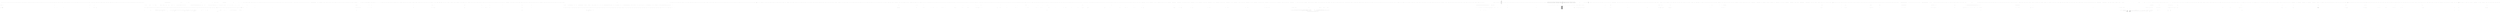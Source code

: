 digraph  {
n172 [label="QuantConnect.Data.Market.Tick", span=""];
n0 [cluster="QuantConnect.Data.Market.Tick.Tick()", label="Entry QuantConnect.Data.Market.Tick.Tick()", span="98-98"];
n1 [cluster="QuantConnect.Data.Market.Tick.Tick()", label="Value = 0", span="100-100"];
n2 [cluster="QuantConnect.Data.Market.Tick.Tick()", label="Time = new DateTime()", span="101-101"];
n3 [cluster="QuantConnect.Data.Market.Tick.Tick()", label="DataType = MarketDataType.Tick", span="102-102"];
n13 [cluster="System.DateTime.DateTime()", label="Entry System.DateTime.DateTime()", span="0-0"];
n4 [cluster="QuantConnect.Data.Market.Tick.Tick()", label="Symbol = Symbol.Empty", span="103-103"];
n5 [cluster="QuantConnect.Data.Market.Tick.Tick()", label="TickType = TickType.Trade", span="104-104"];
n6 [cluster="QuantConnect.Data.Market.Tick.Tick()", label="Quantity = 0", span="105-105"];
n7 [cluster="QuantConnect.Data.Market.Tick.Tick()", label="Exchange = ''''", span="106-106"];
n8 [cluster="QuantConnect.Data.Market.Tick.Tick()", label="SaleCondition = ''''", span="107-107"];
n9 [cluster="QuantConnect.Data.Market.Tick.Tick()", label="Suspicious = false", span="108-108"];
n10 [cluster="QuantConnect.Data.Market.Tick.Tick()", label="BidSize = 0", span="109-109"];
n11 [cluster="QuantConnect.Data.Market.Tick.Tick()", label="AskSize = 0", span="110-110"];
n12 [cluster="QuantConnect.Data.Market.Tick.Tick()", label="Exit QuantConnect.Data.Market.Tick.Tick()", span="98-98"];
n14 [cluster="QuantConnect.Data.Market.Tick.Tick(QuantConnect.Data.Market.Tick)", label="Entry QuantConnect.Data.Market.Tick.Tick(QuantConnect.Data.Market.Tick)", span="117-117"];
n15 [cluster="QuantConnect.Data.Market.Tick.Tick(QuantConnect.Data.Market.Tick)", label="Symbol = original.Symbol", span="119-119"];
n16 [cluster="QuantConnect.Data.Market.Tick.Tick(QuantConnect.Data.Market.Tick)", label="Time = new DateTime(original.Time.Ticks)", span="120-120"];
n17 [cluster="QuantConnect.Data.Market.Tick.Tick(QuantConnect.Data.Market.Tick)", label="Value = original.Value", span="121-121"];
n18 [cluster="QuantConnect.Data.Market.Tick.Tick(QuantConnect.Data.Market.Tick)", label="BidPrice = original.BidPrice", span="122-122"];
n19 [cluster="QuantConnect.Data.Market.Tick.Tick(QuantConnect.Data.Market.Tick)", label="AskPrice = original.AskPrice", span="123-123"];
n20 [cluster="QuantConnect.Data.Market.Tick.Tick(QuantConnect.Data.Market.Tick)", label="Exchange = original.Exchange", span="124-124"];
n21 [cluster="QuantConnect.Data.Market.Tick.Tick(QuantConnect.Data.Market.Tick)", label="SaleCondition = original.SaleCondition", span="125-125"];
n22 [cluster="QuantConnect.Data.Market.Tick.Tick(QuantConnect.Data.Market.Tick)", label="Quantity = original.Quantity", span="126-126"];
n23 [cluster="QuantConnect.Data.Market.Tick.Tick(QuantConnect.Data.Market.Tick)", label="Suspicious = original.Suspicious", span="127-127"];
n25 [cluster="QuantConnect.Data.Market.Tick.Tick(QuantConnect.Data.Market.Tick)", label="TickType = original.TickType", span="129-129"];
n26 [cluster="QuantConnect.Data.Market.Tick.Tick(QuantConnect.Data.Market.Tick)", label="BidSize = original.BidSize", span="130-130"];
n27 [cluster="QuantConnect.Data.Market.Tick.Tick(QuantConnect.Data.Market.Tick)", label="AskSize = original.AskSize", span="131-131"];
n29 [cluster="System.DateTime.DateTime(long)", label="Entry System.DateTime.DateTime(long)", span="0-0"];
n24 [cluster="QuantConnect.Data.Market.Tick.Tick(QuantConnect.Data.Market.Tick)", label="DataType = MarketDataType.Tick", span="128-128"];
n28 [cluster="QuantConnect.Data.Market.Tick.Tick(QuantConnect.Data.Market.Tick)", label="Exit QuantConnect.Data.Market.Tick.Tick(QuantConnect.Data.Market.Tick)", span="117-117"];
n30 [cluster="QuantConnect.Data.Market.Tick.Tick(System.DateTime, QuantConnect.Symbol, decimal, decimal)", label="Entry QuantConnect.Data.Market.Tick.Tick(System.DateTime, QuantConnect.Symbol, decimal, decimal)", span="142-142"];
n31 [cluster="QuantConnect.Data.Market.Tick.Tick(System.DateTime, QuantConnect.Symbol, decimal, decimal)", label="DataType = MarketDataType.Tick", span="144-144"];
n32 [cluster="QuantConnect.Data.Market.Tick.Tick(System.DateTime, QuantConnect.Symbol, decimal, decimal)", label="Time = time", span="145-145"];
n33 [cluster="QuantConnect.Data.Market.Tick.Tick(System.DateTime, QuantConnect.Symbol, decimal, decimal)", label="Symbol = symbol", span="146-146"];
n34 [cluster="QuantConnect.Data.Market.Tick.Tick(System.DateTime, QuantConnect.Symbol, decimal, decimal)", label="Value = (bid + ask) / 2", span="147-147"];
n36 [cluster="QuantConnect.Data.Market.Tick.Tick(System.DateTime, QuantConnect.Symbol, decimal, decimal)", label="BidPrice = bid", span="149-149"];
n37 [cluster="QuantConnect.Data.Market.Tick.Tick(System.DateTime, QuantConnect.Symbol, decimal, decimal)", label="AskPrice = ask", span="150-150"];
n35 [cluster="QuantConnect.Data.Market.Tick.Tick(System.DateTime, QuantConnect.Symbol, decimal, decimal)", label="TickType = TickType.Quote", span="148-148"];
n38 [cluster="QuantConnect.Data.Market.Tick.Tick(System.DateTime, QuantConnect.Symbol, decimal, decimal)", label="Exit QuantConnect.Data.Market.Tick.Tick(System.DateTime, QuantConnect.Symbol, decimal, decimal)", span="142-142"];
n39 [cluster="QuantConnect.Data.Market.Tick.Tick(System.DateTime, QuantConnect.Symbol, decimal, decimal, decimal)", label="Entry QuantConnect.Data.Market.Tick.Tick(System.DateTime, QuantConnect.Symbol, decimal, decimal, decimal)", span="161-161"];
n40 [cluster="QuantConnect.Data.Market.Tick.Tick(System.DateTime, QuantConnect.Symbol, decimal, decimal, decimal)", label="DataType = MarketDataType.Tick", span="163-163"];
n41 [cluster="QuantConnect.Data.Market.Tick.Tick(System.DateTime, QuantConnect.Symbol, decimal, decimal, decimal)", label="Time = time", span="164-164"];
n42 [cluster="QuantConnect.Data.Market.Tick.Tick(System.DateTime, QuantConnect.Symbol, decimal, decimal, decimal)", label="Symbol = symbol", span="165-165"];
n43 [cluster="QuantConnect.Data.Market.Tick.Tick(System.DateTime, QuantConnect.Symbol, decimal, decimal, decimal)", label="Value = last", span="166-166"];
n45 [cluster="QuantConnect.Data.Market.Tick.Tick(System.DateTime, QuantConnect.Symbol, decimal, decimal, decimal)", label="BidPrice = bid", span="168-168"];
n46 [cluster="QuantConnect.Data.Market.Tick.Tick(System.DateTime, QuantConnect.Symbol, decimal, decimal, decimal)", label="AskPrice = ask", span="169-169"];
n44 [cluster="QuantConnect.Data.Market.Tick.Tick(System.DateTime, QuantConnect.Symbol, decimal, decimal, decimal)", label="TickType = TickType.Quote", span="167-167"];
n47 [cluster="QuantConnect.Data.Market.Tick.Tick(System.DateTime, QuantConnect.Symbol, decimal, decimal, decimal)", label="Exit QuantConnect.Data.Market.Tick.Tick(System.DateTime, QuantConnect.Symbol, decimal, decimal, decimal)", span="161-161"];
n48 [cluster="QuantConnect.Data.Market.Tick.Tick(QuantConnect.Symbol, string)", label="Entry QuantConnect.Data.Market.Tick.Tick(QuantConnect.Symbol, string)", span="177-177"];
n49 [cluster="QuantConnect.Data.Market.Tick.Tick(QuantConnect.Symbol, string)", label="var csv = line.Split(',')", span="179-179"];
n51 [cluster="QuantConnect.Data.Market.Tick.Tick(QuantConnect.Symbol, string)", label="Symbol = symbol", span="181-181"];
n50 [cluster="QuantConnect.Data.Market.Tick.Tick(QuantConnect.Symbol, string)", label="DataType = MarketDataType.Tick", span="180-180"];
n58 [cluster="string.Split(params char[])", label="Entry string.Split(params char[])", span="0-0"];
n52 [cluster="QuantConnect.Data.Market.Tick.Tick(QuantConnect.Symbol, string)", label="Time = DateTime.ParseExact(csv[0], DateFormat.Forex, CultureInfo.InvariantCulture)", span="182-182"];
n55 [cluster="QuantConnect.Data.Market.Tick.Tick(QuantConnect.Symbol, string)", label="BidPrice = Convert.ToDecimal(csv[1], CultureInfo.InvariantCulture)", span="185-185"];
n56 [cluster="QuantConnect.Data.Market.Tick.Tick(QuantConnect.Symbol, string)", label="AskPrice = Convert.ToDecimal(csv[2], CultureInfo.InvariantCulture)", span="186-186"];
n53 [cluster="QuantConnect.Data.Market.Tick.Tick(QuantConnect.Symbol, string)", label="Value = (BidPrice + AskPrice) / 2", span="183-183"];
n59 [cluster="System.DateTime.ParseExact(string, string, System.IFormatProvider)", label="Entry System.DateTime.ParseExact(string, string, System.IFormatProvider)", span="0-0"];
n54 [cluster="QuantConnect.Data.Market.Tick.Tick(QuantConnect.Symbol, string)", label="TickType = TickType.Quote", span="184-184"];
n60 [cluster="System.Convert.ToDecimal(string, System.IFormatProvider)", label="Entry System.Convert.ToDecimal(string, System.IFormatProvider)", span="0-0"];
n57 [cluster="QuantConnect.Data.Market.Tick.Tick(QuantConnect.Symbol, string)", label="Exit QuantConnect.Data.Market.Tick.Tick(QuantConnect.Symbol, string)", span="177-177"];
n61 [cluster="QuantConnect.Data.Market.Tick.Tick(QuantConnect.Symbol, string, System.DateTime)", label="Entry QuantConnect.Data.Market.Tick.Tick(QuantConnect.Symbol, string, System.DateTime)", span="195-195"];
n62 [cluster="QuantConnect.Data.Market.Tick.Tick(QuantConnect.Symbol, string, System.DateTime)", label="var csv = line.Split(',')", span="197-197"];
n64 [cluster="QuantConnect.Data.Market.Tick.Tick(QuantConnect.Symbol, string, System.DateTime)", label="Symbol = symbol", span="199-199"];
n65 [cluster="QuantConnect.Data.Market.Tick.Tick(QuantConnect.Symbol, string, System.DateTime)", label="Time = baseDate.Date.AddMilliseconds(csv[0].ToInt32())", span="200-200"];
n66 [cluster="QuantConnect.Data.Market.Tick.Tick(QuantConnect.Symbol, string, System.DateTime)", label="Value = csv[1].ToDecimal() / GetScaleFactor(symbol.SecurityType)", span="201-201"];
n63 [cluster="QuantConnect.Data.Market.Tick.Tick(QuantConnect.Symbol, string, System.DateTime)", label="DataType = MarketDataType.Tick", span="198-198"];
n68 [cluster="QuantConnect.Data.Market.Tick.Tick(QuantConnect.Symbol, string, System.DateTime)", label="Quantity = csv[2].ToDecimal()", span="203-203"];
n69 [cluster="QuantConnect.Data.Market.Tick.Tick(QuantConnect.Symbol, string, System.DateTime)", label="Exchange = csv[3].Trim()", span="204-204"];
n70 [cluster="QuantConnect.Data.Market.Tick.Tick(QuantConnect.Symbol, string, System.DateTime)", label="SaleCondition = csv[4]", span="205-205"];
n71 [cluster="QuantConnect.Data.Market.Tick.Tick(QuantConnect.Symbol, string, System.DateTime)", label="Suspicious = csv[5].ToInt32() == 1", span="206-206"];
n73 [cluster="string.ToInt32()", label="Entry string.ToInt32()", span="297-297"];
n74 [cluster="System.DateTime.AddMilliseconds(double)", label="Entry System.DateTime.AddMilliseconds(double)", span="0-0"];
n67 [cluster="QuantConnect.Data.Market.Tick.Tick(QuantConnect.Symbol, string, System.DateTime)", label="TickType = TickType.Trade", span="202-202"];
n75 [cluster="string.ToDecimal()", label="Entry string.ToDecimal()", span="248-248"];
n76 [cluster="QuantConnect.Data.Market.Tick.GetScaleFactor(QuantConnect.SecurityType)", label="Entry QuantConnect.Data.Market.Tick.GetScaleFactor(QuantConnect.SecurityType)", span="401-401"];
n77 [cluster="string.Trim()", label="Entry string.Trim()", span="0-0"];
n72 [cluster="QuantConnect.Data.Market.Tick.Tick(QuantConnect.Symbol, string, System.DateTime)", label="Exit QuantConnect.Data.Market.Tick.Tick(QuantConnect.Symbol, string, System.DateTime)", span="195-195"];
n78 [cluster="QuantConnect.Data.Market.Tick.Tick(QuantConnect.Data.SubscriptionDataConfig, string, System.DateTime)", label="Entry QuantConnect.Data.Market.Tick.Tick(QuantConnect.Data.SubscriptionDataConfig, string, System.DateTime)", span="215-215"];
n79 [cluster="QuantConnect.Data.Market.Tick.Tick(QuantConnect.Data.SubscriptionDataConfig, string, System.DateTime)", label="DataType = MarketDataType.Tick", span="219-219"];
n80 [cluster="QuantConnect.Data.Market.Tick.Tick(QuantConnect.Data.SubscriptionDataConfig, string, System.DateTime)", label="var scaleFactor = GetScaleFactor(config.SecurityType)", span="222-222"];
n81 [cluster="QuantConnect.Data.Market.Tick.Tick(QuantConnect.Data.SubscriptionDataConfig, string, System.DateTime)", label="config.SecurityType", span="224-224"];
n83 [cluster="QuantConnect.Data.Market.Tick.Tick(QuantConnect.Data.SubscriptionDataConfig, string, System.DateTime)", label="var csv = line.ToCsv(6)", span="228-228"];
n84 [cluster="QuantConnect.Data.Market.Tick.Tick(QuantConnect.Data.SubscriptionDataConfig, string, System.DateTime)", label="Symbol = config.Symbol", span="229-229"];
n85 [cluster="QuantConnect.Data.Market.Tick.Tick(QuantConnect.Data.SubscriptionDataConfig, string, System.DateTime)", label="Time = date.Date.AddMilliseconds(csv[0].ToInt64()).ConvertTo(config.DataTimeZone, config.ExchangeTimeZone)", span="230-230"];
n86 [cluster="QuantConnect.Data.Market.Tick.Tick(QuantConnect.Data.SubscriptionDataConfig, string, System.DateTime)", label="Value = config.GetNormalizedPrice(csv[1].ToDecimal() / scaleFactor)", span="231-231"];
n96 [cluster="QuantConnect.Data.Market.Tick.Tick(QuantConnect.Data.SubscriptionDataConfig, string, System.DateTime)", label="var csv = line.ToCsv(3)", span="247-247"];
n97 [cluster="QuantConnect.Data.Market.Tick.Tick(QuantConnect.Data.SubscriptionDataConfig, string, System.DateTime)", label="Symbol = config.Symbol", span="248-248"];
n99 [cluster="QuantConnect.Data.Market.Tick.Tick(QuantConnect.Data.SubscriptionDataConfig, string, System.DateTime)", label="Time = date.Date.AddMilliseconds(csv[0].ToInt64()).ConvertTo(config.DataTimeZone, config.ExchangeTimeZone)", span="250-250"];
n105 [cluster="QuantConnect.Data.Market.Tick.Tick(QuantConnect.Data.SubscriptionDataConfig, string, System.DateTime)", label="var csv = line.ToCsv(7)", span="260-260"];
n106 [cluster="QuantConnect.Data.Market.Tick.Tick(QuantConnect.Data.SubscriptionDataConfig, string, System.DateTime)", label="TickType = config.TickType", span="261-261"];
n107 [cluster="QuantConnect.Data.Market.Tick.Tick(QuantConnect.Data.SubscriptionDataConfig, string, System.DateTime)", label="Time = date.Date.AddMilliseconds(csv[0].ToInt64()).ConvertTo(config.DataTimeZone, config.ExchangeTimeZone)", span="262-262"];
n108 [cluster="QuantConnect.Data.Market.Tick.Tick(QuantConnect.Data.SubscriptionDataConfig, string, System.DateTime)", label="Symbol = config.Symbol", span="263-263"];
n110 [cluster="QuantConnect.Data.Market.Tick.Tick(QuantConnect.Data.SubscriptionDataConfig, string, System.DateTime)", label="Value = config.GetNormalizedPrice(csv[1].ToDecimal()/scaleFactor)", span="267-267"];
n118 [cluster="QuantConnect.Data.Market.Tick.Tick(QuantConnect.Data.SubscriptionDataConfig, string, System.DateTime)", label="BidPrice = config.GetNormalizedPrice(csv[1].ToDecimal()/scaleFactor)", span="281-281"];
n121 [cluster="QuantConnect.Data.Market.Tick.Tick(QuantConnect.Data.SubscriptionDataConfig, string, System.DateTime)", label="AskPrice = config.GetNormalizedPrice(csv[3].ToDecimal()/scaleFactor)", span="286-286"];
n82 [cluster="QuantConnect.Data.Market.Tick.Tick(QuantConnect.Data.SubscriptionDataConfig, string, System.DateTime)", label="SecurityType.Equity", span="226-226"];
n93 [cluster="QuantConnect.Data.Market.Tick.Tick(QuantConnect.Data.SubscriptionDataConfig, string, System.DateTime)", label="SecurityType.Forex", span="243-243"];
n103 [cluster="QuantConnect.Data.Market.Tick.Tick(QuantConnect.Data.SubscriptionDataConfig, string, System.DateTime)", label="SecurityType.Future", span="257-257"];
n133 [cluster="string.ToCsv(int)", label="Entry string.ToCsv(int)", span="329-329"];
n88 [cluster="QuantConnect.Data.Market.Tick.Tick(QuantConnect.Data.SubscriptionDataConfig, string, System.DateTime)", label="Quantity = csv[2].ToDecimal()", span="233-233"];
n89 [cluster="QuantConnect.Data.Market.Tick.Tick(QuantConnect.Data.SubscriptionDataConfig, string, System.DateTime)", label="csv.Count > 3", span="234-234"];
n90 [cluster="QuantConnect.Data.Market.Tick.Tick(QuantConnect.Data.SubscriptionDataConfig, string, System.DateTime)", label="Exchange = csv[3]", span="236-236"];
n91 [cluster="QuantConnect.Data.Market.Tick.Tick(QuantConnect.Data.SubscriptionDataConfig, string, System.DateTime)", label="SaleCondition = csv[4]", span="237-237"];
n92 [cluster="QuantConnect.Data.Market.Tick.Tick(QuantConnect.Data.SubscriptionDataConfig, string, System.DateTime)", label="Suspicious = (csv[5] == ''1'')", span="238-238"];
n134 [cluster="string.ToInt64()", label="Entry string.ToInt64()", span="313-313"];
n135 [cluster="System.DateTime.ConvertTo(DateTimeZone, DateTimeZone, bool)", label="Entry System.DateTime.ConvertTo(DateTimeZone, DateTimeZone, bool)", span="585-585"];
n87 [cluster="QuantConnect.Data.Market.Tick.Tick(QuantConnect.Data.SubscriptionDataConfig, string, System.DateTime)", label="TickType = TickType.Trade", span="232-232"];
n136 [cluster="QuantConnect.Data.SubscriptionDataConfig.GetNormalizedPrice(decimal)", label="Entry QuantConnect.Data.SubscriptionDataConfig.GetNormalizedPrice(decimal)", span="277-277"];
n130 [cluster="QuantConnect.Data.Market.Tick.Tick(QuantConnect.Data.SubscriptionDataConfig, string, System.DateTime)", label=Exception, span="313-313"];
n132 [cluster="QuantConnect.Data.Market.Tick.Tick(QuantConnect.Data.SubscriptionDataConfig, string, System.DateTime)", label="Exit QuantConnect.Data.Market.Tick.Tick(QuantConnect.Data.SubscriptionDataConfig, string, System.DateTime)", span="215-215"];
n94 [cluster="QuantConnect.Data.Market.Tick.Tick(QuantConnect.Data.SubscriptionDataConfig, string, System.DateTime)", label="SecurityType.Cfd", span="244-244"];
n95 [cluster="QuantConnect.Data.Market.Tick.Tick(QuantConnect.Data.SubscriptionDataConfig, string, System.DateTime)", label="SecurityType.Crypto", span="245-245"];
n100 [cluster="QuantConnect.Data.Market.Tick.Tick(QuantConnect.Data.SubscriptionDataConfig, string, System.DateTime)", label="BidPrice = csv[1].ToDecimal()", span="251-251"];
n101 [cluster="QuantConnect.Data.Market.Tick.Tick(QuantConnect.Data.SubscriptionDataConfig, string, System.DateTime)", label="AskPrice = csv[2].ToDecimal()", span="252-252"];
n98 [cluster="QuantConnect.Data.Market.Tick.Tick(QuantConnect.Data.SubscriptionDataConfig, string, System.DateTime)", label="TickType = TickType.Quote", span="249-249"];
n102 [cluster="QuantConnect.Data.Market.Tick.Tick(QuantConnect.Data.SubscriptionDataConfig, string, System.DateTime)", label="Value = (BidPrice + AskPrice) / 2", span="253-253"];
n104 [cluster="QuantConnect.Data.Market.Tick.Tick(QuantConnect.Data.SubscriptionDataConfig, string, System.DateTime)", label="SecurityType.Option", span="258-258"];
n111 [cluster="QuantConnect.Data.Market.Tick.Tick(QuantConnect.Data.SubscriptionDataConfig, string, System.DateTime)", label="Quantity = csv[2].ToDecimal()", span="268-268"];
n112 [cluster="QuantConnect.Data.Market.Tick.Tick(QuantConnect.Data.SubscriptionDataConfig, string, System.DateTime)", label="Exchange = csv[3]", span="269-269"];
n113 [cluster="QuantConnect.Data.Market.Tick.Tick(QuantConnect.Data.SubscriptionDataConfig, string, System.DateTime)", label="SaleCondition = csv[4]", span="270-270"];
n114 [cluster="QuantConnect.Data.Market.Tick.Tick(QuantConnect.Data.SubscriptionDataConfig, string, System.DateTime)", label="Suspicious = csv[5] == ''1''", span="271-271"];
n116 [cluster="QuantConnect.Data.Market.Tick.Tick(QuantConnect.Data.SubscriptionDataConfig, string, System.DateTime)", label="Value = csv[1].ToDecimal()", span="275-275"];
n117 [cluster="QuantConnect.Data.Market.Tick.Tick(QuantConnect.Data.SubscriptionDataConfig, string, System.DateTime)", label="csv[1].Length != 0", span="279-279"];
n119 [cluster="QuantConnect.Data.Market.Tick.Tick(QuantConnect.Data.SubscriptionDataConfig, string, System.DateTime)", label="BidSize = csv[2].ToDecimal()", span="282-282"];
n120 [cluster="QuantConnect.Data.Market.Tick.Tick(QuantConnect.Data.SubscriptionDataConfig, string, System.DateTime)", label="csv[3].Length != 0", span="284-284"];
n122 [cluster="QuantConnect.Data.Market.Tick.Tick(QuantConnect.Data.SubscriptionDataConfig, string, System.DateTime)", label="AskSize = csv[4].ToDecimal()", span="287-287"];
n123 [cluster="QuantConnect.Data.Market.Tick.Tick(QuantConnect.Data.SubscriptionDataConfig, string, System.DateTime)", label="Exchange = csv[5]", span="289-289"];
n124 [cluster="QuantConnect.Data.Market.Tick.Tick(QuantConnect.Data.SubscriptionDataConfig, string, System.DateTime)", label="Suspicious = csv[6] == ''1''", span="290-290"];
n109 [cluster="QuantConnect.Data.Market.Tick.Tick(QuantConnect.Data.SubscriptionDataConfig, string, System.DateTime)", label="TickType == TickType.Trade", span="265-265"];
n115 [cluster="QuantConnect.Data.Market.Tick.Tick(QuantConnect.Data.SubscriptionDataConfig, string, System.DateTime)", label="TickType == TickType.OpenInterest", span="273-273"];
n125 [cluster="QuantConnect.Data.Market.Tick.Tick(QuantConnect.Data.SubscriptionDataConfig, string, System.DateTime)", label="BidPrice != 0", span="292-292"];
n126 [cluster="QuantConnect.Data.Market.Tick.Tick(QuantConnect.Data.SubscriptionDataConfig, string, System.DateTime)", label="AskPrice != 0", span="294-294"];
n129 [cluster="QuantConnect.Data.Market.Tick.Tick(QuantConnect.Data.SubscriptionDataConfig, string, System.DateTime)", label="Value = AskPrice", span="305-305"];
n127 [cluster="QuantConnect.Data.Market.Tick.Tick(QuantConnect.Data.SubscriptionDataConfig, string, System.DateTime)", label="Value = (BidPrice + AskPrice)/2m", span="296-296"];
n128 [cluster="QuantConnect.Data.Market.Tick.Tick(QuantConnect.Data.SubscriptionDataConfig, string, System.DateTime)", label="Value = BidPrice", span="300-300"];
n131 [cluster="QuantConnect.Data.Market.Tick.Tick(QuantConnect.Data.SubscriptionDataConfig, string, System.DateTime)", label="Log.Error(err)", span="315-315"];
n137 [cluster="QuantConnect.Logging.Log.Error(System.Exception, string, bool)", label="Entry QuantConnect.Logging.Log.Error(System.Exception, string, bool)", span="98-98"];
n138 [cluster="QuantConnect.Data.Market.Tick.Reader(QuantConnect.Data.SubscriptionDataConfig, string, System.DateTime, bool)", label="Entry QuantConnect.Data.Market.Tick.Reader(QuantConnect.Data.SubscriptionDataConfig, string, System.DateTime, bool)", span="327-327"];
n139 [cluster="QuantConnect.Data.Market.Tick.Reader(QuantConnect.Data.SubscriptionDataConfig, string, System.DateTime, bool)", label=isLiveMode, span="329-329"];
n141 [cluster="QuantConnect.Data.Market.Tick.Reader(QuantConnect.Data.SubscriptionDataConfig, string, System.DateTime, bool)", label="return new Tick(config, line, date);", span="335-335"];
n140 [cluster="QuantConnect.Data.Market.Tick.Reader(QuantConnect.Data.SubscriptionDataConfig, string, System.DateTime, bool)", label="return new Tick();", span="332-332"];
n142 [cluster="QuantConnect.Data.Market.Tick.Reader(QuantConnect.Data.SubscriptionDataConfig, string, System.DateTime, bool)", label="Exit QuantConnect.Data.Market.Tick.Reader(QuantConnect.Data.SubscriptionDataConfig, string, System.DateTime, bool)", span="327-327"];
n143 [cluster="QuantConnect.Data.Market.Tick.GetSource(QuantConnect.Data.SubscriptionDataConfig, System.DateTime, bool)", label="Entry QuantConnect.Data.Market.Tick.GetSource(QuantConnect.Data.SubscriptionDataConfig, System.DateTime, bool)", span="345-345"];
n144 [cluster="QuantConnect.Data.Market.Tick.GetSource(QuantConnect.Data.SubscriptionDataConfig, System.DateTime, bool)", label=isLiveMode, span="347-347"];
n146 [cluster="QuantConnect.Data.Market.Tick.GetSource(QuantConnect.Data.SubscriptionDataConfig, System.DateTime, bool)", label="var source = LeanData.GenerateZipFilePath(Globals.DataFolder, config.Symbol, date, config.Resolution, config.TickType)", span="353-353"];
n147 [cluster="QuantConnect.Data.Market.Tick.GetSource(QuantConnect.Data.SubscriptionDataConfig, System.DateTime, bool)", label="config.SecurityType == SecurityType.Option ||\r\n                config.SecurityType == SecurityType.Future", span="354-355"];
n148 [cluster="QuantConnect.Data.Market.Tick.GetSource(QuantConnect.Data.SubscriptionDataConfig, System.DateTime, bool)", label="source += ''#'' + LeanData.GenerateZipEntryName(config.Symbol, date, config.Resolution, config.TickType)", span="357-357"];
n145 [cluster="QuantConnect.Data.Market.Tick.GetSource(QuantConnect.Data.SubscriptionDataConfig, System.DateTime, bool)", label="return new SubscriptionDataSource(string.Empty, SubscriptionTransportMedium.LocalFile);", span="350-350"];
n152 [cluster="QuantConnect.Util.LeanData.GenerateZipFilePath(string, QuantConnect.Symbol, System.DateTime, QuantConnect.Resolution, QuantConnect.TickType)", label="Entry QuantConnect.Util.LeanData.GenerateZipFilePath(string, QuantConnect.Symbol, System.DateTime, QuantConnect.Resolution, QuantConnect.TickType)", span="290-290"];
n149 [cluster="QuantConnect.Data.Market.Tick.GetSource(QuantConnect.Data.SubscriptionDataConfig, System.DateTime, bool)", label="return new SubscriptionDataSource(source, SubscriptionTransportMedium.LocalFile, FileFormat.Csv);", span="359-359"];
n153 [cluster="QuantConnect.Util.LeanData.GenerateZipEntryName(QuantConnect.Symbol, System.DateTime, QuantConnect.Resolution, QuantConnect.TickType)", label="Entry QuantConnect.Util.LeanData.GenerateZipEntryName(QuantConnect.Symbol, System.DateTime, QuantConnect.Resolution, QuantConnect.TickType)", span="372-372"];
n150 [cluster="QuantConnect.Data.Market.Tick.GetSource(QuantConnect.Data.SubscriptionDataConfig, System.DateTime, bool)", label="Exit QuantConnect.Data.Market.Tick.GetSource(QuantConnect.Data.SubscriptionDataConfig, System.DateTime, bool)", span="345-345"];
n151 [cluster="QuantConnect.Data.SubscriptionDataSource.SubscriptionDataSource(string, QuantConnect.SubscriptionTransportMedium)", label="Entry QuantConnect.Data.SubscriptionDataSource.SubscriptionDataSource(string, QuantConnect.SubscriptionTransportMedium)", span="44-44"];
n154 [cluster="QuantConnect.Data.SubscriptionDataSource.SubscriptionDataSource(string, QuantConnect.SubscriptionTransportMedium, QuantConnect.Data.FileFormat)", label="Entry QuantConnect.Data.SubscriptionDataSource.SubscriptionDataSource(string, QuantConnect.SubscriptionTransportMedium, QuantConnect.Data.FileFormat)", span="57-57"];
n155 [cluster="QuantConnect.Data.Market.Tick.Update(decimal, decimal, decimal, decimal, decimal, decimal)", label="Entry QuantConnect.Data.Market.Tick.Update(decimal, decimal, decimal, decimal, decimal, decimal)", span="371-371"];
n156 [cluster="QuantConnect.Data.Market.Tick.Update(decimal, decimal, decimal, decimal, decimal, decimal)", label="Value = lastTrade", span="373-373"];
n157 [cluster="QuantConnect.Data.Market.Tick.Update(decimal, decimal, decimal, decimal, decimal, decimal)", label="BidPrice = bidPrice", span="374-374"];
n158 [cluster="QuantConnect.Data.Market.Tick.Update(decimal, decimal, decimal, decimal, decimal, decimal)", label="AskPrice = askPrice", span="375-375"];
n159 [cluster="QuantConnect.Data.Market.Tick.Update(decimal, decimal, decimal, decimal, decimal, decimal)", label="BidSize = bidSize", span="376-376"];
n160 [cluster="QuantConnect.Data.Market.Tick.Update(decimal, decimal, decimal, decimal, decimal, decimal)", label="AskSize = askSize", span="377-377"];
n161 [cluster="QuantConnect.Data.Market.Tick.Update(decimal, decimal, decimal, decimal, decimal, decimal)", label="Quantity = Convert.ToDecimal(volume)", span="378-378"];
n162 [cluster="QuantConnect.Data.Market.Tick.Update(decimal, decimal, decimal, decimal, decimal, decimal)", label="Exit QuantConnect.Data.Market.Tick.Update(decimal, decimal, decimal, decimal, decimal, decimal)", span="371-371"];
n163 [cluster="System.Convert.ToDecimal(decimal)", label="Entry System.Convert.ToDecimal(decimal)", span="0-0"];
n164 [cluster="QuantConnect.Data.Market.Tick.IsValid()", label="Entry QuantConnect.Data.Market.Tick.IsValid()", span="384-384"];
n165 [cluster="QuantConnect.Data.Market.Tick.IsValid()", label="return (TickType == TickType.Trade && LastPrice > 0.0m && Quantity > 0) ||\r\n                   (TickType == TickType.Quote && AskPrice > 0.0m && AskSize > 0) ||\r\n                   (TickType == TickType.Quote && BidPrice > 0.0m && BidSize > 0) ||\r\n                   (TickType == TickType.OpenInterest && Value > 0);", span="386-389"];
n166 [cluster="QuantConnect.Data.Market.Tick.IsValid()", label="Exit QuantConnect.Data.Market.Tick.IsValid()", span="384-384"];
n167 [cluster="QuantConnect.Data.Market.Tick.Clone()", label="Entry QuantConnect.Data.Market.Tick.Clone()", span="396-396"];
n168 [cluster="QuantConnect.Data.Market.Tick.Clone()", label="return new Tick(this);", span="398-398"];
n169 [cluster="QuantConnect.Data.Market.Tick.Clone()", label="Exit QuantConnect.Data.Market.Tick.Clone()", span="396-396"];
n170 [cluster="QuantConnect.Data.Market.Tick.GetScaleFactor(QuantConnect.SecurityType)", label="return securityType == SecurityType.Equity || securityType == SecurityType.Option ? 10000m : 1;", span="403-403"];
n171 [cluster="QuantConnect.Data.Market.Tick.GetScaleFactor(QuantConnect.SecurityType)", label="Exit QuantConnect.Data.Market.Tick.GetScaleFactor(QuantConnect.SecurityType)", span="401-401"];
m0_22 [cluster="QuantConnect.Logging.Log.Error(string, bool)", file="ApiDataProvider.cs", label="Entry QuantConnect.Logging.Log.Error(string, bool)", span="65-65"];
m0_20 [cluster="QuantConnect.Api.Api.Initialize(int, string, string)", file="ApiDataProvider.cs", label="Entry QuantConnect.Api.Api.Initialize(int, string, string)", span="49-49"];
m0_17 [cluster="string.Format(string, object)", file="ApiDataProvider.cs", label="Entry string.Format(string, object)", span="0-0"];
m0_16 [cluster="QuantConnect.Logging.Log.Trace(string, params object[])", file="ApiDataProvider.cs", label="Entry QuantConnect.Logging.Log.Trace(string, params object[])", span="123-123"];
m0_15 [cluster="QuantConnect.Lean.Engine.DataFeeds.DefaultDataProvider.Fetch(string)", file="ApiDataProvider.cs", label="Entry QuantConnect.Lean.Engine.DataFeeds.DefaultDataProvider.Fetch(string)", span="32-32"];
m0_21 [cluster="QuantConnect.Api.Api.DownloadData(string)", file="ApiDataProvider.cs", label="Entry QuantConnect.Api.Api.DownloadData(string)", span="598-598"];
m0_18 [cluster="QuantConnect.Logging.Log.Trace(string, bool)", file="ApiDataProvider.cs", label="Entry QuantConnect.Logging.Log.Trace(string, bool)", span="106-106"];
m0_19 [cluster="QuantConnect.Api.Api.Api()", file="ApiDataProvider.cs", label="Entry QuantConnect.Api.Api.Api()", span="38-38"];
m0_0 [cluster="QuantConnect.Lean.Engine.DataFeeds.ApiDataProvider.Fetch(string)", file="ApiDataProvider.cs", label="Entry QuantConnect.Lean.Engine.DataFeeds.ApiDataProvider.Fetch(string)", span="41-41"];
m0_14 [cluster="QuantConnect.Lean.Engine.DataFeeds.ApiDataProvider.Fetch(string)", file="ApiDataProvider.cs", label="Exit QuantConnect.Lean.Engine.DataFeeds.ApiDataProvider.Fetch(string)", span="41-41"];
m0_23 [file="ApiDataProvider.cs", label="QuantConnect.Lean.Engine.DataFeeds.ApiDataProvider", span=""];
m1_304 [cluster="QuantConnect.Interfaces.IAlgorithm.GetChartUpdates(bool)", file="BacktestingSetupHandler.cs", label="Entry QuantConnect.Interfaces.IAlgorithm.GetChartUpdates(bool)", span="463-463"];
m1_241 [cluster="System.Type.GetMethods()", file="BacktestingSetupHandler.cs", label="Entry System.Type.GetMethods()", span="0-0"];
m1_297 [cluster="QuantConnect.Lean.Engine.Results.IResultHandler.ProcessSynchronousEvents(bool)", file="BacktestingSetupHandler.cs", label="Entry QuantConnect.Lean.Engine.Results.IResultHandler.ProcessSynchronousEvents(bool)", span="253-253"];
m1_309 [cluster="System.Reflection.MethodBase.GetParameters()", file="BacktestingSetupHandler.cs", label="Entry System.Reflection.MethodBase.GetParameters()", span="0-0"];
m1_240 [cluster="object.GetType()", file="BacktestingSetupHandler.cs", label="Entry object.GetType()", span="0-0"];
m1_266 [cluster="QuantConnect.Securities.Cash.Update(QuantConnect.Data.BaseData)", file="BacktestingSetupHandler.cs", label="Entry QuantConnect.Securities.Cash.Update(QuantConnect.Data.BaseData)", span="83-83"];
m1_303 [cluster="QuantConnect.Lean.Engine.Results.IResultHandler.DebugMessage(string)", file="BacktestingSetupHandler.cs", label="Entry QuantConnect.Lean.Engine.Results.IResultHandler.DebugMessage(string)", span="102-102"];
m1_432 [cluster="System.Collections.Generic.IEnumerable<TSource>.Concat<TSource>(System.Collections.Generic.IEnumerable<TSource>)", file="BacktestingSetupHandler.cs", label="Entry System.Collections.Generic.IEnumerable<TSource>.Concat<TSource>(System.Collections.Generic.IEnumerable<TSource>)", span="0-0"];
m1_9 [cluster="QuantConnect.Lean.Engine.AlgorithmManager.Run(QuantConnect.Packets.AlgorithmNodePacket, QuantConnect.Interfaces.IAlgorithm, QuantConnect.Lean.Engine.DataFeeds.IDataFeed, QuantConnect.Lean.Engine.TransactionHandlers.ITransactionHandler, QuantConnect.Lean.Engine.Results.IResultHandler, QuantConnect.Lean.Engine.RealTime.IRealTimeHandler, QuantConnect.Lean.Engine.Server.ILeanManager, System.Threading.CancellationToken)", file="BacktestingSetupHandler.cs", label="Entry QuantConnect.Lean.Engine.AlgorithmManager.Run(QuantConnect.Packets.AlgorithmNodePacket, QuantConnect.Interfaces.IAlgorithm, QuantConnect.Lean.Engine.DataFeeds.IDataFeed, QuantConnect.Lean.Engine.TransactionHandlers.ITransactionHandler, QuantConnect.Lean.Engine.Results.IResultHandler, QuantConnect.Lean.Engine.RealTime.IRealTimeHandler, QuantConnect.Lean.Engine.Server.ILeanManager, System.Threading.CancellationToken)", span="135-135"];
m1_10 [cluster="QuantConnect.Lean.Engine.AlgorithmManager.Run(QuantConnect.Packets.AlgorithmNodePacket, QuantConnect.Interfaces.IAlgorithm, QuantConnect.Lean.Engine.DataFeeds.IDataFeed, QuantConnect.Lean.Engine.TransactionHandlers.ITransactionHandler, QuantConnect.Lean.Engine.Results.IResultHandler, QuantConnect.Lean.Engine.RealTime.IRealTimeHandler, QuantConnect.Lean.Engine.Server.ILeanManager, System.Threading.CancellationToken)", file="BacktestingSetupHandler.cs", label="_dataPointCount = 0", span="138-138"];
m1_11 [cluster="QuantConnect.Lean.Engine.AlgorithmManager.Run(QuantConnect.Packets.AlgorithmNodePacket, QuantConnect.Interfaces.IAlgorithm, QuantConnect.Lean.Engine.DataFeeds.IDataFeed, QuantConnect.Lean.Engine.TransactionHandlers.ITransactionHandler, QuantConnect.Lean.Engine.Results.IResultHandler, QuantConnect.Lean.Engine.RealTime.IRealTimeHandler, QuantConnect.Lean.Engine.Server.ILeanManager, System.Threading.CancellationToken)", file="BacktestingSetupHandler.cs", label="_algorithm = algorithm", span="139-139"];
m1_12 [cluster="QuantConnect.Lean.Engine.AlgorithmManager.Run(QuantConnect.Packets.AlgorithmNodePacket, QuantConnect.Interfaces.IAlgorithm, QuantConnect.Lean.Engine.DataFeeds.IDataFeed, QuantConnect.Lean.Engine.TransactionHandlers.ITransactionHandler, QuantConnect.Lean.Engine.Results.IResultHandler, QuantConnect.Lean.Engine.RealTime.IRealTimeHandler, QuantConnect.Lean.Engine.Server.ILeanManager, System.Threading.CancellationToken)", file="BacktestingSetupHandler.cs", label="var portfolioValue = algorithm.Portfolio.TotalPortfolioValue", span="140-140"];
m1_13 [cluster="QuantConnect.Lean.Engine.AlgorithmManager.Run(QuantConnect.Packets.AlgorithmNodePacket, QuantConnect.Interfaces.IAlgorithm, QuantConnect.Lean.Engine.DataFeeds.IDataFeed, QuantConnect.Lean.Engine.TransactionHandlers.ITransactionHandler, QuantConnect.Lean.Engine.Results.IResultHandler, QuantConnect.Lean.Engine.RealTime.IRealTimeHandler, QuantConnect.Lean.Engine.Server.ILeanManager, System.Threading.CancellationToken)", file="BacktestingSetupHandler.cs", label="var backtestMode = (job.Type == PacketType.BacktestNode)", span="141-141"];
m1_20 [cluster="QuantConnect.Lean.Engine.AlgorithmManager.Run(QuantConnect.Packets.AlgorithmNodePacket, QuantConnect.Interfaces.IAlgorithm, QuantConnect.Lean.Engine.DataFeeds.IDataFeed, QuantConnect.Lean.Engine.TransactionHandlers.ITransactionHandler, QuantConnect.Lean.Engine.Results.IResultHandler, QuantConnect.Lean.Engine.RealTime.IRealTimeHandler, QuantConnect.Lean.Engine.Server.ILeanManager, System.Threading.CancellationToken)", file="BacktestingSetupHandler.cs", label="_algorithmId = job.AlgorithmId", span="151-151"];
m1_22 [cluster="QuantConnect.Lean.Engine.AlgorithmManager.Run(QuantConnect.Packets.AlgorithmNodePacket, QuantConnect.Interfaces.IAlgorithm, QuantConnect.Lean.Engine.DataFeeds.IDataFeed, QuantConnect.Lean.Engine.TransactionHandlers.ITransactionHandler, QuantConnect.Lean.Engine.Results.IResultHandler, QuantConnect.Lean.Engine.RealTime.IRealTimeHandler, QuantConnect.Lean.Engine.Server.ILeanManager, System.Threading.CancellationToken)", file="BacktestingSetupHandler.cs", label="_previousTime = algorithm.StartDate.Date", span="153-153"];
m1_23 [cluster="QuantConnect.Lean.Engine.AlgorithmManager.Run(QuantConnect.Packets.AlgorithmNodePacket, QuantConnect.Interfaces.IAlgorithm, QuantConnect.Lean.Engine.DataFeeds.IDataFeed, QuantConnect.Lean.Engine.TransactionHandlers.ITransactionHandler, QuantConnect.Lean.Engine.Results.IResultHandler, QuantConnect.Lean.Engine.RealTime.IRealTimeHandler, QuantConnect.Lean.Engine.Server.ILeanManager, System.Threading.CancellationToken)", file="BacktestingSetupHandler.cs", label="var hasOnDataTradeBars = AddMethodInvoker<TradeBars>(algorithm, methodInvokers)", span="158-158"];
m1_24 [cluster="QuantConnect.Lean.Engine.AlgorithmManager.Run(QuantConnect.Packets.AlgorithmNodePacket, QuantConnect.Interfaces.IAlgorithm, QuantConnect.Lean.Engine.DataFeeds.IDataFeed, QuantConnect.Lean.Engine.TransactionHandlers.ITransactionHandler, QuantConnect.Lean.Engine.Results.IResultHandler, QuantConnect.Lean.Engine.RealTime.IRealTimeHandler, QuantConnect.Lean.Engine.Server.ILeanManager, System.Threading.CancellationToken)", file="BacktestingSetupHandler.cs", label="var hasOnDataQuoteBars = AddMethodInvoker<QuoteBars>(algorithm, methodInvokers)", span="159-159"];
m1_25 [cluster="QuantConnect.Lean.Engine.AlgorithmManager.Run(QuantConnect.Packets.AlgorithmNodePacket, QuantConnect.Interfaces.IAlgorithm, QuantConnect.Lean.Engine.DataFeeds.IDataFeed, QuantConnect.Lean.Engine.TransactionHandlers.ITransactionHandler, QuantConnect.Lean.Engine.Results.IResultHandler, QuantConnect.Lean.Engine.RealTime.IRealTimeHandler, QuantConnect.Lean.Engine.Server.ILeanManager, System.Threading.CancellationToken)", file="BacktestingSetupHandler.cs", label="var hasOnDataOptionChains = AddMethodInvoker<OptionChains>(algorithm, methodInvokers)", span="160-160"];
m1_26 [cluster="QuantConnect.Lean.Engine.AlgorithmManager.Run(QuantConnect.Packets.AlgorithmNodePacket, QuantConnect.Interfaces.IAlgorithm, QuantConnect.Lean.Engine.DataFeeds.IDataFeed, QuantConnect.Lean.Engine.TransactionHandlers.ITransactionHandler, QuantConnect.Lean.Engine.Results.IResultHandler, QuantConnect.Lean.Engine.RealTime.IRealTimeHandler, QuantConnect.Lean.Engine.Server.ILeanManager, System.Threading.CancellationToken)", file="BacktestingSetupHandler.cs", label="var hasOnDataTicks = AddMethodInvoker<Ticks>(algorithm, methodInvokers)", span="161-161"];
m1_27 [cluster="QuantConnect.Lean.Engine.AlgorithmManager.Run(QuantConnect.Packets.AlgorithmNodePacket, QuantConnect.Interfaces.IAlgorithm, QuantConnect.Lean.Engine.DataFeeds.IDataFeed, QuantConnect.Lean.Engine.TransactionHandlers.ITransactionHandler, QuantConnect.Lean.Engine.Results.IResultHandler, QuantConnect.Lean.Engine.RealTime.IRealTimeHandler, QuantConnect.Lean.Engine.Server.ILeanManager, System.Threading.CancellationToken)", file="BacktestingSetupHandler.cs", label="var hasOnDataDividends = AddMethodInvoker<Dividends>(algorithm, methodInvokers)", span="164-164"];
m1_28 [cluster="QuantConnect.Lean.Engine.AlgorithmManager.Run(QuantConnect.Packets.AlgorithmNodePacket, QuantConnect.Interfaces.IAlgorithm, QuantConnect.Lean.Engine.DataFeeds.IDataFeed, QuantConnect.Lean.Engine.TransactionHandlers.ITransactionHandler, QuantConnect.Lean.Engine.Results.IResultHandler, QuantConnect.Lean.Engine.RealTime.IRealTimeHandler, QuantConnect.Lean.Engine.Server.ILeanManager, System.Threading.CancellationToken)", file="BacktestingSetupHandler.cs", label="var hasOnDataSplits = AddMethodInvoker<Splits>(algorithm, methodInvokers)", span="165-165"];
m1_29 [cluster="QuantConnect.Lean.Engine.AlgorithmManager.Run(QuantConnect.Packets.AlgorithmNodePacket, QuantConnect.Interfaces.IAlgorithm, QuantConnect.Lean.Engine.DataFeeds.IDataFeed, QuantConnect.Lean.Engine.TransactionHandlers.ITransactionHandler, QuantConnect.Lean.Engine.Results.IResultHandler, QuantConnect.Lean.Engine.RealTime.IRealTimeHandler, QuantConnect.Lean.Engine.Server.ILeanManager, System.Threading.CancellationToken)", file="BacktestingSetupHandler.cs", label="var hasOnDataDelistings = AddMethodInvoker<Delistings>(algorithm, methodInvokers)", span="166-166"];
m1_30 [cluster="QuantConnect.Lean.Engine.AlgorithmManager.Run(QuantConnect.Packets.AlgorithmNodePacket, QuantConnect.Interfaces.IAlgorithm, QuantConnect.Lean.Engine.DataFeeds.IDataFeed, QuantConnect.Lean.Engine.TransactionHandlers.ITransactionHandler, QuantConnect.Lean.Engine.Results.IResultHandler, QuantConnect.Lean.Engine.RealTime.IRealTimeHandler, QuantConnect.Lean.Engine.Server.ILeanManager, System.Threading.CancellationToken)", file="BacktestingSetupHandler.cs", label="var hasOnDataSymbolChangedEvents = AddMethodInvoker<SymbolChangedEvents>(algorithm, methodInvokers)", span="167-167"];
m1_31 [cluster="QuantConnect.Lean.Engine.AlgorithmManager.Run(QuantConnect.Packets.AlgorithmNodePacket, QuantConnect.Interfaces.IAlgorithm, QuantConnect.Lean.Engine.DataFeeds.IDataFeed, QuantConnect.Lean.Engine.TransactionHandlers.ITransactionHandler, QuantConnect.Lean.Engine.Results.IResultHandler, QuantConnect.Lean.Engine.RealTime.IRealTimeHandler, QuantConnect.Lean.Engine.Server.ILeanManager, System.Threading.CancellationToken)", file="BacktestingSetupHandler.cs", label="var hasOnDataSlice = algorithm.GetType().GetMethods()\r\n                .Where(x => x.Name == ''OnData'' && x.GetParameters().Length == 1 && x.GetParameters()[0].ParameterType == typeof (Slice))\r\n                .FirstOrDefault(x => x.DeclaringType == algorithm.GetType()) != null", span="170-172"];
m1_32 [cluster="QuantConnect.Lean.Engine.AlgorithmManager.Run(QuantConnect.Packets.AlgorithmNodePacket, QuantConnect.Interfaces.IAlgorithm, QuantConnect.Lean.Engine.DataFeeds.IDataFeed, QuantConnect.Lean.Engine.TransactionHandlers.ITransactionHandler, QuantConnect.Lean.Engine.Results.IResultHandler, QuantConnect.Lean.Engine.RealTime.IRealTimeHandler, QuantConnect.Lean.Engine.Server.ILeanManager, System.Threading.CancellationToken)", file="BacktestingSetupHandler.cs", label="algorithm.SubscriptionManager.Subscriptions", span="175-175"];
m1_34 [cluster="QuantConnect.Lean.Engine.AlgorithmManager.Run(QuantConnect.Packets.AlgorithmNodePacket, QuantConnect.Interfaces.IAlgorithm, QuantConnect.Lean.Engine.DataFeeds.IDataFeed, QuantConnect.Lean.Engine.TransactionHandlers.ITransactionHandler, QuantConnect.Lean.Engine.Results.IResultHandler, QuantConnect.Lean.Engine.RealTime.IRealTimeHandler, QuantConnect.Lean.Engine.Server.ILeanManager, System.Threading.CancellationToken)", file="BacktestingSetupHandler.cs", label="var genericMethod = (algorithm.GetType()).GetMethod(''OnData'', new[] { config.Type })", span="181-181"];
m1_37 [cluster="QuantConnect.Lean.Engine.AlgorithmManager.Run(QuantConnect.Packets.AlgorithmNodePacket, QuantConnect.Interfaces.IAlgorithm, QuantConnect.Lean.Engine.DataFeeds.IDataFeed, QuantConnect.Lean.Engine.TransactionHandlers.ITransactionHandler, QuantConnect.Lean.Engine.Results.IResultHandler, QuantConnect.Lean.Engine.RealTime.IRealTimeHandler, QuantConnect.Lean.Engine.Server.ILeanManager, System.Threading.CancellationToken)", file="BacktestingSetupHandler.cs", label="algorithm.RunTimeError = new Exception(''Data event handler not found, please create a function matching this template: public void OnData('' + config.Type.Name + '' data) {  }'')", span="189-189"];
m1_42 [cluster="QuantConnect.Lean.Engine.AlgorithmManager.Run(QuantConnect.Packets.AlgorithmNodePacket, QuantConnect.Interfaces.IAlgorithm, QuantConnect.Lean.Engine.DataFeeds.IDataFeed, QuantConnect.Lean.Engine.TransactionHandlers.ITransactionHandler, QuantConnect.Lean.Engine.Results.IResultHandler, QuantConnect.Lean.Engine.RealTime.IRealTimeHandler, QuantConnect.Lean.Engine.Server.ILeanManager, System.Threading.CancellationToken)", file="BacktestingSetupHandler.cs", label="Log.Trace(''AlgorithmManager.Run(): Begin DataStream - Start: '' + algorithm.StartDate + '' Stop: '' + algorithm.EndDate)", span="201-201"];
m1_43 [cluster="QuantConnect.Lean.Engine.AlgorithmManager.Run(QuantConnect.Packets.AlgorithmNodePacket, QuantConnect.Interfaces.IAlgorithm, QuantConnect.Lean.Engine.DataFeeds.IDataFeed, QuantConnect.Lean.Engine.TransactionHandlers.ITransactionHandler, QuantConnect.Lean.Engine.Results.IResultHandler, QuantConnect.Lean.Engine.RealTime.IRealTimeHandler, QuantConnect.Lean.Engine.Server.ILeanManager, System.Threading.CancellationToken)", file="BacktestingSetupHandler.cs", label="Stream(job, algorithm, feed, results, token)", span="202-202"];
m1_47 [cluster="QuantConnect.Lean.Engine.AlgorithmManager.Run(QuantConnect.Packets.AlgorithmNodePacket, QuantConnect.Interfaces.IAlgorithm, QuantConnect.Lean.Engine.DataFeeds.IDataFeed, QuantConnect.Lean.Engine.TransactionHandlers.ITransactionHandler, QuantConnect.Lean.Engine.Results.IResultHandler, QuantConnect.Lean.Engine.RealTime.IRealTimeHandler, QuantConnect.Lean.Engine.Server.ILeanManager, System.Threading.CancellationToken)", file="BacktestingSetupHandler.cs", label="token.IsCancellationRequested", span="215-215"];
m1_50 [cluster="QuantConnect.Lean.Engine.AlgorithmManager.Run(QuantConnect.Packets.AlgorithmNodePacket, QuantConnect.Interfaces.IAlgorithm, QuantConnect.Lean.Engine.DataFeeds.IDataFeed, QuantConnect.Lean.Engine.TransactionHandlers.ITransactionHandler, QuantConnect.Lean.Engine.Results.IResultHandler, QuantConnect.Lean.Engine.RealTime.IRealTimeHandler, QuantConnect.Lean.Engine.Server.ILeanManager, System.Threading.CancellationToken)", file="BacktestingSetupHandler.cs", label="leanManager.Update()", span="222-222"];
m1_55 [cluster="QuantConnect.Lean.Engine.AlgorithmManager.Run(QuantConnect.Packets.AlgorithmNodePacket, QuantConnect.Interfaces.IAlgorithm, QuantConnect.Lean.Engine.DataFeeds.IDataFeed, QuantConnect.Lean.Engine.TransactionHandlers.ITransactionHandler, QuantConnect.Lean.Engine.Results.IResultHandler, QuantConnect.Lean.Engine.RealTime.IRealTimeHandler, QuantConnect.Lean.Engine.Server.ILeanManager, System.Threading.CancellationToken)", file="BacktestingSetupHandler.cs", label="SampleBenchmark(algorithm, results, _previousTime.Date)", span="235-235"];
m1_56 [cluster="QuantConnect.Lean.Engine.AlgorithmManager.Run(QuantConnect.Packets.AlgorithmNodePacket, QuantConnect.Interfaces.IAlgorithm, QuantConnect.Lean.Engine.DataFeeds.IDataFeed, QuantConnect.Lean.Engine.TransactionHandlers.ITransactionHandler, QuantConnect.Lean.Engine.Results.IResultHandler, QuantConnect.Lean.Engine.RealTime.IRealTimeHandler, QuantConnect.Lean.Engine.Server.ILeanManager, System.Threading.CancellationToken)", file="BacktestingSetupHandler.cs", label="results.SampleEquity(_previousTime, Math.Round(algorithm.Portfolio.TotalPortfolioValue, 4))", span="238-238"];
m1_58 [cluster="QuantConnect.Lean.Engine.AlgorithmManager.Run(QuantConnect.Packets.AlgorithmNodePacket, QuantConnect.Interfaces.IAlgorithm, QuantConnect.Lean.Engine.DataFeeds.IDataFeed, QuantConnect.Lean.Engine.TransactionHandlers.ITransactionHandler, QuantConnect.Lean.Engine.Results.IResultHandler, QuantConnect.Lean.Engine.RealTime.IRealTimeHandler, QuantConnect.Lean.Engine.Server.ILeanManager, System.Threading.CancellationToken)", file="BacktestingSetupHandler.cs", label="results.SamplePerformance(_previousTime.Date, 0)", span="243-243"];
m1_59 [cluster="QuantConnect.Lean.Engine.AlgorithmManager.Run(QuantConnect.Packets.AlgorithmNodePacket, QuantConnect.Interfaces.IAlgorithm, QuantConnect.Lean.Engine.DataFeeds.IDataFeed, QuantConnect.Lean.Engine.TransactionHandlers.ITransactionHandler, QuantConnect.Lean.Engine.Results.IResultHandler, QuantConnect.Lean.Engine.RealTime.IRealTimeHandler, QuantConnect.Lean.Engine.Server.ILeanManager, System.Threading.CancellationToken)", file="BacktestingSetupHandler.cs", label="results.SamplePerformance(_previousTime.Date, Math.Round((algorithm.Portfolio.TotalPortfolioValue - portfolioValue) * 100 / portfolioValue, 10))", span="247-247"];
m1_60 [cluster="QuantConnect.Lean.Engine.AlgorithmManager.Run(QuantConnect.Packets.AlgorithmNodePacket, QuantConnect.Interfaces.IAlgorithm, QuantConnect.Lean.Engine.DataFeeds.IDataFeed, QuantConnect.Lean.Engine.TransactionHandlers.ITransactionHandler, QuantConnect.Lean.Engine.Results.IResultHandler, QuantConnect.Lean.Engine.RealTime.IRealTimeHandler, QuantConnect.Lean.Engine.Server.ILeanManager, System.Threading.CancellationToken)", file="BacktestingSetupHandler.cs", label="portfolioValue = algorithm.Portfolio.TotalPortfolioValue", span="249-249"];
m1_64 [cluster="QuantConnect.Lean.Engine.AlgorithmManager.Run(QuantConnect.Packets.AlgorithmNodePacket, QuantConnect.Interfaces.IAlgorithm, QuantConnect.Lean.Engine.DataFeeds.IDataFeed, QuantConnect.Lean.Engine.TransactionHandlers.ITransactionHandler, QuantConnect.Lean.Engine.Results.IResultHandler, QuantConnect.Lean.Engine.RealTime.IRealTimeHandler, QuantConnect.Lean.Engine.Server.ILeanManager, System.Threading.CancellationToken)", file="BacktestingSetupHandler.cs", label="results.SystemDebugMessage(logMessage)", span="256-256"];
m1_65 [cluster="QuantConnect.Lean.Engine.AlgorithmManager.Run(QuantConnect.Packets.AlgorithmNodePacket, QuantConnect.Interfaces.IAlgorithm, QuantConnect.Lean.Engine.DataFeeds.IDataFeed, QuantConnect.Lean.Engine.TransactionHandlers.ITransactionHandler, QuantConnect.Lean.Engine.Results.IResultHandler, QuantConnect.Lean.Engine.RealTime.IRealTimeHandler, QuantConnect.Lean.Engine.Server.ILeanManager, System.Threading.CancellationToken)", file="BacktestingSetupHandler.cs", label="SampleBenchmark(algorithm, results, time)", span="263-263"];
m1_67 [cluster="QuantConnect.Lean.Engine.AlgorithmManager.Run(QuantConnect.Packets.AlgorithmNodePacket, QuantConnect.Interfaces.IAlgorithm, QuantConnect.Lean.Engine.DataFeeds.IDataFeed, QuantConnect.Lean.Engine.TransactionHandlers.ITransactionHandler, QuantConnect.Lean.Engine.Results.IResultHandler, QuantConnect.Lean.Engine.RealTime.IRealTimeHandler, QuantConnect.Lean.Engine.Server.ILeanManager, System.Threading.CancellationToken)", file="BacktestingSetupHandler.cs", label="realtime.ScanPastEvents(time)", span="273-273"];
m1_68 [cluster="QuantConnect.Lean.Engine.AlgorithmManager.Run(QuantConnect.Packets.AlgorithmNodePacket, QuantConnect.Interfaces.IAlgorithm, QuantConnect.Lean.Engine.DataFeeds.IDataFeed, QuantConnect.Lean.Engine.TransactionHandlers.ITransactionHandler, QuantConnect.Lean.Engine.Results.IResultHandler, QuantConnect.Lean.Engine.RealTime.IRealTimeHandler, QuantConnect.Lean.Engine.Server.ILeanManager, System.Threading.CancellationToken)", file="BacktestingSetupHandler.cs", label="algorithm.SetDateTime(time)", span="277-277"];
m1_71 [cluster="QuantConnect.Lean.Engine.AlgorithmManager.Run(QuantConnect.Packets.AlgorithmNodePacket, QuantConnect.Interfaces.IAlgorithm, QuantConnect.Lean.Engine.DataFeeds.IDataFeed, QuantConnect.Lean.Engine.TransactionHandlers.ITransactionHandler, QuantConnect.Lean.Engine.Results.IResultHandler, QuantConnect.Lean.Engine.RealTime.IRealTimeHandler, QuantConnect.Lean.Engine.Server.ILeanManager, System.Threading.CancellationToken)", file="BacktestingSetupHandler.cs", label="methodInvokers[typeof (SymbolChangedEvents)](algorithm, timeSlice.Slice.SymbolChangedEvents)", span="283-283"];
m1_73 [cluster="QuantConnect.Lean.Engine.AlgorithmManager.Run(QuantConnect.Packets.AlgorithmNodePacket, QuantConnect.Interfaces.IAlgorithm, QuantConnect.Lean.Engine.DataFeeds.IDataFeed, QuantConnect.Lean.Engine.TransactionHandlers.ITransactionHandler, QuantConnect.Lean.Engine.Results.IResultHandler, QuantConnect.Lean.Engine.RealTime.IRealTimeHandler, QuantConnect.Lean.Engine.Server.ILeanManager, System.Threading.CancellationToken)", file="BacktestingSetupHandler.cs", label="transactions.GetOrderTickets(x => x.Status.IsOpen() && x.Symbol == symbol)", span="288-288"];
m1_77 [cluster="QuantConnect.Lean.Engine.AlgorithmManager.Run(QuantConnect.Packets.AlgorithmNodePacket, QuantConnect.Interfaces.IAlgorithm, QuantConnect.Lean.Engine.DataFeeds.IDataFeed, QuantConnect.Lean.Engine.TransactionHandlers.ITransactionHandler, QuantConnect.Lean.Engine.Results.IResultHandler, QuantConnect.Lean.Engine.RealTime.IRealTimeHandler, QuantConnect.Lean.Engine.Server.ILeanManager, System.Threading.CancellationToken)", file="BacktestingSetupHandler.cs", label="!algorithm.Securities.ContainsKey(security.Symbol)", span="299-299"];
m1_78 [cluster="QuantConnect.Lean.Engine.AlgorithmManager.Run(QuantConnect.Packets.AlgorithmNodePacket, QuantConnect.Interfaces.IAlgorithm, QuantConnect.Lean.Engine.DataFeeds.IDataFeed, QuantConnect.Lean.Engine.TransactionHandlers.ITransactionHandler, QuantConnect.Lean.Engine.Results.IResultHandler, QuantConnect.Lean.Engine.RealTime.IRealTimeHandler, QuantConnect.Lean.Engine.Server.ILeanManager, System.Threading.CancellationToken)", file="BacktestingSetupHandler.cs", label="algorithm.Securities.Add(security)", span="302-302"];
m1_87 [cluster="QuantConnect.Lean.Engine.AlgorithmManager.Run(QuantConnect.Packets.AlgorithmNodePacket, QuantConnect.Interfaces.IAlgorithm, QuantConnect.Lean.Engine.DataFeeds.IDataFeed, QuantConnect.Lean.Engine.TransactionHandlers.ITransactionHandler, QuantConnect.Lean.Engine.Results.IResultHandler, QuantConnect.Lean.Engine.RealTime.IRealTimeHandler, QuantConnect.Lean.Engine.Server.ILeanManager, System.Threading.CancellationToken)", file="BacktestingSetupHandler.cs", label="algorithm.TradeBuilder.SetMarketPrice(security.Symbol, security.Price)", span="327-327"];
m1_88 [cluster="QuantConnect.Lean.Engine.AlgorithmManager.Run(QuantConnect.Packets.AlgorithmNodePacket, QuantConnect.Interfaces.IAlgorithm, QuantConnect.Lean.Engine.DataFeeds.IDataFeed, QuantConnect.Lean.Engine.TransactionHandlers.ITransactionHandler, QuantConnect.Lean.Engine.Results.IResultHandler, QuantConnect.Lean.Engine.RealTime.IRealTimeHandler, QuantConnect.Lean.Engine.Server.ILeanManager, System.Threading.CancellationToken)", file="BacktestingSetupHandler.cs", label="realtime.SetTime(timeSlice.Time)", span="331-331"];
m1_89 [cluster="QuantConnect.Lean.Engine.AlgorithmManager.Run(QuantConnect.Packets.AlgorithmNodePacket, QuantConnect.Interfaces.IAlgorithm, QuantConnect.Lean.Engine.DataFeeds.IDataFeed, QuantConnect.Lean.Engine.TransactionHandlers.ITransactionHandler, QuantConnect.Lean.Engine.Results.IResultHandler, QuantConnect.Lean.Engine.RealTime.IRealTimeHandler, QuantConnect.Lean.Engine.Server.ILeanManager, System.Threading.CancellationToken)", file="BacktestingSetupHandler.cs", label="transactions.ProcessSynchronousEvents()", span="334-334"];
m1_90 [cluster="QuantConnect.Lean.Engine.AlgorithmManager.Run(QuantConnect.Packets.AlgorithmNodePacket, QuantConnect.Interfaces.IAlgorithm, QuantConnect.Lean.Engine.DataFeeds.IDataFeed, QuantConnect.Lean.Engine.TransactionHandlers.ITransactionHandler, QuantConnect.Lean.Engine.Results.IResultHandler, QuantConnect.Lean.Engine.RealTime.IRealTimeHandler, QuantConnect.Lean.Engine.Server.ILeanManager, System.Threading.CancellationToken)", file="BacktestingSetupHandler.cs", label="ProcessDelistedSymbols(algorithm, delistings)", span="337-337"];
m1_91 [cluster="QuantConnect.Lean.Engine.AlgorithmManager.Run(QuantConnect.Packets.AlgorithmNodePacket, QuantConnect.Interfaces.IAlgorithm, QuantConnect.Lean.Engine.DataFeeds.IDataFeed, QuantConnect.Lean.Engine.TransactionHandlers.ITransactionHandler, QuantConnect.Lean.Engine.Results.IResultHandler, QuantConnect.Lean.Engine.RealTime.IRealTimeHandler, QuantConnect.Lean.Engine.Server.ILeanManager, System.Threading.CancellationToken)", file="BacktestingSetupHandler.cs", label="algorithm.Status == AlgorithmStatus.Stopped", span="340-340"];
m1_93 [cluster="QuantConnect.Lean.Engine.AlgorithmManager.Run(QuantConnect.Packets.AlgorithmNodePacket, QuantConnect.Interfaces.IAlgorithm, QuantConnect.Lean.Engine.DataFeeds.IDataFeed, QuantConnect.Lean.Engine.TransactionHandlers.ITransactionHandler, QuantConnect.Lean.Engine.Results.IResultHandler, QuantConnect.Lean.Engine.RealTime.IRealTimeHandler, QuantConnect.Lean.Engine.Server.ILeanManager, System.Threading.CancellationToken)", file="BacktestingSetupHandler.cs", label="algorithm.RunTimeError != null", span="345-345"];
m1_95 [cluster="QuantConnect.Lean.Engine.AlgorithmManager.Run(QuantConnect.Packets.AlgorithmNodePacket, QuantConnect.Interfaces.IAlgorithm, QuantConnect.Lean.Engine.DataFeeds.IDataFeed, QuantConnect.Lean.Engine.TransactionHandlers.ITransactionHandler, QuantConnect.Lean.Engine.Results.IResultHandler, QuantConnect.Lean.Engine.RealTime.IRealTimeHandler, QuantConnect.Lean.Engine.Server.ILeanManager, System.Threading.CancellationToken)", file="BacktestingSetupHandler.cs", label="Log.Trace(string.Format(''AlgorithmManager.Run(): Algorithm encountered a runtime error at {0}. Error: {1}'', timeSlice.Time, algorithm.RunTimeError))", span="348-348"];
m1_98 [cluster="QuantConnect.Lean.Engine.AlgorithmManager.Run(QuantConnect.Packets.AlgorithmNodePacket, QuantConnect.Interfaces.IAlgorithm, QuantConnect.Lean.Engine.DataFeeds.IDataFeed, QuantConnect.Lean.Engine.TransactionHandlers.ITransactionHandler, QuantConnect.Lean.Engine.Results.IResultHandler, QuantConnect.Lean.Engine.RealTime.IRealTimeHandler, QuantConnect.Lean.Engine.Server.ILeanManager, System.Threading.CancellationToken)", file="BacktestingSetupHandler.cs", label="var marginCallOrders = algorithm.Portfolio.ScanForMarginCall(out issueMarginCallWarning)", span="357-357"];
m1_101 [cluster="QuantConnect.Lean.Engine.AlgorithmManager.Run(QuantConnect.Packets.AlgorithmNodePacket, QuantConnect.Interfaces.IAlgorithm, QuantConnect.Lean.Engine.DataFeeds.IDataFeed, QuantConnect.Lean.Engine.TransactionHandlers.ITransactionHandler, QuantConnect.Lean.Engine.Results.IResultHandler, QuantConnect.Lean.Engine.RealTime.IRealTimeHandler, QuantConnect.Lean.Engine.Server.ILeanManager, System.Threading.CancellationToken)", file="BacktestingSetupHandler.cs", label="algorithm.OnMarginCall(marginCallOrders)", span="364-364"];
m1_103 [cluster="QuantConnect.Lean.Engine.AlgorithmManager.Run(QuantConnect.Packets.AlgorithmNodePacket, QuantConnect.Interfaces.IAlgorithm, QuantConnect.Lean.Engine.DataFeeds.IDataFeed, QuantConnect.Lean.Engine.TransactionHandlers.ITransactionHandler, QuantConnect.Lean.Engine.Results.IResultHandler, QuantConnect.Lean.Engine.RealTime.IRealTimeHandler, QuantConnect.Lean.Engine.Server.ILeanManager, System.Threading.CancellationToken)", file="BacktestingSetupHandler.cs", label="var executedTickets = algorithm.Portfolio.MarginCallModel.ExecuteMarginCall(marginCallOrders)", span="369-369"];
m1_105 [cluster="QuantConnect.Lean.Engine.AlgorithmManager.Run(QuantConnect.Packets.AlgorithmNodePacket, QuantConnect.Interfaces.IAlgorithm, QuantConnect.Lean.Engine.DataFeeds.IDataFeed, QuantConnect.Lean.Engine.TransactionHandlers.ITransactionHandler, QuantConnect.Lean.Engine.Results.IResultHandler, QuantConnect.Lean.Engine.RealTime.IRealTimeHandler, QuantConnect.Lean.Engine.Server.ILeanManager, System.Threading.CancellationToken)", file="BacktestingSetupHandler.cs", label="algorithm.Error(string.Format(''{0} - Executed MarginCallOrder: {1} - Quantity: {2} @ {3}'', algorithm.Time, ticket.Symbol, ticket.Quantity, ticket.AverageFillPrice))", span="372-372"];
m1_107 [cluster="QuantConnect.Lean.Engine.AlgorithmManager.Run(QuantConnect.Packets.AlgorithmNodePacket, QuantConnect.Interfaces.IAlgorithm, QuantConnect.Lean.Engine.DataFeeds.IDataFeed, QuantConnect.Lean.Engine.TransactionHandlers.ITransactionHandler, QuantConnect.Lean.Engine.Results.IResultHandler, QuantConnect.Lean.Engine.RealTime.IRealTimeHandler, QuantConnect.Lean.Engine.Server.ILeanManager, System.Threading.CancellationToken)", file="BacktestingSetupHandler.cs", label="algorithm.RunTimeError = err", span="377-377"];
m1_113 [cluster="QuantConnect.Lean.Engine.AlgorithmManager.Run(QuantConnect.Packets.AlgorithmNodePacket, QuantConnect.Interfaces.IAlgorithm, QuantConnect.Lean.Engine.DataFeeds.IDataFeed, QuantConnect.Lean.Engine.TransactionHandlers.ITransactionHandler, QuantConnect.Lean.Engine.Results.IResultHandler, QuantConnect.Lean.Engine.RealTime.IRealTimeHandler, QuantConnect.Lean.Engine.Server.ILeanManager, System.Threading.CancellationToken)", file="BacktestingSetupHandler.cs", label="algorithm.OnMarginCallWarning()", span="389-389"];
m1_115 [cluster="QuantConnect.Lean.Engine.AlgorithmManager.Run(QuantConnect.Packets.AlgorithmNodePacket, QuantConnect.Interfaces.IAlgorithm, QuantConnect.Lean.Engine.DataFeeds.IDataFeed, QuantConnect.Lean.Engine.TransactionHandlers.ITransactionHandler, QuantConnect.Lean.Engine.Results.IResultHandler, QuantConnect.Lean.Engine.RealTime.IRealTimeHandler, QuantConnect.Lean.Engine.Server.ILeanManager, System.Threading.CancellationToken)", file="BacktestingSetupHandler.cs", label="algorithm.RunTimeError = err", span="393-393"];
m1_121 [cluster="QuantConnect.Lean.Engine.AlgorithmManager.Run(QuantConnect.Packets.AlgorithmNodePacket, QuantConnect.Interfaces.IAlgorithm, QuantConnect.Lean.Engine.DataFeeds.IDataFeed, QuantConnect.Lean.Engine.TransactionHandlers.ITransactionHandler, QuantConnect.Lean.Engine.Results.IResultHandler, QuantConnect.Lean.Engine.RealTime.IRealTimeHandler, QuantConnect.Lean.Engine.Server.ILeanManager, System.Threading.CancellationToken)", file="BacktestingSetupHandler.cs", label="algorithm.Portfolio.ScanForCashSettlement(algorithm.UtcTime)", span="406-406"];
m1_124 [cluster="QuantConnect.Lean.Engine.AlgorithmManager.Run(QuantConnect.Packets.AlgorithmNodePacket, QuantConnect.Interfaces.IAlgorithm, QuantConnect.Lean.Engine.DataFeeds.IDataFeed, QuantConnect.Lean.Engine.TransactionHandlers.ITransactionHandler, QuantConnect.Lean.Engine.Results.IResultHandler, QuantConnect.Lean.Engine.RealTime.IRealTimeHandler, QuantConnect.Lean.Engine.Server.ILeanManager, System.Threading.CancellationToken)", file="BacktestingSetupHandler.cs", label="algorithm.OnSecuritiesChanged(timeSlice.SecurityChanges)", span="416-416"];
m1_126 [cluster="QuantConnect.Lean.Engine.AlgorithmManager.Run(QuantConnect.Packets.AlgorithmNodePacket, QuantConnect.Interfaces.IAlgorithm, QuantConnect.Lean.Engine.DataFeeds.IDataFeed, QuantConnect.Lean.Engine.TransactionHandlers.ITransactionHandler, QuantConnect.Lean.Engine.Results.IResultHandler, QuantConnect.Lean.Engine.RealTime.IRealTimeHandler, QuantConnect.Lean.Engine.Server.ILeanManager, System.Threading.CancellationToken)", file="BacktestingSetupHandler.cs", label="algorithm.RunTimeError = err", span="420-420"];
m1_131 [cluster="QuantConnect.Lean.Engine.AlgorithmManager.Run(QuantConnect.Packets.AlgorithmNodePacket, QuantConnect.Interfaces.IAlgorithm, QuantConnect.Lean.Engine.DataFeeds.IDataFeed, QuantConnect.Lean.Engine.TransactionHandlers.ITransactionHandler, QuantConnect.Lean.Engine.Results.IResultHandler, QuantConnect.Lean.Engine.RealTime.IRealTimeHandler, QuantConnect.Lean.Engine.Server.ILeanManager, System.Threading.CancellationToken)", file="BacktestingSetupHandler.cs", label="Log.Trace(''AlgorithmManager.Run(): {0}: Applying Dividend for {1}'', algorithm.Time, dividend.Symbol.ToString())", span="430-430"];
m1_132 [cluster="QuantConnect.Lean.Engine.AlgorithmManager.Run(QuantConnect.Packets.AlgorithmNodePacket, QuantConnect.Interfaces.IAlgorithm, QuantConnect.Lean.Engine.DataFeeds.IDataFeed, QuantConnect.Lean.Engine.TransactionHandlers.ITransactionHandler, QuantConnect.Lean.Engine.Results.IResultHandler, QuantConnect.Lean.Engine.RealTime.IRealTimeHandler, QuantConnect.Lean.Engine.Server.ILeanManager, System.Threading.CancellationToken)", file="BacktestingSetupHandler.cs", label="algorithm.Portfolio.ApplyDividend(dividend)", span="431-431"];
m1_134 [cluster="QuantConnect.Lean.Engine.AlgorithmManager.Run(QuantConnect.Packets.AlgorithmNodePacket, QuantConnect.Interfaces.IAlgorithm, QuantConnect.Lean.Engine.DataFeeds.IDataFeed, QuantConnect.Lean.Engine.TransactionHandlers.ITransactionHandler, QuantConnect.Lean.Engine.Results.IResultHandler, QuantConnect.Lean.Engine.RealTime.IRealTimeHandler, QuantConnect.Lean.Engine.Server.ILeanManager, System.Threading.CancellationToken)", file="BacktestingSetupHandler.cs", label="Log.Trace(''AlgorithmManager.Run(): {0}: Applying Split for {1}'', algorithm.Time, split.Symbol.ToString())", span="439-439"];
m1_135 [cluster="QuantConnect.Lean.Engine.AlgorithmManager.Run(QuantConnect.Packets.AlgorithmNodePacket, QuantConnect.Interfaces.IAlgorithm, QuantConnect.Lean.Engine.DataFeeds.IDataFeed, QuantConnect.Lean.Engine.TransactionHandlers.ITransactionHandler, QuantConnect.Lean.Engine.Results.IResultHandler, QuantConnect.Lean.Engine.RealTime.IRealTimeHandler, QuantConnect.Lean.Engine.Server.ILeanManager, System.Threading.CancellationToken)", file="BacktestingSetupHandler.cs", label="algorithm.Portfolio.ApplySplit(split)", span="440-440"];
m1_136 [cluster="QuantConnect.Lean.Engine.AlgorithmManager.Run(QuantConnect.Packets.AlgorithmNodePacket, QuantConnect.Interfaces.IAlgorithm, QuantConnect.Lean.Engine.DataFeeds.IDataFeed, QuantConnect.Lean.Engine.TransactionHandlers.ITransactionHandler, QuantConnect.Lean.Engine.Results.IResultHandler, QuantConnect.Lean.Engine.RealTime.IRealTimeHandler, QuantConnect.Lean.Engine.Server.ILeanManager, System.Threading.CancellationToken)", file="BacktestingSetupHandler.cs", label="_liveMode || algorithm.Securities[split.Symbol].DataNormalizationMode == DataNormalizationMode.Raw", span="442-442"];
m1_137 [cluster="QuantConnect.Lean.Engine.AlgorithmManager.Run(QuantConnect.Packets.AlgorithmNodePacket, QuantConnect.Interfaces.IAlgorithm, QuantConnect.Lean.Engine.DataFeeds.IDataFeed, QuantConnect.Lean.Engine.TransactionHandlers.ITransactionHandler, QuantConnect.Lean.Engine.Results.IResultHandler, QuantConnect.Lean.Engine.RealTime.IRealTimeHandler, QuantConnect.Lean.Engine.Server.ILeanManager, System.Threading.CancellationToken)", file="BacktestingSetupHandler.cs", label="var openOrders = transactions.GetOrderTickets(ticket => ticket.Status.IsOpen() && ticket.Symbol == split.Symbol)", span="445-445"];
m1_138 [cluster="QuantConnect.Lean.Engine.AlgorithmManager.Run(QuantConnect.Packets.AlgorithmNodePacket, QuantConnect.Interfaces.IAlgorithm, QuantConnect.Lean.Engine.DataFeeds.IDataFeed, QuantConnect.Lean.Engine.TransactionHandlers.ITransactionHandler, QuantConnect.Lean.Engine.Results.IResultHandler, QuantConnect.Lean.Engine.RealTime.IRealTimeHandler, QuantConnect.Lean.Engine.Server.ILeanManager, System.Threading.CancellationToken)", file="BacktestingSetupHandler.cs", label="algorithm.BrokerageModel.ApplySplit(openOrders.ToList(), split)", span="446-446"];
m1_140 [cluster="QuantConnect.Lean.Engine.AlgorithmManager.Run(QuantConnect.Packets.AlgorithmNodePacket, QuantConnect.Interfaces.IAlgorithm, QuantConnect.Lean.Engine.DataFeeds.IDataFeed, QuantConnect.Lean.Engine.TransactionHandlers.ITransactionHandler, QuantConnect.Lean.Engine.Results.IResultHandler, QuantConnect.Lean.Engine.RealTime.IRealTimeHandler, QuantConnect.Lean.Engine.Server.ILeanManager, System.Threading.CancellationToken)", file="BacktestingSetupHandler.cs", label="algorithm.RunTimeError = err", span="451-451"];
m1_153 [cluster="QuantConnect.Lean.Engine.AlgorithmManager.Run(QuantConnect.Packets.AlgorithmNodePacket, QuantConnect.Interfaces.IAlgorithm, QuantConnect.Lean.Engine.DataFeeds.IDataFeed, QuantConnect.Lean.Engine.TransactionHandlers.ITransactionHandler, QuantConnect.Lean.Engine.Results.IResultHandler, QuantConnect.Lean.Engine.RealTime.IRealTimeHandler, QuantConnect.Lean.Engine.Server.ILeanManager, System.Threading.CancellationToken)", file="BacktestingSetupHandler.cs", label="algorithm.RunTimeError = err", span="483-483"];
m1_162 [cluster="QuantConnect.Lean.Engine.AlgorithmManager.Run(QuantConnect.Packets.AlgorithmNodePacket, QuantConnect.Interfaces.IAlgorithm, QuantConnect.Lean.Engine.DataFeeds.IDataFeed, QuantConnect.Lean.Engine.TransactionHandlers.ITransactionHandler, QuantConnect.Lean.Engine.Results.IResultHandler, QuantConnect.Lean.Engine.RealTime.IRealTimeHandler, QuantConnect.Lean.Engine.Server.ILeanManager, System.Threading.CancellationToken)", file="BacktestingSetupHandler.cs", label="methodInvoker(algorithm, dataPoint)", span="504-504"];
m1_164 [cluster="QuantConnect.Lean.Engine.AlgorithmManager.Run(QuantConnect.Packets.AlgorithmNodePacket, QuantConnect.Interfaces.IAlgorithm, QuantConnect.Lean.Engine.DataFeeds.IDataFeed, QuantConnect.Lean.Engine.TransactionHandlers.ITransactionHandler, QuantConnect.Lean.Engine.Results.IResultHandler, QuantConnect.Lean.Engine.RealTime.IRealTimeHandler, QuantConnect.Lean.Engine.Server.ILeanManager, System.Threading.CancellationToken)", file="BacktestingSetupHandler.cs", label="algorithm.RunTimeError = err", span="510-510"];
m1_169 [cluster="QuantConnect.Lean.Engine.AlgorithmManager.Run(QuantConnect.Packets.AlgorithmNodePacket, QuantConnect.Interfaces.IAlgorithm, QuantConnect.Lean.Engine.DataFeeds.IDataFeed, QuantConnect.Lean.Engine.TransactionHandlers.ITransactionHandler, QuantConnect.Lean.Engine.Results.IResultHandler, QuantConnect.Lean.Engine.RealTime.IRealTimeHandler, QuantConnect.Lean.Engine.Server.ILeanManager, System.Threading.CancellationToken)", file="BacktestingSetupHandler.cs", label="methodInvokers[typeof(Dividends)](algorithm, timeSlice.Slice.Dividends)", span="522-522"];
m1_171 [cluster="QuantConnect.Lean.Engine.AlgorithmManager.Run(QuantConnect.Packets.AlgorithmNodePacket, QuantConnect.Interfaces.IAlgorithm, QuantConnect.Lean.Engine.DataFeeds.IDataFeed, QuantConnect.Lean.Engine.TransactionHandlers.ITransactionHandler, QuantConnect.Lean.Engine.Results.IResultHandler, QuantConnect.Lean.Engine.RealTime.IRealTimeHandler, QuantConnect.Lean.Engine.Server.ILeanManager, System.Threading.CancellationToken)", file="BacktestingSetupHandler.cs", label="methodInvokers[typeof(Splits)](algorithm, timeSlice.Slice.Splits)", span="526-526"];
m1_173 [cluster="QuantConnect.Lean.Engine.AlgorithmManager.Run(QuantConnect.Packets.AlgorithmNodePacket, QuantConnect.Interfaces.IAlgorithm, QuantConnect.Lean.Engine.DataFeeds.IDataFeed, QuantConnect.Lean.Engine.TransactionHandlers.ITransactionHandler, QuantConnect.Lean.Engine.Results.IResultHandler, QuantConnect.Lean.Engine.RealTime.IRealTimeHandler, QuantConnect.Lean.Engine.Server.ILeanManager, System.Threading.CancellationToken)", file="BacktestingSetupHandler.cs", label="methodInvokers[typeof(Delistings)](algorithm, timeSlice.Slice.Delistings)", span="530-530"];
m1_175 [cluster="QuantConnect.Lean.Engine.AlgorithmManager.Run(QuantConnect.Packets.AlgorithmNodePacket, QuantConnect.Interfaces.IAlgorithm, QuantConnect.Lean.Engine.DataFeeds.IDataFeed, QuantConnect.Lean.Engine.TransactionHandlers.ITransactionHandler, QuantConnect.Lean.Engine.Results.IResultHandler, QuantConnect.Lean.Engine.RealTime.IRealTimeHandler, QuantConnect.Lean.Engine.Server.ILeanManager, System.Threading.CancellationToken)", file="BacktestingSetupHandler.cs", label="algorithm.RunTimeError = err", span="535-535"];
m1_179 [cluster="QuantConnect.Lean.Engine.AlgorithmManager.Run(QuantConnect.Packets.AlgorithmNodePacket, QuantConnect.Interfaces.IAlgorithm, QuantConnect.Lean.Engine.DataFeeds.IDataFeed, QuantConnect.Lean.Engine.TransactionHandlers.ITransactionHandler, QuantConnect.Lean.Engine.Results.IResultHandler, QuantConnect.Lean.Engine.RealTime.IRealTimeHandler, QuantConnect.Lean.Engine.Server.ILeanManager, System.Threading.CancellationToken)", file="BacktestingSetupHandler.cs", label="HandleDelistedSymbols(algorithm, timeSlice.Slice.Delistings, delistings)", span="542-542"];
m1_184 [cluster="QuantConnect.Lean.Engine.AlgorithmManager.Run(QuantConnect.Packets.AlgorithmNodePacket, QuantConnect.Interfaces.IAlgorithm, QuantConnect.Lean.Engine.DataFeeds.IDataFeed, QuantConnect.Lean.Engine.TransactionHandlers.ITransactionHandler, QuantConnect.Lean.Engine.Results.IResultHandler, QuantConnect.Lean.Engine.RealTime.IRealTimeHandler, QuantConnect.Lean.Engine.Server.ILeanManager, System.Threading.CancellationToken)", file="BacktestingSetupHandler.cs", label="methodInvokers[typeof(TradeBars)](algorithm, timeSlice.Slice.Bars)", span="557-557"];
m1_186 [cluster="QuantConnect.Lean.Engine.AlgorithmManager.Run(QuantConnect.Packets.AlgorithmNodePacket, QuantConnect.Interfaces.IAlgorithm, QuantConnect.Lean.Engine.DataFeeds.IDataFeed, QuantConnect.Lean.Engine.TransactionHandlers.ITransactionHandler, QuantConnect.Lean.Engine.Results.IResultHandler, QuantConnect.Lean.Engine.RealTime.IRealTimeHandler, QuantConnect.Lean.Engine.Server.ILeanManager, System.Threading.CancellationToken)", file="BacktestingSetupHandler.cs", label="methodInvokers[typeof(QuoteBars)](algorithm, timeSlice.Slice.QuoteBars)", span="558-558"];
m1_188 [cluster="QuantConnect.Lean.Engine.AlgorithmManager.Run(QuantConnect.Packets.AlgorithmNodePacket, QuantConnect.Interfaces.IAlgorithm, QuantConnect.Lean.Engine.DataFeeds.IDataFeed, QuantConnect.Lean.Engine.TransactionHandlers.ITransactionHandler, QuantConnect.Lean.Engine.Results.IResultHandler, QuantConnect.Lean.Engine.RealTime.IRealTimeHandler, QuantConnect.Lean.Engine.Server.ILeanManager, System.Threading.CancellationToken)", file="BacktestingSetupHandler.cs", label="methodInvokers[typeof(OptionChains)](algorithm, timeSlice.Slice.OptionChains)", span="559-559"];
m1_190 [cluster="QuantConnect.Lean.Engine.AlgorithmManager.Run(QuantConnect.Packets.AlgorithmNodePacket, QuantConnect.Interfaces.IAlgorithm, QuantConnect.Lean.Engine.DataFeeds.IDataFeed, QuantConnect.Lean.Engine.TransactionHandlers.ITransactionHandler, QuantConnect.Lean.Engine.Results.IResultHandler, QuantConnect.Lean.Engine.RealTime.IRealTimeHandler, QuantConnect.Lean.Engine.Server.ILeanManager, System.Threading.CancellationToken)", file="BacktestingSetupHandler.cs", label="methodInvokers[typeof(Ticks)](algorithm, timeSlice.Slice.Ticks)", span="560-560"];
m1_192 [cluster="QuantConnect.Lean.Engine.AlgorithmManager.Run(QuantConnect.Packets.AlgorithmNodePacket, QuantConnect.Interfaces.IAlgorithm, QuantConnect.Lean.Engine.DataFeeds.IDataFeed, QuantConnect.Lean.Engine.TransactionHandlers.ITransactionHandler, QuantConnect.Lean.Engine.Results.IResultHandler, QuantConnect.Lean.Engine.RealTime.IRealTimeHandler, QuantConnect.Lean.Engine.Server.ILeanManager, System.Threading.CancellationToken)", file="BacktestingSetupHandler.cs", label="algorithm.RunTimeError = err", span="564-564"];
m1_197 [cluster="QuantConnect.Lean.Engine.AlgorithmManager.Run(QuantConnect.Packets.AlgorithmNodePacket, QuantConnect.Interfaces.IAlgorithm, QuantConnect.Lean.Engine.DataFeeds.IDataFeed, QuantConnect.Lean.Engine.TransactionHandlers.ITransactionHandler, QuantConnect.Lean.Engine.Results.IResultHandler, QuantConnect.Lean.Engine.RealTime.IRealTimeHandler, QuantConnect.Lean.Engine.Server.ILeanManager, System.Threading.CancellationToken)", file="BacktestingSetupHandler.cs", label="algorithm.OnData(timeSlice.Slice)", span="575-575"];
m1_199 [cluster="QuantConnect.Lean.Engine.AlgorithmManager.Run(QuantConnect.Packets.AlgorithmNodePacket, QuantConnect.Interfaces.IAlgorithm, QuantConnect.Lean.Engine.DataFeeds.IDataFeed, QuantConnect.Lean.Engine.TransactionHandlers.ITransactionHandler, QuantConnect.Lean.Engine.Results.IResultHandler, QuantConnect.Lean.Engine.RealTime.IRealTimeHandler, QuantConnect.Lean.Engine.Server.ILeanManager, System.Threading.CancellationToken)", file="BacktestingSetupHandler.cs", label="algorithm.RunTimeError = err", span="580-580"];
m1_203 [cluster="QuantConnect.Lean.Engine.AlgorithmManager.Run(QuantConnect.Packets.AlgorithmNodePacket, QuantConnect.Interfaces.IAlgorithm, QuantConnect.Lean.Engine.DataFeeds.IDataFeed, QuantConnect.Lean.Engine.TransactionHandlers.ITransactionHandler, QuantConnect.Lean.Engine.Results.IResultHandler, QuantConnect.Lean.Engine.RealTime.IRealTimeHandler, QuantConnect.Lean.Engine.Server.ILeanManager, System.Threading.CancellationToken)", file="BacktestingSetupHandler.cs", label="transactions.ProcessSynchronousEvents()", span="588-588"];
m1_205 [cluster="QuantConnect.Lean.Engine.AlgorithmManager.Run(QuantConnect.Packets.AlgorithmNodePacket, QuantConnect.Interfaces.IAlgorithm, QuantConnect.Lean.Engine.DataFeeds.IDataFeed, QuantConnect.Lean.Engine.TransactionHandlers.ITransactionHandler, QuantConnect.Lean.Engine.Results.IResultHandler, QuantConnect.Lean.Engine.RealTime.IRealTimeHandler, QuantConnect.Lean.Engine.Server.ILeanManager, System.Threading.CancellationToken)", file="BacktestingSetupHandler.cs", label="results.ProcessSynchronousEvents()", span="594-594"];
m1_208 [cluster="QuantConnect.Lean.Engine.AlgorithmManager.Run(QuantConnect.Packets.AlgorithmNodePacket, QuantConnect.Interfaces.IAlgorithm, QuantConnect.Lean.Engine.DataFeeds.IDataFeed, QuantConnect.Lean.Engine.TransactionHandlers.ITransactionHandler, QuantConnect.Lean.Engine.Results.IResultHandler, QuantConnect.Lean.Engine.RealTime.IRealTimeHandler, QuantConnect.Lean.Engine.Server.ILeanManager, System.Threading.CancellationToken)", file="BacktestingSetupHandler.cs", label="algorithm.OnEndOfAlgorithm()", span="604-604"];
m1_211 [cluster="QuantConnect.Lean.Engine.AlgorithmManager.Run(QuantConnect.Packets.AlgorithmNodePacket, QuantConnect.Interfaces.IAlgorithm, QuantConnect.Lean.Engine.DataFeeds.IDataFeed, QuantConnect.Lean.Engine.TransactionHandlers.ITransactionHandler, QuantConnect.Lean.Engine.Results.IResultHandler, QuantConnect.Lean.Engine.RealTime.IRealTimeHandler, QuantConnect.Lean.Engine.Server.ILeanManager, System.Threading.CancellationToken)", file="BacktestingSetupHandler.cs", label="algorithm.RunTimeError = new Exception(''Error running OnEndOfAlgorithm(): '' + err.Message, err.InnerException)", span="609-609"];
m1_214 [cluster="QuantConnect.Lean.Engine.AlgorithmManager.Run(QuantConnect.Packets.AlgorithmNodePacket, QuantConnect.Interfaces.IAlgorithm, QuantConnect.Lean.Engine.DataFeeds.IDataFeed, QuantConnect.Lean.Engine.TransactionHandlers.ITransactionHandler, QuantConnect.Lean.Engine.Results.IResultHandler, QuantConnect.Lean.Engine.RealTime.IRealTimeHandler, QuantConnect.Lean.Engine.Server.ILeanManager, System.Threading.CancellationToken)", file="BacktestingSetupHandler.cs", label="results.ProcessSynchronousEvents(forceProcess: true)", span="615-615"];
m1_217 [cluster="QuantConnect.Lean.Engine.AlgorithmManager.Run(QuantConnect.Packets.AlgorithmNodePacket, QuantConnect.Interfaces.IAlgorithm, QuantConnect.Lean.Engine.DataFeeds.IDataFeed, QuantConnect.Lean.Engine.TransactionHandlers.ITransactionHandler, QuantConnect.Lean.Engine.Results.IResultHandler, QuantConnect.Lean.Engine.RealTime.IRealTimeHandler, QuantConnect.Lean.Engine.Server.ILeanManager, System.Threading.CancellationToken)", file="BacktestingSetupHandler.cs", label="algorithm.Liquidate()", span="621-621"];
m1_218 [cluster="QuantConnect.Lean.Engine.AlgorithmManager.Run(QuantConnect.Packets.AlgorithmNodePacket, QuantConnect.Interfaces.IAlgorithm, QuantConnect.Lean.Engine.DataFeeds.IDataFeed, QuantConnect.Lean.Engine.TransactionHandlers.ITransactionHandler, QuantConnect.Lean.Engine.Results.IResultHandler, QuantConnect.Lean.Engine.RealTime.IRealTimeHandler, QuantConnect.Lean.Engine.Server.ILeanManager, System.Threading.CancellationToken)", file="BacktestingSetupHandler.cs", label="results.LogMessage(''Algorithm Liquidated'')", span="622-622"];
m1_219 [cluster="QuantConnect.Lean.Engine.AlgorithmManager.Run(QuantConnect.Packets.AlgorithmNodePacket, QuantConnect.Interfaces.IAlgorithm, QuantConnect.Lean.Engine.DataFeeds.IDataFeed, QuantConnect.Lean.Engine.TransactionHandlers.ITransactionHandler, QuantConnect.Lean.Engine.Results.IResultHandler, QuantConnect.Lean.Engine.RealTime.IRealTimeHandler, QuantConnect.Lean.Engine.Server.ILeanManager, System.Threading.CancellationToken)", file="BacktestingSetupHandler.cs", label="results.SendStatusUpdate(AlgorithmStatus.Liquidated)", span="623-623"];
m1_222 [cluster="QuantConnect.Lean.Engine.AlgorithmManager.Run(QuantConnect.Packets.AlgorithmNodePacket, QuantConnect.Interfaces.IAlgorithm, QuantConnect.Lean.Engine.DataFeeds.IDataFeed, QuantConnect.Lean.Engine.TransactionHandlers.ITransactionHandler, QuantConnect.Lean.Engine.Results.IResultHandler, QuantConnect.Lean.Engine.RealTime.IRealTimeHandler, QuantConnect.Lean.Engine.Server.ILeanManager, System.Threading.CancellationToken)", file="BacktestingSetupHandler.cs", label="results.LogMessage(''Algorithm Stopped'')", span="630-630"];
m1_223 [cluster="QuantConnect.Lean.Engine.AlgorithmManager.Run(QuantConnect.Packets.AlgorithmNodePacket, QuantConnect.Interfaces.IAlgorithm, QuantConnect.Lean.Engine.DataFeeds.IDataFeed, QuantConnect.Lean.Engine.TransactionHandlers.ITransactionHandler, QuantConnect.Lean.Engine.Results.IResultHandler, QuantConnect.Lean.Engine.RealTime.IRealTimeHandler, QuantConnect.Lean.Engine.Server.ILeanManager, System.Threading.CancellationToken)", file="BacktestingSetupHandler.cs", label="results.SendStatusUpdate(AlgorithmStatus.Stopped)", span="631-631"];
m1_226 [cluster="QuantConnect.Lean.Engine.AlgorithmManager.Run(QuantConnect.Packets.AlgorithmNodePacket, QuantConnect.Interfaces.IAlgorithm, QuantConnect.Lean.Engine.DataFeeds.IDataFeed, QuantConnect.Lean.Engine.TransactionHandlers.ITransactionHandler, QuantConnect.Lean.Engine.Results.IResultHandler, QuantConnect.Lean.Engine.RealTime.IRealTimeHandler, QuantConnect.Lean.Engine.Server.ILeanManager, System.Threading.CancellationToken)", file="BacktestingSetupHandler.cs", label="results.DebugMessage(''Algorithm Id:('' + job.AlgorithmId + '') Deleted by request.'')", span="638-638"];
m1_227 [cluster="QuantConnect.Lean.Engine.AlgorithmManager.Run(QuantConnect.Packets.AlgorithmNodePacket, QuantConnect.Interfaces.IAlgorithm, QuantConnect.Lean.Engine.DataFeeds.IDataFeed, QuantConnect.Lean.Engine.TransactionHandlers.ITransactionHandler, QuantConnect.Lean.Engine.Results.IResultHandler, QuantConnect.Lean.Engine.RealTime.IRealTimeHandler, QuantConnect.Lean.Engine.Server.ILeanManager, System.Threading.CancellationToken)", file="BacktestingSetupHandler.cs", label="results.SendStatusUpdate(AlgorithmStatus.Deleted)", span="639-639"];
m1_228 [cluster="QuantConnect.Lean.Engine.AlgorithmManager.Run(QuantConnect.Packets.AlgorithmNodePacket, QuantConnect.Interfaces.IAlgorithm, QuantConnect.Lean.Engine.DataFeeds.IDataFeed, QuantConnect.Lean.Engine.TransactionHandlers.ITransactionHandler, QuantConnect.Lean.Engine.Results.IResultHandler, QuantConnect.Lean.Engine.RealTime.IRealTimeHandler, QuantConnect.Lean.Engine.Server.ILeanManager, System.Threading.CancellationToken)", file="BacktestingSetupHandler.cs", label="results.SendStatusUpdate(AlgorithmStatus.Completed)", span="643-643"];
m1_229 [cluster="QuantConnect.Lean.Engine.AlgorithmManager.Run(QuantConnect.Packets.AlgorithmNodePacket, QuantConnect.Interfaces.IAlgorithm, QuantConnect.Lean.Engine.DataFeeds.IDataFeed, QuantConnect.Lean.Engine.TransactionHandlers.ITransactionHandler, QuantConnect.Lean.Engine.Results.IResultHandler, QuantConnect.Lean.Engine.RealTime.IRealTimeHandler, QuantConnect.Lean.Engine.Server.ILeanManager, System.Threading.CancellationToken)", file="BacktestingSetupHandler.cs", label="results.SampleRange(algorithm.GetChartUpdates())", span="646-646"];
m1_230 [cluster="QuantConnect.Lean.Engine.AlgorithmManager.Run(QuantConnect.Packets.AlgorithmNodePacket, QuantConnect.Interfaces.IAlgorithm, QuantConnect.Lean.Engine.DataFeeds.IDataFeed, QuantConnect.Lean.Engine.TransactionHandlers.ITransactionHandler, QuantConnect.Lean.Engine.Results.IResultHandler, QuantConnect.Lean.Engine.RealTime.IRealTimeHandler, QuantConnect.Lean.Engine.Server.ILeanManager, System.Threading.CancellationToken)", file="BacktestingSetupHandler.cs", label="results.SampleEquity(_previousTime, Math.Round(algorithm.Portfolio.TotalPortfolioValue, 4))", span="647-647"];
m1_231 [cluster="QuantConnect.Lean.Engine.AlgorithmManager.Run(QuantConnect.Packets.AlgorithmNodePacket, QuantConnect.Interfaces.IAlgorithm, QuantConnect.Lean.Engine.DataFeeds.IDataFeed, QuantConnect.Lean.Engine.TransactionHandlers.ITransactionHandler, QuantConnect.Lean.Engine.Results.IResultHandler, QuantConnect.Lean.Engine.RealTime.IRealTimeHandler, QuantConnect.Lean.Engine.Server.ILeanManager, System.Threading.CancellationToken)", file="BacktestingSetupHandler.cs", label="SampleBenchmark(algorithm, results, backtestMode ? _previousTime.Date : _previousTime)", span="648-648"];
m1_233 [cluster="QuantConnect.Lean.Engine.AlgorithmManager.Run(QuantConnect.Packets.AlgorithmNodePacket, QuantConnect.Interfaces.IAlgorithm, QuantConnect.Lean.Engine.DataFeeds.IDataFeed, QuantConnect.Lean.Engine.TransactionHandlers.ITransactionHandler, QuantConnect.Lean.Engine.Results.IResultHandler, QuantConnect.Lean.Engine.RealTime.IRealTimeHandler, QuantConnect.Lean.Engine.Server.ILeanManager, System.Threading.CancellationToken)", file="BacktestingSetupHandler.cs", label="results.SamplePerformance(backtestMode ? _previousTime.Date : _previousTime, 0m)", span="653-653"];
m1_234 [cluster="QuantConnect.Lean.Engine.AlgorithmManager.Run(QuantConnect.Packets.AlgorithmNodePacket, QuantConnect.Interfaces.IAlgorithm, QuantConnect.Lean.Engine.DataFeeds.IDataFeed, QuantConnect.Lean.Engine.TransactionHandlers.ITransactionHandler, QuantConnect.Lean.Engine.Results.IResultHandler, QuantConnect.Lean.Engine.RealTime.IRealTimeHandler, QuantConnect.Lean.Engine.Server.ILeanManager, System.Threading.CancellationToken)", file="BacktestingSetupHandler.cs", label="results.SamplePerformance(backtestMode ? _previousTime.Date : _previousTime,\r\n                    Math.Round((algorithm.Portfolio.TotalPortfolioValue - portfolioValue) * 100 / portfolioValue, 10))", span="657-658"];
m1_57 [cluster="QuantConnect.Lean.Engine.AlgorithmManager.Run(QuantConnect.Packets.AlgorithmNodePacket, QuantConnect.Interfaces.IAlgorithm, QuantConnect.Lean.Engine.DataFeeds.IDataFeed, QuantConnect.Lean.Engine.TransactionHandlers.ITransactionHandler, QuantConnect.Lean.Engine.Results.IResultHandler, QuantConnect.Lean.Engine.RealTime.IRealTimeHandler, QuantConnect.Lean.Engine.Server.ILeanManager, System.Threading.CancellationToken)", file="BacktestingSetupHandler.cs", label="portfolioValue == 0m", span="241-241"];
m1_61 [cluster="QuantConnect.Lean.Engine.AlgorithmManager.Run(QuantConnect.Packets.AlgorithmNodePacket, QuantConnect.Interfaces.IAlgorithm, QuantConnect.Lean.Engine.DataFeeds.IDataFeed, QuantConnect.Lean.Engine.TransactionHandlers.ITransactionHandler, QuantConnect.Lean.Engine.Results.IResultHandler, QuantConnect.Lean.Engine.RealTime.IRealTimeHandler, QuantConnect.Lean.Engine.Server.ILeanManager, System.Threading.CancellationToken)", file="BacktestingSetupHandler.cs", label="portfolioValue <= 0", span="252-252"];
m1_232 [cluster="QuantConnect.Lean.Engine.AlgorithmManager.Run(QuantConnect.Packets.AlgorithmNodePacket, QuantConnect.Interfaces.IAlgorithm, QuantConnect.Lean.Engine.DataFeeds.IDataFeed, QuantConnect.Lean.Engine.TransactionHandlers.ITransactionHandler, QuantConnect.Lean.Engine.Results.IResultHandler, QuantConnect.Lean.Engine.RealTime.IRealTimeHandler, QuantConnect.Lean.Engine.Server.ILeanManager, System.Threading.CancellationToken)", file="BacktestingSetupHandler.cs", label="portfolioValue == 0m", span="651-651"];
m1_14 [cluster="QuantConnect.Lean.Engine.AlgorithmManager.Run(QuantConnect.Packets.AlgorithmNodePacket, QuantConnect.Interfaces.IAlgorithm, QuantConnect.Lean.Engine.DataFeeds.IDataFeed, QuantConnect.Lean.Engine.TransactionHandlers.ITransactionHandler, QuantConnect.Lean.Engine.Results.IResultHandler, QuantConnect.Lean.Engine.RealTime.IRealTimeHandler, QuantConnect.Lean.Engine.Server.ILeanManager, System.Threading.CancellationToken)", file="BacktestingSetupHandler.cs", label="var methodInvokers = new Dictionary<Type, MethodInvoker>()", span="142-142"];
m1_53 [cluster="QuantConnect.Lean.Engine.AlgorithmManager.Run(QuantConnect.Packets.AlgorithmNodePacket, QuantConnect.Interfaces.IAlgorithm, QuantConnect.Lean.Engine.DataFeeds.IDataFeed, QuantConnect.Lean.Engine.TransactionHandlers.ITransactionHandler, QuantConnect.Lean.Engine.Results.IResultHandler, QuantConnect.Lean.Engine.RealTime.IRealTimeHandler, QuantConnect.Lean.Engine.Server.ILeanManager, System.Threading.CancellationToken)", file="BacktestingSetupHandler.cs", label=backtestMode, span="230-230"];
m1_66 [cluster="QuantConnect.Lean.Engine.AlgorithmManager.Run(QuantConnect.Packets.AlgorithmNodePacket, QuantConnect.Interfaces.IAlgorithm, QuantConnect.Lean.Engine.DataFeeds.IDataFeed, QuantConnect.Lean.Engine.TransactionHandlers.ITransactionHandler, QuantConnect.Lean.Engine.Results.IResultHandler, QuantConnect.Lean.Engine.RealTime.IRealTimeHandler, QuantConnect.Lean.Engine.Server.ILeanManager, System.Threading.CancellationToken)", file="BacktestingSetupHandler.cs", label=backtestMode, span="271-271"];
m1_15 [cluster="QuantConnect.Lean.Engine.AlgorithmManager.Run(QuantConnect.Packets.AlgorithmNodePacket, QuantConnect.Interfaces.IAlgorithm, QuantConnect.Lean.Engine.DataFeeds.IDataFeed, QuantConnect.Lean.Engine.TransactionHandlers.ITransactionHandler, QuantConnect.Lean.Engine.Results.IResultHandler, QuantConnect.Lean.Engine.RealTime.IRealTimeHandler, QuantConnect.Lean.Engine.Server.ILeanManager, System.Threading.CancellationToken)", file="BacktestingSetupHandler.cs", label="var marginCallFrequency = TimeSpan.FromMinutes(5)", span="143-143"];
m1_35 [cluster="QuantConnect.Lean.Engine.AlgorithmManager.Run(QuantConnect.Packets.AlgorithmNodePacket, QuantConnect.Interfaces.IAlgorithm, QuantConnect.Lean.Engine.DataFeeds.IDataFeed, QuantConnect.Lean.Engine.TransactionHandlers.ITransactionHandler, QuantConnect.Lean.Engine.Results.IResultHandler, QuantConnect.Lean.Engine.RealTime.IRealTimeHandler, QuantConnect.Lean.Engine.Server.ILeanManager, System.Threading.CancellationToken)", file="BacktestingSetupHandler.cs", label="methodInvokers.ContainsKey(config.Type)", span="184-184"];
m1_41 [cluster="QuantConnect.Lean.Engine.AlgorithmManager.Run(QuantConnect.Packets.AlgorithmNodePacket, QuantConnect.Interfaces.IAlgorithm, QuantConnect.Lean.Engine.DataFeeds.IDataFeed, QuantConnect.Lean.Engine.TransactionHandlers.ITransactionHandler, QuantConnect.Lean.Engine.Results.IResultHandler, QuantConnect.Lean.Engine.RealTime.IRealTimeHandler, QuantConnect.Lean.Engine.Server.ILeanManager, System.Threading.CancellationToken)", file="BacktestingSetupHandler.cs", label="methodInvokers.Add(config.Type, genericMethod.DelegateForCallMethod())", span="195-195"];
m1_159 [cluster="QuantConnect.Lean.Engine.AlgorithmManager.Run(QuantConnect.Packets.AlgorithmNodePacket, QuantConnect.Interfaces.IAlgorithm, QuantConnect.Lean.Engine.DataFeeds.IDataFeed, QuantConnect.Lean.Engine.TransactionHandlers.ITransactionHandler, QuantConnect.Lean.Engine.Results.IResultHandler, QuantConnect.Lean.Engine.RealTime.IRealTimeHandler, QuantConnect.Lean.Engine.Server.ILeanManager, System.Threading.CancellationToken)", file="BacktestingSetupHandler.cs", label="!methodInvokers.TryGetValue(update.DataType, out methodInvoker)", span="493-493"];
m1_16 [cluster="QuantConnect.Lean.Engine.AlgorithmManager.Run(QuantConnect.Packets.AlgorithmNodePacket, QuantConnect.Interfaces.IAlgorithm, QuantConnect.Lean.Engine.DataFeeds.IDataFeed, QuantConnect.Lean.Engine.TransactionHandlers.ITransactionHandler, QuantConnect.Lean.Engine.Results.IResultHandler, QuantConnect.Lean.Engine.RealTime.IRealTimeHandler, QuantConnect.Lean.Engine.Server.ILeanManager, System.Threading.CancellationToken)", file="BacktestingSetupHandler.cs", label="var nextMarginCallTime = DateTime.MinValue", span="144-144"];
m1_119 [cluster="QuantConnect.Lean.Engine.AlgorithmManager.Run(QuantConnect.Packets.AlgorithmNodePacket, QuantConnect.Interfaces.IAlgorithm, QuantConnect.Lean.Engine.DataFeeds.IDataFeed, QuantConnect.Lean.Engine.TransactionHandlers.ITransactionHandler, QuantConnect.Lean.Engine.Results.IResultHandler, QuantConnect.Lean.Engine.RealTime.IRealTimeHandler, QuantConnect.Lean.Engine.Server.ILeanManager, System.Threading.CancellationToken)", file="BacktestingSetupHandler.cs", label="nextMarginCallTime = time + marginCallFrequency", span="400-400"];
m1_17 [cluster="QuantConnect.Lean.Engine.AlgorithmManager.Run(QuantConnect.Packets.AlgorithmNodePacket, QuantConnect.Interfaces.IAlgorithm, QuantConnect.Lean.Engine.DataFeeds.IDataFeed, QuantConnect.Lean.Engine.TransactionHandlers.ITransactionHandler, QuantConnect.Lean.Engine.Results.IResultHandler, QuantConnect.Lean.Engine.RealTime.IRealTimeHandler, QuantConnect.Lean.Engine.Server.ILeanManager, System.Threading.CancellationToken)", file="BacktestingSetupHandler.cs", label="var settlementScanFrequency = TimeSpan.FromMinutes(30)", span="145-145"];
m1_96 [cluster="QuantConnect.Lean.Engine.AlgorithmManager.Run(QuantConnect.Packets.AlgorithmNodePacket, QuantConnect.Interfaces.IAlgorithm, QuantConnect.Lean.Engine.DataFeeds.IDataFeed, QuantConnect.Lean.Engine.TransactionHandlers.ITransactionHandler, QuantConnect.Lean.Engine.Results.IResultHandler, QuantConnect.Lean.Engine.RealTime.IRealTimeHandler, QuantConnect.Lean.Engine.Server.ILeanManager, System.Threading.CancellationToken)", file="BacktestingSetupHandler.cs", label="time >= nextMarginCallTime || (_liveMode && nextMarginCallTime > DateTime.UtcNow)", span="353-353"];
m1_18 [cluster="QuantConnect.Lean.Engine.AlgorithmManager.Run(QuantConnect.Packets.AlgorithmNodePacket, QuantConnect.Interfaces.IAlgorithm, QuantConnect.Lean.Engine.DataFeeds.IDataFeed, QuantConnect.Lean.Engine.TransactionHandlers.ITransactionHandler, QuantConnect.Lean.Engine.Results.IResultHandler, QuantConnect.Lean.Engine.RealTime.IRealTimeHandler, QuantConnect.Lean.Engine.Server.ILeanManager, System.Threading.CancellationToken)", file="BacktestingSetupHandler.cs", label="var nextSettlementScanTime = DateTime.MinValue", span="146-146"];
m1_122 [cluster="QuantConnect.Lean.Engine.AlgorithmManager.Run(QuantConnect.Packets.AlgorithmNodePacket, QuantConnect.Interfaces.IAlgorithm, QuantConnect.Lean.Engine.DataFeeds.IDataFeed, QuantConnect.Lean.Engine.TransactionHandlers.ITransactionHandler, QuantConnect.Lean.Engine.Results.IResultHandler, QuantConnect.Lean.Engine.RealTime.IRealTimeHandler, QuantConnect.Lean.Engine.Server.ILeanManager, System.Threading.CancellationToken)", file="BacktestingSetupHandler.cs", label="nextSettlementScanTime = time + settlementScanFrequency", span="408-408"];
m1_19 [cluster="QuantConnect.Lean.Engine.AlgorithmManager.Run(QuantConnect.Packets.AlgorithmNodePacket, QuantConnect.Interfaces.IAlgorithm, QuantConnect.Lean.Engine.DataFeeds.IDataFeed, QuantConnect.Lean.Engine.TransactionHandlers.ITransactionHandler, QuantConnect.Lean.Engine.Results.IResultHandler, QuantConnect.Lean.Engine.RealTime.IRealTimeHandler, QuantConnect.Lean.Engine.Server.ILeanManager, System.Threading.CancellationToken)", file="BacktestingSetupHandler.cs", label="var delistings = new List<Delisting>()", span="148-148"];
m1_120 [cluster="QuantConnect.Lean.Engine.AlgorithmManager.Run(QuantConnect.Packets.AlgorithmNodePacket, QuantConnect.Interfaces.IAlgorithm, QuantConnect.Lean.Engine.DataFeeds.IDataFeed, QuantConnect.Lean.Engine.TransactionHandlers.ITransactionHandler, QuantConnect.Lean.Engine.Results.IResultHandler, QuantConnect.Lean.Engine.RealTime.IRealTimeHandler, QuantConnect.Lean.Engine.Server.ILeanManager, System.Threading.CancellationToken)", file="BacktestingSetupHandler.cs", label="time >= nextSettlementScanTime || (_liveMode && nextSettlementScanTime > DateTime.UtcNow)", span="404-404"];
m1_21 [cluster="QuantConnect.Lean.Engine.AlgorithmManager.Run(QuantConnect.Packets.AlgorithmNodePacket, QuantConnect.Interfaces.IAlgorithm, QuantConnect.Lean.Engine.DataFeeds.IDataFeed, QuantConnect.Lean.Engine.TransactionHandlers.ITransactionHandler, QuantConnect.Lean.Engine.Results.IResultHandler, QuantConnect.Lean.Engine.RealTime.IRealTimeHandler, QuantConnect.Lean.Engine.Server.ILeanManager, System.Threading.CancellationToken)", file="BacktestingSetupHandler.cs", label="_algorithm.Status = AlgorithmStatus.Running", span="152-152"];
m1_183 [cluster="QuantConnect.Lean.Engine.AlgorithmManager.Run(QuantConnect.Packets.AlgorithmNodePacket, QuantConnect.Interfaces.IAlgorithm, QuantConnect.Lean.Engine.DataFeeds.IDataFeed, QuantConnect.Lean.Engine.TransactionHandlers.ITransactionHandler, QuantConnect.Lean.Engine.Results.IResultHandler, QuantConnect.Lean.Engine.RealTime.IRealTimeHandler, QuantConnect.Lean.Engine.Server.ILeanManager, System.Threading.CancellationToken)", file="BacktestingSetupHandler.cs", label="hasOnDataTradeBars && timeSlice.Slice.Bars.Count > 0", span="557-557"];
m1_185 [cluster="QuantConnect.Lean.Engine.AlgorithmManager.Run(QuantConnect.Packets.AlgorithmNodePacket, QuantConnect.Interfaces.IAlgorithm, QuantConnect.Lean.Engine.DataFeeds.IDataFeed, QuantConnect.Lean.Engine.TransactionHandlers.ITransactionHandler, QuantConnect.Lean.Engine.Results.IResultHandler, QuantConnect.Lean.Engine.RealTime.IRealTimeHandler, QuantConnect.Lean.Engine.Server.ILeanManager, System.Threading.CancellationToken)", file="BacktestingSetupHandler.cs", label="hasOnDataQuoteBars && timeSlice.Slice.QuoteBars.Count > 0", span="558-558"];
m1_187 [cluster="QuantConnect.Lean.Engine.AlgorithmManager.Run(QuantConnect.Packets.AlgorithmNodePacket, QuantConnect.Interfaces.IAlgorithm, QuantConnect.Lean.Engine.DataFeeds.IDataFeed, QuantConnect.Lean.Engine.TransactionHandlers.ITransactionHandler, QuantConnect.Lean.Engine.Results.IResultHandler, QuantConnect.Lean.Engine.RealTime.IRealTimeHandler, QuantConnect.Lean.Engine.Server.ILeanManager, System.Threading.CancellationToken)", file="BacktestingSetupHandler.cs", label="hasOnDataOptionChains && timeSlice.Slice.OptionChains.Count > 0", span="559-559"];
m1_189 [cluster="QuantConnect.Lean.Engine.AlgorithmManager.Run(QuantConnect.Packets.AlgorithmNodePacket, QuantConnect.Interfaces.IAlgorithm, QuantConnect.Lean.Engine.DataFeeds.IDataFeed, QuantConnect.Lean.Engine.TransactionHandlers.ITransactionHandler, QuantConnect.Lean.Engine.Results.IResultHandler, QuantConnect.Lean.Engine.RealTime.IRealTimeHandler, QuantConnect.Lean.Engine.Server.ILeanManager, System.Threading.CancellationToken)", file="BacktestingSetupHandler.cs", label="hasOnDataTicks && timeSlice.Slice.Ticks.Count > 0", span="560-560"];
m1_168 [cluster="QuantConnect.Lean.Engine.AlgorithmManager.Run(QuantConnect.Packets.AlgorithmNodePacket, QuantConnect.Interfaces.IAlgorithm, QuantConnect.Lean.Engine.DataFeeds.IDataFeed, QuantConnect.Lean.Engine.TransactionHandlers.ITransactionHandler, QuantConnect.Lean.Engine.Results.IResultHandler, QuantConnect.Lean.Engine.RealTime.IRealTimeHandler, QuantConnect.Lean.Engine.Server.ILeanManager, System.Threading.CancellationToken)", file="BacktestingSetupHandler.cs", label="hasOnDataDividends && timeSlice.Slice.Dividends.Count != 0", span="520-520"];
m1_170 [cluster="QuantConnect.Lean.Engine.AlgorithmManager.Run(QuantConnect.Packets.AlgorithmNodePacket, QuantConnect.Interfaces.IAlgorithm, QuantConnect.Lean.Engine.DataFeeds.IDataFeed, QuantConnect.Lean.Engine.TransactionHandlers.ITransactionHandler, QuantConnect.Lean.Engine.Results.IResultHandler, QuantConnect.Lean.Engine.RealTime.IRealTimeHandler, QuantConnect.Lean.Engine.Server.ILeanManager, System.Threading.CancellationToken)", file="BacktestingSetupHandler.cs", label="hasOnDataSplits && timeSlice.Slice.Splits.Count != 0", span="524-524"];
m1_172 [cluster="QuantConnect.Lean.Engine.AlgorithmManager.Run(QuantConnect.Packets.AlgorithmNodePacket, QuantConnect.Interfaces.IAlgorithm, QuantConnect.Lean.Engine.DataFeeds.IDataFeed, QuantConnect.Lean.Engine.TransactionHandlers.ITransactionHandler, QuantConnect.Lean.Engine.Results.IResultHandler, QuantConnect.Lean.Engine.RealTime.IRealTimeHandler, QuantConnect.Lean.Engine.Server.ILeanManager, System.Threading.CancellationToken)", file="BacktestingSetupHandler.cs", label="hasOnDataDelistings && timeSlice.Slice.Delistings.Count != 0", span="528-528"];
m1_70 [cluster="QuantConnect.Lean.Engine.AlgorithmManager.Run(QuantConnect.Packets.AlgorithmNodePacket, QuantConnect.Interfaces.IAlgorithm, QuantConnect.Lean.Engine.DataFeeds.IDataFeed, QuantConnect.Lean.Engine.TransactionHandlers.ITransactionHandler, QuantConnect.Lean.Engine.Results.IResultHandler, QuantConnect.Lean.Engine.RealTime.IRealTimeHandler, QuantConnect.Lean.Engine.Server.ILeanManager, System.Threading.CancellationToken)", file="BacktestingSetupHandler.cs", label=hasOnDataSymbolChangedEvents, span="281-281"];
m1_36 [cluster="QuantConnect.Lean.Engine.AlgorithmManager.Run(QuantConnect.Packets.AlgorithmNodePacket, QuantConnect.Interfaces.IAlgorithm, QuantConnect.Lean.Engine.DataFeeds.IDataFeed, QuantConnect.Lean.Engine.TransactionHandlers.ITransactionHandler, QuantConnect.Lean.Engine.Results.IResultHandler, QuantConnect.Lean.Engine.RealTime.IRealTimeHandler, QuantConnect.Lean.Engine.Server.ILeanManager, System.Threading.CancellationToken)", file="BacktestingSetupHandler.cs", label="genericMethod == null && !hasOnDataSlice", span="187-187"];
m1_33 [cluster="QuantConnect.Lean.Engine.AlgorithmManager.Run(QuantConnect.Packets.AlgorithmNodePacket, QuantConnect.Interfaces.IAlgorithm, QuantConnect.Lean.Engine.DataFeeds.IDataFeed, QuantConnect.Lean.Engine.TransactionHandlers.ITransactionHandler, QuantConnect.Lean.Engine.Results.IResultHandler, QuantConnect.Lean.Engine.RealTime.IRealTimeHandler, QuantConnect.Lean.Engine.Server.ILeanManager, System.Threading.CancellationToken)", file="BacktestingSetupHandler.cs", label="config.IsCustomData", span="178-178"];
m1_40 [cluster="QuantConnect.Lean.Engine.AlgorithmManager.Run(QuantConnect.Packets.AlgorithmNodePacket, QuantConnect.Interfaces.IAlgorithm, QuantConnect.Lean.Engine.DataFeeds.IDataFeed, QuantConnect.Lean.Engine.TransactionHandlers.ITransactionHandler, QuantConnect.Lean.Engine.Results.IResultHandler, QuantConnect.Lean.Engine.RealTime.IRealTimeHandler, QuantConnect.Lean.Engine.Server.ILeanManager, System.Threading.CancellationToken)", file="BacktestingSetupHandler.cs", label="genericMethod != null", span="193-193"];
m1_38 [cluster="QuantConnect.Lean.Engine.AlgorithmManager.Run(QuantConnect.Packets.AlgorithmNodePacket, QuantConnect.Interfaces.IAlgorithm, QuantConnect.Lean.Engine.DataFeeds.IDataFeed, QuantConnect.Lean.Engine.TransactionHandlers.ITransactionHandler, QuantConnect.Lean.Engine.Results.IResultHandler, QuantConnect.Lean.Engine.RealTime.IRealTimeHandler, QuantConnect.Lean.Engine.Server.ILeanManager, System.Threading.CancellationToken)", file="BacktestingSetupHandler.cs", label="_algorithm.Status = AlgorithmStatus.RuntimeError", span="190-190"];
m1_39 [cluster="QuantConnect.Lean.Engine.AlgorithmManager.Run(QuantConnect.Packets.AlgorithmNodePacket, QuantConnect.Interfaces.IAlgorithm, QuantConnect.Lean.Engine.DataFeeds.IDataFeed, QuantConnect.Lean.Engine.TransactionHandlers.ITransactionHandler, QuantConnect.Lean.Engine.Results.IResultHandler, QuantConnect.Lean.Engine.RealTime.IRealTimeHandler, QuantConnect.Lean.Engine.Server.ILeanManager, System.Threading.CancellationToken)", file="BacktestingSetupHandler.cs", label="return;", span="191-191"];
m1_44 [cluster="QuantConnect.Lean.Engine.AlgorithmManager.Run(QuantConnect.Packets.AlgorithmNodePacket, QuantConnect.Interfaces.IAlgorithm, QuantConnect.Lean.Engine.DataFeeds.IDataFeed, QuantConnect.Lean.Engine.TransactionHandlers.ITransactionHandler, QuantConnect.Lean.Engine.Results.IResultHandler, QuantConnect.Lean.Engine.RealTime.IRealTimeHandler, QuantConnect.Lean.Engine.Server.ILeanManager, System.Threading.CancellationToken)", file="BacktestingSetupHandler.cs", label="_currentTimeStepTime = DateTime.UtcNow", span="205-205"];
m1_206 [cluster="QuantConnect.Lean.Engine.AlgorithmManager.Run(QuantConnect.Packets.AlgorithmNodePacket, QuantConnect.Interfaces.IAlgorithm, QuantConnect.Lean.Engine.DataFeeds.IDataFeed, QuantConnect.Lean.Engine.TransactionHandlers.ITransactionHandler, QuantConnect.Lean.Engine.Results.IResultHandler, QuantConnect.Lean.Engine.RealTime.IRealTimeHandler, QuantConnect.Lean.Engine.Server.ILeanManager, System.Threading.CancellationToken)", file="BacktestingSetupHandler.cs", label="_currentTimeStepTime = DateTime.MinValue", span="598-598"];
m1_46 [cluster="QuantConnect.Lean.Engine.AlgorithmManager.Run(QuantConnect.Packets.AlgorithmNodePacket, QuantConnect.Interfaces.IAlgorithm, QuantConnect.Lean.Engine.DataFeeds.IDataFeed, QuantConnect.Lean.Engine.TransactionHandlers.ITransactionHandler, QuantConnect.Lean.Engine.Results.IResultHandler, QuantConnect.Lean.Engine.RealTime.IRealTimeHandler, QuantConnect.Lean.Engine.Server.ILeanManager, System.Threading.CancellationToken)", file="BacktestingSetupHandler.cs", label="Log.Error(string.Format(''AlgorithmManager.Run(): Algorithm state changed to {0} at {1}'', _algorithm.Status, timeSlice.Time))", span="210-210"];
m1_48 [cluster="QuantConnect.Lean.Engine.AlgorithmManager.Run(QuantConnect.Packets.AlgorithmNodePacket, QuantConnect.Interfaces.IAlgorithm, QuantConnect.Lean.Engine.DataFeeds.IDataFeed, QuantConnect.Lean.Engine.TransactionHandlers.ITransactionHandler, QuantConnect.Lean.Engine.Results.IResultHandler, QuantConnect.Lean.Engine.RealTime.IRealTimeHandler, QuantConnect.Lean.Engine.Server.ILeanManager, System.Threading.CancellationToken)", file="BacktestingSetupHandler.cs", label="Log.Error(''AlgorithmManager.Run(): CancellationRequestion at '' + timeSlice.Time)", span="217-217"];
m1_51 [cluster="QuantConnect.Lean.Engine.AlgorithmManager.Run(QuantConnect.Packets.AlgorithmNodePacket, QuantConnect.Interfaces.IAlgorithm, QuantConnect.Lean.Engine.DataFeeds.IDataFeed, QuantConnect.Lean.Engine.TransactionHandlers.ITransactionHandler, QuantConnect.Lean.Engine.Results.IResultHandler, QuantConnect.Lean.Engine.RealTime.IRealTimeHandler, QuantConnect.Lean.Engine.Server.ILeanManager, System.Threading.CancellationToken)", file="BacktestingSetupHandler.cs", label="var time = timeSlice.Time", span="224-224"];
m1_52 [cluster="QuantConnect.Lean.Engine.AlgorithmManager.Run(QuantConnect.Packets.AlgorithmNodePacket, QuantConnect.Interfaces.IAlgorithm, QuantConnect.Lean.Engine.DataFeeds.IDataFeed, QuantConnect.Lean.Engine.TransactionHandlers.ITransactionHandler, QuantConnect.Lean.Engine.Results.IResultHandler, QuantConnect.Lean.Engine.RealTime.IRealTimeHandler, QuantConnect.Lean.Engine.Server.ILeanManager, System.Threading.CancellationToken)", file="BacktestingSetupHandler.cs", label="_dataPointCount += timeSlice.DataPointCount", span="225-225"];
m1_69 [cluster="QuantConnect.Lean.Engine.AlgorithmManager.Run(QuantConnect.Packets.AlgorithmNodePacket, QuantConnect.Interfaces.IAlgorithm, QuantConnect.Lean.Engine.DataFeeds.IDataFeed, QuantConnect.Lean.Engine.TransactionHandlers.ITransactionHandler, QuantConnect.Lean.Engine.Results.IResultHandler, QuantConnect.Lean.Engine.RealTime.IRealTimeHandler, QuantConnect.Lean.Engine.Server.ILeanManager, System.Threading.CancellationToken)", file="BacktestingSetupHandler.cs", label="timeSlice.Slice.SymbolChangedEvents.Count != 0", span="279-279"];
m1_72 [cluster="QuantConnect.Lean.Engine.AlgorithmManager.Run(QuantConnect.Packets.AlgorithmNodePacket, QuantConnect.Interfaces.IAlgorithm, QuantConnect.Lean.Engine.DataFeeds.IDataFeed, QuantConnect.Lean.Engine.TransactionHandlers.ITransactionHandler, QuantConnect.Lean.Engine.Results.IResultHandler, QuantConnect.Lean.Engine.RealTime.IRealTimeHandler, QuantConnect.Lean.Engine.Server.ILeanManager, System.Threading.CancellationToken)", file="BacktestingSetupHandler.cs", label="timeSlice.Slice.SymbolChangedEvents.Keys", span="285-285"];
m1_75 [cluster="QuantConnect.Lean.Engine.AlgorithmManager.Run(QuantConnect.Packets.AlgorithmNodePacket, QuantConnect.Interfaces.IAlgorithm, QuantConnect.Lean.Engine.DataFeeds.IDataFeed, QuantConnect.Lean.Engine.TransactionHandlers.ITransactionHandler, QuantConnect.Lean.Engine.Results.IResultHandler, QuantConnect.Lean.Engine.RealTime.IRealTimeHandler, QuantConnect.Lean.Engine.Server.ILeanManager, System.Threading.CancellationToken)", file="BacktestingSetupHandler.cs", label="timeSlice.SecurityChanges != SecurityChanges.None", span="295-295"];
m1_76 [cluster="QuantConnect.Lean.Engine.AlgorithmManager.Run(QuantConnect.Packets.AlgorithmNodePacket, QuantConnect.Interfaces.IAlgorithm, QuantConnect.Lean.Engine.DataFeeds.IDataFeed, QuantConnect.Lean.Engine.TransactionHandlers.ITransactionHandler, QuantConnect.Lean.Engine.Results.IResultHandler, QuantConnect.Lean.Engine.RealTime.IRealTimeHandler, QuantConnect.Lean.Engine.Server.ILeanManager, System.Threading.CancellationToken)", file="BacktestingSetupHandler.cs", label="timeSlice.SecurityChanges.AddedSecurities", span="297-297"];
m1_79 [cluster="QuantConnect.Lean.Engine.AlgorithmManager.Run(QuantConnect.Packets.AlgorithmNodePacket, QuantConnect.Interfaces.IAlgorithm, QuantConnect.Lean.Engine.DataFeeds.IDataFeed, QuantConnect.Lean.Engine.TransactionHandlers.ITransactionHandler, QuantConnect.Lean.Engine.Results.IResultHandler, QuantConnect.Lean.Engine.RealTime.IRealTimeHandler, QuantConnect.Lean.Engine.Server.ILeanManager, System.Threading.CancellationToken)", file="BacktestingSetupHandler.cs", label="timeSlice.CashBookUpdateData", span="308-308"];
m1_83 [cluster="QuantConnect.Lean.Engine.AlgorithmManager.Run(QuantConnect.Packets.AlgorithmNodePacket, QuantConnect.Interfaces.IAlgorithm, QuantConnect.Lean.Engine.DataFeeds.IDataFeed, QuantConnect.Lean.Engine.TransactionHandlers.ITransactionHandler, QuantConnect.Lean.Engine.Results.IResultHandler, QuantConnect.Lean.Engine.RealTime.IRealTimeHandler, QuantConnect.Lean.Engine.Server.ILeanManager, System.Threading.CancellationToken)", file="BacktestingSetupHandler.cs", label="timeSlice.SecuritiesUpdateData", span="318-318"];
m1_123 [cluster="QuantConnect.Lean.Engine.AlgorithmManager.Run(QuantConnect.Packets.AlgorithmNodePacket, QuantConnect.Interfaces.IAlgorithm, QuantConnect.Lean.Engine.DataFeeds.IDataFeed, QuantConnect.Lean.Engine.TransactionHandlers.ITransactionHandler, QuantConnect.Lean.Engine.Results.IResultHandler, QuantConnect.Lean.Engine.RealTime.IRealTimeHandler, QuantConnect.Lean.Engine.Server.ILeanManager, System.Threading.CancellationToken)", file="BacktestingSetupHandler.cs", label="timeSlice.SecurityChanges != SecurityChanges.None", span="412-412"];
m1_130 [cluster="QuantConnect.Lean.Engine.AlgorithmManager.Run(QuantConnect.Packets.AlgorithmNodePacket, QuantConnect.Interfaces.IAlgorithm, QuantConnect.Lean.Engine.DataFeeds.IDataFeed, QuantConnect.Lean.Engine.TransactionHandlers.ITransactionHandler, QuantConnect.Lean.Engine.Results.IResultHandler, QuantConnect.Lean.Engine.RealTime.IRealTimeHandler, QuantConnect.Lean.Engine.Server.ILeanManager, System.Threading.CancellationToken)", file="BacktestingSetupHandler.cs", label="timeSlice.Slice.Dividends.Values", span="428-428"];
m1_133 [cluster="QuantConnect.Lean.Engine.AlgorithmManager.Run(QuantConnect.Packets.AlgorithmNodePacket, QuantConnect.Interfaces.IAlgorithm, QuantConnect.Lean.Engine.DataFeeds.IDataFeed, QuantConnect.Lean.Engine.TransactionHandlers.ITransactionHandler, QuantConnect.Lean.Engine.Results.IResultHandler, QuantConnect.Lean.Engine.RealTime.IRealTimeHandler, QuantConnect.Lean.Engine.Server.ILeanManager, System.Threading.CancellationToken)", file="BacktestingSetupHandler.cs", label="timeSlice.Slice.Splits.Values", span="435-435"];
m1_144 [cluster="QuantConnect.Lean.Engine.AlgorithmManager.Run(QuantConnect.Packets.AlgorithmNodePacket, QuantConnect.Interfaces.IAlgorithm, QuantConnect.Lean.Engine.DataFeeds.IDataFeed, QuantConnect.Lean.Engine.TransactionHandlers.ITransactionHandler, QuantConnect.Lean.Engine.Results.IResultHandler, QuantConnect.Lean.Engine.RealTime.IRealTimeHandler, QuantConnect.Lean.Engine.Server.ILeanManager, System.Threading.CancellationToken)", file="BacktestingSetupHandler.cs", label="timeSlice.ConsolidatorUpdateData", span="461-461"];
m1_157 [cluster="QuantConnect.Lean.Engine.AlgorithmManager.Run(QuantConnect.Packets.AlgorithmNodePacket, QuantConnect.Interfaces.IAlgorithm, QuantConnect.Lean.Engine.DataFeeds.IDataFeed, QuantConnect.Lean.Engine.TransactionHandlers.ITransactionHandler, QuantConnect.Lean.Engine.Results.IResultHandler, QuantConnect.Lean.Engine.RealTime.IRealTimeHandler, QuantConnect.Lean.Engine.Server.ILeanManager, System.Threading.CancellationToken)", file="BacktestingSetupHandler.cs", label="timeSlice.CustomData", span="490-490"];
m1_180 [cluster="QuantConnect.Lean.Engine.AlgorithmManager.Run(QuantConnect.Packets.AlgorithmNodePacket, QuantConnect.Interfaces.IAlgorithm, QuantConnect.Lean.Engine.DataFeeds.IDataFeed, QuantConnect.Lean.Engine.TransactionHandlers.ITransactionHandler, QuantConnect.Lean.Engine.Results.IResultHandler, QuantConnect.Lean.Engine.RealTime.IRealTimeHandler, QuantConnect.Lean.Engine.Server.ILeanManager, System.Threading.CancellationToken)", file="BacktestingSetupHandler.cs", label="timeSlice.Slice.QuoteBars.Count > 0", span="550-550"];
m1_181 [cluster="QuantConnect.Lean.Engine.AlgorithmManager.Run(QuantConnect.Packets.AlgorithmNodePacket, QuantConnect.Interfaces.IAlgorithm, QuantConnect.Lean.Engine.DataFeeds.IDataFeed, QuantConnect.Lean.Engine.TransactionHandlers.ITransactionHandler, QuantConnect.Lean.Engine.Results.IResultHandler, QuantConnect.Lean.Engine.RealTime.IRealTimeHandler, QuantConnect.Lean.Engine.Server.ILeanManager, System.Threading.CancellationToken)", file="BacktestingSetupHandler.cs", label="timeSlice.Slice.QuoteBars.Where(x => x.Key.ID.SecurityType == SecurityType.Forex)", span="552-552"];
m1_182 [cluster="QuantConnect.Lean.Engine.AlgorithmManager.Run(QuantConnect.Packets.AlgorithmNodePacket, QuantConnect.Interfaces.IAlgorithm, QuantConnect.Lean.Engine.DataFeeds.IDataFeed, QuantConnect.Lean.Engine.TransactionHandlers.ITransactionHandler, QuantConnect.Lean.Engine.Results.IResultHandler, QuantConnect.Lean.Engine.RealTime.IRealTimeHandler, QuantConnect.Lean.Engine.Server.ILeanManager, System.Threading.CancellationToken)", file="BacktestingSetupHandler.cs", label="timeSlice.Slice.Bars.Add(tradeBar.Value.Collapse())", span="554-554"];
m1_196 [cluster="QuantConnect.Lean.Engine.AlgorithmManager.Run(QuantConnect.Packets.AlgorithmNodePacket, QuantConnect.Interfaces.IAlgorithm, QuantConnect.Lean.Engine.DataFeeds.IDataFeed, QuantConnect.Lean.Engine.TransactionHandlers.ITransactionHandler, QuantConnect.Lean.Engine.Results.IResultHandler, QuantConnect.Lean.Engine.RealTime.IRealTimeHandler, QuantConnect.Lean.Engine.Server.ILeanManager, System.Threading.CancellationToken)", file="BacktestingSetupHandler.cs", label="timeSlice.Slice.HasData", span="572-572"];
m1_45 [cluster="QuantConnect.Lean.Engine.AlgorithmManager.Run(QuantConnect.Packets.AlgorithmNodePacket, QuantConnect.Interfaces.IAlgorithm, QuantConnect.Lean.Engine.DataFeeds.IDataFeed, QuantConnect.Lean.Engine.TransactionHandlers.ITransactionHandler, QuantConnect.Lean.Engine.Results.IResultHandler, QuantConnect.Lean.Engine.RealTime.IRealTimeHandler, QuantConnect.Lean.Engine.Server.ILeanManager, System.Threading.CancellationToken)", file="BacktestingSetupHandler.cs", label="_algorithm.Status != AlgorithmStatus.Running", span="208-208"];
m1_49 [cluster="QuantConnect.Lean.Engine.AlgorithmManager.Run(QuantConnect.Packets.AlgorithmNodePacket, QuantConnect.Interfaces.IAlgorithm, QuantConnect.Lean.Engine.DataFeeds.IDataFeed, QuantConnect.Lean.Engine.TransactionHandlers.ITransactionHandler, QuantConnect.Lean.Engine.Results.IResultHandler, QuantConnect.Lean.Engine.RealTime.IRealTimeHandler, QuantConnect.Lean.Engine.Server.ILeanManager, System.Threading.CancellationToken)", file="BacktestingSetupHandler.cs", label="return;", span="218-218"];
m1_54 [cluster="QuantConnect.Lean.Engine.AlgorithmManager.Run(QuantConnect.Packets.AlgorithmNodePacket, QuantConnect.Interfaces.IAlgorithm, QuantConnect.Lean.Engine.DataFeeds.IDataFeed, QuantConnect.Lean.Engine.TransactionHandlers.ITransactionHandler, QuantConnect.Lean.Engine.Results.IResultHandler, QuantConnect.Lean.Engine.RealTime.IRealTimeHandler, QuantConnect.Lean.Engine.Server.ILeanManager, System.Threading.CancellationToken)", file="BacktestingSetupHandler.cs", label="_previousTime.Date != time.Date", span="233-233"];
m1_150 [cluster="QuantConnect.Lean.Engine.AlgorithmManager.Run(QuantConnect.Packets.AlgorithmNodePacket, QuantConnect.Interfaces.IAlgorithm, QuantConnect.Lean.Engine.DataFeeds.IDataFeed, QuantConnect.Lean.Engine.TransactionHandlers.ITransactionHandler, QuantConnect.Lean.Engine.Results.IResultHandler, QuantConnect.Lean.Engine.RealTime.IRealTimeHandler, QuantConnect.Lean.Engine.Server.ILeanManager, System.Threading.CancellationToken)", file="BacktestingSetupHandler.cs", label="var localTime = time.ConvertFromUtc(update.Target.ExchangeTimeZone)", span="476-476"];
m1_204 [cluster="QuantConnect.Lean.Engine.AlgorithmManager.Run(QuantConnect.Packets.AlgorithmNodePacket, QuantConnect.Interfaces.IAlgorithm, QuantConnect.Lean.Engine.DataFeeds.IDataFeed, QuantConnect.Lean.Engine.TransactionHandlers.ITransactionHandler, QuantConnect.Lean.Engine.Results.IResultHandler, QuantConnect.Lean.Engine.RealTime.IRealTimeHandler, QuantConnect.Lean.Engine.Server.ILeanManager, System.Threading.CancellationToken)", file="BacktestingSetupHandler.cs", label="_previousTime = time", span="591-591"];
m1_62 [cluster="QuantConnect.Lean.Engine.AlgorithmManager.Run(QuantConnect.Packets.AlgorithmNodePacket, QuantConnect.Interfaces.IAlgorithm, QuantConnect.Lean.Engine.DataFeeds.IDataFeed, QuantConnect.Lean.Engine.TransactionHandlers.ITransactionHandler, QuantConnect.Lean.Engine.Results.IResultHandler, QuantConnect.Lean.Engine.RealTime.IRealTimeHandler, QuantConnect.Lean.Engine.Server.ILeanManager, System.Threading.CancellationToken)", file="BacktestingSetupHandler.cs", label="string logMessage = ''AlgorithmManager.Run(): Portfolio value is less than or equal to zero''", span="254-254"];
m1_63 [cluster="QuantConnect.Lean.Engine.AlgorithmManager.Run(QuantConnect.Packets.AlgorithmNodePacket, QuantConnect.Interfaces.IAlgorithm, QuantConnect.Lean.Engine.DataFeeds.IDataFeed, QuantConnect.Lean.Engine.TransactionHandlers.ITransactionHandler, QuantConnect.Lean.Engine.Results.IResultHandler, QuantConnect.Lean.Engine.RealTime.IRealTimeHandler, QuantConnect.Lean.Engine.Server.ILeanManager, System.Threading.CancellationToken)", file="BacktestingSetupHandler.cs", label="Log.Trace(logMessage)", span="255-255"];
m1_74 [cluster="QuantConnect.Lean.Engine.AlgorithmManager.Run(QuantConnect.Packets.AlgorithmNodePacket, QuantConnect.Interfaces.IAlgorithm, QuantConnect.Lean.Engine.DataFeeds.IDataFeed, QuantConnect.Lean.Engine.TransactionHandlers.ITransactionHandler, QuantConnect.Lean.Engine.Results.IResultHandler, QuantConnect.Lean.Engine.RealTime.IRealTimeHandler, QuantConnect.Lean.Engine.Server.ILeanManager, System.Threading.CancellationToken)", file="BacktestingSetupHandler.cs", label="ticket.Cancel(''Open order cancelled on symbol changed event'')", span="290-290"];
m1_80 [cluster="QuantConnect.Lean.Engine.AlgorithmManager.Run(QuantConnect.Packets.AlgorithmNodePacket, QuantConnect.Interfaces.IAlgorithm, QuantConnect.Lean.Engine.DataFeeds.IDataFeed, QuantConnect.Lean.Engine.TransactionHandlers.ITransactionHandler, QuantConnect.Lean.Engine.Results.IResultHandler, QuantConnect.Lean.Engine.RealTime.IRealTimeHandler, QuantConnect.Lean.Engine.Server.ILeanManager, System.Threading.CancellationToken)", file="BacktestingSetupHandler.cs", label="var cash = update.Target", span="310-310"];
m1_81 [cluster="QuantConnect.Lean.Engine.AlgorithmManager.Run(QuantConnect.Packets.AlgorithmNodePacket, QuantConnect.Interfaces.IAlgorithm, QuantConnect.Lean.Engine.DataFeeds.IDataFeed, QuantConnect.Lean.Engine.TransactionHandlers.ITransactionHandler, QuantConnect.Lean.Engine.Results.IResultHandler, QuantConnect.Lean.Engine.RealTime.IRealTimeHandler, QuantConnect.Lean.Engine.Server.ILeanManager, System.Threading.CancellationToken)", file="BacktestingSetupHandler.cs", label="update.Data", span="311-311"];
m1_82 [cluster="QuantConnect.Lean.Engine.AlgorithmManager.Run(QuantConnect.Packets.AlgorithmNodePacket, QuantConnect.Interfaces.IAlgorithm, QuantConnect.Lean.Engine.DataFeeds.IDataFeed, QuantConnect.Lean.Engine.TransactionHandlers.ITransactionHandler, QuantConnect.Lean.Engine.Results.IResultHandler, QuantConnect.Lean.Engine.RealTime.IRealTimeHandler, QuantConnect.Lean.Engine.Server.ILeanManager, System.Threading.CancellationToken)", file="BacktestingSetupHandler.cs", label="cash.Update(data)", span="313-313"];
m1_84 [cluster="QuantConnect.Lean.Engine.AlgorithmManager.Run(QuantConnect.Packets.AlgorithmNodePacket, QuantConnect.Interfaces.IAlgorithm, QuantConnect.Lean.Engine.DataFeeds.IDataFeed, QuantConnect.Lean.Engine.TransactionHandlers.ITransactionHandler, QuantConnect.Lean.Engine.Results.IResultHandler, QuantConnect.Lean.Engine.RealTime.IRealTimeHandler, QuantConnect.Lean.Engine.Server.ILeanManager, System.Threading.CancellationToken)", file="BacktestingSetupHandler.cs", label="var security = update.Target", span="320-320"];
m1_85 [cluster="QuantConnect.Lean.Engine.AlgorithmManager.Run(QuantConnect.Packets.AlgorithmNodePacket, QuantConnect.Interfaces.IAlgorithm, QuantConnect.Lean.Engine.DataFeeds.IDataFeed, QuantConnect.Lean.Engine.TransactionHandlers.ITransactionHandler, QuantConnect.Lean.Engine.Results.IResultHandler, QuantConnect.Lean.Engine.RealTime.IRealTimeHandler, QuantConnect.Lean.Engine.Server.ILeanManager, System.Threading.CancellationToken)", file="BacktestingSetupHandler.cs", label="update.Data", span="321-321"];
m1_86 [cluster="QuantConnect.Lean.Engine.AlgorithmManager.Run(QuantConnect.Packets.AlgorithmNodePacket, QuantConnect.Interfaces.IAlgorithm, QuantConnect.Lean.Engine.DataFeeds.IDataFeed, QuantConnect.Lean.Engine.TransactionHandlers.ITransactionHandler, QuantConnect.Lean.Engine.Results.IResultHandler, QuantConnect.Lean.Engine.RealTime.IRealTimeHandler, QuantConnect.Lean.Engine.Server.ILeanManager, System.Threading.CancellationToken)", file="BacktestingSetupHandler.cs", label="security.SetMarketPrice(data)", span="323-323"];
m1_92 [cluster="QuantConnect.Lean.Engine.AlgorithmManager.Run(QuantConnect.Packets.AlgorithmNodePacket, QuantConnect.Interfaces.IAlgorithm, QuantConnect.Lean.Engine.DataFeeds.IDataFeed, QuantConnect.Lean.Engine.TransactionHandlers.ITransactionHandler, QuantConnect.Lean.Engine.Results.IResultHandler, QuantConnect.Lean.Engine.RealTime.IRealTimeHandler, QuantConnect.Lean.Engine.Server.ILeanManager, System.Threading.CancellationToken)", file="BacktestingSetupHandler.cs", label="Log.Trace(''AlgorithmManager.Run(): Algorithm quit requested.'')", span="342-342"];
m1_94 [cluster="QuantConnect.Lean.Engine.AlgorithmManager.Run(QuantConnect.Packets.AlgorithmNodePacket, QuantConnect.Interfaces.IAlgorithm, QuantConnect.Lean.Engine.DataFeeds.IDataFeed, QuantConnect.Lean.Engine.TransactionHandlers.ITransactionHandler, QuantConnect.Lean.Engine.Results.IResultHandler, QuantConnect.Lean.Engine.RealTime.IRealTimeHandler, QuantConnect.Lean.Engine.Server.ILeanManager, System.Threading.CancellationToken)", file="BacktestingSetupHandler.cs", label="_algorithm.Status = AlgorithmStatus.RuntimeError", span="347-347"];
m1_97 [cluster="QuantConnect.Lean.Engine.AlgorithmManager.Run(QuantConnect.Packets.AlgorithmNodePacket, QuantConnect.Interfaces.IAlgorithm, QuantConnect.Lean.Engine.DataFeeds.IDataFeed, QuantConnect.Lean.Engine.TransactionHandlers.ITransactionHandler, QuantConnect.Lean.Engine.Results.IResultHandler, QuantConnect.Lean.Engine.RealTime.IRealTimeHandler, QuantConnect.Lean.Engine.Server.ILeanManager, System.Threading.CancellationToken)", file="BacktestingSetupHandler.cs", label="bool issueMarginCallWarning", span="356-356"];
m1_99 [cluster="QuantConnect.Lean.Engine.AlgorithmManager.Run(QuantConnect.Packets.AlgorithmNodePacket, QuantConnect.Interfaces.IAlgorithm, QuantConnect.Lean.Engine.DataFeeds.IDataFeed, QuantConnect.Lean.Engine.TransactionHandlers.ITransactionHandler, QuantConnect.Lean.Engine.Results.IResultHandler, QuantConnect.Lean.Engine.RealTime.IRealTimeHandler, QuantConnect.Lean.Engine.Server.ILeanManager, System.Threading.CancellationToken)", file="BacktestingSetupHandler.cs", label="marginCallOrders.Count != 0", span="358-358"];
m1_112 [cluster="QuantConnect.Lean.Engine.AlgorithmManager.Run(QuantConnect.Packets.AlgorithmNodePacket, QuantConnect.Interfaces.IAlgorithm, QuantConnect.Lean.Engine.DataFeeds.IDataFeed, QuantConnect.Lean.Engine.TransactionHandlers.ITransactionHandler, QuantConnect.Lean.Engine.Results.IResultHandler, QuantConnect.Lean.Engine.RealTime.IRealTimeHandler, QuantConnect.Lean.Engine.Server.ILeanManager, System.Threading.CancellationToken)", file="BacktestingSetupHandler.cs", label=issueMarginCallWarning, span="385-385"];
m1_100 [cluster="QuantConnect.Lean.Engine.AlgorithmManager.Run(QuantConnect.Packets.AlgorithmNodePacket, QuantConnect.Interfaces.IAlgorithm, QuantConnect.Lean.Engine.DataFeeds.IDataFeed, QuantConnect.Lean.Engine.TransactionHandlers.ITransactionHandler, QuantConnect.Lean.Engine.Results.IResultHandler, QuantConnect.Lean.Engine.RealTime.IRealTimeHandler, QuantConnect.Lean.Engine.Server.ILeanManager, System.Threading.CancellationToken)", file="BacktestingSetupHandler.cs", label="var executingMarginCall = false", span="360-360"];
m1_102 [cluster="QuantConnect.Lean.Engine.AlgorithmManager.Run(QuantConnect.Packets.AlgorithmNodePacket, QuantConnect.Interfaces.IAlgorithm, QuantConnect.Lean.Engine.DataFeeds.IDataFeed, QuantConnect.Lean.Engine.TransactionHandlers.ITransactionHandler, QuantConnect.Lean.Engine.Results.IResultHandler, QuantConnect.Lean.Engine.RealTime.IRealTimeHandler, QuantConnect.Lean.Engine.Server.ILeanManager, System.Threading.CancellationToken)", file="BacktestingSetupHandler.cs", label="executingMarginCall = true", span="366-366"];
m1_109 [cluster="QuantConnect.Lean.Engine.AlgorithmManager.Run(QuantConnect.Packets.AlgorithmNodePacket, QuantConnect.Interfaces.IAlgorithm, QuantConnect.Lean.Engine.DataFeeds.IDataFeed, QuantConnect.Lean.Engine.TransactionHandlers.ITransactionHandler, QuantConnect.Lean.Engine.Results.IResultHandler, QuantConnect.Lean.Engine.RealTime.IRealTimeHandler, QuantConnect.Lean.Engine.Server.ILeanManager, System.Threading.CancellationToken)", file="BacktestingSetupHandler.cs", label="var locator = executingMarginCall ? ''Portfolio.MarginCallModel.ExecuteMarginCall'' : ''OnMarginCall''", span="379-379"];
m1_104 [cluster="QuantConnect.Lean.Engine.AlgorithmManager.Run(QuantConnect.Packets.AlgorithmNodePacket, QuantConnect.Interfaces.IAlgorithm, QuantConnect.Lean.Engine.DataFeeds.IDataFeed, QuantConnect.Lean.Engine.TransactionHandlers.ITransactionHandler, QuantConnect.Lean.Engine.Results.IResultHandler, QuantConnect.Lean.Engine.RealTime.IRealTimeHandler, QuantConnect.Lean.Engine.Server.ILeanManager, System.Threading.CancellationToken)", file="BacktestingSetupHandler.cs", label=executedTickets, span="370-370"];
m1_106 [cluster="QuantConnect.Lean.Engine.AlgorithmManager.Run(QuantConnect.Packets.AlgorithmNodePacket, QuantConnect.Interfaces.IAlgorithm, QuantConnect.Lean.Engine.DataFeeds.IDataFeed, QuantConnect.Lean.Engine.TransactionHandlers.ITransactionHandler, QuantConnect.Lean.Engine.Results.IResultHandler, QuantConnect.Lean.Engine.RealTime.IRealTimeHandler, QuantConnect.Lean.Engine.Server.ILeanManager, System.Threading.CancellationToken)", file="BacktestingSetupHandler.cs", label=Exception, span="375-375"];
m1_108 [cluster="QuantConnect.Lean.Engine.AlgorithmManager.Run(QuantConnect.Packets.AlgorithmNodePacket, QuantConnect.Interfaces.IAlgorithm, QuantConnect.Lean.Engine.DataFeeds.IDataFeed, QuantConnect.Lean.Engine.TransactionHandlers.ITransactionHandler, QuantConnect.Lean.Engine.Results.IResultHandler, QuantConnect.Lean.Engine.RealTime.IRealTimeHandler, QuantConnect.Lean.Engine.Server.ILeanManager, System.Threading.CancellationToken)", file="BacktestingSetupHandler.cs", label="_algorithm.Status = AlgorithmStatus.RuntimeError", span="378-378"];
m1_110 [cluster="QuantConnect.Lean.Engine.AlgorithmManager.Run(QuantConnect.Packets.AlgorithmNodePacket, QuantConnect.Interfaces.IAlgorithm, QuantConnect.Lean.Engine.DataFeeds.IDataFeed, QuantConnect.Lean.Engine.TransactionHandlers.ITransactionHandler, QuantConnect.Lean.Engine.Results.IResultHandler, QuantConnect.Lean.Engine.RealTime.IRealTimeHandler, QuantConnect.Lean.Engine.Server.ILeanManager, System.Threading.CancellationToken)", file="BacktestingSetupHandler.cs", label="Log.Error(string.Format(''AlgorithmManager.Run(): RuntimeError: {0}: '', locator) + err)", span="380-380"];
m1_111 [cluster="QuantConnect.Lean.Engine.AlgorithmManager.Run(QuantConnect.Packets.AlgorithmNodePacket, QuantConnect.Interfaces.IAlgorithm, QuantConnect.Lean.Engine.DataFeeds.IDataFeed, QuantConnect.Lean.Engine.TransactionHandlers.ITransactionHandler, QuantConnect.Lean.Engine.Results.IResultHandler, QuantConnect.Lean.Engine.RealTime.IRealTimeHandler, QuantConnect.Lean.Engine.Server.ILeanManager, System.Threading.CancellationToken)", file="BacktestingSetupHandler.cs", label="return;", span="381-381"];
m1_114 [cluster="QuantConnect.Lean.Engine.AlgorithmManager.Run(QuantConnect.Packets.AlgorithmNodePacket, QuantConnect.Interfaces.IAlgorithm, QuantConnect.Lean.Engine.DataFeeds.IDataFeed, QuantConnect.Lean.Engine.TransactionHandlers.ITransactionHandler, QuantConnect.Lean.Engine.Results.IResultHandler, QuantConnect.Lean.Engine.RealTime.IRealTimeHandler, QuantConnect.Lean.Engine.Server.ILeanManager, System.Threading.CancellationToken)", file="BacktestingSetupHandler.cs", label=Exception, span="391-391"];
m1_116 [cluster="QuantConnect.Lean.Engine.AlgorithmManager.Run(QuantConnect.Packets.AlgorithmNodePacket, QuantConnect.Interfaces.IAlgorithm, QuantConnect.Lean.Engine.DataFeeds.IDataFeed, QuantConnect.Lean.Engine.TransactionHandlers.ITransactionHandler, QuantConnect.Lean.Engine.Results.IResultHandler, QuantConnect.Lean.Engine.RealTime.IRealTimeHandler, QuantConnect.Lean.Engine.Server.ILeanManager, System.Threading.CancellationToken)", file="BacktestingSetupHandler.cs", label="_algorithm.Status = AlgorithmStatus.RuntimeError", span="394-394"];
m1_117 [cluster="QuantConnect.Lean.Engine.AlgorithmManager.Run(QuantConnect.Packets.AlgorithmNodePacket, QuantConnect.Interfaces.IAlgorithm, QuantConnect.Lean.Engine.DataFeeds.IDataFeed, QuantConnect.Lean.Engine.TransactionHandlers.ITransactionHandler, QuantConnect.Lean.Engine.Results.IResultHandler, QuantConnect.Lean.Engine.RealTime.IRealTimeHandler, QuantConnect.Lean.Engine.Server.ILeanManager, System.Threading.CancellationToken)", file="BacktestingSetupHandler.cs", label="Log.Error(''AlgorithmManager.Run(): RuntimeError: OnMarginCallWarning: '' + err)", span="395-395"];
m1_118 [cluster="QuantConnect.Lean.Engine.AlgorithmManager.Run(QuantConnect.Packets.AlgorithmNodePacket, QuantConnect.Interfaces.IAlgorithm, QuantConnect.Lean.Engine.DataFeeds.IDataFeed, QuantConnect.Lean.Engine.TransactionHandlers.ITransactionHandler, QuantConnect.Lean.Engine.Results.IResultHandler, QuantConnect.Lean.Engine.RealTime.IRealTimeHandler, QuantConnect.Lean.Engine.Server.ILeanManager, System.Threading.CancellationToken)", file="BacktestingSetupHandler.cs", label="return;", span="396-396"];
m1_125 [cluster="QuantConnect.Lean.Engine.AlgorithmManager.Run(QuantConnect.Packets.AlgorithmNodePacket, QuantConnect.Interfaces.IAlgorithm, QuantConnect.Lean.Engine.DataFeeds.IDataFeed, QuantConnect.Lean.Engine.TransactionHandlers.ITransactionHandler, QuantConnect.Lean.Engine.Results.IResultHandler, QuantConnect.Lean.Engine.RealTime.IRealTimeHandler, QuantConnect.Lean.Engine.Server.ILeanManager, System.Threading.CancellationToken)", file="BacktestingSetupHandler.cs", label=Exception, span="418-418"];
m1_127 [cluster="QuantConnect.Lean.Engine.AlgorithmManager.Run(QuantConnect.Packets.AlgorithmNodePacket, QuantConnect.Interfaces.IAlgorithm, QuantConnect.Lean.Engine.DataFeeds.IDataFeed, QuantConnect.Lean.Engine.TransactionHandlers.ITransactionHandler, QuantConnect.Lean.Engine.Results.IResultHandler, QuantConnect.Lean.Engine.RealTime.IRealTimeHandler, QuantConnect.Lean.Engine.Server.ILeanManager, System.Threading.CancellationToken)", file="BacktestingSetupHandler.cs", label="_algorithm.Status = AlgorithmStatus.RuntimeError", span="421-421"];
m1_128 [cluster="QuantConnect.Lean.Engine.AlgorithmManager.Run(QuantConnect.Packets.AlgorithmNodePacket, QuantConnect.Interfaces.IAlgorithm, QuantConnect.Lean.Engine.DataFeeds.IDataFeed, QuantConnect.Lean.Engine.TransactionHandlers.ITransactionHandler, QuantConnect.Lean.Engine.Results.IResultHandler, QuantConnect.Lean.Engine.RealTime.IRealTimeHandler, QuantConnect.Lean.Engine.Server.ILeanManager, System.Threading.CancellationToken)", file="BacktestingSetupHandler.cs", label="Log.Error(''AlgorithmManager.Run(): RuntimeError: OnSecuritiesChanged event: '' + err)", span="422-422"];
m1_129 [cluster="QuantConnect.Lean.Engine.AlgorithmManager.Run(QuantConnect.Packets.AlgorithmNodePacket, QuantConnect.Interfaces.IAlgorithm, QuantConnect.Lean.Engine.DataFeeds.IDataFeed, QuantConnect.Lean.Engine.TransactionHandlers.ITransactionHandler, QuantConnect.Lean.Engine.Results.IResultHandler, QuantConnect.Lean.Engine.RealTime.IRealTimeHandler, QuantConnect.Lean.Engine.Server.ILeanManager, System.Threading.CancellationToken)", file="BacktestingSetupHandler.cs", label="return;", span="423-423"];
m1_139 [cluster="QuantConnect.Lean.Engine.AlgorithmManager.Run(QuantConnect.Packets.AlgorithmNodePacket, QuantConnect.Interfaces.IAlgorithm, QuantConnect.Lean.Engine.DataFeeds.IDataFeed, QuantConnect.Lean.Engine.TransactionHandlers.ITransactionHandler, QuantConnect.Lean.Engine.Results.IResultHandler, QuantConnect.Lean.Engine.RealTime.IRealTimeHandler, QuantConnect.Lean.Engine.Server.ILeanManager, System.Threading.CancellationToken)", file="BacktestingSetupHandler.cs", label=Exception, span="449-449"];
m1_141 [cluster="QuantConnect.Lean.Engine.AlgorithmManager.Run(QuantConnect.Packets.AlgorithmNodePacket, QuantConnect.Interfaces.IAlgorithm, QuantConnect.Lean.Engine.DataFeeds.IDataFeed, QuantConnect.Lean.Engine.TransactionHandlers.ITransactionHandler, QuantConnect.Lean.Engine.Results.IResultHandler, QuantConnect.Lean.Engine.RealTime.IRealTimeHandler, QuantConnect.Lean.Engine.Server.ILeanManager, System.Threading.CancellationToken)", file="BacktestingSetupHandler.cs", label="_algorithm.Status = AlgorithmStatus.RuntimeError", span="452-452"];
m1_142 [cluster="QuantConnect.Lean.Engine.AlgorithmManager.Run(QuantConnect.Packets.AlgorithmNodePacket, QuantConnect.Interfaces.IAlgorithm, QuantConnect.Lean.Engine.DataFeeds.IDataFeed, QuantConnect.Lean.Engine.TransactionHandlers.ITransactionHandler, QuantConnect.Lean.Engine.Results.IResultHandler, QuantConnect.Lean.Engine.RealTime.IRealTimeHandler, QuantConnect.Lean.Engine.Server.ILeanManager, System.Threading.CancellationToken)", file="BacktestingSetupHandler.cs", label="Log.Error(''AlgorithmManager.Run(): RuntimeError: Split event: '' + err)", span="453-453"];
m1_143 [cluster="QuantConnect.Lean.Engine.AlgorithmManager.Run(QuantConnect.Packets.AlgorithmNodePacket, QuantConnect.Interfaces.IAlgorithm, QuantConnect.Lean.Engine.DataFeeds.IDataFeed, QuantConnect.Lean.Engine.TransactionHandlers.ITransactionHandler, QuantConnect.Lean.Engine.Results.IResultHandler, QuantConnect.Lean.Engine.RealTime.IRealTimeHandler, QuantConnect.Lean.Engine.Server.ILeanManager, System.Threading.CancellationToken)", file="BacktestingSetupHandler.cs", label="return;", span="454-454"];
m1_145 [cluster="QuantConnect.Lean.Engine.AlgorithmManager.Run(QuantConnect.Packets.AlgorithmNodePacket, QuantConnect.Interfaces.IAlgorithm, QuantConnect.Lean.Engine.DataFeeds.IDataFeed, QuantConnect.Lean.Engine.TransactionHandlers.ITransactionHandler, QuantConnect.Lean.Engine.Results.IResultHandler, QuantConnect.Lean.Engine.RealTime.IRealTimeHandler, QuantConnect.Lean.Engine.Server.ILeanManager, System.Threading.CancellationToken)", file="BacktestingSetupHandler.cs", label="var consolidators = update.Target.Consolidators", span="463-463"];
m1_152 [cluster="QuantConnect.Lean.Engine.AlgorithmManager.Run(QuantConnect.Packets.AlgorithmNodePacket, QuantConnect.Interfaces.IAlgorithm, QuantConnect.Lean.Engine.DataFeeds.IDataFeed, QuantConnect.Lean.Engine.TransactionHandlers.ITransactionHandler, QuantConnect.Lean.Engine.Results.IResultHandler, QuantConnect.Lean.Engine.RealTime.IRealTimeHandler, QuantConnect.Lean.Engine.Server.ILeanManager, System.Threading.CancellationToken)", file="BacktestingSetupHandler.cs", label=Exception, span="481-481"];
m1_147 [cluster="QuantConnect.Lean.Engine.AlgorithmManager.Run(QuantConnect.Packets.AlgorithmNodePacket, QuantConnect.Interfaces.IAlgorithm, QuantConnect.Lean.Engine.DataFeeds.IDataFeed, QuantConnect.Lean.Engine.TransactionHandlers.ITransactionHandler, QuantConnect.Lean.Engine.Results.IResultHandler, QuantConnect.Lean.Engine.RealTime.IRealTimeHandler, QuantConnect.Lean.Engine.Server.ILeanManager, System.Threading.CancellationToken)", file="BacktestingSetupHandler.cs", label="update.Data", span="466-466"];
m1_148 [cluster="QuantConnect.Lean.Engine.AlgorithmManager.Run(QuantConnect.Packets.AlgorithmNodePacket, QuantConnect.Interfaces.IAlgorithm, QuantConnect.Lean.Engine.DataFeeds.IDataFeed, QuantConnect.Lean.Engine.TransactionHandlers.ITransactionHandler, QuantConnect.Lean.Engine.Results.IResultHandler, QuantConnect.Lean.Engine.RealTime.IRealTimeHandler, QuantConnect.Lean.Engine.Server.ILeanManager, System.Threading.CancellationToken)", file="BacktestingSetupHandler.cs", label="EndTimeIsInNativeResolution(update.Target, dataPoint.EndTime)", span="469-469"];
m1_146 [cluster="QuantConnect.Lean.Engine.AlgorithmManager.Run(QuantConnect.Packets.AlgorithmNodePacket, QuantConnect.Interfaces.IAlgorithm, QuantConnect.Lean.Engine.DataFeeds.IDataFeed, QuantConnect.Lean.Engine.TransactionHandlers.ITransactionHandler, QuantConnect.Lean.Engine.Results.IResultHandler, QuantConnect.Lean.Engine.RealTime.IRealTimeHandler, QuantConnect.Lean.Engine.Server.ILeanManager, System.Threading.CancellationToken)", file="BacktestingSetupHandler.cs", label=consolidators, span="464-464"];
m1_149 [cluster="QuantConnect.Lean.Engine.AlgorithmManager.Run(QuantConnect.Packets.AlgorithmNodePacket, QuantConnect.Interfaces.IAlgorithm, QuantConnect.Lean.Engine.DataFeeds.IDataFeed, QuantConnect.Lean.Engine.TransactionHandlers.ITransactionHandler, QuantConnect.Lean.Engine.Results.IResultHandler, QuantConnect.Lean.Engine.RealTime.IRealTimeHandler, QuantConnect.Lean.Engine.Server.ILeanManager, System.Threading.CancellationToken)", file="BacktestingSetupHandler.cs", label="consolidator.Update(dataPoint)", span="471-471"];
m1_151 [cluster="QuantConnect.Lean.Engine.AlgorithmManager.Run(QuantConnect.Packets.AlgorithmNodePacket, QuantConnect.Interfaces.IAlgorithm, QuantConnect.Lean.Engine.DataFeeds.IDataFeed, QuantConnect.Lean.Engine.TransactionHandlers.ITransactionHandler, QuantConnect.Lean.Engine.Results.IResultHandler, QuantConnect.Lean.Engine.RealTime.IRealTimeHandler, QuantConnect.Lean.Engine.Server.ILeanManager, System.Threading.CancellationToken)", file="BacktestingSetupHandler.cs", label="consolidator.Scan(localTime)", span="477-477"];
m1_154 [cluster="QuantConnect.Lean.Engine.AlgorithmManager.Run(QuantConnect.Packets.AlgorithmNodePacket, QuantConnect.Interfaces.IAlgorithm, QuantConnect.Lean.Engine.DataFeeds.IDataFeed, QuantConnect.Lean.Engine.TransactionHandlers.ITransactionHandler, QuantConnect.Lean.Engine.Results.IResultHandler, QuantConnect.Lean.Engine.RealTime.IRealTimeHandler, QuantConnect.Lean.Engine.Server.ILeanManager, System.Threading.CancellationToken)", file="BacktestingSetupHandler.cs", label="_algorithm.Status = AlgorithmStatus.RuntimeError", span="484-484"];
m1_155 [cluster="QuantConnect.Lean.Engine.AlgorithmManager.Run(QuantConnect.Packets.AlgorithmNodePacket, QuantConnect.Interfaces.IAlgorithm, QuantConnect.Lean.Engine.DataFeeds.IDataFeed, QuantConnect.Lean.Engine.TransactionHandlers.ITransactionHandler, QuantConnect.Lean.Engine.Results.IResultHandler, QuantConnect.Lean.Engine.RealTime.IRealTimeHandler, QuantConnect.Lean.Engine.Server.ILeanManager, System.Threading.CancellationToken)", file="BacktestingSetupHandler.cs", label="Log.Error(''AlgorithmManager.Run(): RuntimeError: Consolidators update: '' + err)", span="485-485"];
m1_156 [cluster="QuantConnect.Lean.Engine.AlgorithmManager.Run(QuantConnect.Packets.AlgorithmNodePacket, QuantConnect.Interfaces.IAlgorithm, QuantConnect.Lean.Engine.DataFeeds.IDataFeed, QuantConnect.Lean.Engine.TransactionHandlers.ITransactionHandler, QuantConnect.Lean.Engine.Results.IResultHandler, QuantConnect.Lean.Engine.RealTime.IRealTimeHandler, QuantConnect.Lean.Engine.Server.ILeanManager, System.Threading.CancellationToken)", file="BacktestingSetupHandler.cs", label="return;", span="486-486"];
m1_158 [cluster="QuantConnect.Lean.Engine.AlgorithmManager.Run(QuantConnect.Packets.AlgorithmNodePacket, QuantConnect.Interfaces.IAlgorithm, QuantConnect.Lean.Engine.DataFeeds.IDataFeed, QuantConnect.Lean.Engine.TransactionHandlers.ITransactionHandler, QuantConnect.Lean.Engine.Results.IResultHandler, QuantConnect.Lean.Engine.RealTime.IRealTimeHandler, QuantConnect.Lean.Engine.Server.ILeanManager, System.Threading.CancellationToken)", file="BacktestingSetupHandler.cs", label="MethodInvoker methodInvoker", span="492-492"];
m1_160 [cluster="QuantConnect.Lean.Engine.AlgorithmManager.Run(QuantConnect.Packets.AlgorithmNodePacket, QuantConnect.Interfaces.IAlgorithm, QuantConnect.Lean.Engine.DataFeeds.IDataFeed, QuantConnect.Lean.Engine.TransactionHandlers.ITransactionHandler, QuantConnect.Lean.Engine.Results.IResultHandler, QuantConnect.Lean.Engine.RealTime.IRealTimeHandler, QuantConnect.Lean.Engine.Server.ILeanManager, System.Threading.CancellationToken)", file="BacktestingSetupHandler.cs", label="update.Data", span="500-500"];
m1_161 [cluster="QuantConnect.Lean.Engine.AlgorithmManager.Run(QuantConnect.Packets.AlgorithmNodePacket, QuantConnect.Interfaces.IAlgorithm, QuantConnect.Lean.Engine.DataFeeds.IDataFeed, QuantConnect.Lean.Engine.TransactionHandlers.ITransactionHandler, QuantConnect.Lean.Engine.Results.IResultHandler, QuantConnect.Lean.Engine.RealTime.IRealTimeHandler, QuantConnect.Lean.Engine.Server.ILeanManager, System.Threading.CancellationToken)", file="BacktestingSetupHandler.cs", label="update.DataType.IsInstanceOfType(dataPoint)", span="502-502"];
m1_163 [cluster="QuantConnect.Lean.Engine.AlgorithmManager.Run(QuantConnect.Packets.AlgorithmNodePacket, QuantConnect.Interfaces.IAlgorithm, QuantConnect.Lean.Engine.DataFeeds.IDataFeed, QuantConnect.Lean.Engine.TransactionHandlers.ITransactionHandler, QuantConnect.Lean.Engine.Results.IResultHandler, QuantConnect.Lean.Engine.RealTime.IRealTimeHandler, QuantConnect.Lean.Engine.Server.ILeanManager, System.Threading.CancellationToken)", file="BacktestingSetupHandler.cs", label=Exception, span="508-508"];
m1_165 [cluster="QuantConnect.Lean.Engine.AlgorithmManager.Run(QuantConnect.Packets.AlgorithmNodePacket, QuantConnect.Interfaces.IAlgorithm, QuantConnect.Lean.Engine.DataFeeds.IDataFeed, QuantConnect.Lean.Engine.TransactionHandlers.ITransactionHandler, QuantConnect.Lean.Engine.Results.IResultHandler, QuantConnect.Lean.Engine.RealTime.IRealTimeHandler, QuantConnect.Lean.Engine.Server.ILeanManager, System.Threading.CancellationToken)", file="BacktestingSetupHandler.cs", label="_algorithm.Status = AlgorithmStatus.RuntimeError", span="511-511"];
m1_166 [cluster="QuantConnect.Lean.Engine.AlgorithmManager.Run(QuantConnect.Packets.AlgorithmNodePacket, QuantConnect.Interfaces.IAlgorithm, QuantConnect.Lean.Engine.DataFeeds.IDataFeed, QuantConnect.Lean.Engine.TransactionHandlers.ITransactionHandler, QuantConnect.Lean.Engine.Results.IResultHandler, QuantConnect.Lean.Engine.RealTime.IRealTimeHandler, QuantConnect.Lean.Engine.Server.ILeanManager, System.Threading.CancellationToken)", file="BacktestingSetupHandler.cs", label="Log.Error(''AlgorithmManager.Run(): RuntimeError: Custom Data: '' + err)", span="512-512"];
m1_167 [cluster="QuantConnect.Lean.Engine.AlgorithmManager.Run(QuantConnect.Packets.AlgorithmNodePacket, QuantConnect.Interfaces.IAlgorithm, QuantConnect.Lean.Engine.DataFeeds.IDataFeed, QuantConnect.Lean.Engine.TransactionHandlers.ITransactionHandler, QuantConnect.Lean.Engine.Results.IResultHandler, QuantConnect.Lean.Engine.RealTime.IRealTimeHandler, QuantConnect.Lean.Engine.Server.ILeanManager, System.Threading.CancellationToken)", file="BacktestingSetupHandler.cs", label="return;", span="513-513"];
m1_174 [cluster="QuantConnect.Lean.Engine.AlgorithmManager.Run(QuantConnect.Packets.AlgorithmNodePacket, QuantConnect.Interfaces.IAlgorithm, QuantConnect.Lean.Engine.DataFeeds.IDataFeed, QuantConnect.Lean.Engine.TransactionHandlers.ITransactionHandler, QuantConnect.Lean.Engine.Results.IResultHandler, QuantConnect.Lean.Engine.RealTime.IRealTimeHandler, QuantConnect.Lean.Engine.Server.ILeanManager, System.Threading.CancellationToken)", file="BacktestingSetupHandler.cs", label=Exception, span="533-533"];
m1_176 [cluster="QuantConnect.Lean.Engine.AlgorithmManager.Run(QuantConnect.Packets.AlgorithmNodePacket, QuantConnect.Interfaces.IAlgorithm, QuantConnect.Lean.Engine.DataFeeds.IDataFeed, QuantConnect.Lean.Engine.TransactionHandlers.ITransactionHandler, QuantConnect.Lean.Engine.Results.IResultHandler, QuantConnect.Lean.Engine.RealTime.IRealTimeHandler, QuantConnect.Lean.Engine.Server.ILeanManager, System.Threading.CancellationToken)", file="BacktestingSetupHandler.cs", label="_algorithm.Status = AlgorithmStatus.RuntimeError", span="536-536"];
m1_177 [cluster="QuantConnect.Lean.Engine.AlgorithmManager.Run(QuantConnect.Packets.AlgorithmNodePacket, QuantConnect.Interfaces.IAlgorithm, QuantConnect.Lean.Engine.DataFeeds.IDataFeed, QuantConnect.Lean.Engine.TransactionHandlers.ITransactionHandler, QuantConnect.Lean.Engine.Results.IResultHandler, QuantConnect.Lean.Engine.RealTime.IRealTimeHandler, QuantConnect.Lean.Engine.Server.ILeanManager, System.Threading.CancellationToken)", file="BacktestingSetupHandler.cs", label="Log.Error(''AlgorithmManager.Run(): RuntimeError: Dividends/Splits/Delistings: '' + err)", span="537-537"];
m1_178 [cluster="QuantConnect.Lean.Engine.AlgorithmManager.Run(QuantConnect.Packets.AlgorithmNodePacket, QuantConnect.Interfaces.IAlgorithm, QuantConnect.Lean.Engine.DataFeeds.IDataFeed, QuantConnect.Lean.Engine.TransactionHandlers.ITransactionHandler, QuantConnect.Lean.Engine.Results.IResultHandler, QuantConnect.Lean.Engine.RealTime.IRealTimeHandler, QuantConnect.Lean.Engine.Server.ILeanManager, System.Threading.CancellationToken)", file="BacktestingSetupHandler.cs", label="return;", span="538-538"];
m1_191 [cluster="QuantConnect.Lean.Engine.AlgorithmManager.Run(QuantConnect.Packets.AlgorithmNodePacket, QuantConnect.Interfaces.IAlgorithm, QuantConnect.Lean.Engine.DataFeeds.IDataFeed, QuantConnect.Lean.Engine.TransactionHandlers.ITransactionHandler, QuantConnect.Lean.Engine.Results.IResultHandler, QuantConnect.Lean.Engine.RealTime.IRealTimeHandler, QuantConnect.Lean.Engine.Server.ILeanManager, System.Threading.CancellationToken)", file="BacktestingSetupHandler.cs", label=Exception, span="562-562"];
m1_193 [cluster="QuantConnect.Lean.Engine.AlgorithmManager.Run(QuantConnect.Packets.AlgorithmNodePacket, QuantConnect.Interfaces.IAlgorithm, QuantConnect.Lean.Engine.DataFeeds.IDataFeed, QuantConnect.Lean.Engine.TransactionHandlers.ITransactionHandler, QuantConnect.Lean.Engine.Results.IResultHandler, QuantConnect.Lean.Engine.RealTime.IRealTimeHandler, QuantConnect.Lean.Engine.Server.ILeanManager, System.Threading.CancellationToken)", file="BacktestingSetupHandler.cs", label="_algorithm.Status = AlgorithmStatus.RuntimeError", span="565-565"];
m1_194 [cluster="QuantConnect.Lean.Engine.AlgorithmManager.Run(QuantConnect.Packets.AlgorithmNodePacket, QuantConnect.Interfaces.IAlgorithm, QuantConnect.Lean.Engine.DataFeeds.IDataFeed, QuantConnect.Lean.Engine.TransactionHandlers.ITransactionHandler, QuantConnect.Lean.Engine.Results.IResultHandler, QuantConnect.Lean.Engine.RealTime.IRealTimeHandler, QuantConnect.Lean.Engine.Server.ILeanManager, System.Threading.CancellationToken)", file="BacktestingSetupHandler.cs", label="Log.Error(''AlgorithmManager.Run(): RuntimeError: New Style Mode: '' + err)", span="566-566"];
m1_195 [cluster="QuantConnect.Lean.Engine.AlgorithmManager.Run(QuantConnect.Packets.AlgorithmNodePacket, QuantConnect.Interfaces.IAlgorithm, QuantConnect.Lean.Engine.DataFeeds.IDataFeed, QuantConnect.Lean.Engine.TransactionHandlers.ITransactionHandler, QuantConnect.Lean.Engine.Results.IResultHandler, QuantConnect.Lean.Engine.RealTime.IRealTimeHandler, QuantConnect.Lean.Engine.Server.ILeanManager, System.Threading.CancellationToken)", file="BacktestingSetupHandler.cs", label="return;", span="567-567"];
m1_198 [cluster="QuantConnect.Lean.Engine.AlgorithmManager.Run(QuantConnect.Packets.AlgorithmNodePacket, QuantConnect.Interfaces.IAlgorithm, QuantConnect.Lean.Engine.DataFeeds.IDataFeed, QuantConnect.Lean.Engine.TransactionHandlers.ITransactionHandler, QuantConnect.Lean.Engine.Results.IResultHandler, QuantConnect.Lean.Engine.RealTime.IRealTimeHandler, QuantConnect.Lean.Engine.Server.ILeanManager, System.Threading.CancellationToken)", file="BacktestingSetupHandler.cs", label=Exception, span="578-578"];
m1_200 [cluster="QuantConnect.Lean.Engine.AlgorithmManager.Run(QuantConnect.Packets.AlgorithmNodePacket, QuantConnect.Interfaces.IAlgorithm, QuantConnect.Lean.Engine.DataFeeds.IDataFeed, QuantConnect.Lean.Engine.TransactionHandlers.ITransactionHandler, QuantConnect.Lean.Engine.Results.IResultHandler, QuantConnect.Lean.Engine.RealTime.IRealTimeHandler, QuantConnect.Lean.Engine.Server.ILeanManager, System.Threading.CancellationToken)", file="BacktestingSetupHandler.cs", label="_algorithm.Status = AlgorithmStatus.RuntimeError", span="581-581"];
m1_201 [cluster="QuantConnect.Lean.Engine.AlgorithmManager.Run(QuantConnect.Packets.AlgorithmNodePacket, QuantConnect.Interfaces.IAlgorithm, QuantConnect.Lean.Engine.DataFeeds.IDataFeed, QuantConnect.Lean.Engine.TransactionHandlers.ITransactionHandler, QuantConnect.Lean.Engine.Results.IResultHandler, QuantConnect.Lean.Engine.RealTime.IRealTimeHandler, QuantConnect.Lean.Engine.Server.ILeanManager, System.Threading.CancellationToken)", file="BacktestingSetupHandler.cs", label="Log.Error(''AlgorithmManager.Run(): RuntimeError: Slice: '' + err)", span="582-582"];
m1_202 [cluster="QuantConnect.Lean.Engine.AlgorithmManager.Run(QuantConnect.Packets.AlgorithmNodePacket, QuantConnect.Interfaces.IAlgorithm, QuantConnect.Lean.Engine.DataFeeds.IDataFeed, QuantConnect.Lean.Engine.TransactionHandlers.ITransactionHandler, QuantConnect.Lean.Engine.Results.IResultHandler, QuantConnect.Lean.Engine.RealTime.IRealTimeHandler, QuantConnect.Lean.Engine.Server.ILeanManager, System.Threading.CancellationToken)", file="BacktestingSetupHandler.cs", label="return;", span="583-583"];
m1_207 [cluster="QuantConnect.Lean.Engine.AlgorithmManager.Run(QuantConnect.Packets.AlgorithmNodePacket, QuantConnect.Interfaces.IAlgorithm, QuantConnect.Lean.Engine.DataFeeds.IDataFeed, QuantConnect.Lean.Engine.TransactionHandlers.ITransactionHandler, QuantConnect.Lean.Engine.Results.IResultHandler, QuantConnect.Lean.Engine.RealTime.IRealTimeHandler, QuantConnect.Lean.Engine.Server.ILeanManager, System.Threading.CancellationToken)", file="BacktestingSetupHandler.cs", label="Log.Trace(''AlgorithmManager.Run(): Firing On End Of Algorithm...'')", span="601-601"];
m1_209 [cluster="QuantConnect.Lean.Engine.AlgorithmManager.Run(QuantConnect.Packets.AlgorithmNodePacket, QuantConnect.Interfaces.IAlgorithm, QuantConnect.Lean.Engine.DataFeeds.IDataFeed, QuantConnect.Lean.Engine.TransactionHandlers.ITransactionHandler, QuantConnect.Lean.Engine.Results.IResultHandler, QuantConnect.Lean.Engine.RealTime.IRealTimeHandler, QuantConnect.Lean.Engine.Server.ILeanManager, System.Threading.CancellationToken)", file="BacktestingSetupHandler.cs", label=Exception, span="606-606"];
m1_210 [cluster="QuantConnect.Lean.Engine.AlgorithmManager.Run(QuantConnect.Packets.AlgorithmNodePacket, QuantConnect.Interfaces.IAlgorithm, QuantConnect.Lean.Engine.DataFeeds.IDataFeed, QuantConnect.Lean.Engine.TransactionHandlers.ITransactionHandler, QuantConnect.Lean.Engine.Results.IResultHandler, QuantConnect.Lean.Engine.RealTime.IRealTimeHandler, QuantConnect.Lean.Engine.Server.ILeanManager, System.Threading.CancellationToken)", file="BacktestingSetupHandler.cs", label="_algorithm.Status = AlgorithmStatus.RuntimeError", span="608-608"];
m1_212 [cluster="QuantConnect.Lean.Engine.AlgorithmManager.Run(QuantConnect.Packets.AlgorithmNodePacket, QuantConnect.Interfaces.IAlgorithm, QuantConnect.Lean.Engine.DataFeeds.IDataFeed, QuantConnect.Lean.Engine.TransactionHandlers.ITransactionHandler, QuantConnect.Lean.Engine.Results.IResultHandler, QuantConnect.Lean.Engine.RealTime.IRealTimeHandler, QuantConnect.Lean.Engine.Server.ILeanManager, System.Threading.CancellationToken)", file="BacktestingSetupHandler.cs", label="Log.Error(''AlgorithmManager.OnEndOfAlgorithm(): '' + err)", span="610-610"];
m1_213 [cluster="QuantConnect.Lean.Engine.AlgorithmManager.Run(QuantConnect.Packets.AlgorithmNodePacket, QuantConnect.Interfaces.IAlgorithm, QuantConnect.Lean.Engine.DataFeeds.IDataFeed, QuantConnect.Lean.Engine.TransactionHandlers.ITransactionHandler, QuantConnect.Lean.Engine.Results.IResultHandler, QuantConnect.Lean.Engine.RealTime.IRealTimeHandler, QuantConnect.Lean.Engine.Server.ILeanManager, System.Threading.CancellationToken)", file="BacktestingSetupHandler.cs", label="return;", span="611-611"];
m1_215 [cluster="QuantConnect.Lean.Engine.AlgorithmManager.Run(QuantConnect.Packets.AlgorithmNodePacket, QuantConnect.Interfaces.IAlgorithm, QuantConnect.Lean.Engine.DataFeeds.IDataFeed, QuantConnect.Lean.Engine.TransactionHandlers.ITransactionHandler, QuantConnect.Lean.Engine.Results.IResultHandler, QuantConnect.Lean.Engine.RealTime.IRealTimeHandler, QuantConnect.Lean.Engine.Server.ILeanManager, System.Threading.CancellationToken)", file="BacktestingSetupHandler.cs", label="_algorithm.Status == AlgorithmStatus.Liquidated && _liveMode", span="618-618"];
m1_216 [cluster="QuantConnect.Lean.Engine.AlgorithmManager.Run(QuantConnect.Packets.AlgorithmNodePacket, QuantConnect.Interfaces.IAlgorithm, QuantConnect.Lean.Engine.DataFeeds.IDataFeed, QuantConnect.Lean.Engine.TransactionHandlers.ITransactionHandler, QuantConnect.Lean.Engine.Results.IResultHandler, QuantConnect.Lean.Engine.RealTime.IRealTimeHandler, QuantConnect.Lean.Engine.Server.ILeanManager, System.Threading.CancellationToken)", file="BacktestingSetupHandler.cs", label="Log.Trace(''AlgorithmManager.Run(): Liquidating algorithm holdings...'')", span="620-620"];
m1_220 [cluster="QuantConnect.Lean.Engine.AlgorithmManager.Run(QuantConnect.Packets.AlgorithmNodePacket, QuantConnect.Interfaces.IAlgorithm, QuantConnect.Lean.Engine.DataFeeds.IDataFeed, QuantConnect.Lean.Engine.TransactionHandlers.ITransactionHandler, QuantConnect.Lean.Engine.Results.IResultHandler, QuantConnect.Lean.Engine.RealTime.IRealTimeHandler, QuantConnect.Lean.Engine.Server.ILeanManager, System.Threading.CancellationToken)", file="BacktestingSetupHandler.cs", label="_algorithm.Status == AlgorithmStatus.Stopped", span="627-627"];
m1_221 [cluster="QuantConnect.Lean.Engine.AlgorithmManager.Run(QuantConnect.Packets.AlgorithmNodePacket, QuantConnect.Interfaces.IAlgorithm, QuantConnect.Lean.Engine.DataFeeds.IDataFeed, QuantConnect.Lean.Engine.TransactionHandlers.ITransactionHandler, QuantConnect.Lean.Engine.Results.IResultHandler, QuantConnect.Lean.Engine.RealTime.IRealTimeHandler, QuantConnect.Lean.Engine.Server.ILeanManager, System.Threading.CancellationToken)", file="BacktestingSetupHandler.cs", label="Log.Trace(''AlgorithmManager.Run(): Stopping algorithm...'')", span="629-629"];
m1_224 [cluster="QuantConnect.Lean.Engine.AlgorithmManager.Run(QuantConnect.Packets.AlgorithmNodePacket, QuantConnect.Interfaces.IAlgorithm, QuantConnect.Lean.Engine.DataFeeds.IDataFeed, QuantConnect.Lean.Engine.TransactionHandlers.ITransactionHandler, QuantConnect.Lean.Engine.Results.IResultHandler, QuantConnect.Lean.Engine.RealTime.IRealTimeHandler, QuantConnect.Lean.Engine.Server.ILeanManager, System.Threading.CancellationToken)", file="BacktestingSetupHandler.cs", label="_algorithm.Status == AlgorithmStatus.Deleted", span="635-635"];
m1_225 [cluster="QuantConnect.Lean.Engine.AlgorithmManager.Run(QuantConnect.Packets.AlgorithmNodePacket, QuantConnect.Interfaces.IAlgorithm, QuantConnect.Lean.Engine.DataFeeds.IDataFeed, QuantConnect.Lean.Engine.TransactionHandlers.ITransactionHandler, QuantConnect.Lean.Engine.Results.IResultHandler, QuantConnect.Lean.Engine.RealTime.IRealTimeHandler, QuantConnect.Lean.Engine.Server.ILeanManager, System.Threading.CancellationToken)", file="BacktestingSetupHandler.cs", label="Log.Trace(''AlgorithmManager.Run(): Deleting algorithm...'')", span="637-637"];
m1_235 [cluster="QuantConnect.Lean.Engine.AlgorithmManager.Run(QuantConnect.Packets.AlgorithmNodePacket, QuantConnect.Interfaces.IAlgorithm, QuantConnect.Lean.Engine.DataFeeds.IDataFeed, QuantConnect.Lean.Engine.TransactionHandlers.ITransactionHandler, QuantConnect.Lean.Engine.Results.IResultHandler, QuantConnect.Lean.Engine.RealTime.IRealTimeHandler, QuantConnect.Lean.Engine.Server.ILeanManager, System.Threading.CancellationToken)", file="BacktestingSetupHandler.cs", label="Exit QuantConnect.Lean.Engine.AlgorithmManager.Run(QuantConnect.Packets.AlgorithmNodePacket, QuantConnect.Interfaces.IAlgorithm, QuantConnect.Lean.Engine.DataFeeds.IDataFeed, QuantConnect.Lean.Engine.TransactionHandlers.ITransactionHandler, QuantConnect.Lean.Engine.Results.IResultHandler, QuantConnect.Lean.Engine.RealTime.IRealTimeHandler, QuantConnect.Lean.Engine.Server.ILeanManager, System.Threading.CancellationToken)", span="135-135"];
m1_288 [cluster="QuantConnect.Data.Consolidators.IDataConsolidator.Update(QuantConnect.Data.IBaseData)", file="BacktestingSetupHandler.cs", label="Entry QuantConnect.Data.Consolidators.IDataConsolidator.Update(QuantConnect.Data.IBaseData)", span="59-59"];
m1_427 [cluster="QuantConnect.Lean.Engine.DataFeeds.TimeSlice.Create(System.DateTime, DateTimeZone, QuantConnect.Securities.CashBook, System.Collections.Generic.List<QuantConnect.Lean.Engine.DataFeeds.DataFeedPacket>, QuantConnect.Data.UniverseSelection.SecurityChanges)", file="BacktestingSetupHandler.cs", label="Entry QuantConnect.Lean.Engine.DataFeeds.TimeSlice.Create(System.DateTime, DateTimeZone, QuantConnect.Securities.CashBook, System.Collections.Generic.List<QuantConnect.Lean.Engine.DataFeeds.DataFeedPacket>, QuantConnect.Data.UniverseSelection.SecurityChanges)", span="110-110"];
m1_305 [cluster="QuantConnect.Lean.Engine.Results.IResultHandler.SampleRange(System.Collections.Generic.List<QuantConnect.Chart>)", file="BacktestingSetupHandler.cs", label="Entry QuantConnect.Lean.Engine.Results.IResultHandler.SampleRange(System.Collections.Generic.List<QuantConnect.Chart>)", span="187-187"];
m1_416 [cluster="Unk.ToList", file="BacktestingSetupHandler.cs", label="Entry Unk.ToList", span=""];
m1_525 [cluster="decimal.SmartRounding()", file="BacktestingSetupHandler.cs", label="Entry decimal.SmartRounding()", span="206-206"];
m1_302 [cluster="QuantConnect.Lean.Engine.Results.IResultHandler.SendStatusUpdate(QuantConnect.AlgorithmStatus, string)", file="BacktestingSetupHandler.cs", label="Entry QuantConnect.Lean.Engine.Results.IResultHandler.SendStatusUpdate(QuantConnect.AlgorithmStatus, string)", span="219-219"];
m1_298 [cluster="QuantConnect.Interfaces.IAlgorithm.OnEndOfAlgorithm()", file="BacktestingSetupHandler.cs", label="Entry QuantConnect.Interfaces.IAlgorithm.OnEndOfAlgorithm()", span="405-405"];
m1_273 [cluster="QuantConnect.Interfaces.IAlgorithm.OnMarginCall(System.Collections.Generic.List<QuantConnect.Orders.SubmitOrderRequest>)", file="BacktestingSetupHandler.cs", label="Entry QuantConnect.Interfaces.IAlgorithm.OnMarginCall(System.Collections.Generic.List<QuantConnect.Orders.SubmitOrderRequest>)", span="385-385"];
m1_277 [cluster="string.Format(string, object)", file="BacktestingSetupHandler.cs", label="Entry string.Format(string, object)", span="0-0"];
m1_285 [cluster="System.Collections.Generic.IEnumerable<TSource>.ToList<TSource>()", file="BacktestingSetupHandler.cs", label="Entry System.Collections.Generic.IEnumerable<TSource>.ToList<TSource>()", span="0-0"];
m1_419 [cluster="Unk.Any", file="BacktestingSetupHandler.cs", label="Entry Unk.Any", span=""];
m1_517 [cluster="System.Collections.Generic.List<T>.RemoveAt(int)", file="BacktestingSetupHandler.cs", label="Entry System.Collections.Generic.List<T>.RemoveAt(int)", span="0-0"];
m1_286 [cluster="QuantConnect.Brokerages.IBrokerageModel.ApplySplit(System.Collections.Generic.List<QuantConnect.Orders.OrderTicket>, QuantConnect.Data.Market.Split)", file="BacktestingSetupHandler.cs", label="Entry QuantConnect.Brokerages.IBrokerageModel.ApplySplit(System.Collections.Generic.List<QuantConnect.Orders.OrderTicket>, QuantConnect.Data.Market.Split)", span="85-85"];
m1_275 [cluster="string.Format(string, params object[])", file="BacktestingSetupHandler.cs", label="Entry string.Format(string, params object[])", span="0-0"];
m1_423 [cluster="System.Collections.Generic.List<T>.Add(T)", file="BacktestingSetupHandler.cs", label="Entry System.Collections.Generic.List<T>.Add(T)", span="0-0"];
m1_429 [cluster="QuantConnect.Interfaces.IAlgorithm.Debug(string)", file="BacktestingSetupHandler.cs", label="Entry QuantConnect.Interfaces.IAlgorithm.Debug(string)", span="367-367"];
m1_411 [cluster="QuantConnect.Interfaces.IAlgorithm.GetWarmupHistoryRequests()", file="BacktestingSetupHandler.cs", label="Entry QuantConnect.Interfaces.IAlgorithm.GetWarmupHistoryRequests()", span="541-541"];
m1_316 [cluster="QuantConnect.Orders.OrderStatus.IsOpen()", file="BacktestingSetupHandler.cs", label="Entry QuantConnect.Orders.OrderStatus.IsOpen()", span="39-39"];
m1_425 [cluster="System.Collections.Generic.IEnumerable<TSource>.First<TSource>()", file="BacktestingSetupHandler.cs", label="Entry System.Collections.Generic.IEnumerable<TSource>.First<TSource>()", span="0-0"];
m1_422 [cluster="System.Collections.Generic.List<T>.AddRange(System.Collections.Generic.IEnumerable<T>)", file="BacktestingSetupHandler.cs", label="Entry System.Collections.Generic.List<T>.AddRange(System.Collections.Generic.IEnumerable<T>)", span="0-0"];
m1_265 [cluster="QuantConnect.Securities.SecurityManager.Add(QuantConnect.Securities.Security)", file="BacktestingSetupHandler.cs", label="Entry QuantConnect.Securities.SecurityManager.Add(QuantConnect.Securities.Security)", span="81-81"];
m1_242 [cluster="Unk.Where", file="BacktestingSetupHandler.cs", label="Entry Unk.Where", span=""];
m1_280 [cluster="QuantConnect.Interfaces.IAlgorithm.OnSecuritiesChanged(QuantConnect.Data.UniverseSelection.SecurityChanges)", file="BacktestingSetupHandler.cs", label="Entry QuantConnect.Interfaces.IAlgorithm.OnSecuritiesChanged(QuantConnect.Data.UniverseSelection.SecurityChanges)", span="361-361"];
m1_532 [cluster="System.DateTime.RoundDownInTimeZone(System.TimeSpan, DateTimeZone, DateTimeZone)", file="BacktestingSetupHandler.cs", label="Entry System.DateTime.RoundDownInTimeZone(System.TimeSpan, DateTimeZone, DateTimeZone)", span="494-494"];
m1_238 [cluster="System.Collections.Generic.List<T>.List()", file="BacktestingSetupHandler.cs", label="Entry System.Collections.Generic.List<T>.List()", span="0-0"];
m1_300 [cluster="QuantConnect.Interfaces.IAlgorithm.Liquidate(QuantConnect.Symbol, string)", file="BacktestingSetupHandler.cs", label="Entry QuantConnect.Interfaces.IAlgorithm.Liquidate(QuantConnect.Symbol, string)", span="524-524"];
m1_283 [cluster="QuantConnect.Securities.SecurityPortfolioManager.ApplyDividend(QuantConnect.Data.Market.Dividend)", file="BacktestingSetupHandler.cs", label="Entry QuantConnect.Securities.SecurityPortfolioManager.ApplyDividend(QuantConnect.Data.Market.Dividend)", span="595-595"];
m1_415 [cluster="Unk.Min", file="BacktestingSetupHandler.cs", label="Entry Unk.Min", span=""];
m1_490 [cluster="lambda expression", file="BacktestingSetupHandler.cs", label="Entry lambda expression", span="908-908"];
m1_4 [cluster="lambda expression", file="BacktestingSetupHandler.cs", label="Entry lambda expression", span="109-117"];
m1_5 [cluster="lambda expression", file="BacktestingSetupHandler.cs", label="CurrentTimeStepElapsed > _timeLoopMaximum", span="111-111"];
m1_8 [cluster="lambda expression", file="BacktestingSetupHandler.cs", label="Exit lambda expression", span="109-117"];
m1_311 [cluster="lambda expression", file="BacktestingSetupHandler.cs", label="x.DeclaringType == algorithm.GetType()", span="172-172"];
m1_306 [cluster="lambda expression", file="BacktestingSetupHandler.cs", label="Entry lambda expression", span="171-171"];
m1_310 [cluster="lambda expression", file="BacktestingSetupHandler.cs", label="Entry lambda expression", span="172-172"];
m1_314 [cluster="lambda expression", file="BacktestingSetupHandler.cs", label="x.Status.IsOpen() && x.Symbol == symbol", span="288-288"];
m1_313 [cluster="lambda expression", file="BacktestingSetupHandler.cs", label="Entry lambda expression", span="288-288"];
m1_318 [cluster="lambda expression", file="BacktestingSetupHandler.cs", label="ticket.Status.IsOpen() && ticket.Symbol == split.Symbol", span="445-445"];
m1_317 [cluster="lambda expression", file="BacktestingSetupHandler.cs", label="Entry lambda expression", span="445-445"];
m1_320 [cluster="lambda expression", file="BacktestingSetupHandler.cs", label="Entry lambda expression", span="552-552"];
m1_307 [cluster="lambda expression", file="BacktestingSetupHandler.cs", label="x.Name == ''OnData'' && x.GetParameters().Length == 1 && x.GetParameters()[0].ParameterType == typeof (Slice)", span="171-171"];
m1_308 [cluster="lambda expression", file="BacktestingSetupHandler.cs", label="Exit lambda expression", span="171-171"];
m1_312 [cluster="lambda expression", file="BacktestingSetupHandler.cs", label="Exit lambda expression", span="172-172"];
m1_315 [cluster="lambda expression", file="BacktestingSetupHandler.cs", label="Exit lambda expression", span="288-288"];
m1_319 [cluster="lambda expression", file="BacktestingSetupHandler.cs", label="Exit lambda expression", span="445-445"];
m1_321 [cluster="lambda expression", file="BacktestingSetupHandler.cs", label="x.Key.ID.SecurityType == SecurityType.Forex", span="552-552"];
m1_322 [cluster="lambda expression", file="BacktestingSetupHandler.cs", label="Exit lambda expression", span="552-552"];
m1_434 [cluster="lambda expression", file="BacktestingSetupHandler.cs", label="Entry lambda expression", span="698-698"];
m1_438 [cluster="lambda expression", file="BacktestingSetupHandler.cs", label="Entry lambda expression", span="707-707"];
m1_441 [cluster="lambda expression", file="BacktestingSetupHandler.cs", label="Entry lambda expression", span="708-708"];
m1_444 [cluster="lambda expression", file="BacktestingSetupHandler.cs", label="Entry lambda expression", span="723-723"];
m1_447 [cluster="lambda expression", file="BacktestingSetupHandler.cs", label="Entry lambda expression", span="725-725"];
m1_450 [cluster="lambda expression", file="BacktestingSetupHandler.cs", label="Entry lambda expression", span="725-725"];
m1_453 [cluster="lambda expression", file="BacktestingSetupHandler.cs", label="Entry lambda expression", span="726-726"];
m1_456 [cluster="lambda expression", file="BacktestingSetupHandler.cs", label="Entry lambda expression", span="813-813"];
m1_435 [cluster="lambda expression", file="BacktestingSetupHandler.cs", label="x.Value.Configuration.Resolution.ToTimeSpan()", span="698-698"];
m1_436 [cluster="lambda expression", file="BacktestingSetupHandler.cs", label="Exit lambda expression", span="698-698"];
m1_439 [cluster="lambda expression", file="BacktestingSetupHandler.cs", label="!x.IsInternalFeed", span="707-707"];
m1_440 [cluster="lambda expression", file="BacktestingSetupHandler.cs", label="Exit lambda expression", span="707-707"];
m1_442 [cluster="lambda expression", file="BacktestingSetupHandler.cs", label="x.Resolution", span="708-708"];
m1_443 [cluster="lambda expression", file="BacktestingSetupHandler.cs", label="Exit lambda expression", span="708-708"];
m1_445 [cluster="lambda expression", file="BacktestingSetupHandler.cs", label="x.FillForwardResolution.HasValue", span="723-723"];
m1_446 [cluster="lambda expression", file="BacktestingSetupHandler.cs", label="Exit lambda expression", span="723-723"];
m1_448 [cluster="lambda expression", file="BacktestingSetupHandler.cs", label="x.FillForwardResolution.HasValue", span="725-725"];
m1_449 [cluster="lambda expression", file="BacktestingSetupHandler.cs", label="Exit lambda expression", span="725-725"];
m1_451 [cluster="lambda expression", file="BacktestingSetupHandler.cs", label="x.FillForwardResolution.Value", span="725-725"];
m1_452 [cluster="lambda expression", file="BacktestingSetupHandler.cs", label="Exit lambda expression", span="725-725"];
m1_454 [cluster="lambda expression", file="BacktestingSetupHandler.cs", label="x.FillForwardResolution.HasValue", span="726-726"];
m1_455 [cluster="lambda expression", file="BacktestingSetupHandler.cs", label="Exit lambda expression", span="726-726"];
m1_457 [cluster="lambda expression", file="BacktestingSetupHandler.cs", label=x, span="813-813"];
m1_458 [cluster="lambda expression", file="BacktestingSetupHandler.cs", label="Exit lambda expression", span="813-813"];
m1_491 [cluster="lambda expression", file="BacktestingSetupHandler.cs", label="x.Symbol == delisting.Symbol && x.Type == delisting.Type", span="908-908"];
m1_492 [cluster="lambda expression", file="BacktestingSetupHandler.cs", label="Exit lambda expression", span="908-908"];
m1_472 [cluster="QuantConnect.Securities.IVolatilityModel.Update(QuantConnect.Securities.Security, QuantConnect.Data.BaseData)", file="BacktestingSetupHandler.cs", label="Entry QuantConnect.Securities.IVolatilityModel.Update(QuantConnect.Securities.Security, QuantConnect.Data.BaseData)", span="38-38"];
m1_267 [cluster="QuantConnect.Securities.Security.SetMarketPrice(QuantConnect.Data.BaseData)", file="BacktestingSetupHandler.cs", label="Entry QuantConnect.Securities.Security.SetMarketPrice(QuantConnect.Data.BaseData)", span="612-612"];
m1_430 [cluster="QuantConnect.Interfaces.IAlgorithm.SetFinishedWarmingUp()", file="BacktestingSetupHandler.cs", label="Entry QuantConnect.Interfaces.IAlgorithm.SetFinishedWarmingUp()", span="535-535"];
m1_514 [cluster="QuantConnect.Securities.SecurityExchangeHours.GetNextMarketClose(System.DateTime, bool)", file="BacktestingSetupHandler.cs", label="Entry QuantConnect.Securities.SecurityExchangeHours.GetNextMarketClose(System.DateTime, bool)", span="238-238"];
m1_526 [cluster="QuantConnect.Lean.Engine.Results.IResultHandler.SampleBenchmark(System.DateTime, decimal)", file="BacktestingSetupHandler.cs", label="Entry QuantConnect.Lean.Engine.Results.IResultHandler.SampleBenchmark(System.DateTime, decimal)", span="171-171"];
m1_278 [cluster="QuantConnect.Interfaces.IAlgorithm.OnMarginCallWarning()", file="BacktestingSetupHandler.cs", label="Entry QuantConnect.Interfaces.IAlgorithm.OnMarginCallWarning()", span="390-390"];
m1_284 [cluster="QuantConnect.Securities.SecurityPortfolioManager.ApplySplit(QuantConnect.Data.Market.Split)", file="BacktestingSetupHandler.cs", label="Entry QuantConnect.Securities.SecurityPortfolioManager.ApplySplit(QuantConnect.Data.Market.Split)", span="615-615"];
m1_248 [cluster="Unk.Add", file="BacktestingSetupHandler.cs", label="Entry Unk.Add", span=""];
m1_260 [cluster="QuantConnect.Interfaces.IAlgorithm.SetDateTime(System.DateTime)", file="BacktestingSetupHandler.cs", label="Entry QuantConnect.Interfaces.IAlgorithm.SetDateTime(System.DateTime)", span="440-440"];
m1_254 [cluster="QuantConnect.Lean.Engine.AlgorithmManager.SampleBenchmark(QuantConnect.Interfaces.IAlgorithm, QuantConnect.Lean.Engine.Results.IResultHandler, System.DateTime)", file="BacktestingSetupHandler.cs", label="Entry QuantConnect.Lean.Engine.AlgorithmManager.SampleBenchmark(QuantConnect.Interfaces.IAlgorithm, QuantConnect.Lean.Engine.Results.IResultHandler, System.DateTime)", span="977-977"];
m1_518 [cluster="QuantConnect.Lean.Engine.AlgorithmManager.SampleBenchmark(QuantConnect.Interfaces.IAlgorithm, QuantConnect.Lean.Engine.Results.IResultHandler, System.DateTime)", file="BacktestingSetupHandler.cs", label="results.SampleBenchmark(time, algorithm.Benchmark.Evaluate(time).SmartRounding())", span="982-982"];
m1_520 [cluster="QuantConnect.Lean.Engine.AlgorithmManager.SampleBenchmark(QuantConnect.Interfaces.IAlgorithm, QuantConnect.Lean.Engine.Results.IResultHandler, System.DateTime)", file="BacktestingSetupHandler.cs", label="algorithm.RunTimeError = err", span="986-986"];
m1_519 [cluster="QuantConnect.Lean.Engine.AlgorithmManager.SampleBenchmark(QuantConnect.Interfaces.IAlgorithm, QuantConnect.Lean.Engine.Results.IResultHandler, System.DateTime)", file="BacktestingSetupHandler.cs", label=Exception, span="984-984"];
m1_521 [cluster="QuantConnect.Lean.Engine.AlgorithmManager.SampleBenchmark(QuantConnect.Interfaces.IAlgorithm, QuantConnect.Lean.Engine.Results.IResultHandler, System.DateTime)", file="BacktestingSetupHandler.cs", label="_algorithm.Status = AlgorithmStatus.RuntimeError", span="987-987"];
m1_522 [cluster="QuantConnect.Lean.Engine.AlgorithmManager.SampleBenchmark(QuantConnect.Interfaces.IAlgorithm, QuantConnect.Lean.Engine.Results.IResultHandler, System.DateTime)", file="BacktestingSetupHandler.cs", label="Log.Error(err)", span="988-988"];
m1_523 [cluster="QuantConnect.Lean.Engine.AlgorithmManager.SampleBenchmark(QuantConnect.Interfaces.IAlgorithm, QuantConnect.Lean.Engine.Results.IResultHandler, System.DateTime)", file="BacktestingSetupHandler.cs", label="Exit QuantConnect.Lean.Engine.AlgorithmManager.SampleBenchmark(QuantConnect.Interfaces.IAlgorithm, QuantConnect.Lean.Engine.Results.IResultHandler, System.DateTime)", span="977-977"];
m1_259 [cluster="QuantConnect.Lean.Engine.RealTime.IRealTimeHandler.ScanPastEvents(System.DateTime)", file="BacktestingSetupHandler.cs", label="Entry QuantConnect.Lean.Engine.RealTime.IRealTimeHandler.ScanPastEvents(System.DateTime)", span="59-59"];
m1_257 [cluster="QuantConnect.Lean.Engine.Results.IResultHandler.SamplePerformance(System.DateTime, decimal)", file="BacktestingSetupHandler.cs", label="Entry QuantConnect.Lean.Engine.Results.IResultHandler.SamplePerformance(System.DateTime, decimal)", span="163-163"];
m1_264 [cluster="QuantConnect.Securities.SecurityManager.ContainsKey(QuantConnect.Symbol)", file="BacktestingSetupHandler.cs", label="Entry QuantConnect.Securities.SecurityManager.ContainsKey(QuantConnect.Symbol)", span="122-122"];
m1_256 [cluster="QuantConnect.Lean.Engine.Results.IResultHandler.SampleEquity(System.DateTime, decimal)", file="BacktestingSetupHandler.cs", label="Entry QuantConnect.Lean.Engine.Results.IResultHandler.SampleEquity(System.DateTime, decimal)", span="155-155"];
m1_421 [cluster="QuantConnect.Interfaces.IHistoryProvider.GetHistory(System.Collections.Generic.IEnumerable<QuantConnect.Data.HistoryRequest>, DateTimeZone)", file="BacktestingSetupHandler.cs", label="Entry QuantConnect.Interfaces.IHistoryProvider.GetHistory(System.Collections.Generic.IEnumerable<QuantConnect.Data.HistoryRequest>, DateTimeZone)", span="53-53"];
m1_426 [cluster="System.DateTime.ConvertToUtc(DateTimeZone, bool)", file="BacktestingSetupHandler.cs", label="Entry System.DateTime.ConvertToUtc(DateTimeZone, bool)", span="616-616"];
m1_287 [cluster="QuantConnect.Lean.Engine.AlgorithmManager.EndTimeIsInNativeResolution(QuantConnect.Data.SubscriptionDataConfig, System.DateTime)", file="BacktestingSetupHandler.cs", label="Entry QuantConnect.Lean.Engine.AlgorithmManager.EndTimeIsInNativeResolution(QuantConnect.Data.SubscriptionDataConfig, System.DateTime)", span="995-995"];
m1_527 [cluster="QuantConnect.Lean.Engine.AlgorithmManager.EndTimeIsInNativeResolution(QuantConnect.Data.SubscriptionDataConfig, System.DateTime)", file="BacktestingSetupHandler.cs", label="config.Increment == TimeSpan.Zero", span="997-997"];
m1_529 [cluster="QuantConnect.Lean.Engine.AlgorithmManager.EndTimeIsInNativeResolution(QuantConnect.Data.SubscriptionDataConfig, System.DateTime)", file="BacktestingSetupHandler.cs", label="var roundedDataPointEndTime = dataPointEndTime.RoundDownInTimeZone(config.Increment, config.ExchangeTimeZone, config.DataTimeZone)", span="1002-1002"];
m1_530 [cluster="QuantConnect.Lean.Engine.AlgorithmManager.EndTimeIsInNativeResolution(QuantConnect.Data.SubscriptionDataConfig, System.DateTime)", file="BacktestingSetupHandler.cs", label="return dataPointEndTime == roundedDataPointEndTime;", span="1003-1003"];
m1_528 [cluster="QuantConnect.Lean.Engine.AlgorithmManager.EndTimeIsInNativeResolution(QuantConnect.Data.SubscriptionDataConfig, System.DateTime)", file="BacktestingSetupHandler.cs", label="return true;", span="999-999"];
m1_531 [cluster="QuantConnect.Lean.Engine.AlgorithmManager.EndTimeIsInNativeResolution(QuantConnect.Data.SubscriptionDataConfig, System.DateTime)", file="BacktestingSetupHandler.cs", label="Exit QuantConnect.Lean.Engine.AlgorithmManager.EndTimeIsInNativeResolution(QuantConnect.Data.SubscriptionDataConfig, System.DateTime)", span="995-995"];
m1_295 [cluster="Unk.Collapse", file="BacktestingSetupHandler.cs", label="Entry Unk.Collapse", span=""];
m1_296 [cluster="QuantConnect.Interfaces.IAlgorithm.OnData(QuantConnect.Data.Slice)", file="BacktestingSetupHandler.cs", label="Entry QuantConnect.Interfaces.IAlgorithm.OnData(QuantConnect.Data.Slice)", span="355-355"];
m1_299 [cluster="System.Exception.Exception(string, System.Exception)", file="BacktestingSetupHandler.cs", label="Entry System.Exception.Exception(string, System.Exception)", span="0-0"];
m1_249 [cluster="QuantConnect.Logging.Log.Trace(string, bool)", file="BacktestingSetupHandler.cs", label="Entry QuantConnect.Logging.Log.Trace(string, bool)", span="106-106"];
m1_301 [cluster="QuantConnect.Lean.Engine.Results.IResultHandler.LogMessage(string)", file="BacktestingSetupHandler.cs", label="Entry QuantConnect.Lean.Engine.Results.IResultHandler.LogMessage(string)", span="120-120"];
m1_413 [cluster="Unk.Select", file="BacktestingSetupHandler.cs", label="Entry Unk.Select", span=""];
m1_262 [cluster="QuantConnect.Securities.IOrderProvider.GetOrderTickets(System.Func<QuantConnect.Orders.OrderTicket, bool>)", file="BacktestingSetupHandler.cs", label="Entry QuantConnect.Securities.IOrderProvider.GetOrderTickets(System.Func<QuantConnect.Orders.OrderTicket, bool>)", span="50-50"];
m1_289 [cluster="System.DateTime.ConvertFromUtc(DateTimeZone, bool)", file="BacktestingSetupHandler.cs", label="Entry System.DateTime.ConvertFromUtc(DateTimeZone, bool)", span="604-604"];
m1_433 [cluster="Unk.Subtract", file="BacktestingSetupHandler.cs", label="Entry Unk.Subtract", span=""];
m1_291 [cluster="System.Collections.Generic.Dictionary<TKey, TValue>.TryGetValue(TKey, out TValue)", file="BacktestingSetupHandler.cs", label="Entry System.Collections.Generic.Dictionary<TKey, TValue>.TryGetValue(TKey, out TValue)", span="0-0"];
m1_271 [cluster="QuantConnect.Lean.Engine.AlgorithmManager.ProcessDelistedSymbols(QuantConnect.Interfaces.IAlgorithm, System.Collections.Generic.List<QuantConnect.Data.Market.Delisting>)", file="BacktestingSetupHandler.cs", label="Entry QuantConnect.Lean.Engine.AlgorithmManager.ProcessDelistedSymbols(QuantConnect.Interfaces.IAlgorithm, System.Collections.Generic.List<QuantConnect.Data.Market.Delisting>)", span="928-928"];
m1_493 [cluster="QuantConnect.Lean.Engine.AlgorithmManager.ProcessDelistedSymbols(QuantConnect.Interfaces.IAlgorithm, System.Collections.Generic.List<QuantConnect.Data.Market.Delisting>)", file="BacktestingSetupHandler.cs", label="var i = delistings.Count - 1", span="930-930"];
m1_495 [cluster="QuantConnect.Lean.Engine.AlgorithmManager.ProcessDelistedSymbols(QuantConnect.Interfaces.IAlgorithm, System.Collections.Generic.List<QuantConnect.Data.Market.Delisting>)", file="BacktestingSetupHandler.cs", label="var security = algorithm.Securities[delistings[i].Symbol]", span="933-933"];
m1_497 [cluster="QuantConnect.Lean.Engine.AlgorithmManager.ProcessDelistedSymbols(QuantConnect.Interfaces.IAlgorithm, System.Collections.Generic.List<QuantConnect.Data.Market.Delisting>)", file="BacktestingSetupHandler.cs", label="var delistingTime = delistings[i].Time", span="937-937"];
m1_503 [cluster="QuantConnect.Lean.Engine.AlgorithmManager.ProcessDelistedSymbols(QuantConnect.Interfaces.IAlgorithm, System.Collections.Generic.List<QuantConnect.Data.Market.Delisting>)", file="BacktestingSetupHandler.cs", label="var underlying = algorithm.Securities[security.Symbol.Underlying]", span="948-948"];
m1_506 [cluster="QuantConnect.Lean.Engine.AlgorithmManager.ProcessDelistedSymbols(QuantConnect.Interfaces.IAlgorithm, System.Collections.Generic.List<QuantConnect.Data.Market.Delisting>)", file="BacktestingSetupHandler.cs", label="request = new SubmitOrderRequest(OrderType.OptionExercise, security.Type, security.Symbol,\r\n                            security.Holdings.Quantity, 0, 0, algorithm.UtcTime, ''Automatic option exercise on expiration'')", span="953-954"];
m1_507 [cluster="QuantConnect.Lean.Engine.AlgorithmManager.ProcessDelistedSymbols(QuantConnect.Interfaces.IAlgorithm, System.Collections.Generic.List<QuantConnect.Data.Market.Delisting>)", file="BacktestingSetupHandler.cs", label="request = new SubmitOrderRequest(OrderType.OptionExercise, security.Type, security.Symbol,\r\n                            security.Holdings.Quantity, 0, 0, algorithm.UtcTime, ''Automatic option assignment on expiration'')", span="958-959"];
m1_508 [cluster="QuantConnect.Lean.Engine.AlgorithmManager.ProcessDelistedSymbols(QuantConnect.Interfaces.IAlgorithm, System.Collections.Generic.List<QuantConnect.Data.Market.Delisting>)", file="BacktestingSetupHandler.cs", label="request = new SubmitOrderRequest(OrderType.Market, security.Type, security.Symbol,\r\n                        -security.Holdings.Quantity, 0, 0, algorithm.UtcTime, ''Liquidate from delisting'')", span="964-965"];
m1_509 [cluster="QuantConnect.Lean.Engine.AlgorithmManager.ProcessDelistedSymbols(QuantConnect.Interfaces.IAlgorithm, System.Collections.Generic.List<QuantConnect.Data.Market.Delisting>)", file="BacktestingSetupHandler.cs", label="algorithm.Transactions.ProcessRequest(request)", span="968-968"];
m1_510 [cluster="QuantConnect.Lean.Engine.AlgorithmManager.ProcessDelistedSymbols(QuantConnect.Interfaces.IAlgorithm, System.Collections.Generic.List<QuantConnect.Data.Market.Delisting>)", file="BacktestingSetupHandler.cs", label="delistings.RemoveAt(i)", span="970-970"];
m1_494 [cluster="QuantConnect.Lean.Engine.AlgorithmManager.ProcessDelistedSymbols(QuantConnect.Interfaces.IAlgorithm, System.Collections.Generic.List<QuantConnect.Data.Market.Delisting>)", file="BacktestingSetupHandler.cs", label="i >= 0", span="930-930"];
m1_511 [cluster="QuantConnect.Lean.Engine.AlgorithmManager.ProcessDelistedSymbols(QuantConnect.Interfaces.IAlgorithm, System.Collections.Generic.List<QuantConnect.Data.Market.Delisting>)", file="BacktestingSetupHandler.cs", label="i--", span="930-930"];
m1_496 [cluster="QuantConnect.Lean.Engine.AlgorithmManager.ProcessDelistedSymbols(QuantConnect.Interfaces.IAlgorithm, System.Collections.Generic.List<QuantConnect.Data.Market.Delisting>)", file="BacktestingSetupHandler.cs", label="security.Holdings.Quantity == 0", span="934-934"];
m1_498 [cluster="QuantConnect.Lean.Engine.AlgorithmManager.ProcessDelistedSymbols(QuantConnect.Interfaces.IAlgorithm, System.Collections.Generic.List<QuantConnect.Data.Market.Delisting>)", file="BacktestingSetupHandler.cs", label="var nextMarketOpen = security.Exchange.Hours.GetNextMarketOpen(delistingTime, false)", span="938-938"];
m1_499 [cluster="QuantConnect.Lean.Engine.AlgorithmManager.ProcessDelistedSymbols(QuantConnect.Interfaces.IAlgorithm, System.Collections.Generic.List<QuantConnect.Data.Market.Delisting>)", file="BacktestingSetupHandler.cs", label="var nextMarketClose = security.Exchange.Hours.GetNextMarketClose(nextMarketOpen, false)", span="939-939"];
m1_500 [cluster="QuantConnect.Lean.Engine.AlgorithmManager.ProcessDelistedSymbols(QuantConnect.Interfaces.IAlgorithm, System.Collections.Generic.List<QuantConnect.Data.Market.Delisting>)", file="BacktestingSetupHandler.cs", label="security.LocalTime < nextMarketClose", span="941-941"];
m1_502 [cluster="QuantConnect.Lean.Engine.AlgorithmManager.ProcessDelistedSymbols(QuantConnect.Interfaces.IAlgorithm, System.Collections.Generic.List<QuantConnect.Data.Market.Delisting>)", file="BacktestingSetupHandler.cs", label="security.Type == SecurityType.Option", span="946-946"];
m1_504 [cluster="QuantConnect.Lean.Engine.AlgorithmManager.ProcessDelistedSymbols(QuantConnect.Interfaces.IAlgorithm, System.Collections.Generic.List<QuantConnect.Data.Market.Delisting>)", file="BacktestingSetupHandler.cs", label="var option = (Option)security", span="949-949"];
m1_505 [cluster="QuantConnect.Lean.Engine.AlgorithmManager.ProcessDelistedSymbols(QuantConnect.Interfaces.IAlgorithm, System.Collections.Generic.List<QuantConnect.Data.Market.Delisting>)", file="BacktestingSetupHandler.cs", label="security.Holdings.Quantity > 0", span="951-951"];
m1_501 [cluster="QuantConnect.Lean.Engine.AlgorithmManager.ProcessDelistedSymbols(QuantConnect.Interfaces.IAlgorithm, System.Collections.Generic.List<QuantConnect.Data.Market.Delisting>)", file="BacktestingSetupHandler.cs", label="SubmitOrderRequest request", span="944-944"];
m1_512 [cluster="QuantConnect.Lean.Engine.AlgorithmManager.ProcessDelistedSymbols(QuantConnect.Interfaces.IAlgorithm, System.Collections.Generic.List<QuantConnect.Data.Market.Delisting>)", file="BacktestingSetupHandler.cs", label="Exit QuantConnect.Lean.Engine.AlgorithmManager.ProcessDelistedSymbols(QuantConnect.Interfaces.IAlgorithm, System.Collections.Generic.List<QuantConnect.Data.Market.Delisting>)", span="928-928"];
m1_515 [cluster="QuantConnect.Orders.SubmitOrderRequest.SubmitOrderRequest(QuantConnect.Orders.OrderType, QuantConnect.SecurityType, QuantConnect.Symbol, decimal, decimal, decimal, System.DateTime, string)", file="BacktestingSetupHandler.cs", label="Entry QuantConnect.Orders.SubmitOrderRequest.SubmitOrderRequest(QuantConnect.Orders.OrderType, QuantConnect.SecurityType, QuantConnect.Symbol, decimal, decimal, decimal, System.DateTime, string)", span="92-92"];
m1_293 [cluster="Unk.methodInvoker", file="BacktestingSetupHandler.cs", label="Entry Unk.methodInvoker", span=""];
m1_258 [cluster="QuantConnect.Lean.Engine.Results.IResultHandler.SystemDebugMessage(string)", file="BacktestingSetupHandler.cs", label="Entry QuantConnect.Lean.Engine.Results.IResultHandler.SystemDebugMessage(string)", span="108-108"];
m1_263 [cluster="QuantConnect.Orders.OrderTicket.Cancel(string)", file="BacktestingSetupHandler.cs", label="Entry QuantConnect.Orders.OrderTicket.Cancel(string)", span="258-258"];
m1_424 [cluster="QuantConnect.Lean.Engine.DataFeeds.DataFeedPacket.DataFeedPacket(QuantConnect.Securities.Security, QuantConnect.Data.SubscriptionDataConfig, System.Collections.Generic.List<QuantConnect.Data.BaseData>)", file="BacktestingSetupHandler.cs", label="Entry QuantConnect.Lean.Engine.DataFeeds.DataFeedPacket.DataFeedPacket(QuantConnect.Securities.Security, QuantConnect.Data.SubscriptionDataConfig, System.Collections.Generic.List<QuantConnect.Data.BaseData>)", span="80-80"];
m1_281 [cluster="QuantConnect.Symbol.ToString()", file="BacktestingSetupHandler.cs", label="Entry QuantConnect.Symbol.ToString()", span="354-354"];
m1_513 [cluster="QuantConnect.Securities.SecurityExchangeHours.GetNextMarketOpen(System.DateTime, bool)", file="BacktestingSetupHandler.cs", label="Entry QuantConnect.Securities.SecurityExchangeHours.GetNextMarketOpen(System.DateTime, bool)", span="205-205"];
m1_239 [cluster="QuantConnect.Lean.Engine.AlgorithmManager.AddMethodInvoker<T>(QuantConnect.Interfaces.IAlgorithm, System.Collections.Generic.Dictionary<System.Type, MethodInvoker>, string)", file="BacktestingSetupHandler.cs", label="Entry QuantConnect.Lean.Engine.AlgorithmManager.AddMethodInvoker<T>(QuantConnect.Interfaces.IAlgorithm, System.Collections.Generic.Dictionary<System.Type, MethodInvoker>, string)", span="886-886"];
m1_473 [cluster="QuantConnect.Lean.Engine.AlgorithmManager.AddMethodInvoker<T>(QuantConnect.Interfaces.IAlgorithm, System.Collections.Generic.Dictionary<System.Type, MethodInvoker>, string)", file="BacktestingSetupHandler.cs", label="var newSplitMethodInfo = algorithm.GetType().GetMethod(methodName, new[] {typeof (T)})", span="888-888"];
m1_475 [cluster="QuantConnect.Lean.Engine.AlgorithmManager.AddMethodInvoker<T>(QuantConnect.Interfaces.IAlgorithm, System.Collections.Generic.Dictionary<System.Type, MethodInvoker>, string)", file="BacktestingSetupHandler.cs", label="methodInvokers.Add(typeof(T), newSplitMethodInfo.DelegateForCallMethod())", span="891-891"];
m1_474 [cluster="QuantConnect.Lean.Engine.AlgorithmManager.AddMethodInvoker<T>(QuantConnect.Interfaces.IAlgorithm, System.Collections.Generic.Dictionary<System.Type, MethodInvoker>, string)", file="BacktestingSetupHandler.cs", label="newSplitMethodInfo != null", span="889-889"];
m1_477 [cluster="QuantConnect.Lean.Engine.AlgorithmManager.AddMethodInvoker<T>(QuantConnect.Interfaces.IAlgorithm, System.Collections.Generic.Dictionary<System.Type, MethodInvoker>, string)", file="BacktestingSetupHandler.cs", label="return false;", span="894-894"];
m1_476 [cluster="QuantConnect.Lean.Engine.AlgorithmManager.AddMethodInvoker<T>(QuantConnect.Interfaces.IAlgorithm, System.Collections.Generic.Dictionary<System.Type, MethodInvoker>, string)", file="BacktestingSetupHandler.cs", label="return true;", span="892-892"];
m1_478 [cluster="QuantConnect.Lean.Engine.AlgorithmManager.AddMethodInvoker<T>(QuantConnect.Interfaces.IAlgorithm, System.Collections.Generic.Dictionary<System.Type, MethodInvoker>, string)", file="BacktestingSetupHandler.cs", label="Exit QuantConnect.Lean.Engine.AlgorithmManager.AddMethodInvoker<T>(QuantConnect.Interfaces.IAlgorithm, System.Collections.Generic.Dictionary<System.Type, MethodInvoker>, string)", span="886-886"];
m1_253 [cluster="QuantConnect.Lean.Engine.Server.ILeanManager.Update()", file="BacktestingSetupHandler.cs", label="Entry QuantConnect.Lean.Engine.Server.ILeanManager.Update()", span="46-46"];
m1_246 [cluster="System.Exception.Exception(string)", file="BacktestingSetupHandler.cs", label="Entry System.Exception.Exception(string)", span="0-0"];
m1_272 [cluster="QuantConnect.Securities.SecurityPortfolioManager.ScanForMarginCall(out bool)", file="BacktestingSetupHandler.cs", label="Entry QuantConnect.Securities.SecurityPortfolioManager.ScanForMarginCall(out bool)", span="541-541"];
m1_471 [cluster="QuantConnect.Data.Market.DataDictionary<T>.ContainsKey(QuantConnect.Symbol)", file="BacktestingSetupHandler.cs", label="Entry QuantConnect.Data.Market.DataDictionary<T>.ContainsKey(QuantConnect.Symbol)", span="156-156"];
m1_247 [cluster="Unk.DelegateForCallMethod", file="BacktestingSetupHandler.cs", label="Entry Unk.DelegateForCallMethod", span=""];
m1_261 [cluster="Unk.]", file="BacktestingSetupHandler.cs", label="Entry Unk.]", span=""];
m1_431 [cluster="System.Collections.Generic.IEnumerable<TSource>.SelectMany<TSource, TResult>(System.Func<TSource, System.Collections.Generic.IEnumerable<TResult>>)", file="BacktestingSetupHandler.cs", label="Entry System.Collections.Generic.IEnumerable<TSource>.SelectMany<TSource, TResult>(System.Func<TSource, System.Collections.Generic.IEnumerable<TResult>>)", span="0-0"];
m1_0 [cluster="QuantConnect.Lean.Engine.AlgorithmManager.AlgorithmManager(bool)", file="BacktestingSetupHandler.cs", label="Entry QuantConnect.Lean.Engine.AlgorithmManager.AlgorithmManager(bool)", span="107-107"];
m1_3 [cluster="QuantConnect.Lean.Engine.AlgorithmManager.AlgorithmManager(bool)", file="BacktestingSetupHandler.cs", label="Exit QuantConnect.Lean.Engine.AlgorithmManager.AlgorithmManager(bool)", span="107-107"];
m1_250 [cluster="QuantConnect.Lean.Engine.AlgorithmManager.Stream(QuantConnect.Packets.AlgorithmNodePacket, QuantConnect.Interfaces.IAlgorithm, QuantConnect.Lean.Engine.DataFeeds.IDataFeed, QuantConnect.Lean.Engine.Results.IResultHandler, System.Threading.CancellationToken)", file="BacktestingSetupHandler.cs", label="Entry QuantConnect.Lean.Engine.AlgorithmManager.Stream(QuantConnect.Packets.AlgorithmNodePacket, QuantConnect.Interfaces.IAlgorithm, QuantConnect.Lean.Engine.DataFeeds.IDataFeed, QuantConnect.Lean.Engine.Results.IResultHandler, System.Threading.CancellationToken)", span="678-678"];
m1_328 [cluster="QuantConnect.Lean.Engine.AlgorithmManager.Stream(QuantConnect.Packets.AlgorithmNodePacket, QuantConnect.Interfaces.IAlgorithm, QuantConnect.Lean.Engine.DataFeeds.IDataFeed, QuantConnect.Lean.Engine.Results.IResultHandler, System.Threading.CancellationToken)", file="BacktestingSetupHandler.cs", label="bool setStartTime = false", span="680-680"];
m1_371 [cluster="QuantConnect.Lean.Engine.AlgorithmManager.Stream(QuantConnect.Packets.AlgorithmNodePacket, QuantConnect.Interfaces.IAlgorithm, QuantConnect.Lean.Engine.DataFeeds.IDataFeed, QuantConnect.Lean.Engine.Results.IResultHandler, System.Threading.CancellationToken)", file="BacktestingSetupHandler.cs", label="yield break;", span="762-762"];
m1_381 [cluster="QuantConnect.Lean.Engine.AlgorithmManager.Stream(QuantConnect.Packets.AlgorithmNodePacket, QuantConnect.Interfaces.IAlgorithm, QuantConnect.Lean.Engine.DataFeeds.IDataFeed, QuantConnect.Lean.Engine.Results.IResultHandler, System.Threading.CancellationToken)", file="BacktestingSetupHandler.cs", label="yield return timeSlice;", span="781-781"];
m1_408 [cluster="QuantConnect.Lean.Engine.AlgorithmManager.Stream(QuantConnect.Packets.AlgorithmNodePacket, QuantConnect.Interfaces.IAlgorithm, QuantConnect.Lean.Engine.DataFeeds.IDataFeed, QuantConnect.Lean.Engine.Results.IResultHandler, System.Threading.CancellationToken)", file="BacktestingSetupHandler.cs", label="yield return timeSlice;", span="848-848"];
m1_329 [cluster="QuantConnect.Lean.Engine.AlgorithmManager.Stream(QuantConnect.Packets.AlgorithmNodePacket, QuantConnect.Interfaces.IAlgorithm, QuantConnect.Lean.Engine.DataFeeds.IDataFeed, QuantConnect.Lean.Engine.Results.IResultHandler, System.Threading.CancellationToken)", file="BacktestingSetupHandler.cs", label="var timeZone = algorithm.TimeZone", span="681-681"];
m1_330 [cluster="QuantConnect.Lean.Engine.AlgorithmManager.Stream(QuantConnect.Packets.AlgorithmNodePacket, QuantConnect.Interfaces.IAlgorithm, QuantConnect.Lean.Engine.DataFeeds.IDataFeed, QuantConnect.Lean.Engine.Results.IResultHandler, System.Threading.CancellationToken)", file="BacktestingSetupHandler.cs", label="var history = algorithm.HistoryProvider", span="682-682"];
m1_331 [cluster="QuantConnect.Lean.Engine.AlgorithmManager.Stream(QuantConnect.Packets.AlgorithmNodePacket, QuantConnect.Interfaces.IAlgorithm, QuantConnect.Lean.Engine.DataFeeds.IDataFeed, QuantConnect.Lean.Engine.Results.IResultHandler, System.Threading.CancellationToken)", file="BacktestingSetupHandler.cs", label="algorithm.LiveMode", span="685-685"];
m1_332 [cluster="QuantConnect.Lean.Engine.AlgorithmManager.Stream(QuantConnect.Packets.AlgorithmNodePacket, QuantConnect.Interfaces.IAlgorithm, QuantConnect.Lean.Engine.DataFeeds.IDataFeed, QuantConnect.Lean.Engine.Results.IResultHandler, System.Threading.CancellationToken)", file="BacktestingSetupHandler.cs", label="ProcessVolatilityHistoryRequirements(algorithm)", span="687-687"];
m1_334 [cluster="QuantConnect.Lean.Engine.AlgorithmManager.Stream(QuantConnect.Packets.AlgorithmNodePacket, QuantConnect.Interfaces.IAlgorithm, QuantConnect.Lean.Engine.DataFeeds.IDataFeed, QuantConnect.Lean.Engine.Results.IResultHandler, System.Threading.CancellationToken)", file="BacktestingSetupHandler.cs", label="var historyRequests = algorithm.GetWarmupHistoryRequests().ToList()", span="692-692"];
m1_337 [cluster="QuantConnect.Lean.Engine.AlgorithmManager.Stream(QuantConnect.Packets.AlgorithmNodePacket, QuantConnect.Interfaces.IAlgorithm, QuantConnect.Lean.Engine.DataFeeds.IDataFeed, QuantConnect.Lean.Engine.Results.IResultHandler, System.Threading.CancellationToken)", file="BacktestingSetupHandler.cs", label="var minimumIncrement = algorithm.UniverseManager\r\n                .Select(x => x.Value.Configuration.Resolution.ToTimeSpan())\r\n                .DefaultIfEmpty(Time.OneSecond)\r\n                .Min()", span="697-700"];
m1_340 [cluster="QuantConnect.Lean.Engine.AlgorithmManager.Stream(QuantConnect.Packets.AlgorithmNodePacket, QuantConnect.Interfaces.IAlgorithm, QuantConnect.Lean.Engine.DataFeeds.IDataFeed, QuantConnect.Lean.Engine.Results.IResultHandler, System.Threading.CancellationToken)", file="BacktestingSetupHandler.cs", label="var subscriptions = algorithm.SubscriptionManager.Subscriptions.Where(x => !x.IsInternalFeed).ToList()", span="707-707"];
m1_344 [cluster="QuantConnect.Lean.Engine.AlgorithmManager.Stream(QuantConnect.Packets.AlgorithmNodePacket, QuantConnect.Interfaces.IAlgorithm, QuantConnect.Lean.Engine.DataFeeds.IDataFeed, QuantConnect.Lean.Engine.Results.IResultHandler, System.Threading.CancellationToken)", file="BacktestingSetupHandler.cs", label="algorithm.Securities.TryGetValue(request.Symbol, out security) && security.IsInternalFeed()", span="712-712"];
m1_359 [cluster="QuantConnect.Lean.Engine.AlgorithmManager.Stream(QuantConnect.Packets.AlgorithmNodePacket, QuantConnect.Interfaces.IAlgorithm, QuantConnect.Lean.Engine.DataFeeds.IDataFeed, QuantConnect.Lean.Engine.Results.IResultHandler, System.Threading.CancellationToken)", file="BacktestingSetupHandler.cs", label="var security = algorithm.Securities[symbol]", span="748-748"];
m1_367 [cluster="QuantConnect.Lean.Engine.AlgorithmManager.Stream(QuantConnect.Packets.AlgorithmNodePacket, QuantConnect.Interfaces.IAlgorithm, QuantConnect.Lean.Engine.DataFeeds.IDataFeed, QuantConnect.Lean.Engine.Results.IResultHandler, System.Threading.CancellationToken)", file="BacktestingSetupHandler.cs", label="timeSlice = TimeSlice.Create(slice.Time.ConvertToUtc(timeZone), timeZone, algorithm.Portfolio.CashBook, paired, SecurityChanges.None)", span="756-756"];
m1_370 [cluster="QuantConnect.Lean.Engine.AlgorithmManager.Stream(QuantConnect.Packets.AlgorithmNodePacket, QuantConnect.Interfaces.IAlgorithm, QuantConnect.Lean.Engine.DataFeeds.IDataFeed, QuantConnect.Lean.Engine.Results.IResultHandler, System.Threading.CancellationToken)", file="BacktestingSetupHandler.cs", label="algorithm.RunTimeError = err", span="761-761"];
m1_376 [cluster="QuantConnect.Lean.Engine.AlgorithmManager.Stream(QuantConnect.Packets.AlgorithmNodePacket, QuantConnect.Interfaces.IAlgorithm, QuantConnect.Lean.Engine.DataFeeds.IDataFeed, QuantConnect.Lean.Engine.Results.IResultHandler, System.Threading.CancellationToken)", file="BacktestingSetupHandler.cs", label="algorithm.Debug(''Algorithm warming up...'')", span="771-771"];
m1_380 [cluster="QuantConnect.Lean.Engine.AlgorithmManager.Stream(QuantConnect.Packets.AlgorithmNodePacket, QuantConnect.Interfaces.IAlgorithm, QuantConnect.Lean.Engine.DataFeeds.IDataFeed, QuantConnect.Lean.Engine.Results.IResultHandler, System.Threading.CancellationToken)", file="BacktestingSetupHandler.cs", label="results.SendStatusUpdate(AlgorithmStatus.History, string.Format(''Catching up to realtime {0}%...'', percent))", span="779-779"];
m1_383 [cluster="QuantConnect.Lean.Engine.AlgorithmManager.Stream(QuantConnect.Packets.AlgorithmNodePacket, QuantConnect.Interfaces.IAlgorithm, QuantConnect.Lean.Engine.DataFeeds.IDataFeed, QuantConnect.Lean.Engine.Results.IResultHandler, System.Threading.CancellationToken)", file="BacktestingSetupHandler.cs", label="!algorithm.LiveMode || historyRequests.Count == 0", span="788-788"];
m1_384 [cluster="QuantConnect.Lean.Engine.AlgorithmManager.Stream(QuantConnect.Packets.AlgorithmNodePacket, QuantConnect.Interfaces.IAlgorithm, QuantConnect.Lean.Engine.DataFeeds.IDataFeed, QuantConnect.Lean.Engine.Results.IResultHandler, System.Threading.CancellationToken)", file="BacktestingSetupHandler.cs", label="algorithm.SetFinishedWarmingUp()", span="790-790"];
m1_386 [cluster="QuantConnect.Lean.Engine.AlgorithmManager.Stream(QuantConnect.Packets.AlgorithmNodePacket, QuantConnect.Interfaces.IAlgorithm, QuantConnect.Lean.Engine.DataFeeds.IDataFeed, QuantConnect.Lean.Engine.Results.IResultHandler, System.Threading.CancellationToken)", file="BacktestingSetupHandler.cs", label="algorithm.Debug(''Algorithm finished warming up.'')", span="793-793"];
m1_388 [cluster="QuantConnect.Lean.Engine.AlgorithmManager.Stream(QuantConnect.Packets.AlgorithmNodePacket, QuantConnect.Interfaces.IAlgorithm, QuantConnect.Lean.Engine.DataFeeds.IDataFeed, QuantConnect.Lean.Engine.Results.IResultHandler, System.Threading.CancellationToken)", file="BacktestingSetupHandler.cs", label=feed, span="798-798"];
m1_392 [cluster="QuantConnect.Lean.Engine.AlgorithmManager.Stream(QuantConnect.Packets.AlgorithmNodePacket, QuantConnect.Interfaces.IAlgorithm, QuantConnect.Lean.Engine.DataFeeds.IDataFeed, QuantConnect.Lean.Engine.Results.IResultHandler, System.Threading.CancellationToken)", file="BacktestingSetupHandler.cs", label="algorithm.LiveMode && algorithm.IsWarmingUp", span="805-805"];
m1_396 [cluster="QuantConnect.Lean.Engine.AlgorithmManager.Stream(QuantConnect.Packets.AlgorithmNodePacket, QuantConnect.Interfaces.IAlgorithm, QuantConnect.Lean.Engine.DataFeeds.IDataFeed, QuantConnect.Lean.Engine.Results.IResultHandler, System.Threading.CancellationToken)", file="BacktestingSetupHandler.cs", label="data.EndTime.ConvertToUtc(algorithm.Securities[data.Symbol].Exchange.TimeZone) >= lastHistoryTimeUtc", span="816-816"];
m1_401 [cluster="QuantConnect.Lean.Engine.AlgorithmManager.Stream(QuantConnect.Packets.AlgorithmNodePacket, QuantConnect.Interfaces.IAlgorithm, QuantConnect.Lean.Engine.DataFeeds.IDataFeed, QuantConnect.Lean.Engine.Results.IResultHandler, System.Threading.CancellationToken)", file="BacktestingSetupHandler.cs", label="algorithm.SetFinishedWarmingUp()", span="835-835"];
m1_402 [cluster="QuantConnect.Lean.Engine.AlgorithmManager.Stream(QuantConnect.Packets.AlgorithmNodePacket, QuantConnect.Interfaces.IAlgorithm, QuantConnect.Lean.Engine.DataFeeds.IDataFeed, QuantConnect.Lean.Engine.Results.IResultHandler, System.Threading.CancellationToken)", file="BacktestingSetupHandler.cs", label="algorithm.Debug(''Algorithm finished warming up.'')", span="836-836"];
m1_407 [cluster="QuantConnect.Lean.Engine.AlgorithmManager.Stream(QuantConnect.Packets.AlgorithmNodePacket, QuantConnect.Interfaces.IAlgorithm, QuantConnect.Lean.Engine.DataFeeds.IDataFeed, QuantConnect.Lean.Engine.Results.IResultHandler, System.Threading.CancellationToken)", file="BacktestingSetupHandler.cs", label="results.SendStatusUpdate(AlgorithmStatus.History, string.Format(''Catching up to realtime {0}%...'', percent))", span="845-845"];
m1_373 [cluster="QuantConnect.Lean.Engine.AlgorithmManager.Stream(QuantConnect.Packets.AlgorithmNodePacket, QuantConnect.Interfaces.IAlgorithm, QuantConnect.Lean.Engine.DataFeeds.IDataFeed, QuantConnect.Lean.Engine.Results.IResultHandler, System.Threading.CancellationToken)", file="BacktestingSetupHandler.cs", label="!setStartTime", span="767-767"];
m1_389 [cluster="QuantConnect.Lean.Engine.AlgorithmManager.Stream(QuantConnect.Packets.AlgorithmNodePacket, QuantConnect.Interfaces.IAlgorithm, QuantConnect.Lean.Engine.DataFeeds.IDataFeed, QuantConnect.Lean.Engine.Results.IResultHandler, System.Threading.CancellationToken)", file="BacktestingSetupHandler.cs", label="!setStartTime", span="800-800"];
m1_355 [cluster="QuantConnect.Lean.Engine.AlgorithmManager.Stream(QuantConnect.Packets.AlgorithmNodePacket, QuantConnect.Interfaces.IAlgorithm, QuantConnect.Lean.Engine.DataFeeds.IDataFeed, QuantConnect.Lean.Engine.Results.IResultHandler, System.Threading.CancellationToken)", file="BacktestingSetupHandler.cs", label="history.GetHistory(historyRequests, timeZone)", span="739-739"];
m1_333 [cluster="QuantConnect.Lean.Engine.AlgorithmManager.Stream(QuantConnect.Packets.AlgorithmNodePacket, QuantConnect.Interfaces.IAlgorithm, QuantConnect.Lean.Engine.DataFeeds.IDataFeed, QuantConnect.Lean.Engine.Results.IResultHandler, System.Threading.CancellationToken)", file="BacktestingSetupHandler.cs", label="DateTime? lastHistoryTimeUtc = null", span="691-691"];
m1_393 [cluster="QuantConnect.Lean.Engine.AlgorithmManager.Stream(QuantConnect.Packets.AlgorithmNodePacket, QuantConnect.Interfaces.IAlgorithm, QuantConnect.Lean.Engine.DataFeeds.IDataFeed, QuantConnect.Lean.Engine.Results.IResultHandler, System.Threading.CancellationToken)", file="BacktestingSetupHandler.cs", label="lastHistoryTimeUtc.HasValue", span="809-809"];
m1_335 [cluster="QuantConnect.Lean.Engine.AlgorithmManager.Stream(QuantConnect.Packets.AlgorithmNodePacket, QuantConnect.Interfaces.IAlgorithm, QuantConnect.Lean.Engine.DataFeeds.IDataFeed, QuantConnect.Lean.Engine.Results.IResultHandler, System.Threading.CancellationToken)", file="BacktestingSetupHandler.cs", label="var start = DateTime.UtcNow.Ticks", span="695-695"];
m1_339 [cluster="QuantConnect.Lean.Engine.AlgorithmManager.Stream(QuantConnect.Packets.AlgorithmNodePacket, QuantConnect.Interfaces.IAlgorithm, QuantConnect.Lean.Engine.DataFeeds.IDataFeed, QuantConnect.Lean.Engine.Results.IResultHandler, System.Threading.CancellationToken)", file="BacktestingSetupHandler.cs", label="historyRequests.Count != 0", span="704-704"];
m1_342 [cluster="QuantConnect.Lean.Engine.AlgorithmManager.Stream(QuantConnect.Packets.AlgorithmNodePacket, QuantConnect.Interfaces.IAlgorithm, QuantConnect.Lean.Engine.DataFeeds.IDataFeed, QuantConnect.Lean.Engine.Results.IResultHandler, System.Threading.CancellationToken)", file="BacktestingSetupHandler.cs", label=historyRequests, span="709-709"];
m1_348 [cluster="QuantConnect.Lean.Engine.AlgorithmManager.Stream(QuantConnect.Packets.AlgorithmNodePacket, QuantConnect.Interfaces.IAlgorithm, QuantConnect.Lean.Engine.DataFeeds.IDataFeed, QuantConnect.Lean.Engine.Results.IResultHandler, System.Threading.CancellationToken)", file="BacktestingSetupHandler.cs", label="historyRequests.Any(x => x.FillForwardResolution.HasValue)", span="723-723"];
m1_349 [cluster="QuantConnect.Lean.Engine.AlgorithmManager.Stream(QuantConnect.Packets.AlgorithmNodePacket, QuantConnect.Interfaces.IAlgorithm, QuantConnect.Lean.Engine.DataFeeds.IDataFeed, QuantConnect.Lean.Engine.Results.IResultHandler, System.Threading.CancellationToken)", file="BacktestingSetupHandler.cs", label="minResolution = historyRequests.Where(x => x.FillForwardResolution.HasValue).Min(x => x.FillForwardResolution.Value)", span="725-725"];
m1_350 [cluster="QuantConnect.Lean.Engine.AlgorithmManager.Stream(QuantConnect.Packets.AlgorithmNodePacket, QuantConnect.Interfaces.IAlgorithm, QuantConnect.Lean.Engine.DataFeeds.IDataFeed, QuantConnect.Lean.Engine.Results.IResultHandler, System.Threading.CancellationToken)", file="BacktestingSetupHandler.cs", label="historyRequests.Where(x => x.FillForwardResolution.HasValue)", span="726-726"];
m1_352 [cluster="QuantConnect.Lean.Engine.AlgorithmManager.Stream(QuantConnect.Packets.AlgorithmNodePacket, QuantConnect.Interfaces.IAlgorithm, QuantConnect.Lean.Engine.DataFeeds.IDataFeed, QuantConnect.Lean.Engine.Results.IResultHandler, System.Threading.CancellationToken)", file="BacktestingSetupHandler.cs", label=historyRequests, span="732-732"];
m1_385 [cluster="QuantConnect.Lean.Engine.AlgorithmManager.Stream(QuantConnect.Packets.AlgorithmNodePacket, QuantConnect.Interfaces.IAlgorithm, QuantConnect.Lean.Engine.DataFeeds.IDataFeed, QuantConnect.Lean.Engine.Results.IResultHandler, System.Threading.CancellationToken)", file="BacktestingSetupHandler.cs", label="historyRequests.Count != 0", span="791-791"];
m1_336 [cluster="QuantConnect.Lean.Engine.AlgorithmManager.Stream(QuantConnect.Packets.AlgorithmNodePacket, QuantConnect.Interfaces.IAlgorithm, QuantConnect.Lean.Engine.DataFeeds.IDataFeed, QuantConnect.Lean.Engine.Results.IResultHandler, System.Threading.CancellationToken)", file="BacktestingSetupHandler.cs", label="var nextStatusTime = DateTime.UtcNow.AddSeconds(1)", span="696-696"];
m1_353 [cluster="QuantConnect.Lean.Engine.AlgorithmManager.Stream(QuantConnect.Packets.AlgorithmNodePacket, QuantConnect.Interfaces.IAlgorithm, QuantConnect.Lean.Engine.DataFeeds.IDataFeed, QuantConnect.Lean.Engine.Results.IResultHandler, System.Threading.CancellationToken)", file="BacktestingSetupHandler.cs", label="start = Math.Min(request.StartTimeUtc.Ticks, start)", span="734-734"];
m1_379 [cluster="QuantConnect.Lean.Engine.AlgorithmManager.Stream(QuantConnect.Packets.AlgorithmNodePacket, QuantConnect.Interfaces.IAlgorithm, QuantConnect.Lean.Engine.DataFeeds.IDataFeed, QuantConnect.Lean.Engine.Results.IResultHandler, System.Threading.CancellationToken)", file="BacktestingSetupHandler.cs", label="var percent = (int)(100 * (timeSlice.Time.Ticks - start) / (double)(DateTime.UtcNow.Ticks - start))", span="778-778"];
m1_406 [cluster="QuantConnect.Lean.Engine.AlgorithmManager.Stream(QuantConnect.Packets.AlgorithmNodePacket, QuantConnect.Interfaces.IAlgorithm, QuantConnect.Lean.Engine.DataFeeds.IDataFeed, QuantConnect.Lean.Engine.Results.IResultHandler, System.Threading.CancellationToken)", file="BacktestingSetupHandler.cs", label="var percent = (int) (100*(timeSlice.Time.Ticks - start)/(double) (DateTime.UtcNow.Ticks - start))", span="844-844"];
m1_377 [cluster="QuantConnect.Lean.Engine.AlgorithmManager.Stream(QuantConnect.Packets.AlgorithmNodePacket, QuantConnect.Interfaces.IAlgorithm, QuantConnect.Lean.Engine.DataFeeds.IDataFeed, QuantConnect.Lean.Engine.Results.IResultHandler, System.Threading.CancellationToken)", file="BacktestingSetupHandler.cs", label="DateTime.UtcNow > nextStatusTime", span="773-773"];
m1_404 [cluster="QuantConnect.Lean.Engine.AlgorithmManager.Stream(QuantConnect.Packets.AlgorithmNodePacket, QuantConnect.Interfaces.IAlgorithm, QuantConnect.Lean.Engine.DataFeeds.IDataFeed, QuantConnect.Lean.Engine.Results.IResultHandler, System.Threading.CancellationToken)", file="BacktestingSetupHandler.cs", label="DateTime.UtcNow > nextStatusTime", span="839-839"];
m1_338 [cluster="QuantConnect.Lean.Engine.AlgorithmManager.Stream(QuantConnect.Packets.AlgorithmNodePacket, QuantConnect.Interfaces.IAlgorithm, QuantConnect.Lean.Engine.DataFeeds.IDataFeed, QuantConnect.Lean.Engine.Results.IResultHandler, System.Threading.CancellationToken)", file="BacktestingSetupHandler.cs", label="minimumIncrement = minimumIncrement == TimeSpan.Zero ? Time.OneSecond : minimumIncrement", span="702-702"];
m1_400 [cluster="QuantConnect.Lean.Engine.AlgorithmManager.Stream(QuantConnect.Packets.AlgorithmNodePacket, QuantConnect.Interfaces.IAlgorithm, QuantConnect.Lean.Engine.DataFeeds.IDataFeed, QuantConnect.Lean.Engine.Results.IResultHandler, System.Threading.CancellationToken)", file="BacktestingSetupHandler.cs", label="timeSlice.Time > DateTime.UtcNow.Subtract(minimumIncrement)", span="833-833"];
m1_341 [cluster="QuantConnect.Lean.Engine.AlgorithmManager.Stream(QuantConnect.Packets.AlgorithmNodePacket, QuantConnect.Interfaces.IAlgorithm, QuantConnect.Lean.Engine.DataFeeds.IDataFeed, QuantConnect.Lean.Engine.Results.IResultHandler, System.Threading.CancellationToken)", file="BacktestingSetupHandler.cs", label="var minResolution = subscriptions.Count > 0 ? subscriptions.Min(x => x.Resolution) : Resolution.Second", span="708-708"];
m1_345 [cluster="QuantConnect.Lean.Engine.AlgorithmManager.Stream(QuantConnect.Packets.AlgorithmNodePacket, QuantConnect.Interfaces.IAlgorithm, QuantConnect.Lean.Engine.DataFeeds.IDataFeed, QuantConnect.Lean.Engine.Results.IResultHandler, System.Threading.CancellationToken)", file="BacktestingSetupHandler.cs", label="request.Resolution < minResolution", span="714-714"];
m1_346 [cluster="QuantConnect.Lean.Engine.AlgorithmManager.Stream(QuantConnect.Packets.AlgorithmNodePacket, QuantConnect.Interfaces.IAlgorithm, QuantConnect.Lean.Engine.DataFeeds.IDataFeed, QuantConnect.Lean.Engine.Results.IResultHandler, System.Threading.CancellationToken)", file="BacktestingSetupHandler.cs", label="request.Resolution = minResolution", span="716-716"];
m1_347 [cluster="QuantConnect.Lean.Engine.AlgorithmManager.Stream(QuantConnect.Packets.AlgorithmNodePacket, QuantConnect.Interfaces.IAlgorithm, QuantConnect.Lean.Engine.DataFeeds.IDataFeed, QuantConnect.Lean.Engine.Results.IResultHandler, System.Threading.CancellationToken)", file="BacktestingSetupHandler.cs", label="request.FillForwardResolution = request.FillForwardResolution.HasValue ? minResolution : (Resolution?) null", span="717-717"];
m1_343 [cluster="QuantConnect.Lean.Engine.AlgorithmManager.Stream(QuantConnect.Packets.AlgorithmNodePacket, QuantConnect.Interfaces.IAlgorithm, QuantConnect.Lean.Engine.DataFeeds.IDataFeed, QuantConnect.Lean.Engine.Results.IResultHandler, System.Threading.CancellationToken)", file="BacktestingSetupHandler.cs", label="Security security", span="711-711"];
m1_351 [cluster="QuantConnect.Lean.Engine.AlgorithmManager.Stream(QuantConnect.Packets.AlgorithmNodePacket, QuantConnect.Interfaces.IAlgorithm, QuantConnect.Lean.Engine.DataFeeds.IDataFeed, QuantConnect.Lean.Engine.Results.IResultHandler, System.Threading.CancellationToken)", file="BacktestingSetupHandler.cs", label="request.FillForwardResolution = minResolution", span="728-728"];
m1_354 [cluster="QuantConnect.Lean.Engine.AlgorithmManager.Stream(QuantConnect.Packets.AlgorithmNodePacket, QuantConnect.Interfaces.IAlgorithm, QuantConnect.Lean.Engine.DataFeeds.IDataFeed, QuantConnect.Lean.Engine.Results.IResultHandler, System.Threading.CancellationToken)", file="BacktestingSetupHandler.cs", label="Log.Trace(string.Format(''AlgorithmManager.Stream(): WarmupHistoryRequest: {0}: Start: {1} End: {2} Resolution: {3}'', request.Symbol, request.StartTimeUtc, request.EndTimeUtc, request.Resolution))", span="735-735"];
m1_356 [cluster="QuantConnect.Lean.Engine.AlgorithmManager.Stream(QuantConnect.Packets.AlgorithmNodePacket, QuantConnect.Interfaces.IAlgorithm, QuantConnect.Lean.Engine.DataFeeds.IDataFeed, QuantConnect.Lean.Engine.Results.IResultHandler, System.Threading.CancellationToken)", file="BacktestingSetupHandler.cs", label="TimeSlice timeSlice", span="741-741"];
m1_358 [cluster="QuantConnect.Lean.Engine.AlgorithmManager.Stream(QuantConnect.Packets.AlgorithmNodePacket, QuantConnect.Interfaces.IAlgorithm, QuantConnect.Lean.Engine.DataFeeds.IDataFeed, QuantConnect.Lean.Engine.Results.IResultHandler, System.Threading.CancellationToken)", file="BacktestingSetupHandler.cs", label="slice.Keys", span="746-746"];
m1_360 [cluster="QuantConnect.Lean.Engine.AlgorithmManager.Stream(QuantConnect.Packets.AlgorithmNodePacket, QuantConnect.Interfaces.IAlgorithm, QuantConnect.Lean.Engine.DataFeeds.IDataFeed, QuantConnect.Lean.Engine.Results.IResultHandler, System.Threading.CancellationToken)", file="BacktestingSetupHandler.cs", label="var data = slice[symbol]", span="749-749"];
m1_357 [cluster="QuantConnect.Lean.Engine.AlgorithmManager.Stream(QuantConnect.Packets.AlgorithmNodePacket, QuantConnect.Interfaces.IAlgorithm, QuantConnect.Lean.Engine.DataFeeds.IDataFeed, QuantConnect.Lean.Engine.Results.IResultHandler, System.Threading.CancellationToken)", file="BacktestingSetupHandler.cs", label="var paired = new List<DataFeedPacket>()", span="745-745"];
m1_366 [cluster="QuantConnect.Lean.Engine.AlgorithmManager.Stream(QuantConnect.Packets.AlgorithmNodePacket, QuantConnect.Interfaces.IAlgorithm, QuantConnect.Lean.Engine.DataFeeds.IDataFeed, QuantConnect.Lean.Engine.Results.IResultHandler, System.Threading.CancellationToken)", file="BacktestingSetupHandler.cs", label="paired.Add(new DataFeedPacket(security, security.Subscriptions.First(), list))", span="754-754"];
m1_361 [cluster="QuantConnect.Lean.Engine.AlgorithmManager.Stream(QuantConnect.Packets.AlgorithmNodePacket, QuantConnect.Interfaces.IAlgorithm, QuantConnect.Lean.Engine.DataFeeds.IDataFeed, QuantConnect.Lean.Engine.Results.IResultHandler, System.Threading.CancellationToken)", file="BacktestingSetupHandler.cs", label="var list = new List<BaseData>()", span="750-750"];
m1_362 [cluster="QuantConnect.Lean.Engine.AlgorithmManager.Stream(QuantConnect.Packets.AlgorithmNodePacket, QuantConnect.Interfaces.IAlgorithm, QuantConnect.Lean.Engine.DataFeeds.IDataFeed, QuantConnect.Lean.Engine.Results.IResultHandler, System.Threading.CancellationToken)", file="BacktestingSetupHandler.cs", label="var ticks = data as List<Tick>", span="751-751"];
m1_365 [cluster="QuantConnect.Lean.Engine.AlgorithmManager.Stream(QuantConnect.Packets.AlgorithmNodePacket, QuantConnect.Interfaces.IAlgorithm, QuantConnect.Lean.Engine.DataFeeds.IDataFeed, QuantConnect.Lean.Engine.Results.IResultHandler, System.Threading.CancellationToken)", file="BacktestingSetupHandler.cs", label="list.Add(data)", span="753-753"];
m1_364 [cluster="QuantConnect.Lean.Engine.AlgorithmManager.Stream(QuantConnect.Packets.AlgorithmNodePacket, QuantConnect.Interfaces.IAlgorithm, QuantConnect.Lean.Engine.DataFeeds.IDataFeed, QuantConnect.Lean.Engine.Results.IResultHandler, System.Threading.CancellationToken)", file="BacktestingSetupHandler.cs", label="list.AddRange(ticks)", span="752-752"];
m1_363 [cluster="QuantConnect.Lean.Engine.AlgorithmManager.Stream(QuantConnect.Packets.AlgorithmNodePacket, QuantConnect.Interfaces.IAlgorithm, QuantConnect.Lean.Engine.DataFeeds.IDataFeed, QuantConnect.Lean.Engine.Results.IResultHandler, System.Threading.CancellationToken)", file="BacktestingSetupHandler.cs", label="ticks != null", span="752-752"];
m1_368 [cluster="QuantConnect.Lean.Engine.AlgorithmManager.Stream(QuantConnect.Packets.AlgorithmNodePacket, QuantConnect.Interfaces.IAlgorithm, QuantConnect.Lean.Engine.DataFeeds.IDataFeed, QuantConnect.Lean.Engine.Results.IResultHandler, System.Threading.CancellationToken)", file="BacktestingSetupHandler.cs", label=Exception, span="758-758"];
m1_372 [cluster="QuantConnect.Lean.Engine.AlgorithmManager.Stream(QuantConnect.Packets.AlgorithmNodePacket, QuantConnect.Interfaces.IAlgorithm, QuantConnect.Lean.Engine.DataFeeds.IDataFeed, QuantConnect.Lean.Engine.Results.IResultHandler, System.Threading.CancellationToken)", file="BacktestingSetupHandler.cs", label="timeSlice != null", span="765-765"];
m1_375 [cluster="QuantConnect.Lean.Engine.AlgorithmManager.Stream(QuantConnect.Packets.AlgorithmNodePacket, QuantConnect.Interfaces.IAlgorithm, QuantConnect.Lean.Engine.DataFeeds.IDataFeed, QuantConnect.Lean.Engine.Results.IResultHandler, System.Threading.CancellationToken)", file="BacktestingSetupHandler.cs", label="_previousTime = timeSlice.Time", span="770-770"];
m1_382 [cluster="QuantConnect.Lean.Engine.AlgorithmManager.Stream(QuantConnect.Packets.AlgorithmNodePacket, QuantConnect.Interfaces.IAlgorithm, QuantConnect.Lean.Engine.DataFeeds.IDataFeed, QuantConnect.Lean.Engine.Results.IResultHandler, System.Threading.CancellationToken)", file="BacktestingSetupHandler.cs", label="lastHistoryTimeUtc = timeSlice.Time", span="782-782"];
m1_369 [cluster="QuantConnect.Lean.Engine.AlgorithmManager.Stream(QuantConnect.Packets.AlgorithmNodePacket, QuantConnect.Interfaces.IAlgorithm, QuantConnect.Lean.Engine.DataFeeds.IDataFeed, QuantConnect.Lean.Engine.Results.IResultHandler, System.Threading.CancellationToken)", file="BacktestingSetupHandler.cs", label="Log.Error(err)", span="760-760"];
m1_374 [cluster="QuantConnect.Lean.Engine.AlgorithmManager.Stream(QuantConnect.Packets.AlgorithmNodePacket, QuantConnect.Interfaces.IAlgorithm, QuantConnect.Lean.Engine.DataFeeds.IDataFeed, QuantConnect.Lean.Engine.Results.IResultHandler, System.Threading.CancellationToken)", file="BacktestingSetupHandler.cs", label="setStartTime = true", span="769-769"];
m1_378 [cluster="QuantConnect.Lean.Engine.AlgorithmManager.Stream(QuantConnect.Packets.AlgorithmNodePacket, QuantConnect.Interfaces.IAlgorithm, QuantConnect.Lean.Engine.DataFeeds.IDataFeed, QuantConnect.Lean.Engine.Results.IResultHandler, System.Threading.CancellationToken)", file="BacktestingSetupHandler.cs", label="nextStatusTime = DateTime.UtcNow.AddSeconds(1)", span="777-777"];
m1_387 [cluster="QuantConnect.Lean.Engine.AlgorithmManager.Stream(QuantConnect.Packets.AlgorithmNodePacket, QuantConnect.Interfaces.IAlgorithm, QuantConnect.Lean.Engine.DataFeeds.IDataFeed, QuantConnect.Lean.Engine.Results.IResultHandler, System.Threading.CancellationToken)", file="BacktestingSetupHandler.cs", label="Log.Trace(''AlgorithmManager.Stream(): Finished warmup'')", span="794-794"];
m1_391 [cluster="QuantConnect.Lean.Engine.AlgorithmManager.Stream(QuantConnect.Packets.AlgorithmNodePacket, QuantConnect.Interfaces.IAlgorithm, QuantConnect.Lean.Engine.DataFeeds.IDataFeed, QuantConnect.Lean.Engine.Results.IResultHandler, System.Threading.CancellationToken)", file="BacktestingSetupHandler.cs", label="_previousTime = timeSlice.Time", span="803-803"];
m1_395 [cluster="QuantConnect.Lean.Engine.AlgorithmManager.Stream(QuantConnect.Packets.AlgorithmNodePacket, QuantConnect.Interfaces.IAlgorithm, QuantConnect.Lean.Engine.DataFeeds.IDataFeed, QuantConnect.Lean.Engine.Results.IResultHandler, System.Threading.CancellationToken)", file="BacktestingSetupHandler.cs", label="timeSlice.Slice.Ticks.Values.SelectMany(x => x).Concat<BaseData>(timeSlice.Slice.Bars.Values)", span="813-813"];
m1_390 [cluster="QuantConnect.Lean.Engine.AlgorithmManager.Stream(QuantConnect.Packets.AlgorithmNodePacket, QuantConnect.Interfaces.IAlgorithm, QuantConnect.Lean.Engine.DataFeeds.IDataFeed, QuantConnect.Lean.Engine.Results.IResultHandler, System.Threading.CancellationToken)", file="BacktestingSetupHandler.cs", label="setStartTime = true", span="802-802"];
m1_394 [cluster="QuantConnect.Lean.Engine.AlgorithmManager.Stream(QuantConnect.Packets.AlgorithmNodePacket, QuantConnect.Interfaces.IAlgorithm, QuantConnect.Lean.Engine.DataFeeds.IDataFeed, QuantConnect.Lean.Engine.Results.IResultHandler, System.Threading.CancellationToken)", file="BacktestingSetupHandler.cs", label="var hasHistoricalData = false", span="812-812"];
m1_398 [cluster="QuantConnect.Lean.Engine.AlgorithmManager.Stream(QuantConnect.Packets.AlgorithmNodePacket, QuantConnect.Interfaces.IAlgorithm, QuantConnect.Lean.Engine.DataFeeds.IDataFeed, QuantConnect.Lean.Engine.Results.IResultHandler, System.Threading.CancellationToken)", file="BacktestingSetupHandler.cs", label=hasHistoricalData, span="822-822"];
m1_397 [cluster="QuantConnect.Lean.Engine.AlgorithmManager.Stream(QuantConnect.Packets.AlgorithmNodePacket, QuantConnect.Interfaces.IAlgorithm, QuantConnect.Lean.Engine.DataFeeds.IDataFeed, QuantConnect.Lean.Engine.Results.IResultHandler, System.Threading.CancellationToken)", file="BacktestingSetupHandler.cs", label="hasHistoricalData = true", span="818-818"];
m1_399 [cluster="QuantConnect.Lean.Engine.AlgorithmManager.Stream(QuantConnect.Packets.AlgorithmNodePacket, QuantConnect.Interfaces.IAlgorithm, QuantConnect.Lean.Engine.DataFeeds.IDataFeed, QuantConnect.Lean.Engine.Results.IResultHandler, System.Threading.CancellationToken)", file="BacktestingSetupHandler.cs", label="lastHistoryTimeUtc = null", span="828-828"];
m1_403 [cluster="QuantConnect.Lean.Engine.AlgorithmManager.Stream(QuantConnect.Packets.AlgorithmNodePacket, QuantConnect.Interfaces.IAlgorithm, QuantConnect.Lean.Engine.DataFeeds.IDataFeed, QuantConnect.Lean.Engine.Results.IResultHandler, System.Threading.CancellationToken)", file="BacktestingSetupHandler.cs", label="Log.Trace(''AlgorithmManager.Stream(): Finished warmup'')", span="837-837"];
m1_405 [cluster="QuantConnect.Lean.Engine.AlgorithmManager.Stream(QuantConnect.Packets.AlgorithmNodePacket, QuantConnect.Interfaces.IAlgorithm, QuantConnect.Lean.Engine.DataFeeds.IDataFeed, QuantConnect.Lean.Engine.Results.IResultHandler, System.Threading.CancellationToken)", file="BacktestingSetupHandler.cs", label="nextStatusTime = DateTime.UtcNow.AddSeconds(1)", span="843-843"];
m1_409 [cluster="QuantConnect.Lean.Engine.AlgorithmManager.Stream(QuantConnect.Packets.AlgorithmNodePacket, QuantConnect.Interfaces.IAlgorithm, QuantConnect.Lean.Engine.DataFeeds.IDataFeed, QuantConnect.Lean.Engine.Results.IResultHandler, System.Threading.CancellationToken)", file="BacktestingSetupHandler.cs", label="Exit QuantConnect.Lean.Engine.AlgorithmManager.Stream(QuantConnect.Packets.AlgorithmNodePacket, QuantConnect.Interfaces.IAlgorithm, QuantConnect.Lean.Engine.DataFeeds.IDataFeed, QuantConnect.Lean.Engine.Results.IResultHandler, System.Threading.CancellationToken)", span="678-678"];
m1_243 [cluster="Unk.FirstOrDefault", file="BacktestingSetupHandler.cs", label="Entry Unk.FirstOrDefault", span=""];
m1_282 [cluster="QuantConnect.Logging.Log.Trace(string, params object[])", file="BacktestingSetupHandler.cs", label="Entry QuantConnect.Logging.Log.Trace(string, params object[])", span="123-123"];
m1_524 [cluster="QuantConnect.Benchmarks.IBenchmark.Evaluate(System.DateTime)", file="BacktestingSetupHandler.cs", label="Entry QuantConnect.Benchmarks.IBenchmark.Evaluate(System.DateTime)", span="29-29"];
m1_470 [cluster="QuantConnect.Securities.IVolatilityModel.GetHistoryRequirements(QuantConnect.Securities.Security, System.DateTime)", file="BacktestingSetupHandler.cs", label="Entry QuantConnect.Securities.IVolatilityModel.GetHistoryRequirements(QuantConnect.Securities.Security, System.DateTime)", span="46-46"];
m1_255 [cluster="System.Math.Round(decimal, int)", file="BacktestingSetupHandler.cs", label="Entry System.Math.Round(decimal, int)", span="0-0"];
m1_418 [cluster="QuantConnect.Securities.Security.IsInternalFeed()", file="BacktestingSetupHandler.cs", label="Entry QuantConnect.Securities.Security.IsInternalFeed()", span="30-30"];
m1_516 [cluster="QuantConnect.Securities.SecurityTransactionManager.ProcessRequest(QuantConnect.Orders.OrderRequest)", file="BacktestingSetupHandler.cs", label="Entry QuantConnect.Securities.SecurityTransactionManager.ProcessRequest(QuantConnect.Orders.OrderRequest)", span="129-129"];
m1_274 [cluster="QuantConnect.Securities.IMarginCallModel.ExecuteMarginCall(System.Collections.Generic.IEnumerable<QuantConnect.Orders.SubmitOrderRequest>)", file="BacktestingSetupHandler.cs", label="Entry QuantConnect.Securities.IMarginCallModel.ExecuteMarginCall(System.Collections.Generic.IEnumerable<QuantConnect.Orders.SubmitOrderRequest>)", span="43-43"];
m1_410 [cluster="QuantConnect.Lean.Engine.AlgorithmManager.ProcessVolatilityHistoryRequirements(QuantConnect.Interfaces.IAlgorithm)", file="BacktestingSetupHandler.cs", label="Entry QuantConnect.Lean.Engine.AlgorithmManager.ProcessVolatilityHistoryRequirements(QuantConnect.Interfaces.IAlgorithm)", span="852-852"];
m1_459 [cluster="QuantConnect.Lean.Engine.AlgorithmManager.ProcessVolatilityHistoryRequirements(QuantConnect.Interfaces.IAlgorithm)", file="BacktestingSetupHandler.cs", label="Log.Trace(''AlgorithmManager.ProcessVolatilityHistoryRequirements(): Updating volatility models with historical data...'')", span="854-854"];
m1_460 [cluster="QuantConnect.Lean.Engine.AlgorithmManager.ProcessVolatilityHistoryRequirements(QuantConnect.Interfaces.IAlgorithm)", file="BacktestingSetupHandler.cs", label="algorithm.Securities.Values", span="856-856"];
m1_462 [cluster="QuantConnect.Lean.Engine.AlgorithmManager.ProcessVolatilityHistoryRequirements(QuantConnect.Interfaces.IAlgorithm)", file="BacktestingSetupHandler.cs", label="var historyReq = security.VolatilityModel.GetHistoryRequirements(security, algorithm.UtcTime)", span="860-860"];
m1_463 [cluster="QuantConnect.Lean.Engine.AlgorithmManager.ProcessVolatilityHistoryRequirements(QuantConnect.Interfaces.IAlgorithm)", file="BacktestingSetupHandler.cs", label="historyReq != null && algorithm.HistoryProvider != null", span="862-862"];
m1_464 [cluster="QuantConnect.Lean.Engine.AlgorithmManager.ProcessVolatilityHistoryRequirements(QuantConnect.Interfaces.IAlgorithm)", file="BacktestingSetupHandler.cs", label="var history = algorithm.HistoryProvider.GetHistory(historyReq, algorithm.TimeZone)", span="864-864"];
m1_461 [cluster="QuantConnect.Lean.Engine.AlgorithmManager.ProcessVolatilityHistoryRequirements(QuantConnect.Interfaces.IAlgorithm)", file="BacktestingSetupHandler.cs", label="security.VolatilityModel != VolatilityModel.Null", span="858-858"];
m1_467 [cluster="QuantConnect.Lean.Engine.AlgorithmManager.ProcessVolatilityHistoryRequirements(QuantConnect.Interfaces.IAlgorithm)", file="BacktestingSetupHandler.cs", label="slice.Bars.ContainsKey(security.Symbol)", span="869-869"];
m1_468 [cluster="QuantConnect.Lean.Engine.AlgorithmManager.ProcessVolatilityHistoryRequirements(QuantConnect.Interfaces.IAlgorithm)", file="BacktestingSetupHandler.cs", label="security.VolatilityModel.Update(security, slice.Bars[security.Symbol])", span="870-870"];
m1_465 [cluster="QuantConnect.Lean.Engine.AlgorithmManager.ProcessVolatilityHistoryRequirements(QuantConnect.Interfaces.IAlgorithm)", file="BacktestingSetupHandler.cs", label="history != null", span="865-865"];
m1_466 [cluster="QuantConnect.Lean.Engine.AlgorithmManager.ProcessVolatilityHistoryRequirements(QuantConnect.Interfaces.IAlgorithm)", file="BacktestingSetupHandler.cs", label=history, span="867-867"];
m1_469 [cluster="QuantConnect.Lean.Engine.AlgorithmManager.ProcessVolatilityHistoryRequirements(QuantConnect.Interfaces.IAlgorithm)", file="BacktestingSetupHandler.cs", label="Exit QuantConnect.Lean.Engine.AlgorithmManager.ProcessVolatilityHistoryRequirements(QuantConnect.Interfaces.IAlgorithm)", span="852-852"];
m1_323 [cluster="QuantConnect.Lean.Engine.AlgorithmManager.SetStatus(QuantConnect.AlgorithmStatus)", file="BacktestingSetupHandler.cs", label="Entry QuantConnect.Lean.Engine.AlgorithmManager.SetStatus(QuantConnect.AlgorithmStatus)", span="665-665"];
m1_324 [cluster="QuantConnect.Lean.Engine.AlgorithmManager.SetStatus(QuantConnect.AlgorithmStatus)", file="BacktestingSetupHandler.cs", label=_lock, span="667-667"];
m1_325 [cluster="QuantConnect.Lean.Engine.AlgorithmManager.SetStatus(QuantConnect.AlgorithmStatus)", file="BacktestingSetupHandler.cs", label="state != AlgorithmStatus.Running", span="671-671"];
m1_326 [cluster="QuantConnect.Lean.Engine.AlgorithmManager.SetStatus(QuantConnect.AlgorithmStatus)", file="BacktestingSetupHandler.cs", label="_algorithm.Status = state", span="673-673"];
m1_327 [cluster="QuantConnect.Lean.Engine.AlgorithmManager.SetStatus(QuantConnect.AlgorithmStatus)", file="BacktestingSetupHandler.cs", label="Exit QuantConnect.Lean.Engine.AlgorithmManager.SetStatus(QuantConnect.AlgorithmStatus)", span="665-665"];
m1_290 [cluster="QuantConnect.Data.Consolidators.IDataConsolidator.Scan(System.DateTime)", file="BacktestingSetupHandler.cs", label="Entry QuantConnect.Data.Consolidators.IDataConsolidator.Scan(System.DateTime)", span="65-65"];
m1_251 [cluster="string.Format(string, object, object)", file="BacktestingSetupHandler.cs", label="Entry string.Format(string, object, object)", span="0-0"];
m1_294 [cluster="QuantConnect.Lean.Engine.AlgorithmManager.HandleDelistedSymbols(QuantConnect.Interfaces.IAlgorithm, QuantConnect.Data.Market.Delistings, System.Collections.Generic.List<QuantConnect.Data.Market.Delisting>)", file="BacktestingSetupHandler.cs", label="Entry QuantConnect.Lean.Engine.AlgorithmManager.HandleDelistedSymbols(QuantConnect.Interfaces.IAlgorithm, QuantConnect.Data.Market.Delistings, System.Collections.Generic.List<QuantConnect.Data.Market.Delisting>)", span="901-901"];
m1_479 [cluster="QuantConnect.Lean.Engine.AlgorithmManager.HandleDelistedSymbols(QuantConnect.Interfaces.IAlgorithm, QuantConnect.Data.Market.Delistings, System.Collections.Generic.List<QuantConnect.Data.Market.Delisting>)", file="BacktestingSetupHandler.cs", label="newDelistings.Values", span="903-903"];
m1_481 [cluster="QuantConnect.Lean.Engine.AlgorithmManager.HandleDelistedSymbols(QuantConnect.Interfaces.IAlgorithm, QuantConnect.Data.Market.Delistings, System.Collections.Generic.List<QuantConnect.Data.Market.Delisting>)", file="BacktestingSetupHandler.cs", label="!delistings.Any(x => x.Symbol == delisting.Symbol && x.Type == delisting.Type)", span="908-908"];
m1_482 [cluster="QuantConnect.Lean.Engine.AlgorithmManager.HandleDelistedSymbols(QuantConnect.Interfaces.IAlgorithm, QuantConnect.Data.Market.Delistings, System.Collections.Generic.List<QuantConnect.Data.Market.Delisting>)", file="BacktestingSetupHandler.cs", label="delistings.Add(delisting)", span="910-910"];
m1_485 [cluster="QuantConnect.Lean.Engine.AlgorithmManager.HandleDelistedSymbols(QuantConnect.Interfaces.IAlgorithm, QuantConnect.Data.Market.Delistings, System.Collections.Generic.List<QuantConnect.Data.Market.Delisting>)", file="BacktestingSetupHandler.cs", label="var cancelledOrders = algorithm.Transactions.CancelOpenOrders(delisting.Symbol)", span="917-917"];
m1_480 [cluster="QuantConnect.Lean.Engine.AlgorithmManager.HandleDelistedSymbols(QuantConnect.Interfaces.IAlgorithm, QuantConnect.Data.Market.Delistings, System.Collections.Generic.List<QuantConnect.Data.Market.Delisting>)", file="BacktestingSetupHandler.cs", label="delisting.Type == DelistingType.Warning", span="906-906"];
m1_483 [cluster="QuantConnect.Lean.Engine.AlgorithmManager.HandleDelistedSymbols(QuantConnect.Interfaces.IAlgorithm, QuantConnect.Data.Market.Delistings, System.Collections.Generic.List<QuantConnect.Data.Market.Delisting>)", file="BacktestingSetupHandler.cs", label="Log.Trace(''AlgorithmManager.Run(): Security delisting warning: '' + delisting.Symbol.Value)", span="911-911"];
m1_484 [cluster="QuantConnect.Lean.Engine.AlgorithmManager.HandleDelistedSymbols(QuantConnect.Interfaces.IAlgorithm, QuantConnect.Data.Market.Delistings, System.Collections.Generic.List<QuantConnect.Data.Market.Delisting>)", file="BacktestingSetupHandler.cs", label="Log.Trace(''AlgorithmManager.Run(): Security delisted: '' + delisting.Symbol.Value)", span="916-916"];
m1_486 [cluster="QuantConnect.Lean.Engine.AlgorithmManager.HandleDelistedSymbols(QuantConnect.Interfaces.IAlgorithm, QuantConnect.Data.Market.Delistings, System.Collections.Generic.List<QuantConnect.Data.Market.Delisting>)", file="BacktestingSetupHandler.cs", label=cancelledOrders, span="918-918"];
m1_487 [cluster="QuantConnect.Lean.Engine.AlgorithmManager.HandleDelistedSymbols(QuantConnect.Interfaces.IAlgorithm, QuantConnect.Data.Market.Delistings, System.Collections.Generic.List<QuantConnect.Data.Market.Delisting>)", file="BacktestingSetupHandler.cs", label="Log.Trace(''AlgorithmManager.Run(): '' + cancelledOrder)", span="920-920"];
m1_488 [cluster="QuantConnect.Lean.Engine.AlgorithmManager.HandleDelistedSymbols(QuantConnect.Interfaces.IAlgorithm, QuantConnect.Data.Market.Delistings, System.Collections.Generic.List<QuantConnect.Data.Market.Delisting>)", file="BacktestingSetupHandler.cs", label="Exit QuantConnect.Lean.Engine.AlgorithmManager.HandleDelistedSymbols(QuantConnect.Interfaces.IAlgorithm, QuantConnect.Data.Market.Delistings, System.Collections.Generic.List<QuantConnect.Data.Market.Delisting>)", span="901-901"];
m1_437 [cluster="QuantConnect.Resolution.ToTimeSpan()", file="BacktestingSetupHandler.cs", label="Entry QuantConnect.Resolution.ToTimeSpan()", span="722-722"];
m1_269 [cluster="QuantConnect.Lean.Engine.RealTime.IRealTimeHandler.SetTime(System.DateTime)", file="BacktestingSetupHandler.cs", label="Entry QuantConnect.Lean.Engine.RealTime.IRealTimeHandler.SetTime(System.DateTime)", span="53-53"];
m1_245 [cluster="System.Collections.Generic.Dictionary<TKey, TValue>.ContainsKey(TKey)", file="BacktestingSetupHandler.cs", label="Entry System.Collections.Generic.Dictionary<TKey, TValue>.ContainsKey(TKey)", span="0-0"];
m1_252 [cluster="QuantConnect.Logging.Log.Error(string, bool)", file="BacktestingSetupHandler.cs", label="Entry QuantConnect.Logging.Log.Error(string, bool)", span="65-65"];
m1_237 [cluster="System.TimeSpan.FromMinutes(double)", file="BacktestingSetupHandler.cs", label="Entry System.TimeSpan.FromMinutes(double)", span="0-0"];
m1_268 [cluster="QuantConnect.Interfaces.ITradeBuilder.SetMarketPrice(QuantConnect.Symbol, decimal)", file="BacktestingSetupHandler.cs", label="Entry QuantConnect.Interfaces.ITradeBuilder.SetMarketPrice(QuantConnect.Symbol, decimal)", span="49-49"];
m1_276 [cluster="QuantConnect.Interfaces.IAlgorithm.Error(string)", file="BacktestingSetupHandler.cs", label="Entry QuantConnect.Interfaces.IAlgorithm.Error(string)", span="379-379"];
m1_279 [cluster="QuantConnect.Securities.SecurityPortfolioManager.ScanForCashSettlement(System.DateTime)", file="BacktestingSetupHandler.cs", label="Entry QuantConnect.Securities.SecurityPortfolioManager.ScanForCashSettlement(System.DateTime)", span="823-823"];
m1_417 [cluster="QuantConnect.Securities.SecurityManager.TryGetValue(QuantConnect.Symbol, out QuantConnect.Securities.Security)", file="BacktestingSetupHandler.cs", label="Entry QuantConnect.Securities.SecurityManager.TryGetValue(QuantConnect.Symbol, out QuantConnect.Securities.Security)", span="199-199"];
m1_270 [cluster="QuantConnect.Lean.Engine.TransactionHandlers.ITransactionHandler.ProcessSynchronousEvents()", file="BacktestingSetupHandler.cs", label="Entry QuantConnect.Lean.Engine.TransactionHandlers.ITransactionHandler.ProcessSynchronousEvents()", span="75-75"];
m1_412 [cluster="System.DateTime.AddSeconds(double)", file="BacktestingSetupHandler.cs", label="Entry System.DateTime.AddSeconds(double)", span="0-0"];
m1_420 [cluster="System.Math.Min(long, long)", file="BacktestingSetupHandler.cs", label="Entry System.Math.Min(long, long)", span="0-0"];
m1_236 [cluster="System.Collections.Generic.Dictionary<TKey, TValue>.Dictionary()", file="BacktestingSetupHandler.cs", label="Entry System.Collections.Generic.Dictionary<TKey, TValue>.Dictionary()", span="0-0"];
m1_244 [cluster="System.Type.GetMethod(string, System.Type[])", file="BacktestingSetupHandler.cs", label="Entry System.Type.GetMethod(string, System.Type[])", span="0-0"];
m1_489 [cluster="QuantConnect.Securities.SecurityTransactionManager.CancelOpenOrders(QuantConnect.Symbol)", file="BacktestingSetupHandler.cs", label="Entry QuantConnect.Securities.SecurityTransactionManager.CancelOpenOrders(QuantConnect.Symbol)", span="174-174"];
m1_292 [cluster="System.Type.IsInstanceOfType(object)", file="BacktestingSetupHandler.cs", label="Entry System.Type.IsInstanceOfType(object)", span="0-0"];
m1_414 [cluster="Unk.DefaultIfEmpty", file="BacktestingSetupHandler.cs", label="Entry Unk.DefaultIfEmpty", span=""];
m1_533 [file="BacktestingSetupHandler.cs", label="QuantConnect.Lean.Engine.AlgorithmManager", span=""];
m1_534 [file="BacktestingSetupHandler.cs", label="QuantConnect.Interfaces.IAlgorithm", span=""];
m1_535 [file="BacktestingSetupHandler.cs", label=symbol, span=""];
m1_536 [file="BacktestingSetupHandler.cs", label=split, span=""];
m1_537 [file="BacktestingSetupHandler.cs", label=delisting, span=""];
m2_130 [cluster="QuantConnect.Tests.Common.Securities.CashBuyingPowerModelTests.SubmitStopMarketOrder(QuantConnect.Symbol, decimal, decimal)", file="BaseDataCollectionSubscriptionEnumeratorFactory.cs", label="Entry QuantConnect.Tests.Common.Securities.CashBuyingPowerModelTests.SubmitStopMarketOrder(QuantConnect.Symbol, decimal, decimal)", span="460-460"];
m2_253 [cluster="QuantConnect.Tests.Common.Securities.CashBuyingPowerModelTests.SubmitStopMarketOrder(QuantConnect.Symbol, decimal, decimal)", file="BaseDataCollectionSubscriptionEnumeratorFactory.cs", label="var resetEvent = new ManualResetEvent(false)", span="462-462"];
m2_256 [cluster="QuantConnect.Tests.Common.Securities.CashBuyingPowerModelTests.SubmitStopMarketOrder(QuantConnect.Symbol, decimal, decimal)", file="BaseDataCollectionSubscriptionEnumeratorFactory.cs", label="_algorithm.StopMarketOrder(symbol, quantity, stopPrice)", span="468-468"];
m2_254 [cluster="QuantConnect.Tests.Common.Securities.CashBuyingPowerModelTests.SubmitStopMarketOrder(QuantConnect.Symbol, decimal, decimal)", file="BaseDataCollectionSubscriptionEnumeratorFactory.cs", label="EventHandler<OrderEvent> handler = (s, e) => { resetEvent.Set(); }", span="464-464"];
m2_257 [cluster="QuantConnect.Tests.Common.Securities.CashBuyingPowerModelTests.SubmitStopMarketOrder(QuantConnect.Symbol, decimal, decimal)", file="BaseDataCollectionSubscriptionEnumeratorFactory.cs", label="resetEvent.WaitOne()", span="470-470"];
m2_255 [cluster="QuantConnect.Tests.Common.Securities.CashBuyingPowerModelTests.SubmitStopMarketOrder(QuantConnect.Symbol, decimal, decimal)", file="BaseDataCollectionSubscriptionEnumeratorFactory.cs", label="_brokerage.OrderStatusChanged += handler", span="466-466"];
m2_258 [cluster="QuantConnect.Tests.Common.Securities.CashBuyingPowerModelTests.SubmitStopMarketOrder(QuantConnect.Symbol, decimal, decimal)", file="BaseDataCollectionSubscriptionEnumeratorFactory.cs", label="_brokerage.OrderStatusChanged -= handler", span="472-472"];
m2_259 [cluster="QuantConnect.Tests.Common.Securities.CashBuyingPowerModelTests.SubmitStopMarketOrder(QuantConnect.Symbol, decimal, decimal)", file="BaseDataCollectionSubscriptionEnumeratorFactory.cs", label="Exit QuantConnect.Tests.Common.Securities.CashBuyingPowerModelTests.SubmitStopMarketOrder(QuantConnect.Symbol, decimal, decimal)", span="460-460"];
m2_0 [cluster="QuantConnect.Tests.Common.Securities.CashBuyingPowerModelTests.Initialize()", file="BaseDataCollectionSubscriptionEnumeratorFactory.cs", label="Entry QuantConnect.Tests.Common.Securities.CashBuyingPowerModelTests.Initialize()", span="46-46"];
m2_1 [cluster="QuantConnect.Tests.Common.Securities.CashBuyingPowerModelTests.Initialize()", file="BaseDataCollectionSubscriptionEnumeratorFactory.cs", label="_algorithm = new QCAlgorithm()", span="48-48"];
m2_2 [cluster="QuantConnect.Tests.Common.Securities.CashBuyingPowerModelTests.Initialize()", file="BaseDataCollectionSubscriptionEnumeratorFactory.cs", label="_portfolio = _algorithm.Portfolio", span="49-49"];
m2_20 [cluster="Unk.AddDays", file="BaseDataCollectionSubscriptionEnumeratorFactory.cs", label="Entry Unk.AddDays", span=""];
m2_155 [cluster="QuantConnect.Tests.Common.Securities.CashBuyingPowerModelTests.MarketSellOrderRequiresBaseCurrencyInPortfolioPlusFees()", file="BaseDataCollectionSubscriptionEnumeratorFactory.cs", label="Entry QuantConnect.Tests.Common.Securities.CashBuyingPowerModelTests.MarketSellOrderRequiresBaseCurrencyInPortfolioPlusFees()", span="288-288"];
m2_156 [cluster="QuantConnect.Tests.Common.Securities.CashBuyingPowerModelTests.MarketSellOrderRequiresBaseCurrencyInPortfolioPlusFees()", file="BaseDataCollectionSubscriptionEnumeratorFactory.cs", label="_portfolio.SetCash(0)", span="290-290"];
m2_157 [cluster="QuantConnect.Tests.Common.Securities.CashBuyingPowerModelTests.MarketSellOrderRequiresBaseCurrencyInPortfolioPlusFees()", file="BaseDataCollectionSubscriptionEnumeratorFactory.cs", label="_btcusd.SetMarketPrice(new Tick { Value = 10000m })", span="292-292"];
m2_158 [cluster="QuantConnect.Tests.Common.Securities.CashBuyingPowerModelTests.MarketSellOrderRequiresBaseCurrencyInPortfolioPlusFees()", file="BaseDataCollectionSubscriptionEnumeratorFactory.cs", label="_portfolio.SetCash(''BTC'', 0.5m, 10000m)", span="293-293"];
m2_159 [cluster="QuantConnect.Tests.Common.Securities.CashBuyingPowerModelTests.MarketSellOrderRequiresBaseCurrencyInPortfolioPlusFees()", file="BaseDataCollectionSubscriptionEnumeratorFactory.cs", label="var order = new MarketOrder(_btcusd.Symbol, -0.5m, DateTime.UtcNow)", span="296-296"];
m2_160 [cluster="QuantConnect.Tests.Common.Securities.CashBuyingPowerModelTests.MarketSellOrderRequiresBaseCurrencyInPortfolioPlusFees()", file="BaseDataCollectionSubscriptionEnumeratorFactory.cs", label="Assert.IsTrue(_buyingPowerModel.HasSufficientBuyingPowerForOrder(_portfolio, _btcusd, order))", span="297-297"];
m2_161 [cluster="QuantConnect.Tests.Common.Securities.CashBuyingPowerModelTests.MarketSellOrderRequiresBaseCurrencyInPortfolioPlusFees()", file="BaseDataCollectionSubscriptionEnumeratorFactory.cs", label="order = new MarketOrder(_btcusd.Symbol, -0.51m, DateTime.UtcNow)", span="300-300"];
m2_162 [cluster="QuantConnect.Tests.Common.Securities.CashBuyingPowerModelTests.MarketSellOrderRequiresBaseCurrencyInPortfolioPlusFees()", file="BaseDataCollectionSubscriptionEnumeratorFactory.cs", label="Assert.IsFalse(_buyingPowerModel.HasSufficientBuyingPowerForOrder(_portfolio, _btcusd, order))", span="301-301"];
m2_163 [cluster="QuantConnect.Tests.Common.Securities.CashBuyingPowerModelTests.MarketSellOrderRequiresBaseCurrencyInPortfolioPlusFees()", file="BaseDataCollectionSubscriptionEnumeratorFactory.cs", label="Assert.AreEqual(-0.5m, _buyingPowerModel.GetMaximumOrderQuantityForTargetValue(_portfolio, _btcusd, 0))", span="304-304"];
m2_164 [cluster="QuantConnect.Tests.Common.Securities.CashBuyingPowerModelTests.MarketSellOrderRequiresBaseCurrencyInPortfolioPlusFees()", file="BaseDataCollectionSubscriptionEnumeratorFactory.cs", label="Exit QuantConnect.Tests.Common.Securities.CashBuyingPowerModelTests.MarketSellOrderRequiresBaseCurrencyInPortfolioPlusFees()", span="288-288"];
m2_44 [cluster="QuantConnect.Securities.CashBuyingPowerModel.GetReservedBuyingPowerForPosition(QuantConnect.Securities.Security)", file="BaseDataCollectionSubscriptionEnumeratorFactory.cs", label="Entry QuantConnect.Securities.CashBuyingPowerModel.GetReservedBuyingPowerForPosition(QuantConnect.Securities.Security)", span="204-204"];
m2_34 [cluster="QuantConnect.Tests.Common.Securities.CashBuyingPowerModelTests.TearDown()", file="BaseDataCollectionSubscriptionEnumeratorFactory.cs", label="Entry QuantConnect.Tests.Common.Securities.CashBuyingPowerModelTests.TearDown()", span="92-92"];
m2_35 [cluster="QuantConnect.Tests.Common.Securities.CashBuyingPowerModelTests.TearDown()", file="BaseDataCollectionSubscriptionEnumeratorFactory.cs", label="_transactionHandler.Exit()", span="94-94"];
m2_36 [cluster="QuantConnect.Tests.Common.Securities.CashBuyingPowerModelTests.TearDown()", file="BaseDataCollectionSubscriptionEnumeratorFactory.cs", label="Exit QuantConnect.Tests.Common.Securities.CashBuyingPowerModelTests.TearDown()", span="92-92"];
m2_180 [cluster="QuantConnect.Tests.Common.Securities.CashBuyingPowerModelTests.MarketSellOrderChecksOpenOrders()", file="BaseDataCollectionSubscriptionEnumeratorFactory.cs", label="Entry QuantConnect.Tests.Common.Securities.CashBuyingPowerModelTests.MarketSellOrderChecksOpenOrders()", span="338-338"];
m2_181 [cluster="QuantConnect.Tests.Common.Securities.CashBuyingPowerModelTests.MarketSellOrderChecksOpenOrders()", file="BaseDataCollectionSubscriptionEnumeratorFactory.cs", label="_portfolio.SetCash(5000)", span="340-340"];
m2_182 [cluster="QuantConnect.Tests.Common.Securities.CashBuyingPowerModelTests.MarketSellOrderChecksOpenOrders()", file="BaseDataCollectionSubscriptionEnumeratorFactory.cs", label="_portfolio.CashBook[''BTC''].SetAmount(1m)", span="341-341"];
m2_183 [cluster="QuantConnect.Tests.Common.Securities.CashBuyingPowerModelTests.MarketSellOrderChecksOpenOrders()", file="BaseDataCollectionSubscriptionEnumeratorFactory.cs", label="_portfolio.CashBook[''ETH''].SetAmount(3m)", span="342-342"];
m2_184 [cluster="QuantConnect.Tests.Common.Securities.CashBuyingPowerModelTests.MarketSellOrderChecksOpenOrders()", file="BaseDataCollectionSubscriptionEnumeratorFactory.cs", label="_btcusd = _algorithm.AddCrypto(''BTCUSD'')", span="344-344"];
m2_185 [cluster="QuantConnect.Tests.Common.Securities.CashBuyingPowerModelTests.MarketSellOrderChecksOpenOrders()", file="BaseDataCollectionSubscriptionEnumeratorFactory.cs", label="_btcusd.SetMarketPrice(new Tick { Value = 15000m })", span="345-345"];
m2_186 [cluster="QuantConnect.Tests.Common.Securities.CashBuyingPowerModelTests.MarketSellOrderChecksOpenOrders()", file="BaseDataCollectionSubscriptionEnumeratorFactory.cs", label="_ethusd = _algorithm.AddCrypto(''ETHUSD'')", span="347-347"];
m2_187 [cluster="QuantConnect.Tests.Common.Securities.CashBuyingPowerModelTests.MarketSellOrderChecksOpenOrders()", file="BaseDataCollectionSubscriptionEnumeratorFactory.cs", label="_ethusd.SetMarketPrice(new Tick { Value = 1000m })", span="348-348"];
m2_188 [cluster="QuantConnect.Tests.Common.Securities.CashBuyingPowerModelTests.MarketSellOrderChecksOpenOrders()", file="BaseDataCollectionSubscriptionEnumeratorFactory.cs", label="_ethbtc = _algorithm.AddCrypto(''ETHBTC'')", span="350-350"];
m2_189 [cluster="QuantConnect.Tests.Common.Securities.CashBuyingPowerModelTests.MarketSellOrderChecksOpenOrders()", file="BaseDataCollectionSubscriptionEnumeratorFactory.cs", label="_ethbtc.SetMarketPrice(new Tick { Value = 0.1m })", span="351-351"];
m2_190 [cluster="QuantConnect.Tests.Common.Securities.CashBuyingPowerModelTests.MarketSellOrderChecksOpenOrders()", file="BaseDataCollectionSubscriptionEnumeratorFactory.cs", label="_algorithm.SetFinishedWarmingUp()", span="352-352"];
m2_191 [cluster="QuantConnect.Tests.Common.Securities.CashBuyingPowerModelTests.MarketSellOrderChecksOpenOrders()", file="BaseDataCollectionSubscriptionEnumeratorFactory.cs", label="SubmitLimitOrder(_btcusd.Symbol, -0.1m, 15000m)", span="355-355"];
m2_192 [cluster="QuantConnect.Tests.Common.Securities.CashBuyingPowerModelTests.MarketSellOrderChecksOpenOrders()", file="BaseDataCollectionSubscriptionEnumeratorFactory.cs", label="SubmitLimitOrder(_ethbtc.Symbol, 1m, 0.1m)", span="358-358"];
m2_193 [cluster="QuantConnect.Tests.Common.Securities.CashBuyingPowerModelTests.MarketSellOrderChecksOpenOrders()", file="BaseDataCollectionSubscriptionEnumeratorFactory.cs", label="Assert.AreEqual(-0.798m, _buyingPowerModel.GetMaximumOrderQuantityForTargetValue(_portfolio, _btcusd, 0.2m * 15000))", span="362-362"];
m2_194 [cluster="QuantConnect.Tests.Common.Securities.CashBuyingPowerModelTests.MarketSellOrderChecksOpenOrders()", file="BaseDataCollectionSubscriptionEnumeratorFactory.cs", label="var order = new MarketOrder(_btcusd.Symbol, -0.80m, DateTime.UtcNow)", span="365-365"];
m2_195 [cluster="QuantConnect.Tests.Common.Securities.CashBuyingPowerModelTests.MarketSellOrderChecksOpenOrders()", file="BaseDataCollectionSubscriptionEnumeratorFactory.cs", label="Assert.IsTrue(_buyingPowerModel.HasSufficientBuyingPowerForOrder(_portfolio, _btcusd, order))", span="366-366"];
m2_196 [cluster="QuantConnect.Tests.Common.Securities.CashBuyingPowerModelTests.MarketSellOrderChecksOpenOrders()", file="BaseDataCollectionSubscriptionEnumeratorFactory.cs", label="order = new MarketOrder(_btcusd.Symbol, -0.81m, DateTime.UtcNow)", span="369-369"];
m2_197 [cluster="QuantConnect.Tests.Common.Securities.CashBuyingPowerModelTests.MarketSellOrderChecksOpenOrders()", file="BaseDataCollectionSubscriptionEnumeratorFactory.cs", label="Assert.IsFalse(_buyingPowerModel.HasSufficientBuyingPowerForOrder(_portfolio, _btcusd, order))", span="370-370"];
m2_198 [cluster="QuantConnect.Tests.Common.Securities.CashBuyingPowerModelTests.MarketSellOrderChecksOpenOrders()", file="BaseDataCollectionSubscriptionEnumeratorFactory.cs", label="Exit QuantConnect.Tests.Common.Securities.CashBuyingPowerModelTests.MarketSellOrderChecksOpenOrders()", span="338-338"];
m2_19 [cluster="BaseDataCollection.cstr", file="BaseDataCollectionSubscriptionEnumeratorFactory.cs", label="Entry BaseDataCollection.cstr", span=""];
m2_131 [cluster="QuantConnect.Orders.StopMarketOrder.StopMarketOrder(QuantConnect.Symbol, decimal, decimal, System.DateTime, string, QuantConnect.Interfaces.IOrderProperties)", file="BaseDataCollectionSubscriptionEnumeratorFactory.cs", label="Entry QuantConnect.Orders.StopMarketOrder.StopMarketOrder(QuantConnect.Symbol, decimal, decimal, System.DateTime, string, QuantConnect.Interfaces.IOrderProperties)", span="55-55"];
m2_33 [cluster="QuantConnect.Securities.CashBuyingPowerModel.CashBuyingPowerModel()", file="BaseDataCollectionSubscriptionEnumeratorFactory.cs", label="Entry QuantConnect.Securities.CashBuyingPowerModel.CashBuyingPowerModel()", span="24-24"];
m2_260 [cluster="QuantConnect.Algorithm.QCAlgorithm.StopMarketOrder(QuantConnect.Symbol, decimal, decimal, string)", file="BaseDataCollectionSubscriptionEnumeratorFactory.cs", label="Entry QuantConnect.Algorithm.QCAlgorithm.StopMarketOrder(QuantConnect.Symbol, decimal, decimal, string)", span="410-410"];
m2_60 [cluster="QuantConnect.Orders.LimitOrder.LimitOrder(QuantConnect.Symbol, decimal, decimal, System.DateTime, string, QuantConnect.Interfaces.IOrderProperties)", file="BaseDataCollectionSubscriptionEnumeratorFactory.cs", label="Entry QuantConnect.Orders.LimitOrder.LimitOrder(QuantConnect.Symbol, decimal, decimal, System.DateTime, string, QuantConnect.Interfaces.IOrderProperties)", span="55-55"];
m2_209 [cluster="QuantConnect.Tests.Common.Securities.CashBuyingPowerModelTests.CalculatesMaximumOrderQuantityCorrectly()", file="BaseDataCollectionSubscriptionEnumeratorFactory.cs", label="Entry QuantConnect.Tests.Common.Securities.CashBuyingPowerModelTests.CalculatesMaximumOrderQuantityCorrectly()", span="391-391"];
m2_210 [cluster="QuantConnect.Tests.Common.Securities.CashBuyingPowerModelTests.CalculatesMaximumOrderQuantityCorrectly()", file="BaseDataCollectionSubscriptionEnumeratorFactory.cs", label="_portfolio.SetCash(10000)", span="393-393"];
m2_211 [cluster="QuantConnect.Tests.Common.Securities.CashBuyingPowerModelTests.CalculatesMaximumOrderQuantityCorrectly()", file="BaseDataCollectionSubscriptionEnumeratorFactory.cs", label="_portfolio.SetCash(''EUR'', 10000m, 1.20m)", span="394-394"];
m2_212 [cluster="QuantConnect.Tests.Common.Securities.CashBuyingPowerModelTests.CalculatesMaximumOrderQuantityCorrectly()", file="BaseDataCollectionSubscriptionEnumeratorFactory.cs", label="_btcusd = _algorithm.AddCrypto(''BTCUSD'')", span="396-396"];
m2_213 [cluster="QuantConnect.Tests.Common.Securities.CashBuyingPowerModelTests.CalculatesMaximumOrderQuantityCorrectly()", file="BaseDataCollectionSubscriptionEnumeratorFactory.cs", label="_btcusd.SetMarketPrice(new Tick { Value = 15000m })", span="397-397"];
m2_214 [cluster="QuantConnect.Tests.Common.Securities.CashBuyingPowerModelTests.CalculatesMaximumOrderQuantityCorrectly()", file="BaseDataCollectionSubscriptionEnumeratorFactory.cs", label="_ethusd = _algorithm.AddCrypto(''ETHUSD'')", span="399-399"];
m2_215 [cluster="QuantConnect.Tests.Common.Securities.CashBuyingPowerModelTests.CalculatesMaximumOrderQuantityCorrectly()", file="BaseDataCollectionSubscriptionEnumeratorFactory.cs", label="_ethusd.SetMarketPrice(new Tick { Value = 1000m })", span="400-400"];
m2_216 [cluster="QuantConnect.Tests.Common.Securities.CashBuyingPowerModelTests.CalculatesMaximumOrderQuantityCorrectly()", file="BaseDataCollectionSubscriptionEnumeratorFactory.cs", label="_ethbtc = _algorithm.AddCrypto(''ETHBTC'')", span="402-402"];
m2_217 [cluster="QuantConnect.Tests.Common.Securities.CashBuyingPowerModelTests.CalculatesMaximumOrderQuantityCorrectly()", file="BaseDataCollectionSubscriptionEnumeratorFactory.cs", label="_ethbtc.SetMarketPrice(new Tick { Value = 0.1m })", span="403-403"];
m2_218 [cluster="QuantConnect.Tests.Common.Securities.CashBuyingPowerModelTests.CalculatesMaximumOrderQuantityCorrectly()", file="BaseDataCollectionSubscriptionEnumeratorFactory.cs", label="_btceur = _algorithm.AddCrypto(''BTCEUR'')", span="405-405"];
m2_219 [cluster="QuantConnect.Tests.Common.Securities.CashBuyingPowerModelTests.CalculatesMaximumOrderQuantityCorrectly()", file="BaseDataCollectionSubscriptionEnumeratorFactory.cs", label="_btceur.SetMarketPrice(new Tick { Value = 12000m })", span="406-406"];
m2_220 [cluster="QuantConnect.Tests.Common.Securities.CashBuyingPowerModelTests.CalculatesMaximumOrderQuantityCorrectly()", file="BaseDataCollectionSubscriptionEnumeratorFactory.cs", label="_algorithm.SetFinishedWarmingUp()", span="407-407"];
m2_221 [cluster="QuantConnect.Tests.Common.Securities.CashBuyingPowerModelTests.CalculatesMaximumOrderQuantityCorrectly()", file="BaseDataCollectionSubscriptionEnumeratorFactory.cs", label="Assert.AreEqual(0.665m, _buyingPowerModel.GetMaximumOrderQuantityForTargetValue(_portfolio, _btcusd, 10000))", span="410-410"];
m2_222 [cluster="QuantConnect.Tests.Common.Securities.CashBuyingPowerModelTests.CalculatesMaximumOrderQuantityCorrectly()", file="BaseDataCollectionSubscriptionEnumeratorFactory.cs", label="Assert.AreEqual(9.97m, _buyingPowerModel.GetMaximumOrderQuantityForTargetValue(_portfolio, _ethusd, 10000))", span="413-413"];
m2_223 [cluster="QuantConnect.Tests.Common.Securities.CashBuyingPowerModelTests.CalculatesMaximumOrderQuantityCorrectly()", file="BaseDataCollectionSubscriptionEnumeratorFactory.cs", label="Assert.AreEqual(0m, _buyingPowerModel.GetMaximumOrderQuantityForTargetValue(_portfolio, _ethbtc, 10000))", span="416-416"];
m2_224 [cluster="QuantConnect.Tests.Common.Securities.CashBuyingPowerModelTests.CalculatesMaximumOrderQuantityCorrectly()", file="BaseDataCollectionSubscriptionEnumeratorFactory.cs", label="var targetValue = 10000m * _portfolio.CashBook[''EUR''].ConversionRate", span="419-419"];
m2_225 [cluster="QuantConnect.Tests.Common.Securities.CashBuyingPowerModelTests.CalculatesMaximumOrderQuantityCorrectly()", file="BaseDataCollectionSubscriptionEnumeratorFactory.cs", label="Assert.AreEqual(0.83125m, _buyingPowerModel.GetMaximumOrderQuantityForTargetValue(_portfolio, _btceur, targetValue))", span="420-420"];
m2_226 [cluster="QuantConnect.Tests.Common.Securities.CashBuyingPowerModelTests.CalculatesMaximumOrderQuantityCorrectly()", file="BaseDataCollectionSubscriptionEnumeratorFactory.cs", label="Exit QuantConnect.Tests.Common.Securities.CashBuyingPowerModelTests.CalculatesMaximumOrderQuantityCorrectly()", span="391-391"];
m2_83 [cluster="QuantConnect.Tests.Common.Securities.CashBuyingPowerModelTests.LimitBuyOrderChecksOpenOrders()", file="BaseDataCollectionSubscriptionEnumeratorFactory.cs", label="Entry QuantConnect.Tests.Common.Securities.CashBuyingPowerModelTests.LimitBuyOrderChecksOpenOrders()", span="164-164"];
m2_84 [cluster="QuantConnect.Tests.Common.Securities.CashBuyingPowerModelTests.LimitBuyOrderChecksOpenOrders()", file="BaseDataCollectionSubscriptionEnumeratorFactory.cs", label="_portfolio.SetCash(5000)", span="166-166"];
m2_85 [cluster="QuantConnect.Tests.Common.Securities.CashBuyingPowerModelTests.LimitBuyOrderChecksOpenOrders()", file="BaseDataCollectionSubscriptionEnumeratorFactory.cs", label="_btcusd = _algorithm.AddCrypto(''BTCUSD'')", span="168-168"];
m2_86 [cluster="QuantConnect.Tests.Common.Securities.CashBuyingPowerModelTests.LimitBuyOrderChecksOpenOrders()", file="BaseDataCollectionSubscriptionEnumeratorFactory.cs", label="_btcusd.SetMarketPrice(new Tick { Value = 15000m })", span="169-169"];
m2_87 [cluster="QuantConnect.Tests.Common.Securities.CashBuyingPowerModelTests.LimitBuyOrderChecksOpenOrders()", file="BaseDataCollectionSubscriptionEnumeratorFactory.cs", label="_ethusd = _algorithm.AddCrypto(''ETHUSD'')", span="171-171"];
m2_88 [cluster="QuantConnect.Tests.Common.Securities.CashBuyingPowerModelTests.LimitBuyOrderChecksOpenOrders()", file="BaseDataCollectionSubscriptionEnumeratorFactory.cs", label="_ethusd.SetMarketPrice(new Tick { Value = 1000m })", span="172-172"];
m2_89 [cluster="QuantConnect.Tests.Common.Securities.CashBuyingPowerModelTests.LimitBuyOrderChecksOpenOrders()", file="BaseDataCollectionSubscriptionEnumeratorFactory.cs", label="_algorithm.SetFinishedWarmingUp()", span="173-173"];
m2_90 [cluster="QuantConnect.Tests.Common.Securities.CashBuyingPowerModelTests.LimitBuyOrderChecksOpenOrders()", file="BaseDataCollectionSubscriptionEnumeratorFactory.cs", label="SubmitLimitOrder(_btcusd.Symbol, 0.1m, 15000m)", span="176-176"];
m2_91 [cluster="QuantConnect.Tests.Common.Securities.CashBuyingPowerModelTests.LimitBuyOrderChecksOpenOrders()", file="BaseDataCollectionSubscriptionEnumeratorFactory.cs", label="SubmitLimitOrder(_ethusd.Symbol, 3m, 1000m)", span="179-179"];
m2_92 [cluster="QuantConnect.Tests.Common.Securities.CashBuyingPowerModelTests.LimitBuyOrderChecksOpenOrders()", file="BaseDataCollectionSubscriptionEnumeratorFactory.cs", label="var order = new LimitOrder(_btcusd.Symbol, 0.05m, 10000m, DateTime.UtcNow)", span="182-182"];
m2_93 [cluster="QuantConnect.Tests.Common.Securities.CashBuyingPowerModelTests.LimitBuyOrderChecksOpenOrders()", file="BaseDataCollectionSubscriptionEnumeratorFactory.cs", label="Assert.IsTrue(_buyingPowerModel.HasSufficientBuyingPowerForOrder(_portfolio, _btcusd, order))", span="183-183"];
m2_94 [cluster="QuantConnect.Tests.Common.Securities.CashBuyingPowerModelTests.LimitBuyOrderChecksOpenOrders()", file="BaseDataCollectionSubscriptionEnumeratorFactory.cs", label="order = new LimitOrder(_btcusd.Symbol, 0.06m, 10000m, DateTime.UtcNow)", span="186-186"];
m2_95 [cluster="QuantConnect.Tests.Common.Securities.CashBuyingPowerModelTests.LimitBuyOrderChecksOpenOrders()", file="BaseDataCollectionSubscriptionEnumeratorFactory.cs", label="Assert.IsFalse(_buyingPowerModel.HasSufficientBuyingPowerForOrder(_portfolio, _btcusd, order))", span="187-187"];
m2_96 [cluster="QuantConnect.Tests.Common.Securities.CashBuyingPowerModelTests.LimitBuyOrderChecksOpenOrders()", file="BaseDataCollectionSubscriptionEnumeratorFactory.cs", label="Exit QuantConnect.Tests.Common.Securities.CashBuyingPowerModelTests.LimitBuyOrderChecksOpenOrders()", span="164-164"];
m2_7 [cluster="QuantConnect.Tests.Common.Securities.CashBuyingPowerModelTests.Initialize()", file="BaseDataCollectionSubscriptionEnumeratorFactory.cs", label="_transactionHandler = new BacktestingTransactionHandler()", span="56-56"];
m2_11 [cluster="QuantConnect.Tests.Common.Securities.CashBuyingPowerModelTests.Initialize()", color=green, community=0, file="BaseDataCollectionSubscriptionEnumeratorFactory.cs", label="_algorithm.Transactions.SetOrderProcessor(_transactionHandler)", prediction=0, span="61-61"];
m2_6 [cluster="QuantConnect.Tests.Common.Securities.CashBuyingPowerModelTests.Initialize()", file="BaseDataCollectionSubscriptionEnumeratorFactory.cs", label="_algorithm.SetBrokerageModel(BrokerageName.GDAX, AccountType.Cash)", span="54-54"];
m2_8 [cluster="QuantConnect.Tests.Common.Securities.CashBuyingPowerModelTests.Initialize()", file="BaseDataCollectionSubscriptionEnumeratorFactory.cs", label="_brokerage = new BacktestingBrokerage(_algorithm)", span="57-57"];
m2_9 [cluster="QuantConnect.Tests.Common.Securities.CashBuyingPowerModelTests.Initialize()", file="BaseDataCollectionSubscriptionEnumeratorFactory.cs", label="_transactionHandler.Initialize(_algorithm, _brokerage, new TestResultHandler())", span="58-58"];
m2_10 [cluster="QuantConnect.Tests.Common.Securities.CashBuyingPowerModelTests.Initialize()", file="BaseDataCollectionSubscriptionEnumeratorFactory.cs", label="new Thread(_transactionHandler.Run) { IsBackground = true }.Start()", span="59-59"];
m2_12 [cluster="QuantConnect.Tests.Common.Securities.CashBuyingPowerModelTests.Initialize()", file="BaseDataCollectionSubscriptionEnumeratorFactory.cs", label="var tz = TimeZones.NewYork", span="63-63"];
m2_208 [cluster="QuantConnect.Securities.Cash.AddAmount(decimal)", file="BaseDataCollectionSubscriptionEnumeratorFactory.cs", label="Entry QuantConnect.Securities.Cash.AddAmount(decimal)", span="114-114"];
m2_102 [cluster="QuantConnect.Tests.Common.Securities.CashBuyingPowerModelTests.LimitSellOrderChecksOpenOrders()", file="BaseDataCollectionSubscriptionEnumeratorFactory.cs", label="Entry QuantConnect.Tests.Common.Securities.CashBuyingPowerModelTests.LimitSellOrderChecksOpenOrders()", span="191-191"];
m2_103 [cluster="QuantConnect.Tests.Common.Securities.CashBuyingPowerModelTests.LimitSellOrderChecksOpenOrders()", file="BaseDataCollectionSubscriptionEnumeratorFactory.cs", label="_portfolio.SetCash(5000)", span="193-193"];
m2_104 [cluster="QuantConnect.Tests.Common.Securities.CashBuyingPowerModelTests.LimitSellOrderChecksOpenOrders()", file="BaseDataCollectionSubscriptionEnumeratorFactory.cs", label="_portfolio.CashBook[''BTC''].SetAmount(1m)", span="194-194"];
m2_105 [cluster="QuantConnect.Tests.Common.Securities.CashBuyingPowerModelTests.LimitSellOrderChecksOpenOrders()", file="BaseDataCollectionSubscriptionEnumeratorFactory.cs", label="_portfolio.CashBook[''ETH''].SetAmount(3m)", span="195-195"];
m2_106 [cluster="QuantConnect.Tests.Common.Securities.CashBuyingPowerModelTests.LimitSellOrderChecksOpenOrders()", file="BaseDataCollectionSubscriptionEnumeratorFactory.cs", label="_btcusd = _algorithm.AddCrypto(''BTCUSD'')", span="197-197"];
m2_107 [cluster="QuantConnect.Tests.Common.Securities.CashBuyingPowerModelTests.LimitSellOrderChecksOpenOrders()", file="BaseDataCollectionSubscriptionEnumeratorFactory.cs", label="_btcusd.SetMarketPrice(new Tick { Value = 15000m })", span="198-198"];
m2_108 [cluster="QuantConnect.Tests.Common.Securities.CashBuyingPowerModelTests.LimitSellOrderChecksOpenOrders()", file="BaseDataCollectionSubscriptionEnumeratorFactory.cs", label="_ethusd = _algorithm.AddCrypto(''ETHUSD'')", span="200-200"];
m2_109 [cluster="QuantConnect.Tests.Common.Securities.CashBuyingPowerModelTests.LimitSellOrderChecksOpenOrders()", file="BaseDataCollectionSubscriptionEnumeratorFactory.cs", label="_ethusd.SetMarketPrice(new Tick { Value = 1000m })", span="201-201"];
m2_110 [cluster="QuantConnect.Tests.Common.Securities.CashBuyingPowerModelTests.LimitSellOrderChecksOpenOrders()", file="BaseDataCollectionSubscriptionEnumeratorFactory.cs", label="_ethbtc = _algorithm.AddCrypto(''ETHBTC'')", span="203-203"];
m2_111 [cluster="QuantConnect.Tests.Common.Securities.CashBuyingPowerModelTests.LimitSellOrderChecksOpenOrders()", file="BaseDataCollectionSubscriptionEnumeratorFactory.cs", label="_ethbtc.SetMarketPrice(new Tick { Value = 0.1m })", span="204-204"];
m2_112 [cluster="QuantConnect.Tests.Common.Securities.CashBuyingPowerModelTests.LimitSellOrderChecksOpenOrders()", file="BaseDataCollectionSubscriptionEnumeratorFactory.cs", label="_algorithm.SetFinishedWarmingUp()", span="205-205"];
m2_113 [cluster="QuantConnect.Tests.Common.Securities.CashBuyingPowerModelTests.LimitSellOrderChecksOpenOrders()", file="BaseDataCollectionSubscriptionEnumeratorFactory.cs", label="SubmitLimitOrder(_btcusd.Symbol, -0.1m, 15000m)", span="208-208"];
m2_114 [cluster="QuantConnect.Tests.Common.Securities.CashBuyingPowerModelTests.LimitSellOrderChecksOpenOrders()", file="BaseDataCollectionSubscriptionEnumeratorFactory.cs", label="SubmitLimitOrder(_ethusd.Symbol, -1m, 1000m)", span="211-211"];
m2_115 [cluster="QuantConnect.Tests.Common.Securities.CashBuyingPowerModelTests.LimitSellOrderChecksOpenOrders()", file="BaseDataCollectionSubscriptionEnumeratorFactory.cs", label="SubmitLimitOrder(_ethbtc.Symbol, 1m, 0.1m)", span="214-214"];
m2_116 [cluster="QuantConnect.Tests.Common.Securities.CashBuyingPowerModelTests.LimitSellOrderChecksOpenOrders()", file="BaseDataCollectionSubscriptionEnumeratorFactory.cs", label="SubmitStopMarketOrder(_btcusd.Symbol, -0.1m, 5000m)", span="217-217"];
m2_117 [cluster="QuantConnect.Tests.Common.Securities.CashBuyingPowerModelTests.LimitSellOrderChecksOpenOrders()", file="BaseDataCollectionSubscriptionEnumeratorFactory.cs", label="var order = new LimitOrder(_btcusd.Symbol, -0.7m, 10000m, DateTime.UtcNow)", span="220-220"];
m2_118 [cluster="QuantConnect.Tests.Common.Securities.CashBuyingPowerModelTests.LimitSellOrderChecksOpenOrders()", file="BaseDataCollectionSubscriptionEnumeratorFactory.cs", label="Assert.IsTrue(_buyingPowerModel.HasSufficientBuyingPowerForOrder(_portfolio, _btcusd, order))", span="221-221"];
m2_119 [cluster="QuantConnect.Tests.Common.Securities.CashBuyingPowerModelTests.LimitSellOrderChecksOpenOrders()", file="BaseDataCollectionSubscriptionEnumeratorFactory.cs", label="order = new LimitOrder(_btcusd.Symbol, -0.8m, 10000m, DateTime.UtcNow)", span="224-224"];
m2_120 [cluster="QuantConnect.Tests.Common.Securities.CashBuyingPowerModelTests.LimitSellOrderChecksOpenOrders()", file="BaseDataCollectionSubscriptionEnumeratorFactory.cs", label="Assert.IsFalse(_buyingPowerModel.HasSufficientBuyingPowerForOrder(_portfolio, _btcusd, order))", span="225-225"];
m2_121 [cluster="QuantConnect.Tests.Common.Securities.CashBuyingPowerModelTests.LimitSellOrderChecksOpenOrders()", file="BaseDataCollectionSubscriptionEnumeratorFactory.cs", label="order = new LimitOrder(_ethusd.Symbol, -2m, 1200m, DateTime.UtcNow)", span="228-228"];
m2_122 [cluster="QuantConnect.Tests.Common.Securities.CashBuyingPowerModelTests.LimitSellOrderChecksOpenOrders()", file="BaseDataCollectionSubscriptionEnumeratorFactory.cs", label="Assert.IsTrue(_buyingPowerModel.HasSufficientBuyingPowerForOrder(_portfolio, _ethusd, order))", span="229-229"];
m2_123 [cluster="QuantConnect.Tests.Common.Securities.CashBuyingPowerModelTests.LimitSellOrderChecksOpenOrders()", file="BaseDataCollectionSubscriptionEnumeratorFactory.cs", label="order = new LimitOrder(_ethusd.Symbol, -2.1m, 2000m, DateTime.UtcNow)", span="232-232"];
m2_124 [cluster="QuantConnect.Tests.Common.Securities.CashBuyingPowerModelTests.LimitSellOrderChecksOpenOrders()", file="BaseDataCollectionSubscriptionEnumeratorFactory.cs", label="Assert.IsFalse(_buyingPowerModel.HasSufficientBuyingPowerForOrder(_portfolio, _ethusd, order))", span="233-233"];
m2_125 [cluster="QuantConnect.Tests.Common.Securities.CashBuyingPowerModelTests.LimitSellOrderChecksOpenOrders()", file="BaseDataCollectionSubscriptionEnumeratorFactory.cs", label="var stopOrder = new StopMarketOrder(_btcusd.Symbol, -0.7m, 5000m, DateTime.UtcNow)", span="236-236"];
m2_126 [cluster="QuantConnect.Tests.Common.Securities.CashBuyingPowerModelTests.LimitSellOrderChecksOpenOrders()", file="BaseDataCollectionSubscriptionEnumeratorFactory.cs", label="Assert.IsTrue(_buyingPowerModel.HasSufficientBuyingPowerForOrder(_portfolio, _btcusd, stopOrder))", span="237-237"];
m2_127 [cluster="QuantConnect.Tests.Common.Securities.CashBuyingPowerModelTests.LimitSellOrderChecksOpenOrders()", file="BaseDataCollectionSubscriptionEnumeratorFactory.cs", label="stopOrder = new StopMarketOrder(_btcusd.Symbol, -0.8m, 5000m, DateTime.UtcNow)", span="240-240"];
m2_128 [cluster="QuantConnect.Tests.Common.Securities.CashBuyingPowerModelTests.LimitSellOrderChecksOpenOrders()", file="BaseDataCollectionSubscriptionEnumeratorFactory.cs", label="Assert.IsFalse(_buyingPowerModel.HasSufficientBuyingPowerForOrder(_portfolio, _btcusd, stopOrder))", span="241-241"];
m2_129 [cluster="QuantConnect.Tests.Common.Securities.CashBuyingPowerModelTests.LimitSellOrderChecksOpenOrders()", file="BaseDataCollectionSubscriptionEnumeratorFactory.cs", label="Exit QuantConnect.Tests.Common.Securities.CashBuyingPowerModelTests.LimitSellOrderChecksOpenOrders()", span="191-191"];
m2_15 [cluster="QuantConnect.Tests.Common.Securities.CashBuyingPowerModelTests.Initialize()", file="BaseDataCollectionSubscriptionEnumeratorFactory.cs", label="_btceur = new Crypto(\r\n                SecurityExchangeHours.AlwaysOpen(tz),\r\n                _portfolio.CashBook[''EUR''],\r\n                new SubscriptionDataConfig(typeof(TradeBar), Symbols.BTCEUR, Resolution.Minute, tz, tz, true, false, false),\r\n                new SymbolProperties(''BTCEUR'', ''EUR'', 1, 0.01m, 0.00000001m))", span="76-80"];
m2_3 [cluster="QuantConnect.Tests.Common.Securities.CashBuyingPowerModelTests.Initialize()", file="BaseDataCollectionSubscriptionEnumeratorFactory.cs", label="_portfolio.CashBook.Add(''EUR'', 0, 1.20m)", span="50-50"];
m2_250 [cluster="lambda expression", file="BaseDataCollectionSubscriptionEnumeratorFactory.cs", label="resetEvent.Set()", span="448-448"];
m2_249 [cluster="lambda expression", file="BaseDataCollectionSubscriptionEnumeratorFactory.cs", label="Entry lambda expression", span="448-448"];
m2_251 [cluster="lambda expression", file="BaseDataCollectionSubscriptionEnumeratorFactory.cs", label="Exit lambda expression", span="448-448"];
m2_262 [cluster="lambda expression", file="BaseDataCollectionSubscriptionEnumeratorFactory.cs", label="resetEvent.Set()", span="464-464"];
m2_261 [cluster="lambda expression", file="BaseDataCollectionSubscriptionEnumeratorFactory.cs", label="Entry lambda expression", span="464-464"];
m2_263 [cluster="lambda expression", file="BaseDataCollectionSubscriptionEnumeratorFactory.cs", label="Exit lambda expression", span="464-464"];
m2_4 [cluster="QuantConnect.Tests.Common.Securities.CashBuyingPowerModelTests.Initialize()", file="BaseDataCollectionSubscriptionEnumeratorFactory.cs", label="_portfolio.CashBook.Add(''BTC'', 0, 15000m)", span="51-51"];
m2_5 [cluster="QuantConnect.Tests.Common.Securities.CashBuyingPowerModelTests.Initialize()", file="BaseDataCollectionSubscriptionEnumeratorFactory.cs", label="_portfolio.CashBook.Add(''ETH'', 0, 1000m)", span="52-52"];
m2_31 [cluster="QuantConnect.Data.SubscriptionDataConfig.SubscriptionDataConfig(System.Type, QuantConnect.Symbol, QuantConnect.Resolution, DateTimeZone, DateTimeZone, bool, bool, bool, bool, QuantConnect.TickType?, bool, QuantConnect.DataNormalizationMode)", file="BaseDataCollectionSubscriptionEnumeratorFactory.cs", label="Entry QuantConnect.Data.SubscriptionDataConfig.SubscriptionDataConfig(System.Type, QuantConnect.Symbol, QuantConnect.Resolution, DateTimeZone, DateTimeZone, bool, bool, bool, bool, QuantConnect.TickType?, bool, QuantConnect.DataNormalizationMode)", span="157-157"];
m2_63 [cluster="Unk.IsFalse", file="BaseDataCollectionSubscriptionEnumeratorFactory.cs", label="Entry Unk.IsFalse", span=""];
m2_99 [cluster="QuantConnect.Securities.Security.SetMarketPrice(QuantConnect.Data.BaseData)", file="BaseDataCollectionSubscriptionEnumeratorFactory.cs", label="Entry QuantConnect.Securities.Security.SetMarketPrice(QuantConnect.Data.BaseData)", span="540-540"];
m2_247 [cluster="QuantConnect.Algorithm.QCAlgorithm.LimitOrder(QuantConnect.Symbol, decimal, decimal, string)", file="BaseDataCollectionSubscriptionEnumeratorFactory.cs", label="Entry QuantConnect.Algorithm.QCAlgorithm.LimitOrder(QuantConnect.Symbol, decimal, decimal, string)", span="363-363"];
m2_73 [cluster="QuantConnect.Securities.SecurityPortfolioManager.SetCash(string, decimal, decimal)", file="BaseDataCollectionSubscriptionEnumeratorFactory.cs", label="Entry QuantConnect.Securities.SecurityPortfolioManager.SetCash(string, decimal, decimal)", span="485-485"];
m2_227 [cluster="QuantConnect.Tests.Common.Securities.CashBuyingPowerModelTests.MarketBuyOrderChecksExistingHoldings()", file="BaseDataCollectionSubscriptionEnumeratorFactory.cs", label="Entry QuantConnect.Tests.Common.Securities.CashBuyingPowerModelTests.MarketBuyOrderChecksExistingHoldings()", span="424-424"];
m2_228 [cluster="QuantConnect.Tests.Common.Securities.CashBuyingPowerModelTests.MarketBuyOrderChecksExistingHoldings()", file="BaseDataCollectionSubscriptionEnumeratorFactory.cs", label="_portfolio.SetCash(8000)", span="426-426"];
m2_229 [cluster="QuantConnect.Tests.Common.Securities.CashBuyingPowerModelTests.MarketBuyOrderChecksExistingHoldings()", file="BaseDataCollectionSubscriptionEnumeratorFactory.cs", label="_portfolio.CashBook.Add(''BTC'', 0.2m, 10000m)", span="427-427"];
m2_230 [cluster="QuantConnect.Tests.Common.Securities.CashBuyingPowerModelTests.MarketBuyOrderChecksExistingHoldings()", file="BaseDataCollectionSubscriptionEnumeratorFactory.cs", label="_btcusd = _algorithm.AddCrypto(''BTCUSD'')", span="429-429"];
m2_231 [cluster="QuantConnect.Tests.Common.Securities.CashBuyingPowerModelTests.MarketBuyOrderChecksExistingHoldings()", file="BaseDataCollectionSubscriptionEnumeratorFactory.cs", label="_btcusd.SetMarketPrice(new Tick { Value = 10000m })", span="430-430"];
m2_232 [cluster="QuantConnect.Tests.Common.Securities.CashBuyingPowerModelTests.MarketBuyOrderChecksExistingHoldings()", file="BaseDataCollectionSubscriptionEnumeratorFactory.cs", label="_algorithm.SetFinishedWarmingUp()", span="431-431"];
m2_233 [cluster="QuantConnect.Tests.Common.Securities.CashBuyingPowerModelTests.MarketBuyOrderChecksExistingHoldings()", file="BaseDataCollectionSubscriptionEnumeratorFactory.cs", label="Assert.AreEqual(10000m, _portfolio.TotalPortfolioValue)", span="433-433"];
m2_234 [cluster="QuantConnect.Tests.Common.Securities.CashBuyingPowerModelTests.MarketBuyOrderChecksExistingHoldings()", file="BaseDataCollectionSubscriptionEnumeratorFactory.cs", label="var quantity = _buyingPowerModel.GetMaximumOrderQuantityForTargetValue(_portfolio, _btcusd, 10000m)", span="436-436"];
m2_235 [cluster="QuantConnect.Tests.Common.Securities.CashBuyingPowerModelTests.MarketBuyOrderChecksExistingHoldings()", file="BaseDataCollectionSubscriptionEnumeratorFactory.cs", label="Assert.AreEqual(0.798m, quantity)", span="437-437"];
m2_236 [cluster="QuantConnect.Tests.Common.Securities.CashBuyingPowerModelTests.MarketBuyOrderChecksExistingHoldings()", file="BaseDataCollectionSubscriptionEnumeratorFactory.cs", label="var order = new MarketOrder(_btcusd.Symbol, quantity, DateTime.UtcNow)", span="440-440"];
m2_237 [cluster="QuantConnect.Tests.Common.Securities.CashBuyingPowerModelTests.MarketBuyOrderChecksExistingHoldings()", file="BaseDataCollectionSubscriptionEnumeratorFactory.cs", label="Assert.IsTrue(_buyingPowerModel.HasSufficientBuyingPowerForOrder(_portfolio, _btcusd, order))", span="441-441"];
m2_238 [cluster="QuantConnect.Tests.Common.Securities.CashBuyingPowerModelTests.MarketBuyOrderChecksExistingHoldings()", file="BaseDataCollectionSubscriptionEnumeratorFactory.cs", label="Exit QuantConnect.Tests.Common.Securities.CashBuyingPowerModelTests.MarketBuyOrderChecksExistingHoldings()", span="424-424"];
m2_246 [cluster="System.Threading.ManualResetEvent.ManualResetEvent(bool)", file="BaseDataCollectionSubscriptionEnumeratorFactory.cs", label="Entry System.Threading.ManualResetEvent.ManualResetEvent(bool)", span="0-0"];
m2_37 [cluster="QuantConnect.Lean.Engine.TransactionHandlers.BrokerageTransactionHandler.Exit()", file="BaseDataCollectionSubscriptionEnumeratorFactory.cs", label="Entry QuantConnect.Lean.Engine.TransactionHandlers.BrokerageTransactionHandler.Exit()", span="608-608"];
m2_100 [cluster="QuantConnect.Algorithm.QCAlgorithm.SetFinishedWarmingUp()", file="BaseDataCollectionSubscriptionEnumeratorFactory.cs", label="Entry QuantConnect.Algorithm.QCAlgorithm.SetFinishedWarmingUp()", span="142-142"];
m2_62 [cluster="Unk.IsTrue", file="BaseDataCollectionSubscriptionEnumeratorFactory.cs", label="Entry Unk.IsTrue", span=""];
m2_21 [cluster="QuantConnect.Algorithm.QCAlgorithm.SetBrokerageModel(QuantConnect.Brokerages.BrokerageName, QuantConnect.AccountType)", file="BaseDataCollectionSubscriptionEnumeratorFactory.cs", label="Entry QuantConnect.Algorithm.QCAlgorithm.SetBrokerageModel(QuantConnect.Brokerages.BrokerageName, QuantConnect.AccountType)", span="967-967"];
m2_97 [cluster="QuantConnect.Algorithm.QCAlgorithm.AddCrypto(string, QuantConnect.Resolution, string, bool, decimal)", file="BaseDataCollectionSubscriptionEnumeratorFactory.cs", label="Entry QuantConnect.Algorithm.QCAlgorithm.AddCrypto(string, QuantConnect.Resolution, string, bool, decimal)", span="1613-1613"];
m2_25 [cluster="QuantConnect.Lean.Engine.TransactionHandlers.BacktestingTransactionHandler.Initialize(QuantConnect.Interfaces.IAlgorithm, QuantConnect.Interfaces.IBrokerage, QuantConnect.Lean.Engine.Results.IResultHandler)", file="BaseDataCollectionSubscriptionEnumeratorFactory.cs", label="Entry QuantConnect.Lean.Engine.TransactionHandlers.BacktestingTransactionHandler.Initialize(QuantConnect.Interfaces.IAlgorithm, QuantConnect.Interfaces.IBrokerage, QuantConnect.Lean.Engine.Results.IResultHandler)", span="36-36"];
m2_24 [cluster="QuantConnect.Tests.Engine.TestResultHandler.TestResultHandler(System.Action<QuantConnect.Packets.Packet>)", file="BaseDataCollectionSubscriptionEnumeratorFactory.cs", label="Entry QuantConnect.Tests.Engine.TestResultHandler.TestResultHandler(System.Action<QuantConnect.Packets.Packet>)", span="51-51"];
m2_143 [cluster="QuantConnect.Securities.CashBuyingPowerModel.GetMaximumOrderQuantityForTargetValue(QuantConnect.Securities.SecurityPortfolioManager, QuantConnect.Securities.Security, decimal)", file="BaseDataCollectionSubscriptionEnumeratorFactory.cs", label="Entry QuantConnect.Securities.CashBuyingPowerModel.GetMaximumOrderQuantityForTargetValue(QuantConnect.Securities.SecurityPortfolioManager, QuantConnect.Securities.Security, decimal)", span="122-122"];
m2_50 [cluster="QuantConnect.Tests.Common.Securities.CashBuyingPowerModelTests.LimitBuyBtcWithUsdRequiresUsdInPortfolio()", file="BaseDataCollectionSubscriptionEnumeratorFactory.cs", label="Entry QuantConnect.Tests.Common.Securities.CashBuyingPowerModelTests.LimitBuyBtcWithUsdRequiresUsdInPortfolio()", span="113-113"];
m2_51 [cluster="QuantConnect.Tests.Common.Securities.CashBuyingPowerModelTests.LimitBuyBtcWithUsdRequiresUsdInPortfolio()", file="BaseDataCollectionSubscriptionEnumeratorFactory.cs", label="_portfolio.SetCash(20000)", span="115-115"];
m2_52 [cluster="QuantConnect.Tests.Common.Securities.CashBuyingPowerModelTests.LimitBuyBtcWithUsdRequiresUsdInPortfolio()", file="BaseDataCollectionSubscriptionEnumeratorFactory.cs", label="var order = new LimitOrder(_btcusd.Symbol, 2m, 10000m, DateTime.UtcNow)", span="118-118"];
m2_53 [cluster="QuantConnect.Tests.Common.Securities.CashBuyingPowerModelTests.LimitBuyBtcWithUsdRequiresUsdInPortfolio()", file="BaseDataCollectionSubscriptionEnumeratorFactory.cs", label="Assert.IsTrue(_buyingPowerModel.HasSufficientBuyingPowerForOrder(_portfolio, _btcusd, order))", span="119-119"];
m2_54 [cluster="QuantConnect.Tests.Common.Securities.CashBuyingPowerModelTests.LimitBuyBtcWithUsdRequiresUsdInPortfolio()", file="BaseDataCollectionSubscriptionEnumeratorFactory.cs", label="order = new LimitOrder(_btcusd.Symbol, 2.1m, 10000m, DateTime.UtcNow)", span="122-122"];
m2_55 [cluster="QuantConnect.Tests.Common.Securities.CashBuyingPowerModelTests.LimitBuyBtcWithUsdRequiresUsdInPortfolio()", file="BaseDataCollectionSubscriptionEnumeratorFactory.cs", label="Assert.IsFalse(_buyingPowerModel.HasSufficientBuyingPowerForOrder(_portfolio, _btcusd, order))", span="123-123"];
m2_56 [cluster="QuantConnect.Tests.Common.Securities.CashBuyingPowerModelTests.LimitBuyBtcWithUsdRequiresUsdInPortfolio()", file="BaseDataCollectionSubscriptionEnumeratorFactory.cs", label="order = new LimitOrder(_btcusd.Symbol, 2m, 11000m, DateTime.UtcNow)", span="126-126"];
m2_57 [cluster="QuantConnect.Tests.Common.Securities.CashBuyingPowerModelTests.LimitBuyBtcWithUsdRequiresUsdInPortfolio()", file="BaseDataCollectionSubscriptionEnumeratorFactory.cs", label="Assert.IsFalse(_buyingPowerModel.HasSufficientBuyingPowerForOrder(_portfolio, _btcusd, order))", span="127-127"];
m2_58 [cluster="QuantConnect.Tests.Common.Securities.CashBuyingPowerModelTests.LimitBuyBtcWithUsdRequiresUsdInPortfolio()", file="BaseDataCollectionSubscriptionEnumeratorFactory.cs", label="Exit QuantConnect.Tests.Common.Securities.CashBuyingPowerModelTests.LimitBuyBtcWithUsdRequiresUsdInPortfolio()", span="113-113"];
m2_26 [cluster="System.Threading.Thread.Thread(System.Threading.ThreadStart)", file="BaseDataCollectionSubscriptionEnumeratorFactory.cs", label="Entry System.Threading.Thread.Thread(System.Threading.ThreadStart)", span="0-0"];
m2_27 [cluster="System.Threading.Thread.Start()", file="BaseDataCollectionSubscriptionEnumeratorFactory.cs", label="Entry System.Threading.Thread.Start()", span="0-0"];
m2_64 [cluster="QuantConnect.Tests.Common.Securities.CashBuyingPowerModelTests.LimitBuyBtcWithEurRequiresEurInPortfolio()", file="BaseDataCollectionSubscriptionEnumeratorFactory.cs", label="Entry QuantConnect.Tests.Common.Securities.CashBuyingPowerModelTests.LimitBuyBtcWithEurRequiresEurInPortfolio()", span="131-131"];
m2_65 [cluster="QuantConnect.Tests.Common.Securities.CashBuyingPowerModelTests.LimitBuyBtcWithEurRequiresEurInPortfolio()", file="BaseDataCollectionSubscriptionEnumeratorFactory.cs", label="_portfolio.SetCash(''EUR'', 20000m, 1.20m)", span="133-133"];
m2_66 [cluster="QuantConnect.Tests.Common.Securities.CashBuyingPowerModelTests.LimitBuyBtcWithEurRequiresEurInPortfolio()", file="BaseDataCollectionSubscriptionEnumeratorFactory.cs", label="var order = new LimitOrder(_btceur.Symbol, 2m, 10000m, DateTime.UtcNow)", span="136-136"];
m2_67 [cluster="QuantConnect.Tests.Common.Securities.CashBuyingPowerModelTests.LimitBuyBtcWithEurRequiresEurInPortfolio()", file="BaseDataCollectionSubscriptionEnumeratorFactory.cs", label="Assert.IsTrue(_buyingPowerModel.HasSufficientBuyingPowerForOrder(_portfolio, _btceur, order))", span="137-137"];
m2_68 [cluster="QuantConnect.Tests.Common.Securities.CashBuyingPowerModelTests.LimitBuyBtcWithEurRequiresEurInPortfolio()", file="BaseDataCollectionSubscriptionEnumeratorFactory.cs", label="order = new LimitOrder(_btceur.Symbol, 2.1m, 10000m, DateTime.UtcNow)", span="140-140"];
m2_69 [cluster="QuantConnect.Tests.Common.Securities.CashBuyingPowerModelTests.LimitBuyBtcWithEurRequiresEurInPortfolio()", file="BaseDataCollectionSubscriptionEnumeratorFactory.cs", label="Assert.IsFalse(_buyingPowerModel.HasSufficientBuyingPowerForOrder(_portfolio, _btceur, order))", span="141-141"];
m2_70 [cluster="QuantConnect.Tests.Common.Securities.CashBuyingPowerModelTests.LimitBuyBtcWithEurRequiresEurInPortfolio()", file="BaseDataCollectionSubscriptionEnumeratorFactory.cs", label="order = new LimitOrder(_btceur.Symbol, 2m, 11000m, DateTime.UtcNow)", span="144-144"];
m2_71 [cluster="QuantConnect.Tests.Common.Securities.CashBuyingPowerModelTests.LimitBuyBtcWithEurRequiresEurInPortfolio()", file="BaseDataCollectionSubscriptionEnumeratorFactory.cs", label="Assert.IsFalse(_buyingPowerModel.HasSufficientBuyingPowerForOrder(_portfolio, _btceur, order))", span="145-145"];
m2_72 [cluster="QuantConnect.Tests.Common.Securities.CashBuyingPowerModelTests.LimitBuyBtcWithEurRequiresEurInPortfolio()", file="BaseDataCollectionSubscriptionEnumeratorFactory.cs", label="Exit QuantConnect.Tests.Common.Securities.CashBuyingPowerModelTests.LimitBuyBtcWithEurRequiresEurInPortfolio()", span="131-131"];
m2_13 [cluster="QuantConnect.Lean.Engine.DataFeeds.SingleEntryDataCacheProvider.SingleEntryDataCacheProvider(QuantConnect.Interfaces.IDataProvider)", file="BaseDataCollectionSubscriptionEnumeratorFactory.cs", label="Entry QuantConnect.Lean.Engine.DataFeeds.SingleEntryDataCacheProvider.SingleEntryDataCacheProvider(QuantConnect.Interfaces.IDataProvider)", span="18-18"];
m2_14 [cluster="System.Func<T, TResult>.Invoke(T)", file="BaseDataCollectionSubscriptionEnumeratorFactory.cs", label="Entry System.Func<T, TResult>.Invoke(T)", span="0-0"];
m2_16 [cluster="QuantConnect.Data.BaseData.GetSource(QuantConnect.Data.SubscriptionDataConfig, System.DateTime, bool)", file="BaseDataCollectionSubscriptionEnumeratorFactory.cs", label="Entry QuantConnect.Data.BaseData.GetSource(QuantConnect.Data.SubscriptionDataConfig, System.DateTime, bool)", span="161-161"];
m2_17 [cluster="Unk.ForSource", file="BaseDataCollectionSubscriptionEnumeratorFactory.cs", label="Entry Unk.ForSource", span=""];
m2_18 [cluster="Unk.Read", file="BaseDataCollectionSubscriptionEnumeratorFactory.cs", label="Entry Unk.Read", span=""];
m2_49 [cluster="QuantConnect.Securities.CashBuyingPowerModel.SetLeverage(QuantConnect.Securities.Security, decimal)", file="BaseDataCollectionSubscriptionEnumeratorFactory.cs", label="Entry QuantConnect.Securities.CashBuyingPowerModel.SetLeverage(QuantConnect.Securities.Security, decimal)", span="45-45"];
m2_82 [cluster="QuantConnect.Securities.Cash.SetAmount(decimal)", file="BaseDataCollectionSubscriptionEnumeratorFactory.cs", label="Entry QuantConnect.Securities.Cash.SetAmount(decimal)", span="127-127"];
m2_45 [cluster="QuantConnect.Tests.Common.Securities.CashBuyingPowerModelTests.SetLeverageDoesNotUpdateLeverage()", file="BaseDataCollectionSubscriptionEnumeratorFactory.cs", label="Entry QuantConnect.Tests.Common.Securities.CashBuyingPowerModelTests.SetLeverageDoesNotUpdateLeverage()", span="105-105"];
m2_46 [cluster="QuantConnect.Tests.Common.Securities.CashBuyingPowerModelTests.SetLeverageDoesNotUpdateLeverage()", file="BaseDataCollectionSubscriptionEnumeratorFactory.cs", label="_buyingPowerModel.SetLeverage(_btcusd, 50m)", span="108-108"];
m2_47 [cluster="QuantConnect.Tests.Common.Securities.CashBuyingPowerModelTests.SetLeverageDoesNotUpdateLeverage()", file="BaseDataCollectionSubscriptionEnumeratorFactory.cs", label="Assert.AreEqual(1m, _buyingPowerModel.GetLeverage(_btcusd))", span="109-109"];
m2_48 [cluster="QuantConnect.Tests.Common.Securities.CashBuyingPowerModelTests.SetLeverageDoesNotUpdateLeverage()", file="BaseDataCollectionSubscriptionEnumeratorFactory.cs", label="Exit QuantConnect.Tests.Common.Securities.CashBuyingPowerModelTests.SetLeverageDoesNotUpdateLeverage()", span="105-105"];
m2_23 [cluster="QuantConnect.Brokerages.Backtesting.BacktestingBrokerage.BacktestingBrokerage(QuantConnect.Interfaces.IAlgorithm)", file="BaseDataCollectionSubscriptionEnumeratorFactory.cs", label="Entry QuantConnect.Brokerages.Backtesting.BacktestingBrokerage.BacktestingBrokerage(QuantConnect.Interfaces.IAlgorithm)", span="50-50"];
m2_30 [cluster="QuantConnect.Securities.SecurityExchangeHours.AlwaysOpen(DateTimeZone)", file="BaseDataCollectionSubscriptionEnumeratorFactory.cs", label="Entry QuantConnect.Securities.SecurityExchangeHours.AlwaysOpen(DateTimeZone)", span="82-82"];
m2_43 [cluster="Unk.AreEqual", file="BaseDataCollectionSubscriptionEnumeratorFactory.cs", label="Entry Unk.AreEqual", span=""];
m2_28 [cluster="QuantConnect.Securities.SecurityTransactionManager.SetOrderProcessor(QuantConnect.Securities.IOrderProcessor)", file="BaseDataCollectionSubscriptionEnumeratorFactory.cs", label="Entry QuantConnect.Securities.SecurityTransactionManager.SetOrderProcessor(QuantConnect.Securities.IOrderProcessor)", span="335-335"];
m2_142 [cluster="QuantConnect.Orders.MarketOrder.MarketOrder(QuantConnect.Symbol, decimal, System.DateTime, string, QuantConnect.Interfaces.IOrderProperties)", file="BaseDataCollectionSubscriptionEnumeratorFactory.cs", label="Entry QuantConnect.Orders.MarketOrder.MarketOrder(QuantConnect.Symbol, decimal, System.DateTime, string, QuantConnect.Interfaces.IOrderProperties)", span="49-49"];
m2_199 [cluster="QuantConnect.Tests.Common.Securities.CashBuyingPowerModelTests.LimitBuyOrderIncludesFees()", file="BaseDataCollectionSubscriptionEnumeratorFactory.cs", label="Entry QuantConnect.Tests.Common.Securities.CashBuyingPowerModelTests.LimitBuyOrderIncludesFees()", span="374-374"];
m2_200 [cluster="QuantConnect.Tests.Common.Securities.CashBuyingPowerModelTests.LimitBuyOrderIncludesFees()", file="BaseDataCollectionSubscriptionEnumeratorFactory.cs", label="_portfolio.SetCash(20000)", span="376-376"];
m2_201 [cluster="QuantConnect.Tests.Common.Securities.CashBuyingPowerModelTests.LimitBuyOrderIncludesFees()", file="BaseDataCollectionSubscriptionEnumeratorFactory.cs", label="_btcusd.FeeModel = new ConstantFeeModel(50)", span="377-377"];
m2_202 [cluster="QuantConnect.Tests.Common.Securities.CashBuyingPowerModelTests.LimitBuyOrderIncludesFees()", file="BaseDataCollectionSubscriptionEnumeratorFactory.cs", label="var order = new LimitOrder(_btcusd.Symbol, 2m, 10000m, DateTime.UtcNow)", span="380-380"];
m2_203 [cluster="QuantConnect.Tests.Common.Securities.CashBuyingPowerModelTests.LimitBuyOrderIncludesFees()", file="BaseDataCollectionSubscriptionEnumeratorFactory.cs", label="Assert.IsFalse(_buyingPowerModel.HasSufficientBuyingPowerForOrder(_portfolio, _btcusd, order))", span="381-381"];
m2_205 [cluster="QuantConnect.Tests.Common.Securities.CashBuyingPowerModelTests.LimitBuyOrderIncludesFees()", file="BaseDataCollectionSubscriptionEnumeratorFactory.cs", label="Assert.IsTrue(_buyingPowerModel.HasSufficientBuyingPowerForOrder(_portfolio, _btcusd, order))", span="387-387"];
m2_204 [cluster="QuantConnect.Tests.Common.Securities.CashBuyingPowerModelTests.LimitBuyOrderIncludesFees()", file="BaseDataCollectionSubscriptionEnumeratorFactory.cs", label="_portfolio.CashBook[''USD''].AddAmount(50)", span="384-384"];
m2_206 [cluster="QuantConnect.Tests.Common.Securities.CashBuyingPowerModelTests.LimitBuyOrderIncludesFees()", file="BaseDataCollectionSubscriptionEnumeratorFactory.cs", label="Exit QuantConnect.Tests.Common.Securities.CashBuyingPowerModelTests.LimitBuyOrderIncludesFees()", span="374-374"];
m2_42 [cluster="QuantConnect.Securities.CashBuyingPowerModel.GetLeverage(QuantConnect.Securities.Security)", file="BaseDataCollectionSubscriptionEnumeratorFactory.cs", label="Entry QuantConnect.Securities.CashBuyingPowerModel.GetLeverage(QuantConnect.Securities.Security)", span="31-31"];
m2_207 [cluster="QuantConnect.Orders.Fees.ConstantFeeModel.ConstantFeeModel(decimal)", file="BaseDataCollectionSubscriptionEnumeratorFactory.cs", label="Entry QuantConnect.Orders.Fees.ConstantFeeModel.ConstantFeeModel(decimal)", span="31-31"];
m2_61 [cluster="QuantConnect.Securities.CashBuyingPowerModel.HasSufficientBuyingPowerForOrder(QuantConnect.Securities.SecurityPortfolioManager, QuantConnect.Securities.Security, QuantConnect.Orders.Order)", file="BaseDataCollectionSubscriptionEnumeratorFactory.cs", label="Entry QuantConnect.Securities.CashBuyingPowerModel.HasSufficientBuyingPowerForOrder(QuantConnect.Securities.SecurityPortfolioManager, QuantConnect.Securities.Security, QuantConnect.Orders.Order)", span="57-57"];
m2_29 [cluster="QuantConnect.Securities.Crypto.Crypto.Crypto(QuantConnect.Securities.SecurityExchangeHours, QuantConnect.Securities.Cash, QuantConnect.Data.SubscriptionDataConfig, QuantConnect.Securities.SymbolProperties)", file="BaseDataCollectionSubscriptionEnumeratorFactory.cs", label="Entry QuantConnect.Securities.Crypto.Crypto.Crypto(QuantConnect.Securities.SecurityExchangeHours, QuantConnect.Securities.Cash, QuantConnect.Data.SubscriptionDataConfig, QuantConnect.Securities.SymbolProperties)", span="37-37"];
m2_22 [cluster="QuantConnect.Lean.Engine.TransactionHandlers.BacktestingTransactionHandler.BacktestingTransactionHandler()", file="BaseDataCollectionSubscriptionEnumeratorFactory.cs", label="QuantConnect.Lean.Engine.DataFeeds.Enumerators.Factories.BaseDataCollectionSubscriptionEnumeratorFactory", span=""];
m2_101 [cluster="QuantConnect.Tests.Common.Securities.CashBuyingPowerModelTests.SubmitLimitOrder(QuantConnect.Symbol, decimal, decimal)", file="BaseDataCollectionSubscriptionEnumeratorFactory.cs", label="Entry QuantConnect.Tests.Common.Securities.CashBuyingPowerModelTests.SubmitLimitOrder(QuantConnect.Symbol, decimal, decimal)", span="444-444"];
m2_239 [cluster="QuantConnect.Tests.Common.Securities.CashBuyingPowerModelTests.SubmitLimitOrder(QuantConnect.Symbol, decimal, decimal)", file="BaseDataCollectionSubscriptionEnumeratorFactory.cs", label="var resetEvent = new ManualResetEvent(false)", span="446-446"];
m2_242 [cluster="QuantConnect.Tests.Common.Securities.CashBuyingPowerModelTests.SubmitLimitOrder(QuantConnect.Symbol, decimal, decimal)", file="BaseDataCollectionSubscriptionEnumeratorFactory.cs", label="_algorithm.LimitOrder(symbol, quantity, limitPrice)", span="452-452"];
m2_240 [cluster="QuantConnect.Tests.Common.Securities.CashBuyingPowerModelTests.SubmitLimitOrder(QuantConnect.Symbol, decimal, decimal)", file="BaseDataCollectionSubscriptionEnumeratorFactory.cs", label="EventHandler<OrderEvent> handler = (s, e) => { resetEvent.Set(); }", span="448-448"];
m2_243 [cluster="QuantConnect.Tests.Common.Securities.CashBuyingPowerModelTests.SubmitLimitOrder(QuantConnect.Symbol, decimal, decimal)", file="BaseDataCollectionSubscriptionEnumeratorFactory.cs", label="resetEvent.WaitOne()", span="454-454"];
m2_241 [cluster="QuantConnect.Tests.Common.Securities.CashBuyingPowerModelTests.SubmitLimitOrder(QuantConnect.Symbol, decimal, decimal)", file="BaseDataCollectionSubscriptionEnumeratorFactory.cs", label="_brokerage.OrderStatusChanged += handler", span="450-450"];
m2_244 [cluster="QuantConnect.Tests.Common.Securities.CashBuyingPowerModelTests.SubmitLimitOrder(QuantConnect.Symbol, decimal, decimal)", file="BaseDataCollectionSubscriptionEnumeratorFactory.cs", label="_brokerage.OrderStatusChanged -= handler", span="456-456"];
m2_245 [cluster="QuantConnect.Tests.Common.Securities.CashBuyingPowerModelTests.SubmitLimitOrder(QuantConnect.Symbol, decimal, decimal)", file="BaseDataCollectionSubscriptionEnumeratorFactory.cs", label="Exit QuantConnect.Tests.Common.Securities.CashBuyingPowerModelTests.SubmitLimitOrder(QuantConnect.Symbol, decimal, decimal)", span="444-444"];
m2_132 [cluster="QuantConnect.Tests.Common.Securities.CashBuyingPowerModelTests.MarketBuyBtcWithUsdRequiresUsdInPortfolioPlusFees()", file="BaseDataCollectionSubscriptionEnumeratorFactory.cs", label="Entry QuantConnect.Tests.Common.Securities.CashBuyingPowerModelTests.MarketBuyBtcWithUsdRequiresUsdInPortfolioPlusFees()", span="245-245"];
m2_133 [cluster="QuantConnect.Tests.Common.Securities.CashBuyingPowerModelTests.MarketBuyBtcWithUsdRequiresUsdInPortfolioPlusFees()", file="BaseDataCollectionSubscriptionEnumeratorFactory.cs", label="_portfolio.SetCash(20000)", span="247-247"];
m2_134 [cluster="QuantConnect.Tests.Common.Securities.CashBuyingPowerModelTests.MarketBuyBtcWithUsdRequiresUsdInPortfolioPlusFees()", file="BaseDataCollectionSubscriptionEnumeratorFactory.cs", label="_btcusd.SetMarketPrice(new Tick { Value = 10000m })", span="249-249"];
m2_135 [cluster="QuantConnect.Tests.Common.Securities.CashBuyingPowerModelTests.MarketBuyBtcWithUsdRequiresUsdInPortfolioPlusFees()", file="BaseDataCollectionSubscriptionEnumeratorFactory.cs", label="var order = new MarketOrder(_btcusd.Symbol, 2m, DateTime.UtcNow)", span="252-252"];
m2_136 [cluster="QuantConnect.Tests.Common.Securities.CashBuyingPowerModelTests.MarketBuyBtcWithUsdRequiresUsdInPortfolioPlusFees()", file="BaseDataCollectionSubscriptionEnumeratorFactory.cs", label="Assert.IsFalse(_buyingPowerModel.HasSufficientBuyingPowerForOrder(_portfolio, _btcusd, order))", span="253-253"];
m2_137 [cluster="QuantConnect.Tests.Common.Securities.CashBuyingPowerModelTests.MarketBuyBtcWithUsdRequiresUsdInPortfolioPlusFees()", file="BaseDataCollectionSubscriptionEnumeratorFactory.cs", label="Assert.AreEqual(1.995m, _buyingPowerModel.GetMaximumOrderQuantityForTargetValue(_portfolio, _btcusd, 20000))", span="256-256"];
m2_138 [cluster="QuantConnect.Tests.Common.Securities.CashBuyingPowerModelTests.MarketBuyBtcWithUsdRequiresUsdInPortfolioPlusFees()", file="BaseDataCollectionSubscriptionEnumeratorFactory.cs", label="_btcusd.SetMarketPrice(new Tick { Value = 9900m })", span="258-258"];
m2_139 [cluster="QuantConnect.Tests.Common.Securities.CashBuyingPowerModelTests.MarketBuyBtcWithUsdRequiresUsdInPortfolioPlusFees()", file="BaseDataCollectionSubscriptionEnumeratorFactory.cs", label="order = new MarketOrder(_btcusd.Symbol, 2m, DateTime.UtcNow)", span="261-261"];
m2_140 [cluster="QuantConnect.Tests.Common.Securities.CashBuyingPowerModelTests.MarketBuyBtcWithUsdRequiresUsdInPortfolioPlusFees()", file="BaseDataCollectionSubscriptionEnumeratorFactory.cs", label="Assert.IsTrue(_buyingPowerModel.HasSufficientBuyingPowerForOrder(_portfolio, _btcusd, order))", span="262-262"];
m2_141 [cluster="QuantConnect.Tests.Common.Securities.CashBuyingPowerModelTests.MarketBuyBtcWithUsdRequiresUsdInPortfolioPlusFees()", file="BaseDataCollectionSubscriptionEnumeratorFactory.cs", label="Exit QuantConnect.Tests.Common.Securities.CashBuyingPowerModelTests.MarketBuyBtcWithUsdRequiresUsdInPortfolioPlusFees()", span="245-245"];
m2_38 [cluster="QuantConnect.Tests.Common.Securities.CashBuyingPowerModelTests.InitializesCorrectly()", file="BaseDataCollectionSubscriptionEnumeratorFactory.cs", label="Entry QuantConnect.Tests.Common.Securities.CashBuyingPowerModelTests.InitializesCorrectly()", span="98-98"];
m2_39 [cluster="QuantConnect.Tests.Common.Securities.CashBuyingPowerModelTests.InitializesCorrectly()", file="BaseDataCollectionSubscriptionEnumeratorFactory.cs", label="Assert.AreEqual(1m, _buyingPowerModel.GetLeverage(_btcusd))", span="100-100"];
m2_40 [cluster="QuantConnect.Tests.Common.Securities.CashBuyingPowerModelTests.InitializesCorrectly()", file="BaseDataCollectionSubscriptionEnumeratorFactory.cs", label="Assert.AreEqual(0m, _buyingPowerModel.GetReservedBuyingPowerForPosition(_btcusd))", span="101-101"];
m2_41 [cluster="QuantConnect.Tests.Common.Securities.CashBuyingPowerModelTests.InitializesCorrectly()", file="BaseDataCollectionSubscriptionEnumeratorFactory.cs", label="Exit QuantConnect.Tests.Common.Securities.CashBuyingPowerModelTests.InitializesCorrectly()", span="98-98"];
m2_248 [cluster="System.Threading.WaitHandle.WaitOne()", file="BaseDataCollectionSubscriptionEnumeratorFactory.cs", label="Entry System.Threading.WaitHandle.WaitOne()", span="0-0"];
m2_59 [cluster="QuantConnect.Securities.SecurityPortfolioManager.SetCash(decimal)", file="BaseDataCollectionSubscriptionEnumeratorFactory.cs", label="Entry QuantConnect.Securities.SecurityPortfolioManager.SetCash(decimal)", span="474-474"];
m2_144 [cluster="QuantConnect.Tests.Common.Securities.CashBuyingPowerModelTests.MarketBuyBtcWithEurRequiresEurInPortfolioPlusFees()", file="BaseDataCollectionSubscriptionEnumeratorFactory.cs", label="Entry QuantConnect.Tests.Common.Securities.CashBuyingPowerModelTests.MarketBuyBtcWithEurRequiresEurInPortfolioPlusFees()", span="266-266"];
m2_145 [cluster="QuantConnect.Tests.Common.Securities.CashBuyingPowerModelTests.MarketBuyBtcWithEurRequiresEurInPortfolioPlusFees()", file="BaseDataCollectionSubscriptionEnumeratorFactory.cs", label="_portfolio.SetCash(''EUR'', 20000m, 1.20m)", span="268-268"];
m2_146 [cluster="QuantConnect.Tests.Common.Securities.CashBuyingPowerModelTests.MarketBuyBtcWithEurRequiresEurInPortfolioPlusFees()", file="BaseDataCollectionSubscriptionEnumeratorFactory.cs", label="_btceur.SetMarketPrice(new Tick { Value = 10000m })", span="270-270"];
m2_147 [cluster="QuantConnect.Tests.Common.Securities.CashBuyingPowerModelTests.MarketBuyBtcWithEurRequiresEurInPortfolioPlusFees()", file="BaseDataCollectionSubscriptionEnumeratorFactory.cs", label="var order = new MarketOrder(_btceur.Symbol, 2m, DateTime.UtcNow)", span="273-273"];
m2_148 [cluster="QuantConnect.Tests.Common.Securities.CashBuyingPowerModelTests.MarketBuyBtcWithEurRequiresEurInPortfolioPlusFees()", file="BaseDataCollectionSubscriptionEnumeratorFactory.cs", label="Assert.IsFalse(_buyingPowerModel.HasSufficientBuyingPowerForOrder(_portfolio, _btceur, order))", span="274-274"];
m2_149 [cluster="QuantConnect.Tests.Common.Securities.CashBuyingPowerModelTests.MarketBuyBtcWithEurRequiresEurInPortfolioPlusFees()", file="BaseDataCollectionSubscriptionEnumeratorFactory.cs", label="var targetValue = 20000m * _portfolio.CashBook[''EUR''].ConversionRate", span="277-277"];
m2_150 [cluster="QuantConnect.Tests.Common.Securities.CashBuyingPowerModelTests.MarketBuyBtcWithEurRequiresEurInPortfolioPlusFees()", file="BaseDataCollectionSubscriptionEnumeratorFactory.cs", label="Assert.AreEqual(1.995m, _buyingPowerModel.GetMaximumOrderQuantityForTargetValue(_portfolio, _btceur, targetValue))", span="278-278"];
m2_151 [cluster="QuantConnect.Tests.Common.Securities.CashBuyingPowerModelTests.MarketBuyBtcWithEurRequiresEurInPortfolioPlusFees()", file="BaseDataCollectionSubscriptionEnumeratorFactory.cs", label="_btceur.SetMarketPrice(new Tick { Value = 9900m })", span="280-280"];
m2_152 [cluster="QuantConnect.Tests.Common.Securities.CashBuyingPowerModelTests.MarketBuyBtcWithEurRequiresEurInPortfolioPlusFees()", file="BaseDataCollectionSubscriptionEnumeratorFactory.cs", label="order = new MarketOrder(_btceur.Symbol, 2m, DateTime.UtcNow)", span="283-283"];
m2_153 [cluster="QuantConnect.Tests.Common.Securities.CashBuyingPowerModelTests.MarketBuyBtcWithEurRequiresEurInPortfolioPlusFees()", file="BaseDataCollectionSubscriptionEnumeratorFactory.cs", label="Assert.IsTrue(_buyingPowerModel.HasSufficientBuyingPowerForOrder(_portfolio, _btceur, order))", span="284-284"];
m2_154 [cluster="QuantConnect.Tests.Common.Securities.CashBuyingPowerModelTests.MarketBuyBtcWithEurRequiresEurInPortfolioPlusFees()", file="BaseDataCollectionSubscriptionEnumeratorFactory.cs", label="Exit QuantConnect.Tests.Common.Securities.CashBuyingPowerModelTests.MarketBuyBtcWithEurRequiresEurInPortfolioPlusFees()", span="266-266"];
m2_32 [cluster="QuantConnect.Securities.SymbolProperties.SymbolProperties(string, string, decimal, decimal, decimal)", file="BaseDataCollectionSubscriptionEnumeratorFactory.cs", label="Entry QuantConnect.Securities.SymbolProperties.SymbolProperties(string, string, decimal, decimal, decimal)", span="70-70"];
m2_165 [cluster="QuantConnect.Tests.Common.Securities.CashBuyingPowerModelTests.MarketBuyOrderChecksOpenOrders()", file="BaseDataCollectionSubscriptionEnumeratorFactory.cs", label="Entry QuantConnect.Tests.Common.Securities.CashBuyingPowerModelTests.MarketBuyOrderChecksOpenOrders()", span="308-308"];
m2_166 [cluster="QuantConnect.Tests.Common.Securities.CashBuyingPowerModelTests.MarketBuyOrderChecksOpenOrders()", file="BaseDataCollectionSubscriptionEnumeratorFactory.cs", label="_portfolio.SetCash(5000)", span="310-310"];
m2_167 [cluster="QuantConnect.Tests.Common.Securities.CashBuyingPowerModelTests.MarketBuyOrderChecksOpenOrders()", file="BaseDataCollectionSubscriptionEnumeratorFactory.cs", label="_btcusd = _algorithm.AddCrypto(''BTCUSD'')", span="312-312"];
m2_168 [cluster="QuantConnect.Tests.Common.Securities.CashBuyingPowerModelTests.MarketBuyOrderChecksOpenOrders()", file="BaseDataCollectionSubscriptionEnumeratorFactory.cs", label="_btcusd.SetMarketPrice(new Tick { Value = 15000m })", span="313-313"];
m2_169 [cluster="QuantConnect.Tests.Common.Securities.CashBuyingPowerModelTests.MarketBuyOrderChecksOpenOrders()", file="BaseDataCollectionSubscriptionEnumeratorFactory.cs", label="_ethusd = _algorithm.AddCrypto(''ETHUSD'')", span="315-315"];
m2_170 [cluster="QuantConnect.Tests.Common.Securities.CashBuyingPowerModelTests.MarketBuyOrderChecksOpenOrders()", file="BaseDataCollectionSubscriptionEnumeratorFactory.cs", label="_ethusd.SetMarketPrice(new Tick { Value = 1000m })", span="316-316"];
m2_171 [cluster="QuantConnect.Tests.Common.Securities.CashBuyingPowerModelTests.MarketBuyOrderChecksOpenOrders()", file="BaseDataCollectionSubscriptionEnumeratorFactory.cs", label="_algorithm.SetFinishedWarmingUp()", span="317-317"];
m2_172 [cluster="QuantConnect.Tests.Common.Securities.CashBuyingPowerModelTests.MarketBuyOrderChecksOpenOrders()", file="BaseDataCollectionSubscriptionEnumeratorFactory.cs", label="SubmitLimitOrder(_btcusd.Symbol, 0.1m, 15000m)", span="320-320"];
m2_173 [cluster="QuantConnect.Tests.Common.Securities.CashBuyingPowerModelTests.MarketBuyOrderChecksOpenOrders()", file="BaseDataCollectionSubscriptionEnumeratorFactory.cs", label="SubmitLimitOrder(_ethusd.Symbol, 3m, 1000m)", span="323-323"];
m2_174 [cluster="QuantConnect.Tests.Common.Securities.CashBuyingPowerModelTests.MarketBuyOrderChecksOpenOrders()", file="BaseDataCollectionSubscriptionEnumeratorFactory.cs", label="Assert.AreEqual(0.03325m, _buyingPowerModel.GetMaximumOrderQuantityForTargetValue(_portfolio, _btcusd, 500))", span="326-326"];
m2_175 [cluster="QuantConnect.Tests.Common.Securities.CashBuyingPowerModelTests.MarketBuyOrderChecksOpenOrders()", file="BaseDataCollectionSubscriptionEnumeratorFactory.cs", label="var order = new MarketOrder(_btcusd.Symbol, 0.03m, DateTime.UtcNow)", span="329-329"];
m2_176 [cluster="QuantConnect.Tests.Common.Securities.CashBuyingPowerModelTests.MarketBuyOrderChecksOpenOrders()", file="BaseDataCollectionSubscriptionEnumeratorFactory.cs", label="Assert.IsTrue(_buyingPowerModel.HasSufficientBuyingPowerForOrder(_portfolio, _btcusd, order))", span="330-330"];
m2_177 [cluster="QuantConnect.Tests.Common.Securities.CashBuyingPowerModelTests.MarketBuyOrderChecksOpenOrders()", file="BaseDataCollectionSubscriptionEnumeratorFactory.cs", label="order = new MarketOrder(_btcusd.Symbol, 0.04m, DateTime.UtcNow)", span="333-333"];
m2_178 [cluster="QuantConnect.Tests.Common.Securities.CashBuyingPowerModelTests.MarketBuyOrderChecksOpenOrders()", file="BaseDataCollectionSubscriptionEnumeratorFactory.cs", label="Assert.IsFalse(_buyingPowerModel.HasSufficientBuyingPowerForOrder(_portfolio, _btcusd, order))", span="334-334"];
m2_179 [cluster="QuantConnect.Tests.Common.Securities.CashBuyingPowerModelTests.MarketBuyOrderChecksOpenOrders()", file="BaseDataCollectionSubscriptionEnumeratorFactory.cs", label="Exit QuantConnect.Tests.Common.Securities.CashBuyingPowerModelTests.MarketBuyOrderChecksOpenOrders()", span="308-308"];
m2_74 [cluster="QuantConnect.Tests.Common.Securities.CashBuyingPowerModelTests.LimitSellOrderRequiresBaseCurrencyInPortfolio()", file="BaseDataCollectionSubscriptionEnumeratorFactory.cs", label="Entry QuantConnect.Tests.Common.Securities.CashBuyingPowerModelTests.LimitSellOrderRequiresBaseCurrencyInPortfolio()", span="149-149"];
m2_75 [cluster="QuantConnect.Tests.Common.Securities.CashBuyingPowerModelTests.LimitSellOrderRequiresBaseCurrencyInPortfolio()", file="BaseDataCollectionSubscriptionEnumeratorFactory.cs", label="_portfolio.SetCash(0)", span="151-151"];
m2_76 [cluster="QuantConnect.Tests.Common.Securities.CashBuyingPowerModelTests.LimitSellOrderRequiresBaseCurrencyInPortfolio()", file="BaseDataCollectionSubscriptionEnumeratorFactory.cs", label="_portfolio.CashBook[''BTC''].SetAmount(0.5m)", span="152-152"];
m2_77 [cluster="QuantConnect.Tests.Common.Securities.CashBuyingPowerModelTests.LimitSellOrderRequiresBaseCurrencyInPortfolio()", file="BaseDataCollectionSubscriptionEnumeratorFactory.cs", label="var order = new LimitOrder(_btcusd.Symbol, -0.5m, 10000m, DateTime.UtcNow)", span="155-155"];
m2_78 [cluster="QuantConnect.Tests.Common.Securities.CashBuyingPowerModelTests.LimitSellOrderRequiresBaseCurrencyInPortfolio()", file="BaseDataCollectionSubscriptionEnumeratorFactory.cs", label="Assert.IsTrue(_buyingPowerModel.HasSufficientBuyingPowerForOrder(_portfolio, _btcusd, order))", span="156-156"];
m2_79 [cluster="QuantConnect.Tests.Common.Securities.CashBuyingPowerModelTests.LimitSellOrderRequiresBaseCurrencyInPortfolio()", file="BaseDataCollectionSubscriptionEnumeratorFactory.cs", label="order = new LimitOrder(_btcusd.Symbol, -0.6m, 10000m, DateTime.UtcNow)", span="159-159"];
m2_80 [cluster="QuantConnect.Tests.Common.Securities.CashBuyingPowerModelTests.LimitSellOrderRequiresBaseCurrencyInPortfolio()", file="BaseDataCollectionSubscriptionEnumeratorFactory.cs", label="Assert.IsFalse(_buyingPowerModel.HasSufficientBuyingPowerForOrder(_portfolio, _btcusd, order))", span="160-160"];
m2_81 [cluster="QuantConnect.Tests.Common.Securities.CashBuyingPowerModelTests.LimitSellOrderRequiresBaseCurrencyInPortfolio()", file="BaseDataCollectionSubscriptionEnumeratorFactory.cs", label="Exit QuantConnect.Tests.Common.Securities.CashBuyingPowerModelTests.LimitSellOrderRequiresBaseCurrencyInPortfolio()", span="149-149"];
m2_252 [cluster="System.Threading.EventWaitHandle.Set()", file="BaseDataCollectionSubscriptionEnumeratorFactory.cs", label="Entry System.Threading.EventWaitHandle.Set()", span="0-0"];
m2_264 [file="BaseDataCollectionSubscriptionEnumeratorFactory.cs", label="QuantConnect.Tests.Common.Securities.CashBuyingPowerModelTests", span=""];
m2_265 [file="BaseDataCollectionSubscriptionEnumeratorFactory.cs", label=resetEvent, span=""];
m2_266 [file="BaseDataCollectionSubscriptionEnumeratorFactory.cs", label=resetEvent, span=""];
m3_4 [cluster="QuantConnect.Brokerages.BrokerageMessageEvent.BrokerageMessageEvent(QuantConnect.Brokerages.BrokerageMessageType, int, string)", file="BaseDataSubscriptionEnumeratorFactory.cs", label="Entry QuantConnect.Brokerages.BrokerageMessageEvent.BrokerageMessageEvent(QuantConnect.Brokerages.BrokerageMessageType, int, string)", span="43-43"];
m3_5 [cluster="QuantConnect.Brokerages.GDAXBrokerageModel.GetLeverage(QuantConnect.Securities.Security)", file="BaseDataSubscriptionEnumeratorFactory.cs", label="Entry QuantConnect.Brokerages.GDAXBrokerageModel.GetLeverage(QuantConnect.Securities.Security)", span="59-59"];
m3_6 [cluster="QuantConnect.Brokerages.GDAXBrokerageModel.GetLeverage(QuantConnect.Securities.Security)", file="BaseDataSubscriptionEnumeratorFactory.cs", label="return 3m;", span="61-61"];
m3_7 [cluster="QuantConnect.Brokerages.GDAXBrokerageModel.GetLeverage(QuantConnect.Securities.Security)", file="BaseDataSubscriptionEnumeratorFactory.cs", label="Exit QuantConnect.Brokerages.GDAXBrokerageModel.GetLeverage(QuantConnect.Securities.Security)", span="59-59"];
m3_11 [cluster="QuantConnect.Orders.Fees.GDAXFeeModel.GDAXFeeModel()", file="BaseDataSubscriptionEnumeratorFactory.cs", label="Entry QuantConnect.Orders.Fees.GDAXFeeModel.GDAXFeeModel()", span="26-26"];
m3_12 [cluster="QuantConnect.Brokerages.GDAXBrokerageModel.CanUpdateOrder(QuantConnect.Securities.Security, QuantConnect.Orders.Order, QuantConnect.Orders.UpdateOrderRequest, out QuantConnect.Brokerages.BrokerageMessageEvent)", file="BaseDataSubscriptionEnumeratorFactory.cs", label="Entry QuantConnect.Brokerages.GDAXBrokerageModel.CanUpdateOrder(QuantConnect.Securities.Security, QuantConnect.Orders.Order, QuantConnect.Orders.UpdateOrderRequest, out QuantConnect.Brokerages.BrokerageMessageEvent)", span="82-82"];
m3_13 [cluster="QuantConnect.Brokerages.GDAXBrokerageModel.CanUpdateOrder(QuantConnect.Securities.Security, QuantConnect.Orders.Order, QuantConnect.Orders.UpdateOrderRequest, out QuantConnect.Brokerages.BrokerageMessageEvent)", file="BaseDataSubscriptionEnumeratorFactory.cs", label="message = _message", span="84-84"];
m3_14 [cluster="QuantConnect.Brokerages.GDAXBrokerageModel.CanUpdateOrder(QuantConnect.Securities.Security, QuantConnect.Orders.Order, QuantConnect.Orders.UpdateOrderRequest, out QuantConnect.Brokerages.BrokerageMessageEvent)", file="BaseDataSubscriptionEnumeratorFactory.cs", label="return false;", span="85-85"];
m3_15 [cluster="QuantConnect.Brokerages.GDAXBrokerageModel.CanUpdateOrder(QuantConnect.Securities.Security, QuantConnect.Orders.Order, QuantConnect.Orders.UpdateOrderRequest, out QuantConnect.Brokerages.BrokerageMessageEvent)", file="BaseDataSubscriptionEnumeratorFactory.cs", label="Exit QuantConnect.Brokerages.GDAXBrokerageModel.CanUpdateOrder(QuantConnect.Securities.Security, QuantConnect.Orders.Order, QuantConnect.Orders.UpdateOrderRequest, out QuantConnect.Brokerages.BrokerageMessageEvent)", span="82-82"];
m3_8 [cluster="QuantConnect.Brokerages.GDAXBrokerageModel.GetFeeModel(QuantConnect.Securities.Security)", file="BaseDataSubscriptionEnumeratorFactory.cs", label="Entry QuantConnect.Brokerages.GDAXBrokerageModel.GetFeeModel(QuantConnect.Securities.Security)", span="69-69"];
m3_9 [cluster="QuantConnect.Brokerages.GDAXBrokerageModel.GetFeeModel(QuantConnect.Securities.Security)", file="BaseDataSubscriptionEnumeratorFactory.cs", label="return new GDAXFeeModel();", span="71-71"];
m3_10 [cluster="QuantConnect.Brokerages.GDAXBrokerageModel.GetFeeModel(QuantConnect.Securities.Security)", file="BaseDataSubscriptionEnumeratorFactory.cs", label="Exit QuantConnect.Brokerages.GDAXBrokerageModel.GetFeeModel(QuantConnect.Securities.Security)", span="69-69"];
m3_23 [cluster="QuantConnect.Brokerages.DefaultBrokerageModel.CanSubmitOrder(QuantConnect.Securities.Security, QuantConnect.Orders.Order, out QuantConnect.Brokerages.BrokerageMessageEvent)", file="BaseDataSubscriptionEnumeratorFactory.cs", label="Entry QuantConnect.Brokerages.DefaultBrokerageModel.CanSubmitOrder(QuantConnect.Securities.Security, QuantConnect.Orders.Order, out QuantConnect.Brokerages.BrokerageMessageEvent)", span="87-87"];
m3_22 [cluster="System.Collections.Generic.IEnumerable<TSource>.Any<TSource>()", file="BaseDataSubscriptionEnumeratorFactory.cs", label="Entry System.Collections.Generic.IEnumerable<TSource>.Any<TSource>()", span="0-0"];
m3_0 [cluster="QuantConnect.Brokerages.GDAXBrokerageModel.GDAXBrokerageModel(QuantConnect.AccountType)", file="BaseDataSubscriptionEnumeratorFactory.cs", label="Entry QuantConnect.Brokerages.GDAXBrokerageModel.GDAXBrokerageModel(QuantConnect.AccountType)", span="44-44"];
m3_1 [cluster="QuantConnect.Brokerages.GDAXBrokerageModel.GDAXBrokerageModel(QuantConnect.AccountType)", file="BaseDataSubscriptionEnumeratorFactory.cs", label="accountType == AccountType.Margin", span="47-47"];
m3_2 [cluster="QuantConnect.Brokerages.GDAXBrokerageModel.GDAXBrokerageModel(QuantConnect.AccountType)", file="BaseDataSubscriptionEnumeratorFactory.cs", label="new BrokerageMessageEvent(BrokerageMessageType.Warning, 0, \r\n                    ''It is recommend to use a cash account. Margin trading is currently in pre-Alpha. Use at your own risk and please report any issues encountered.'')", span="49-50"];
m3_3 [cluster="QuantConnect.Brokerages.GDAXBrokerageModel.GDAXBrokerageModel(QuantConnect.AccountType)", file="BaseDataSubscriptionEnumeratorFactory.cs", label="Exit QuantConnect.Brokerages.GDAXBrokerageModel.GDAXBrokerageModel(QuantConnect.AccountType)", span="44-44"];
m3_16 [cluster="QuantConnect.Brokerages.GDAXBrokerageModel.CanSubmitOrder(QuantConnect.Securities.Security, QuantConnect.Orders.Order, out QuantConnect.Brokerages.BrokerageMessageEvent)", file="BaseDataSubscriptionEnumeratorFactory.cs", label="Entry QuantConnect.Brokerages.GDAXBrokerageModel.CanSubmitOrder(QuantConnect.Securities.Security, QuantConnect.Orders.Order, out QuantConnect.Brokerages.BrokerageMessageEvent)", span="95-95"];
m3_17 [cluster="QuantConnect.Brokerages.GDAXBrokerageModel.CanSubmitOrder(QuantConnect.Securities.Security, QuantConnect.Orders.Order, out QuantConnect.Brokerages.BrokerageMessageEvent)", file="BaseDataSubscriptionEnumeratorFactory.cs", label="order.BrokerId != null && order.BrokerId.Any()", span="97-97"];
m3_20 [cluster="QuantConnect.Brokerages.GDAXBrokerageModel.CanSubmitOrder(QuantConnect.Securities.Security, QuantConnect.Orders.Order, out QuantConnect.Brokerages.BrokerageMessageEvent)", file="BaseDataSubscriptionEnumeratorFactory.cs", label="return base.CanSubmitOrder(security, order, out message);", span="103-103"];
m3_18 [cluster="QuantConnect.Brokerages.GDAXBrokerageModel.CanSubmitOrder(QuantConnect.Securities.Security, QuantConnect.Orders.Order, out QuantConnect.Brokerages.BrokerageMessageEvent)", file="BaseDataSubscriptionEnumeratorFactory.cs", label="message = _message", span="99-99"];
m3_19 [cluster="QuantConnect.Brokerages.GDAXBrokerageModel.CanSubmitOrder(QuantConnect.Securities.Security, QuantConnect.Orders.Order, out QuantConnect.Brokerages.BrokerageMessageEvent)", file="BaseDataSubscriptionEnumeratorFactory.cs", label="return false;", span="100-100"];
m3_21 [cluster="QuantConnect.Brokerages.GDAXBrokerageModel.CanSubmitOrder(QuantConnect.Securities.Security, QuantConnect.Orders.Order, out QuantConnect.Brokerages.BrokerageMessageEvent)", file="BaseDataSubscriptionEnumeratorFactory.cs", label="Exit QuantConnect.Brokerages.GDAXBrokerageModel.CanSubmitOrder(QuantConnect.Securities.Security, QuantConnect.Orders.Order, out QuantConnect.Brokerages.BrokerageMessageEvent)", span="95-95"];
m3_24 [file="BaseDataSubscriptionEnumeratorFactory.cs", label="QuantConnect.Brokerages.GDAXBrokerageModel", span=""];
m4_86 [cluster="QuantConnect.Compression.UnzipData(byte[])", file="BrokerageModelSecurityInitializer.cs", label="var entry = zipStream.GetNextEntry()", span="210-210"];
m4_81 [cluster="QuantConnect.Compression.UnzipData(byte[])", file="BrokerageModelSecurityInitializer.cs", label="Entry QuantConnect.Compression.UnzipData(byte[])", span="195-195"];
m4_82 [cluster="QuantConnect.Compression.UnzipData(byte[])", file="BrokerageModelSecurityInitializer.cs", label="var data = new Dictionary<string, string>()", span="198-198"];
m4_83 [cluster="QuantConnect.Compression.UnzipData(byte[])", file="BrokerageModelSecurityInitializer.cs", label="var ms = new MemoryStream(zipData)", span="202-202"];
m4_90 [cluster="QuantConnect.Compression.UnzipData(byte[])", file="BrokerageModelSecurityInitializer.cs", label="data.Add(entry.Name, buffer.GetString())", span="219-219"];
m4_93 [cluster="QuantConnect.Compression.UnzipData(byte[])", file="BrokerageModelSecurityInitializer.cs", label="return data;", span="234-234"];
m4_84 [cluster="QuantConnect.Compression.UnzipData(byte[])", file="BrokerageModelSecurityInitializer.cs", label="var zipStream = new ZipInputStream(ms)", span="205-205"];
m4_85 [cluster="QuantConnect.Compression.UnzipData(byte[])", file="BrokerageModelSecurityInitializer.cs", label=true, span="207-207"];
m4_89 [cluster="QuantConnect.Compression.UnzipData(byte[])", file="BrokerageModelSecurityInitializer.cs", label="zipStream.Read(buffer, 0, (int)entry.Size)", span="216-216"];
m4_91 [cluster="QuantConnect.Compression.UnzipData(byte[])", file="BrokerageModelSecurityInitializer.cs", label=Exception, span="230-230"];
m4_87 [cluster="QuantConnect.Compression.UnzipData(byte[])", file="BrokerageModelSecurityInitializer.cs", label="entry != null", span="212-212"];
m4_88 [cluster="QuantConnect.Compression.UnzipData(byte[])", file="BrokerageModelSecurityInitializer.cs", label="var buffer = new byte[entry.Size]", span="215-215"];
m4_92 [cluster="QuantConnect.Compression.UnzipData(byte[])", file="BrokerageModelSecurityInitializer.cs", label="Log.Error(err)", span="232-232"];
m4_94 [cluster="QuantConnect.Compression.UnzipData(byte[])", file="BrokerageModelSecurityInitializer.cs", label="Exit QuantConnect.Compression.UnzipData(byte[])", span="195-195"];
m4_288 [cluster="QuantConnect.Compression.ReadZipEntry(Ionic.Zip.ZipEntry)", file="BrokerageModelSecurityInitializer.cs", label="Exit QuantConnect.Compression.ReadZipEntry(Ionic.Zip.ZipEntry)", span="611-611"];
m4_284 [cluster="QuantConnect.Compression.ReadZipEntry(Ionic.Zip.ZipEntry)", file="BrokerageModelSecurityInitializer.cs", label="Entry QuantConnect.Compression.ReadZipEntry(Ionic.Zip.ZipEntry)", span="611-611"];
m4_285 [cluster="QuantConnect.Compression.ReadZipEntry(Ionic.Zip.ZipEntry)", file="BrokerageModelSecurityInitializer.cs", label="var entryReader = new StreamReader(entry.OpenReader())", span="613-613"];
m4_287 [cluster="QuantConnect.Compression.ReadZipEntry(Ionic.Zip.ZipEntry)", file="BrokerageModelSecurityInitializer.cs", label="yield return entryReader.ReadLine();", span="617-617"];
m4_286 [cluster="QuantConnect.Compression.ReadZipEntry(Ionic.Zip.ZipEntry)", file="BrokerageModelSecurityInitializer.cs", label="!entryReader.EndOfStream", span="615-615"];
m4_80 [cluster="ZipFile.cstr", file="BrokerageModelSecurityInitializer.cs", label="Entry ZipFile.cstr", span=""];
m4_158 [cluster="QuantConnect.Compression.Zip(string, string, string)", file="BrokerageModelSecurityInitializer.cs", label="stream.PutNextEntry(entry)", span="348-348"];
m4_155 [cluster="QuantConnect.Compression.Zip(string, string, string)", file="BrokerageModelSecurityInitializer.cs", label="Entry QuantConnect.Compression.Zip(string, string, string)", span="343-343"];
m4_156 [cluster="QuantConnect.Compression.Zip(string, string, string)", file="BrokerageModelSecurityInitializer.cs", label="var stream = new ZipOutputStream(File.Create(zipPath))", span="345-345"];
m4_157 [cluster="QuantConnect.Compression.Zip(string, string, string)", file="BrokerageModelSecurityInitializer.cs", label="var entry = new ZipEntry(zipEntry)", span="347-347"];
m4_160 [cluster="QuantConnect.Compression.Zip(string, string, string)", file="BrokerageModelSecurityInitializer.cs", label="var dataReader = new MemoryStream(Encoding.Default.GetBytes(data))", span="350-350"];
m4_163 [cluster="QuantConnect.Compression.Zip(string, string, string)", file="BrokerageModelSecurityInitializer.cs", label="stream.Write(buffer, 0, sourceBytes)", span="356-356"];
m4_159 [cluster="QuantConnect.Compression.Zip(string, string, string)", file="BrokerageModelSecurityInitializer.cs", label="var buffer = new byte[4096]", span="349-349"];
m4_162 [cluster="QuantConnect.Compression.Zip(string, string, string)", file="BrokerageModelSecurityInitializer.cs", label="sourceBytes = dataReader.Read(buffer, 0, buffer.Length)", span="355-355"];
m4_161 [cluster="QuantConnect.Compression.Zip(string, string, string)", file="BrokerageModelSecurityInitializer.cs", label="int sourceBytes", span="352-352"];
m4_164 [cluster="QuantConnect.Compression.Zip(string, string, string)", file="BrokerageModelSecurityInitializer.cs", label="sourceBytes > 0", span="358-358"];
m4_165 [cluster="QuantConnect.Compression.Zip(string, string, string)", file="BrokerageModelSecurityInitializer.cs", label="Exit QuantConnect.Compression.Zip(string, string, string)", span="343-343"];
m4_335 [cluster="string.LastIndexOf(char)", file="BrokerageModelSecurityInitializer.cs", label="Entry string.LastIndexOf(char)", span="0-0"];
m4_148 [cluster="System.IO.File.OpenRead(string)", file="BrokerageModelSecurityInitializer.cs", label="Entry System.IO.File.OpenRead(string)", span="0-0"];
m4_19 [cluster="Unk.SetLevel", file="BrokerageModelSecurityInitializer.cs", label="Entry Unk.SetLevel", span=""];
m4_47 [cluster="System.IO.MemoryStream.MemoryStream(byte[])", file="BrokerageModelSecurityInitializer.cs", label="Entry System.IO.MemoryStream.MemoryStream(byte[])", span="0-0"];
m4_137 [cluster="QuantConnect.Compression.Zip(string, string, string, bool)", file="BrokerageModelSecurityInitializer.cs", label="stream.PutNextEntry(entry)", span="306-306"];
m4_133 [cluster="QuantConnect.Compression.Zip(string, string, string, bool)", file="BrokerageModelSecurityInitializer.cs", label="Entry QuantConnect.Compression.Zip(string, string, string, bool)", span="297-297"];
m4_134 [cluster="QuantConnect.Compression.Zip(string, string, string, bool)", file="BrokerageModelSecurityInitializer.cs", label="var buffer = new byte[4096]", span="301-301"];
m4_135 [cluster="QuantConnect.Compression.Zip(string, string, string, bool)", file="BrokerageModelSecurityInitializer.cs", label="var stream = new ZipOutputStream(File.Create(destination))", span="302-302"];
m4_136 [cluster="QuantConnect.Compression.Zip(string, string, string, bool)", file="BrokerageModelSecurityInitializer.cs", label="var entry = new ZipEntry(zipEntryName)", span="305-305"];
m4_138 [cluster="QuantConnect.Compression.Zip(string, string, string, bool)", file="BrokerageModelSecurityInitializer.cs", label="var fs = File.OpenRead(source)", span="308-308"];
m4_143 [cluster="QuantConnect.Compression.Zip(string, string, string, bool)", file="BrokerageModelSecurityInitializer.cs", label=deleteOriginal, span="321-321"];
m4_144 [cluster="QuantConnect.Compression.Zip(string, string, string, bool)", file="BrokerageModelSecurityInitializer.cs", label="File.Delete(source)", span="323-323"];
m4_140 [cluster="QuantConnect.Compression.Zip(string, string, string, bool)", file="BrokerageModelSecurityInitializer.cs", label="sourceBytes = fs.Read(buffer, 0, buffer.Length)", span="313-313"];
m4_141 [cluster="QuantConnect.Compression.Zip(string, string, string, bool)", file="BrokerageModelSecurityInitializer.cs", label="stream.Write(buffer, 0, sourceBytes)", span="314-314"];
m4_139 [cluster="QuantConnect.Compression.Zip(string, string, string, bool)", file="BrokerageModelSecurityInitializer.cs", label="int sourceBytes", span="310-310"];
m4_142 [cluster="QuantConnect.Compression.Zip(string, string, string, bool)", file="BrokerageModelSecurityInitializer.cs", label="sourceBytes > 0", span="316-316"];
m4_145 [cluster="QuantConnect.Compression.Zip(string, string, string, bool)", file="BrokerageModelSecurityInitializer.cs", label=Exception, span="326-326"];
m4_146 [cluster="QuantConnect.Compression.Zip(string, string, string, bool)", file="BrokerageModelSecurityInitializer.cs", label="Log.Error(err)", span="328-328"];
m4_147 [cluster="QuantConnect.Compression.Zip(string, string, string, bool)", file="BrokerageModelSecurityInitializer.cs", label="Exit QuantConnect.Compression.Zip(string, string, string, bool)", span="297-297"];
m4_23 [cluster="Unk.Write", file="BrokerageModelSecurityInitializer.cs", label="Entry Unk.Write", span=""];
m4_61 [cluster="StreamWriter.cstr", file="BrokerageModelSecurityInitializer.cs", label="Entry StreamWriter.cstr", span=""];
m4_98 [cluster="byte[].GetString(System.Text.Encoding)", file="BrokerageModelSecurityInitializer.cs", label="Entry byte[].GetString(System.Text.Encoding)", span="85-85"];
m4_257 [cluster="System.Linq.Enumerable.Empty<TResult>()", file="BrokerageModelSecurityInitializer.cs", label="Entry System.Linq.Enumerable.Empty<TResult>()", span="0-0"];
m4_399 [cluster="QuantConnect.Compression.GetZipEntryFileNames(string)", file="BrokerageModelSecurityInitializer.cs", label="Exit QuantConnect.Compression.GetZipEntryFileNames(string)", span="847-847"];
m4_395 [cluster="QuantConnect.Compression.GetZipEntryFileNames(string)", file="BrokerageModelSecurityInitializer.cs", label="Entry QuantConnect.Compression.GetZipEntryFileNames(string)", span="847-847"];
m4_396 [cluster="QuantConnect.Compression.GetZipEntryFileNames(string)", file="BrokerageModelSecurityInitializer.cs", label="var zip = ZipFile.Read(zipFileName)", span="849-849"];
m4_398 [cluster="QuantConnect.Compression.GetZipEntryFileNames(string)", file="BrokerageModelSecurityInitializer.cs", label="yield return entry.FileName;", span="853-853"];
m4_397 [cluster="QuantConnect.Compression.GetZipEntryFileNames(string)", file="BrokerageModelSecurityInitializer.cs", label=zip, span="851-851"];
m4_303 [cluster="System.IO.StreamReader.StreamReader(System.IO.Stream)", file="BrokerageModelSecurityInitializer.cs", label="Entry System.IO.StreamReader.StreamReader(System.IO.Stream)", span="0-0"];
m4_270 [cluster="QuantConnect.Compression.ReadLines(string)", file="BrokerageModelSecurityInitializer.cs", label="return ReadLinesImpl(filename, firstEntryOnly: true).Single().Value;", span="585-585"];
m4_266 [cluster="QuantConnect.Compression.ReadLines(string)", file="BrokerageModelSecurityInitializer.cs", label="Entry QuantConnect.Compression.ReadLines(string)", span="575-575"];
m4_267 [cluster="QuantConnect.Compression.ReadLines(string)", file="BrokerageModelSecurityInitializer.cs", label="!File.Exists(filename)", span="577-577"];
m4_268 [cluster="QuantConnect.Compression.ReadLines(string)", file="BrokerageModelSecurityInitializer.cs", label="Log.Error(''Compression.ReadFirstZipEntry(): File does not exist: '' + filename)", span="579-579"];
m4_269 [cluster="QuantConnect.Compression.ReadLines(string)", file="BrokerageModelSecurityInitializer.cs", label="return Enumerable.Empty<string>();", span="580-580"];
m4_271 [cluster="QuantConnect.Compression.ReadLines(string)", file="BrokerageModelSecurityInitializer.cs", label=Exception, span="587-587"];
m4_272 [cluster="QuantConnect.Compression.ReadLines(string)", file="BrokerageModelSecurityInitializer.cs", label="Log.Error(err)", span="589-589"];
m4_273 [cluster="QuantConnect.Compression.ReadLines(string)", file="BrokerageModelSecurityInitializer.cs", label="return Enumerable.Empty<string>();", span="591-591"];
m4_274 [cluster="QuantConnect.Compression.ReadLines(string)", file="BrokerageModelSecurityInitializer.cs", label="Exit QuantConnect.Compression.ReadLines(string)", span="575-575"];
m4_372 [cluster="System.IO.MemoryStream.ToArray()", file="BrokerageModelSecurityInitializer.cs", label="Entry System.IO.MemoryStream.ToArray()", span="0-0"];
m4_21 [cluster="System.Text.Encoding.GetBytes(string)", file="BrokerageModelSecurityInitializer.cs", label="Entry System.Text.Encoding.GetBytes(string)", span="0-0"];
m4_340 [cluster="System.Collections.Generic.List<T>.Add(T)", file="BrokerageModelSecurityInitializer.cs", label="Entry System.Collections.Generic.List<T>.Add(T)", span="0-0"];
m4_103 [cluster="QuantConnect.Compression.ZipBytes(byte[], string)", file="BrokerageModelSecurityInitializer.cs", label="var entry = archive.CreateEntry(zipEntryName)", span="248-248"];
m4_100 [cluster="QuantConnect.Compression.ZipBytes(byte[], string)", file="BrokerageModelSecurityInitializer.cs", label="Entry QuantConnect.Compression.ZipBytes(byte[], string)", span="243-243"];
m4_101 [cluster="QuantConnect.Compression.ZipBytes(byte[], string)", file="BrokerageModelSecurityInitializer.cs", label="var memoryStream = new MemoryStream()", span="245-245"];
m4_105 [cluster="QuantConnect.Compression.ZipBytes(byte[], string)", file="BrokerageModelSecurityInitializer.cs", label="entryStream.Write(bytes, 0, bytes.Length)", span="251-251"];
m4_102 [cluster="QuantConnect.Compression.ZipBytes(byte[], string)", file="BrokerageModelSecurityInitializer.cs", label="var archive = new ZipArchive(memoryStream, ZipArchiveMode.Create, true)", span="246-246"];
m4_106 [cluster="QuantConnect.Compression.ZipBytes(byte[], string)", file="BrokerageModelSecurityInitializer.cs", label="return memoryStream.GetBuffer();", span="254-254"];
m4_104 [cluster="QuantConnect.Compression.ZipBytes(byte[], string)", file="BrokerageModelSecurityInitializer.cs", label="var entryStream = entry.Open()", span="249-249"];
m4_107 [cluster="QuantConnect.Compression.ZipBytes(byte[], string)", file="BrokerageModelSecurityInitializer.cs", label="Exit QuantConnect.Compression.ZipBytes(byte[], string)", span="243-243"];
m4_304 [cluster="QuantConnect.Compression.UnzipStream(System.IO.Stream, out Ionic.Zip.ZipFile)", file="BrokerageModelSecurityInitializer.cs", label="Entry QuantConnect.Compression.UnzipStream(System.IO.Stream, out Ionic.Zip.ZipFile)", span="659-659"];
m4_305 [cluster="QuantConnect.Compression.UnzipStream(System.IO.Stream, out Ionic.Zip.ZipFile)", file="BrokerageModelSecurityInitializer.cs", label="zipFile = ZipFile.Read(zipstream)", span="661-661"];
m4_306 [cluster="QuantConnect.Compression.UnzipStream(System.IO.Stream, out Ionic.Zip.ZipFile)", file="BrokerageModelSecurityInitializer.cs", label="var entry = zipFile.Entries.FirstOrDefault()", span="666-666"];
m4_307 [cluster="QuantConnect.Compression.UnzipStream(System.IO.Stream, out Ionic.Zip.ZipFile)", file="BrokerageModelSecurityInitializer.cs", label="entry != null", span="668-668"];
m4_308 [cluster="QuantConnect.Compression.UnzipStream(System.IO.Stream, out Ionic.Zip.ZipFile)", file="BrokerageModelSecurityInitializer.cs", label="return entry.OpenReader();", span="670-670"];
m4_309 [cluster="QuantConnect.Compression.UnzipStream(System.IO.Stream, out Ionic.Zip.ZipFile)", file="BrokerageModelSecurityInitializer.cs", label=Exception, span="673-673"];
m4_311 [cluster="QuantConnect.Compression.UnzipStream(System.IO.Stream, out Ionic.Zip.ZipFile)", file="BrokerageModelSecurityInitializer.cs", label="return null;", span="678-678"];
m4_310 [cluster="QuantConnect.Compression.UnzipStream(System.IO.Stream, out Ionic.Zip.ZipFile)", file="BrokerageModelSecurityInitializer.cs", label="Log.Error(err)", span="675-675"];
m4_312 [cluster="QuantConnect.Compression.UnzipStream(System.IO.Stream, out Ionic.Zip.ZipFile)", file="BrokerageModelSecurityInitializer.cs", label="Exit QuantConnect.Compression.UnzipStream(System.IO.Stream, out Ionic.Zip.ZipFile)", span="659-659"];
m4_242 [cluster="System.IO.StreamReader.Close()", file="BrokerageModelSecurityInitializer.cs", label="Entry System.IO.StreamReader.Close()", span="0-0"];
m4_348 [cluster="Unk.CreateInputTarArchive", file="BrokerageModelSecurityInitializer.cs", label="Entry Unk.CreateInputTarArchive", span=""];
m4_388 [cluster="System.Math.Max(int, int)", file="BrokerageModelSecurityInitializer.cs", label="Entry System.Math.Max(int, int)", span="0-0"];
m4_78 [cluster="Unk.AddEntry", file="BrokerageModelSecurityInitializer.cs", label="Entry Unk.AddEntry", span=""];
m4_334 [cluster="System.Collections.Generic.List<T>.List()", file="BrokerageModelSecurityInitializer.cs", label="Entry System.Collections.Generic.List<T>.List()", span="0-0"];
m4_350 [cluster="System.IO.Stream.Close()", file="BrokerageModelSecurityInitializer.cs", label="Entry System.IO.Stream.Close()", span="0-0"];
m4_175 [cluster="Unk.CreateFromDirectory", file="BrokerageModelSecurityInitializer.cs", label="Entry Unk.CreateFromDirectory", span=""];
m4_244 [cluster="lambda expression", file="BrokerageModelSecurityInitializer.cs", label="Entry lambda expression", span="495-495"];
m4_245 [cluster="lambda expression", file="BrokerageModelSecurityInitializer.cs", label="zipEntryName == null || string.Compare(x.FileName, zipEntryName, StringComparison.OrdinalIgnoreCase) == 0", span="495-495"];
m4_246 [cluster="lambda expression", file="BrokerageModelSecurityInitializer.cs", label="Exit lambda expression", span="495-495"];
m4_4 [cluster="QuantConnect.Compression.ZipData(string, System.Collections.Generic.Dictionary<string, string>)", file="BrokerageModelSecurityInitializer.cs", label="var entry = new ZipEntry(filename)", span="55-55"];
m4_0 [cluster="QuantConnect.Compression.ZipData(string, System.Collections.Generic.Dictionary<string, string>)", file="BrokerageModelSecurityInitializer.cs", label="Entry QuantConnect.Compression.ZipData(string, System.Collections.Generic.Dictionary<string, string>)", span="44-44"];
m4_1 [cluster="QuantConnect.Compression.ZipData(string, System.Collections.Generic.Dictionary<string, string>)", file="BrokerageModelSecurityInitializer.cs", label="var stream = new ZipOutputStream(File.Create(zipPath))", span="49-49"];
m4_3 [cluster="QuantConnect.Compression.ZipData(string, System.Collections.Generic.Dictionary<string, string>)", file="BrokerageModelSecurityInitializer.cs", label="filenamesAndData.Keys", span="52-52"];
m4_5 [cluster="QuantConnect.Compression.ZipData(string, System.Collections.Generic.Dictionary<string, string>)", file="BrokerageModelSecurityInitializer.cs", label="var data = filenamesAndData[filename]", span="56-56"];
m4_2 [cluster="QuantConnect.Compression.ZipData(string, System.Collections.Generic.Dictionary<string, string>)", file="BrokerageModelSecurityInitializer.cs", label="stream.SetLevel(0)", span="51-51"];
m4_8 [cluster="QuantConnect.Compression.ZipData(string, System.Collections.Generic.Dictionary<string, string>)", file="BrokerageModelSecurityInitializer.cs", label="stream.Write(bytes, 0, bytes.Length)", span="59-59"];
m4_12 [cluster="QuantConnect.Compression.ZipData(string, System.Collections.Generic.Dictionary<string, string>)", file="BrokerageModelSecurityInitializer.cs", label=Exception, span="68-68"];
m4_15 [cluster="QuantConnect.Compression.ZipData(string, System.Collections.Generic.Dictionary<string, string>)", file="BrokerageModelSecurityInitializer.cs", label="return true;", span="73-73"];
m4_13 [cluster="QuantConnect.Compression.ZipData(string, System.Collections.Generic.Dictionary<string, string>)", file="BrokerageModelSecurityInitializer.cs", label="Log.Error(err)", span="70-70"];
m4_14 [cluster="QuantConnect.Compression.ZipData(string, System.Collections.Generic.Dictionary<string, string>)", file="BrokerageModelSecurityInitializer.cs", label="return false;", span="71-71"];
m4_16 [cluster="QuantConnect.Compression.ZipData(string, System.Collections.Generic.Dictionary<string, string>)", file="BrokerageModelSecurityInitializer.cs", label="Exit QuantConnect.Compression.ZipData(string, System.Collections.Generic.Dictionary<string, string>)", span="44-44"];
m4_390 [cluster="QuantConnect.Compression.ValidateZip(string)", file="BrokerageModelSecurityInitializer.cs", label="Entry QuantConnect.Compression.ValidateZip(string)", span="834-834"];
m4_391 [cluster="QuantConnect.Compression.ValidateZip(string)", file="BrokerageModelSecurityInitializer.cs", label="var zip = new ICSharpCode.SharpZipLib.Zip.ZipFile(path)", span="836-836"];
m4_392 [cluster="QuantConnect.Compression.ValidateZip(string)", file="BrokerageModelSecurityInitializer.cs", label="return zip.TestArchive(true);", span="838-838"];
m4_393 [cluster="QuantConnect.Compression.ValidateZip(string)", file="BrokerageModelSecurityInitializer.cs", label="Exit QuantConnect.Compression.ValidateZip(string)", span="834-834"];
m4_199 [cluster="System.IO.DirectoryInfo.Create()", file="BrokerageModelSecurityInitializer.cs", label="Entry System.IO.DirectoryInfo.Create()", span="0-0"];
m4_371 [cluster="KeyValuePair<string, byte[]>.cstr", file="BrokerageModelSecurityInitializer.cs", label="Entry KeyValuePair<string, byte[]>.cstr", span=""];
m4_24 [cluster="Unk.CloseEntry", file="BrokerageModelSecurityInitializer.cs", label="Entry Unk.CloseEntry", span=""];
m4_122 [cluster="System.IO.Path.GetFileNameWithoutExtension(string)", file="BrokerageModelSecurityInitializer.cs", label="Entry System.IO.Path.GetFileNameWithoutExtension(string)", span="0-0"];
m4_112 [cluster="System.IO.MemoryStream.GetBuffer()", file="BrokerageModelSecurityInitializer.cs", label="Entry System.IO.MemoryStream.GetBuffer()", span="0-0"];
m4_99 [cluster="Unk.Add", file="BrokerageModelSecurityInitializer.cs", label="Entry Unk.Add", span=""];
m4_150 [cluster="System.IO.File.Delete(string)", file="BrokerageModelSecurityInitializer.cs", label="Entry System.IO.File.Delete(string)", span="0-0"];
m4_96 [cluster="ZipInputStream.cstr", file="BrokerageModelSecurityInitializer.cs", label="Entry ZipInputStream.cstr", span=""];
m4_241 [cluster="Unk.Dispose", file="BrokerageModelSecurityInitializer.cs", label="Entry Unk.Dispose", span=""];
m4_77 [cluster="Unk.Read", file="BrokerageModelSecurityInitializer.cs", label="Entry Unk.Read", span=""];
m4_198 [cluster="System.IO.FileInfo.FileInfo(string)", file="BrokerageModelSecurityInitializer.cs", label="Entry System.IO.FileInfo.FileInfo(string)", span="0-0"];
m4_214 [cluster="QuantConnect.Logging.Log.Trace(string, bool)", file="BrokerageModelSecurityInitializer.cs", label="Entry QuantConnect.Logging.Log.Trace(string, bool)", span="106-106"];
m4_176 [cluster="QuantConnect.Compression.Unzip(string, string, bool)", file="BrokerageModelSecurityInitializer.cs", label="Entry QuantConnect.Compression.Unzip(string, string, bool)", span="391-391"];
m4_177 [cluster="QuantConnect.Compression.Unzip(string, string, bool)", file="BrokerageModelSecurityInitializer.cs", label="!File.Exists(zip)", span="393-393"];
m4_179 [cluster="QuantConnect.Compression.Unzip(string, string, bool)", file="BrokerageModelSecurityInitializer.cs", label="!overwrite", span="397-397"];
m4_180 [cluster="QuantConnect.Compression.Unzip(string, string, bool)", file="BrokerageModelSecurityInitializer.cs", label="System.IO.Compression.ZipFile.ExtractToDirectory(zip, directory)", span="399-399"];
m4_181 [cluster="QuantConnect.Compression.Unzip(string, string, bool)", file="BrokerageModelSecurityInitializer.cs", label="var archive = new ZipArchive(File.OpenRead(zip))", span="403-403"];
m4_184 [cluster="QuantConnect.Compression.Unzip(string, string, bool)", file="BrokerageModelSecurityInitializer.cs", label="var filepath = Path.Combine(directory, file.FullName)", span="409-409"];
m4_178 [cluster="QuantConnect.Compression.Unzip(string, string, bool)", file="BrokerageModelSecurityInitializer.cs", label="return false;", span="393-393"];
m4_182 [cluster="QuantConnect.Compression.Unzip(string, string, bool)", file="BrokerageModelSecurityInitializer.cs", label="archive.Entries", span="405-405"];
m4_183 [cluster="QuantConnect.Compression.Unzip(string, string, bool)", file="BrokerageModelSecurityInitializer.cs", label="file.Name == ''''", span="408-408"];
m4_191 [cluster="QuantConnect.Compression.Unzip(string, string, bool)", file="BrokerageModelSecurityInitializer.cs", label="return true;", span="421-421"];
m4_190 [cluster="QuantConnect.Compression.Unzip(string, string, bool)", file="BrokerageModelSecurityInitializer.cs", label="file.ExtractToFile(outputFile.FullName, true)", span="416-416"];
m4_185 [cluster="QuantConnect.Compression.Unzip(string, string, bool)", file="BrokerageModelSecurityInitializer.cs", label="OS.IsLinux", span="410-410"];
m4_186 [cluster="QuantConnect.Compression.Unzip(string, string, bool)", file="BrokerageModelSecurityInitializer.cs", label="filepath = filepath.Replace(@''\'', ''/'')", span="410-410"];
m4_187 [cluster="QuantConnect.Compression.Unzip(string, string, bool)", file="BrokerageModelSecurityInitializer.cs", label="var outputFile = new FileInfo(filepath)", span="411-411"];
m4_188 [cluster="QuantConnect.Compression.Unzip(string, string, bool)", file="BrokerageModelSecurityInitializer.cs", label="!outputFile.Directory.Exists", span="412-412"];
m4_189 [cluster="QuantConnect.Compression.Unzip(string, string, bool)", file="BrokerageModelSecurityInitializer.cs", label="outputFile.Directory.Create()", span="414-414"];
m4_192 [cluster="QuantConnect.Compression.Unzip(string, string, bool)", file="BrokerageModelSecurityInitializer.cs", label=Exception, span="423-423"];
m4_193 [cluster="QuantConnect.Compression.Unzip(string, string, bool)", file="BrokerageModelSecurityInitializer.cs", label="Log.Error(err)", span="425-425"];
m4_194 [cluster="QuantConnect.Compression.Unzip(string, string, bool)", file="BrokerageModelSecurityInitializer.cs", label="return false;", span="426-426"];
m4_195 [cluster="QuantConnect.Compression.Unzip(string, string, bool)", file="BrokerageModelSecurityInitializer.cs", label="Exit QuantConnect.Compression.Unzip(string, string, bool)", span="391-391"];
m4_154 [cluster="System.IO.Path.GetFileName(string)", file="BrokerageModelSecurityInitializer.cs", label="Entry System.IO.Path.GetFileName(string)", span="0-0"];
m4_247 [cluster="Unk.Compare", file="BrokerageModelSecurityInitializer.cs", label="Entry Unk.Compare", span=""];
m4_20 [cluster="ZipEntry.cstr", file="BrokerageModelSecurityInitializer.cs", label="Entry ZipEntry.cstr", span=""];
m4_294 [cluster="QuantConnect.Compression.UnzipStreamToStreamReader(System.IO.Stream)", file="BrokerageModelSecurityInitializer.cs", label="var entry = zipStream.GetNextEntry()", span="637-637"];
m4_290 [cluster="QuantConnect.Compression.UnzipStreamToStreamReader(System.IO.Stream)", file="BrokerageModelSecurityInitializer.cs", label="Entry QuantConnect.Compression.UnzipStreamToStreamReader(System.IO.Stream)", span="625-625"];
m4_291 [cluster="QuantConnect.Compression.UnzipStreamToStreamReader(System.IO.Stream)", file="BrokerageModelSecurityInitializer.cs", label="StreamReader reader = null", span="627-627"];
m4_293 [cluster="QuantConnect.Compression.UnzipStreamToStreamReader(System.IO.Stream)", file="BrokerageModelSecurityInitializer.cs", label="var zipStream = new ZipInputStream(zipstream)", span="634-634"];
m4_292 [cluster="QuantConnect.Compression.UnzipStreamToStreamReader(System.IO.Stream)", file="BrokerageModelSecurityInitializer.cs", label="MemoryStream file", span="631-631"];
m4_296 [cluster="QuantConnect.Compression.UnzipStreamToStreamReader(System.IO.Stream)", file="BrokerageModelSecurityInitializer.cs", label="zipStream.Read(buffer, 0, (int)entry.Size)", span="639-639"];
m4_295 [cluster="QuantConnect.Compression.UnzipStreamToStreamReader(System.IO.Stream)", file="BrokerageModelSecurityInitializer.cs", label="var buffer = new byte[entry.Size]", span="638-638"];
m4_297 [cluster="QuantConnect.Compression.UnzipStreamToStreamReader(System.IO.Stream)", file="BrokerageModelSecurityInitializer.cs", label="file = new MemoryStream(buffer)", span="642-642"];
m4_298 [cluster="QuantConnect.Compression.UnzipStreamToStreamReader(System.IO.Stream)", file="BrokerageModelSecurityInitializer.cs", label="reader = new StreamReader(file)", span="646-646"];
m4_299 [cluster="QuantConnect.Compression.UnzipStreamToStreamReader(System.IO.Stream)", file="BrokerageModelSecurityInitializer.cs", label=Exception, span="648-648"];
m4_301 [cluster="QuantConnect.Compression.UnzipStreamToStreamReader(System.IO.Stream)", file="BrokerageModelSecurityInitializer.cs", label="return reader;", span="653-653"];
m4_300 [cluster="QuantConnect.Compression.UnzipStreamToStreamReader(System.IO.Stream)", file="BrokerageModelSecurityInitializer.cs", label="Log.Error(err)", span="650-650"];
m4_302 [cluster="QuantConnect.Compression.UnzipStreamToStreamReader(System.IO.Stream)", file="BrokerageModelSecurityInitializer.cs", label="Exit QuantConnect.Compression.UnzipStreamToStreamReader(System.IO.Stream)", span="625-625"];
m4_97 [cluster="Unk.GetNextEntry", file="BrokerageModelSecurityInitializer.cs", label="Entry Unk.GetNextEntry", span=""];
m4_113 [cluster="QuantConnect.Compression.UnGZip(string, string)", file="BrokerageModelSecurityInitializer.cs", label="Entry QuantConnect.Compression.UnGZip(string, string)", span="262-262"];
m4_114 [cluster="QuantConnect.Compression.UnGZip(string, string)", file="BrokerageModelSecurityInitializer.cs", label="var dataBuffer = new byte[4096]", span="265-265"];
m4_115 [cluster="QuantConnect.Compression.UnGZip(string, string)", file="BrokerageModelSecurityInitializer.cs", label="var newFileOutput = Path.Combine(targetDirectory, Path.GetFileNameWithoutExtension(gzipFileName))", span="266-266"];
m4_116 [cluster="QuantConnect.Compression.UnGZip(string, string)", file="BrokerageModelSecurityInitializer.cs", label="Stream fileStream = new FileStream(gzipFileName, FileMode.Open, FileAccess.Read)", span="267-267"];
m4_119 [cluster="QuantConnect.Compression.UnGZip(string, string)", file="BrokerageModelSecurityInitializer.cs", label="StreamUtils.Copy(gzipStream, fileOutput, dataBuffer)", span="271-271"];
m4_118 [cluster="QuantConnect.Compression.UnGZip(string, string)", file="BrokerageModelSecurityInitializer.cs", label="var fileOutput = File.Create(newFileOutput)", span="269-269"];
m4_120 [cluster="QuantConnect.Compression.UnGZip(string, string)", file="BrokerageModelSecurityInitializer.cs", label="return newFileOutput;", span="273-273"];
m4_117 [cluster="QuantConnect.Compression.UnGZip(string, string)", file="BrokerageModelSecurityInitializer.cs", label="var gzipStream = new GZipInputStream(fileStream)", span="268-268"];
m4_121 [cluster="QuantConnect.Compression.UnGZip(string, string)", file="BrokerageModelSecurityInitializer.cs", label="Exit QuantConnect.Compression.UnGZip(string, string)", span="262-262"];
m4_110 [cluster="Unk.CreateEntry", file="BrokerageModelSecurityInitializer.cs", label="Entry Unk.CreateEntry", span=""];
m4_275 [cluster="System.Collections.Generic.IEnumerable<TSource>.Single<TSource>()", file="BrokerageModelSecurityInitializer.cs", label="Entry System.Collections.Generic.IEnumerable<TSource>.Single<TSource>()", span="0-0"];
m4_289 [cluster="System.IO.StreamReader.ReadLine()", file="BrokerageModelSecurityInitializer.cs", label="Entry System.IO.StreamReader.ReadLine()", span="0-0"];
m4_33 [cluster="QuantConnect.Compression.ZipData(string, System.Collections.Generic.IEnumerable<System.Collections.Generic.KeyValuePair<string, byte[]>>)", file="BrokerageModelSecurityInitializer.cs", label="var entry = new ZipEntry(file.Key)", span="95-95"];
m4_28 [cluster="QuantConnect.Compression.ZipData(string, System.Collections.Generic.IEnumerable<System.Collections.Generic.KeyValuePair<string, byte[]>>)", file="BrokerageModelSecurityInitializer.cs", label="Entry QuantConnect.Compression.ZipData(string, System.Collections.Generic.IEnumerable<System.Collections.Generic.KeyValuePair<string, byte[]>>)", span="82-82"];
m4_29 [cluster="QuantConnect.Compression.ZipData(string, System.Collections.Generic.IEnumerable<System.Collections.Generic.KeyValuePair<string, byte[]>>)", file="BrokerageModelSecurityInitializer.cs", label="var success = true", span="84-84"];
m4_31 [cluster="QuantConnect.Compression.ZipData(string, System.Collections.Generic.IEnumerable<System.Collections.Generic.KeyValuePair<string, byte[]>>)", file="BrokerageModelSecurityInitializer.cs", label="var stream = new ZipOutputStream(File.Create(zipPath))", span="90-90"];
m4_32 [cluster="QuantConnect.Compression.ZipData(string, System.Collections.Generic.IEnumerable<System.Collections.Generic.KeyValuePair<string, byte[]>>)", file="BrokerageModelSecurityInitializer.cs", label=filenamesAndData, span="92-92"];
m4_30 [cluster="QuantConnect.Compression.ZipData(string, System.Collections.Generic.IEnumerable<System.Collections.Generic.KeyValuePair<string, byte[]>>)", file="BrokerageModelSecurityInitializer.cs", label="var buffer = new byte[4096]", span="85-85"];
m4_37 [cluster="QuantConnect.Compression.ZipData(string, System.Collections.Generic.IEnumerable<System.Collections.Generic.KeyValuePair<string, byte[]>>)", file="BrokerageModelSecurityInitializer.cs", label="sourceBytes = ms.Read(buffer, 0, buffer.Length)", span="104-104"];
m4_38 [cluster="QuantConnect.Compression.ZipData(string, System.Collections.Generic.IEnumerable<System.Collections.Generic.KeyValuePair<string, byte[]>>)", file="BrokerageModelSecurityInitializer.cs", label="stream.Write(buffer, 0, sourceBytes)", span="105-105"];
m4_34 [cluster="QuantConnect.Compression.ZipData(string, System.Collections.Generic.IEnumerable<System.Collections.Generic.KeyValuePair<string, byte[]>>)", file="BrokerageModelSecurityInitializer.cs", label="stream.PutNextEntry(entry)", span="97-97"];
m4_40 [cluster="QuantConnect.Compression.ZipData(string, System.Collections.Generic.IEnumerable<System.Collections.Generic.KeyValuePair<string, byte[]>>)", file="BrokerageModelSecurityInitializer.cs", label="stream.Finish()", span="112-112"];
m4_41 [cluster="QuantConnect.Compression.ZipData(string, System.Collections.Generic.IEnumerable<System.Collections.Generic.KeyValuePair<string, byte[]>>)", file="BrokerageModelSecurityInitializer.cs", label="stream.Close()", span="113-113"];
m4_35 [cluster="QuantConnect.Compression.ZipData(string, System.Collections.Generic.IEnumerable<System.Collections.Generic.KeyValuePair<string, byte[]>>)", file="BrokerageModelSecurityInitializer.cs", label="var ms = new MemoryStream(file.Value)", span="99-99"];
m4_36 [cluster="QuantConnect.Compression.ZipData(string, System.Collections.Generic.IEnumerable<System.Collections.Generic.KeyValuePair<string, byte[]>>)", file="BrokerageModelSecurityInitializer.cs", label="int sourceBytes", span="101-101"];
m4_39 [cluster="QuantConnect.Compression.ZipData(string, System.Collections.Generic.IEnumerable<System.Collections.Generic.KeyValuePair<string, byte[]>>)", file="BrokerageModelSecurityInitializer.cs", label="sourceBytes > 0", span="107-107"];
m4_42 [cluster="QuantConnect.Compression.ZipData(string, System.Collections.Generic.IEnumerable<System.Collections.Generic.KeyValuePair<string, byte[]>>)", file="BrokerageModelSecurityInitializer.cs", label=Exception, span="116-116"];
m4_45 [cluster="QuantConnect.Compression.ZipData(string, System.Collections.Generic.IEnumerable<System.Collections.Generic.KeyValuePair<string, byte[]>>)", file="BrokerageModelSecurityInitializer.cs", label="return success;", span="121-121"];
m4_43 [cluster="QuantConnect.Compression.ZipData(string, System.Collections.Generic.IEnumerable<System.Collections.Generic.KeyValuePair<string, byte[]>>)", file="BrokerageModelSecurityInitializer.cs", label="Log.Error(err)", span="118-118"];
m4_44 [cluster="QuantConnect.Compression.ZipData(string, System.Collections.Generic.IEnumerable<System.Collections.Generic.KeyValuePair<string, byte[]>>)", file="BrokerageModelSecurityInitializer.cs", label="success = false", span="119-119"];
m4_46 [cluster="QuantConnect.Compression.ZipData(string, System.Collections.Generic.IEnumerable<System.Collections.Generic.KeyValuePair<string, byte[]>>)", file="BrokerageModelSecurityInitializer.cs", label="Exit QuantConnect.Compression.ZipData(string, System.Collections.Generic.IEnumerable<System.Collections.Generic.KeyValuePair<string, byte[]>>)", span="82-82"];
m4_124 [cluster="System.IO.FileStream.FileStream(string, System.IO.FileMode, System.IO.FileAccess)", file="BrokerageModelSecurityInitializer.cs", label="Entry System.IO.FileStream.FileStream(string, System.IO.FileMode, System.IO.FileAccess)", span="0-0"];
m4_394 [cluster="Unk.TestArchive", file="BrokerageModelSecurityInitializer.cs", label="Entry Unk.TestArchive", span=""];
m4_351 [cluster="QuantConnect.Compression.UnTarGzFiles(string, string)", file="BrokerageModelSecurityInitializer.cs", label="Entry QuantConnect.Compression.UnTarGzFiles(string, string)", span="759-759"];
m4_352 [cluster="QuantConnect.Compression.UnTarGzFiles(string, string)", file="BrokerageModelSecurityInitializer.cs", label="var inStream = File.OpenRead(source)", span="761-761"];
m4_355 [cluster="QuantConnect.Compression.UnTarGzFiles(string, string)", file="BrokerageModelSecurityInitializer.cs", label="tarArchive.ExtractContents(destination)", span="764-764"];
m4_353 [cluster="QuantConnect.Compression.UnTarGzFiles(string, string)", file="BrokerageModelSecurityInitializer.cs", label="var gzipStream = new GZipInputStream(inStream)", span="762-762"];
m4_358 [cluster="QuantConnect.Compression.UnTarGzFiles(string, string)", file="BrokerageModelSecurityInitializer.cs", label="inStream.Close()", span="767-767"];
m4_354 [cluster="QuantConnect.Compression.UnTarGzFiles(string, string)", file="BrokerageModelSecurityInitializer.cs", label="var tarArchive = TarArchive.CreateInputTarArchive(gzipStream)", span="763-763"];
m4_357 [cluster="QuantConnect.Compression.UnTarGzFiles(string, string)", file="BrokerageModelSecurityInitializer.cs", label="gzipStream.Close()", span="766-766"];
m4_356 [cluster="QuantConnect.Compression.UnTarGzFiles(string, string)", file="BrokerageModelSecurityInitializer.cs", label="tarArchive.Close()", span="765-765"];
m4_359 [cluster="QuantConnect.Compression.UnTarGzFiles(string, string)", file="BrokerageModelSecurityInitializer.cs", label="Exit QuantConnect.Compression.UnTarGzFiles(string, string)", span="759-759"];
m4_341 [cluster="QuantConnect.Compression.UnTarFiles(string, string)", file="BrokerageModelSecurityInitializer.cs", label="Entry QuantConnect.Compression.UnTarFiles(string, string)", span="745-745"];
m4_342 [cluster="QuantConnect.Compression.UnTarFiles(string, string)", file="BrokerageModelSecurityInitializer.cs", label="var inStream = File.OpenRead(source)", span="747-747"];
m4_344 [cluster="QuantConnect.Compression.UnTarFiles(string, string)", file="BrokerageModelSecurityInitializer.cs", label="tarArchive.ExtractContents(destination)", span="749-749"];
m4_343 [cluster="QuantConnect.Compression.UnTarFiles(string, string)", file="BrokerageModelSecurityInitializer.cs", label="var tarArchive = TarArchive.CreateInputTarArchive(inStream)", span="748-748"];
m4_346 [cluster="QuantConnect.Compression.UnTarFiles(string, string)", file="BrokerageModelSecurityInitializer.cs", label="inStream.Close()", span="751-751"];
m4_345 [cluster="QuantConnect.Compression.UnTarFiles(string, string)", file="BrokerageModelSecurityInitializer.cs", label="tarArchive.Close()", span="750-750"];
m4_347 [cluster="QuantConnect.Compression.UnTarFiles(string, string)", file="BrokerageModelSecurityInitializer.cs", label="Exit QuantConnect.Compression.UnTarFiles(string, string)", span="745-745"];
m4_239 [cluster="StreamReader.cstr", file="BrokerageModelSecurityInitializer.cs", label="Entry StreamReader.cstr", span=""];
m4_48 [cluster="System.IO.MemoryStream.Read(byte[], int, int)", file="BrokerageModelSecurityInitializer.cs", label="Entry System.IO.MemoryStream.Read(byte[], int, int)", span="0-0"];
m4_207 [cluster="QuantConnect.Compression.ZipFiles(string, System.Collections.Generic.IEnumerable<string>)", file="BrokerageModelSecurityInitializer.cs", label="var entry = new ZipEntry(Path.GetFileName(file))", span="448-448"];
m4_201 [cluster="QuantConnect.Compression.ZipFiles(string, System.Collections.Generic.IEnumerable<string>)", file="BrokerageModelSecurityInitializer.cs", label="Entry QuantConnect.Compression.ZipFiles(string, System.Collections.Generic.IEnumerable<string>)", span="433-433"];
m4_202 [cluster="QuantConnect.Compression.ZipFiles(string, System.Collections.Generic.IEnumerable<string>)", file="BrokerageModelSecurityInitializer.cs", label="var zipStream = new ZipOutputStream(File.Create(destination))", span="437-437"];
m4_204 [cluster="QuantConnect.Compression.ZipFiles(string, System.Collections.Generic.IEnumerable<string>)", file="BrokerageModelSecurityInitializer.cs", label=files, span="440-440"];
m4_203 [cluster="QuantConnect.Compression.ZipFiles(string, System.Collections.Generic.IEnumerable<string>)", file="BrokerageModelSecurityInitializer.cs", label="var buffer = new byte[4096]", span="439-439"];
m4_208 [cluster="QuantConnect.Compression.ZipFiles(string, System.Collections.Generic.IEnumerable<string>)", file="BrokerageModelSecurityInitializer.cs", label="zipStream.PutNextEntry(entry)", span="449-449"];
m4_210 [cluster="QuantConnect.Compression.ZipFiles(string, System.Collections.Generic.IEnumerable<string>)", file="BrokerageModelSecurityInitializer.cs", label="StreamUtils.Copy(fstream, zipStream, buffer)", span="452-452"];
m4_205 [cluster="QuantConnect.Compression.ZipFiles(string, System.Collections.Generic.IEnumerable<string>)", file="BrokerageModelSecurityInitializer.cs", label="!File.Exists(file)", span="442-442"];
m4_211 [cluster="QuantConnect.Compression.ZipFiles(string, System.Collections.Generic.IEnumerable<string>)", file="BrokerageModelSecurityInitializer.cs", label=Exception, span="457-457"];
m4_206 [cluster="QuantConnect.Compression.ZipFiles(string, System.Collections.Generic.IEnumerable<string>)", file="BrokerageModelSecurityInitializer.cs", label="Log.Trace(''ZipFiles(): File does not exist: '' + file)", span="444-444"];
m4_209 [cluster="QuantConnect.Compression.ZipFiles(string, System.Collections.Generic.IEnumerable<string>)", file="BrokerageModelSecurityInitializer.cs", label="var fstream = File.OpenRead(file)", span="450-450"];
m4_212 [cluster="QuantConnect.Compression.ZipFiles(string, System.Collections.Generic.IEnumerable<string>)", file="BrokerageModelSecurityInitializer.cs", label="Log.Error(err)", span="459-459"];
m4_213 [cluster="QuantConnect.Compression.ZipFiles(string, System.Collections.Generic.IEnumerable<string>)", file="BrokerageModelSecurityInitializer.cs", label="Exit QuantConnect.Compression.ZipFiles(string, System.Collections.Generic.IEnumerable<string>)", span="433-433"];
m4_349 [cluster="Unk.ExtractContents", file="BrokerageModelSecurityInitializer.cs", label="Entry Unk.ExtractContents", span=""];
m4_238 [cluster="Unk.FirstOrDefault", file="BrokerageModelSecurityInitializer.cs", label="Entry Unk.FirstOrDefault", span=""];
m4_389 [cluster="string.Substring(int)", file="BrokerageModelSecurityInitializer.cs", label="Entry string.Substring(int)", span="0-0"];
m4_125 [cluster="GZipInputStream.cstr", file="BrokerageModelSecurityInitializer.cs", label="Entry GZipInputStream.cstr", span=""];
m4_337 [cluster="ICSharpCode.SharpZipLib.Zip.ZipFile.cstr", file="BrokerageModelSecurityInitializer.cs", label="Entry ICSharpCode.SharpZipLib.Zip.ZipFile.cstr", span=""];
m4_277 [cluster="QuantConnect.Compression.ReadLinesImpl(string, bool)", file="BrokerageModelSecurityInitializer.cs", label=firstEntryOnly, span="598-598"];
m4_258 [cluster="QuantConnect.Compression.ReadLinesImpl(string, bool)", file="BrokerageModelSecurityInitializer.cs", label="Entry QuantConnect.Compression.ReadLinesImpl(string, bool)", span="594-594"];
m4_276 [cluster="QuantConnect.Compression.ReadLinesImpl(string, bool)", file="BrokerageModelSecurityInitializer.cs", label="var zip = ZipFile.Read(filename)", span="596-596"];
m4_279 [cluster="QuantConnect.Compression.ReadLinesImpl(string, bool)", file="BrokerageModelSecurityInitializer.cs", label="yield return new KeyValuePair<string, IEnumerable<string>>(entry.FileName, ReadZipEntry(entry));", span="601-601"];
m4_280 [cluster="QuantConnect.Compression.ReadLinesImpl(string, bool)", file="BrokerageModelSecurityInitializer.cs", label="yield break;", span="602-602"];
m4_282 [cluster="QuantConnect.Compression.ReadLinesImpl(string, bool)", file="BrokerageModelSecurityInitializer.cs", label="yield return new KeyValuePair<string, IEnumerable<string>>(entry.FileName, ReadZipEntry(entry));", span="606-606"];
m4_278 [cluster="QuantConnect.Compression.ReadLinesImpl(string, bool)", file="BrokerageModelSecurityInitializer.cs", label="var entry = zip[0]", span="600-600"];
m4_281 [cluster="QuantConnect.Compression.ReadLinesImpl(string, bool)", file="BrokerageModelSecurityInitializer.cs", label=zip, span="604-604"];
m4_283 [cluster="QuantConnect.Compression.ReadLinesImpl(string, bool)", file="BrokerageModelSecurityInitializer.cs", label="Exit QuantConnect.Compression.ReadLinesImpl(string, bool)", span="594-594"];
m4_123 [cluster="System.IO.Path.Combine(string, string)", file="BrokerageModelSecurityInitializer.cs", label="Entry System.IO.Path.Combine(string, string)", span="0-0"];
m4_111 [cluster="Unk.Open", file="BrokerageModelSecurityInitializer.cs", label="Entry Unk.Open", span=""];
m4_366 [cluster="QuantConnect.Compression.UnTar(System.IO.Stream, bool)", file="BrokerageModelSecurityInitializer.cs", label="tar.CopyEntryContents(output)", span="787-787"];
m4_360 [cluster="QuantConnect.Compression.UnTar(System.IO.Stream, bool)", file="BrokerageModelSecurityInitializer.cs", label="Entry QuantConnect.Compression.UnTar(System.IO.Stream, bool)", span="776-776"];
m4_361 [cluster="QuantConnect.Compression.UnTar(System.IO.Stream, bool)", file="BrokerageModelSecurityInitializer.cs", label="var tar = new TarInputStream(isTarGz ? (Stream)new GZipInputStream(stream) : stream)", span="778-778"];
m4_367 [cluster="QuantConnect.Compression.UnTar(System.IO.Stream, bool)", file="BrokerageModelSecurityInitializer.cs", label="yield return new KeyValuePair<string, byte[]>(entry.Name, output.ToArray());", span="788-788"];
m4_362 [cluster="QuantConnect.Compression.UnTar(System.IO.Stream, bool)", file="BrokerageModelSecurityInitializer.cs", label="TarEntry entry", span="780-780"];
m4_363 [cluster="QuantConnect.Compression.UnTar(System.IO.Stream, bool)", file="BrokerageModelSecurityInitializer.cs", label="(entry = tar.GetNextEntry()) != null", span="781-781"];
m4_364 [cluster="QuantConnect.Compression.UnTar(System.IO.Stream, bool)", file="BrokerageModelSecurityInitializer.cs", label="entry.IsDirectory", span="783-783"];
m4_365 [cluster="QuantConnect.Compression.UnTar(System.IO.Stream, bool)", file="BrokerageModelSecurityInitializer.cs", label="var output = new MemoryStream()", span="785-785"];
m4_368 [cluster="QuantConnect.Compression.UnTar(System.IO.Stream, bool)", file="BrokerageModelSecurityInitializer.cs", label="Exit QuantConnect.Compression.UnTar(System.IO.Stream, bool)", span="776-776"];
m4_265 [cluster="Unk.ReadZipEntry", file="BrokerageModelSecurityInitializer.cs", label="Entry Unk.ReadZipEntry", span=""];
m4_240 [cluster="Unk.OpenReader", file="BrokerageModelSecurityInitializer.cs", label="Entry Unk.OpenReader", span=""];
m4_339 [cluster="Unk.GetInputStream", file="BrokerageModelSecurityInitializer.cs", label="Entry Unk.GetInputStream", span=""];
m4_324 [cluster="QuantConnect.Compression.UnzipToFolder(string)", file="BrokerageModelSecurityInitializer.cs", label="var entryFileName = Path.GetFileName(zipEntry.Name)", span="709-709"];
m4_313 [cluster="QuantConnect.Compression.UnzipToFolder(string)", file="BrokerageModelSecurityInitializer.cs", label="Entry QuantConnect.Compression.UnzipToFolder(string)", span="686-686"];
m4_314 [cluster="QuantConnect.Compression.UnzipToFolder(string)", file="BrokerageModelSecurityInitializer.cs", label="var files = new List<string>()", span="689-689"];
m4_315 [cluster="QuantConnect.Compression.UnzipToFolder(string)", file="BrokerageModelSecurityInitializer.cs", label="var slash = zipFile.LastIndexOf(Path.DirectorySeparatorChar)", span="690-690"];
m4_318 [cluster="QuantConnect.Compression.UnzipToFolder(string)", file="BrokerageModelSecurityInitializer.cs", label="outFolder = zipFile.Substring(0, slash)", span="694-694"];
m4_320 [cluster="QuantConnect.Compression.UnzipToFolder(string)", file="BrokerageModelSecurityInitializer.cs", label="var fs = File.OpenRead(zipFile)", span="700-700"];
m4_329 [cluster="QuantConnect.Compression.UnzipToFolder(string)", file="BrokerageModelSecurityInitializer.cs", label="files.Add(fullZipToPath)", span="719-719"];
m4_332 [cluster="QuantConnect.Compression.UnzipToFolder(string)", file="BrokerageModelSecurityInitializer.cs", label="return files;", span="737-737"];
m4_316 [cluster="QuantConnect.Compression.UnzipToFolder(string)", file="BrokerageModelSecurityInitializer.cs", label="var outFolder = ''''", span="691-691"];
m4_317 [cluster="QuantConnect.Compression.UnzipToFolder(string)", file="BrokerageModelSecurityInitializer.cs", label="slash > 0", span="692-692"];
m4_328 [cluster="QuantConnect.Compression.UnzipToFolder(string)", file="BrokerageModelSecurityInitializer.cs", label="var fullZipToPath = Path.Combine(outFolder, entryFileName)", span="716-716"];
m4_319 [cluster="QuantConnect.Compression.UnzipToFolder(string)", file="BrokerageModelSecurityInitializer.cs", label="ICSharpCode.SharpZipLib.Zip.ZipFile zf = null", span="696-696"];
m4_321 [cluster="QuantConnect.Compression.UnzipToFolder(string)", file="BrokerageModelSecurityInitializer.cs", label="zf = new ICSharpCode.SharpZipLib.Zip.ZipFile(fs)", span="701-701"];
m4_322 [cluster="QuantConnect.Compression.UnzipToFolder(string)", file="BrokerageModelSecurityInitializer.cs", label=zf, span="703-703"];
m4_327 [cluster="QuantConnect.Compression.UnzipToFolder(string)", file="BrokerageModelSecurityInitializer.cs", label="var zipStream = zf.GetInputStream(zipEntry)", span="713-713"];
m4_323 [cluster="QuantConnect.Compression.UnzipToFolder(string)", file="BrokerageModelSecurityInitializer.cs", label="!zipEntry.IsFile", span="706-706"];
m4_325 [cluster="QuantConnect.Compression.UnzipToFolder(string)", file="BrokerageModelSecurityInitializer.cs", label="entryFileName == null", span="710-710"];
m4_326 [cluster="QuantConnect.Compression.UnzipToFolder(string)", file="BrokerageModelSecurityInitializer.cs", label="var buffer = new byte[4096]", span="712-712"];
m4_331 [cluster="QuantConnect.Compression.UnzipToFolder(string)", file="BrokerageModelSecurityInitializer.cs", label="StreamUtils.Copy(zipStream, streamWriter, buffer)", span="725-725"];
m4_330 [cluster="QuantConnect.Compression.UnzipToFolder(string)", file="BrokerageModelSecurityInitializer.cs", label="var streamWriter = File.Create(fullZipToPath)", span="723-723"];
m4_333 [cluster="QuantConnect.Compression.UnzipToFolder(string)", file="BrokerageModelSecurityInitializer.cs", label="Exit QuantConnect.Compression.UnzipToFolder(string)", span="686-686"];
m4_338 [cluster="Unk.GetFileName", file="BrokerageModelSecurityInitializer.cs", label="Entry Unk.GetFileName", span=""];
m4_223 [cluster="QuantConnect.Compression.Unzip(string, string, out Ionic.Zip.ZipFile)", file="BrokerageModelSecurityInitializer.cs", label="var entry = zip.FirstOrDefault(x => zipEntryName == null || string.Compare(x.FileName, zipEntryName, StringComparison.OrdinalIgnoreCase) == 0)", span="495-495"];
m4_218 [cluster="QuantConnect.Compression.Unzip(string, string, out Ionic.Zip.ZipFile)", file="BrokerageModelSecurityInitializer.cs", label="Entry QuantConnect.Compression.Unzip(string, string, out Ionic.Zip.ZipFile)", span="483-483"];
m4_219 [cluster="QuantConnect.Compression.Unzip(string, string, out Ionic.Zip.ZipFile)", file="BrokerageModelSecurityInitializer.cs", label="StreamReader reader = null", span="485-485"];
m4_221 [cluster="QuantConnect.Compression.Unzip(string, string, out Ionic.Zip.ZipFile)", file="BrokerageModelSecurityInitializer.cs", label="File.Exists(filename)", span="490-490"];
m4_222 [cluster="QuantConnect.Compression.Unzip(string, string, out Ionic.Zip.ZipFile)", file="BrokerageModelSecurityInitializer.cs", label="zip = new ZipFile(filename)", span="494-494"];
m4_233 [cluster="QuantConnect.Compression.Unzip(string, string, out Ionic.Zip.ZipFile)", file="BrokerageModelSecurityInitializer.cs", label="Log.Error(''Data.UnZip(2): File doesn't exist: '' + filename)", span="513-513"];
m4_235 [cluster="QuantConnect.Compression.Unzip(string, string, out Ionic.Zip.ZipFile)", file="BrokerageModelSecurityInitializer.cs", label="Log.Error(err, ''File: '' + filename)", span="518-518"];
m4_220 [cluster="QuantConnect.Compression.Unzip(string, string, out Ionic.Zip.ZipFile)", file="BrokerageModelSecurityInitializer.cs", label="zip = null", span="486-486"];
m4_236 [cluster="QuantConnect.Compression.Unzip(string, string, out Ionic.Zip.ZipFile)", file="BrokerageModelSecurityInitializer.cs", label="return reader;", span="520-520"];
m4_229 [cluster="QuantConnect.Compression.Unzip(string, string, out Ionic.Zip.ZipFile)", file="BrokerageModelSecurityInitializer.cs", label="zip != null", span="507-507"];
m4_230 [cluster="QuantConnect.Compression.Unzip(string, string, out Ionic.Zip.ZipFile)", file="BrokerageModelSecurityInitializer.cs", label="zip.Dispose()", span="507-507"];
m4_224 [cluster="QuantConnect.Compression.Unzip(string, string, out Ionic.Zip.ZipFile)", file="BrokerageModelSecurityInitializer.cs", label="entry == null", span="496-496"];
m4_226 [cluster="QuantConnect.Compression.Unzip(string, string, out Ionic.Zip.ZipFile)", file="BrokerageModelSecurityInitializer.cs", label="reader = new StreamReader(entry.OpenReader())", span="502-502"];
m4_225 [cluster="QuantConnect.Compression.Unzip(string, string, out Ionic.Zip.ZipFile)", file="BrokerageModelSecurityInitializer.cs", label="return null;", span="499-499"];
m4_227 [cluster="QuantConnect.Compression.Unzip(string, string, out Ionic.Zip.ZipFile)", file="BrokerageModelSecurityInitializer.cs", label=Exception, span="504-504"];
m4_234 [cluster="QuantConnect.Compression.Unzip(string, string, out Ionic.Zip.ZipFile)", file="BrokerageModelSecurityInitializer.cs", label=Exception, span="516-516"];
m4_231 [cluster="QuantConnect.Compression.Unzip(string, string, out Ionic.Zip.ZipFile)", file="BrokerageModelSecurityInitializer.cs", label="reader != null", span="508-508"];
m4_232 [cluster="QuantConnect.Compression.Unzip(string, string, out Ionic.Zip.ZipFile)", file="BrokerageModelSecurityInitializer.cs", label="reader.Close()", span="508-508"];
m4_228 [cluster="QuantConnect.Compression.Unzip(string, string, out Ionic.Zip.ZipFile)", file="BrokerageModelSecurityInitializer.cs", label="Log.Error(err, ''Inner try/catch'')", span="506-506"];
m4_237 [cluster="QuantConnect.Compression.Unzip(string, string, out Ionic.Zip.ZipFile)", file="BrokerageModelSecurityInitializer.cs", label="Exit QuantConnect.Compression.Unzip(string, string, out Ionic.Zip.ZipFile)", span="483-483"];
m4_108 [cluster="System.IO.MemoryStream.MemoryStream()", file="BrokerageModelSecurityInitializer.cs", label="Entry System.IO.MemoryStream.MemoryStream()", span="0-0"];
m4_25 [cluster="Unk.Finish", file="BrokerageModelSecurityInitializer.cs", label="Entry Unk.Finish", span=""];
m4_166 [cluster="QuantConnect.Compression.ZipDirectory(string, string, bool)", file="BrokerageModelSecurityInitializer.cs", label="Entry QuantConnect.Compression.ZipDirectory(string, string, bool)", span="370-370"];
m4_167 [cluster="QuantConnect.Compression.ZipDirectory(string, string, bool)", file="BrokerageModelSecurityInitializer.cs", label="File.Exists(destination)", span="374-374"];
m4_168 [cluster="QuantConnect.Compression.ZipDirectory(string, string, bool)", file="BrokerageModelSecurityInitializer.cs", label="File.Delete(destination)", span="374-374"];
m4_169 [cluster="QuantConnect.Compression.ZipDirectory(string, string, bool)", file="BrokerageModelSecurityInitializer.cs", label="System.IO.Compression.ZipFile.CreateFromDirectory(directory, destination, CompressionLevel.Fastest, includeRootInZip)", span="375-375"];
m4_170 [cluster="QuantConnect.Compression.ZipDirectory(string, string, bool)", file="BrokerageModelSecurityInitializer.cs", label="return true;", span="376-376"];
m4_171 [cluster="QuantConnect.Compression.ZipDirectory(string, string, bool)", file="BrokerageModelSecurityInitializer.cs", label=Exception, span="378-378"];
m4_172 [cluster="QuantConnect.Compression.ZipDirectory(string, string, bool)", file="BrokerageModelSecurityInitializer.cs", label="Log.Error(err)", span="380-380"];
m4_173 [cluster="QuantConnect.Compression.ZipDirectory(string, string, bool)", file="BrokerageModelSecurityInitializer.cs", label="return false;", span="381-381"];
m4_174 [cluster="QuantConnect.Compression.ZipDirectory(string, string, bool)", file="BrokerageModelSecurityInitializer.cs", label="Exit QuantConnect.Compression.ZipDirectory(string, string, bool)", span="370-370"];
m4_18 [cluster="System.IO.File.Create(string)", file="BrokerageModelSecurityInitializer.cs", label="Entry System.IO.File.Create(string)", span="0-0"];
m4_264 [cluster="KeyValuePair<string, IEnumerable<string>>.cstr", file="BrokerageModelSecurityInitializer.cs", label="Entry KeyValuePair<string, IEnumerable<string>>.cstr", span=""];
m4_262 [cluster="QuantConnect.Compression.Unzip(System.IO.Stream)", file="BrokerageModelSecurityInitializer.cs", label="yield return new KeyValuePair<string, IEnumerable<string>>(entry.FileName, ReadZipEntry(entry));", span="565-565"];
m4_259 [cluster="QuantConnect.Compression.Unzip(System.IO.Stream)", file="BrokerageModelSecurityInitializer.cs", label="Entry QuantConnect.Compression.Unzip(System.IO.Stream)", span="559-559"];
m4_260 [cluster="QuantConnect.Compression.Unzip(System.IO.Stream)", file="BrokerageModelSecurityInitializer.cs", label="var zip = ZipFile.Read(stream)", span="561-561"];
m4_261 [cluster="QuantConnect.Compression.Unzip(System.IO.Stream)", file="BrokerageModelSecurityInitializer.cs", label=zip, span="563-563"];
m4_263 [cluster="QuantConnect.Compression.Unzip(System.IO.Stream)", file="BrokerageModelSecurityInitializer.cs", label="Exit QuantConnect.Compression.Unzip(System.IO.Stream)", span="559-559"];
m4_151 [cluster="QuantConnect.Compression.Zip(string, bool)", file="BrokerageModelSecurityInitializer.cs", label="Entry QuantConnect.Compression.Zip(string, bool)", span="338-338"];
m4_152 [cluster="QuantConnect.Compression.Zip(string, bool)", file="BrokerageModelSecurityInitializer.cs", label="return Zip(textPath, Path.GetFileName(textPath), deleteOriginal);", span="340-340"];
m4_153 [cluster="QuantConnect.Compression.Zip(string, bool)", file="BrokerageModelSecurityInitializer.cs", label="Exit QuantConnect.Compression.Zip(string, bool)", span="338-338"];
m4_197 [cluster="Unk.Combine", file="BrokerageModelSecurityInitializer.cs", label="Entry Unk.Combine", span=""];
m4_336 [cluster="string.Substring(int, int)", file="BrokerageModelSecurityInitializer.cs", label="Entry string.Substring(int, int)", span="0-0"];
m4_243 [cluster="QuantConnect.Logging.Log.Error(string, bool)", file="BrokerageModelSecurityInitializer.cs", label="Entry QuantConnect.Logging.Log.Error(string, bool)", span="65-65"];
m4_126 [cluster="Unk.Copy", file="BrokerageModelSecurityInitializer.cs", label="Entry Unk.Copy", span=""];
m4_215 [cluster="QuantConnect.Compression.Unzip(string, out Ionic.Zip.ZipFile)", file="BrokerageModelSecurityInitializer.cs", label="Entry QuantConnect.Compression.Unzip(string, out Ionic.Zip.ZipFile)", span="470-470"];
m4_216 [cluster="QuantConnect.Compression.Unzip(string, out Ionic.Zip.ZipFile)", file="BrokerageModelSecurityInitializer.cs", label="return Unzip(filename, null, out zip);", span="472-472"];
m4_217 [cluster="QuantConnect.Compression.Unzip(string, out Ionic.Zip.ZipFile)", file="BrokerageModelSecurityInitializer.cs", label="Exit QuantConnect.Compression.Unzip(string, out Ionic.Zip.ZipFile)", span="470-470"];
m4_370 [cluster="Unk.CopyEntryContents", file="BrokerageModelSecurityInitializer.cs", label="Entry Unk.CopyEntryContents", span=""];
m4_248 [cluster="QuantConnect.Compression.Unzip(string)", file="BrokerageModelSecurityInitializer.cs", label="Entry QuantConnect.Compression.Unzip(string)", span="534-534"];
m4_249 [cluster="QuantConnect.Compression.Unzip(string)", file="BrokerageModelSecurityInitializer.cs", label="!File.Exists(filename)", span="536-536"];
m4_250 [cluster="QuantConnect.Compression.Unzip(string)", file="BrokerageModelSecurityInitializer.cs", label="Log.Error(''Compression.Unzip(): File does not exist: '' + filename)", span="538-538"];
m4_252 [cluster="QuantConnect.Compression.Unzip(string)", file="BrokerageModelSecurityInitializer.cs", label="return ReadLinesImpl(filename);", span="544-544"];
m4_251 [cluster="QuantConnect.Compression.Unzip(string)", file="BrokerageModelSecurityInitializer.cs", label="return Enumerable.Empty<KeyValuePair<string, IEnumerable<string>>>();", span="539-539"];
m4_253 [cluster="QuantConnect.Compression.Unzip(string)", file="BrokerageModelSecurityInitializer.cs", label=Exception, span="546-546"];
m4_254 [cluster="QuantConnect.Compression.Unzip(string)", file="BrokerageModelSecurityInitializer.cs", label="Log.Error(err)", span="548-548"];
m4_255 [cluster="QuantConnect.Compression.Unzip(string)", file="BrokerageModelSecurityInitializer.cs", label="return Enumerable.Empty<KeyValuePair<string, IEnumerable<string>>>();", span="550-550"];
m4_256 [cluster="QuantConnect.Compression.Unzip(string)", file="BrokerageModelSecurityInitializer.cs", label="Exit QuantConnect.Compression.Unzip(string)", span="534-534"];
m4_53 [cluster="QuantConnect.Compression.ZipData(string, string, System.Collections.Generic.IEnumerable<string>)", file="BrokerageModelSecurityInitializer.cs", label="stream.PutNextEntry(entry)", span="139-139"];
m4_49 [cluster="QuantConnect.Compression.ZipData(string, string, System.Collections.Generic.IEnumerable<string>)", file="BrokerageModelSecurityInitializer.cs", label="Entry QuantConnect.Compression.ZipData(string, string, System.Collections.Generic.IEnumerable<string>)", span="131-131"];
m4_50 [cluster="QuantConnect.Compression.ZipData(string, string, System.Collections.Generic.IEnumerable<string>)", file="BrokerageModelSecurityInitializer.cs", label="var stream = new ZipOutputStream(File.Create(zipPath))", span="135-135"];
m4_52 [cluster="QuantConnect.Compression.ZipData(string, string, System.Collections.Generic.IEnumerable<string>)", file="BrokerageModelSecurityInitializer.cs", label="var entry = new ZipEntry(zipEntry)", span="138-138"];
m4_54 [cluster="QuantConnect.Compression.ZipData(string, string, System.Collections.Generic.IEnumerable<string>)", file="BrokerageModelSecurityInitializer.cs", label=lines, span="140-140"];
m4_51 [cluster="QuantConnect.Compression.ZipData(string, string, System.Collections.Generic.IEnumerable<string>)", file="BrokerageModelSecurityInitializer.cs", label="var writer = new StreamWriter(stream)", span="136-136"];
m4_55 [cluster="QuantConnect.Compression.ZipData(string, string, System.Collections.Generic.IEnumerable<string>)", file="BrokerageModelSecurityInitializer.cs", label="writer.WriteLine(line)", span="142-142"];
m4_56 [cluster="QuantConnect.Compression.ZipData(string, string, System.Collections.Generic.IEnumerable<string>)", file="BrokerageModelSecurityInitializer.cs", label="return true;", span="145-145"];
m4_57 [cluster="QuantConnect.Compression.ZipData(string, string, System.Collections.Generic.IEnumerable<string>)", file="BrokerageModelSecurityInitializer.cs", label=Exception, span="147-147"];
m4_58 [cluster="QuantConnect.Compression.ZipData(string, string, System.Collections.Generic.IEnumerable<string>)", file="BrokerageModelSecurityInitializer.cs", label="Log.Error(err)", span="149-149"];
m4_59 [cluster="QuantConnect.Compression.ZipData(string, string, System.Collections.Generic.IEnumerable<string>)", file="BrokerageModelSecurityInitializer.cs", label="return false;", span="150-150"];
m4_60 [cluster="QuantConnect.Compression.ZipData(string, string, System.Collections.Generic.IEnumerable<string>)", file="BrokerageModelSecurityInitializer.cs", label="Exit QuantConnect.Compression.ZipData(string, string, System.Collections.Generic.IEnumerable<string>)", span="131-131"];
m4_369 [cluster="TarInputStream.cstr", file="BrokerageModelSecurityInitializer.cs", label="Entry TarInputStream.cstr", span=""];
m4_132 [cluster="string.Replace(string, string)", file="BrokerageModelSecurityInitializer.cs", label="Entry string.Replace(string, string)", span="0-0"];
m4_76 [cluster="System.IO.File.Exists(string)", file="BrokerageModelSecurityInitializer.cs", label="Entry System.IO.File.Exists(string)", span="0-0"];
m4_26 [cluster="Unk.Close", file="BrokerageModelSecurityInitializer.cs", label="Entry Unk.Close", span=""];
m4_79 [cluster="Unk.Save", file="BrokerageModelSecurityInitializer.cs", label="Entry Unk.Save", span=""];
m4_62 [cluster="System.IO.TextWriter.WriteLine(string)", file="BrokerageModelSecurityInitializer.cs", label="Entry System.IO.TextWriter.WriteLine(string)", span="0-0"];
m4_129 [cluster="QuantConnect.Compression.Zip(string, string, bool)", file="BrokerageModelSecurityInitializer.cs", label="Zip(textPath, zipPath, zipEntryName, deleteOriginal)", span="286-286"];
m4_127 [cluster="QuantConnect.Compression.Zip(string, string, bool)", file="BrokerageModelSecurityInitializer.cs", label="Entry QuantConnect.Compression.Zip(string, string, bool)", span="283-283"];
m4_128 [cluster="QuantConnect.Compression.Zip(string, string, bool)", file="BrokerageModelSecurityInitializer.cs", label="var zipPath = textPath.Replace(''.csv'', ''.zip'').Replace(''.txt'', ''.zip'')", span="285-285"];
m4_130 [cluster="QuantConnect.Compression.Zip(string, string, bool)", file="BrokerageModelSecurityInitializer.cs", label="return zipPath;", span="287-287"];
m4_131 [cluster="QuantConnect.Compression.Zip(string, string, bool)", file="BrokerageModelSecurityInitializer.cs", label="Exit QuantConnect.Compression.Zip(string, string, bool)", span="283-283"];
m4_382 [cluster="QuantConnect.Compression.UnTar(string)", file="BrokerageModelSecurityInitializer.cs", label="tarEntry.IsDirectory", span="817-817"];
m4_373 [cluster="QuantConnect.Compression.UnTar(string)", file="BrokerageModelSecurityInitializer.cs", label="Entry QuantConnect.Compression.UnTar(string)", span="799-799"];
m4_374 [cluster="QuantConnect.Compression.UnTar(string)", file="BrokerageModelSecurityInitializer.cs", label="var gzip = (source.Substring(Math.Max(0, source.Length - 6)) == ''tar.gz'')", span="802-802"];
m4_385 [cluster="QuantConnect.Compression.UnTar(string)", file="BrokerageModelSecurityInitializer.cs", label="yield return new KeyValuePair<string, byte[]>(tarEntry.Name, stream.ToArray());", span="822-822"];
m4_375 [cluster="QuantConnect.Compression.UnTar(string)", file="BrokerageModelSecurityInitializer.cs", label="var file = File.OpenRead(source)", span="804-804"];
m4_377 [cluster="QuantConnect.Compression.UnTar(string)", file="BrokerageModelSecurityInitializer.cs", label=gzip, span="808-808"];
m4_376 [cluster="QuantConnect.Compression.UnTar(string)", file="BrokerageModelSecurityInitializer.cs", label="var tarIn = new TarInputStream(file)", span="806-806"];
m4_378 [cluster="QuantConnect.Compression.UnTar(string)", file="BrokerageModelSecurityInitializer.cs", label="var gzipStream = new GZipInputStream(file)", span="810-810"];
m4_381 [cluster="QuantConnect.Compression.UnTar(string)", file="BrokerageModelSecurityInitializer.cs", label="(tarEntry = tarIn.GetNextEntry()) != null", span="815-815"];
m4_384 [cluster="QuantConnect.Compression.UnTar(string)", file="BrokerageModelSecurityInitializer.cs", label="tarIn.CopyEntryContents(stream)", span="821-821"];
m4_386 [cluster="QuantConnect.Compression.UnTar(string)", file="BrokerageModelSecurityInitializer.cs", label="tarIn.Close()", span="825-825"];
m4_380 [cluster="QuantConnect.Compression.UnTar(string)", file="BrokerageModelSecurityInitializer.cs", label="TarEntry tarEntry", span="814-814"];
m4_379 [cluster="QuantConnect.Compression.UnTar(string)", file="BrokerageModelSecurityInitializer.cs", label="tarIn = new TarInputStream(gzipStream)", span="811-811"];
m4_383 [cluster="QuantConnect.Compression.UnTar(string)", file="BrokerageModelSecurityInitializer.cs", label="var stream = new MemoryStream()", span="819-819"];
m4_387 [cluster="QuantConnect.Compression.UnTar(string)", file="BrokerageModelSecurityInitializer.cs", label="Exit QuantConnect.Compression.UnTar(string)", span="799-799"];
m4_95 [cluster="System.Collections.Generic.Dictionary<TKey, TValue>.Dictionary()", file="BrokerageModelSecurityInitializer.cs", label="Entry System.Collections.Generic.Dictionary<TKey, TValue>.Dictionary()", span="0-0"];
m4_149 [cluster="System.IO.FileStream.Read(byte[], int, int)", file="BrokerageModelSecurityInitializer.cs", label="Entry System.IO.FileStream.Read(byte[], int, int)", span="0-0"];
m4_22 [cluster="Unk.PutNextEntry", file="BrokerageModelSecurityInitializer.cs", label="Entry Unk.PutNextEntry", span=""];
m4_200 [cluster="Unk.ExtractToFile", file="BrokerageModelSecurityInitializer.cs", label="Entry Unk.ExtractToFile", span=""];
m4_17 [cluster="ZipOutputStream.cstr", file="BrokerageModelSecurityInitializer.cs", label="Entry ZipOutputStream.cstr", span=""];
m4_69 [cluster="QuantConnect.Compression.ZipCreateAppendData(string, string, string)", file="BrokerageModelSecurityInitializer.cs", label="zip.AddEntry(entry, data)", span="177-177"];
m4_63 [cluster="QuantConnect.Compression.ZipCreateAppendData(string, string, string)", file="BrokerageModelSecurityInitializer.cs", label="Entry QuantConnect.Compression.ZipCreateAppendData(string, string, string)", span="161-161"];
m4_64 [cluster="QuantConnect.Compression.ZipCreateAppendData(string, string, string)", file="BrokerageModelSecurityInitializer.cs", label="File.Exists(path)", span="165-165"];
m4_65 [cluster="QuantConnect.Compression.ZipCreateAppendData(string, string, string)", file="BrokerageModelSecurityInitializer.cs", label="var zip = ZipFile.Read(path)", span="167-167"];
m4_66 [cluster="QuantConnect.Compression.ZipCreateAppendData(string, string, string)", file="BrokerageModelSecurityInitializer.cs", label="zip.AddEntry(entry, data)", span="169-169"];
m4_68 [cluster="QuantConnect.Compression.ZipCreateAppendData(string, string, string)", file="BrokerageModelSecurityInitializer.cs", label="var zip = new ZipFile(path)", span="175-175"];
m4_67 [cluster="QuantConnect.Compression.ZipCreateAppendData(string, string, string)", file="BrokerageModelSecurityInitializer.cs", label="zip.Save()", span="170-170"];
m4_70 [cluster="QuantConnect.Compression.ZipCreateAppendData(string, string, string)", file="BrokerageModelSecurityInitializer.cs", label="zip.Save()", span="178-178"];
m4_71 [cluster="QuantConnect.Compression.ZipCreateAppendData(string, string, string)", file="BrokerageModelSecurityInitializer.cs", label=Exception, span="182-182"];
m4_74 [cluster="QuantConnect.Compression.ZipCreateAppendData(string, string, string)", file="BrokerageModelSecurityInitializer.cs", label="return true;", span="187-187"];
m4_72 [cluster="QuantConnect.Compression.ZipCreateAppendData(string, string, string)", file="BrokerageModelSecurityInitializer.cs", label="Log.Error(err)", span="184-184"];
m4_73 [cluster="QuantConnect.Compression.ZipCreateAppendData(string, string, string)", file="BrokerageModelSecurityInitializer.cs", label="return false;", span="185-185"];
m4_75 [cluster="QuantConnect.Compression.ZipCreateAppendData(string, string, string)", file="BrokerageModelSecurityInitializer.cs", label="Exit QuantConnect.Compression.ZipCreateAppendData(string, string, string)", span="161-161"];
m4_196 [cluster="Unk.ExtractToDirectory", file="BrokerageModelSecurityInitializer.cs", label="Entry Unk.ExtractToDirectory", span=""];
m4_109 [cluster="ZipArchive.cstr", file="BrokerageModelSecurityInitializer.cs", label="Entry ZipArchive.cstr", span=""];
m4_400 [file="BrokerageModelSecurityInitializer.cs", label=string, span=""];
m5_85 [cluster="QuantConnect.Tests.Common.Margin.OptionMarginModelTests.TestShortPutsOTM()", file="BrokerageModelSecurityInitializerTests.cs", label="Entry QuantConnect.Tests.Common.Margin.OptionMarginModelTests.TestShortPutsOTM()", span="138-138"];
m5_86 [cluster="QuantConnect.Tests.Common.Margin.OptionMarginModelTests.TestShortPutsOTM()", file="BrokerageModelSecurityInitializerTests.cs", label="decimal price = 14m", span="140-140"];
m5_87 [cluster="QuantConnect.Tests.Common.Margin.OptionMarginModelTests.TestShortPutsOTM()", file="BrokerageModelSecurityInitializerTests.cs", label="decimal underlyingPrice = 196m", span="141-141"];
m5_92 [cluster="QuantConnect.Tests.Common.Margin.OptionMarginModelTests.TestShortPutsOTM()", file="BrokerageModelSecurityInitializerTests.cs", label="optionCall.SetMarketPrice(new Tick { Value = price })", span="148-148"];
m5_94 [cluster="QuantConnect.Tests.Common.Margin.OptionMarginModelTests.TestShortPutsOTM()", file="BrokerageModelSecurityInitializerTests.cs", label="optionCall.Holdings.SetHoldings(price, -2)", span="150-150"];
m5_88 [cluster="QuantConnect.Tests.Common.Margin.OptionMarginModelTests.TestShortPutsOTM()", file="BrokerageModelSecurityInitializerTests.cs", label="var tz = TimeZones.NewYork", span="142-142"];
m5_90 [cluster="QuantConnect.Tests.Common.Margin.OptionMarginModelTests.TestShortPutsOTM()", file="BrokerageModelSecurityInitializerTests.cs", label="equity.SetMarketPrice(new Tick { Value = underlyingPrice })", span="145-145"];
m5_89 [cluster="QuantConnect.Tests.Common.Margin.OptionMarginModelTests.TestShortPutsOTM()", file="BrokerageModelSecurityInitializerTests.cs", label="var equity = new Equity(SecurityExchangeHours.AlwaysOpen(tz), new SubscriptionDataConfig(typeof(TradeBar), Symbols.SPY, Resolution.Minute, tz, tz, true, false, false), new Cash(CashBook.AccountCurrency, 0, 1m), SymbolProperties.GetDefault(CashBook.AccountCurrency))", span="144-144"];
m5_91 [cluster="QuantConnect.Tests.Common.Margin.OptionMarginModelTests.TestShortPutsOTM()", file="BrokerageModelSecurityInitializerTests.cs", label="var optionCall = new Option(SecurityExchangeHours.AlwaysOpen(tz), new SubscriptionDataConfig(typeof(TradeBar), Symbols.SPY_P_192_Feb19_2016, Resolution.Minute, tz, tz, true, false, false), new Cash(CashBook.AccountCurrency, 0, 1m), new OptionSymbolProperties('''', CashBook.AccountCurrency.ToUpper(), 100, 0.01m, 1))", span="147-147"];
m5_93 [cluster="QuantConnect.Tests.Common.Margin.OptionMarginModelTests.TestShortPutsOTM()", file="BrokerageModelSecurityInitializerTests.cs", label="optionCall.Underlying = equity", span="149-149"];
m5_96 [cluster="QuantConnect.Tests.Common.Margin.OptionMarginModelTests.TestShortPutsOTM()", file="BrokerageModelSecurityInitializerTests.cs", label="Assert.AreEqual(9840, (double)marginModel.GetMaintenanceMargin(optionCall), 0.01)", span="156-156"];
m5_95 [cluster="QuantConnect.Tests.Common.Margin.OptionMarginModelTests.TestShortPutsOTM()", file="BrokerageModelSecurityInitializerTests.cs", label="var marginModel = new OptionMarginModel()", span="152-152"];
m5_97 [cluster="QuantConnect.Tests.Common.Margin.OptionMarginModelTests.TestShortPutsOTM()", file="BrokerageModelSecurityInitializerTests.cs", label="Exit QuantConnect.Tests.Common.Margin.OptionMarginModelTests.TestShortPutsOTM()", span="138-138"];
m5_18 [cluster="lambda expression", file="BrokerageModelSecurityInitializerTests.cs", label="Entry lambda expression", span="40-40"];
m5_20 [cluster="lambda expression", file="BrokerageModelSecurityInitializerTests.cs", label="Exit lambda expression", span="40-40"];
m5_10 [cluster="QuantConnect.Data.SubscriptionDataConfig.SubscriptionDataConfig(System.Type, QuantConnect.Symbol, QuantConnect.Resolution, DateTimeZone, DateTimeZone, bool, bool, bool, bool, QuantConnect.TickType?, bool, QuantConnect.DataNormalizationMode)", file="BrokerageModelSecurityInitializerTests.cs", label="Entry QuantConnect.Data.SubscriptionDataConfig.SubscriptionDataConfig(System.Type, QuantConnect.Symbol, QuantConnect.Resolution, DateTimeZone, DateTimeZone, bool, bool, bool, bool, QuantConnect.TickType?, bool, QuantConnect.DataNormalizationMode)", span="157-157"];
m5_22 [cluster="QuantConnect.Tests.Common.Margin.OptionMarginModelTests.TestLongCallsPuts()", file="BrokerageModelSecurityInitializerTests.cs", label="Entry QuantConnect.Tests.Common.Margin.OptionMarginModelTests.TestLongCallsPuts()", span="45-45"];
m5_23 [cluster="QuantConnect.Tests.Common.Margin.OptionMarginModelTests.TestLongCallsPuts()", file="BrokerageModelSecurityInitializerTests.cs", label="decimal price = 1.2345m", span="47-47"];
m5_24 [cluster="QuantConnect.Tests.Common.Margin.OptionMarginModelTests.TestLongCallsPuts()", file="BrokerageModelSecurityInitializerTests.cs", label="decimal underlyingPrice = 200m", span="48-48"];
m5_29 [cluster="QuantConnect.Tests.Common.Margin.OptionMarginModelTests.TestLongCallsPuts()", file="BrokerageModelSecurityInitializerTests.cs", label="optionPut.SetMarketPrice(new Tick { Value = price })", span="55-55"];
m5_33 [cluster="QuantConnect.Tests.Common.Margin.OptionMarginModelTests.TestLongCallsPuts()", file="BrokerageModelSecurityInitializerTests.cs", label="optionCall.SetMarketPrice(new Tick { Value = price })", span="60-60"];
m5_25 [cluster="QuantConnect.Tests.Common.Margin.OptionMarginModelTests.TestLongCallsPuts()", file="BrokerageModelSecurityInitializerTests.cs", label="var tz = TimeZones.NewYork", span="49-49"];
m5_27 [cluster="QuantConnect.Tests.Common.Margin.OptionMarginModelTests.TestLongCallsPuts()", file="BrokerageModelSecurityInitializerTests.cs", label="equity.SetMarketPrice(new Tick { Value = underlyingPrice })", span="52-52"];
m5_26 [cluster="QuantConnect.Tests.Common.Margin.OptionMarginModelTests.TestLongCallsPuts()", file="BrokerageModelSecurityInitializerTests.cs", label="var equity = new Equity(SecurityExchangeHours.AlwaysOpen(tz), new SubscriptionDataConfig(typeof(TradeBar), Symbols.SPY, Resolution.Minute, tz, tz, true, false, false), new Cash(CashBook.AccountCurrency, 0, 1m), SymbolProperties.GetDefault(CashBook.AccountCurrency))", span="51-51"];
m5_28 [cluster="QuantConnect.Tests.Common.Margin.OptionMarginModelTests.TestLongCallsPuts()", file="BrokerageModelSecurityInitializerTests.cs", label="var optionPut = new Option(SecurityExchangeHours.AlwaysOpen(tz), new SubscriptionDataConfig(typeof(TradeBar), Symbols.SPY_P_192_Feb19_2016, Resolution.Minute, tz, tz, true, false, false), new Cash(CashBook.AccountCurrency, 0, 1m), new OptionSymbolProperties('''', CashBook.AccountCurrency.ToUpper(), 100, 0.01m, 1))", span="54-54"];
m5_32 [cluster="QuantConnect.Tests.Common.Margin.OptionMarginModelTests.TestLongCallsPuts()", file="BrokerageModelSecurityInitializerTests.cs", label="var optionCall = new Option(SecurityExchangeHours.AlwaysOpen(tz), new SubscriptionDataConfig(typeof(TradeBar), Symbols.SPY_C_192_Feb19_2016, Resolution.Minute, tz, tz, true, false, false), new Cash(CashBook.AccountCurrency, 0, 1m), new OptionSymbolProperties('''', CashBook.AccountCurrency.ToUpper(), 100, 0.01m, 1))", span="59-59"];
m5_30 [cluster="QuantConnect.Tests.Common.Margin.OptionMarginModelTests.TestLongCallsPuts()", file="BrokerageModelSecurityInitializerTests.cs", label="optionPut.Underlying = equity", span="56-56"];
m5_34 [cluster="QuantConnect.Tests.Common.Margin.OptionMarginModelTests.TestLongCallsPuts()", file="BrokerageModelSecurityInitializerTests.cs", label="optionCall.Underlying = equity", span="61-61"];
m5_31 [cluster="QuantConnect.Tests.Common.Margin.OptionMarginModelTests.TestLongCallsPuts()", file="BrokerageModelSecurityInitializerTests.cs", label="optionPut.Holdings.SetHoldings(1m, 2)", span="57-57"];
m5_37 [cluster="QuantConnect.Tests.Common.Margin.OptionMarginModelTests.TestLongCallsPuts()", file="BrokerageModelSecurityInitializerTests.cs", label="Assert.AreEqual(optionPut.Holdings.AbsoluteHoldingsCost, marginModel.GetMaintenanceMargin(optionPut))", span="67-67"];
m5_35 [cluster="QuantConnect.Tests.Common.Margin.OptionMarginModelTests.TestLongCallsPuts()", file="BrokerageModelSecurityInitializerTests.cs", label="optionCall.Holdings.SetHoldings(1.5m, 2)", span="62-62"];
m5_38 [cluster="QuantConnect.Tests.Common.Margin.OptionMarginModelTests.TestLongCallsPuts()", file="BrokerageModelSecurityInitializerTests.cs", label="Assert.AreEqual(optionCall.Holdings.AbsoluteHoldingsCost, marginModel.GetMaintenanceMargin(optionCall))", span="68-68"];
m5_36 [cluster="QuantConnect.Tests.Common.Margin.OptionMarginModelTests.TestLongCallsPuts()", file="BrokerageModelSecurityInitializerTests.cs", label="var marginModel = new OptionMarginModel()", span="64-64"];
m5_39 [cluster="QuantConnect.Tests.Common.Margin.OptionMarginModelTests.TestLongCallsPuts()", file="BrokerageModelSecurityInitializerTests.cs", label="Exit QuantConnect.Tests.Common.Margin.OptionMarginModelTests.TestLongCallsPuts()", span="45-45"];
m5_45 [cluster="QuantConnect.Securities.OptionMarginModel.GetMaintenanceMargin(QuantConnect.Securities.Security)", file="BrokerageModelSecurityInitializerTests.cs", label="Entry QuantConnect.Securities.OptionMarginModel.GetMaintenanceMargin(QuantConnect.Securities.Security)", span="79-79"];
m5_43 [cluster="QuantConnect.Securities.Security.SetMarketPrice(QuantConnect.Data.BaseData)", file="BrokerageModelSecurityInitializerTests.cs", label="Entry QuantConnect.Securities.Security.SetMarketPrice(QuantConnect.Data.BaseData)", span="531-531"];
m5_72 [cluster="QuantConnect.Tests.Common.Margin.OptionMarginModelTests.TestShortPutsITM()", file="BrokerageModelSecurityInitializerTests.cs", label="Entry QuantConnect.Tests.Common.Margin.OptionMarginModelTests.TestShortPutsITM()", span="116-116"];
m5_73 [cluster="QuantConnect.Tests.Common.Margin.OptionMarginModelTests.TestShortPutsITM()", file="BrokerageModelSecurityInitializerTests.cs", label="decimal price = 14m", span="118-118"];
m5_74 [cluster="QuantConnect.Tests.Common.Margin.OptionMarginModelTests.TestShortPutsITM()", file="BrokerageModelSecurityInitializerTests.cs", label="decimal underlyingPrice = 182m", span="119-119"];
m5_79 [cluster="QuantConnect.Tests.Common.Margin.OptionMarginModelTests.TestShortPutsITM()", file="BrokerageModelSecurityInitializerTests.cs", label="optionPut.SetMarketPrice(new Tick { Value = price })", span="126-126"];
m5_81 [cluster="QuantConnect.Tests.Common.Margin.OptionMarginModelTests.TestShortPutsITM()", file="BrokerageModelSecurityInitializerTests.cs", label="optionPut.Holdings.SetHoldings(price, -2)", span="128-128"];
m5_75 [cluster="QuantConnect.Tests.Common.Margin.OptionMarginModelTests.TestShortPutsITM()", file="BrokerageModelSecurityInitializerTests.cs", label="var tz = TimeZones.NewYork", span="120-120"];
m5_77 [cluster="QuantConnect.Tests.Common.Margin.OptionMarginModelTests.TestShortPutsITM()", file="BrokerageModelSecurityInitializerTests.cs", label="equity.SetMarketPrice(new Tick { Value = underlyingPrice })", span="123-123"];
m5_76 [cluster="QuantConnect.Tests.Common.Margin.OptionMarginModelTests.TestShortPutsITM()", file="BrokerageModelSecurityInitializerTests.cs", label="var equity = new Equity(SecurityExchangeHours.AlwaysOpen(tz), new SubscriptionDataConfig(typeof(TradeBar), Symbols.SPY, Resolution.Minute, tz, tz, true, false, false), new Cash(CashBook.AccountCurrency, 0, 1m), SymbolProperties.GetDefault(CashBook.AccountCurrency))", span="122-122"];
m5_78 [cluster="QuantConnect.Tests.Common.Margin.OptionMarginModelTests.TestShortPutsITM()", file="BrokerageModelSecurityInitializerTests.cs", label="var optionPut = new Option(SecurityExchangeHours.AlwaysOpen(tz), new SubscriptionDataConfig(typeof(TradeBar), Symbols.SPY_P_192_Feb19_2016, Resolution.Minute, tz, tz, true, false, false), new Cash(CashBook.AccountCurrency, 0, 1m), new OptionSymbolProperties('''', CashBook.AccountCurrency.ToUpper(), 100, 0.01m, 1))", span="125-125"];
m5_80 [cluster="QuantConnect.Tests.Common.Margin.OptionMarginModelTests.TestShortPutsITM()", file="BrokerageModelSecurityInitializerTests.cs", label="optionPut.Underlying = equity", span="127-127"];
m5_83 [cluster="QuantConnect.Tests.Common.Margin.OptionMarginModelTests.TestShortPutsITM()", file="BrokerageModelSecurityInitializerTests.cs", label="Assert.AreEqual(10080m, marginModel.GetMaintenanceMargin(optionPut))", span="134-134"];
m5_82 [cluster="QuantConnect.Tests.Common.Margin.OptionMarginModelTests.TestShortPutsITM()", file="BrokerageModelSecurityInitializerTests.cs", label="var marginModel = new OptionMarginModel()", span="130-130"];
m5_84 [cluster="QuantConnect.Tests.Common.Margin.OptionMarginModelTests.TestShortPutsITM()", file="BrokerageModelSecurityInitializerTests.cs", label="Exit QuantConnect.Tests.Common.Margin.OptionMarginModelTests.TestShortPutsITM()", span="116-116"];
m5_59 [cluster="QuantConnect.Tests.Common.Margin.OptionMarginModelTests.TestShortCallsOTM()", file="BrokerageModelSecurityInitializerTests.cs", label="Entry QuantConnect.Tests.Common.Margin.OptionMarginModelTests.TestShortCallsOTM()", span="94-94"];
m5_60 [cluster="QuantConnect.Tests.Common.Margin.OptionMarginModelTests.TestShortCallsOTM()", file="BrokerageModelSecurityInitializerTests.cs", label="decimal price = 14m", span="96-96"];
m5_61 [cluster="QuantConnect.Tests.Common.Margin.OptionMarginModelTests.TestShortCallsOTM()", file="BrokerageModelSecurityInitializerTests.cs", label="decimal underlyingPrice = 180m", span="97-97"];
m5_66 [cluster="QuantConnect.Tests.Common.Margin.OptionMarginModelTests.TestShortCallsOTM()", file="BrokerageModelSecurityInitializerTests.cs", label="optionCall.SetMarketPrice(new Tick { Value = price })", span="104-104"];
m5_68 [cluster="QuantConnect.Tests.Common.Margin.OptionMarginModelTests.TestShortCallsOTM()", file="BrokerageModelSecurityInitializerTests.cs", label="optionCall.Holdings.SetHoldings(price, -2)", span="106-106"];
m5_62 [cluster="QuantConnect.Tests.Common.Margin.OptionMarginModelTests.TestShortCallsOTM()", file="BrokerageModelSecurityInitializerTests.cs", label="var tz = TimeZones.NewYork", span="98-98"];
m5_64 [cluster="QuantConnect.Tests.Common.Margin.OptionMarginModelTests.TestShortCallsOTM()", file="BrokerageModelSecurityInitializerTests.cs", label="equity.SetMarketPrice(new Tick { Value = underlyingPrice })", span="101-101"];
m5_63 [cluster="QuantConnect.Tests.Common.Margin.OptionMarginModelTests.TestShortCallsOTM()", file="BrokerageModelSecurityInitializerTests.cs", label="var equity = new Equity(SecurityExchangeHours.AlwaysOpen(tz), new SubscriptionDataConfig(typeof(TradeBar), Symbols.SPY, Resolution.Minute, tz, tz, true, false, false), new Cash(CashBook.AccountCurrency, 0, 1m), SymbolProperties.GetDefault(CashBook.AccountCurrency))", span="100-100"];
m5_65 [cluster="QuantConnect.Tests.Common.Margin.OptionMarginModelTests.TestShortCallsOTM()", file="BrokerageModelSecurityInitializerTests.cs", label="var optionCall = new Option(SecurityExchangeHours.AlwaysOpen(tz), new SubscriptionDataConfig(typeof(TradeBar), Symbols.SPY_C_192_Feb19_2016, Resolution.Minute, tz, tz, true, false, false), new Cash(CashBook.AccountCurrency, 0, 1m), new OptionSymbolProperties('''', CashBook.AccountCurrency.ToUpper(), 100, 0.01m, 1))", span="103-103"];
m5_67 [cluster="QuantConnect.Tests.Common.Margin.OptionMarginModelTests.TestShortCallsOTM()", file="BrokerageModelSecurityInitializerTests.cs", label="optionCall.Underlying = equity", span="105-105"];
m5_70 [cluster="QuantConnect.Tests.Common.Margin.OptionMarginModelTests.TestShortCallsOTM()", file="BrokerageModelSecurityInitializerTests.cs", label="Assert.AreEqual(7600, (double)marginModel.GetMaintenanceMargin(optionCall), 0.01)", span="112-112"];
m5_69 [cluster="QuantConnect.Tests.Common.Margin.OptionMarginModelTests.TestShortCallsOTM()", file="BrokerageModelSecurityInitializerTests.cs", label="var marginModel = new OptionMarginModel()", span="108-108"];
m5_71 [cluster="QuantConnect.Tests.Common.Margin.OptionMarginModelTests.TestShortCallsOTM()", file="BrokerageModelSecurityInitializerTests.cs", label="Exit QuantConnect.Tests.Common.Margin.OptionMarginModelTests.TestShortCallsOTM()", span="94-94"];
m5_112 [cluster="System.DateTime.DateTime(int, int, int)", file="BrokerageModelSecurityInitializerTests.cs", label="Entry System.DateTime.DateTime(int, int, int)", span="0-0"];
m5_17 [cluster="Unk.>", file="BrokerageModelSecurityInitializerTests.cs", label="Entry Unk.>", span=""];
m5_98 [cluster="QuantConnect.Tests.Common.Margin.OptionMarginModelTests.TestShortPutFarITM()", file="BrokerageModelSecurityInitializerTests.cs", label="Entry QuantConnect.Tests.Common.Margin.OptionMarginModelTests.TestShortPutFarITM()", span="160-160"];
m5_99 [cluster="QuantConnect.Tests.Common.Margin.OptionMarginModelTests.TestShortPutFarITM()", file="BrokerageModelSecurityInitializerTests.cs", label="decimal price = 0.18m", span="162-162"];
m5_100 [cluster="QuantConnect.Tests.Common.Margin.OptionMarginModelTests.TestShortPutFarITM()", file="BrokerageModelSecurityInitializerTests.cs", label="decimal underlyingPrice = 200m", span="163-163"];
m5_106 [cluster="QuantConnect.Tests.Common.Margin.OptionMarginModelTests.TestShortPutFarITM()", file="BrokerageModelSecurityInitializerTests.cs", label="optionPut.SetMarketPrice(new Tick { Value = price })", span="171-171"];
m5_108 [cluster="QuantConnect.Tests.Common.Margin.OptionMarginModelTests.TestShortPutFarITM()", file="BrokerageModelSecurityInitializerTests.cs", label="optionPut.Holdings.SetHoldings(price, -2)", span="173-173"];
m5_101 [cluster="QuantConnect.Tests.Common.Margin.OptionMarginModelTests.TestShortPutFarITM()", file="BrokerageModelSecurityInitializerTests.cs", label="var tz = TimeZones.NewYork", span="165-165"];
m5_103 [cluster="QuantConnect.Tests.Common.Margin.OptionMarginModelTests.TestShortPutFarITM()", file="BrokerageModelSecurityInitializerTests.cs", label="equity.SetMarketPrice(new Tick { Value = underlyingPrice })", span="167-167"];
m5_102 [cluster="QuantConnect.Tests.Common.Margin.OptionMarginModelTests.TestShortPutFarITM()", file="BrokerageModelSecurityInitializerTests.cs", label="var equity = new Equity(SecurityExchangeHours.AlwaysOpen(tz), new SubscriptionDataConfig(typeof(TradeBar), Symbols.SPY, Resolution.Minute, tz, tz, true, false, false), new Cash(CashBook.AccountCurrency, 0, 1m), SymbolProperties.GetDefault(CashBook.AccountCurrency))", span="166-166"];
m5_105 [cluster="QuantConnect.Tests.Common.Margin.OptionMarginModelTests.TestShortPutFarITM()", file="BrokerageModelSecurityInitializerTests.cs", label="var optionPut = new Option(SecurityExchangeHours.AlwaysOpen(tz), new SubscriptionDataConfig(typeof(TradeBar), optionPutSymbol, Resolution.Minute, tz, tz, true, false, false), new Cash(CashBook.AccountCurrency, 0, 1m), new OptionSymbolProperties('''', CashBook.AccountCurrency.ToUpper(), 100, 0.01m, 1))", span="170-170"];
m5_107 [cluster="QuantConnect.Tests.Common.Margin.OptionMarginModelTests.TestShortPutFarITM()", file="BrokerageModelSecurityInitializerTests.cs", label="optionPut.Underlying = equity", span="172-172"];
m5_104 [cluster="QuantConnect.Tests.Common.Margin.OptionMarginModelTests.TestShortPutFarITM()", file="BrokerageModelSecurityInitializerTests.cs", label="var optionPutSymbol = Symbol.CreateOption(Symbols.SPY, Market.USA, OptionStyle.American, OptionRight.Put, 207m, new DateTime(2015, 02, 27))", span="169-169"];
m5_110 [cluster="QuantConnect.Tests.Common.Margin.OptionMarginModelTests.TestShortPutFarITM()", file="BrokerageModelSecurityInitializerTests.cs", label="Assert.AreEqual(8036, (double)marginModel.GetMaintenanceMargin(optionPut), 0.01)", span="179-179"];
m5_109 [cluster="QuantConnect.Tests.Common.Margin.OptionMarginModelTests.TestShortPutFarITM()", file="BrokerageModelSecurityInitializerTests.cs", label="var marginModel = new OptionMarginModel()", span="175-175"];
m5_111 [cluster="QuantConnect.Tests.Common.Margin.OptionMarginModelTests.TestShortPutFarITM()", file="BrokerageModelSecurityInitializerTests.cs", label="Exit QuantConnect.Tests.Common.Margin.OptionMarginModelTests.TestShortPutFarITM()", span="160-160"];
m5_13 [cluster="string.ToUpper()", file="BrokerageModelSecurityInitializerTests.cs", label="Entry string.ToUpper()", span="0-0"];
m5_46 [cluster="QuantConnect.Tests.Common.Margin.OptionMarginModelTests.TestShortCallsITM()", file="BrokerageModelSecurityInitializerTests.cs", label="Entry QuantConnect.Tests.Common.Margin.OptionMarginModelTests.TestShortCallsITM()", span="72-72"];
m5_47 [cluster="QuantConnect.Tests.Common.Margin.OptionMarginModelTests.TestShortCallsITM()", file="BrokerageModelSecurityInitializerTests.cs", label="decimal price = 14m", span="74-74"];
m5_48 [cluster="QuantConnect.Tests.Common.Margin.OptionMarginModelTests.TestShortCallsITM()", file="BrokerageModelSecurityInitializerTests.cs", label="decimal underlyingPrice = 196m", span="75-75"];
m5_53 [cluster="QuantConnect.Tests.Common.Margin.OptionMarginModelTests.TestShortCallsITM()", file="BrokerageModelSecurityInitializerTests.cs", label="optionCall.SetMarketPrice(new Tick { Value = price })", span="82-82"];
m5_55 [cluster="QuantConnect.Tests.Common.Margin.OptionMarginModelTests.TestShortCallsITM()", file="BrokerageModelSecurityInitializerTests.cs", label="optionCall.Holdings.SetHoldings(price, -2)", span="84-84"];
m5_49 [cluster="QuantConnect.Tests.Common.Margin.OptionMarginModelTests.TestShortCallsITM()", file="BrokerageModelSecurityInitializerTests.cs", label="var tz = TimeZones.NewYork", span="76-76"];
m5_51 [cluster="QuantConnect.Tests.Common.Margin.OptionMarginModelTests.TestShortCallsITM()", file="BrokerageModelSecurityInitializerTests.cs", label="equity.SetMarketPrice(new Tick { Value = underlyingPrice })", span="79-79"];
m5_50 [cluster="QuantConnect.Tests.Common.Margin.OptionMarginModelTests.TestShortCallsITM()", file="BrokerageModelSecurityInitializerTests.cs", label="var equity = new Equity(SecurityExchangeHours.AlwaysOpen(tz), new SubscriptionDataConfig(typeof(TradeBar), Symbols.SPY, Resolution.Minute, tz, tz, true, false, false), new Cash(CashBook.AccountCurrency, 0, 1m), SymbolProperties.GetDefault(CashBook.AccountCurrency))", span="78-78"];
m5_52 [cluster="QuantConnect.Tests.Common.Margin.OptionMarginModelTests.TestShortCallsITM()", file="BrokerageModelSecurityInitializerTests.cs", label="var optionCall = new Option(SecurityExchangeHours.AlwaysOpen(tz), new SubscriptionDataConfig(typeof(TradeBar), Symbols.SPY_C_192_Feb19_2016, Resolution.Minute, tz, tz, true, false, false), new Cash(CashBook.AccountCurrency, 0, 1m), new OptionSymbolProperties('''', CashBook.AccountCurrency.ToUpper(), 100, 0.01m, 1))", span="81-81"];
m5_54 [cluster="QuantConnect.Tests.Common.Margin.OptionMarginModelTests.TestShortCallsITM()", file="BrokerageModelSecurityInitializerTests.cs", label="optionCall.Underlying = equity", span="83-83"];
m5_57 [cluster="QuantConnect.Tests.Common.Margin.OptionMarginModelTests.TestShortCallsITM()", file="BrokerageModelSecurityInitializerTests.cs", label="Assert.AreEqual(10640m, marginModel.GetMaintenanceMargin(optionCall))", span="90-90"];
m5_56 [cluster="QuantConnect.Tests.Common.Margin.OptionMarginModelTests.TestShortCallsITM()", file="BrokerageModelSecurityInitializerTests.cs", label="var marginModel = new OptionMarginModel()", span="86-86"];
m5_58 [cluster="QuantConnect.Tests.Common.Margin.OptionMarginModelTests.TestShortCallsITM()", file="BrokerageModelSecurityInitializerTests.cs", label="Exit QuantConnect.Tests.Common.Margin.OptionMarginModelTests.TestShortCallsITM()", span="72-72"];
m5_9 [cluster="QuantConnect.Securities.SecurityExchangeHours.AlwaysOpen(DateTimeZone)", file="BrokerageModelSecurityInitializerTests.cs", label="Entry QuantConnect.Securities.SecurityExchangeHours.AlwaysOpen(DateTimeZone)", span="82-82"];
m5_16 [cluster="Unk.AreEqual", file="BrokerageModelSecurityInitializerTests.cs", label="Entry Unk.AreEqual", span=""];
m5_114 [cluster="QuantConnect.Tests.Common.Margin.OptionMarginModelTests.TestShortPutMovingFarITM()", file="BrokerageModelSecurityInitializerTests.cs", label="Entry QuantConnect.Tests.Common.Margin.OptionMarginModelTests.TestShortPutMovingFarITM()", span="183-183"];
m5_115 [cluster="QuantConnect.Tests.Common.Margin.OptionMarginModelTests.TestShortPutMovingFarITM()", file="BrokerageModelSecurityInitializerTests.cs", label="decimal optionPriceStart = 4.68m", span="185-185"];
m5_116 [cluster="QuantConnect.Tests.Common.Margin.OptionMarginModelTests.TestShortPutMovingFarITM()", file="BrokerageModelSecurityInitializerTests.cs", label="decimal underlyingPriceStart = 192m", span="186-186"];
m5_124 [cluster="QuantConnect.Tests.Common.Margin.OptionMarginModelTests.TestShortPutMovingFarITM()", file="BrokerageModelSecurityInitializerTests.cs", label="optionPut.SetMarketPrice(new Tick { Value = optionPriceStart })", span="196-196"];
m5_126 [cluster="QuantConnect.Tests.Common.Margin.OptionMarginModelTests.TestShortPutMovingFarITM()", file="BrokerageModelSecurityInitializerTests.cs", label="optionPut.Holdings.SetHoldings(optionPriceStart, -2)", span="198-198"];
m5_117 [cluster="QuantConnect.Tests.Common.Margin.OptionMarginModelTests.TestShortPutMovingFarITM()", file="BrokerageModelSecurityInitializerTests.cs", label="decimal optionPriceEnd = 0.18m", span="187-187"];
m5_121 [cluster="QuantConnect.Tests.Common.Margin.OptionMarginModelTests.TestShortPutMovingFarITM()", file="BrokerageModelSecurityInitializerTests.cs", label="equity.SetMarketPrice(new Tick { Value = underlyingPriceStart })", span="192-192"];
m5_118 [cluster="QuantConnect.Tests.Common.Margin.OptionMarginModelTests.TestShortPutMovingFarITM()", file="BrokerageModelSecurityInitializerTests.cs", label="decimal underlyingPriceEnd = 200m", span="188-188"];
m5_130 [cluster="QuantConnect.Tests.Common.Margin.OptionMarginModelTests.TestShortPutMovingFarITM()", file="BrokerageModelSecurityInitializerTests.cs", label="optionPut.SetMarketPrice(new Tick { Value = optionPriceEnd })", span="207-207"];
m5_119 [cluster="QuantConnect.Tests.Common.Margin.OptionMarginModelTests.TestShortPutMovingFarITM()", file="BrokerageModelSecurityInitializerTests.cs", label="var tz = TimeZones.NewYork", span="190-190"];
m5_129 [cluster="QuantConnect.Tests.Common.Margin.OptionMarginModelTests.TestShortPutMovingFarITM()", file="BrokerageModelSecurityInitializerTests.cs", label="equity.SetMarketPrice(new Tick { Value = underlyingPriceEnd })", span="206-206"];
m5_120 [cluster="QuantConnect.Tests.Common.Margin.OptionMarginModelTests.TestShortPutMovingFarITM()", file="BrokerageModelSecurityInitializerTests.cs", label="var equity = new Equity(SecurityExchangeHours.AlwaysOpen(tz), new SubscriptionDataConfig(typeof(TradeBar), Symbols.SPY, Resolution.Minute, tz, tz, true, false, false), new Cash(CashBook.AccountCurrency, 0, 1m), SymbolProperties.GetDefault(CashBook.AccountCurrency))", span="191-191"];
m5_123 [cluster="QuantConnect.Tests.Common.Margin.OptionMarginModelTests.TestShortPutMovingFarITM()", file="BrokerageModelSecurityInitializerTests.cs", label="var optionPut = new Option(SecurityExchangeHours.AlwaysOpen(tz), new SubscriptionDataConfig(typeof(TradeBar), optionPutSymbol, Resolution.Minute, tz, tz, true, false, false), new Cash(CashBook.AccountCurrency, 0, 1m), new OptionSymbolProperties('''', CashBook.AccountCurrency.ToUpper(), 100, 0.01m, 1))", span="195-195"];
m5_125 [cluster="QuantConnect.Tests.Common.Margin.OptionMarginModelTests.TestShortPutMovingFarITM()", file="BrokerageModelSecurityInitializerTests.cs", label="optionPut.Underlying = equity", span="197-197"];
m5_122 [cluster="QuantConnect.Tests.Common.Margin.OptionMarginModelTests.TestShortPutMovingFarITM()", file="BrokerageModelSecurityInitializerTests.cs", label="var optionPutSymbol = Symbol.CreateOption(Symbols.SPY, Market.USA, OptionStyle.American, OptionRight.Put, 207m, new DateTime(2015, 02, 27))", span="194-194"];
m5_128 [cluster="QuantConnect.Tests.Common.Margin.OptionMarginModelTests.TestShortPutMovingFarITM()", file="BrokerageModelSecurityInitializerTests.cs", label="Assert.AreEqual(8616, (double)marginModel.GetMaintenanceMargin(optionPut), 0.01)", span="204-204"];
m5_131 [cluster="QuantConnect.Tests.Common.Margin.OptionMarginModelTests.TestShortPutMovingFarITM()", file="BrokerageModelSecurityInitializerTests.cs", label="Assert.AreEqual(8936, (double)marginModel.GetMaintenanceMargin(optionPut), 0.01)", span="211-211"];
m5_127 [cluster="QuantConnect.Tests.Common.Margin.OptionMarginModelTests.TestShortPutMovingFarITM()", file="BrokerageModelSecurityInitializerTests.cs", label="var marginModel = new OptionMarginModel()", span="200-200"];
m5_132 [cluster="QuantConnect.Tests.Common.Margin.OptionMarginModelTests.TestShortPutMovingFarITM()", file="BrokerageModelSecurityInitializerTests.cs", label="Exit QuantConnect.Tests.Common.Margin.OptionMarginModelTests.TestShortPutMovingFarITM()", span="183-183"];
m5_15 [cluster="QuantConnect.Securities.OptionMarginModel.GetLeverage(QuantConnect.Securities.Security)", file="BrokerageModelSecurityInitializerTests.cs", label="Entry QuantConnect.Securities.OptionMarginModel.GetLeverage(QuantConnect.Securities.Security)", span="40-40"];
m5_0 [cluster="QuantConnect.Tests.Common.Margin.OptionMarginModelTests.MarginModelInitializationTests()", file="BrokerageModelSecurityInitializerTests.cs", label="Entry QuantConnect.Tests.Common.Margin.OptionMarginModelTests.MarginModelInitializationTests()", span="32-32"];
m5_1 [cluster="QuantConnect.Tests.Common.Margin.OptionMarginModelTests.MarginModelInitializationTests()", file="BrokerageModelSecurityInitializerTests.cs", label="var tz = TimeZones.NewYork", span="34-34"];
m5_2 [cluster="QuantConnect.Tests.Common.Margin.OptionMarginModelTests.MarginModelInitializationTests()", file="BrokerageModelSecurityInitializerTests.cs", label="var option = new Option(SecurityExchangeHours.AlwaysOpen(tz), new SubscriptionDataConfig(typeof(TradeBar), Symbols.SPY_P_192_Feb19_2016, Resolution.Minute, tz, tz, true, false, false), new Cash(CashBook.AccountCurrency, 0, 1m), new OptionSymbolProperties('''', CashBook.AccountCurrency.ToUpper(), 100, 0.01m, 1))", span="35-35"];
m5_3 [cluster="QuantConnect.Tests.Common.Margin.OptionMarginModelTests.MarginModelInitializationTests()", file="BrokerageModelSecurityInitializerTests.cs", label="var marginModel = new OptionMarginModel()", span="36-36"];
m5_4 [cluster="QuantConnect.Tests.Common.Margin.OptionMarginModelTests.MarginModelInitializationTests()", color=green, community=0, file="BrokerageModelSecurityInitializerTests.cs", label="Assert.AreEqual(1m, marginModel.GetLeverage(option))", prediction=1, span="39-39"];
m5_7 [cluster="QuantConnect.Tests.Common.Margin.OptionMarginModelTests.MarginModelInitializationTests()", file="BrokerageModelSecurityInitializerTests.cs", label="Exit QuantConnect.Tests.Common.Margin.OptionMarginModelTests.MarginModelInitializationTests()", span="32-32"];
m5_41 [cluster="QuantConnect.Securities.SymbolProperties.GetDefault(string)", file="BrokerageModelSecurityInitializerTests.cs", label="Entry QuantConnect.Securities.SymbolProperties.GetDefault(string)", span="84-84"];
m5_14 [cluster="QuantConnect.Securities.OptionMarginModel.OptionMarginModel()", file="BrokerageModelSecurityInitializerTests.cs", label="Entry QuantConnect.Securities.OptionMarginModel.OptionMarginModel()", span="28-28"];
m5_11 [cluster="QuantConnect.Securities.Cash.Cash(string, decimal, decimal)", file="BrokerageModelSecurityInitializerTests.cs", label="Entry QuantConnect.Securities.Cash.Cash(string, decimal, decimal)", span="70-70"];
m5_44 [cluster="QuantConnect.Securities.SecurityHolding.SetHoldings(decimal, int)", file="BrokerageModelSecurityInitializerTests.cs", label="Entry QuantConnect.Securities.SecurityHolding.SetHoldings(decimal, int)", span="383-383"];
m5_8 [cluster="QuantConnect.Securities.Option.Option.Option(QuantConnect.Securities.SecurityExchangeHours, QuantConnect.Data.SubscriptionDataConfig, QuantConnect.Securities.Cash, QuantConnect.Securities.Option.OptionSymbolProperties)", file="BrokerageModelSecurityInitializerTests.cs", label="Entry QuantConnect.Securities.Option.Option.Option(QuantConnect.Securities.SecurityExchangeHours, QuantConnect.Data.SubscriptionDataConfig, QuantConnect.Securities.Cash, QuantConnect.Securities.Option.OptionSymbolProperties)", span="49-49"];
m5_113 [cluster="QuantConnect.Symbol.CreateOption(QuantConnect.Symbol, string, QuantConnect.OptionStyle, QuantConnect.OptionRight, decimal, System.DateTime, string)", file="BrokerageModelSecurityInitializerTests.cs", label="Entry QuantConnect.Symbol.CreateOption(QuantConnect.Symbol, string, QuantConnect.OptionStyle, QuantConnect.OptionRight, decimal, System.DateTime, string)", span="119-119"];
m5_21 [cluster="QuantConnect.Securities.OptionMarginModel.SetLeverage(QuantConnect.Securities.Security, decimal)", file="BrokerageModelSecurityInitializerTests.cs", label="Entry QuantConnect.Securities.OptionMarginModel.SetLeverage(QuantConnect.Securities.Security, decimal)", span="51-51"];
m5_12 [cluster="QuantConnect.Securities.Option.OptionSymbolProperties.OptionSymbolProperties(string, string, decimal, decimal, decimal)", file="BrokerageModelSecurityInitializerTests.cs", label="Entry QuantConnect.Securities.Option.OptionSymbolProperties.OptionSymbolProperties(string, string, decimal, decimal, decimal)", span="34-34"];
m5_40 [cluster="QuantConnect.Securities.Equity.Equity.Equity(QuantConnect.Securities.SecurityExchangeHours, QuantConnect.Data.SubscriptionDataConfig, QuantConnect.Securities.Cash, QuantConnect.Securities.SymbolProperties)", file="BrokerageModelSecurityInitializerTests.cs", label="Entry QuantConnect.Securities.Equity.Equity.Equity(QuantConnect.Securities.SecurityExchangeHours, QuantConnect.Data.SubscriptionDataConfig, QuantConnect.Securities.Cash, QuantConnect.Securities.SymbolProperties)", span="65-65"];
m5_133 [file="BrokerageModelSecurityInitializerTests.cs", label=option, span=""];
m5_134 [file="BrokerageModelSecurityInitializerTests.cs", label=marginModel, span=""];
m6_182 [cluster="QuantConnect.Brokerages.Backtesting.BacktestingBrokerage.SimulateMarket()", file="BrokerageSetupHandler.cs", label="Entry QuantConnect.Brokerages.Backtesting.BacktestingBrokerage.SimulateMarket()", span="396-396"];
m6_183 [cluster="QuantConnect.Brokerages.Backtesting.BacktestingBrokerage.SimulateMarket()", file="BrokerageSetupHandler.cs", label="MarketSimulation?.SimulateMarketConditions(this, Algorithm)", span="399-399"];
m6_184 [cluster="QuantConnect.Brokerages.Backtesting.BacktestingBrokerage.SimulateMarket()", file="BrokerageSetupHandler.cs", label="Exit QuantConnect.Brokerages.Backtesting.BacktestingBrokerage.SimulateMarket()", span="396-396"];
m6_175 [cluster="Unk.All", file="BrokerageSetupHandler.cs", label="Entry Unk.All", span=""];
m6_203 [cluster="QuantConnect.Brokerages.Brokerage.OnOrderEvent(QuantConnect.Orders.OrderEvent)", file="BrokerageSetupHandler.cs", label="Entry QuantConnect.Brokerages.Brokerage.OnOrderEvent(QuantConnect.Orders.OrderEvent)", span="113-113"];
m6_52 [cluster="int.ToString()", file="BrokerageSetupHandler.cs", label="Entry int.ToString()", span="0-0"];
m6_56 [cluster="QuantConnect.Brokerages.Backtesting.BacktestingBrokerage.OnOrderEvent(QuantConnect.Orders.OrderEvent)", file="BrokerageSetupHandler.cs", label="Entry QuantConnect.Brokerages.Backtesting.BacktestingBrokerage.OnOrderEvent(QuantConnect.Orders.OrderEvent)", span="424-424"];
m6_198 [cluster="QuantConnect.Brokerages.Backtesting.BacktestingBrokerage.OnOrderEvent(QuantConnect.Orders.OrderEvent)", file="BrokerageSetupHandler.cs", label="e.Status.IsClosed() && _pendingOptionAssignments.Contains(e.Symbol)", span="426-426"];
m6_199 [cluster="QuantConnect.Brokerages.Backtesting.BacktestingBrokerage.OnOrderEvent(QuantConnect.Orders.OrderEvent)", file="BrokerageSetupHandler.cs", label="_pendingOptionAssignments.Remove(e.Symbol)", span="428-428"];
m6_200 [cluster="QuantConnect.Brokerages.Backtesting.BacktestingBrokerage.OnOrderEvent(QuantConnect.Orders.OrderEvent)", file="BrokerageSetupHandler.cs", label="base.OnOrderEvent(e)", span="431-431"];
m6_201 [cluster="QuantConnect.Brokerages.Backtesting.BacktestingBrokerage.OnOrderEvent(QuantConnect.Orders.OrderEvent)", file="BrokerageSetupHandler.cs", label="Exit QuantConnect.Brokerages.Backtesting.BacktestingBrokerage.OnOrderEvent(QuantConnect.Orders.OrderEvent)", span="424-424"];
m6_159 [cluster="QuantConnect.Securities.IBuyingPowerModel.HasSufficientBuyingPowerForOrder(QuantConnect.Securities.SecurityPortfolioManager, QuantConnect.Securities.Security, QuantConnect.Orders.Order)", file="BrokerageSetupHandler.cs", label="Entry QuantConnect.Securities.IBuyingPowerModel.HasSufficientBuyingPowerForOrder(QuantConnect.Securities.SecurityPortfolioManager, QuantConnect.Securities.Security, QuantConnect.Orders.Order)", span="48-48"];
m6_163 [cluster="QuantConnect.Orders.Fills.IFillModel.LimitFill(QuantConnect.Securities.Security, QuantConnect.Orders.LimitOrder)", file="BrokerageSetupHandler.cs", label="Entry QuantConnect.Orders.Fills.IFillModel.LimitFill(QuantConnect.Securities.Security, QuantConnect.Orders.LimitOrder)", span="54-54"];
m6_164 [cluster="QuantConnect.Orders.Fills.IFillModel.StopMarketFill(QuantConnect.Securities.Security, QuantConnect.Orders.StopMarketOrder)", file="BrokerageSetupHandler.cs", label="Entry QuantConnect.Orders.Fills.IFillModel.StopMarketFill(QuantConnect.Securities.Security, QuantConnect.Orders.StopMarketOrder)", span="38-38"];
m6_195 [cluster="System.Collections.Generic.HashSet<T>.Add(T)", file="BrokerageSetupHandler.cs", label="Entry System.Collections.Generic.HashSet<T>.Add(T)", span="0-0"];
m6_210 [cluster="QuantConnect.Orders.Order.Clone()", file="BrokerageSetupHandler.cs", label="Entry QuantConnect.Orders.Order.Clone()", span="241-241"];
m6_179 [cluster="lambda expression", file="BrokerageSetupHandler.cs", label="Entry lambda expression", span="378-378"];
m6_24 [cluster="lambda expression", file="BrokerageSetupHandler.cs", label="Entry lambda expression", span="108-108"];
m6_25 [cluster="lambda expression", file="BrokerageSetupHandler.cs", label="x.Value.Symbol", span="108-108"];
m6_26 [cluster="lambda expression", file="BrokerageSetupHandler.cs", label="Exit lambda expression", span="108-108"];
m6_31 [cluster="lambda expression", file="BrokerageSetupHandler.cs", label="Entry lambda expression", span="119-119"];
m6_32 [cluster="lambda expression", file="BrokerageSetupHandler.cs", label="x.Value", span="119-119"];
m6_33 [cluster="lambda expression", file="BrokerageSetupHandler.cs", label="Exit lambda expression", span="119-119"];
m6_176 [cluster="lambda expression", file="BrokerageSetupHandler.cs", label="Entry lambda expression", span="245-245"];
m6_177 [cluster="lambda expression", file="BrokerageSetupHandler.cs", label="x.Key", span="245-245"];
m6_178 [cluster="lambda expression", file="BrokerageSetupHandler.cs", label="Exit lambda expression", span="245-245"];
m6_180 [cluster="lambda expression", file="BrokerageSetupHandler.cs", label="x.Status.IsClosed()", span="378-378"];
m6_181 [cluster="lambda expression", file="BrokerageSetupHandler.cs", label="Exit lambda expression", span="378-378"];
m6_34 [cluster="QuantConnect.Brokerages.Backtesting.BacktestingBrokerage.PlaceOrder(QuantConnect.Orders.Order)", file="BrokerageSetupHandler.cs", label="Entry QuantConnect.Brokerages.Backtesting.BacktestingBrokerage.PlaceOrder(QuantConnect.Orders.Order)", span="127-127"];
m6_35 [cluster="QuantConnect.Brokerages.Backtesting.BacktestingBrokerage.PlaceOrder(QuantConnect.Orders.Order)", file="BrokerageSetupHandler.cs", label="Algorithm.LiveMode", span="129-129"];
m6_36 [cluster="QuantConnect.Brokerages.Backtesting.BacktestingBrokerage.PlaceOrder(QuantConnect.Orders.Order)", file="BrokerageSetupHandler.cs", label="Log.Trace(''BacktestingBrokerage.PlaceOrder(): Type: '' + order.Type + '' Symbol: '' + order.Symbol.Value + '' Quantity: '' + order.Quantity)", span="131-131"];
m6_37 [cluster="QuantConnect.Brokerages.Backtesting.BacktestingBrokerage.PlaceOrder(QuantConnect.Orders.Order)", file="BrokerageSetupHandler.cs", label="order.Status == OrderStatus.New", span="134-134"];
m6_40 [cluster="QuantConnect.Brokerages.Backtesting.BacktestingBrokerage.PlaceOrder(QuantConnect.Orders.Order)", file="BrokerageSetupHandler.cs", label="SetPendingOrder(order)", span="139-139"];
m6_41 [cluster="QuantConnect.Brokerages.Backtesting.BacktestingBrokerage.PlaceOrder(QuantConnect.Orders.Order)", file="BrokerageSetupHandler.cs", label="var orderId = order.Id.ToString()", span="142-142"];
m6_42 [cluster="QuantConnect.Brokerages.Backtesting.BacktestingBrokerage.PlaceOrder(QuantConnect.Orders.Order)", file="BrokerageSetupHandler.cs", label="!order.BrokerId.Contains(orderId)", span="143-143"];
m6_43 [cluster="QuantConnect.Brokerages.Backtesting.BacktestingBrokerage.PlaceOrder(QuantConnect.Orders.Order)", file="BrokerageSetupHandler.cs", label="order.BrokerId.Add(orderId)", span="143-143"];
m6_45 [cluster="QuantConnect.Brokerages.Backtesting.BacktestingBrokerage.PlaceOrder(QuantConnect.Orders.Order)", file="BrokerageSetupHandler.cs", label="var submitted = new OrderEvent(order, Algorithm.UtcTime, orderFee) { Status = OrderStatus.Submitted }", span="147-147"];
m6_38 [cluster="QuantConnect.Brokerages.Backtesting.BacktestingBrokerage.PlaceOrder(QuantConnect.Orders.Order)", file="BrokerageSetupHandler.cs", label=_needsScanLock, span="136-136"];
m6_48 [cluster="QuantConnect.Brokerages.Backtesting.BacktestingBrokerage.PlaceOrder(QuantConnect.Orders.Order)", file="BrokerageSetupHandler.cs", label="return false;", span="152-152"];
m6_39 [cluster="QuantConnect.Brokerages.Backtesting.BacktestingBrokerage.PlaceOrder(QuantConnect.Orders.Order)", file="BrokerageSetupHandler.cs", label="_needsScan = true", span="138-138"];
m6_44 [cluster="QuantConnect.Brokerages.Backtesting.BacktestingBrokerage.PlaceOrder(QuantConnect.Orders.Order)", file="BrokerageSetupHandler.cs", label="int orderFee = 0", span="146-146"];
m6_46 [cluster="QuantConnect.Brokerages.Backtesting.BacktestingBrokerage.PlaceOrder(QuantConnect.Orders.Order)", file="BrokerageSetupHandler.cs", label="OnOrderEvent(submitted)", span="148-148"];
m6_47 [cluster="QuantConnect.Brokerages.Backtesting.BacktestingBrokerage.PlaceOrder(QuantConnect.Orders.Order)", file="BrokerageSetupHandler.cs", label="return true;", span="150-150"];
m6_49 [cluster="QuantConnect.Brokerages.Backtesting.BacktestingBrokerage.PlaceOrder(QuantConnect.Orders.Order)", file="BrokerageSetupHandler.cs", label="Exit QuantConnect.Brokerages.Backtesting.BacktestingBrokerage.PlaceOrder(QuantConnect.Orders.Order)", span="127-127"];
m6_27 [cluster="QuantConnect.Brokerages.Backtesting.BacktestingBrokerage.GetCashBalance()", file="BrokerageSetupHandler.cs", label="Entry QuantConnect.Brokerages.Backtesting.BacktestingBrokerage.GetCashBalance()", span="117-117"];
m6_28 [cluster="QuantConnect.Brokerages.Backtesting.BacktestingBrokerage.GetCashBalance()", file="BrokerageSetupHandler.cs", label="return Algorithm.Portfolio.CashBook.Select(x => x.Value).ToList();", span="119-119"];
m6_29 [cluster="QuantConnect.Brokerages.Backtesting.BacktestingBrokerage.GetCashBalance()", file="BrokerageSetupHandler.cs", label="Exit QuantConnect.Brokerages.Backtesting.BacktestingBrokerage.GetCashBalance()", span="117-117"];
m6_155 [cluster="QuantConnect.Logging.Log.Error(string, bool)", file="BrokerageSetupHandler.cs", label="Entry QuantConnect.Logging.Log.Error(string, bool)", span="65-65"];
m6_5 [cluster="QuantConnect.Brokerages.Backtesting.BacktestingBrokerage.BacktestingBrokerage(QuantConnect.Interfaces.IAlgorithm, string)", file="BrokerageSetupHandler.cs", label="Entry QuantConnect.Brokerages.Backtesting.BacktestingBrokerage.BacktestingBrokerage(QuantConnect.Interfaces.IAlgorithm, string)", span="62-62"];
m6_6 [cluster="QuantConnect.Brokerages.Backtesting.BacktestingBrokerage.BacktestingBrokerage(QuantConnect.Interfaces.IAlgorithm, string)", file="BrokerageSetupHandler.cs", label="Algorithm = algorithm", span="65-65"];
m6_7 [cluster="QuantConnect.Brokerages.Backtesting.BacktestingBrokerage.BacktestingBrokerage(QuantConnect.Interfaces.IAlgorithm, string)", file="BrokerageSetupHandler.cs", label="_pending = new ConcurrentDictionary<int, Order>()", span="66-66"];
m6_8 [cluster="QuantConnect.Brokerages.Backtesting.BacktestingBrokerage.BacktestingBrokerage(QuantConnect.Interfaces.IAlgorithm, string)", file="BrokerageSetupHandler.cs", label="Exit QuantConnect.Brokerages.Backtesting.BacktestingBrokerage.BacktestingBrokerage(QuantConnect.Interfaces.IAlgorithm, string)", span="62-62"];
m6_158 [cluster="QuantConnect.Brokerages.IBrokerageModel.CanExecuteOrder(QuantConnect.Securities.Security, QuantConnect.Orders.Order)", file="BrokerageSetupHandler.cs", label="Entry QuantConnect.Brokerages.IBrokerageModel.CanExecuteOrder(QuantConnect.Securities.Security, QuantConnect.Orders.Order)", span="78-78"];
m6_185 [cluster="QuantConnect.Brokerages.Backtesting.IBacktestingMarketSimulation.SimulateMarketConditions(QuantConnect.Interfaces.IBrokerage, QuantConnect.Interfaces.IAlgorithm)", file="BrokerageSetupHandler.cs", label="Entry QuantConnect.Brokerages.Backtesting.IBacktestingMarketSimulation.SimulateMarketConditions(QuantConnect.Interfaces.IBrokerage, QuantConnect.Interfaces.IAlgorithm)", span="31-31"];
m6_14 [cluster="QuantConnect.Brokerages.Backtesting.BacktestingBrokerage.GetOpenOrders()", file="BrokerageSetupHandler.cs", label="Entry QuantConnect.Brokerages.Backtesting.BacktestingBrokerage.GetOpenOrders()", span="96-96"];
m6_15 [cluster="QuantConnect.Brokerages.Backtesting.BacktestingBrokerage.GetOpenOrders()", file="BrokerageSetupHandler.cs", label="return Algorithm.Transactions.GetOpenOrders();", span="98-98"];
m6_16 [cluster="QuantConnect.Brokerages.Backtesting.BacktestingBrokerage.GetOpenOrders()", file="BrokerageSetupHandler.cs", label="Exit QuantConnect.Brokerages.Backtesting.BacktestingBrokerage.GetOpenOrders()", span="96-96"];
m6_202 [cluster="System.Collections.Generic.HashSet<T>.Remove(T)", file="BrokerageSetupHandler.cs", label="Entry System.Collections.Generic.HashSet<T>.Remove(T)", span="0-0"];
m6_174 [cluster="QuantConnect.Brokerages.Brokerage.OnOptionPositionAssigned(QuantConnect.Orders.OrderEvent)", file="BrokerageSetupHandler.cs", label="Entry QuantConnect.Brokerages.Brokerage.OnOptionPositionAssigned(QuantConnect.Orders.OrderEvent)", span="132-132"];
m6_23 [cluster="Unk.ToList", file="BrokerageSetupHandler.cs", label="Entry Unk.ToList", span=""];
m6_91 [cluster="QuantConnect.Brokerages.Backtesting.BacktestingBrokerage.Scan()", file="BrokerageSetupHandler.cs", label="Entry QuantConnect.Brokerages.Backtesting.BacktestingBrokerage.Scan()", span="232-232"];
m6_92 [cluster="QuantConnect.Brokerages.Backtesting.BacktestingBrokerage.Scan()", file="BrokerageSetupHandler.cs", label=_needsScanLock, span="234-234"];
m6_93 [cluster="QuantConnect.Brokerages.Backtesting.BacktestingBrokerage.Scan()", file="BrokerageSetupHandler.cs", label="!_needsScan", span="237-237"];
m6_94 [cluster="QuantConnect.Brokerages.Backtesting.BacktestingBrokerage.Scan()", file="BrokerageSetupHandler.cs", label="return;", span="239-239"];
m6_95 [cluster="QuantConnect.Brokerages.Backtesting.BacktestingBrokerage.Scan()", file="BrokerageSetupHandler.cs", label="var stillNeedsScan = false", span="242-242"];
m6_96 [cluster="QuantConnect.Brokerages.Backtesting.BacktestingBrokerage.Scan()", file="BrokerageSetupHandler.cs", label="_pending.OrderBy(x => x.Key)", span="245-245"];
m6_153 [cluster="QuantConnect.Brokerages.Backtesting.BacktestingBrokerage.Scan()", file="BrokerageSetupHandler.cs", label="_needsScan = stillNeedsScan", span="389-389"];
m6_97 [cluster="QuantConnect.Brokerages.Backtesting.BacktestingBrokerage.Scan()", file="BrokerageSetupHandler.cs", label="var order = kvp.Value", span="247-247"];
m6_98 [cluster="QuantConnect.Brokerages.Backtesting.BacktestingBrokerage.Scan()", file="BrokerageSetupHandler.cs", label="order == null", span="248-248"];
m6_99 [cluster="QuantConnect.Brokerages.Backtesting.BacktestingBrokerage.Scan()", file="BrokerageSetupHandler.cs", label="Log.Error(''BacktestingBrokerage.Scan(): Null pending order found: '' + kvp.Key)", span="250-250"];
m6_101 [cluster="QuantConnect.Brokerages.Backtesting.BacktestingBrokerage.Scan()", file="BrokerageSetupHandler.cs", label="order.Status.IsClosed()", span="255-255"];
m6_102 [cluster="QuantConnect.Brokerages.Backtesting.BacktestingBrokerage.Scan()", file="BrokerageSetupHandler.cs", label="_pending.TryRemove(order.Id, out order)", span="258-258"];
m6_103 [cluster="QuantConnect.Brokerages.Backtesting.BacktestingBrokerage.Scan()", file="BrokerageSetupHandler.cs", label="order.Time == Algorithm.UtcTime && order.Type != OrderType.Market", span="263-263"];
m6_105 [cluster="QuantConnect.Brokerages.Backtesting.BacktestingBrokerage.Scan()", file="BrokerageSetupHandler.cs", label="var fills = new[] { new OrderEvent(order, Algorithm.UtcTime, 0) }", span="269-269"];
m6_107 [cluster="QuantConnect.Brokerages.Backtesting.BacktestingBrokerage.Scan()", file="BrokerageSetupHandler.cs", label="!Algorithm.Securities.TryGetValue(order.Symbol, out security)", span="272-272"];
m6_108 [cluster="QuantConnect.Brokerages.Backtesting.BacktestingBrokerage.Scan()", file="BrokerageSetupHandler.cs", label="Log.Error(''BacktestingBrokerage.Scan(): Unable to process order: '' + order.Id + ''. The security no longer exists.'')", span="274-274"];
m6_109 [cluster="QuantConnect.Brokerages.Backtesting.BacktestingBrokerage.Scan()", file="BrokerageSetupHandler.cs", label="OnOrderEvent(new OrderEvent(order, Algorithm.UtcTime, 0m){Status = OrderStatus.Invalid})", span="276-276"];
m6_110 [cluster="QuantConnect.Brokerages.Backtesting.BacktestingBrokerage.Scan()", file="BrokerageSetupHandler.cs", label="_pending.TryRemove(order.Id, out order)", span="277-277"];
m6_111 [cluster="QuantConnect.Brokerages.Backtesting.BacktestingBrokerage.Scan()", file="BrokerageSetupHandler.cs", label="!Algorithm.BrokerageModel.CanExecuteOrder(security, order)", span="282-282"];
m6_113 [cluster="QuantConnect.Brokerages.Backtesting.BacktestingBrokerage.Scan()", file="BrokerageSetupHandler.cs", label="hasSufficientBuyingPower = security.BuyingPowerModel.HasSufficientBuyingPowerForOrder(Algorithm.Portfolio, security, order)", span="291-291"];
m6_116 [cluster="QuantConnect.Brokerages.Backtesting.BacktestingBrokerage.Scan()", file="BrokerageSetupHandler.cs", label="_pending.TryRemove(order.Id, out pending)", span="297-297"];
m6_117 [cluster="QuantConnect.Brokerages.Backtesting.BacktestingBrokerage.Scan()", file="BrokerageSetupHandler.cs", label="order.Status = OrderStatus.Invalid", span="298-298"];
m6_118 [cluster="QuantConnect.Brokerages.Backtesting.BacktestingBrokerage.Scan()", file="BrokerageSetupHandler.cs", label="OnOrderEvent(new OrderEvent(order, Algorithm.UtcTime, 0, ''Error in GetSufficientCapitalForOrder''))", span="299-299"];
m6_120 [cluster="QuantConnect.Brokerages.Backtesting.BacktestingBrokerage.Scan()", file="BrokerageSetupHandler.cs", label="Algorithm.Error(string.Format(''Order Error: id: {0}, Error executing margin models: {1}'', order.Id, err.Message))", span="302-302"];
m6_123 [cluster="QuantConnect.Brokerages.Backtesting.BacktestingBrokerage.Scan()", file="BrokerageSetupHandler.cs", label="order.Type", span="315-315"];
m6_125 [cluster="QuantConnect.Brokerages.Backtesting.BacktestingBrokerage.Scan()", file="BrokerageSetupHandler.cs", label="fills = new[] { model.LimitFill(security, order as LimitOrder) }", span="318-318"];
m6_127 [cluster="QuantConnect.Brokerages.Backtesting.BacktestingBrokerage.Scan()", file="BrokerageSetupHandler.cs", label="fills = new[] { model.StopMarketFill(security, order as StopMarketOrder) }", span="322-322"];
m6_129 [cluster="QuantConnect.Brokerages.Backtesting.BacktestingBrokerage.Scan()", file="BrokerageSetupHandler.cs", label="fills = new[] { model.MarketFill(security, order as MarketOrder) }", span="326-326"];
m6_131 [cluster="QuantConnect.Brokerages.Backtesting.BacktestingBrokerage.Scan()", file="BrokerageSetupHandler.cs", label="fills = new[] { model.StopLimitFill(security, order as StopLimitOrder) }", span="330-330"];
m6_133 [cluster="QuantConnect.Brokerages.Backtesting.BacktestingBrokerage.Scan()", file="BrokerageSetupHandler.cs", label="fills = new[] { model.MarketOnOpenFill(security, order as MarketOnOpenOrder) }", span="334-334"];
m6_135 [cluster="QuantConnect.Brokerages.Backtesting.BacktestingBrokerage.Scan()", file="BrokerageSetupHandler.cs", label="fills = new[] { model.MarketOnCloseFill(security, order as MarketOnCloseOrder) }", span="338-338"];
m6_138 [cluster="QuantConnect.Brokerages.Backtesting.BacktestingBrokerage.Scan()", file="BrokerageSetupHandler.cs", label="fills = option.OptionExerciseModel.OptionExercise(option, order as OptionExerciseOrder).ToArray()", span="343-343"];
m6_141 [cluster="QuantConnect.Brokerages.Backtesting.BacktestingBrokerage.Scan()", file="BrokerageSetupHandler.cs", label="Algorithm.Error(string.Format(''Order Error: id: {0}, Transaction model failed to fill for order type: {1} with error: {2}'',\r\n                                order.Id, order.Type, err.Message))", span="350-351"];
m6_142 [cluster="QuantConnect.Brokerages.Backtesting.BacktestingBrokerage.Scan()", file="BrokerageSetupHandler.cs", label="order.Status = OrderStatus.Invalid", span="357-357"];
m6_143 [cluster="QuantConnect.Brokerages.Backtesting.BacktestingBrokerage.Scan()", file="BrokerageSetupHandler.cs", label="Algorithm.Error(string.Format(''Order Error: id: {0}, Insufficient buying power to complete order (Value:{1}).'', order.Id,\r\n                            order.GetValue(security).SmartRounding()))", span="358-359"];
m6_145 [cluster="QuantConnect.Brokerages.Backtesting.BacktestingBrokerage.Scan()", file="BrokerageSetupHandler.cs", label="order.Status != fill.Status || fill.FillQuantity != 0", span="365-365"];
m6_147 [cluster="QuantConnect.Brokerages.Backtesting.BacktestingBrokerage.Scan()", file="BrokerageSetupHandler.cs", label="order.Type == OrderType.OptionExercise", span="371-371"];
m6_148 [cluster="QuantConnect.Brokerages.Backtesting.BacktestingBrokerage.Scan()", file="BrokerageSetupHandler.cs", label="fill.Message = order.Tag", span="373-373"];
m6_151 [cluster="QuantConnect.Brokerages.Backtesting.BacktestingBrokerage.Scan()", file="BrokerageSetupHandler.cs", label="_pending.TryRemove(order.Id, out order)", span="380-380"];
m6_100 [cluster="QuantConnect.Brokerages.Backtesting.BacktestingBrokerage.Scan()", file="BrokerageSetupHandler.cs", label="_pending.TryRemove(kvp.Key, out order)", span="251-251"];
m6_104 [cluster="QuantConnect.Brokerages.Backtesting.BacktestingBrokerage.Scan()", file="BrokerageSetupHandler.cs", label="stillNeedsScan = true", span="265-265"];
m6_106 [cluster="QuantConnect.Brokerages.Backtesting.BacktestingBrokerage.Scan()", file="BrokerageSetupHandler.cs", label="Security security", span="271-271"];
m6_144 [cluster="QuantConnect.Brokerages.Backtesting.BacktestingBrokerage.Scan()", file="BrokerageSetupHandler.cs", label=fills, span="362-362"];
m6_150 [cluster="QuantConnect.Brokerages.Backtesting.BacktestingBrokerage.Scan()", file="BrokerageSetupHandler.cs", label="fills.All(x => x.Status.IsClosed())", span="378-378"];
m6_122 [cluster="QuantConnect.Brokerages.Backtesting.BacktestingBrokerage.Scan()", file="BrokerageSetupHandler.cs", label="var model = security.FillModel", span="310-310"];
m6_137 [cluster="QuantConnect.Brokerages.Backtesting.BacktestingBrokerage.Scan()", file="BrokerageSetupHandler.cs", label="var option = (Option)security", span="342-342"];
m6_112 [cluster="QuantConnect.Brokerages.Backtesting.BacktestingBrokerage.Scan()", file="BrokerageSetupHandler.cs", label="bool hasSufficientBuyingPower", span="288-288"];
m6_114 [cluster="QuantConnect.Brokerages.Backtesting.BacktestingBrokerage.Scan()", file="BrokerageSetupHandler.cs", label=Exception, span="293-293"];
m6_121 [cluster="QuantConnect.Brokerages.Backtesting.BacktestingBrokerage.Scan()", file="BrokerageSetupHandler.cs", label=hasSufficientBuyingPower, span="307-307"];
m6_115 [cluster="QuantConnect.Brokerages.Backtesting.BacktestingBrokerage.Scan()", file="BrokerageSetupHandler.cs", label="Order pending", span="296-296"];
m6_119 [cluster="QuantConnect.Brokerages.Backtesting.BacktestingBrokerage.Scan()", file="BrokerageSetupHandler.cs", label="Log.Error(err)", span="301-301"];
m6_124 [cluster="QuantConnect.Brokerages.Backtesting.BacktestingBrokerage.Scan()", file="BrokerageSetupHandler.cs", label="OrderType.Limit", span="317-317"];
m6_126 [cluster="QuantConnect.Brokerages.Backtesting.BacktestingBrokerage.Scan()", file="BrokerageSetupHandler.cs", label="OrderType.StopMarket", span="321-321"];
m6_128 [cluster="QuantConnect.Brokerages.Backtesting.BacktestingBrokerage.Scan()", file="BrokerageSetupHandler.cs", label="OrderType.Market", span="325-325"];
m6_130 [cluster="QuantConnect.Brokerages.Backtesting.BacktestingBrokerage.Scan()", file="BrokerageSetupHandler.cs", label="OrderType.StopLimit", span="329-329"];
m6_132 [cluster="QuantConnect.Brokerages.Backtesting.BacktestingBrokerage.Scan()", file="BrokerageSetupHandler.cs", label="OrderType.MarketOnOpen", span="333-333"];
m6_134 [cluster="QuantConnect.Brokerages.Backtesting.BacktestingBrokerage.Scan()", file="BrokerageSetupHandler.cs", label="OrderType.MarketOnClose", span="337-337"];
m6_136 [cluster="QuantConnect.Brokerages.Backtesting.BacktestingBrokerage.Scan()", file="BrokerageSetupHandler.cs", label="OrderType.OptionExercise", span="341-341"];
m6_139 [cluster="QuantConnect.Brokerages.Backtesting.BacktestingBrokerage.Scan()", file="BrokerageSetupHandler.cs", label=Exception, span="347-347"];
m6_140 [cluster="QuantConnect.Brokerages.Backtesting.BacktestingBrokerage.Scan()", file="BrokerageSetupHandler.cs", label="Log.Error(err)", span="349-349"];
m6_146 [cluster="QuantConnect.Brokerages.Backtesting.BacktestingBrokerage.Scan()", file="BrokerageSetupHandler.cs", label="OnOrderEvent(fill)", span="368-368"];
m6_149 [cluster="QuantConnect.Brokerages.Backtesting.BacktestingBrokerage.Scan()", file="BrokerageSetupHandler.cs", label="OnOptionPositionAssigned(fill)", span="374-374"];
m6_152 [cluster="QuantConnect.Brokerages.Backtesting.BacktestingBrokerage.Scan()", file="BrokerageSetupHandler.cs", label="stillNeedsScan = true", span="384-384"];
m6_154 [cluster="QuantConnect.Brokerages.Backtesting.BacktestingBrokerage.Scan()", file="BrokerageSetupHandler.cs", label="Exit QuantConnect.Brokerages.Backtesting.BacktestingBrokerage.Scan()", span="232-232"];
m6_162 [cluster="QuantConnect.Interfaces.IAlgorithm.Error(string)", file="BrokerageSetupHandler.cs", label="Entry QuantConnect.Interfaces.IAlgorithm.Error(string)", span="426-426"];
m6_74 [cluster="System.Collections.Concurrent.ConcurrentDictionary<TKey, TValue>.TryGetValue(TKey, out TValue)", file="BrokerageSetupHandler.cs", label="Entry System.Collections.Concurrent.ConcurrentDictionary<TKey, TValue>.TryGetValue(TKey, out TValue)", span="0-0"];
m6_22 [cluster="Holding.cstr", file="BrokerageSetupHandler.cs", label="Entry Holding.cstr", span=""];
m6_90 [cluster="System.Collections.Concurrent.ConcurrentDictionary<TKey, TValue>.TryRemove(TKey, out TValue)", file="BrokerageSetupHandler.cs", label="Entry System.Collections.Concurrent.ConcurrentDictionary<TKey, TValue>.TryRemove(TKey, out TValue)", span="0-0"];
m6_173 [cluster="decimal.SmartRounding()", file="BrokerageSetupHandler.cs", label="Entry decimal.SmartRounding()", span="207-207"];
m6_194 [cluster="System.Collections.Generic.HashSet<T>.Contains(T)", file="BrokerageSetupHandler.cs", label="Entry System.Collections.Generic.HashSet<T>.Contains(T)", span="0-0"];
m6_9 [cluster="QuantConnect.Brokerages.Backtesting.BacktestingBrokerage.BacktestingBrokerage(QuantConnect.Interfaces.IAlgorithm, QuantConnect.Brokerages.Backtesting.IBacktestingMarketSimulation)", file="BrokerageSetupHandler.cs", label="Entry QuantConnect.Brokerages.Backtesting.BacktestingBrokerage.BacktestingBrokerage(QuantConnect.Interfaces.IAlgorithm, QuantConnect.Brokerages.Backtesting.IBacktestingMarketSimulation)", span="74-74"];
m6_10 [cluster="QuantConnect.Brokerages.Backtesting.BacktestingBrokerage.BacktestingBrokerage(QuantConnect.Interfaces.IAlgorithm, QuantConnect.Brokerages.Backtesting.IBacktestingMarketSimulation)", file="BrokerageSetupHandler.cs", label="Algorithm = algorithm", span="77-77"];
m6_11 [cluster="QuantConnect.Brokerages.Backtesting.BacktestingBrokerage.BacktestingBrokerage(QuantConnect.Interfaces.IAlgorithm, QuantConnect.Brokerages.Backtesting.IBacktestingMarketSimulation)", file="BrokerageSetupHandler.cs", label="MarketSimulation = marketSimulation", span="78-78"];
m6_12 [cluster="QuantConnect.Brokerages.Backtesting.BacktestingBrokerage.BacktestingBrokerage(QuantConnect.Interfaces.IAlgorithm, QuantConnect.Brokerages.Backtesting.IBacktestingMarketSimulation)", file="BrokerageSetupHandler.cs", label="_pending = new ConcurrentDictionary<int, Order>()", span="79-79"];
m6_13 [cluster="QuantConnect.Brokerages.Backtesting.BacktestingBrokerage.BacktestingBrokerage(QuantConnect.Interfaces.IAlgorithm, QuantConnect.Brokerages.Backtesting.IBacktestingMarketSimulation)", file="BrokerageSetupHandler.cs", label="Exit QuantConnect.Brokerages.Backtesting.BacktestingBrokerage.BacktestingBrokerage(QuantConnect.Interfaces.IAlgorithm, QuantConnect.Brokerages.Backtesting.IBacktestingMarketSimulation)", span="74-74"];
m6_4 [cluster="System.Collections.Concurrent.ConcurrentDictionary<TKey, TValue>.ConcurrentDictionary()", file="BrokerageSetupHandler.cs", label="Entry System.Collections.Concurrent.ConcurrentDictionary<TKey, TValue>.ConcurrentDictionary()", span="0-0"];
m6_172 [cluster="QuantConnect.Orders.Order.GetValue(QuantConnect.Securities.Security)", file="BrokerageSetupHandler.cs", label="Entry QuantConnect.Orders.Order.GetValue(QuantConnect.Securities.Security)", span="191-191"];
m6_0 [cluster="QuantConnect.Brokerages.Backtesting.BacktestingBrokerage.BacktestingBrokerage(QuantConnect.Interfaces.IAlgorithm)", file="BrokerageSetupHandler.cs", label="Entry QuantConnect.Brokerages.Backtesting.BacktestingBrokerage.BacktestingBrokerage(QuantConnect.Interfaces.IAlgorithm)", span="50-50"];
m6_1 [cluster="QuantConnect.Brokerages.Backtesting.BacktestingBrokerage.BacktestingBrokerage(QuantConnect.Interfaces.IAlgorithm)", file="BrokerageSetupHandler.cs", label="Algorithm = algorithm", span="53-53"];
m6_2 [cluster="QuantConnect.Brokerages.Backtesting.BacktestingBrokerage.BacktestingBrokerage(QuantConnect.Interfaces.IAlgorithm)", file="BrokerageSetupHandler.cs", label="_pending = new ConcurrentDictionary<int, Order>()", span="54-54"];
m6_3 [cluster="QuantConnect.Brokerages.Backtesting.BacktestingBrokerage.BacktestingBrokerage(QuantConnect.Interfaces.IAlgorithm)", file="BrokerageSetupHandler.cs", label="Exit QuantConnect.Brokerages.Backtesting.BacktestingBrokerage.BacktestingBrokerage(QuantConnect.Interfaces.IAlgorithm)", span="50-50"];
m6_57 [cluster="QuantConnect.Brokerages.Backtesting.BacktestingBrokerage.UpdateOrder(QuantConnect.Orders.Order)", file="BrokerageSetupHandler.cs", label="Entry QuantConnect.Brokerages.Backtesting.BacktestingBrokerage.UpdateOrder(QuantConnect.Orders.Order)", span="160-160"];
m6_58 [cluster="QuantConnect.Brokerages.Backtesting.BacktestingBrokerage.UpdateOrder(QuantConnect.Orders.Order)", file="BrokerageSetupHandler.cs", label="Algorithm.LiveMode", span="162-162"];
m6_59 [cluster="QuantConnect.Brokerages.Backtesting.BacktestingBrokerage.UpdateOrder(QuantConnect.Orders.Order)", file="BrokerageSetupHandler.cs", label="Log.Trace(''BacktestingBrokerage.UpdateOrder(): Symbol: '' + order.Symbol.Value + '' Quantity: '' + order.Quantity + '' Status: '' + order.Status)", span="164-164"];
m6_62 [cluster="QuantConnect.Brokerages.Backtesting.BacktestingBrokerage.UpdateOrder(QuantConnect.Orders.Order)", file="BrokerageSetupHandler.cs", label="!_pending.TryGetValue(order.Id, out pending)", span="170-170"];
m6_65 [cluster="QuantConnect.Brokerages.Backtesting.BacktestingBrokerage.UpdateOrder(QuantConnect.Orders.Order)", file="BrokerageSetupHandler.cs", label="SetPendingOrder(order)", span="177-177"];
m6_66 [cluster="QuantConnect.Brokerages.Backtesting.BacktestingBrokerage.UpdateOrder(QuantConnect.Orders.Order)", file="BrokerageSetupHandler.cs", label="var orderId = order.Id.ToString()", span="180-180"];
m6_67 [cluster="QuantConnect.Brokerages.Backtesting.BacktestingBrokerage.UpdateOrder(QuantConnect.Orders.Order)", file="BrokerageSetupHandler.cs", label="!order.BrokerId.Contains(orderId)", span="181-181"];
m6_68 [cluster="QuantConnect.Brokerages.Backtesting.BacktestingBrokerage.UpdateOrder(QuantConnect.Orders.Order)", file="BrokerageSetupHandler.cs", label="order.BrokerId.Add(orderId)", span="181-181"];
m6_70 [cluster="QuantConnect.Brokerages.Backtesting.BacktestingBrokerage.UpdateOrder(QuantConnect.Orders.Order)", file="BrokerageSetupHandler.cs", label="var updated = new OrderEvent(order, Algorithm.UtcTime, orderFee) { Status = OrderStatus.Submitted }", span="185-185"];
m6_60 [cluster="QuantConnect.Brokerages.Backtesting.BacktestingBrokerage.UpdateOrder(QuantConnect.Orders.Order)", file="BrokerageSetupHandler.cs", label=_needsScanLock, span="167-167"];
m6_61 [cluster="QuantConnect.Brokerages.Backtesting.BacktestingBrokerage.UpdateOrder(QuantConnect.Orders.Order)", file="BrokerageSetupHandler.cs", label="Order pending", span="169-169"];
m6_63 [cluster="QuantConnect.Brokerages.Backtesting.BacktestingBrokerage.UpdateOrder(QuantConnect.Orders.Order)", file="BrokerageSetupHandler.cs", label="return false;", span="173-173"];
m6_64 [cluster="QuantConnect.Brokerages.Backtesting.BacktestingBrokerage.UpdateOrder(QuantConnect.Orders.Order)", file="BrokerageSetupHandler.cs", label="_needsScan = true", span="176-176"];
m6_69 [cluster="QuantConnect.Brokerages.Backtesting.BacktestingBrokerage.UpdateOrder(QuantConnect.Orders.Order)", file="BrokerageSetupHandler.cs", label="int orderFee = 0", span="184-184"];
m6_71 [cluster="QuantConnect.Brokerages.Backtesting.BacktestingBrokerage.UpdateOrder(QuantConnect.Orders.Order)", file="BrokerageSetupHandler.cs", label="OnOrderEvent(updated)", span="186-186"];
m6_72 [cluster="QuantConnect.Brokerages.Backtesting.BacktestingBrokerage.UpdateOrder(QuantConnect.Orders.Order)", file="BrokerageSetupHandler.cs", label="return true;", span="188-188"];
m6_73 [cluster="QuantConnect.Brokerages.Backtesting.BacktestingBrokerage.UpdateOrder(QuantConnect.Orders.Order)", file="BrokerageSetupHandler.cs", label="Exit QuantConnect.Brokerages.Backtesting.BacktestingBrokerage.UpdateOrder(QuantConnect.Orders.Order)", span="160-160"];
m6_186 [cluster="QuantConnect.Brokerages.Backtesting.BacktestingBrokerage.ActivateOptionAssignment(QuantConnect.Securities.Option.Option, int)", file="BrokerageSetupHandler.cs", label="Entry QuantConnect.Brokerages.Backtesting.BacktestingBrokerage.ActivateOptionAssignment(QuantConnect.Securities.Option.Option, int)", span="407-407"];
m6_187 [cluster="QuantConnect.Brokerages.Backtesting.BacktestingBrokerage.ActivateOptionAssignment(QuantConnect.Securities.Option.Option, int)", file="BrokerageSetupHandler.cs", label="_pendingOptionAssignments.Contains(option.Symbol)", span="410-410"];
m6_189 [cluster="QuantConnect.Brokerages.Backtesting.BacktestingBrokerage.ActivateOptionAssignment(QuantConnect.Securities.Option.Option, int)", file="BrokerageSetupHandler.cs", label="_pendingOptionAssignments.Add(option.Symbol)", span="412-412"];
m6_190 [cluster="QuantConnect.Brokerages.Backtesting.BacktestingBrokerage.ActivateOptionAssignment(QuantConnect.Securities.Option.Option, int)", file="BrokerageSetupHandler.cs", label="var request = new SubmitOrderRequest(OrderType.OptionExercise, option.Type, option.Symbol, -quantity, 0m, 0m, Algorithm.UtcTime, ''Simulated option assignment before expiration'')", span="414-414"];
m6_188 [cluster="QuantConnect.Brokerages.Backtesting.BacktestingBrokerage.ActivateOptionAssignment(QuantConnect.Securities.Option.Option, int)", file="BrokerageSetupHandler.cs", label="return;", span="410-410"];
m6_191 [cluster="QuantConnect.Brokerages.Backtesting.BacktestingBrokerage.ActivateOptionAssignment(QuantConnect.Securities.Option.Option, int)", file="BrokerageSetupHandler.cs", label="var ticket = Algorithm.Transactions.ProcessRequest(request)", span="416-416"];
m6_192 [cluster="QuantConnect.Brokerages.Backtesting.BacktestingBrokerage.ActivateOptionAssignment(QuantConnect.Securities.Option.Option, int)", file="BrokerageSetupHandler.cs", label="Log.Trace($''BacktestingBrokerage.ActivateOptionAssignment(): OrderId: {ticket.OrderId}'')", span="417-417"];
m6_193 [cluster="QuantConnect.Brokerages.Backtesting.BacktestingBrokerage.ActivateOptionAssignment(QuantConnect.Securities.Option.Option, int)", file="BrokerageSetupHandler.cs", label="Exit QuantConnect.Brokerages.Backtesting.BacktestingBrokerage.ActivateOptionAssignment(QuantConnect.Securities.Option.Option, int)", span="407-407"];
m6_53 [cluster="System.Collections.Generic.List<T>.Contains(T)", file="BrokerageSetupHandler.cs", label="Entry System.Collections.Generic.List<T>.Contains(T)", span="0-0"];
m6_170 [cluster="System.Collections.Generic.IEnumerable<TSource>.ToArray<TSource>()", file="BrokerageSetupHandler.cs", label="Entry System.Collections.Generic.IEnumerable<TSource>.ToArray<TSource>()", span="0-0"];
m6_17 [cluster="QuantConnect.Securities.SecurityTransactionManager.GetOpenOrders()", file="BrokerageSetupHandler.cs", label="Entry QuantConnect.Securities.SecurityTransactionManager.GetOpenOrders()", span="259-259"];
m6_157 [cluster="QuantConnect.Securities.SecurityManager.TryGetValue(QuantConnect.Symbol, out QuantConnect.Securities.Security)", file="BrokerageSetupHandler.cs", label="Entry QuantConnect.Securities.SecurityManager.TryGetValue(QuantConnect.Symbol, out QuantConnect.Securities.Security)", span="193-193"];
m6_169 [cluster="QuantConnect.Orders.OptionExercise.IOptionExerciseModel.OptionExercise(QuantConnect.Securities.Option.Option, QuantConnect.Orders.OptionExerciseOrder)", file="BrokerageSetupHandler.cs", label="Entry QuantConnect.Orders.OptionExercise.IOptionExerciseModel.OptionExercise(QuantConnect.Securities.Option.Option, QuantConnect.Orders.OptionExerciseOrder)", span="33-33"];
m6_21 [cluster="System.Collections.Generic.IEnumerable<TSource>.OrderBy<TSource, TKey>(System.Func<TSource, TKey>)", file="BrokerageSetupHandler.cs", label="Entry System.Collections.Generic.IEnumerable<TSource>.OrderBy<TSource, TKey>(System.Func<TSource, TKey>)", span="0-0"];
m6_165 [cluster="QuantConnect.Orders.Fills.IFillModel.MarketFill(QuantConnect.Securities.Security, QuantConnect.Orders.MarketOrder)", file="BrokerageSetupHandler.cs", label="Entry QuantConnect.Orders.Fills.IFillModel.MarketFill(QuantConnect.Securities.Security, QuantConnect.Orders.MarketOrder)", span="30-30"];
m6_204 [cluster="QuantConnect.Brokerages.Backtesting.BacktestingBrokerage.Connect()", file="BrokerageSetupHandler.cs", label="Entry QuantConnect.Brokerages.Backtesting.BacktestingBrokerage.Connect()", span="437-437"];
m6_205 [cluster="QuantConnect.Brokerages.Backtesting.BacktestingBrokerage.Connect()", file="BrokerageSetupHandler.cs", label="Exit QuantConnect.Brokerages.Backtesting.BacktestingBrokerage.Connect()", span="437-437"];
m6_196 [cluster="QuantConnect.Orders.SubmitOrderRequest.SubmitOrderRequest(QuantConnect.Orders.OrderType, QuantConnect.SecurityType, QuantConnect.Symbol, decimal, decimal, decimal, System.DateTime, string, QuantConnect.Interfaces.IOrderProperties)", file="BrokerageSetupHandler.cs", label="Entry QuantConnect.Orders.SubmitOrderRequest.SubmitOrderRequest(QuantConnect.Orders.OrderType, QuantConnect.SecurityType, QuantConnect.Symbol, decimal, decimal, decimal, System.DateTime, string, QuantConnect.Interfaces.IOrderProperties)", span="102-102"];
m6_75 [cluster="QuantConnect.Brokerages.Backtesting.BacktestingBrokerage.CancelOrder(QuantConnect.Orders.Order)", file="BrokerageSetupHandler.cs", label="Entry QuantConnect.Brokerages.Backtesting.BacktestingBrokerage.CancelOrder(QuantConnect.Orders.Order)", span="196-196"];
m6_76 [cluster="QuantConnect.Brokerages.Backtesting.BacktestingBrokerage.CancelOrder(QuantConnect.Orders.Order)", file="BrokerageSetupHandler.cs", label="Algorithm.LiveMode", span="198-198"];
m6_77 [cluster="QuantConnect.Brokerages.Backtesting.BacktestingBrokerage.CancelOrder(QuantConnect.Orders.Order)", file="BrokerageSetupHandler.cs", label="Log.Trace(''BacktestingBrokerage.CancelOrder(): Symbol: '' + order.Symbol.Value + '' Quantity: '' + order.Quantity)", span="200-200"];
m6_80 [cluster="QuantConnect.Brokerages.Backtesting.BacktestingBrokerage.CancelOrder(QuantConnect.Orders.Order)", file="BrokerageSetupHandler.cs", label="!_pending.TryRemove(order.Id, out pending)", span="206-206"];
m6_82 [cluster="QuantConnect.Brokerages.Backtesting.BacktestingBrokerage.CancelOrder(QuantConnect.Orders.Order)", file="BrokerageSetupHandler.cs", label="var orderId = order.Id.ToString()", span="213-213"];
m6_83 [cluster="QuantConnect.Brokerages.Backtesting.BacktestingBrokerage.CancelOrder(QuantConnect.Orders.Order)", file="BrokerageSetupHandler.cs", label="!order.BrokerId.Contains(orderId)", span="214-214"];
m6_84 [cluster="QuantConnect.Brokerages.Backtesting.BacktestingBrokerage.CancelOrder(QuantConnect.Orders.Order)", file="BrokerageSetupHandler.cs", label="order.BrokerId.Add(order.Id.ToString())", span="214-214"];
m6_86 [cluster="QuantConnect.Brokerages.Backtesting.BacktestingBrokerage.CancelOrder(QuantConnect.Orders.Order)", file="BrokerageSetupHandler.cs", label="var canceled = new OrderEvent(order, Algorithm.UtcTime, orderFee) { Status = OrderStatus.Canceled }", span="218-218"];
m6_78 [cluster="QuantConnect.Brokerages.Backtesting.BacktestingBrokerage.CancelOrder(QuantConnect.Orders.Order)", file="BrokerageSetupHandler.cs", label=_needsScanLock, span="203-203"];
m6_79 [cluster="QuantConnect.Brokerages.Backtesting.BacktestingBrokerage.CancelOrder(QuantConnect.Orders.Order)", file="BrokerageSetupHandler.cs", label="Order pending", span="205-205"];
m6_81 [cluster="QuantConnect.Brokerages.Backtesting.BacktestingBrokerage.CancelOrder(QuantConnect.Orders.Order)", file="BrokerageSetupHandler.cs", label="return false;", span="209-209"];
m6_85 [cluster="QuantConnect.Brokerages.Backtesting.BacktestingBrokerage.CancelOrder(QuantConnect.Orders.Order)", file="BrokerageSetupHandler.cs", label="int orderFee = 0", span="217-217"];
m6_87 [cluster="QuantConnect.Brokerages.Backtesting.BacktestingBrokerage.CancelOrder(QuantConnect.Orders.Order)", file="BrokerageSetupHandler.cs", label="OnOrderEvent(canceled)", span="219-219"];
m6_88 [cluster="QuantConnect.Brokerages.Backtesting.BacktestingBrokerage.CancelOrder(QuantConnect.Orders.Order)", file="BrokerageSetupHandler.cs", label="return true;", span="221-221"];
m6_89 [cluster="QuantConnect.Brokerages.Backtesting.BacktestingBrokerage.CancelOrder(QuantConnect.Orders.Order)", file="BrokerageSetupHandler.cs", label="Exit QuantConnect.Brokerages.Backtesting.BacktestingBrokerage.CancelOrder(QuantConnect.Orders.Order)", span="196-196"];
m6_166 [cluster="QuantConnect.Orders.Fills.IFillModel.StopLimitFill(QuantConnect.Securities.Security, QuantConnect.Orders.StopLimitOrder)", file="BrokerageSetupHandler.cs", label="Entry QuantConnect.Orders.Fills.IFillModel.StopLimitFill(QuantConnect.Securities.Security, QuantConnect.Orders.StopLimitOrder)", span="46-46"];
m6_197 [cluster="QuantConnect.Securities.SecurityTransactionManager.ProcessRequest(QuantConnect.Orders.OrderRequest)", file="BrokerageSetupHandler.cs", label="Entry QuantConnect.Securities.SecurityTransactionManager.ProcessRequest(QuantConnect.Orders.OrderRequest)", span="133-133"];
m6_171 [cluster="string.Format(string, object, object, object)", file="BrokerageSetupHandler.cs", label="Entry string.Format(string, object, object, object)", span="0-0"];
m6_54 [cluster="System.Collections.Generic.List<T>.Add(T)", file="BrokerageSetupHandler.cs", label="Entry System.Collections.Generic.List<T>.Add(T)", span="0-0"];
m6_206 [cluster="QuantConnect.Brokerages.Backtesting.BacktestingBrokerage.Disconnect()", file="BrokerageSetupHandler.cs", label="Entry QuantConnect.Brokerages.Backtesting.BacktestingBrokerage.Disconnect()", span="445-445"];
m6_207 [cluster="QuantConnect.Brokerages.Backtesting.BacktestingBrokerage.Disconnect()", file="BrokerageSetupHandler.cs", label="Exit QuantConnect.Brokerages.Backtesting.BacktestingBrokerage.Disconnect()", span="445-445"];
m6_51 [cluster="QuantConnect.Brokerages.Backtesting.BacktestingBrokerage.SetPendingOrder(QuantConnect.Orders.Order)", file="BrokerageSetupHandler.cs", label="Entry QuantConnect.Brokerages.Backtesting.BacktestingBrokerage.SetPendingOrder(QuantConnect.Orders.Order)", span="455-455"];
m6_208 [cluster="QuantConnect.Brokerages.Backtesting.BacktestingBrokerage.SetPendingOrder(QuantConnect.Orders.Order)", file="BrokerageSetupHandler.cs", label="_pending[order.Id] = order.Clone()", span="458-458"];
m6_209 [cluster="QuantConnect.Brokerages.Backtesting.BacktestingBrokerage.SetPendingOrder(QuantConnect.Orders.Order)", file="BrokerageSetupHandler.cs", label="Exit QuantConnect.Brokerages.Backtesting.BacktestingBrokerage.SetPendingOrder(QuantConnect.Orders.Order)", span="455-455"];
m6_156 [cluster="QuantConnect.Orders.OrderStatus.IsClosed()", file="BrokerageSetupHandler.cs", label="Entry QuantConnect.Orders.OrderStatus.IsClosed()", span="27-27"];
m6_168 [cluster="QuantConnect.Orders.Fills.IFillModel.MarketOnCloseFill(QuantConnect.Securities.Security, QuantConnect.Orders.MarketOnCloseOrder)", file="BrokerageSetupHandler.cs", label="Entry QuantConnect.Orders.Fills.IFillModel.MarketOnCloseFill(QuantConnect.Securities.Security, QuantConnect.Orders.MarketOnCloseOrder)", span="70-70"];
m6_167 [cluster="QuantConnect.Orders.Fills.IFillModel.MarketOnOpenFill(QuantConnect.Securities.Security, QuantConnect.Orders.MarketOnOpenOrder)", file="BrokerageSetupHandler.cs", label="Entry QuantConnect.Orders.Fills.IFillModel.MarketOnOpenFill(QuantConnect.Securities.Security, QuantConnect.Orders.MarketOnOpenOrder)", span="62-62"];
m6_161 [cluster="string.Format(string, object, object)", file="BrokerageSetupHandler.cs", label="Entry string.Format(string, object, object)", span="0-0"];
m6_18 [cluster="QuantConnect.Brokerages.Backtesting.BacktestingBrokerage.GetAccountHoldings()", file="BrokerageSetupHandler.cs", label="Entry QuantConnect.Brokerages.Backtesting.BacktestingBrokerage.GetAccountHoldings()", span="105-105"];
m6_19 [cluster="QuantConnect.Brokerages.Backtesting.BacktestingBrokerage.GetAccountHoldings()", file="BrokerageSetupHandler.cs", label="return (from kvp in Algorithm.Portfolio.Securities.OrderBy(x => x.Value.Symbol)\r\n                    where kvp.Value.Holdings.AbsoluteQuantity > 0\r\n                    select new Holding(kvp.Value)).ToList();", span="108-110"];
m6_20 [cluster="QuantConnect.Brokerages.Backtesting.BacktestingBrokerage.GetAccountHoldings()", file="BrokerageSetupHandler.cs", label="Exit QuantConnect.Brokerages.Backtesting.BacktestingBrokerage.GetAccountHoldings()", span="105-105"];
m6_50 [cluster="QuantConnect.Logging.Log.Trace(string, bool)", file="BrokerageSetupHandler.cs", label="Entry QuantConnect.Logging.Log.Trace(string, bool)", span="106-106"];
m6_30 [cluster="Unk.Select", file="BrokerageSetupHandler.cs", label="Entry Unk.Select", span=""];
m6_55 [cluster="QuantConnect.Orders.OrderEvent.OrderEvent(QuantConnect.Orders.Order, System.DateTime, decimal, string)", file="BrokerageSetupHandler.cs", label="Entry QuantConnect.Orders.OrderEvent.OrderEvent(QuantConnect.Orders.Order, System.DateTime, decimal, string)", span="144-144"];
m6_211 [file="BrokerageSetupHandler.cs", label="QuantConnect.Brokerages.Backtesting.BacktestingBrokerage", span=""];
m8_98 [cluster="QuantConnect.Brokerages.BaseWebsocketsBrokerage.Subscribe(QuantConnect.Packets.LiveNodePacket, System.Collections.Generic.IEnumerable<QuantConnect.Symbol>)", file="CollectionSubscriptionDataSourceReader.cs", label="Entry QuantConnect.Brokerages.BaseWebsocketsBrokerage.Subscribe(QuantConnect.Packets.LiveNodePacket, System.Collections.Generic.IEnumerable<QuantConnect.Symbol>)", span="244-244"];
m8_99 [cluster="QuantConnect.Brokerages.BaseWebsocketsBrokerage.Subscribe(QuantConnect.Packets.LiveNodePacket, System.Collections.Generic.IEnumerable<QuantConnect.Symbol>)", file="CollectionSubscriptionDataSourceReader.cs", label="Exit QuantConnect.Brokerages.BaseWebsocketsBrokerage.Subscribe(QuantConnect.Packets.LiveNodePacket, System.Collections.Generic.IEnumerable<QuantConnect.Symbol>)", span="244-244"];
m8_108 [cluster="System.Collections.Generic.ICollection<T>.Add(T)", file="CollectionSubscriptionDataSourceReader.cs", label="Entry System.Collections.Generic.ICollection<T>.Add(T)", span="0-0"];
m8_106 [cluster="System.Collections.Generic.List<T>.List()", file="CollectionSubscriptionDataSourceReader.cs", label="Entry System.Collections.Generic.List<T>.List()", span="0-0"];
m8_64 [cluster="QuantConnect.Brokerages.BrokerageMessageEvent.Reconnected(string)", file="CollectionSubscriptionDataSourceReader.cs", label="Entry QuantConnect.Brokerages.BrokerageMessageEvent.Reconnected(string)", span="78-78"];
m8_31 [cluster="lambda expression", file="CollectionSubscriptionDataSourceReader.cs", label="Entry lambda expression", span="109-178"];
m8_29 [cluster="lambda expression", file="CollectionSubscriptionDataSourceReader.cs", label="WebSocket.IsOpen", span="106-106"];
m8_34 [cluster="lambda expression", file="CollectionSubscriptionDataSourceReader.cs", label=_lockerConnectionMonitor, span="114-114"];
m8_35 [cluster="lambda expression", file="CollectionSubscriptionDataSourceReader.cs", label="LastHeartbeatUtcTime = DateTime.UtcNow", span="116-116"];
m8_36 [cluster="lambda expression", file="CollectionSubscriptionDataSourceReader.cs", label="!_cancellationTokenSource.IsCancellationRequested", span="121-121"];
m8_38 [cluster="lambda expression", file="CollectionSubscriptionDataSourceReader.cs", label=_lockerConnectionMonitor, span="125-125"];
m8_39 [cluster="lambda expression", file="CollectionSubscriptionDataSourceReader.cs", label="elapsed = DateTime.UtcNow - LastHeartbeatUtcTime", span="127-127"];
m8_40 [cluster="lambda expression", file="CollectionSubscriptionDataSourceReader.cs", label="!_connectionLost && elapsed > TimeSpan.FromSeconds(_heartbeatTimeout)", span="130-130"];
m8_41 [cluster="lambda expression", file="CollectionSubscriptionDataSourceReader.cs", label="_connectionLost = true", span="132-132"];
m8_43 [cluster="lambda expression", file="CollectionSubscriptionDataSourceReader.cs", label="OnMessage(BrokerageMessageEvent.Disconnected(''Connection with server lost. This could be because of internet connectivity issues.''))", span="135-135"];
m8_44 [cluster="lambda expression", file="CollectionSubscriptionDataSourceReader.cs", label=_connectionLost, span="137-137"];
m8_46 [cluster="lambda expression", file="CollectionSubscriptionDataSourceReader.cs", label="_connectionLost = false", span="143-143"];
m8_48 [cluster="lambda expression", file="CollectionSubscriptionDataSourceReader.cs", label="OnMessage(BrokerageMessageEvent.Reconnected(''Connection with server restored.''))", span="146-146"];
m8_50 [cluster="lambda expression", file="CollectionSubscriptionDataSourceReader.cs", label="Reconnect()", span="154-154"];
m8_85 [cluster="lambda expression", file="CollectionSubscriptionDataSourceReader.cs", label="!WebSocket.IsOpen", span="210-210"];
m8_88 [cluster="lambda expression", file="CollectionSubscriptionDataSourceReader.cs", label="WebSocket.IsOpen", span="215-215"];
m8_28 [cluster="lambda expression", file="CollectionSubscriptionDataSourceReader.cs", label="Entry lambda expression", span="106-106"];
m8_30 [cluster="lambda expression", file="CollectionSubscriptionDataSourceReader.cs", label="Exit lambda expression", span="106-106"];
m8_55 [cluster="lambda expression", file="CollectionSubscriptionDataSourceReader.cs", label="Log.Error(exception)", span="167-167"];
m8_58 [cluster="lambda expression", file="CollectionSubscriptionDataSourceReader.cs", label="Log.Error(exception)", span="176-176"];
m8_33 [cluster="lambda expression", file="CollectionSubscriptionDataSourceReader.cs", label="double nextReconnectionAttemptSeconds = 1", span="112-112"];
m8_56 [cluster="lambda expression", file="CollectionSubscriptionDataSourceReader.cs", label="Thread.Sleep(10000)", span="171-171"];
m8_37 [cluster="lambda expression", file="CollectionSubscriptionDataSourceReader.cs", label="TimeSpan elapsed", span="124-124"];
m8_57 [cluster="lambda expression", file="CollectionSubscriptionDataSourceReader.cs", label=Exception, span="174-174"];
m8_59 [cluster="lambda expression", file="CollectionSubscriptionDataSourceReader.cs", label="Exit lambda expression", span="109-178"];
m8_45 [cluster="lambda expression", file="CollectionSubscriptionDataSourceReader.cs", label="elapsed <= TimeSpan.FromSeconds(_heartbeatTimeout)", span="141-141"];
m8_42 [cluster="lambda expression", file="CollectionSubscriptionDataSourceReader.cs", label="nextReconnectionAttemptUtcTime = DateTime.UtcNow.AddSeconds(nextReconnectionAttemptSeconds)", span="133-133"];
m8_47 [cluster="lambda expression", file="CollectionSubscriptionDataSourceReader.cs", label="nextReconnectionAttemptSeconds = 1", span="144-144"];
m8_54 [cluster="lambda expression", file="CollectionSubscriptionDataSourceReader.cs", label=Exception, span="165-165"];
m8_49 [cluster="lambda expression", file="CollectionSubscriptionDataSourceReader.cs", label="DateTime.UtcNow > nextReconnectionAttemptUtcTime", span="150-150"];
m8_51 [cluster="lambda expression", file="CollectionSubscriptionDataSourceReader.cs", label=Exception, span="156-156"];
m8_84 [cluster="lambda expression", file="CollectionSubscriptionDataSourceReader.cs", label="Entry lambda expression", span="210-210"];
m8_86 [cluster="lambda expression", file="CollectionSubscriptionDataSourceReader.cs", label="Exit lambda expression", span="210-210"];
m8_87 [cluster="lambda expression", file="CollectionSubscriptionDataSourceReader.cs", label="Entry lambda expression", span="215-215"];
m8_32 [cluster="lambda expression", file="CollectionSubscriptionDataSourceReader.cs", label="var nextReconnectionAttemptUtcTime = DateTime.UtcNow", span="111-111"];
m8_52 [cluster="lambda expression", file="CollectionSubscriptionDataSourceReader.cs", label="nextReconnectionAttemptSeconds = Math.Min(nextReconnectionAttemptSeconds * 2, 60)", span="159-159"];
m8_53 [cluster="lambda expression", file="CollectionSubscriptionDataSourceReader.cs", label="nextReconnectionAttemptUtcTime = DateTime.UtcNow.AddSeconds(nextReconnectionAttemptSeconds)", span="160-160"];
m8_89 [cluster="lambda expression", file="CollectionSubscriptionDataSourceReader.cs", label="Exit lambda expression", span="215-215"];
m8_82 [cluster="QuantConnect.Brokerages.BaseWebsocketsBrokerage.GetSubscribed()", file="CollectionSubscriptionDataSourceReader.cs", label="Entry QuantConnect.Brokerages.BaseWebsocketsBrokerage.GetSubscribed()", span="250-250"];
m8_101 [cluster="QuantConnect.Brokerages.BaseWebsocketsBrokerage.GetSubscribed()", file="CollectionSubscriptionDataSourceReader.cs", label=ChannelList, span="253-253"];
m8_102 [cluster="QuantConnect.Brokerages.BaseWebsocketsBrokerage.GetSubscribed()", file="CollectionSubscriptionDataSourceReader.cs", label=ChannelList, span="255-255"];
m8_103 [cluster="QuantConnect.Brokerages.BaseWebsocketsBrokerage.GetSubscribed()", file="CollectionSubscriptionDataSourceReader.cs", label="list.Add(Symbol.Create(item.Value.Symbol, SecurityType.Forex, _market))", span="257-257"];
m8_100 [cluster="QuantConnect.Brokerages.BaseWebsocketsBrokerage.GetSubscribed()", file="CollectionSubscriptionDataSourceReader.cs", label="IList<Symbol> list = new List<Symbol>()", span="252-252"];
m8_104 [cluster="QuantConnect.Brokerages.BaseWebsocketsBrokerage.GetSubscribed()", file="CollectionSubscriptionDataSourceReader.cs", label="return list;", span="260-260"];
m8_105 [cluster="QuantConnect.Brokerages.BaseWebsocketsBrokerage.GetSubscribed()", file="CollectionSubscriptionDataSourceReader.cs", label="Exit QuantConnect.Brokerages.BaseWebsocketsBrokerage.GetSubscribed()", span="250-250"];
m8_22 [cluster="QuantConnect.Brokerages.IWebSocket.Connect()", file="CollectionSubscriptionDataSourceReader.cs", label="Entry QuantConnect.Brokerages.IWebSocket.Connect()", span="46-46"];
m8_66 [cluster="System.Math.Min(double, double)", file="CollectionSubscriptionDataSourceReader.cs", label="Entry System.Math.Min(double, double)", span="0-0"];
m8_96 [cluster="System.Exception.Exception(string)", file="CollectionSubscriptionDataSourceReader.cs", label="Entry System.Exception.Exception(string)", span="0-0"];
m8_11 [cluster="QuantConnect.Brokerages.BaseWebsocketsBrokerage.Connect()", file="CollectionSubscriptionDataSourceReader.cs", label="Entry QuantConnect.Brokerages.BaseWebsocketsBrokerage.Connect()", span="100-100"];
m8_12 [cluster="QuantConnect.Brokerages.BaseWebsocketsBrokerage.Connect()", file="CollectionSubscriptionDataSourceReader.cs", label="WebSocket.OnMessage += OnMessage", span="102-102"];
m8_13 [cluster="QuantConnect.Brokerages.BaseWebsocketsBrokerage.Connect()", file="CollectionSubscriptionDataSourceReader.cs", label="WebSocket.OnError += OnError", span="103-103"];
m8_14 [cluster="QuantConnect.Brokerages.BaseWebsocketsBrokerage.Connect()", file="CollectionSubscriptionDataSourceReader.cs", label="WebSocket.Connect()", span="105-105"];
m8_15 [cluster="QuantConnect.Brokerages.BaseWebsocketsBrokerage.Connect()", file="CollectionSubscriptionDataSourceReader.cs", label="Wait(_connectionTimeout, () => WebSocket.IsOpen)", span="106-106"];
m8_16 [cluster="QuantConnect.Brokerages.BaseWebsocketsBrokerage.Connect()", file="CollectionSubscriptionDataSourceReader.cs", label="_cancellationTokenSource = new CancellationTokenSource()", span="108-108"];
m8_17 [cluster="QuantConnect.Brokerages.BaseWebsocketsBrokerage.Connect()", file="CollectionSubscriptionDataSourceReader.cs", label="_connectionMonitorThread = new Thread(() =>\r\n            {\r\n                var nextReconnectionAttemptUtcTime = DateTime.UtcNow;\r\n                double nextReconnectionAttemptSeconds = 1;\r\n\r\n                lock (_lockerConnectionMonitor)\r\n                {\r\n                    LastHeartbeatUtcTime = DateTime.UtcNow;\r\n                }\r\n\r\n                try\r\n                {\r\n                    while (!_cancellationTokenSource.IsCancellationRequested)\r\n                    {\r\n\r\n                        TimeSpan elapsed;\r\n                        lock (_lockerConnectionMonitor)\r\n                        {\r\n                            elapsed = DateTime.UtcNow - LastHeartbeatUtcTime;\r\n                        }\r\n\r\n                        if (!_connectionLost && elapsed > TimeSpan.FromSeconds(_heartbeatTimeout))\r\n                        {\r\n                            _connectionLost = true;\r\n                            nextReconnectionAttemptUtcTime = DateTime.UtcNow.AddSeconds(nextReconnectionAttemptSeconds);\r\n\r\n                            OnMessage(BrokerageMessageEvent.Disconnected(''Connection with server lost. This could be because of internet connectivity issues.''));\r\n                        }\r\n                        else if (_connectionLost)\r\n                        {\r\n                            try\r\n                            {\r\n                                if (elapsed <= TimeSpan.FromSeconds(_heartbeatTimeout))\r\n                                {\r\n                                    _connectionLost = false;\r\n                                    nextReconnectionAttemptSeconds = 1;\r\n\r\n                                    OnMessage(BrokerageMessageEvent.Reconnected(''Connection with server restored.''));\r\n                                }\r\n                                else\r\n                                {\r\n                                    if (DateTime.UtcNow > nextReconnectionAttemptUtcTime)\r\n                                    {\r\n                                        try\r\n                                        {\r\n                                            Reconnect();\r\n                                        }\r\n                                        catch (Exception)\r\n                                        {\r\n                                            // double the interval between attempts (capped to 1 minute)\r\n                                            nextReconnectionAttemptSeconds = Math.Min(nextReconnectionAttemptSeconds * 2, 60);\r\n                                            nextReconnectionAttemptUtcTime = DateTime.UtcNow.AddSeconds(nextReconnectionAttemptSeconds);\r\n                                        }\r\n                                    }\r\n                                }\r\n                            }\r\n                            catch (Exception exception)\r\n                            {\r\n                                Log.Error(exception);\r\n                            }\r\n                        }\r\n\r\n                        Thread.Sleep(10000);\r\n                    }\r\n                }\r\n                catch (Exception exception)\r\n                {\r\n                    Log.Error(exception);\r\n                }\r\n            })", span="109-178"];
m8_18 [cluster="QuantConnect.Brokerages.BaseWebsocketsBrokerage.Connect()", file="CollectionSubscriptionDataSourceReader.cs", label="_connectionMonitorThread.Start()", span="179-179"];
m8_19 [cluster="QuantConnect.Brokerages.BaseWebsocketsBrokerage.Connect()", file="CollectionSubscriptionDataSourceReader.cs", label="!_connectionMonitorThread.IsAlive", span="180-180"];
m8_20 [cluster="QuantConnect.Brokerages.BaseWebsocketsBrokerage.Connect()", file="CollectionSubscriptionDataSourceReader.cs", label="Thread.Sleep(1)", span="182-182"];
m8_21 [cluster="QuantConnect.Brokerages.BaseWebsocketsBrokerage.Connect()", file="CollectionSubscriptionDataSourceReader.cs", label="Exit QuantConnect.Brokerages.BaseWebsocketsBrokerage.Connect()", span="100-100"];
m8_107 [cluster="QuantConnect.Symbol.Create(string, QuantConnect.SecurityType, string, string)", file="CollectionSubscriptionDataSourceReader.cs", label="Entry QuantConnect.Symbol.Create(string, QuantConnect.SecurityType, string, string)", span="45-45"];
m8_25 [cluster="System.Threading.Thread.Thread(System.Threading.ThreadStart)", file="CollectionSubscriptionDataSourceReader.cs", label="Entry System.Threading.Thread.Thread(System.Threading.ThreadStart)", span="0-0"];
m8_26 [cluster="System.Threading.Thread.Start()", file="CollectionSubscriptionDataSourceReader.cs", label="Entry System.Threading.Thread.Start()", span="0-0"];
m8_97 [cluster="System.Func<TResult>.Invoke()", file="CollectionSubscriptionDataSourceReader.cs", label="Entry System.Func<TResult>.Invoke()", span="0-0"];
m8_83 [cluster="QuantConnect.Brokerages.IWebSocket.Close()", file="CollectionSubscriptionDataSourceReader.cs", label="Entry QuantConnect.Brokerages.IWebSocket.Close()", span="51-51"];
m8_24 [cluster="System.Threading.CancellationTokenSource.CancellationTokenSource()", file="CollectionSubscriptionDataSourceReader.cs", label="Entry System.Threading.CancellationTokenSource.CancellationTokenSource()", span="0-0"];
m8_62 [cluster="QuantConnect.Brokerages.BrokerageMessageEvent.Disconnected(string)", file="CollectionSubscriptionDataSourceReader.cs", label="Entry QuantConnect.Brokerages.BrokerageMessageEvent.Disconnected(string)", span="68-68"];
m8_63 [cluster="QuantConnect.Brokerages.Brokerage.OnMessage(QuantConnect.Brokerages.BrokerageMessageEvent)", file="CollectionSubscriptionDataSourceReader.cs", label="Entry QuantConnect.Brokerages.Brokerage.OnMessage(QuantConnect.Brokerages.BrokerageMessageEvent)", span="170-170"];
m8_27 [cluster="System.Threading.Thread.Sleep(int)", file="CollectionSubscriptionDataSourceReader.cs", label="Entry System.Threading.Thread.Sleep(int)", span="0-0"];
m8_65 [cluster="QuantConnect.Brokerages.BaseWebsocketsBrokerage.Reconnect()", file="CollectionSubscriptionDataSourceReader.cs", label="Entry QuantConnect.Brokerages.BaseWebsocketsBrokerage.Reconnect()", span="199-199"];
m8_73 [cluster="QuantConnect.Brokerages.BaseWebsocketsBrokerage.Reconnect()", file="CollectionSubscriptionDataSourceReader.cs", label="var subscribed = GetSubscribed()", span="201-201"];
m8_74 [cluster="QuantConnect.Brokerages.BaseWebsocketsBrokerage.Reconnect()", file="CollectionSubscriptionDataSourceReader.cs", label="WebSocket.OnError -= this.OnError", span="203-203"];
m8_75 [cluster="QuantConnect.Brokerages.BaseWebsocketsBrokerage.Reconnect()", file="CollectionSubscriptionDataSourceReader.cs", label=IsConnected, span="207-207"];
m8_76 [cluster="QuantConnect.Brokerages.BaseWebsocketsBrokerage.Reconnect()", file="CollectionSubscriptionDataSourceReader.cs", label="WebSocket.Close()", span="209-209"];
m8_77 [cluster="QuantConnect.Brokerages.BaseWebsocketsBrokerage.Reconnect()", file="CollectionSubscriptionDataSourceReader.cs", label="Wait(_connectionTimeout, () => !WebSocket.IsOpen)", span="210-210"];
m8_78 [cluster="QuantConnect.Brokerages.BaseWebsocketsBrokerage.Reconnect()", file="CollectionSubscriptionDataSourceReader.cs", label="!IsConnected", span="212-212"];
m8_79 [cluster="QuantConnect.Brokerages.BaseWebsocketsBrokerage.Reconnect()", file="CollectionSubscriptionDataSourceReader.cs", label="WebSocket.Connect()", span="214-214"];
m8_80 [cluster="QuantConnect.Brokerages.BaseWebsocketsBrokerage.Reconnect()", file="CollectionSubscriptionDataSourceReader.cs", label="Wait(_connectionTimeout, () => WebSocket.IsOpen)", span="215-215"];
m8_81 [cluster="QuantConnect.Brokerages.BaseWebsocketsBrokerage.Reconnect()", file="CollectionSubscriptionDataSourceReader.cs", label="Exit QuantConnect.Brokerages.BaseWebsocketsBrokerage.Reconnect()", span="199-199"];
m8_61 [cluster="System.DateTime.AddSeconds(double)", file="CollectionSubscriptionDataSourceReader.cs", label="Entry System.DateTime.AddSeconds(double)", span="0-0"];
m8_23 [cluster="QuantConnect.Brokerages.BaseWebsocketsBrokerage.Wait(int, System.Func<bool>)", file="CollectionSubscriptionDataSourceReader.cs", label="Entry QuantConnect.Brokerages.BaseWebsocketsBrokerage.Wait(int, System.Func<bool>)", span="225-225"];
m8_90 [cluster="QuantConnect.Brokerages.BaseWebsocketsBrokerage.Wait(int, System.Func<bool>)", file="CollectionSubscriptionDataSourceReader.cs", label="var StartTime = Environment.TickCount", span="227-227"];
m8_91 [cluster="QuantConnect.Brokerages.BaseWebsocketsBrokerage.Wait(int, System.Func<bool>)", file="CollectionSubscriptionDataSourceReader.cs", label="Environment.TickCount > StartTime + timeout", span="230-230"];
m8_94 [cluster="QuantConnect.Brokerages.BaseWebsocketsBrokerage.Wait(int, System.Func<bool>)", file="CollectionSubscriptionDataSourceReader.cs", label="!state()", span="236-236"];
m8_92 [cluster="QuantConnect.Brokerages.BaseWebsocketsBrokerage.Wait(int, System.Func<bool>)", file="CollectionSubscriptionDataSourceReader.cs", label="throw new Exception(''Websockets connection timeout.'');", span="232-232"];
m8_93 [cluster="QuantConnect.Brokerages.BaseWebsocketsBrokerage.Wait(int, System.Func<bool>)", file="CollectionSubscriptionDataSourceReader.cs", label="Thread.Sleep(1)", span="234-234"];
m8_95 [cluster="QuantConnect.Brokerages.BaseWebsocketsBrokerage.Wait(int, System.Func<bool>)", file="CollectionSubscriptionDataSourceReader.cs", label="Exit QuantConnect.Brokerages.BaseWebsocketsBrokerage.Wait(int, System.Func<bool>)", span="225-225"];
m8_8 [cluster="QuantConnect.Brokerages.IWebSocket.Initialize(string)", file="CollectionSubscriptionDataSourceReader.cs", label="Entry QuantConnect.Brokerages.IWebSocket.Initialize(string)", span="35-35"];
m8_0 [cluster="QuantConnect.Brokerages.BaseWebsocketsBrokerage.BaseWebsocketsBrokerage(string, QuantConnect.Brokerages.IWebSocket, IRestClient, string, string, string, string)", file="CollectionSubscriptionDataSourceReader.cs", label="Entry QuantConnect.Brokerages.BaseWebsocketsBrokerage.BaseWebsocketsBrokerage(string, QuantConnect.Brokerages.IWebSocket, IRestClient, string, string, string, string)", span="80-80"];
m8_5 [cluster="QuantConnect.Brokerages.BaseWebsocketsBrokerage.BaseWebsocketsBrokerage(string, QuantConnect.Brokerages.IWebSocket, IRestClient, string, string, string, string)", color=green, community=0, file="CollectionSubscriptionDataSourceReader.cs", label="ApiSecret = apiSecret", prediction=2, span="86-86"];
m8_4 [cluster="QuantConnect.Brokerages.BaseWebsocketsBrokerage.BaseWebsocketsBrokerage(string, QuantConnect.Brokerages.IWebSocket, IRestClient, string, string, string, string)", file="CollectionSubscriptionDataSourceReader.cs", label="_market = market", span="85-85"];
m8_6 [cluster="QuantConnect.Brokerages.BaseWebsocketsBrokerage.BaseWebsocketsBrokerage(string, QuantConnect.Brokerages.IWebSocket, IRestClient, string, string, string, string)", file="CollectionSubscriptionDataSourceReader.cs", label="ApiKey = apiKey", span="87-87"];
m8_1 [cluster="QuantConnect.Brokerages.BaseWebsocketsBrokerage.BaseWebsocketsBrokerage(string, QuantConnect.Brokerages.IWebSocket, IRestClient, string, string, string, string)", file="CollectionSubscriptionDataSourceReader.cs", label="WebSocket = websocket", span="82-82"];
m8_2 [cluster="QuantConnect.Brokerages.BaseWebsocketsBrokerage.BaseWebsocketsBrokerage(string, QuantConnect.Brokerages.IWebSocket, IRestClient, string, string, string, string)", file="CollectionSubscriptionDataSourceReader.cs", label="WebSocket.Initialize(wssUrl)", span="83-83"];
m8_3 [cluster="QuantConnect.Brokerages.BaseWebsocketsBrokerage.BaseWebsocketsBrokerage(string, QuantConnect.Brokerages.IWebSocket, IRestClient, string, string, string, string)", file="CollectionSubscriptionDataSourceReader.cs", label="RestClient = restClient", span="84-84"];
m8_7 [cluster="QuantConnect.Brokerages.BaseWebsocketsBrokerage.BaseWebsocketsBrokerage(string, QuantConnect.Brokerages.IWebSocket, IRestClient, string, string, string, string)", file="CollectionSubscriptionDataSourceReader.cs", label="Exit QuantConnect.Brokerages.BaseWebsocketsBrokerage.BaseWebsocketsBrokerage(string, QuantConnect.Brokerages.IWebSocket, IRestClient, string, string, string, string)", span="80-80"];
m8_60 [cluster="System.TimeSpan.FromSeconds(double)", file="CollectionSubscriptionDataSourceReader.cs", label="Entry System.TimeSpan.FromSeconds(double)", span="0-0"];
m8_109 [file="CollectionSubscriptionDataSourceReader.cs", label="QuantConnect.Brokerages.BaseWebsocketsBrokerage", span=""];
m10_22 [cluster="QuantConnect.Tests.RegressionTests.GetRegressionTestParameters()", file="ConsoleSetupHandler.cs", label="var dropboxUniverseSelectionStatistics = new Dictionary<string, string>\r\n            {\r\n                {''Total Trades'', ''66''},\r\n                {''Average Win'', ''1.06%''},\r\n                {''Average Loss'', ''-0.50%''},\r\n                {''Compounding Annual Return'', ''18.581%''},\r\n                {''Drawdown'', ''7.100%''},\r\n                {''Expectancy'', ''0.815''},\r\n                {''Net Profit'', ''18.581%''},\r\n                {''Sharpe Ratio'', ''1.44''},\r\n                {''Loss Rate'', ''42%''},\r\n                {''Win Rate'', ''58%''},\r\n                {''Profit-Loss Ratio'', ''2.13''},\r\n                {''Alpha'', ''0.309''},\r\n                {''Beta'', ''-10.101''},\r\n                {''Annual Standard Deviation'', ''0.1''},\r\n                {''Annual Variance'', ''0.01''},\r\n                {''Information Ratio'', ''1.277''},\r\n                {''Tracking Error'', ''0.1''},\r\n                {''Treynor Ratio'', ''-0.014''},\r\n                {''Total Fees'', ''$185.37''},\r\n            }", span="285-306"];
m10_43 [cluster="QuantConnect.Lean.Engine.Setup.ConsoleSetupHandler.Setup(QuantConnect.Interfaces.IAlgorithm, QuantConnect.Interfaces.IBrokerage, QuantConnect.Packets.AlgorithmNodePacket, QuantConnect.Lean.Engine.Results.IResultHandler, QuantConnect.Lean.Engine.TransactionHandlers.ITransactionHandler, QuantConnect.Lean.Engine.RealTime.IRealTimeHandler)", file="ConsoleSetupHandler.cs", label="baseJob.Type == PacketType.BacktestNode", span="132-132"];
m10_9 [cluster="System.Collections.Generic.List<T>.List()", file="ConsoleSetupHandler.cs", label="Entry System.Collections.Generic.List<T>.List()", span="0-0"];
m10_79 [cluster="object.GetType()", file="ConsoleSetupHandler.cs", label="Entry object.GetType()", span="0-0"];
m10_72 [cluster="QuantConnect.Interfaces.IAlgorithm.SetLiveMode(bool)", file="ConsoleSetupHandler.cs", label="Entry QuantConnect.Interfaces.IAlgorithm.SetLiveMode(bool)", span="491-491"];
m10_83 [cluster="QuantConnect.Interfaces.IAlgorithm.PostInitialize()", file="ConsoleSetupHandler.cs", label="Entry QuantConnect.Interfaces.IAlgorithm.PostInitialize()", span="291-291"];
m10_33 [cluster="QuantConnect.Tests.RegressionTests.GetRegressionTestParameters()", file="ConsoleSetupHandler.cs", label="var optionExerciseAssignRegressionAlgorithmStatistics = new Dictionary<string, string>\r\n            {\r\n                {''Total Trades'', ''4''},\r\n                {''Average Win'', ''0.30%''},\r\n                {''Average Loss'', ''-0.33%''},\r\n                {''Compounding Annual Return'', ''-85.023%''},\r\n                {''Drawdown'', ''0.400%''},\r\n                {''Expectancy'', ''-0.358''},\r\n                {''Net Profit'', ''-0.350%''},\r\n                {''Sharpe Ratio'', ''0''},\r\n                {''Loss Rate'', ''67%''},\r\n                {''Win Rate'', ''33%''},\r\n                {''Profit-Loss Ratio'', ''0.93''},\r\n                {''Alpha'', ''0''},\r\n                {''Beta'', ''0''},\r\n                {''Annual Standard Deviation'', ''0''},\r\n                {''Annual Variance'', ''0''},\r\n                {''Information Ratio'', ''0''},\r\n                {''Tracking Error'', ''0''},\r\n                {''Treynor Ratio'', ''0''},\r\n                {''Total Fees'', ''$0.50''},\r\n            }", span="538-559"];
m10_34 [cluster="QuantConnect.Tests.RegressionTests.GetRegressionTestParameters()", file="ConsoleSetupHandler.cs", label="var basicTemplateDailyStatistics = new Dictionary<string, string>\r\n            {\r\n                {''Total Trades'', ''1''},\r\n                {''Average Win'', ''0%''},\r\n                {''Average Loss'', ''0%''},\r\n                {''Compounding Annual Return'', ''244.780%''},\r\n                {''Drawdown'', ''1.100%''},\r\n                {''Expectancy'', ''0''},\r\n                {''Net Profit'', ''4.153%''},\r\n                {''Sharpe Ratio'', ''6.461''},\r\n                {''Loss Rate'', ''0%''},\r\n                {''Win Rate'', ''0%''},\r\n                {''Profit-Loss Ratio'', ''0''},\r\n                {''Alpha'', ''0.706''},\r\n                {''Beta'', ''15.77''},\r\n                {''Annual Standard Deviation'', ''0.146''},\r\n                {''Annual Variance'', ''0.021''},\r\n                {''Information Ratio'', ''6.359''},\r\n                {''Tracking Error'', ''0.146''},\r\n                {''Treynor Ratio'', ''0.06''},\r\n                {''Total Fees'', ''$3.09''},\r\n            }", span="561-582"];
m10_36 [cluster="QuantConnect.Tests.RegressionTests.GetRegressionTestParameters()", file="ConsoleSetupHandler.cs", label="var hourReverseSplitStatistics = new Dictionary<string, string>\r\n            {\r\n                {''Total Trades'', ''1''},\r\n                {''Average Win'', ''0%''},\r\n                {''Average Loss'', ''0%''},\r\n                {''Compounding Annual Return'', ''-1.444%''},\r\n                {''Drawdown'', ''0.000%''},\r\n                {''Expectancy'', ''0''},\r\n                {''Net Profit'', ''-0.007%''},\r\n                {''Sharpe Ratio'', ''-11.225''},\r\n                {''Loss Rate'', ''0%''},\r\n                {''Win Rate'', ''0%''},\r\n                {''Profit-Loss Ratio'', ''0''},\r\n                {''Alpha'', ''0''},\r\n                {''Beta'', ''0''},\r\n                {''Annual Standard Deviation'', ''0.001''},\r\n                {''Annual Variance'', ''0''},\r\n                {''Information Ratio'', ''0''},\r\n                {''Tracking Error'', ''0''},\r\n                {''Treynor Ratio'', ''0''},\r\n                {''Total Fees'', ''$1.00''}\r\n            }", span="607-628"];
m10_35 [cluster="QuantConnect.Tests.RegressionTests.GetRegressionTestParameters()", file="ConsoleSetupHandler.cs", label="var hourSplitStatistics = new Dictionary<string, string>\r\n            {\r\n                {''Total Trades'', ''1''},\r\n                {''Average Win'', ''0%''},\r\n                {''Average Loss'', ''0%''},\r\n                {''Compounding Annual Return'', ''-0.096%''},\r\n                {''Drawdown'', ''0.000%''},\r\n                {''Expectancy'', ''0''},\r\n                {''Net Profit'', ''-0.001%''},\r\n                {''Sharpe Ratio'', ''-11.225''},\r\n                {''Loss Rate'', ''0%''},\r\n                {''Win Rate'', ''0%''},\r\n                {''Profit-Loss Ratio'', ''0''},\r\n                {''Alpha'', ''0''},\r\n                {''Beta'', ''0''},\r\n                {''Annual Standard Deviation'', ''0''},\r\n                {''Annual Variance'', ''0''},\r\n                {''Information Ratio'', ''0''},\r\n                {''Tracking Error'', ''0''},\r\n                {''Treynor Ratio'', ''0''},\r\n                {''Total Fees'', ''$1.00''}\r\n            }", span="584-605"];
m10_37 [cluster="QuantConnect.Tests.RegressionTests.GetRegressionTestParameters()", file="ConsoleSetupHandler.cs", label="var fractionalQuantityRegressionStatistics = new Dictionary<string, string>\r\n            {\r\n                {''Total Trades'', ''6''},\r\n                {''Average Win'', ''0.95%''},\r\n                {''Average Loss'', ''-2.02%''},\r\n                {''Compounding Annual Return'', ''254.081%''},\r\n                {''Drawdown'', ''6.600%''},\r\n                {''Expectancy'', ''-0.018''},\r\n                {''Net Profit'', ''1.395%''},\r\n                {''Sharpe Ratio'', ''1.176''},\r\n                {''Loss Rate'', ''33%''},\r\n                {''Win Rate'', ''67%''},\r\n                {''Profit-Loss Ratio'', ''0.47''},\r\n                {''Alpha'', ''-1.18''},\r\n                {''Beta'', ''1.249''},\r\n                {''Annual Standard Deviation'', ''0.813''},\r\n                {''Annual Variance'', ''0.66''},\r\n                {''Information Ratio'', ''-4.245''},\r\n                {''Tracking Error'', ''0.178''},\r\n                {''Treynor Ratio'', ''0.765''},\r\n                {''Total Fees'', ''$2045.20''}\r\n            }", span="630-651"];
m10_46 [cluster="QuantConnect.Lean.Engine.Setup.ConsoleSetupHandler.Setup(QuantConnect.Interfaces.IAlgorithm, QuantConnect.Interfaces.IBrokerage, QuantConnect.Packets.AlgorithmNodePacket, QuantConnect.Lean.Engine.Results.IResultHandler, QuantConnect.Lean.Engine.TransactionHandlers.ITransactionHandler, QuantConnect.Lean.Engine.RealTime.IRealTimeHandler)", file="ConsoleSetupHandler.cs", label="algorithm.SetParameters(baseJob.Parameters)", span="137-137"];
m10_28 [cluster="QuantConnect.Tests.RegressionTests.GetRegressionTestParameters()", file="ConsoleSetupHandler.cs", label="var optionSplitRegressionAlgorithmStatistics = new Dictionary<string, string>\r\n            {\r\n                {''Total Trades'',''2''},\r\n                {''Average Win'',''0%''},\r\n                {''Average Loss'',''-0.02%''},\r\n                {''Compounding Annual Return'',''-1.242%''},\r\n                {''Drawdown'',''0.000%''},\r\n                {''Expectancy'',''-1''},\r\n                {''Net Profit'',''-0.017%''},\r\n                {''Sharpe Ratio'',''-7.099''},\r\n                {''Loss Rate'',''100%''},\r\n                {''Win Rate'',''0%''},\r\n                {''Profit-Loss Ratio'',''0''},\r\n                {''Alpha'',''-0.01''},\r\n                {''Beta'',''0''},\r\n                {''Annual Standard Deviation'',''0.001''},\r\n                {''Annual Variance'',''0''},\r\n                {''Information Ratio'',''7.126''},\r\n                {''Tracking Error'',''6.064''},\r\n                {''Treynor Ratio'',''174.306''},\r\n                {''Total Fees'',''$0.50''},\r\n            }", span="423-444"];
m10_29 [cluster="QuantConnect.Tests.RegressionTests.GetRegressionTestParameters()", file="ConsoleSetupHandler.cs", label="var optionRenameRegressionAlgorithmStatistics = new Dictionary<string, string>\r\n            {\r\n                {''Total Trades'', ''4''},\r\n                {''Average Win'', ''0%''},\r\n                {''Average Loss'', ''-0.02%''},\r\n                {''Compounding Annual Return'', ''-0.472%''},\r\n                {''Drawdown'', ''0.000%''},\r\n                {''Expectancy'', ''-1''},\r\n                {''Net Profit'', ''-0.006%''},\r\n                {''Sharpe Ratio'', ''-3.403''},\r\n                {''Loss Rate'', ''100%''},\r\n                {''Win Rate'', ''0%''},\r\n                {''Profit-Loss Ratio'', ''0''},\r\n                {''Alpha'', ''-0.016''},\r\n                {''Beta'', ''-0.001''},\r\n                {''Annual Standard Deviation'', ''0.001''},\r\n                {''Annual Variance'', ''0''},\r\n                {''Information Ratio'', ''10.014''},\r\n                {''Tracking Error'', ''0.877''},\r\n                {''Treynor Ratio'', ''4.203''},\r\n                {''Total Fees'', ''$2.50''},\r\n            }", span="446-467"];
m10_25 [cluster="QuantConnect.Tests.RegressionTests.GetRegressionTestParameters()", file="ConsoleSetupHandler.cs", label="var coarseFundamentalTop5AlgorithmStatistics = new Dictionary<string, string>\r\n            {\r\n                {''Total Trades'', ''10''},\r\n                {''Average Win'', ''1.15%''},\r\n                {''Average Loss'', ''-0.47%''},\r\n                {''Compounding Annual Return'', ''-0.746%''},\r\n                {''Drawdown'', ''3.000%''},\r\n                {''Expectancy'', ''-0.313''},\r\n                {''Net Profit'', ''-0.746%''},\r\n                {''Sharpe Ratio'', ''-0.267''},\r\n                {''Loss Rate'', ''80%''},\r\n                {''Win Rate'', ''20%''},\r\n                {''Profit-Loss Ratio'', ''2.44''},\r\n                {''Alpha'', ''-0.008''},\r\n                {''Beta'', ''0.032''},\r\n                {''Annual Standard Deviation'', ''0.027''},\r\n                {''Annual Variance'', ''0.001''},\r\n                {''Information Ratio'', ''-1.014''},\r\n                {''Tracking Error'', ''0.027''},\r\n                {''Treynor Ratio'', ''-0.222''},\r\n                {''Total Fees'', ''$10.61''},\r\n            }", span="354-375"];
m10_27 [cluster="QuantConnect.Tests.RegressionTests.GetRegressionTestParameters()", file="ConsoleSetupHandler.cs", label="var macdTrendAlgorithmStatistics = new Dictionary<string, string>\r\n            {\r\n                {''Total Trades'', ''84''},\r\n                {''Average Win'', ''4.79%''},\r\n                {''Average Loss'', ''-4.17%''},\r\n                {''Compounding Annual Return'', ''2.967%''},\r\n                {''Drawdown'', ''34.800%''},\r\n                {''Expectancy'', ''0.228''},\r\n                {''Net Profit'', ''37.970%''},\r\n                {''Sharpe Ratio'', ''0.299''},\r\n                {''Loss Rate'', ''43%''},\r\n                {''Win Rate'', ''57%''},\r\n                {''Profit-Loss Ratio'', ''1.15''},\r\n                {''Alpha'', ''0.111''},\r\n                {''Beta'', ''-3.721''},\r\n                {''Annual Standard Deviation'', ''0.124''},\r\n                {''Annual Variance'', ''0.015''},\r\n                {''Information Ratio'', ''0.137''},\r\n                {''Tracking Error'', ''0.124''},\r\n                {''Treynor Ratio'', ''-0.01''},\r\n                {''Total Fees'', ''$420.57''},\r\n            }", span="400-421"];
m10_31 [cluster="QuantConnect.Tests.RegressionTests.GetRegressionTestParameters()", file="ConsoleSetupHandler.cs", label="var optionChainConsistencyRegressionAlgorithmStatistics = new Dictionary<string, string>\r\n            {\r\n                {''Total Trades'', ''2''},\r\n                {''Average Win'', ''0%''},\r\n                {''Average Loss'', ''-3.86%''},\r\n                {''Compounding Annual Return'', ''-100.000%''},\r\n                {''Drawdown'', ''3.900%''},\r\n                {''Expectancy'', ''-1''},\r\n                {''Net Profit'', ''-3.855%''},\r\n                {''Sharpe Ratio'', ''0''},\r\n                {''Loss Rate'', ''100%''},\r\n                {''Win Rate'', ''0%''},\r\n                {''Profit-Loss Ratio'', ''0''},\r\n                {''Alpha'', ''0''},\r\n                {''Beta'', ''0''},\r\n                {''Annual Standard Deviation'', ''0''},\r\n                {''Annual Variance'', ''0''},\r\n                {''Information Ratio'', ''0''},\r\n                {''Tracking Error'', ''0''},\r\n                {''Treynor Ratio'', ''0''},\r\n                {''Total Fees'', ''$0.50''},\r\n            }", span="492-513"];
m10_97 [cluster="string.LastIndexOf(char)", file="ConsoleSetupHandler.cs", label="Entry string.LastIndexOf(char)", span="0-0"];
m10_74 [cluster="QuantConnect.Interfaces.IAlgorithm.SetAvailableDataTypes(System.Collections.Generic.Dictionary<QuantConnect.SecurityType, System.Collections.Generic.List<QuantConnect.TickType>>)", file="ConsoleSetupHandler.cs", label="Entry QuantConnect.Interfaces.IAlgorithm.SetAvailableDataTypes(System.Collections.Generic.Dictionary<QuantConnect.SecurityType, System.Collections.Generic.List<QuantConnect.TickType>>)", span="514-514"];
m10_24 [cluster="QuantConnect.Tests.RegressionTests.GetRegressionTestParameters()", file="ConsoleSetupHandler.cs", label="var historyAlgorithmStatistics = new Dictionary<string, string>\r\n            {\r\n                {''Total Trades'', ''1''},\r\n                {''Average Win'', ''0%''},\r\n                {''Average Loss'', ''0%''},\r\n                {''Compounding Annual Return'', ''372.677%''},\r\n                {''Drawdown'', ''1.100%''},\r\n                {''Expectancy'', ''0''},\r\n                {''Net Profit'', ''1.717%''},\r\n                {''Sharpe Ratio'', ''4.521''},\r\n                {''Loss Rate'', ''0%''},\r\n                {''Win Rate'', ''0%''},\r\n                {''Profit-Loss Ratio'', ''0''},\r\n                {''Alpha'', ''0''},\r\n                {''Beta'', ''79.192''},\r\n                {''Annual Standard Deviation'', ''0.193''},\r\n                {''Annual Variance'', ''0.037''},\r\n                {''Information Ratio'', ''4.466''},\r\n                {''Tracking Error'', ''0.193''},\r\n                {''Treynor Ratio'', ''0.011''},\r\n                {''Total Fees'', ''$3.09''},\r\n            }", span="331-352"];
m10_7 [cluster="System.DateTime.DateTime(int, int, int)", file="ConsoleSetupHandler.cs", label="Entry System.DateTime.DateTime(int, int, int)", span="0-0"];
m10_71 [cluster="QuantConnect.Interfaces.IAlgorithm.SetParameters(System.Collections.Generic.Dictionary<string, string>)", file="ConsoleSetupHandler.cs", label="Entry QuantConnect.Interfaces.IAlgorithm.SetParameters(System.Collections.Generic.Dictionary<string, string>)", span="305-305"];
m10_23 [cluster="QuantConnect.Tests.RegressionTests.GetRegressionTestParameters()", file="ConsoleSetupHandler.cs", label="var parameterizedStatistics = new Dictionary<string, string>\r\n            {\r\n                {''Total Trades'', ''1''},\r\n                {''Average Win'', ''0%''},\r\n                {''Average Loss'', ''0%''},\r\n                {''Compounding Annual Return'', ''278.616%''},\r\n                {''Drawdown'', ''0.300%''},\r\n                {''Expectancy'', ''0''},\r\n                {''Net Profit'', ''1.717%''},\r\n                {''Sharpe Ratio'', ''11.017''},\r\n                {''Loss Rate'', ''0%''},\r\n                {''Win Rate'', ''0%''},\r\n                {''Profit-Loss Ratio'', ''0''},\r\n                {''Alpha'', ''0''},\r\n                {''Beta'', ''78.067''},\r\n                {''Annual Standard Deviation'', ''0.078''},\r\n                {''Annual Variance'', ''0.006''},\r\n                {''Information Ratio'', ''10.897''},\r\n                {''Tracking Error'', ''0.078''},\r\n                {''Treynor Ratio'', ''0.011''},\r\n                {''Total Fees'', ''$3.09''},\r\n            }", span="308-329"];
m10_44 [cluster="QuantConnect.Lean.Engine.Setup.ConsoleSetupHandler.Setup(QuantConnect.Interfaces.IAlgorithm, QuantConnect.Interfaces.IBrokerage, QuantConnect.Packets.AlgorithmNodePacket, QuantConnect.Lean.Engine.Results.IResultHandler, QuantConnect.Lean.Engine.TransactionHandlers.ITransactionHandler, QuantConnect.Lean.Engine.RealTime.IRealTimeHandler)", file="ConsoleSetupHandler.cs", label="var backtestJob = baseJob as BacktestNodePacket", span="134-134"];
m10_52 [cluster="QuantConnect.Lean.Engine.Setup.ConsoleSetupHandler.Setup(QuantConnect.Interfaces.IAlgorithm, QuantConnect.Interfaces.IBrokerage, QuantConnect.Packets.AlgorithmNodePacket, QuantConnect.Lean.Engine.Results.IResultHandler, QuantConnect.Lean.Engine.TransactionHandlers.ITransactionHandler, QuantConnect.Lean.Engine.RealTime.IRealTimeHandler)", file="ConsoleSetupHandler.cs", label="backtestJob.PeriodStart = algorithm.StartDate", span="148-148"];
m10_53 [cluster="QuantConnect.Lean.Engine.Setup.ConsoleSetupHandler.Setup(QuantConnect.Interfaces.IAlgorithm, QuantConnect.Interfaces.IBrokerage, QuantConnect.Packets.AlgorithmNodePacket, QuantConnect.Lean.Engine.Results.IResultHandler, QuantConnect.Lean.Engine.TransactionHandlers.ITransactionHandler, QuantConnect.Lean.Engine.RealTime.IRealTimeHandler)", file="ConsoleSetupHandler.cs", label="backtestJob.PeriodFinish = algorithm.EndDate", span="149-149"];
m10_54 [cluster="QuantConnect.Lean.Engine.Setup.ConsoleSetupHandler.Setup(QuantConnect.Interfaces.IAlgorithm, QuantConnect.Interfaces.IBrokerage, QuantConnect.Packets.AlgorithmNodePacket, QuantConnect.Lean.Engine.Results.IResultHandler, QuantConnect.Lean.Engine.TransactionHandlers.ITransactionHandler, QuantConnect.Lean.Engine.RealTime.IRealTimeHandler)", file="ConsoleSetupHandler.cs", label="backtestJob.BacktestId = algorithm.GetType().Name", span="150-150"];
m10_55 [cluster="QuantConnect.Lean.Engine.Setup.ConsoleSetupHandler.Setup(QuantConnect.Interfaces.IAlgorithm, QuantConnect.Interfaces.IBrokerage, QuantConnect.Packets.AlgorithmNodePacket, QuantConnect.Lean.Engine.Results.IResultHandler, QuantConnect.Lean.Engine.TransactionHandlers.ITransactionHandler, QuantConnect.Lean.Engine.RealTime.IRealTimeHandler)", file="ConsoleSetupHandler.cs", label="backtestJob.Type = PacketType.BacktestNode", span="151-151"];
m10_70 [cluster="QuantConnect.Interfaces.IAlgorithm.SetMaximumOrders(int)", file="ConsoleSetupHandler.cs", label="Entry QuantConnect.Interfaces.IAlgorithm.SetMaximumOrders(int)", span="508-508"];
m10_91 [cluster="Unk.>", file="ConsoleSetupHandler.cs", label="Entry Unk.>", span=""];
m10_40 [cluster="QuantConnect.Tests.RegressionTests.GetRegressionTestParameters()", file="ConsoleSetupHandler.cs", label="return new List<AlgorithmStatisticsTestParameters>\r\n            {\r\n                // CSharp\r\n                new AlgorithmStatisticsTestParameters(''BasicTemplateFuturesAlgorithmDaily'', basicTemplateFuturesAlgorithmDailyStatistics, Language.CSharp),\r\n                new AlgorithmStatisticsTestParameters(''AddRemoveSecurityRegressionAlgorithm'', addRemoveSecurityRegressionStatistics, Language.CSharp),\r\n                new AlgorithmStatisticsTestParameters(''BasicTemplateAlgorithm'', basicTemplateStatistics, Language.CSharp),\r\n                new AlgorithmStatisticsTestParameters(''BasicTemplateFrameworkAlgorithm'', basicTemplateFrameworkStatistics, Language.CSharp),\r\n                new AlgorithmStatisticsTestParameters(''BasicTemplateOptionsAlgorithm'', basicTemplateOptionsStatistics, Language.CSharp),\r\n                new AlgorithmStatisticsTestParameters(''CustomDataRegressionAlgorithm'', customDataRegressionStatistics, Language.CSharp),\r\n                new AlgorithmStatisticsTestParameters(''DropboxBaseDataUniverseSelectionAlgorithm'', dropboxBaseDataUniverseSelectionStatistics, Language.CSharp),\r\n                new AlgorithmStatisticsTestParameters(''DropboxUniverseSelectionAlgorithm'', dropboxUniverseSelectionStatistics, Language.CSharp),\r\n                new AlgorithmStatisticsTestParameters(''LimitFillRegressionAlgorithm'', limitFillRegressionStatistics, Language.CSharp),\r\n                new AlgorithmStatisticsTestParameters(''ParameterizedAlgorithm'', parameterizedStatistics, Language.CSharp),\r\n                new AlgorithmStatisticsTestParameters(''RegressionAlgorithm'', regressionStatistics, Language.CSharp),\r\n                new AlgorithmStatisticsTestParameters(''UniverseSelectionRegressionAlgorithm'', universeSelectionRegressionStatistics, Language.CSharp),\r\n                new AlgorithmStatisticsTestParameters(''UpdateOrderRegressionAlgorithm'', updateOrderRegressionStatistics, Language.CSharp),\r\n                new AlgorithmStatisticsTestParameters(''HistoryAlgorithm'', historyAlgorithmStatistics, Language.CSharp),\r\n                new AlgorithmStatisticsTestParameters(''CoarseFundamentalTop5Algorithm'', coarseFundamentalTop5AlgorithmStatistics, Language.CSharp),\r\n                new AlgorithmStatisticsTestParameters(''CoarseFineFundamentalRegressionAlgorithm'', coarseFineFundamentalRegressionAlgorithmStatistics, Language.CSharp),\r\n                new AlgorithmStatisticsTestParameters(''MACDTrendAlgorithm'', macdTrendAlgorithmStatistics, Language.CSharp),\r\n                new AlgorithmStatisticsTestParameters(''OptionSplitRegressionAlgorithm'', optionSplitRegressionAlgorithmStatistics, Language.CSharp),\r\n                new AlgorithmStatisticsTestParameters(''OptionRenameRegressionAlgorithm'', optionRenameRegressionAlgorithmStatistics, Language.CSharp),\r\n                new AlgorithmStatisticsTestParameters(''OptionOpenInterestRegressionAlgorithm'', optionOpenInterestRegressionAlgorithmStatistics, Language.CSharp),\r\n                new AlgorithmStatisticsTestParameters(''OptionChainConsistencyRegressionAlgorithm'', optionChainConsistencyRegressionAlgorithmStatistics, Language.CSharp),\r\n                new AlgorithmStatisticsTestParameters(''WeeklyUniverseSelectionRegressionAlgorithm'', weeklyUniverseSelectionRegressionAlgorithmStatistics, Language.CSharp),\r\n                new AlgorithmStatisticsTestParameters(''OptionExerciseAssignRegressionAlgorithm'',optionExerciseAssignRegressionAlgorithmStatistics, Language.CSharp),\r\n                new AlgorithmStatisticsTestParameters(''BasicTemplateDailyAlgorithm'', basicTemplateDailyStatistics, Language.CSharp),\r\n                new AlgorithmStatisticsTestParameters(''HourSplitRegressionAlgorithm'', hourSplitStatistics, Language.CSharp),\r\n                new AlgorithmStatisticsTestParameters(''HourReverseSplitRegressionAlgorithm'', hourReverseSplitStatistics, Language.CSharp),\r\n                new AlgorithmStatisticsTestParameters(''FractionalQuantityRegressionAlgorithm'', fractionalQuantityRegressionStatistics, Language.CSharp),\r\n                new AlgorithmStatisticsTestParameters(''BasicTemplateCryptoAlgorithm'', basicTemplateCryptoAlgorithmStatistics, Language.CSharp),\r\n\r\n                // Python\r\n                // new AlgorithmStatisticsTestParameters(''BasicTemplateFuturesAlgorithmDaily'', basicTemplateFuturesAlgorithmDailyStatistics, Language.Python),\r\n                new AlgorithmStatisticsTestParameters(''AddRemoveSecurityRegressionAlgorithm'', addRemoveSecurityRegressionStatistics, Language.Python),\r\n                new AlgorithmStatisticsTestParameters(''BasicTemplateAlgorithm'', basicTemplateStatistics, Language.Python),\r\n                new AlgorithmStatisticsTestParameters(''BasicTemplateOptionsAlgorithm'', basicTemplateOptionsStatistics, Language.Python),\r\n                new AlgorithmStatisticsTestParameters(''CustomDataRegressionAlgorithm'', customDataRegressionStatistics, Language.Python),\r\n                new AlgorithmStatisticsTestParameters(''DropboxBaseDataUniverseSelectionAlgorithm'', dropboxBaseDataUniverseSelectionStatistics, Language.Python),\r\n                new AlgorithmStatisticsTestParameters(''DropboxUniverseSelectionAlgorithm'', dropboxUniverseSelectionStatistics, Language.Python),\r\n                new AlgorithmStatisticsTestParameters(''LimitFillRegressionAlgorithm'', limitFillRegressionStatistics, Language.Python),\r\n                new AlgorithmStatisticsTestParameters(''ParameterizedAlgorithm'', parameterizedStatistics, Language.Python),\r\n                new AlgorithmStatisticsTestParameters(''RegressionAlgorithm'', regressionStatistics, Language.Python),\r\n                new AlgorithmStatisticsTestParameters(''UniverseSelectionRegressionAlgorithm'', universeSelectionRegressionStatistics, Language.Python),\r\n                new AlgorithmStatisticsTestParameters(''UpdateOrderRegressionAlgorithm'', updateOrderRegressionStatistics, Language.Python),\r\n                new AlgorithmStatisticsTestParameters(''HistoryAlgorithm'', historyAlgorithmStatistics, Language.Python),\r\n                new AlgorithmStatisticsTestParameters(''CoarseFundamentalTop5Algorithm'', coarseFundamentalTop5AlgorithmStatistics, Language.Python),\r\n                new AlgorithmStatisticsTestParameters(''CoarseFineFundamentalRegressionAlgorithm'', coarseFineFundamentalRegressionAlgorithmStatistics, Language.Python),\r\n                new AlgorithmStatisticsTestParameters(''MACDTrendAlgorithm'', macdTrendAlgorithmStatistics, Language.Python),\r\n                new AlgorithmStatisticsTestParameters(''OptionSplitRegressionAlgorithm'', optionSplitRegressionAlgorithmStatistics, Language.Python),\r\n                new AlgorithmStatisticsTestParameters(''OptionRenameRegressionAlgorithm'', optionRenameRegressionAlgorithmStatistics, Language.Python),\r\n                new AlgorithmStatisticsTestParameters(''OptionOpenInterestRegressionAlgorithm'', optionOpenInterestRegressionAlgorithmStatistics, Language.Python),\r\n                new AlgorithmStatisticsTestParameters(''OptionChainConsistencyRegressionAlgorithm'', optionChainConsistencyRegressionAlgorithmStatistics, Language.Python),\r\n                new AlgorithmStatisticsTestParameters(''WeeklyUniverseSelectionRegressionAlgorithm'', weeklyUniverseSelectionRegressionAlgorithmStatistics, Language.Python),\r\n                new AlgorithmStatisticsTestParameters(''OptionExerciseAssignRegressionAlgorithm'',optionExerciseAssignRegressionAlgorithmStatistics, Language.Python),\r\n                new AlgorithmStatisticsTestParameters(''BasicTemplateDailyAlgorithm'', basicTemplateDailyStatistics, Language.Python),\r\n                new AlgorithmStatisticsTestParameters(''HourSplitRegressionAlgorithm'', hourSplitStatistics, Language.Python),\r\n                new AlgorithmStatisticsTestParameters(''HourReverseSplitRegressionAlgorithm'', hourReverseSplitStatistics, Language.Python),\r\n                new AlgorithmStatisticsTestParameters(''FractionalQuantityRegressionAlgorithm'', fractionalQuantityRegressionStatistics, Language.Python),\r\n                new AlgorithmStatisticsTestParameters(''CustomIndicatorAlgorithm'', basicTemplateStatistics, Language.Python),\r\n                new AlgorithmStatisticsTestParameters(''BasicTemplateCryptoAlgorithm'', basicTemplateCryptoAlgorithmStatistics, Language.Python)\r\n\r\n                // FSharp\r\n                // new AlgorithmStatisticsTestParameters(''BasicTemplateAlgorithm'', basicTemplateStatistics, Language.FSharp),\r\n\r\n                // VisualBasic\r\n                // new AlgorithmStatisticsTestParameters(''BasicTemplateAlgorithm'', basicTemplateStatistics, Language.VisualBasic),\r\n            }.Select(x => new TestCaseData(x).SetName(x.Language + ''/'' + x.Algorithm)).ToArray();", span="699-766"];
m10_78 [cluster="QuantConnect.Interfaces.IAlgorithm.SetDateTime(System.DateTime)", file="ConsoleSetupHandler.cs", label="Entry QuantConnect.Interfaces.IAlgorithm.SetDateTime(System.DateTime)", span="422-422"];
m10_8 [cluster="System.TimeSpan.FromDays(double)", file="ConsoleSetupHandler.cs", label="Entry System.TimeSpan.FromDays(double)", span="0-0"];
m10_82 [cluster="QuantConnect.Securities.SecurityTransactionManager.SetOrderProcessor(QuantConnect.Securities.IOrderProcessor)", file="ConsoleSetupHandler.cs", label="Entry QuantConnect.Securities.SecurityTransactionManager.SetOrderProcessor(QuantConnect.Securities.IOrderProcessor)", span="372-372"];
m10_98 [cluster="string.Substring(int)", file="ConsoleSetupHandler.cs", label="Entry string.Substring(int)", span="0-0"];
m10_41 [cluster="QuantConnect.Tests.RegressionTests.GetRegressionTestParameters()", file="ConsoleSetupHandler.cs", label="Exit QuantConnect.Tests.RegressionTests.GetRegressionTestParameters()", span="41-41"];
m10_42 [cluster="System.Collections.Generic.Dictionary<TKey, TValue>.Dictionary()", file="ConsoleSetupHandler.cs", label="Entry System.Collections.Generic.Dictionary<TKey, TValue>.Dictionary()", span="0-0"];
m10_45 [cluster="Unk.Select", file="ConsoleSetupHandler.cs", label="Entry Unk.Select", span=""];
m10_47 [cluster="QuantConnect.Lean.Engine.Setup.ConsoleSetupHandler.Setup(QuantConnect.Interfaces.IAlgorithm, QuantConnect.Interfaces.IBrokerage, QuantConnect.Packets.AlgorithmNodePacket, QuantConnect.Lean.Engine.Results.IResultHandler, QuantConnect.Lean.Engine.TransactionHandlers.ITransactionHandler, QuantConnect.Lean.Engine.RealTime.IRealTimeHandler)", file="ConsoleSetupHandler.cs", label="algorithm.SetLiveMode(false)", span="138-138"];
m10_48 [cluster="QuantConnect.Lean.Engine.Setup.ConsoleSetupHandler.Setup(QuantConnect.Interfaces.IAlgorithm, QuantConnect.Interfaces.IBrokerage, QuantConnect.Packets.AlgorithmNodePacket, QuantConnect.Lean.Engine.Results.IResultHandler, QuantConnect.Lean.Engine.TransactionHandlers.ITransactionHandler, QuantConnect.Lean.Engine.RealTime.IRealTimeHandler)", file="ConsoleSetupHandler.cs", label="algorithm.SetAvailableDataTypes(GetConfiguredDataFeeds())", span="139-139"];
m10_49 [cluster="QuantConnect.Lean.Engine.Setup.ConsoleSetupHandler.Setup(QuantConnect.Interfaces.IAlgorithm, QuantConnect.Interfaces.IBrokerage, QuantConnect.Packets.AlgorithmNodePacket, QuantConnect.Lean.Engine.Results.IResultHandler, QuantConnect.Lean.Engine.TransactionHandlers.ITransactionHandler, QuantConnect.Lean.Engine.RealTime.IRealTimeHandler)", file="ConsoleSetupHandler.cs", label="algorithm.Schedule.SetEventSchedule(realTimeHandler)", span="141-141"];
m10_50 [cluster="QuantConnect.Lean.Engine.Setup.ConsoleSetupHandler.Setup(QuantConnect.Interfaces.IAlgorithm, QuantConnect.Interfaces.IBrokerage, QuantConnect.Packets.AlgorithmNodePacket, QuantConnect.Lean.Engine.Results.IResultHandler, QuantConnect.Lean.Engine.TransactionHandlers.ITransactionHandler, QuantConnect.Lean.Engine.RealTime.IRealTimeHandler)", file="ConsoleSetupHandler.cs", label="algorithm.Initialize()", span="143-143"];
m10_51 [cluster="QuantConnect.Lean.Engine.Setup.ConsoleSetupHandler.Setup(QuantConnect.Interfaces.IAlgorithm, QuantConnect.Interfaces.IBrokerage, QuantConnect.Packets.AlgorithmNodePacket, QuantConnect.Lean.Engine.Results.IResultHandler, QuantConnect.Lean.Engine.TransactionHandlers.ITransactionHandler, QuantConnect.Lean.Engine.RealTime.IRealTimeHandler)", file="ConsoleSetupHandler.cs", label="algorithm.SetDateTime(algorithm.StartDate.ConvertToUtc(algorithm.TimeZone))", span="145-145"];
m10_56 [cluster="QuantConnect.Lean.Engine.Setup.ConsoleSetupHandler.Setup(QuantConnect.Interfaces.IAlgorithm, QuantConnect.Interfaces.IBrokerage, QuantConnect.Packets.AlgorithmNodePacket, QuantConnect.Lean.Engine.Results.IResultHandler, QuantConnect.Lean.Engine.TransactionHandlers.ITransactionHandler, QuantConnect.Lean.Engine.RealTime.IRealTimeHandler)", file="ConsoleSetupHandler.cs", label="QuantConnect.Tests.RegressionTests.AlgorithmStatisticsTestParameters", span=""];
m10_57 [cluster="QuantConnect.Lean.Engine.Setup.ConsoleSetupHandler.Setup(QuantConnect.Interfaces.IAlgorithm, QuantConnect.Interfaces.IBrokerage, QuantConnect.Packets.AlgorithmNodePacket, QuantConnect.Lean.Engine.Results.IResultHandler, QuantConnect.Lean.Engine.TransactionHandlers.ITransactionHandler, QuantConnect.Lean.Engine.RealTime.IRealTimeHandler)", file="ConsoleSetupHandler.cs", label="backtestJob.Channel = baseJob.Channel", span="153-153"];
m10_59 [cluster="QuantConnect.Lean.Engine.Setup.ConsoleSetupHandler.Setup(QuantConnect.Interfaces.IAlgorithm, QuantConnect.Interfaces.IBrokerage, QuantConnect.Packets.AlgorithmNodePacket, QuantConnect.Lean.Engine.Results.IResultHandler, QuantConnect.Lean.Engine.TransactionHandlers.ITransactionHandler, QuantConnect.Lean.Engine.RealTime.IRealTimeHandler)", file="ConsoleSetupHandler.cs", label="StartingPortfolioValue = algorithm.Portfolio.Cash", span="157-157"];
m10_66 [cluster="QuantConnect.Lean.Engine.Setup.ConsoleSetupHandler.Setup(QuantConnect.Interfaces.IAlgorithm, QuantConnect.Interfaces.IBrokerage, QuantConnect.Packets.AlgorithmNodePacket, QuantConnect.Lean.Engine.Results.IResultHandler, QuantConnect.Lean.Engine.TransactionHandlers.ITransactionHandler, QuantConnect.Lean.Engine.RealTime.IRealTimeHandler)", file="ConsoleSetupHandler.cs", label="algorithm.Transactions.SetOrderProcessor(transactionHandler)", span="175-175"];
m10_67 [cluster="QuantConnect.Lean.Engine.Setup.ConsoleSetupHandler.Setup(QuantConnect.Interfaces.IAlgorithm, QuantConnect.Interfaces.IBrokerage, QuantConnect.Packets.AlgorithmNodePacket, QuantConnect.Lean.Engine.Results.IResultHandler, QuantConnect.Lean.Engine.TransactionHandlers.ITransactionHandler, QuantConnect.Lean.Engine.RealTime.IRealTimeHandler)", file="ConsoleSetupHandler.cs", label="algorithm.PostInitialize()", span="176-176"];
m10_68 [cluster="QuantConnect.Lean.Engine.Setup.ConsoleSetupHandler.Setup(QuantConnect.Interfaces.IAlgorithm, QuantConnect.Interfaces.IBrokerage, QuantConnect.Packets.AlgorithmNodePacket, QuantConnect.Lean.Engine.Results.IResultHandler, QuantConnect.Lean.Engine.TransactionHandlers.ITransactionHandler, QuantConnect.Lean.Engine.RealTime.IRealTimeHandler)", file="ConsoleSetupHandler.cs", label="return initializeComplete;", span="178-178"];
m10_60 [cluster="QuantConnect.Lean.Engine.Setup.ConsoleSetupHandler.Setup(QuantConnect.Interfaces.IAlgorithm, QuantConnect.Interfaces.IBrokerage, QuantConnect.Packets.AlgorithmNodePacket, QuantConnect.Lean.Engine.Results.IResultHandler, QuantConnect.Lean.Engine.TransactionHandlers.ITransactionHandler, QuantConnect.Lean.Engine.RealTime.IRealTimeHandler)", file="ConsoleSetupHandler.cs", label="throw new Exception(''The ConsoleSetupHandler is for backtests only. Use the BrokerageSetupHandler.'');", span="161-161"];
m10_58 [cluster="QuantConnect.Lean.Engine.Setup.ConsoleSetupHandler.Setup(QuantConnect.Interfaces.IAlgorithm, QuantConnect.Interfaces.IBrokerage, QuantConnect.Packets.AlgorithmNodePacket, QuantConnect.Lean.Engine.Results.IResultHandler, QuantConnect.Lean.Engine.TransactionHandlers.ITransactionHandler, QuantConnect.Lean.Engine.RealTime.IRealTimeHandler)", file="ConsoleSetupHandler.cs", label="StartingDate = backtestJob.PeriodStart", span="156-156"];
m10_61 [cluster="QuantConnect.Lean.Engine.Setup.ConsoleSetupHandler.Setup(QuantConnect.Interfaces.IAlgorithm, QuantConnect.Interfaces.IBrokerage, QuantConnect.Packets.AlgorithmNodePacket, QuantConnect.Lean.Engine.Results.IResultHandler, QuantConnect.Lean.Engine.TransactionHandlers.ITransactionHandler, QuantConnect.Lean.Engine.RealTime.IRealTimeHandler)", file="ConsoleSetupHandler.cs", label=Exception, span="164-164"];
m10_64 [cluster="QuantConnect.Lean.Engine.Setup.ConsoleSetupHandler.Setup(QuantConnect.Interfaces.IAlgorithm, QuantConnect.Interfaces.IBrokerage, QuantConnect.Packets.AlgorithmNodePacket, QuantConnect.Lean.Engine.Results.IResultHandler, QuantConnect.Lean.Engine.TransactionHandlers.ITransactionHandler, QuantConnect.Lean.Engine.RealTime.IRealTimeHandler)", file="ConsoleSetupHandler.cs", label="Errors.Count == 0", span="170-170"];
m10_62 [cluster="QuantConnect.Lean.Engine.Setup.ConsoleSetupHandler.Setup(QuantConnect.Interfaces.IAlgorithm, QuantConnect.Interfaces.IBrokerage, QuantConnect.Packets.AlgorithmNodePacket, QuantConnect.Lean.Engine.Results.IResultHandler, QuantConnect.Lean.Engine.TransactionHandlers.ITransactionHandler, QuantConnect.Lean.Engine.RealTime.IRealTimeHandler)", file="ConsoleSetupHandler.cs", label="Log.Error(err)", span="166-166"];
m10_63 [cluster="QuantConnect.Lean.Engine.Setup.ConsoleSetupHandler.Setup(QuantConnect.Interfaces.IAlgorithm, QuantConnect.Interfaces.IBrokerage, QuantConnect.Packets.AlgorithmNodePacket, QuantConnect.Lean.Engine.Results.IResultHandler, QuantConnect.Lean.Engine.TransactionHandlers.ITransactionHandler, QuantConnect.Lean.Engine.RealTime.IRealTimeHandler)", file="ConsoleSetupHandler.cs", label="Errors.Add(''Failed to initialize algorithm: Initialize(): '' + err)", span="167-167"];
m10_65 [cluster="QuantConnect.Lean.Engine.Setup.ConsoleSetupHandler.Setup(QuantConnect.Interfaces.IAlgorithm, QuantConnect.Interfaces.IBrokerage, QuantConnect.Packets.AlgorithmNodePacket, QuantConnect.Lean.Engine.Results.IResultHandler, QuantConnect.Lean.Engine.TransactionHandlers.ITransactionHandler, QuantConnect.Lean.Engine.RealTime.IRealTimeHandler)", file="ConsoleSetupHandler.cs", label="initializeComplete = true", span="172-172"];
m10_69 [cluster="QuantConnect.Lean.Engine.Setup.ConsoleSetupHandler.Setup(QuantConnect.Interfaces.IAlgorithm, QuantConnect.Interfaces.IBrokerage, QuantConnect.Packets.AlgorithmNodePacket, QuantConnect.Lean.Engine.Results.IResultHandler, QuantConnect.Lean.Engine.TransactionHandlers.ITransactionHandler, QuantConnect.Lean.Engine.RealTime.IRealTimeHandler)", file="ConsoleSetupHandler.cs", label="Exit QuantConnect.Lean.Engine.Setup.ConsoleSetupHandler.Setup(QuantConnect.Interfaces.IAlgorithm, QuantConnect.Interfaces.IBrokerage, QuantConnect.Packets.AlgorithmNodePacket, QuantConnect.Lean.Engine.Results.IResultHandler, QuantConnect.Lean.Engine.TransactionHandlers.ITransactionHandler, QuantConnect.Lean.Engine.RealTime.IRealTimeHandler)", span="124-124"];
m10_38 [cluster="QuantConnect.Tests.RegressionTests.GetRegressionTestParameters()", file="ConsoleSetupHandler.cs", label="var basicTemplateFuturesAlgorithmDailyStatistics = new Dictionary<string, string>\r\n            {\r\n                {''Total Trades'', ''8''},\r\n                {''Average Win'', ''0%''},\r\n                {''Average Loss'', ''0.00%''},\r\n                {''Compounding Annual Return'', ''-1.655%''},\r\n                {''Drawdown'', ''0.000%''},\r\n                {''Expectancy'', ''-1''},\r\n                {''Net Profit'', ''-0.018%''},\r\n                {''Sharpe Ratio'', ''-23.092''},\r\n                {''Loss Rate'', ''100%''},\r\n                {''Win Rate'', ''0%''},\r\n                {''Profit-Loss Ratio'', ''0''},\r\n                {''Alpha'', ''0''},\r\n                {''Beta'', ''0''},\r\n                {''Annual Standard Deviation'', ''0''},\r\n                {''Annual Variance'', ''0''},\r\n                {''Information Ratio'', ''0''},\r\n                {''Tracking Error'', ''0''},\r\n                {''Treynor Ratio'', ''0''},\r\n                {''Total Fees'', ''$14.80''}\r\n            }", span="653-674"];
m10_10 [cluster="QuantConnect.Lean.Engine.Setup.ConsoleSetupHandler.CreateAlgorithmInstance(string, QuantConnect.Language)", file="ConsoleSetupHandler.cs", label="Entry QuantConnect.Lean.Engine.Setup.ConsoleSetupHandler.CreateAlgorithmInstance(string, QuantConnect.Language)", span="85-85"];
m10_11 [cluster="QuantConnect.Tests.RegressionTests.GetRegressionTestParameters()", file="ConsoleSetupHandler.cs", label="Entry QuantConnect.Tests.RegressionTests.GetRegressionTestParameters()", span="41-41"];
m10_12 [cluster="QuantConnect.Tests.RegressionTests.GetRegressionTestParameters()", file="ConsoleSetupHandler.cs", label="var basicTemplateStatistics = new Dictionary<string, string>\r\n            {\r\n                {''Total Trades'', ''1''},\r\n                {''Average Win'', ''0%''},\r\n                {''Average Loss'', ''0%''},\r\n                {''Compounding Annual Return'', ''264.956%''},\r\n                {''Drawdown'', ''2.200%''},\r\n                {''Expectancy'', ''0''},\r\n                {''Net Profit'', ''1.669%''},\r\n                {''Sharpe Ratio'', ''4.411''},\r\n                {''Loss Rate'', ''0%''},\r\n                {''Win Rate'', ''0%''},\r\n                {''Profit-Loss Ratio'', ''0''},\r\n                {''Alpha'', ''0.007''},\r\n                {''Beta'', ''76.375''},\r\n                {''Annual Standard Deviation'', ''0.193''},\r\n                {''Annual Variance'', ''0.037''},\r\n                {''Information Ratio'', ''4.355''},\r\n                {''Tracking Error'', ''0.193''},\r\n                {''Treynor Ratio'', ''0.011''},\r\n                {''Total Fees'', ''$3.09''}\r\n            }", span="43-64"];
m10_13 [cluster="QuantConnect.Tests.RegressionTests.GetRegressionTestParameters()", color=green, community=0, file="ConsoleSetupHandler.cs", label="var basicTemplateFrameworkStatistics = new Dictionary<string, string>\r\n            {\r\n                {''Total Trades'', ''1''},\r\n                {''Average Win'', ''0%''},\r\n                {''Average Loss'', ''0%''},\r\n                {''Compounding Annual Return'', ''264.956%''},\r\n                {''Drawdown'', ''2.200%''},\r\n                {''Expectancy'', ''0''},\r\n                {''Net Profit'', ''1.669%''},\r\n                {''Sharpe Ratio'', ''4.411''},\r\n                {''Loss Rate'', ''0%''},\r\n                {''Win Rate'', ''0%''},\r\n                {''Profit-Loss Ratio'', ''0''},\r\n                {''Alpha'', ''0.007''},\r\n                {''Beta'', ''76.375''},\r\n                {''Annual Standard Deviation'', ''0.193''},\r\n                {''Annual Variance'', ''0.037''},\r\n                {''Information Ratio'', ''4.355''},\r\n                {''Tracking Error'', ''0.193''},\r\n                {''Treynor Ratio'', ''0.011''},\r\n                {''Total Fees'', ''$3.09''},\r\n                {''Total Alphas Generated'', ''100''},\r\n                {''Total Alphas Closed'', ''99''},\r\n                {''Total Alphas Analysis Completed'', ''86''},\r\n                {''Long Alpha Count'', ''100''},\r\n                {''Short Alpha Count'', ''0''},\r\n                {''Long/Short Ratio'', ''100%''},\r\n                {''Total Estimated Alpha Value'', ''$24404.2897''},\r\n                {''Mean Population Estimated Alpha Value'', ''$246.508''},\r\n                {''Mean Population Direction'', ''48.8372%''},\r\n                {''Mean Population Magnitude'', ''48.8372%''},\r\n                {''Rolling Averaged Population Direction'', ''68.2411%''},\r\n                {''Rolling Averaged Population Magnitude'', ''68.2411%''}\r\n            }", prediction=3, span="66-99"];
m10_16 [cluster="QuantConnect.Tests.RegressionTests.GetRegressionTestParameters()", file="ConsoleSetupHandler.cs", label="var updateOrderRegressionStatistics = new Dictionary<string, string>\r\n            {\r\n                {''Total Trades'', ''21''},\r\n                {''Average Win'', ''0%''},\r\n                {''Average Loss'', ''-1.71%''},\r\n                {''Compounding Annual Return'', ''-8.289%''},\r\n                {''Drawdown'', ''16.700%''},\r\n                {''Expectancy'', ''-1''},\r\n                {''Net Profit'', ''-15.892%''},\r\n                {''Sharpe Ratio'', ''-1.358''},\r\n                {''Loss Rate'', ''100%''},\r\n                {''Win Rate'', ''0%''},\r\n                {''Profit-Loss Ratio'', ''0''},\r\n                {''Alpha'', ''-0.065''},\r\n                {''Beta'', ''-0.998''},\r\n                {''Annual Standard Deviation'', ''0.062''},\r\n                {''Annual Variance'', ''0.004''},\r\n                {''Information Ratio'', ''-1.679''},\r\n                {''Tracking Error'', ''0.062''},\r\n                {''Treynor Ratio'', ''0.085''},\r\n                {''Total Fees'', ''$21.00''},\r\n            }", span="147-168"];
m10_17 [cluster="QuantConnect.Tests.RegressionTests.GetRegressionTestParameters()", file="ConsoleSetupHandler.cs", label="var regressionStatistics = new Dictionary<string, string>\r\n            {\r\n                {''Total Trades'', ''5433''},\r\n                {''Average Win'', ''0.00%''},\r\n                {''Average Loss'', ''0.00%''},\r\n                {''Compounding Annual Return'', ''-3.886%''},\r\n                {''Drawdown'', ''0.100%''},\r\n                {''Expectancy'', ''-0.991''},\r\n                {''Net Profit'', ''-0.054%''},\r\n                {''Sharpe Ratio'', ''-30.336''},\r\n                {''Loss Rate'', ''100%''},\r\n                {''Win Rate'', ''0%''},\r\n                {''Profit-Loss Ratio'', ''2.40''},\r\n                {''Alpha'', ''-0.019''},\r\n                {''Beta'', ''-0.339''},\r\n                {''Annual Standard Deviation'', ''0.001''},\r\n                {''Annual Variance'', ''0''},\r\n                {''Information Ratio'', ''-38.93''},\r\n                {''Tracking Error'', ''0.001''},\r\n                {''Treynor Ratio'', ''0.067''},\r\n                {''Total Fees'', ''$5433.00''}\r\n            }", span="170-191"];
m10_18 [cluster="QuantConnect.Tests.RegressionTests.GetRegressionTestParameters()", file="ConsoleSetupHandler.cs", label="var universeSelectionRegressionStatistics = new Dictionary<string, string>\r\n            {\r\n                {''Total Trades'', ''5''},\r\n                {''Average Win'', ''0.70%''},\r\n                {''Average Loss'', ''0%''},\r\n                {''Compounding Annual Return'', ''-73.872%''},\r\n                {''Drawdown'', ''6.600%''},\r\n                {''Expectancy'', ''0''},\r\n                {''Net Profit'', ''-6.060%''},\r\n                {''Sharpe Ratio'', ''-3.973''},\r\n                {''Loss Rate'', ''0%''},\r\n                {''Win Rate'', ''100%''},\r\n                {''Profit-Loss Ratio'', ''0''},\r\n                {''Alpha'', ''-0.68''},\r\n                {''Beta'', ''-29.799''},\r\n                {''Annual Standard Deviation'', ''0.318''},\r\n                {''Annual Variance'', ''0.101''},\r\n                {''Information Ratio'', ''-4.034''},\r\n                {''Tracking Error'', ''0.318''},\r\n                {''Treynor Ratio'', ''0.042''},\r\n                {''Total Fees'', ''$5.00''},\r\n            }", span="193-214"];
m10_19 [cluster="QuantConnect.Tests.RegressionTests.GetRegressionTestParameters()", file="ConsoleSetupHandler.cs", label="var customDataRegressionStatistics = new Dictionary<string, string>\r\n            {\r\n                {''Total Trades'', ''1''},\r\n                {''Average Win'', ''0%''},\r\n                {''Average Loss'', ''0%''},\r\n                {''Compounding Annual Return'', ''155.365%''},\r\n                {''Drawdown'', ''84.800%''},\r\n                {''Expectancy'', ''0''},\r\n                {''Net Profit'', ''5123.170%''},\r\n                {''Sharpe Ratio'', ''1.2''},\r\n                {''Loss Rate'', ''0%''},\r\n                {''Win Rate'', ''0%''},\r\n                {''Profit-Loss Ratio'', ''0''},\r\n                {''Alpha'', ''-0.008''},\r\n                {''Beta'', ''73.725''},\r\n                {''Annual Standard Deviation'', ''0.84''},\r\n                {''Annual Variance'', ''0.706''},\r\n                {''Information Ratio'', ''1.183''},\r\n                {''Tracking Error'', ''0.84''},\r\n                {''Treynor Ratio'', ''0.014''},\r\n                {''Total Fees'', ''$0.00''}\r\n            }", span="216-237"];
m10_77 [cluster="System.DateTime.ConvertToUtc(DateTimeZone, bool)", file="ConsoleSetupHandler.cs", label="Entry System.DateTime.ConvertToUtc(DateTimeZone, bool)", span="558-558"];
m10_32 [cluster="QuantConnect.Tests.RegressionTests.GetRegressionTestParameters()", file="ConsoleSetupHandler.cs", label="var weeklyUniverseSelectionRegressionAlgorithmStatistics = new Dictionary<string, string>\r\n            {\r\n                {''Total Trades'', ''8''},\r\n                {''Average Win'', ''0.28%''},\r\n                {''Average Loss'', ''-0.33%''},\r\n                {''Compounding Annual Return'', ''-1.247%''},\r\n                {''Drawdown'', ''1.300%''},\r\n                {''Expectancy'', ''-0.078''},\r\n                {''Net Profit'', ''-0.105%''},\r\n                {''Sharpe Ratio'', ''-0.27''},\r\n                {''Loss Rate'', ''50%''},\r\n                {''Win Rate'', ''50%''},\r\n                {''Profit-Loss Ratio'', ''0.84''},\r\n                {''Alpha'', ''-0.239''},\r\n                {''Beta'', ''12.675''},\r\n                {''Annual Standard Deviation'', ''0.04''},\r\n                {''Annual Variance'', ''0.002''},\r\n                {''Information Ratio'', ''-0.723''},\r\n                {''Tracking Error'', ''0.04''},\r\n                {''Treynor Ratio'', ''-0.001''},\r\n                {''Total Fees'', ''$23.23''},\r\n            }", span="515-536"];
m10_92 [cluster="QuantConnect.Lean.Engine.Setup.ConsoleSetupHandler.MatchTypeName(string, string)", file="ConsoleSetupHandler.cs", label="string.IsNullOrEmpty(expectedTypeName)", span="207-207"];
m10_94 [cluster="QuantConnect.Lean.Engine.Setup.ConsoleSetupHandler.MatchTypeName(string, string)", file="ConsoleSetupHandler.cs", label="return currentTypeFullName == expectedTypeName\r\n                || currentTypeFullName.Substring(currentTypeFullName.LastIndexOf('.') + 1) == expectedTypeName;", span="211-212"];
m10_93 [cluster="QuantConnect.Lean.Engine.Setup.ConsoleSetupHandler.MatchTypeName(string, string)", file="ConsoleSetupHandler.cs", label="return true;", span="209-209"];
m10_95 [cluster="QuantConnect.Lean.Engine.Setup.ConsoleSetupHandler.MatchTypeName(string, string)", file="ConsoleSetupHandler.cs", label="Exit QuantConnect.Lean.Engine.Setup.ConsoleSetupHandler.MatchTypeName(string, string)", span="205-205"];
m10_21 [cluster="QuantConnect.Tests.RegressionTests.GetRegressionTestParameters()", file="ConsoleSetupHandler.cs", label="var dropboxBaseDataUniverseSelectionStatistics = new Dictionary<string, string>\r\n            {\r\n                {''Total Trades'', ''90''},\r\n                {''Average Win'', ''0.78%''},\r\n                {''Average Loss'', ''-0.40%''},\r\n                {''Compounding Annual Return'', ''18.626%''},\r\n                {''Drawdown'', ''4.700%''},\r\n                {''Expectancy'', ''1.071''},\r\n                {''Net Profit'', ''18.626%''},\r\n                {''Sharpe Ratio'', ''1.997''},\r\n                {''Loss Rate'', ''30%''},\r\n                {''Win Rate'', ''70%''},\r\n                {''Profit-Loss Ratio'', ''1.97''},\r\n                {''Alpha'', ''0.112''},\r\n                {''Beta'', ''2.998''},\r\n                {''Annual Standard Deviation'', ''0.086''},\r\n                {''Annual Variance'', ''0.007''},\r\n                {''Information Ratio'', ''1.768''},\r\n                {''Tracking Error'', ''0.086''},\r\n                {''Treynor Ratio'', ''0.057''},\r\n                {''Total Fees'', ''$240.17''},\r\n            }", span="262-283"];
m10_90 [cluster="System.Collections.Generic.Dictionary<TKey, TValue>.Dictionary()", file="ConsoleSetupHandler.cs", label="Entry System.Collections.Generic.Dictionary<TKey, TValue>.Dictionary()", span="0-0"];
m10_81 [cluster="System.Collections.Generic.List<T>.Add(T)", file="ConsoleSetupHandler.cs", label="Entry System.Collections.Generic.List<T>.Add(T)", span="0-0"];
m10_73 [cluster="QuantConnect.Lean.Engine.Setup.ConsoleSetupHandler.GetConfiguredDataFeeds()", file="ConsoleSetupHandler.cs", label="Entry QuantConnect.Lean.Engine.Setup.ConsoleSetupHandler.GetConfiguredDataFeeds()", span="185-185"];
m10_84 [cluster="QuantConnect.Lean.Engine.Setup.ConsoleSetupHandler.GetConfiguredDataFeeds()", file="ConsoleSetupHandler.cs", label="var dataFeedsConfigString = Config.Get(''security-data-feeds'')", span="187-187"];
m10_85 [cluster="QuantConnect.Lean.Engine.Setup.ConsoleSetupHandler.GetConfiguredDataFeeds()", file="ConsoleSetupHandler.cs", label="Dictionary<SecurityType, List<TickType>> dataFeeds = new Dictionary<SecurityType, List<TickType>>()", span="189-189"];
m10_86 [cluster="QuantConnect.Lean.Engine.Setup.ConsoleSetupHandler.GetConfiguredDataFeeds()", file="ConsoleSetupHandler.cs", label="dataFeedsConfigString != string.Empty", span="190-190"];
m10_87 [cluster="QuantConnect.Lean.Engine.Setup.ConsoleSetupHandler.GetConfiguredDataFeeds()", file="ConsoleSetupHandler.cs", label="dataFeeds = JsonConvert.DeserializeObject<Dictionary<SecurityType, List<TickType>>>(dataFeedsConfigString)", span="192-192"];
m10_88 [cluster="QuantConnect.Lean.Engine.Setup.ConsoleSetupHandler.GetConfiguredDataFeeds()", file="ConsoleSetupHandler.cs", label="return dataFeeds;", span="195-195"];
m10_89 [cluster="QuantConnect.Lean.Engine.Setup.ConsoleSetupHandler.GetConfiguredDataFeeds()", file="ConsoleSetupHandler.cs", label="Exit QuantConnect.Lean.Engine.Setup.ConsoleSetupHandler.GetConfiguredDataFeeds()", span="185-185"];
m10_75 [cluster="QuantConnect.Scheduling.ScheduleManager.SetEventSchedule(QuantConnect.Scheduling.IEventSchedule)", file="ConsoleSetupHandler.cs", label="Entry QuantConnect.Scheduling.ScheduleManager.SetEventSchedule(QuantConnect.Scheduling.IEventSchedule)", span="65-65"];
m10_99 [cluster="QuantConnect.Lean.Engine.Setup.ConsoleSetupHandler.Dispose()", file="ConsoleSetupHandler.cs", label="Entry QuantConnect.Lean.Engine.Setup.ConsoleSetupHandler.Dispose()", span="219-219"];
m10_100 [cluster="QuantConnect.Lean.Engine.Setup.ConsoleSetupHandler.Dispose()", file="ConsoleSetupHandler.cs", label="Exit QuantConnect.Lean.Engine.Setup.ConsoleSetupHandler.Dispose()", span="219-219"];
m10_96 [cluster="string.IsNullOrEmpty(string)", file="ConsoleSetupHandler.cs", label="Entry string.IsNullOrEmpty(string)", span="0-0"];
m10_20 [cluster="QuantConnect.Configuration.Config.Get(string, string)", file="ConsoleSetupHandler.cs", label="Entry QuantConnect.Configuration.Config.Get(string, string)", span="90-90"];
m10_39 [cluster="QuantConnect.Brokerages.Backtesting.BasicOptionAssignmentSimulation.BasicOptionAssignmentSimulation()", file="ConsoleSetupHandler.cs", label="Entry QuantConnect.Brokerages.Backtesting.BasicOptionAssignmentSimulation.BasicOptionAssignmentSimulation()", span="34-34"];
m10_0 [cluster="QuantConnect.Lean.Engine.Setup.ConsoleSetupHandler.ConsoleSetupHandler()", file="ConsoleSetupHandler.cs", label="Entry QuantConnect.Lean.Engine.Setup.ConsoleSetupHandler.ConsoleSetupHandler()", span="69-69"];
m10_1 [cluster="QuantConnect.Lean.Engine.Setup.ConsoleSetupHandler.ConsoleSetupHandler()", file="ConsoleSetupHandler.cs", label="MaxOrders = int.MaxValue", span="71-71"];
m10_2 [cluster="QuantConnect.Lean.Engine.Setup.ConsoleSetupHandler.ConsoleSetupHandler()", file="ConsoleSetupHandler.cs", label="StartingPortfolioValue = 0", span="72-72"];
m10_3 [cluster="QuantConnect.Lean.Engine.Setup.ConsoleSetupHandler.ConsoleSetupHandler()", file="ConsoleSetupHandler.cs", label="StartingDate = new DateTime(1998, 01, 01)", span="73-73"];
m10_4 [cluster="QuantConnect.Lean.Engine.Setup.ConsoleSetupHandler.ConsoleSetupHandler()", file="ConsoleSetupHandler.cs", label="MaximumRuntime = TimeSpan.FromDays(10 * 365)", span="74-74"];
m10_5 [cluster="QuantConnect.Lean.Engine.Setup.ConsoleSetupHandler.ConsoleSetupHandler()", file="ConsoleSetupHandler.cs", label="Errors = new List<string>()", span="75-75"];
m10_6 [cluster="QuantConnect.Lean.Engine.Setup.ConsoleSetupHandler.ConsoleSetupHandler()", file="ConsoleSetupHandler.cs", label="Exit QuantConnect.Lean.Engine.Setup.ConsoleSetupHandler.ConsoleSetupHandler()", span="69-69"];
m10_76 [cluster="QuantConnect.Interfaces.IAlgorithm.Initialize()", file="ConsoleSetupHandler.cs", label="Entry QuantConnect.Interfaces.IAlgorithm.Initialize()", span="285-285"];
m10_101 [file="ConsoleSetupHandler.cs", label="QuantConnect.Lean.Engine.Setup.ConsoleSetupHandler", span=""];
m10_102 [file="ConsoleSetupHandler.cs", label=algorithmName, span=""];
m11_0 [cluster="QuantConnect.Lean.Engine.DataFeeds.DefaultDataProvider.Fetch(string)", file="DefaultDataProvider.cs", label="Entry QuantConnect.Lean.Engine.DataFeeds.DefaultDataProvider.Fetch(string)", span="32-32"];
m11_1 [cluster="QuantConnect.Lean.Engine.DataFeeds.DefaultDataProvider.Fetch(string)", file="DefaultDataProvider.cs", label="!File.Exists(key)", span="34-34"];
m11_3 [cluster="QuantConnect.Lean.Engine.DataFeeds.DefaultDataProvider.Fetch(string)", file="DefaultDataProvider.cs", label="return new FileStream(key, FileMode.Open, FileAccess.Read);", span="39-39"];
m11_2 [cluster="QuantConnect.Lean.Engine.DataFeeds.DefaultDataProvider.Fetch(string)", file="DefaultDataProvider.cs", label="return null;", span="36-36"];
m11_4 [cluster="QuantConnect.Lean.Engine.DataFeeds.DefaultDataProvider.Fetch(string)", file="DefaultDataProvider.cs", label="Exit QuantConnect.Lean.Engine.DataFeeds.DefaultDataProvider.Fetch(string)", span="32-32"];
m11_7 [cluster="QuantConnect.Lean.Engine.DataFeeds.DefaultDataProvider.Dispose()", file="DefaultDataProvider.cs", label="Entry QuantConnect.Lean.Engine.DataFeeds.DefaultDataProvider.Dispose()", span="42-42"];
m11_8 [cluster="QuantConnect.Lean.Engine.DataFeeds.DefaultDataProvider.Dispose()", file="DefaultDataProvider.cs", label="Exit QuantConnect.Lean.Engine.DataFeeds.DefaultDataProvider.Dispose()", span="42-42"];
m11_6 [cluster="System.IO.FileStream.FileStream(string, System.IO.FileMode, System.IO.FileAccess)", file="DefaultDataProvider.cs", label="Entry System.IO.FileStream.FileStream(string, System.IO.FileMode, System.IO.FileAccess)", span="0-0"];
m11_5 [cluster="System.IO.File.Exists(string)", file="DefaultDataProvider.cs", label="Entry System.IO.File.Exists(string)", span="0-0"];
m12_4 [cluster="QuantConnect.Brokerages.BrokerageMessageEvent.BrokerageMessageEvent(QuantConnect.Brokerages.BrokerageMessageType, int, string)", file="Engine.cs", label="Entry QuantConnect.Brokerages.BrokerageMessageEvent.BrokerageMessageEvent(QuantConnect.Brokerages.BrokerageMessageType, int, string)", span="43-43"];
m12_5 [cluster="QuantConnect.Brokerages.GDAXBrokerageModel.GetLeverage(QuantConnect.Securities.Security)", file="Engine.cs", label="Entry QuantConnect.Brokerages.GDAXBrokerageModel.GetLeverage(QuantConnect.Securities.Security)", span="74-74"];
m12_6 [cluster="QuantConnect.Brokerages.GDAXBrokerageModel.GetLeverage(QuantConnect.Securities.Security)", file="Engine.cs", label="AccountType == AccountType.Cash", span="76-76"];
m12_7 [cluster="QuantConnect.Brokerages.GDAXBrokerageModel.GetLeverage(QuantConnect.Securities.Security)", file="Engine.cs", label="return 1m;", span="78-78"];
m12_8 [cluster="QuantConnect.Brokerages.GDAXBrokerageModel.GetLeverage(QuantConnect.Securities.Security)", file="Engine.cs", label="return 3m;", span="81-81"];
m12_9 [cluster="QuantConnect.Brokerages.GDAXBrokerageModel.GetLeverage(QuantConnect.Securities.Security)", file="Engine.cs", label="Exit QuantConnect.Brokerages.GDAXBrokerageModel.GetLeverage(QuantConnect.Securities.Security)", span="74-74"];
m12_13 [cluster="QuantConnect.Orders.Fees.GDAXFeeModel.GDAXFeeModel()", file="Engine.cs", label="Entry QuantConnect.Orders.Fees.GDAXFeeModel.GDAXFeeModel()", span="23-23"];
m12_14 [cluster="QuantConnect.Brokerages.GDAXBrokerageModel.CanUpdateOrder(QuantConnect.Securities.Security, QuantConnect.Orders.Order, QuantConnect.Orders.UpdateOrderRequest, out QuantConnect.Brokerages.BrokerageMessageEvent)", file="Engine.cs", label="Entry QuantConnect.Brokerages.GDAXBrokerageModel.CanUpdateOrder(QuantConnect.Securities.Security, QuantConnect.Orders.Order, QuantConnect.Orders.UpdateOrderRequest, out QuantConnect.Brokerages.BrokerageMessageEvent)", span="102-102"];
m12_15 [cluster="QuantConnect.Brokerages.GDAXBrokerageModel.CanUpdateOrder(QuantConnect.Securities.Security, QuantConnect.Orders.Order, QuantConnect.Orders.UpdateOrderRequest, out QuantConnect.Brokerages.BrokerageMessageEvent)", file="Engine.cs", label="message = _message", span="104-104"];
m12_16 [cluster="QuantConnect.Brokerages.GDAXBrokerageModel.CanUpdateOrder(QuantConnect.Securities.Security, QuantConnect.Orders.Order, QuantConnect.Orders.UpdateOrderRequest, out QuantConnect.Brokerages.BrokerageMessageEvent)", file="Engine.cs", label="return false;", span="105-105"];
m12_17 [cluster="QuantConnect.Brokerages.GDAXBrokerageModel.CanUpdateOrder(QuantConnect.Securities.Security, QuantConnect.Orders.Order, QuantConnect.Orders.UpdateOrderRequest, out QuantConnect.Brokerages.BrokerageMessageEvent)", file="Engine.cs", label="Exit QuantConnect.Brokerages.GDAXBrokerageModel.CanUpdateOrder(QuantConnect.Securities.Security, QuantConnect.Orders.Order, QuantConnect.Orders.UpdateOrderRequest, out QuantConnect.Brokerages.BrokerageMessageEvent)", span="102-102"];
m12_35 [cluster="System.Collections.Generic.Dictionary<TKey, TValue>.TryGetValue(TKey, out TValue)", file="Engine.cs", label="Entry System.Collections.Generic.Dictionary<TKey, TValue>.TryGetValue(TKey, out TValue)", span="0-0"];
m12_36 [cluster="System.Math.Abs(decimal)", file="Engine.cs", label="Entry System.Math.Abs(decimal)", span="0-0"];
m12_37 [cluster="QuantConnect.Brokerages.BrokerageMessageEvent.BrokerageMessageEvent(QuantConnect.Brokerages.BrokerageMessageType, string, string)", file="Engine.cs", label="Entry QuantConnect.Brokerages.BrokerageMessageEvent.BrokerageMessageEvent(QuantConnect.Brokerages.BrokerageMessageType, string, string)", span="56-56"];
m12_10 [cluster="QuantConnect.Brokerages.GDAXBrokerageModel.GetFeeModel(QuantConnect.Securities.Security)", file="Engine.cs", label="Entry QuantConnect.Brokerages.GDAXBrokerageModel.GetFeeModel(QuantConnect.Securities.Security)", span="89-89"];
m12_11 [cluster="QuantConnect.Brokerages.GDAXBrokerageModel.GetFeeModel(QuantConnect.Securities.Security)", file="Engine.cs", label="return new GDAXFeeModel();", span="91-91"];
m12_12 [cluster="QuantConnect.Brokerages.GDAXBrokerageModel.GetFeeModel(QuantConnect.Securities.Security)", file="Engine.cs", label="Exit QuantConnect.Brokerages.GDAXBrokerageModel.GetFeeModel(QuantConnect.Securities.Security)", span="89-89"];
m12_39 [cluster="QuantConnect.Brokerages.GDAXBrokerageModel.GetFillModel(QuantConnect.Securities.Security)", file="Engine.cs", label="Entry QuantConnect.Brokerages.GDAXBrokerageModel.GetFillModel(QuantConnect.Securities.Security)", span="160-160"];
m12_40 [cluster="QuantConnect.Brokerages.GDAXBrokerageModel.GetFillModel(QuantConnect.Securities.Security)", file="Engine.cs", label="return new LatestPriceFillModel();", span="162-162"];
m12_41 [cluster="QuantConnect.Brokerages.GDAXBrokerageModel.GetFillModel(QuantConnect.Securities.Security)", file="Engine.cs", label="Exit QuantConnect.Brokerages.GDAXBrokerageModel.GetFillModel(QuantConnect.Securities.Security)", span="160-160"];
m12_38 [cluster="QuantConnect.Brokerages.DefaultBrokerageModel.CanSubmitOrder(QuantConnect.Securities.Security, QuantConnect.Orders.Order, out QuantConnect.Brokerages.BrokerageMessageEvent)", file="Engine.cs", label="Entry QuantConnect.Brokerages.DefaultBrokerageModel.CanSubmitOrder(QuantConnect.Securities.Security, QuantConnect.Orders.Order, out QuantConnect.Brokerages.BrokerageMessageEvent)", span="87-87"];
m12_34 [cluster="System.Collections.Generic.IEnumerable<TSource>.Any<TSource>()", file="Engine.cs", label="Entry System.Collections.Generic.IEnumerable<TSource>.Any<TSource>()", span="0-0"];
m12_42 [cluster="QuantConnect.Orders.Fills.LatestPriceFillModel.LatestPriceFillModel()", file="Engine.cs", label="Entry QuantConnect.Orders.Fills.LatestPriceFillModel.LatestPriceFillModel()", span="27-27"];
m12_0 [cluster="QuantConnect.Brokerages.GDAXBrokerageModel.GDAXBrokerageModel(QuantConnect.AccountType)", file="Engine.cs", label="Entry QuantConnect.Brokerages.GDAXBrokerageModel.GDAXBrokerageModel(QuantConnect.AccountType)", span="59-59"];
m12_1 [cluster="QuantConnect.Brokerages.GDAXBrokerageModel.GDAXBrokerageModel(QuantConnect.AccountType)", file="Engine.cs", label="accountType == AccountType.Margin", span="62-62"];
m12_2 [cluster="QuantConnect.Brokerages.GDAXBrokerageModel.GDAXBrokerageModel(QuantConnect.AccountType)", file="Engine.cs", label="new BrokerageMessageEvent(BrokerageMessageType.Warning, 0,\r\n                    ''It is recommend to use a cash account. Margin trading is currently in pre-Alpha. Use at your own risk and please report any issues encountered.'')", span="64-65"];
m12_3 [cluster="QuantConnect.Brokerages.GDAXBrokerageModel.GDAXBrokerageModel(QuantConnect.AccountType)", file="Engine.cs", label="Exit QuantConnect.Brokerages.GDAXBrokerageModel.GDAXBrokerageModel(QuantConnect.AccountType)", span="59-59"];
m12_18 [cluster="QuantConnect.Brokerages.GDAXBrokerageModel.CanSubmitOrder(QuantConnect.Securities.Security, QuantConnect.Orders.Order, out QuantConnect.Brokerages.BrokerageMessageEvent)", file="Engine.cs", label="Entry QuantConnect.Brokerages.GDAXBrokerageModel.CanSubmitOrder(QuantConnect.Securities.Security, QuantConnect.Orders.Order, out QuantConnect.Brokerages.BrokerageMessageEvent)", span="115-115"];
m12_19 [cluster="QuantConnect.Brokerages.GDAXBrokerageModel.CanSubmitOrder(QuantConnect.Securities.Security, QuantConnect.Orders.Order, out QuantConnect.Brokerages.BrokerageMessageEvent)", file="Engine.cs", label="order.BrokerId != null && order.BrokerId.Any()", span="117-117"];
m12_23 [cluster="QuantConnect.Brokerages.GDAXBrokerageModel.CanSubmitOrder(QuantConnect.Securities.Security, QuantConnect.Orders.Order, out QuantConnect.Brokerages.BrokerageMessageEvent)", file="Engine.cs", label="MinimumOrderSizes.TryGetValue(security.Symbol.Value, out minimumOrderSize) &&\r\n                Math.Abs(order.Quantity) < minimumOrderSize", span="124-125"];
m12_26 [cluster="QuantConnect.Brokerages.GDAXBrokerageModel.CanSubmitOrder(QuantConnect.Securities.Security, QuantConnect.Orders.Order, out QuantConnect.Brokerages.BrokerageMessageEvent)", file="Engine.cs", label="security.Type != SecurityType.Crypto", span="134-134"];
m12_27 [cluster="QuantConnect.Brokerages.GDAXBrokerageModel.CanSubmitOrder(QuantConnect.Securities.Security, QuantConnect.Orders.Order, out QuantConnect.Brokerages.BrokerageMessageEvent)", file="Engine.cs", label="message = new BrokerageMessageEvent(BrokerageMessageType.Warning, ''NotSupported'',\r\n                    ''This model does not support '' + security.Type + '' security type.''\r\n                )", span="136-138"];
m12_29 [cluster="QuantConnect.Brokerages.GDAXBrokerageModel.CanSubmitOrder(QuantConnect.Securities.Security, QuantConnect.Orders.Order, out QuantConnect.Brokerages.BrokerageMessageEvent)", file="Engine.cs", label="order.Type != OrderType.Limit && order.Type != OrderType.Market && order.Type != OrderType.StopMarket", span="143-143"];
m12_30 [cluster="QuantConnect.Brokerages.GDAXBrokerageModel.CanSubmitOrder(QuantConnect.Securities.Security, QuantConnect.Orders.Order, out QuantConnect.Brokerages.BrokerageMessageEvent)", file="Engine.cs", label="message = new BrokerageMessageEvent(BrokerageMessageType.Warning, ''NotSupported'',\r\n                    ''This model does not support '' + order.Type + '' order type.''\r\n                )", span="145-147"];
m12_32 [cluster="QuantConnect.Brokerages.GDAXBrokerageModel.CanSubmitOrder(QuantConnect.Securities.Security, QuantConnect.Orders.Order, out QuantConnect.Brokerages.BrokerageMessageEvent)", file="Engine.cs", label="return base.CanSubmitOrder(security, order, out message);", span="152-152"];
m12_20 [cluster="QuantConnect.Brokerages.GDAXBrokerageModel.CanSubmitOrder(QuantConnect.Securities.Security, QuantConnect.Orders.Order, out QuantConnect.Brokerages.BrokerageMessageEvent)", file="Engine.cs", label="message = _message", span="119-119"];
m12_22 [cluster="QuantConnect.Brokerages.GDAXBrokerageModel.CanSubmitOrder(QuantConnect.Securities.Security, QuantConnect.Orders.Order, out QuantConnect.Brokerages.BrokerageMessageEvent)", file="Engine.cs", label="decimal minimumOrderSize", span="123-123"];
m12_21 [cluster="QuantConnect.Brokerages.GDAXBrokerageModel.CanSubmitOrder(QuantConnect.Securities.Security, QuantConnect.Orders.Order, out QuantConnect.Brokerages.BrokerageMessageEvent)", file="Engine.cs", label="return false;", span="120-120"];
m12_25 [cluster="QuantConnect.Brokerages.GDAXBrokerageModel.CanSubmitOrder(QuantConnect.Securities.Security, QuantConnect.Orders.Order, out QuantConnect.Brokerages.BrokerageMessageEvent)", file="Engine.cs", label="return false;", span="131-131"];
m12_28 [cluster="QuantConnect.Brokerages.GDAXBrokerageModel.CanSubmitOrder(QuantConnect.Securities.Security, QuantConnect.Orders.Order, out QuantConnect.Brokerages.BrokerageMessageEvent)", file="Engine.cs", label="return false;", span="140-140"];
m12_31 [cluster="QuantConnect.Brokerages.GDAXBrokerageModel.CanSubmitOrder(QuantConnect.Securities.Security, QuantConnect.Orders.Order, out QuantConnect.Brokerages.BrokerageMessageEvent)", file="Engine.cs", label="return false;", span="149-149"];
m12_33 [cluster="QuantConnect.Brokerages.GDAXBrokerageModel.CanSubmitOrder(QuantConnect.Securities.Security, QuantConnect.Orders.Order, out QuantConnect.Brokerages.BrokerageMessageEvent)", file="Engine.cs", label="Exit QuantConnect.Brokerages.GDAXBrokerageModel.CanSubmitOrder(QuantConnect.Securities.Security, QuantConnect.Orders.Order, out QuantConnect.Brokerages.BrokerageMessageEvent)", span="115-115"];
m12_43 [file="Engine.cs", label="QuantConnect.Brokerages.GDAXBrokerageModel", span=""];
m13_27 [cluster="QuantConnect.Data.Fundamental.EarningRatios.EarningRatios()", file="FineFundamentalSubscriptionEnumeratorFactory.cs", label="Entry QuantConnect.Data.Fundamental.EarningRatios.EarningRatios()", span="88-88"];
m13_22 [cluster="QuantConnect.Data.Fundamental.CompanyReference.CompanyReference()", file="FineFundamentalSubscriptionEnumeratorFactory.cs", label="Entry QuantConnect.Data.Fundamental.CompanyReference.CompanyReference()", span="263-263"];
m13_25 [cluster="QuantConnect.Data.Fundamental.EarningReports.EarningReports()", file="FineFundamentalSubscriptionEnumeratorFactory.cs", label="Entry QuantConnect.Data.Fundamental.EarningReports.EarningReports()", span="299-299"];
m13_24 [cluster="QuantConnect.Data.Fundamental.FinancialStatements.FinancialStatements()", file="FineFundamentalSubscriptionEnumeratorFactory.cs", label="Entry QuantConnect.Data.Fundamental.FinancialStatements.FinancialStatements()", span="137-137"];
m13_66 [cluster="lambda expression", file="FineFundamentalSubscriptionEnumeratorFactory.cs", label="Entry lambda expression", span="110-110"];
m13_5 [cluster="lambda expression", file="FineFundamentalSubscriptionEnumeratorFactory.cs", label="request.TradableDays", span="50-50"];
m13_4 [cluster="lambda expression", file="FineFundamentalSubscriptionEnumeratorFactory.cs", label="Entry lambda expression", span="50-50"];
m13_6 [cluster="lambda expression", file="FineFundamentalSubscriptionEnumeratorFactory.cs", label="Exit lambda expression", span="50-50"];
m13_67 [cluster="lambda expression", file="FineFundamentalSubscriptionEnumeratorFactory.cs", label=x, span="110-110"];
m13_68 [cluster="lambda expression", file="FineFundamentalSubscriptionEnumeratorFactory.cs", label="Exit lambda expression", span="110-110"];
m13_23 [cluster="QuantConnect.Data.Fundamental.SecurityReference.SecurityReference()", file="FineFundamentalSubscriptionEnumeratorFactory.cs", label="Entry QuantConnect.Data.Fundamental.SecurityReference.SecurityReference()", span="282-282"];
m13_53 [cluster="QuantConnect.Data.Fundamental.FineFundamental.GetSource(QuantConnect.Data.SubscriptionDataConfig, System.DateTime, bool)", file="FineFundamentalSubscriptionEnumeratorFactory.cs", label="Entry QuantConnect.Data.Fundamental.FineFundamental.GetSource(QuantConnect.Data.SubscriptionDataConfig, System.DateTime, bool)", span="52-52"];
m13_18 [cluster="QuantConnect.Lean.Engine.DataFeeds.Enumerators.Factories.FineFundamentalSubscriptionEnumeratorFactory.GetSource(QuantConnect.Data.Fundamental.FineFundamental, QuantConnect.Data.SubscriptionDataConfig, System.DateTime)", file="FineFundamentalSubscriptionEnumeratorFactory.cs", label="Entry QuantConnect.Lean.Engine.DataFeeds.Enumerators.Factories.FineFundamentalSubscriptionEnumeratorFactory.GetSource(QuantConnect.Data.Fundamental.FineFundamental, QuantConnect.Data.SubscriptionDataConfig, System.DateTime)", span="95-95"];
m13_30 [cluster="QuantConnect.Lean.Engine.DataFeeds.Enumerators.Factories.FineFundamentalSubscriptionEnumeratorFactory.GetSource(QuantConnect.Data.Fundamental.FineFundamental, QuantConnect.Data.SubscriptionDataConfig, System.DateTime)", file="FineFundamentalSubscriptionEnumeratorFactory.cs", label="var source = fine.GetSource(config, date, _isLiveMode)", span="97-97"];
m13_31 [cluster="QuantConnect.Lean.Engine.DataFeeds.Enumerators.Factories.FineFundamentalSubscriptionEnumeratorFactory.GetSource(QuantConnect.Data.Fundamental.FineFundamental, QuantConnect.Data.SubscriptionDataConfig, System.DateTime)", file="FineFundamentalSubscriptionEnumeratorFactory.cs", label="var fileName = date.ToString(''yyyyMMdd'')", span="99-99"];
m13_39 [cluster="QuantConnect.Lean.Engine.DataFeeds.Enumerators.Factories.FineFundamentalSubscriptionEnumeratorFactory.GetSource(QuantConnect.Data.Fundamental.FineFundamental, QuantConnect.Data.SubscriptionDataConfig, System.DateTime)", file="FineFundamentalSubscriptionEnumeratorFactory.cs", label="date < firstDate", span="114-114"];
m13_43 [cluster="QuantConnect.Lean.Engine.DataFeeds.Enumerators.Factories.FineFundamentalSubscriptionEnumeratorFactory.GetSource(QuantConnect.Data.Fundamental.FineFundamental, QuantConnect.Data.SubscriptionDataConfig, System.DateTime)", file="FineFundamentalSubscriptionEnumeratorFactory.cs", label="date = date.AddDays(-1)", span="124-124"];
m13_44 [cluster="QuantConnect.Lean.Engine.DataFeeds.Enumerators.Factories.FineFundamentalSubscriptionEnumeratorFactory.GetSource(QuantConnect.Data.Fundamental.FineFundamental, QuantConnect.Data.SubscriptionDataConfig, System.DateTime)", file="FineFundamentalSubscriptionEnumeratorFactory.cs", label="source = fine.GetSource(config, date, _isLiveMode)", span="127-127"];
m13_49 [cluster="QuantConnect.Lean.Engine.DataFeeds.Enumerators.Factories.FineFundamentalSubscriptionEnumeratorFactory.GetSource(QuantConnect.Data.Fundamental.FineFundamental, QuantConnect.Data.SubscriptionDataConfig, System.DateTime)", file="FineFundamentalSubscriptionEnumeratorFactory.cs", label="source = fine.GetSource(config, date, _isLiveMode)", span="143-143"];
m13_32 [cluster="QuantConnect.Lean.Engine.DataFeeds.Enumerators.Factories.FineFundamentalSubscriptionEnumeratorFactory.GetSource(QuantConnect.Data.Fundamental.FineFundamental, QuantConnect.Data.SubscriptionDataConfig, System.DateTime)", file="FineFundamentalSubscriptionEnumeratorFactory.cs", label="!File.Exists(source.Source)", span="101-101"];
m13_34 [cluster="QuantConnect.Lean.Engine.DataFeeds.Enumerators.Factories.FineFundamentalSubscriptionEnumeratorFactory.GetSource(QuantConnect.Data.Fundamental.FineFundamental, QuantConnect.Data.SubscriptionDataConfig, System.DateTime)", file="FineFundamentalSubscriptionEnumeratorFactory.cs", label="var path = Path.GetDirectoryName(source.Source) ?? string.Empty", span="106-106"];
m13_36 [cluster="QuantConnect.Lean.Engine.DataFeeds.Enumerators.Factories.FineFundamentalSubscriptionEnumeratorFactory.GetSource(QuantConnect.Data.Fundamental.FineFundamental, QuantConnect.Data.SubscriptionDataConfig, System.DateTime)", file="FineFundamentalSubscriptionEnumeratorFactory.cs", label="return source;", span="108-108"];
m13_40 [cluster="QuantConnect.Lean.Engine.DataFeeds.Enumerators.Factories.FineFundamentalSubscriptionEnumeratorFactory.GetSource(QuantConnect.Data.Fundamental.FineFundamental, QuantConnect.Data.SubscriptionDataConfig, System.DateTime)", file="FineFundamentalSubscriptionEnumeratorFactory.cs", label="return source;", span="115-115"];
m13_51 [cluster="QuantConnect.Lean.Engine.DataFeeds.Enumerators.Factories.FineFundamentalSubscriptionEnumeratorFactory.GetSource(QuantConnect.Data.Fundamental.FineFundamental, QuantConnect.Data.SubscriptionDataConfig, System.DateTime)", file="FineFundamentalSubscriptionEnumeratorFactory.cs", label="return source;", span="151-151"];
m13_42 [cluster="QuantConnect.Lean.Engine.DataFeeds.Enumerators.Factories.FineFundamentalSubscriptionEnumeratorFactory.GetSource(QuantConnect.Data.Fundamental.FineFundamental, QuantConnect.Data.SubscriptionDataConfig, System.DateTime)", file="FineFundamentalSubscriptionEnumeratorFactory.cs", label="string.CompareOrdinal(fileName, _lastUsedFileName) > 0", span="121-121"];
m13_50 [cluster="QuantConnect.Lean.Engine.DataFeeds.Enumerators.Factories.FineFundamentalSubscriptionEnumeratorFactory.GetSource(QuantConnect.Data.Fundamental.FineFundamental, QuantConnect.Data.SubscriptionDataConfig, System.DateTime)", file="FineFundamentalSubscriptionEnumeratorFactory.cs", label="_lastUsedFileName = fileName", span="148-148"];
m13_33 [cluster="QuantConnect.Lean.Engine.DataFeeds.Enumerators.Factories.FineFundamentalSubscriptionEnumeratorFactory.GetSource(QuantConnect.Data.Fundamental.FineFundamental, QuantConnect.Data.SubscriptionDataConfig, System.DateTime)", file="FineFundamentalSubscriptionEnumeratorFactory.cs", label="_lastUsedFileName == null", span="103-103"];
m13_48 [cluster="QuantConnect.Lean.Engine.DataFeeds.Enumerators.Factories.FineFundamentalSubscriptionEnumeratorFactory.GetSource(QuantConnect.Data.Fundamental.FineFundamental, QuantConnect.Data.SubscriptionDataConfig, System.DateTime)", file="FineFundamentalSubscriptionEnumeratorFactory.cs", label="date = DateTime.ParseExact(_lastUsedFileName, ''yyyyMMdd'', CultureInfo.InvariantCulture)", span="142-142"];
m13_35 [cluster="QuantConnect.Lean.Engine.DataFeeds.Enumerators.Factories.FineFundamentalSubscriptionEnumeratorFactory.GetSource(QuantConnect.Data.Fundamental.FineFundamental, QuantConnect.Data.SubscriptionDataConfig, System.DateTime)", file="FineFundamentalSubscriptionEnumeratorFactory.cs", label="string.IsNullOrEmpty(path) || !Directory.Exists(path)", span="107-107"];
m13_37 [cluster="QuantConnect.Lean.Engine.DataFeeds.Enumerators.Factories.FineFundamentalSubscriptionEnumeratorFactory.GetSource(QuantConnect.Data.Fundamental.FineFundamental, QuantConnect.Data.SubscriptionDataConfig, System.DateTime)", file="FineFundamentalSubscriptionEnumeratorFactory.cs", label="var firstFileName = Path.GetFileNameWithoutExtension(Directory.GetFiles(path, ''*.zip'').OrderBy(x => x).First())", span="110-110"];
m13_38 [cluster="QuantConnect.Lean.Engine.DataFeeds.Enumerators.Factories.FineFundamentalSubscriptionEnumeratorFactory.GetSource(QuantConnect.Data.Fundamental.FineFundamental, QuantConnect.Data.SubscriptionDataConfig, System.DateTime)", file="FineFundamentalSubscriptionEnumeratorFactory.cs", label="var firstDate = DateTime.ParseExact(firstFileName, ''yyyyMMdd'', CultureInfo.InvariantCulture)", span="111-111"];
m13_41 [cluster="QuantConnect.Lean.Engine.DataFeeds.Enumerators.Factories.FineFundamentalSubscriptionEnumeratorFactory.GetSource(QuantConnect.Data.Fundamental.FineFundamental, QuantConnect.Data.SubscriptionDataConfig, System.DateTime)", file="FineFundamentalSubscriptionEnumeratorFactory.cs", label="_lastUsedFileName = firstFileName", span="118-118"];
m13_45 [cluster="QuantConnect.Lean.Engine.DataFeeds.Enumerators.Factories.FineFundamentalSubscriptionEnumeratorFactory.GetSource(QuantConnect.Data.Fundamental.FineFundamental, QuantConnect.Data.SubscriptionDataConfig, System.DateTime)", file="FineFundamentalSubscriptionEnumeratorFactory.cs", label="fileName = Path.GetFileNameWithoutExtension(source.Source)", span="128-128"];
m13_46 [cluster="QuantConnect.Lean.Engine.DataFeeds.Enumerators.Factories.FineFundamentalSubscriptionEnumeratorFactory.GetSource(QuantConnect.Data.Fundamental.FineFundamental, QuantConnect.Data.SubscriptionDataConfig, System.DateTime)", file="FineFundamentalSubscriptionEnumeratorFactory.cs", label="!File.Exists(source.Source)", span="130-130"];
m13_47 [cluster="QuantConnect.Lean.Engine.DataFeeds.Enumerators.Factories.FineFundamentalSubscriptionEnumeratorFactory.GetSource(QuantConnect.Data.Fundamental.FineFundamental, QuantConnect.Data.SubscriptionDataConfig, System.DateTime)", file="FineFundamentalSubscriptionEnumeratorFactory.cs", label="_lastUsedFileName = fileName", span="134-134"];
m13_52 [cluster="QuantConnect.Lean.Engine.DataFeeds.Enumerators.Factories.FineFundamentalSubscriptionEnumeratorFactory.GetSource(QuantConnect.Data.Fundamental.FineFundamental, QuantConnect.Data.SubscriptionDataConfig, System.DateTime)", file="FineFundamentalSubscriptionEnumeratorFactory.cs", label="Exit QuantConnect.Lean.Engine.DataFeeds.Enumerators.Factories.FineFundamentalSubscriptionEnumeratorFactory.GetSource(QuantConnect.Data.Fundamental.FineFundamental, QuantConnect.Data.SubscriptionDataConfig, System.DateTime)", span="95-95"];
m13_29 [cluster="Unk.GetEnumerator", file="FineFundamentalSubscriptionEnumeratorFactory.cs", label="Entry Unk.GetEnumerator", span=""];
m13_54 [cluster="System.DateTime.ToString(string)", file="FineFundamentalSubscriptionEnumeratorFactory.cs", label="Entry System.DateTime.ToString(string)", span="0-0"];
m13_62 [cluster="System.IO.Path.GetFileNameWithoutExtension(string)", file="FineFundamentalSubscriptionEnumeratorFactory.cs", label="Entry System.IO.Path.GetFileNameWithoutExtension(string)", span="0-0"];
m13_26 [cluster="QuantConnect.Data.Fundamental.OperationRatios.OperationRatios()", file="FineFundamentalSubscriptionEnumeratorFactory.cs", label="Entry QuantConnect.Data.Fundamental.OperationRatios.OperationRatios()", span="537-537"];
m13_19 [cluster="Unk.ForSource", file="FineFundamentalSubscriptionEnumeratorFactory.cs", label="Entry Unk.ForSource", span=""];
m13_21 [cluster="Unk.FirstOrDefault", file="FineFundamentalSubscriptionEnumeratorFactory.cs", label="Entry Unk.FirstOrDefault", span=""];
m13_14 [cluster="QuantConnect.Lean.Engine.DataFeeds.SingleEntryDataCacheProvider.SingleEntryDataCacheProvider(QuantConnect.Interfaces.IDataProvider)", file="FineFundamentalSubscriptionEnumeratorFactory.cs", label="Entry QuantConnect.Lean.Engine.DataFeeds.SingleEntryDataCacheProvider.SingleEntryDataCacheProvider(QuantConnect.Interfaces.IDataProvider)", span="18-18"];
m13_16 [cluster="QuantConnect.Data.Fundamental.FineFundamental.FineFundamental()", file="FineFundamentalSubscriptionEnumeratorFactory.cs", label="Entry QuantConnect.Data.Fundamental.FineFundamental.FineFundamental()", span="68-68"];
m13_20 [cluster="Unk.Read", file="FineFundamentalSubscriptionEnumeratorFactory.cs", label="Entry Unk.Read", span=""];
m13_55 [cluster="System.IO.File.Exists(string)", file="FineFundamentalSubscriptionEnumeratorFactory.cs", label="Entry System.IO.File.Exists(string)", span="0-0"];
m13_56 [cluster="System.IO.Path.GetDirectoryName(string)", file="FineFundamentalSubscriptionEnumeratorFactory.cs", label="Entry System.IO.Path.GetDirectoryName(string)", span="0-0"];
m13_58 [cluster="System.IO.Directory.Exists(string)", file="FineFundamentalSubscriptionEnumeratorFactory.cs", label="Entry System.IO.Directory.Exists(string)", span="0-0"];
m13_60 [cluster="System.Collections.Generic.IEnumerable<TSource>.OrderBy<TSource, TKey>(System.Func<TSource, TKey>)", file="FineFundamentalSubscriptionEnumeratorFactory.cs", label="Entry System.Collections.Generic.IEnumerable<TSource>.OrderBy<TSource, TKey>(System.Func<TSource, TKey>)", span="0-0"];
m13_0 [cluster="QuantConnect.Lean.Engine.DataFeeds.Enumerators.Factories.FineFundamentalSubscriptionEnumeratorFactory.FineFundamentalSubscriptionEnumeratorFactory(bool, System.Func<QuantConnect.Data.UniverseSelection.SubscriptionRequest, System.Collections.Generic.IEnumerable<System.DateTime>>)", file="FineFundamentalSubscriptionEnumeratorFactory.cs", label="Entry QuantConnect.Lean.Engine.DataFeeds.Enumerators.Factories.FineFundamentalSubscriptionEnumeratorFactory.FineFundamentalSubscriptionEnumeratorFactory(bool, System.Func<QuantConnect.Data.UniverseSelection.SubscriptionRequest, System.Collections.Generic.IEnumerable<System.DateTime>>)", span="47-47"];
m13_1 [cluster="QuantConnect.Lean.Engine.DataFeeds.Enumerators.Factories.FineFundamentalSubscriptionEnumeratorFactory.FineFundamentalSubscriptionEnumeratorFactory(bool, System.Func<QuantConnect.Data.UniverseSelection.SubscriptionRequest, System.Collections.Generic.IEnumerable<System.DateTime>>)", file="FineFundamentalSubscriptionEnumeratorFactory.cs", label="_isLiveMode = isLiveMode", span="49-49"];
m13_2 [cluster="QuantConnect.Lean.Engine.DataFeeds.Enumerators.Factories.FineFundamentalSubscriptionEnumeratorFactory.FineFundamentalSubscriptionEnumeratorFactory(bool, System.Func<QuantConnect.Data.UniverseSelection.SubscriptionRequest, System.Collections.Generic.IEnumerable<System.DateTime>>)", file="FineFundamentalSubscriptionEnumeratorFactory.cs", label="_tradableDaysProvider = tradableDaysProvider ?? (request => request.TradableDays)", span="50-50"];
m13_3 [cluster="QuantConnect.Lean.Engine.DataFeeds.Enumerators.Factories.FineFundamentalSubscriptionEnumeratorFactory.FineFundamentalSubscriptionEnumeratorFactory(bool, System.Func<QuantConnect.Data.UniverseSelection.SubscriptionRequest, System.Collections.Generic.IEnumerable<System.DateTime>>)", file="FineFundamentalSubscriptionEnumeratorFactory.cs", label="Exit QuantConnect.Lean.Engine.DataFeeds.Enumerators.Factories.FineFundamentalSubscriptionEnumeratorFactory.FineFundamentalSubscriptionEnumeratorFactory(bool, System.Func<QuantConnect.Data.UniverseSelection.SubscriptionRequest, System.Collections.Generic.IEnumerable<System.DateTime>>)", span="47-47"];
m13_8 [cluster="QuantConnect.Lean.Engine.DataFeeds.Enumerators.Factories.FineFundamentalSubscriptionEnumeratorFactory.CreateEnumerator(QuantConnect.Data.UniverseSelection.SubscriptionRequest, QuantConnect.Interfaces.IDataProvider)", file="FineFundamentalSubscriptionEnumeratorFactory.cs", label="_dataCacheProvider = new SingleEntryDataCacheProvider(dataProvider)", span="61-61"];
m13_7 [cluster="QuantConnect.Lean.Engine.DataFeeds.Enumerators.Factories.FineFundamentalSubscriptionEnumeratorFactory.CreateEnumerator(QuantConnect.Data.UniverseSelection.SubscriptionRequest, QuantConnect.Interfaces.IDataProvider)", file="FineFundamentalSubscriptionEnumeratorFactory.cs", label="Entry QuantConnect.Lean.Engine.DataFeeds.Enumerators.Factories.FineFundamentalSubscriptionEnumeratorFactory.CreateEnumerator(QuantConnect.Data.UniverseSelection.SubscriptionRequest, QuantConnect.Interfaces.IDataProvider)", span="59-59"];
m13_9 [cluster="QuantConnect.Lean.Engine.DataFeeds.Enumerators.Factories.FineFundamentalSubscriptionEnumeratorFactory.CreateEnumerator(QuantConnect.Data.UniverseSelection.SubscriptionRequest, QuantConnect.Interfaces.IDataProvider)", file="FineFundamentalSubscriptionEnumeratorFactory.cs", label="var tradableDays = _tradableDaysProvider(request)", span="63-63"];
m13_11 [cluster="QuantConnect.Lean.Engine.DataFeeds.Enumerators.Factories.FineFundamentalSubscriptionEnumeratorFactory.CreateEnumerator(QuantConnect.Data.UniverseSelection.SubscriptionRequest, QuantConnect.Interfaces.IDataProvider)", file="FineFundamentalSubscriptionEnumeratorFactory.cs", label="var fineFundamentalConfiguration = new SubscriptionDataConfig(request.Configuration, typeof(FineFundamental), request.Security.Symbol)", span="66-66"];
m13_10 [cluster="QuantConnect.Lean.Engine.DataFeeds.Enumerators.Factories.FineFundamentalSubscriptionEnumeratorFactory.CreateEnumerator(QuantConnect.Data.UniverseSelection.SubscriptionRequest, QuantConnect.Interfaces.IDataProvider)", file="FineFundamentalSubscriptionEnumeratorFactory.cs", label="var fineFundamental = new FineFundamental()", span="65-65"];
m13_13 [cluster="QuantConnect.Lean.Engine.DataFeeds.Enumerators.Factories.FineFundamentalSubscriptionEnumeratorFactory.CreateEnumerator(QuantConnect.Data.UniverseSelection.SubscriptionRequest, QuantConnect.Interfaces.IDataProvider)", file="FineFundamentalSubscriptionEnumeratorFactory.cs", label="Exit QuantConnect.Lean.Engine.DataFeeds.Enumerators.Factories.FineFundamentalSubscriptionEnumeratorFactory.CreateEnumerator(QuantConnect.Data.UniverseSelection.SubscriptionRequest, QuantConnect.Interfaces.IDataProvider)", span="59-59"];
m13_64 [cluster="string.CompareOrdinal(string, string)", file="FineFundamentalSubscriptionEnumeratorFactory.cs", label="Entry string.CompareOrdinal(string, string)", span="0-0"];
m13_15 [cluster="System.Func<T, TResult>.Invoke(T)", file="FineFundamentalSubscriptionEnumeratorFactory.cs", label="Entry System.Func<T, TResult>.Invoke(T)", span="0-0"];
m13_17 [cluster="QuantConnect.Data.SubscriptionDataConfig.SubscriptionDataConfig(QuantConnect.Data.SubscriptionDataConfig, System.Type, QuantConnect.Symbol, QuantConnect.Resolution?, DateTimeZone, DateTimeZone, bool?, bool?, bool?, bool?, QuantConnect.TickType?, bool?, QuantConnect.DataNormalizationMode?)", file="FineFundamentalSubscriptionEnumeratorFactory.cs", label="Entry QuantConnect.Data.SubscriptionDataConfig.SubscriptionDataConfig(QuantConnect.Data.SubscriptionDataConfig, System.Type, QuantConnect.Symbol, QuantConnect.Resolution?, DateTimeZone, DateTimeZone, bool?, bool?, bool?, bool?, QuantConnect.TickType?, bool?, QuantConnect.DataNormalizationMode?)", span="243-243"];
m13_57 [cluster="string.IsNullOrEmpty(string)", file="FineFundamentalSubscriptionEnumeratorFactory.cs", label="Entry string.IsNullOrEmpty(string)", span="0-0"];
m13_59 [cluster="System.IO.Directory.GetFiles(string, string)", file="FineFundamentalSubscriptionEnumeratorFactory.cs", label="Entry System.IO.Directory.GetFiles(string, string)", span="0-0"];
m13_61 [cluster="System.Collections.Generic.IEnumerable<TSource>.First<TSource>()", file="FineFundamentalSubscriptionEnumeratorFactory.cs", label="Entry System.Collections.Generic.IEnumerable<TSource>.First<TSource>()", span="0-0"];
m13_65 [cluster="System.DateTime.AddDays(double)", file="FineFundamentalSubscriptionEnumeratorFactory.cs", label="Entry System.DateTime.AddDays(double)", span="0-0"];
m13_28 [cluster="QuantConnect.Data.Fundamental.ValuationRatios.ValuationRatios()", file="FineFundamentalSubscriptionEnumeratorFactory.cs", label="Entry QuantConnect.Data.Fundamental.ValuationRatios.ValuationRatios()", span="437-437"];
m13_69 [file="FineFundamentalSubscriptionEnumeratorFactory.cs", label="QuantConnect.Lean.Engine.DataFeeds.Enumerators.Factories.FineFundamentalSubscriptionEnumeratorFactory", span=""];
m16_0 [cluster="QuantConnect.Interfaces.IHistoryProvider.Initialize(QuantConnect.Packets.AlgorithmNodePacket, QuantConnect.Interfaces.IMapFileProvider, QuantConnect.Interfaces.IFactorFileProvider, QuantConnect.Interfaces.IDataProvider, System.Action<int>, QuantConnect.Interfaces.IDataCacheProvider)", file="IHistoryProvider.cs", label="Entry QuantConnect.Interfaces.IHistoryProvider.Initialize(QuantConnect.Packets.AlgorithmNodePacket, QuantConnect.Interfaces.IMapFileProvider, QuantConnect.Interfaces.IFactorFileProvider, QuantConnect.Interfaces.IDataProvider, System.Action<int>, QuantConnect.Interfaces.IDataCacheProvider)", span="45-45"];
m16_1 [cluster="QuantConnect.Interfaces.IHistoryProvider.Initialize(QuantConnect.Packets.AlgorithmNodePacket, QuantConnect.Interfaces.IMapFileProvider, QuantConnect.Interfaces.IFactorFileProvider, QuantConnect.Interfaces.IDataProvider, System.Action<int>, QuantConnect.Interfaces.IDataCacheProvider)", file="IHistoryProvider.cs", label="Exit QuantConnect.Interfaces.IHistoryProvider.Initialize(QuantConnect.Packets.AlgorithmNodePacket, QuantConnect.Interfaces.IMapFileProvider, QuantConnect.Interfaces.IFactorFileProvider, QuantConnect.Interfaces.IDataProvider, System.Action<int>, QuantConnect.Interfaces.IDataCacheProvider)", span="45-45"];
m16_2 [cluster="QuantConnect.Interfaces.IHistoryProvider.GetHistory(System.Collections.Generic.IEnumerable<QuantConnect.Data.HistoryRequest>, DateTimeZone)", file="IHistoryProvider.cs", label="Entry QuantConnect.Interfaces.IHistoryProvider.GetHistory(System.Collections.Generic.IEnumerable<QuantConnect.Data.HistoryRequest>, DateTimeZone)", span="53-53"];
m16_3 [cluster="QuantConnect.Interfaces.IHistoryProvider.GetHistory(System.Collections.Generic.IEnumerable<QuantConnect.Data.HistoryRequest>, DateTimeZone)", file="IHistoryProvider.cs", label="Exit QuantConnect.Interfaces.IHistoryProvider.GetHistory(System.Collections.Generic.IEnumerable<QuantConnect.Data.HistoryRequest>, DateTimeZone)", span="53-53"];
m18_4 [cluster="QuantConnect.Lean.Engine.Setup.ISetupHandler.Setup(QuantConnect.Interfaces.IAlgorithm, QuantConnect.Interfaces.IBrokerage, QuantConnect.Packets.AlgorithmNodePacket, QuantConnect.Lean.Engine.Results.IResultHandler, QuantConnect.Lean.Engine.TransactionHandlers.ITransactionHandler, QuantConnect.Lean.Engine.RealTime.IRealTimeHandler)", file="ISetupHandler.cs", label="Entry QuantConnect.Lean.Engine.Setup.ISetupHandler.Setup(QuantConnect.Interfaces.IAlgorithm, QuantConnect.Interfaces.IBrokerage, QuantConnect.Packets.AlgorithmNodePacket, QuantConnect.Lean.Engine.Results.IResultHandler, QuantConnect.Lean.Engine.TransactionHandlers.ITransactionHandler, QuantConnect.Lean.Engine.RealTime.IRealTimeHandler)", span="101-101"];
m18_5 [cluster="QuantConnect.Lean.Engine.Setup.ISetupHandler.Setup(QuantConnect.Interfaces.IAlgorithm, QuantConnect.Interfaces.IBrokerage, QuantConnect.Packets.AlgorithmNodePacket, QuantConnect.Lean.Engine.Results.IResultHandler, QuantConnect.Lean.Engine.TransactionHandlers.ITransactionHandler, QuantConnect.Lean.Engine.RealTime.IRealTimeHandler)", file="ISetupHandler.cs", label="Exit QuantConnect.Lean.Engine.Setup.ISetupHandler.Setup(QuantConnect.Interfaces.IAlgorithm, QuantConnect.Interfaces.IBrokerage, QuantConnect.Packets.AlgorithmNodePacket, QuantConnect.Lean.Engine.Results.IResultHandler, QuantConnect.Lean.Engine.TransactionHandlers.ITransactionHandler, QuantConnect.Lean.Engine.RealTime.IRealTimeHandler)", span="101-101"];
m18_0 [cluster="QuantConnect.Lean.Engine.Setup.ISetupHandler.CreateAlgorithmInstance(string, QuantConnect.Language)", file="ISetupHandler.cs", label="Entry QuantConnect.Lean.Engine.Setup.ISetupHandler.CreateAlgorithmInstance(string, QuantConnect.Language)", span="80-80"];
m18_1 [cluster="QuantConnect.Lean.Engine.Setup.ISetupHandler.CreateAlgorithmInstance(string, QuantConnect.Language)", file="ISetupHandler.cs", label="Exit QuantConnect.Lean.Engine.Setup.ISetupHandler.CreateAlgorithmInstance(string, QuantConnect.Language)", span="80-80"];
m18_2 [cluster="QuantConnect.Lean.Engine.Setup.ISetupHandler.CreateBrokerage(QuantConnect.Packets.AlgorithmNodePacket, QuantConnect.Interfaces.IAlgorithm, out QuantConnect.Interfaces.IBrokerageFactory)", file="ISetupHandler.cs", label="Entry QuantConnect.Lean.Engine.Setup.ISetupHandler.CreateBrokerage(QuantConnect.Packets.AlgorithmNodePacket, QuantConnect.Interfaces.IAlgorithm, out QuantConnect.Interfaces.IBrokerageFactory)", span="89-89"];
m18_3 [cluster="QuantConnect.Lean.Engine.Setup.ISetupHandler.CreateBrokerage(QuantConnect.Packets.AlgorithmNodePacket, QuantConnect.Interfaces.IAlgorithm, out QuantConnect.Interfaces.IBrokerageFactory)", file="ISetupHandler.cs", label="Exit QuantConnect.Lean.Engine.Setup.ISetupHandler.CreateBrokerage(QuantConnect.Packets.AlgorithmNodePacket, QuantConnect.Interfaces.IAlgorithm, out QuantConnect.Interfaces.IBrokerageFactory)", span="89-89"];
m19_54 [cluster="QuantConnect.Brokerages.GDAX.GDAXBrokerage.ConvertOrderStatus(QuantConnect.Brokerages.GDAX.Messages.Order)", file="Isolator.cs", label="Entry QuantConnect.Brokerages.GDAX.GDAXBrokerage.ConvertOrderStatus(QuantConnect.Brokerages.GDAX.Messages.Order)", span="138-138"];
m19_55 [cluster="QuantConnect.Brokerages.GDAX.GDAXBrokerage.ConvertOrderStatus(QuantConnect.Brokerages.GDAX.Messages.Order)", file="Isolator.cs", label="order.FilledSize != 0 && order.FilledSize != order.Size", span="140-140"];
m19_57 [cluster="QuantConnect.Brokerages.GDAX.GDAXBrokerage.ConvertOrderStatus(QuantConnect.Brokerages.GDAX.Messages.Order)", file="Isolator.cs", label="order.Status == Open || order.Status == Pending || order.Status == Active", span="144-144"];
m19_59 [cluster="QuantConnect.Brokerages.GDAX.GDAXBrokerage.ConvertOrderStatus(QuantConnect.Brokerages.GDAX.Messages.Order)", file="Isolator.cs", label="order.Status == Done || order.Status == Settled", span="148-148"];
m19_56 [cluster="QuantConnect.Brokerages.GDAX.GDAXBrokerage.ConvertOrderStatus(QuantConnect.Brokerages.GDAX.Messages.Order)", file="Isolator.cs", label="return Orders.OrderStatus.PartiallyFilled;", span="142-142"];
m19_58 [cluster="QuantConnect.Brokerages.GDAX.GDAXBrokerage.ConvertOrderStatus(QuantConnect.Brokerages.GDAX.Messages.Order)", file="Isolator.cs", label="return Orders.OrderStatus.Submitted;", span="146-146"];
m19_60 [cluster="QuantConnect.Brokerages.GDAX.GDAXBrokerage.ConvertOrderStatus(QuantConnect.Brokerages.GDAX.Messages.Order)", file="Isolator.cs", label="return Orders.OrderStatus.Filled;", span="150-150"];
m19_61 [cluster="QuantConnect.Brokerages.GDAX.GDAXBrokerage.ConvertOrderStatus(QuantConnect.Brokerages.GDAX.Messages.Order)", file="Isolator.cs", label="return Orders.OrderStatus.None;", span="153-153"];
m19_62 [cluster="QuantConnect.Brokerages.GDAX.GDAXBrokerage.ConvertOrderStatus(QuantConnect.Brokerages.GDAX.Messages.Order)", file="Isolator.cs", label="Exit QuantConnect.Brokerages.GDAX.GDAXBrokerage.ConvertOrderStatus(QuantConnect.Brokerages.GDAX.Messages.Order)", span="138-138"];
m19_32 [cluster="System.Security.Cryptography.HMACSHA256.HMACSHA256(byte[])", file="Isolator.cs", label="Entry System.Security.Cryptography.HMACSHA256.HMACSHA256(byte[])", span="0-0"];
m19_11 [cluster="Unk.ToUpper", file="Isolator.cs", label="Entry Unk.ToUpper", span=""];
m19_17 [cluster="QuantConnect.Brokerages.GDAX.GDAXBrokerage.GetAuthenticationToken(string, string, string)", file="Isolator.cs", label="Entry QuantConnect.Brokerages.GDAX.GDAXBrokerage.GetAuthenticationToken(string, string, string)", span="81-81"];
m19_18 [cluster="QuantConnect.Brokerages.GDAX.GDAXBrokerage.GetAuthenticationToken(string, string, string)", file="Isolator.cs", label="var token = new AuthenticationToken\r\n            {\r\n                Key = ApiKey,\r\n                Passphrase = _passPhrase,\r\n                //todo: query time server to correct for time skew\r\n                Timestamp = Time.DateTimeToUnixTimeStamp(DateTime.UtcNow).ToString(System.Globalization.CultureInfo.InvariantCulture)\r\n            }", span="83-89"];
m19_20 [cluster="QuantConnect.Brokerages.GDAX.GDAXBrokerage.GetAuthenticationToken(string, string, string)", file="Isolator.cs", label="var prehash = token.Timestamp + method + url + body", span="92-92"];
m19_19 [cluster="QuantConnect.Brokerages.GDAX.GDAXBrokerage.GetAuthenticationToken(string, string, string)", file="Isolator.cs", label="byte[] data = Convert.FromBase64String(ApiSecret)", span="91-91"];
m19_24 [cluster="QuantConnect.Brokerages.GDAX.GDAXBrokerage.GetAuthenticationToken(string, string, string)", file="Isolator.cs", label="token.Signature = Convert.ToBase64String(hash)", span="98-98"];
m19_25 [cluster="QuantConnect.Brokerages.GDAX.GDAXBrokerage.GetAuthenticationToken(string, string, string)", file="Isolator.cs", label="return token;", span="101-101"];
m19_22 [cluster="QuantConnect.Brokerages.GDAX.GDAXBrokerage.GetAuthenticationToken(string, string, string)", file="Isolator.cs", label="var hmac = new HMACSHA256(data)", span="95-95"];
m19_21 [cluster="QuantConnect.Brokerages.GDAX.GDAXBrokerage.GetAuthenticationToken(string, string, string)", file="Isolator.cs", label="byte[] bytes = Encoding.UTF8.GetBytes(prehash)", span="94-94"];
m19_23 [cluster="QuantConnect.Brokerages.GDAX.GDAXBrokerage.GetAuthenticationToken(string, string, string)", file="Isolator.cs", label="byte[] hash = hmac.ComputeHash(bytes)", span="97-97"];
m19_26 [cluster="QuantConnect.Brokerages.GDAX.GDAXBrokerage.GetAuthenticationToken(string, string, string)", file="Isolator.cs", label="Exit QuantConnect.Brokerages.GDAX.GDAXBrokerage.GetAuthenticationToken(string, string, string)", span="81-81"];
m19_9 [cluster="Unk.SingleOrDefault", file="Isolator.cs", label="Entry Unk.SingleOrDefault", span=""];
m19_14 [cluster="lambda expression", file="Isolator.cs", label="Entry lambda expression", span="63-63"];
m19_15 [cluster="lambda expression", file="Isolator.cs", label="b.Type == ParameterType.RequestBody", span="63-63"];
m19_16 [cluster="lambda expression", file="Isolator.cs", label="Exit lambda expression", span="63-63"];
m19_53 [cluster="string.Substring(int, int)", file="Isolator.cs", label="Entry string.Substring(int, int)", span="0-0"];
m19_12 [cluster="Unk.GetAuthenticationToken", file="Isolator.cs", label="Entry Unk.GetAuthenticationToken", span=""];
m19_35 [cluster="QuantConnect.Brokerages.GDAX.GDAXBrokerage.ConvertOrderType(QuantConnect.Orders.OrderType)", file="Isolator.cs", label="Entry QuantConnect.Brokerages.GDAX.GDAXBrokerage.ConvertOrderType(QuantConnect.Orders.OrderType)", span="104-104"];
m19_36 [cluster="QuantConnect.Brokerages.GDAX.GDAXBrokerage.ConvertOrderType(QuantConnect.Orders.OrderType)", file="Isolator.cs", label="orderType == Orders.OrderType.Limit || orderType == Orders.OrderType.Market", span="106-106"];
m19_37 [cluster="QuantConnect.Brokerages.GDAX.GDAXBrokerage.ConvertOrderType(QuantConnect.Orders.OrderType)", file="Isolator.cs", label="return orderType.ToString().ToLower();", span="108-108"];
m19_38 [cluster="QuantConnect.Brokerages.GDAX.GDAXBrokerage.ConvertOrderType(QuantConnect.Orders.OrderType)", file="Isolator.cs", label="orderType == Orders.OrderType.StopMarket", span="110-110"];
m19_40 [cluster="QuantConnect.Brokerages.GDAX.GDAXBrokerage.ConvertOrderType(QuantConnect.Orders.OrderType)", file="Isolator.cs", label="throw new Exception(''Unsupported order type:'' + orderType.ToString());", span="115-115"];
m19_39 [cluster="QuantConnect.Brokerages.GDAX.GDAXBrokerage.ConvertOrderType(QuantConnect.Orders.OrderType)", file="Isolator.cs", label="return ''stop'';", span="112-112"];
m19_41 [cluster="QuantConnect.Brokerages.GDAX.GDAXBrokerage.ConvertOrderType(QuantConnect.Orders.OrderType)", file="Isolator.cs", label="Exit QuantConnect.Brokerages.GDAX.GDAXBrokerage.ConvertOrderType(QuantConnect.Orders.OrderType)", span="104-104"];
m19_10 [cluster="Unk.ToString", file="Isolator.cs", label="Entry Unk.ToString", span=""];
m19_44 [cluster="System.Exception.Exception(string)", file="Isolator.cs", label="Entry System.Exception.Exception(string)", span="0-0"];
m19_49 [cluster="QuantConnect.Symbol.Create(string, QuantConnect.SecurityType, string, string)", file="Isolator.cs", label="Entry QuantConnect.Symbol.Create(string, QuantConnect.SecurityType, string, string)", span="45-45"];
m19_43 [cluster="string.ToLower()", file="Isolator.cs", label="Entry string.ToLower()", span="0-0"];
m19_13 [cluster="Unk.AddHeader", file="Isolator.cs", label="Entry Unk.AddHeader", span=""];
m19_34 [cluster="System.Convert.ToBase64String(byte[])", file="Isolator.cs", label="Entry System.Convert.ToBase64String(byte[])", span="0-0"];
m19_27 [cluster="QuantConnect.Brokerages.GDAX.AuthenticationToken.AuthenticationToken()", file="Isolator.cs", label="Entry QuantConnect.Brokerages.GDAX.AuthenticationToken.AuthenticationToken()", span="19-19"];
m19_42 [cluster="System.Enum.ToString()", file="Isolator.cs", label="Entry System.Enum.ToString()", span="0-0"];
m19_48 [cluster="string.Replace(string, string)", file="Isolator.cs", label="Entry string.Replace(string, string)", span="0-0"];
m19_31 [cluster="System.Text.Encoding.GetBytes(string)", file="Isolator.cs", label="Entry System.Text.Encoding.GetBytes(string)", span="0-0"];
m19_28 [cluster="QuantConnect.Time.DateTimeToUnixTimeStamp(System.DateTime)", file="Isolator.cs", label="Entry QuantConnect.Time.DateTimeToUnixTimeStamp(System.DateTime)", span="148-148"];
m19_50 [cluster="QuantConnect.Brokerages.GDAX.GDAXBrokerage.ConvertSymbol(QuantConnect.Symbol)", file="Isolator.cs", label="Entry QuantConnect.Brokerages.GDAX.GDAXBrokerage.ConvertSymbol(QuantConnect.Symbol)", span="133-133"];
m19_51 [cluster="QuantConnect.Brokerages.GDAX.GDAXBrokerage.ConvertSymbol(QuantConnect.Symbol)", file="Isolator.cs", label="return symbol.Value.Substring(0, 3).ToLower() + ''-'' + symbol.Value.Substring(3, 3).ToLower();", span="135-135"];
m19_52 [cluster="QuantConnect.Brokerages.GDAX.GDAXBrokerage.ConvertSymbol(QuantConnect.Symbol)", file="Isolator.cs", label="Exit QuantConnect.Brokerages.GDAX.GDAXBrokerage.ConvertSymbol(QuantConnect.Symbol)", span="133-133"];
m19_30 [cluster="System.Convert.FromBase64String(string)", file="Isolator.cs", label="Entry System.Convert.FromBase64String(string)", span="0-0"];
m19_45 [cluster="QuantConnect.Brokerages.GDAX.GDAXBrokerage.ConvertProductId(string)", file="Isolator.cs", label="Entry QuantConnect.Brokerages.GDAX.GDAXBrokerage.ConvertProductId(string)", span="123-123"];
m19_46 [cluster="QuantConnect.Brokerages.GDAX.GDAXBrokerage.ConvertProductId(string)", file="Isolator.cs", label="return Symbol.Create(productId.Replace(''-'', ''''), SecurityType.Forex, Market.GDAX);", span="125-125"];
m19_47 [cluster="QuantConnect.Brokerages.GDAX.GDAXBrokerage.ConvertProductId(string)", file="Isolator.cs", label="Exit QuantConnect.Brokerages.GDAX.GDAXBrokerage.ConvertProductId(string)", span="123-123"];
m19_29 [cluster="double.ToString(System.IFormatProvider)", file="Isolator.cs", label="Entry double.ToString(System.IFormatProvider)", span="0-0"];
m19_33 [cluster="System.Security.Cryptography.HashAlgorithm.ComputeHash(byte[])", file="Isolator.cs", label="Entry System.Security.Cryptography.HashAlgorithm.ComputeHash(byte[])", span="0-0"];
m19_0 [cluster="QuantConnect.Brokerages.GDAX.GDAXBrokerage.GetAuthenticationToken(IRestRequest)", file="Isolator.cs", label="Entry QuantConnect.Brokerages.GDAX.GDAXBrokerage.GetAuthenticationToken(IRestRequest)", span="61-61"];
m19_1 [cluster="QuantConnect.Brokerages.GDAX.GDAXBrokerage.GetAuthenticationToken(IRestRequest)", file="Isolator.cs", label="var body = request.Parameters.SingleOrDefault(b => b.Type == ParameterType.RequestBody)", span="63-63"];
m19_2 [cluster="QuantConnect.Brokerages.GDAX.GDAXBrokerage.GetAuthenticationToken(IRestRequest)", file="Isolator.cs", label="var token = GetAuthenticationToken(body == null ? '''' : body.Value.ToString(), request.Method.ToString().ToUpper(), request.Resource)", span="64-64"];
m19_3 [cluster="QuantConnect.Brokerages.GDAX.GDAXBrokerage.GetAuthenticationToken(IRestRequest)", file="Isolator.cs", label="request.AddHeader(SignHeader, token.Signature)", span="66-66"];
m19_4 [cluster="QuantConnect.Brokerages.GDAX.GDAXBrokerage.GetAuthenticationToken(IRestRequest)", file="Isolator.cs", label="request.AddHeader(KeyHeader, ApiKey)", span="67-67"];
m19_5 [cluster="QuantConnect.Brokerages.GDAX.GDAXBrokerage.GetAuthenticationToken(IRestRequest)", file="Isolator.cs", label="request.AddHeader(TimeHeader, token.Timestamp)", span="68-68"];
m19_6 [cluster="QuantConnect.Brokerages.GDAX.GDAXBrokerage.GetAuthenticationToken(IRestRequest)", file="Isolator.cs", label="request.AddHeader(PassHeader, _passPhrase)", span="69-69"];
m19_7 [cluster="QuantConnect.Brokerages.GDAX.GDAXBrokerage.GetAuthenticationToken(IRestRequest)", file="Isolator.cs", label="return token;", span="71-71"];
m19_8 [cluster="QuantConnect.Brokerages.GDAX.GDAXBrokerage.GetAuthenticationToken(IRestRequest)", file="Isolator.cs", label="Exit QuantConnect.Brokerages.GDAX.GDAXBrokerage.GetAuthenticationToken(IRestRequest)", span="61-61"];
m19_63 [file="Isolator.cs", label="QuantConnect.Brokerages.GDAX.GDAXBrokerage", span=""];
m20_43 [cluster="QuantConnect.Util.Composer.GetExportedValueByTypeName<T>(string)", file="LeanEngineAlgorithmHandlers.cs", label="Entry QuantConnect.Util.Composer.GetExportedValueByTypeName<T>(string)", span="101-101"];
m20_48 [cluster="System.IDisposable.Dispose()", file="LeanEngineAlgorithmHandlers.cs", label="Entry System.IDisposable.Dispose()", span="0-0"];
m20_44 [cluster="QuantConnect.Lean.Engine.LeanEngineAlgorithmHandlers.Dispose()", file="LeanEngineAlgorithmHandlers.cs", label="Entry QuantConnect.Lean.Engine.LeanEngineAlgorithmHandlers.Dispose()", span="221-221"];
m20_45 [cluster="QuantConnect.Lean.Engine.LeanEngineAlgorithmHandlers.Dispose()", file="LeanEngineAlgorithmHandlers.cs", label="Setup.Dispose()", span="223-223"];
m20_46 [cluster="QuantConnect.Lean.Engine.LeanEngineAlgorithmHandlers.Dispose()", file="LeanEngineAlgorithmHandlers.cs", label="CommandQueue.Dispose()", span="224-224"];
m20_47 [cluster="QuantConnect.Lean.Engine.LeanEngineAlgorithmHandlers.Dispose()", file="LeanEngineAlgorithmHandlers.cs", label="Exit QuantConnect.Lean.Engine.LeanEngineAlgorithmHandlers.Dispose()", span="221-221"];
m20_29 [cluster="System.ArgumentNullException.ArgumentNullException(string)", file="LeanEngineAlgorithmHandlers.cs", label="Entry System.ArgumentNullException.ArgumentNullException(string)", span="0-0"];
m20_30 [cluster="QuantConnect.Lean.Engine.LeanEngineAlgorithmHandlers.FromConfiguration(QuantConnect.Util.Composer)", file="LeanEngineAlgorithmHandlers.cs", label="Entry QuantConnect.Lean.Engine.LeanEngineAlgorithmHandlers.FromConfiguration(QuantConnect.Util.Composer)", span="192-192"];
m20_31 [cluster="QuantConnect.Lean.Engine.LeanEngineAlgorithmHandlers.FromConfiguration(QuantConnect.Util.Composer)", file="LeanEngineAlgorithmHandlers.cs", label="var setupHandlerTypeName = Config.Get(''setup-handler'', ''ConsoleSetupHandler'')", span="194-194"];
m20_32 [cluster="QuantConnect.Lean.Engine.LeanEngineAlgorithmHandlers.FromConfiguration(QuantConnect.Util.Composer)", file="LeanEngineAlgorithmHandlers.cs", label="var transactionHandlerTypeName = Config.Get(''transaction-handler'', ''BacktestingTransactionHandler'')", span="195-195"];
m20_33 [cluster="QuantConnect.Lean.Engine.LeanEngineAlgorithmHandlers.FromConfiguration(QuantConnect.Util.Composer)", file="LeanEngineAlgorithmHandlers.cs", label="var realTimeHandlerTypeName = Config.Get(''real-time-handler'', ''BacktestingRealTimeHandler'')", span="196-196"];
m20_34 [cluster="QuantConnect.Lean.Engine.LeanEngineAlgorithmHandlers.FromConfiguration(QuantConnect.Util.Composer)", file="LeanEngineAlgorithmHandlers.cs", label="var dataFeedHandlerTypeName = Config.Get(''data-feed-handler'', ''FileSystemDataFeed'')", span="197-197"];
m20_35 [cluster="QuantConnect.Lean.Engine.LeanEngineAlgorithmHandlers.FromConfiguration(QuantConnect.Util.Composer)", file="LeanEngineAlgorithmHandlers.cs", label="var resultHandlerTypeName = Config.Get(''result-handler'', ''BacktestingResultHandler'')", span="198-198"];
m20_36 [cluster="QuantConnect.Lean.Engine.LeanEngineAlgorithmHandlers.FromConfiguration(QuantConnect.Util.Composer)", file="LeanEngineAlgorithmHandlers.cs", label="var commandQueueHandlerTypeName = Config.Get(''command-queue-handler'', ''EmptyCommandQueueHandler'')", span="199-199"];
m20_37 [cluster="QuantConnect.Lean.Engine.LeanEngineAlgorithmHandlers.FromConfiguration(QuantConnect.Util.Composer)", file="LeanEngineAlgorithmHandlers.cs", label="var mapFileProviderTypeName = Config.Get(''map-file-provider'', ''LocalDiskMapFileProvider'')", span="200-200"];
m20_38 [cluster="QuantConnect.Lean.Engine.LeanEngineAlgorithmHandlers.FromConfiguration(QuantConnect.Util.Composer)", file="LeanEngineAlgorithmHandlers.cs", label="var factorFileProviderTypeName = Config.Get(''factor-file-provider'', ''LocalDiskFactorFileProvider'')", span="201-201"];
m20_41 [cluster="QuantConnect.Lean.Engine.LeanEngineAlgorithmHandlers.FromConfiguration(QuantConnect.Util.Composer)", file="LeanEngineAlgorithmHandlers.cs", label="Exit QuantConnect.Lean.Engine.LeanEngineAlgorithmHandlers.FromConfiguration(QuantConnect.Util.Composer)", span="192-192"];
m20_42 [cluster="QuantConnect.Configuration.Config.Get(string, string)", file="LeanEngineAlgorithmHandlers.cs", label="Entry QuantConnect.Configuration.Config.Get(string, string)", span="90-90"];
m20_0 [cluster="QuantConnect.Lean.Engine.LeanEngineAlgorithmHandlers.LeanEngineAlgorithmHandlers(QuantConnect.Lean.Engine.Results.IResultHandler, QuantConnect.Lean.Engine.Setup.ISetupHandler, QuantConnect.Lean.Engine.DataFeeds.IDataFeed, QuantConnect.Lean.Engine.TransactionHandlers.ITransactionHandler, QuantConnect.Lean.Engine.RealTime.IRealTimeHandler, QuantConnect.Interfaces.ICommandQueueHandler, QuantConnect.Interfaces.IMapFileProvider, QuantConnect.Interfaces.IFactorFileProvider, QuantConnect.Interfaces.IDataProvider)", file="LeanEngineAlgorithmHandlers.cs", label="Entry QuantConnect.Lean.Engine.LeanEngineAlgorithmHandlers.LeanEngineAlgorithmHandlers(QuantConnect.Lean.Engine.Results.IResultHandler, QuantConnect.Lean.Engine.Setup.ISetupHandler, QuantConnect.Lean.Engine.DataFeeds.IDataFeed, QuantConnect.Lean.Engine.TransactionHandlers.ITransactionHandler, QuantConnect.Lean.Engine.RealTime.IRealTimeHandler, QuantConnect.Interfaces.ICommandQueueHandler, QuantConnect.Interfaces.IMapFileProvider, QuantConnect.Interfaces.IFactorFileProvider, QuantConnect.Interfaces.IDataProvider)", span="128-128"];
m20_1 [cluster="QuantConnect.Lean.Engine.LeanEngineAlgorithmHandlers.LeanEngineAlgorithmHandlers(QuantConnect.Lean.Engine.Results.IResultHandler, QuantConnect.Lean.Engine.Setup.ISetupHandler, QuantConnect.Lean.Engine.DataFeeds.IDataFeed, QuantConnect.Lean.Engine.TransactionHandlers.ITransactionHandler, QuantConnect.Lean.Engine.RealTime.IRealTimeHandler, QuantConnect.Interfaces.ICommandQueueHandler, QuantConnect.Interfaces.IMapFileProvider, QuantConnect.Interfaces.IFactorFileProvider, QuantConnect.Interfaces.IDataProvider)", file="LeanEngineAlgorithmHandlers.cs", label="results == null", span="139-139"];
m20_3 [cluster="QuantConnect.Lean.Engine.LeanEngineAlgorithmHandlers.LeanEngineAlgorithmHandlers(QuantConnect.Lean.Engine.Results.IResultHandler, QuantConnect.Lean.Engine.Setup.ISetupHandler, QuantConnect.Lean.Engine.DataFeeds.IDataFeed, QuantConnect.Lean.Engine.TransactionHandlers.ITransactionHandler, QuantConnect.Lean.Engine.RealTime.IRealTimeHandler, QuantConnect.Interfaces.ICommandQueueHandler, QuantConnect.Interfaces.IMapFileProvider, QuantConnect.Interfaces.IFactorFileProvider, QuantConnect.Interfaces.IDataProvider)", file="LeanEngineAlgorithmHandlers.cs", label="setup == null", span="143-143"];
m20_5 [cluster="QuantConnect.Lean.Engine.LeanEngineAlgorithmHandlers.LeanEngineAlgorithmHandlers(QuantConnect.Lean.Engine.Results.IResultHandler, QuantConnect.Lean.Engine.Setup.ISetupHandler, QuantConnect.Lean.Engine.DataFeeds.IDataFeed, QuantConnect.Lean.Engine.TransactionHandlers.ITransactionHandler, QuantConnect.Lean.Engine.RealTime.IRealTimeHandler, QuantConnect.Interfaces.ICommandQueueHandler, QuantConnect.Interfaces.IMapFileProvider, QuantConnect.Interfaces.IFactorFileProvider, QuantConnect.Interfaces.IDataProvider)", file="LeanEngineAlgorithmHandlers.cs", label="dataFeed == null", span="147-147"];
m20_7 [cluster="QuantConnect.Lean.Engine.LeanEngineAlgorithmHandlers.LeanEngineAlgorithmHandlers(QuantConnect.Lean.Engine.Results.IResultHandler, QuantConnect.Lean.Engine.Setup.ISetupHandler, QuantConnect.Lean.Engine.DataFeeds.IDataFeed, QuantConnect.Lean.Engine.TransactionHandlers.ITransactionHandler, QuantConnect.Lean.Engine.RealTime.IRealTimeHandler, QuantConnect.Interfaces.ICommandQueueHandler, QuantConnect.Interfaces.IMapFileProvider, QuantConnect.Interfaces.IFactorFileProvider, QuantConnect.Interfaces.IDataProvider)", file="LeanEngineAlgorithmHandlers.cs", label="transactions == null", span="151-151"];
m20_9 [cluster="QuantConnect.Lean.Engine.LeanEngineAlgorithmHandlers.LeanEngineAlgorithmHandlers(QuantConnect.Lean.Engine.Results.IResultHandler, QuantConnect.Lean.Engine.Setup.ISetupHandler, QuantConnect.Lean.Engine.DataFeeds.IDataFeed, QuantConnect.Lean.Engine.TransactionHandlers.ITransactionHandler, QuantConnect.Lean.Engine.RealTime.IRealTimeHandler, QuantConnect.Interfaces.ICommandQueueHandler, QuantConnect.Interfaces.IMapFileProvider, QuantConnect.Interfaces.IFactorFileProvider, QuantConnect.Interfaces.IDataProvider)", file="LeanEngineAlgorithmHandlers.cs", label="realTime == null", span="155-155"];
m20_11 [cluster="QuantConnect.Lean.Engine.LeanEngineAlgorithmHandlers.LeanEngineAlgorithmHandlers(QuantConnect.Lean.Engine.Results.IResultHandler, QuantConnect.Lean.Engine.Setup.ISetupHandler, QuantConnect.Lean.Engine.DataFeeds.IDataFeed, QuantConnect.Lean.Engine.TransactionHandlers.ITransactionHandler, QuantConnect.Lean.Engine.RealTime.IRealTimeHandler, QuantConnect.Interfaces.ICommandQueueHandler, QuantConnect.Interfaces.IMapFileProvider, QuantConnect.Interfaces.IFactorFileProvider, QuantConnect.Interfaces.IDataProvider)", file="LeanEngineAlgorithmHandlers.cs", label="commandQueue == null", span="159-159"];
m20_13 [cluster="QuantConnect.Lean.Engine.LeanEngineAlgorithmHandlers.LeanEngineAlgorithmHandlers(QuantConnect.Lean.Engine.Results.IResultHandler, QuantConnect.Lean.Engine.Setup.ISetupHandler, QuantConnect.Lean.Engine.DataFeeds.IDataFeed, QuantConnect.Lean.Engine.TransactionHandlers.ITransactionHandler, QuantConnect.Lean.Engine.RealTime.IRealTimeHandler, QuantConnect.Interfaces.ICommandQueueHandler, QuantConnect.Interfaces.IMapFileProvider, QuantConnect.Interfaces.IFactorFileProvider, QuantConnect.Interfaces.IDataProvider)", file="LeanEngineAlgorithmHandlers.cs", label="mapFileProvider == null", span="163-163"];
m20_15 [cluster="QuantConnect.Lean.Engine.LeanEngineAlgorithmHandlers.LeanEngineAlgorithmHandlers(QuantConnect.Lean.Engine.Results.IResultHandler, QuantConnect.Lean.Engine.Setup.ISetupHandler, QuantConnect.Lean.Engine.DataFeeds.IDataFeed, QuantConnect.Lean.Engine.TransactionHandlers.ITransactionHandler, QuantConnect.Lean.Engine.RealTime.IRealTimeHandler, QuantConnect.Interfaces.ICommandQueueHandler, QuantConnect.Interfaces.IMapFileProvider, QuantConnect.Interfaces.IFactorFileProvider, QuantConnect.Interfaces.IDataProvider)", file="LeanEngineAlgorithmHandlers.cs", label="factorFileProvider == null", span="167-167"];
m20_17 [cluster="QuantConnect.Lean.Engine.LeanEngineAlgorithmHandlers.LeanEngineAlgorithmHandlers(QuantConnect.Lean.Engine.Results.IResultHandler, QuantConnect.Lean.Engine.Setup.ISetupHandler, QuantConnect.Lean.Engine.DataFeeds.IDataFeed, QuantConnect.Lean.Engine.TransactionHandlers.ITransactionHandler, QuantConnect.Lean.Engine.RealTime.IRealTimeHandler, QuantConnect.Interfaces.ICommandQueueHandler, QuantConnect.Interfaces.IMapFileProvider, QuantConnect.Interfaces.IFactorFileProvider, QuantConnect.Interfaces.IDataProvider)", file="LeanEngineAlgorithmHandlers.cs", label="dataProvider == null", span="171-171"];
m20_19 [cluster="QuantConnect.Lean.Engine.LeanEngineAlgorithmHandlers.LeanEngineAlgorithmHandlers(QuantConnect.Lean.Engine.Results.IResultHandler, QuantConnect.Lean.Engine.Setup.ISetupHandler, QuantConnect.Lean.Engine.DataFeeds.IDataFeed, QuantConnect.Lean.Engine.TransactionHandlers.ITransactionHandler, QuantConnect.Lean.Engine.RealTime.IRealTimeHandler, QuantConnect.Interfaces.ICommandQueueHandler, QuantConnect.Interfaces.IMapFileProvider, QuantConnect.Interfaces.IFactorFileProvider, QuantConnect.Interfaces.IDataProvider)", file="LeanEngineAlgorithmHandlers.cs", label="_results = results", span="175-175"];
m20_20 [cluster="QuantConnect.Lean.Engine.LeanEngineAlgorithmHandlers.LeanEngineAlgorithmHandlers(QuantConnect.Lean.Engine.Results.IResultHandler, QuantConnect.Lean.Engine.Setup.ISetupHandler, QuantConnect.Lean.Engine.DataFeeds.IDataFeed, QuantConnect.Lean.Engine.TransactionHandlers.ITransactionHandler, QuantConnect.Lean.Engine.RealTime.IRealTimeHandler, QuantConnect.Interfaces.ICommandQueueHandler, QuantConnect.Interfaces.IMapFileProvider, QuantConnect.Interfaces.IFactorFileProvider, QuantConnect.Interfaces.IDataProvider)", file="LeanEngineAlgorithmHandlers.cs", label="_setup = setup", span="176-176"];
m20_21 [cluster="QuantConnect.Lean.Engine.LeanEngineAlgorithmHandlers.LeanEngineAlgorithmHandlers(QuantConnect.Lean.Engine.Results.IResultHandler, QuantConnect.Lean.Engine.Setup.ISetupHandler, QuantConnect.Lean.Engine.DataFeeds.IDataFeed, QuantConnect.Lean.Engine.TransactionHandlers.ITransactionHandler, QuantConnect.Lean.Engine.RealTime.IRealTimeHandler, QuantConnect.Interfaces.ICommandQueueHandler, QuantConnect.Interfaces.IMapFileProvider, QuantConnect.Interfaces.IFactorFileProvider, QuantConnect.Interfaces.IDataProvider)", file="LeanEngineAlgorithmHandlers.cs", label="_dataFeed = dataFeed", span="177-177"];
m20_22 [cluster="QuantConnect.Lean.Engine.LeanEngineAlgorithmHandlers.LeanEngineAlgorithmHandlers(QuantConnect.Lean.Engine.Results.IResultHandler, QuantConnect.Lean.Engine.Setup.ISetupHandler, QuantConnect.Lean.Engine.DataFeeds.IDataFeed, QuantConnect.Lean.Engine.TransactionHandlers.ITransactionHandler, QuantConnect.Lean.Engine.RealTime.IRealTimeHandler, QuantConnect.Interfaces.ICommandQueueHandler, QuantConnect.Interfaces.IMapFileProvider, QuantConnect.Interfaces.IFactorFileProvider, QuantConnect.Interfaces.IDataProvider)", file="LeanEngineAlgorithmHandlers.cs", label="_transactions = transactions", span="178-178"];
m20_23 [cluster="QuantConnect.Lean.Engine.LeanEngineAlgorithmHandlers.LeanEngineAlgorithmHandlers(QuantConnect.Lean.Engine.Results.IResultHandler, QuantConnect.Lean.Engine.Setup.ISetupHandler, QuantConnect.Lean.Engine.DataFeeds.IDataFeed, QuantConnect.Lean.Engine.TransactionHandlers.ITransactionHandler, QuantConnect.Lean.Engine.RealTime.IRealTimeHandler, QuantConnect.Interfaces.ICommandQueueHandler, QuantConnect.Interfaces.IMapFileProvider, QuantConnect.Interfaces.IFactorFileProvider, QuantConnect.Interfaces.IDataProvider)", file="LeanEngineAlgorithmHandlers.cs", label="_realTime = realTime", span="179-179"];
m20_24 [cluster="QuantConnect.Lean.Engine.LeanEngineAlgorithmHandlers.LeanEngineAlgorithmHandlers(QuantConnect.Lean.Engine.Results.IResultHandler, QuantConnect.Lean.Engine.Setup.ISetupHandler, QuantConnect.Lean.Engine.DataFeeds.IDataFeed, QuantConnect.Lean.Engine.TransactionHandlers.ITransactionHandler, QuantConnect.Lean.Engine.RealTime.IRealTimeHandler, QuantConnect.Interfaces.ICommandQueueHandler, QuantConnect.Interfaces.IMapFileProvider, QuantConnect.Interfaces.IFactorFileProvider, QuantConnect.Interfaces.IDataProvider)", file="LeanEngineAlgorithmHandlers.cs", label="_commandQueue = commandQueue", span="180-180"];
m20_25 [cluster="QuantConnect.Lean.Engine.LeanEngineAlgorithmHandlers.LeanEngineAlgorithmHandlers(QuantConnect.Lean.Engine.Results.IResultHandler, QuantConnect.Lean.Engine.Setup.ISetupHandler, QuantConnect.Lean.Engine.DataFeeds.IDataFeed, QuantConnect.Lean.Engine.TransactionHandlers.ITransactionHandler, QuantConnect.Lean.Engine.RealTime.IRealTimeHandler, QuantConnect.Interfaces.ICommandQueueHandler, QuantConnect.Interfaces.IMapFileProvider, QuantConnect.Interfaces.IFactorFileProvider, QuantConnect.Interfaces.IDataProvider)", file="LeanEngineAlgorithmHandlers.cs", label="_mapFileProvider = mapFileProvider", span="181-181"];
m20_26 [cluster="QuantConnect.Lean.Engine.LeanEngineAlgorithmHandlers.LeanEngineAlgorithmHandlers(QuantConnect.Lean.Engine.Results.IResultHandler, QuantConnect.Lean.Engine.Setup.ISetupHandler, QuantConnect.Lean.Engine.DataFeeds.IDataFeed, QuantConnect.Lean.Engine.TransactionHandlers.ITransactionHandler, QuantConnect.Lean.Engine.RealTime.IRealTimeHandler, QuantConnect.Interfaces.ICommandQueueHandler, QuantConnect.Interfaces.IMapFileProvider, QuantConnect.Interfaces.IFactorFileProvider, QuantConnect.Interfaces.IDataProvider)", file="LeanEngineAlgorithmHandlers.cs", label="_factorFileProvider = factorFileProvider", span="182-182"];
m20_27 [cluster="QuantConnect.Lean.Engine.LeanEngineAlgorithmHandlers.LeanEngineAlgorithmHandlers(QuantConnect.Lean.Engine.Results.IResultHandler, QuantConnect.Lean.Engine.Setup.ISetupHandler, QuantConnect.Lean.Engine.DataFeeds.IDataFeed, QuantConnect.Lean.Engine.TransactionHandlers.ITransactionHandler, QuantConnect.Lean.Engine.RealTime.IRealTimeHandler, QuantConnect.Interfaces.ICommandQueueHandler, QuantConnect.Interfaces.IMapFileProvider, QuantConnect.Interfaces.IFactorFileProvider, QuantConnect.Interfaces.IDataProvider)", file="LeanEngineAlgorithmHandlers.cs", label="_dataProvider = dataProvider", span="183-183"];
m20_2 [cluster="QuantConnect.Lean.Engine.LeanEngineAlgorithmHandlers.LeanEngineAlgorithmHandlers(QuantConnect.Lean.Engine.Results.IResultHandler, QuantConnect.Lean.Engine.Setup.ISetupHandler, QuantConnect.Lean.Engine.DataFeeds.IDataFeed, QuantConnect.Lean.Engine.TransactionHandlers.ITransactionHandler, QuantConnect.Lean.Engine.RealTime.IRealTimeHandler, QuantConnect.Interfaces.ICommandQueueHandler, QuantConnect.Interfaces.IMapFileProvider, QuantConnect.Interfaces.IFactorFileProvider, QuantConnect.Interfaces.IDataProvider)", file="LeanEngineAlgorithmHandlers.cs", label="throw new ArgumentNullException(''results'');", span="141-141"];
m20_4 [cluster="QuantConnect.Lean.Engine.LeanEngineAlgorithmHandlers.LeanEngineAlgorithmHandlers(QuantConnect.Lean.Engine.Results.IResultHandler, QuantConnect.Lean.Engine.Setup.ISetupHandler, QuantConnect.Lean.Engine.DataFeeds.IDataFeed, QuantConnect.Lean.Engine.TransactionHandlers.ITransactionHandler, QuantConnect.Lean.Engine.RealTime.IRealTimeHandler, QuantConnect.Interfaces.ICommandQueueHandler, QuantConnect.Interfaces.IMapFileProvider, QuantConnect.Interfaces.IFactorFileProvider, QuantConnect.Interfaces.IDataProvider)", file="LeanEngineAlgorithmHandlers.cs", label="throw new ArgumentNullException(''setup'');", span="145-145"];
m20_6 [cluster="QuantConnect.Lean.Engine.LeanEngineAlgorithmHandlers.LeanEngineAlgorithmHandlers(QuantConnect.Lean.Engine.Results.IResultHandler, QuantConnect.Lean.Engine.Setup.ISetupHandler, QuantConnect.Lean.Engine.DataFeeds.IDataFeed, QuantConnect.Lean.Engine.TransactionHandlers.ITransactionHandler, QuantConnect.Lean.Engine.RealTime.IRealTimeHandler, QuantConnect.Interfaces.ICommandQueueHandler, QuantConnect.Interfaces.IMapFileProvider, QuantConnect.Interfaces.IFactorFileProvider, QuantConnect.Interfaces.IDataProvider)", file="LeanEngineAlgorithmHandlers.cs", label="throw new ArgumentNullException(''dataFeed'');", span="149-149"];
m20_8 [cluster="QuantConnect.Lean.Engine.LeanEngineAlgorithmHandlers.LeanEngineAlgorithmHandlers(QuantConnect.Lean.Engine.Results.IResultHandler, QuantConnect.Lean.Engine.Setup.ISetupHandler, QuantConnect.Lean.Engine.DataFeeds.IDataFeed, QuantConnect.Lean.Engine.TransactionHandlers.ITransactionHandler, QuantConnect.Lean.Engine.RealTime.IRealTimeHandler, QuantConnect.Interfaces.ICommandQueueHandler, QuantConnect.Interfaces.IMapFileProvider, QuantConnect.Interfaces.IFactorFileProvider, QuantConnect.Interfaces.IDataProvider)", file="LeanEngineAlgorithmHandlers.cs", label="throw new ArgumentNullException(''transactions'');", span="153-153"];
m20_10 [cluster="QuantConnect.Lean.Engine.LeanEngineAlgorithmHandlers.LeanEngineAlgorithmHandlers(QuantConnect.Lean.Engine.Results.IResultHandler, QuantConnect.Lean.Engine.Setup.ISetupHandler, QuantConnect.Lean.Engine.DataFeeds.IDataFeed, QuantConnect.Lean.Engine.TransactionHandlers.ITransactionHandler, QuantConnect.Lean.Engine.RealTime.IRealTimeHandler, QuantConnect.Interfaces.ICommandQueueHandler, QuantConnect.Interfaces.IMapFileProvider, QuantConnect.Interfaces.IFactorFileProvider, QuantConnect.Interfaces.IDataProvider)", file="LeanEngineAlgorithmHandlers.cs", label="throw new ArgumentNullException(''realTime'');", span="157-157"];
m20_12 [cluster="QuantConnect.Lean.Engine.LeanEngineAlgorithmHandlers.LeanEngineAlgorithmHandlers(QuantConnect.Lean.Engine.Results.IResultHandler, QuantConnect.Lean.Engine.Setup.ISetupHandler, QuantConnect.Lean.Engine.DataFeeds.IDataFeed, QuantConnect.Lean.Engine.TransactionHandlers.ITransactionHandler, QuantConnect.Lean.Engine.RealTime.IRealTimeHandler, QuantConnect.Interfaces.ICommandQueueHandler, QuantConnect.Interfaces.IMapFileProvider, QuantConnect.Interfaces.IFactorFileProvider, QuantConnect.Interfaces.IDataProvider)", file="LeanEngineAlgorithmHandlers.cs", label="throw new ArgumentNullException(''commandQueue'');", span="161-161"];
m20_14 [cluster="QuantConnect.Lean.Engine.LeanEngineAlgorithmHandlers.LeanEngineAlgorithmHandlers(QuantConnect.Lean.Engine.Results.IResultHandler, QuantConnect.Lean.Engine.Setup.ISetupHandler, QuantConnect.Lean.Engine.DataFeeds.IDataFeed, QuantConnect.Lean.Engine.TransactionHandlers.ITransactionHandler, QuantConnect.Lean.Engine.RealTime.IRealTimeHandler, QuantConnect.Interfaces.ICommandQueueHandler, QuantConnect.Interfaces.IMapFileProvider, QuantConnect.Interfaces.IFactorFileProvider, QuantConnect.Interfaces.IDataProvider)", file="LeanEngineAlgorithmHandlers.cs", label="throw new ArgumentNullException(''mapFileProvider'');", span="165-165"];
m20_16 [cluster="QuantConnect.Lean.Engine.LeanEngineAlgorithmHandlers.LeanEngineAlgorithmHandlers(QuantConnect.Lean.Engine.Results.IResultHandler, QuantConnect.Lean.Engine.Setup.ISetupHandler, QuantConnect.Lean.Engine.DataFeeds.IDataFeed, QuantConnect.Lean.Engine.TransactionHandlers.ITransactionHandler, QuantConnect.Lean.Engine.RealTime.IRealTimeHandler, QuantConnect.Interfaces.ICommandQueueHandler, QuantConnect.Interfaces.IMapFileProvider, QuantConnect.Interfaces.IFactorFileProvider, QuantConnect.Interfaces.IDataProvider)", file="LeanEngineAlgorithmHandlers.cs", label="throw new ArgumentNullException(''factorFileProvider'');", span="169-169"];
m20_18 [cluster="QuantConnect.Lean.Engine.LeanEngineAlgorithmHandlers.LeanEngineAlgorithmHandlers(QuantConnect.Lean.Engine.Results.IResultHandler, QuantConnect.Lean.Engine.Setup.ISetupHandler, QuantConnect.Lean.Engine.DataFeeds.IDataFeed, QuantConnect.Lean.Engine.TransactionHandlers.ITransactionHandler, QuantConnect.Lean.Engine.RealTime.IRealTimeHandler, QuantConnect.Interfaces.ICommandQueueHandler, QuantConnect.Interfaces.IMapFileProvider, QuantConnect.Interfaces.IFactorFileProvider, QuantConnect.Interfaces.IDataProvider)", file="LeanEngineAlgorithmHandlers.cs", label="throw new ArgumentNullException(''dataProvider'');", span="173-173"];
m20_28 [cluster="QuantConnect.Lean.Engine.LeanEngineAlgorithmHandlers.LeanEngineAlgorithmHandlers(QuantConnect.Lean.Engine.Results.IResultHandler, QuantConnect.Lean.Engine.Setup.ISetupHandler, QuantConnect.Lean.Engine.DataFeeds.IDataFeed, QuantConnect.Lean.Engine.TransactionHandlers.ITransactionHandler, QuantConnect.Lean.Engine.RealTime.IRealTimeHandler, QuantConnect.Interfaces.ICommandQueueHandler, QuantConnect.Interfaces.IMapFileProvider, QuantConnect.Interfaces.IFactorFileProvider, QuantConnect.Interfaces.IDataProvider)", file="LeanEngineAlgorithmHandlers.cs", label="Exit QuantConnect.Lean.Engine.LeanEngineAlgorithmHandlers.LeanEngineAlgorithmHandlers(QuantConnect.Lean.Engine.Results.IResultHandler, QuantConnect.Lean.Engine.Setup.ISetupHandler, QuantConnect.Lean.Engine.DataFeeds.IDataFeed, QuantConnect.Lean.Engine.TransactionHandlers.ITransactionHandler, QuantConnect.Lean.Engine.RealTime.IRealTimeHandler, QuantConnect.Interfaces.ICommandQueueHandler, QuantConnect.Interfaces.IMapFileProvider, QuantConnect.Interfaces.IFactorFileProvider, QuantConnect.Interfaces.IDataProvider)", span="128-128"];
m20_49 [file="LeanEngineAlgorithmHandlers.cs", label="QuantConnect.Lean.Engine.LeanEngineAlgorithmHandlers", span=""];
m22_37 [cluster="QuantConnect.Orders.Order.CopyTo(QuantConnect.Orders.Order)", file="LiveTradingResultHandler.cs", label="Entry QuantConnect.Orders.Order.CopyTo(QuantConnect.Orders.Order)", span="230-230"];
m22_9 [cluster="QuantConnect.Orders.StopLimitOrder.GetValueImpl(QuantConnect.Securities.Security)", file="LiveTradingResultHandler.cs", label="Entry QuantConnect.Orders.StopLimitOrder.GetValueImpl(QuantConnect.Securities.Security)", span="81-81"];
m22_10 [cluster="QuantConnect.Orders.StopLimitOrder.GetValueImpl(QuantConnect.Securities.Security)", file="LiveTradingResultHandler.cs", label="Quantity < 0", span="84-84"];
m22_11 [cluster="QuantConnect.Orders.StopLimitOrder.GetValueImpl(QuantConnect.Securities.Security)", file="LiveTradingResultHandler.cs", label="return Quantity*Math.Max(LimitPrice, security.Price);", span="86-86"];
m22_13 [cluster="QuantConnect.Orders.StopLimitOrder.GetValueImpl(QuantConnect.Securities.Security)", file="LiveTradingResultHandler.cs", label="return Quantity*Math.Min(LimitPrice, security.Price);", span="92-92"];
m22_12 [cluster="QuantConnect.Orders.StopLimitOrder.GetValueImpl(QuantConnect.Securities.Security)", file="LiveTradingResultHandler.cs", label="Quantity > 0", span="90-90"];
m22_14 [cluster="QuantConnect.Orders.StopLimitOrder.GetValueImpl(QuantConnect.Securities.Security)", file="LiveTradingResultHandler.cs", label="return 0m;", span="95-95"];
m22_15 [cluster="QuantConnect.Orders.StopLimitOrder.GetValueImpl(QuantConnect.Securities.Security)", file="LiveTradingResultHandler.cs", label="Exit QuantConnect.Orders.StopLimitOrder.GetValueImpl(QuantConnect.Securities.Security)", span="81-81"];
m22_31 [cluster="string.Format(string, object, object, object)", file="LiveTradingResultHandler.cs", label="Entry string.Format(string, object, object, object)", span="0-0"];
m22_16 [cluster="System.Math.Max(decimal, decimal)", file="LiveTradingResultHandler.cs", label="Entry System.Math.Max(decimal, decimal)", span="0-0"];
m22_32 [cluster="QuantConnect.Orders.StopLimitOrder.Clone()", file="LiveTradingResultHandler.cs", label="Entry QuantConnect.Orders.StopLimitOrder.Clone()", span="131-131"];
m22_33 [cluster="QuantConnect.Orders.StopLimitOrder.Clone()", file="LiveTradingResultHandler.cs", label="var order = new StopLimitOrder {StopPrice = StopPrice, LimitPrice = LimitPrice}", span="133-133"];
m22_34 [cluster="QuantConnect.Orders.StopLimitOrder.Clone()", file="LiveTradingResultHandler.cs", label="CopyTo(order)", span="134-134"];
m22_35 [cluster="QuantConnect.Orders.StopLimitOrder.Clone()", file="LiveTradingResultHandler.cs", label="return order;", span="135-135"];
m22_36 [cluster="QuantConnect.Orders.StopLimitOrder.Clone()", file="LiveTradingResultHandler.cs", label="Exit QuantConnect.Orders.StopLimitOrder.Clone()", span="131-131"];
m22_29 [cluster="QuantConnect.Orders.Order.ToString()", file="LiveTradingResultHandler.cs", label="Entry QuantConnect.Orders.Order.ToString()", span="215-215"];
m22_17 [cluster="System.Math.Min(decimal, decimal)", file="LiveTradingResultHandler.cs", label="Entry System.Math.Min(decimal, decimal)", span="0-0"];
m22_25 [cluster="QuantConnect.Orders.Order.ApplyUpdateOrderRequest(QuantConnect.Orders.UpdateOrderRequest)", file="LiveTradingResultHandler.cs", label="Entry QuantConnect.Orders.Order.ApplyUpdateOrderRequest(QuantConnect.Orders.UpdateOrderRequest)", span="192-192"];
m22_0 [cluster="QuantConnect.Orders.StopLimitOrder.StopLimitOrder()", file="LiveTradingResultHandler.cs", label="Entry QuantConnect.Orders.StopLimitOrder.StopLimitOrder()", span="51-51"];
m22_1 [cluster="QuantConnect.Orders.StopLimitOrder.StopLimitOrder()", file="LiveTradingResultHandler.cs", label="Exit QuantConnect.Orders.StopLimitOrder.StopLimitOrder()", span="51-51"];
m22_2 [cluster="QuantConnect.Orders.StopLimitOrder.StopLimitOrder(QuantConnect.Symbol, decimal, decimal, decimal, System.DateTime, string)", file="LiveTradingResultHandler.cs", label="Entry QuantConnect.Orders.StopLimitOrder.StopLimitOrder(QuantConnect.Symbol, decimal, decimal, decimal, System.DateTime, string)", span="64-64"];
m22_3 [cluster="QuantConnect.Orders.StopLimitOrder.StopLimitOrder(QuantConnect.Symbol, decimal, decimal, decimal, System.DateTime, string)", file="LiveTradingResultHandler.cs", label="StopPrice = stopPrice", span="67-67"];
m22_4 [cluster="QuantConnect.Orders.StopLimitOrder.StopLimitOrder(QuantConnect.Symbol, decimal, decimal, decimal, System.DateTime, string)", file="LiveTradingResultHandler.cs", label="LimitPrice = limitPrice", span="68-68"];
m22_5 [cluster="QuantConnect.Orders.StopLimitOrder.StopLimitOrder(QuantConnect.Symbol, decimal, decimal, decimal, System.DateTime, string)", file="LiveTradingResultHandler.cs", label="tag == ''''", span="70-70"];
m22_6 [cluster="QuantConnect.Orders.StopLimitOrder.StopLimitOrder(QuantConnect.Symbol, decimal, decimal, decimal, System.DateTime, string)", file="LiveTradingResultHandler.cs", label="Tag = ''Stop Price: '' + stopPrice.ToString(''C'') + '' Limit Price: '' + limitPrice.ToString(''C'')", span="73-73"];
m22_7 [cluster="QuantConnect.Orders.StopLimitOrder.StopLimitOrder(QuantConnect.Symbol, decimal, decimal, decimal, System.DateTime, string)", file="LiveTradingResultHandler.cs", label="Exit QuantConnect.Orders.StopLimitOrder.StopLimitOrder(QuantConnect.Symbol, decimal, decimal, decimal, System.DateTime, string)", span="64-64"];
m22_26 [cluster="QuantConnect.Orders.StopLimitOrder.ToString()", file="LiveTradingResultHandler.cs", label="Entry QuantConnect.Orders.StopLimitOrder.ToString()", span="122-122"];
m22_27 [cluster="QuantConnect.Orders.StopLimitOrder.ToString()", file="LiveTradingResultHandler.cs", label="return string.Format(''{0} at stop {1} limit {2}'', base.ToString(), StopPrice.SmartRounding(), LimitPrice.SmartRounding());", span="124-124"];
m22_28 [cluster="QuantConnect.Orders.StopLimitOrder.ToString()", file="LiveTradingResultHandler.cs", label="Exit QuantConnect.Orders.StopLimitOrder.ToString()", span="122-122"];
m22_18 [cluster="QuantConnect.Orders.StopLimitOrder.ApplyUpdateOrderRequest(QuantConnect.Orders.UpdateOrderRequest)", file="LiveTradingResultHandler.cs", label="Entry QuantConnect.Orders.StopLimitOrder.ApplyUpdateOrderRequest(QuantConnect.Orders.UpdateOrderRequest)", span="102-102"];
m22_19 [cluster="QuantConnect.Orders.StopLimitOrder.ApplyUpdateOrderRequest(QuantConnect.Orders.UpdateOrderRequest)", file="LiveTradingResultHandler.cs", label="base.ApplyUpdateOrderRequest(request)", span="104-104"];
m22_20 [cluster="QuantConnect.Orders.StopLimitOrder.ApplyUpdateOrderRequest(QuantConnect.Orders.UpdateOrderRequest)", file="LiveTradingResultHandler.cs", label="request.StopPrice.HasValue", span="105-105"];
m22_21 [cluster="QuantConnect.Orders.StopLimitOrder.ApplyUpdateOrderRequest(QuantConnect.Orders.UpdateOrderRequest)", file="LiveTradingResultHandler.cs", label="StopPrice = request.StopPrice.Value", span="107-107"];
m22_22 [cluster="QuantConnect.Orders.StopLimitOrder.ApplyUpdateOrderRequest(QuantConnect.Orders.UpdateOrderRequest)", file="LiveTradingResultHandler.cs", label="request.LimitPrice.HasValue", span="109-109"];
m22_23 [cluster="QuantConnect.Orders.StopLimitOrder.ApplyUpdateOrderRequest(QuantConnect.Orders.UpdateOrderRequest)", file="LiveTradingResultHandler.cs", label="LimitPrice = request.LimitPrice.Value", span="111-111"];
m22_24 [cluster="QuantConnect.Orders.StopLimitOrder.ApplyUpdateOrderRequest(QuantConnect.Orders.UpdateOrderRequest)", file="LiveTradingResultHandler.cs", label="Exit QuantConnect.Orders.StopLimitOrder.ApplyUpdateOrderRequest(QuantConnect.Orders.UpdateOrderRequest)", span="102-102"];
m22_8 [cluster="decimal.ToString(string)", file="LiveTradingResultHandler.cs", label="Entry decimal.ToString(string)", span="0-0"];
m22_30 [cluster="decimal.SmartRounding()", file="LiveTradingResultHandler.cs", label="Entry decimal.SmartRounding()", span="206-206"];
m22_38 [file="LiveTradingResultHandler.cs", label="QuantConnect.Orders.StopLimitOrder", span=""];
m23_41 [cluster="Unk.Where", file="Loader.cs", label="Entry Unk.Where", span=""];
m23_12 [cluster="QuantConnect.Algorithm.QCAlgorithm.AddOption(string, QuantConnect.Resolution, string, bool, decimal)", file="Loader.cs", label="Entry QuantConnect.Algorithm.QCAlgorithm.AddOption(string, QuantConnect.Resolution, string, bool, decimal)", span="1439-1439"];
m23_13 [cluster="QuantConnect.Securities.Option.Option.SetFilter(System.Func<QuantConnect.Securities.OptionFilterUniverse, QuantConnect.Securities.OptionFilterUniverse>)", file="Loader.cs", label="Entry QuantConnect.Securities.Option.Option.SetFilter(System.Func<QuantConnect.Securities.OptionFilterUniverse, QuantConnect.Securities.OptionFilterUniverse>)", span="326-326"];
m23_55 [cluster="lambda expression", file="Loader.cs", label="Entry lambda expression", span="88-88"];
m23_15 [cluster="lambda expression", file="Loader.cs", label="Entry lambda expression", span="44-46"];
m23_16 [cluster="lambda expression", file="Loader.cs", label="u.IncludeWeeklys()\r\n                       .Strikes(-2, +2)\r\n                       .Expiration(TimeSpan.Zero, TimeSpan.FromDays(365 * 2))", span="44-46"];
m23_17 [cluster="lambda expression", file="Loader.cs", label="Exit lambda expression", span="44-46"];
m23_49 [cluster="lambda expression", file="Loader.cs", label="Entry lambda expression", span="66-66"];
m23_52 [cluster="lambda expression", file="Loader.cs", label="Entry lambda expression", span="67-67"];
m23_50 [cluster="lambda expression", file="Loader.cs", label="x.Expiry", span="66-66"];
m23_51 [cluster="lambda expression", file="Loader.cs", label="Exit lambda expression", span="66-66"];
m23_53 [cluster="lambda expression", file="Loader.cs", label="x.Right == OptionRight.Call && x.Strike == 650", span="67-67"];
m23_54 [cluster="lambda expression", file="Loader.cs", label="Exit lambda expression", span="67-67"];
m23_56 [cluster="lambda expression", file="Loader.cs", label="x.Value.Holdings.AbsoluteQuantity != 0", span="88-88"];
m23_57 [cluster="lambda expression", file="Loader.cs", label="Exit lambda expression", span="88-88"];
m23_47 [cluster="System.Exception.Exception(string)", file="Loader.cs", label="Entry System.Exception.Exception(string)", span="0-0"];
m23_9 [cluster="QuantConnect.Algorithm.QCAlgorithm.SetStartDate(int, int, int)", file="Loader.cs", label="Entry QuantConnect.Algorithm.QCAlgorithm.SetStartDate(int, int, int)", span="1151-1151"];
m23_21 [cluster="QuantConnect.Securities.OptionFilterUniverse.Expiration(System.TimeSpan, System.TimeSpan)", file="Loader.cs", label="Entry QuantConnect.Securities.OptionFilterUniverse.Expiration(System.TimeSpan, System.TimeSpan)", span="271-271"];
m23_14 [cluster="QuantConnect.Algorithm.QCAlgorithm.SetBenchmark(string)", file="Loader.cs", label="Entry QuantConnect.Algorithm.QCAlgorithm.SetBenchmark(string)", span="1043-1043"];
m23_19 [cluster="QuantConnect.Securities.OptionFilterUniverse.Strikes(int, int)", file="Loader.cs", label="Entry QuantConnect.Securities.OptionFilterUniverse.Strikes(int, int)", span="199-199"];
m23_58 [cluster="QuantConnect.Algorithm.CSharp.OptionSplitRegressionAlgorithm.OnOrderEvent(QuantConnect.Orders.OrderEvent)", file="Loader.cs", label="Entry QuantConnect.Algorithm.CSharp.OptionSplitRegressionAlgorithm.OnOrderEvent(QuantConnect.Orders.OrderEvent)", span="106-106"];
m23_59 [cluster="QuantConnect.Algorithm.CSharp.OptionSplitRegressionAlgorithm.OnOrderEvent(QuantConnect.Orders.OrderEvent)", file="Loader.cs", label="Log(orderEvent.ToString())", span="108-108"];
m23_60 [cluster="QuantConnect.Algorithm.CSharp.OptionSplitRegressionAlgorithm.OnOrderEvent(QuantConnect.Orders.OrderEvent)", file="Loader.cs", label="Exit QuantConnect.Algorithm.CSharp.OptionSplitRegressionAlgorithm.OnOrderEvent(QuantConnect.Orders.OrderEvent)", span="106-106"];
m23_42 [cluster="Unk.Skip", file="Loader.cs", label="Entry Unk.Skip", span=""];
m23_20 [cluster="System.TimeSpan.FromDays(double)", file="Loader.cs", label="Entry System.TimeSpan.FromDays(double)", span="0-0"];
m23_43 [cluster="Unk.FirstOrDefault", file="Loader.cs", label="Entry Unk.FirstOrDefault", span=""];
m23_62 [cluster="QuantConnect.Algorithm.QCAlgorithm.Log(string)", file="Loader.cs", label="Entry QuantConnect.Algorithm.QCAlgorithm.Log(string)", span="1737-1737"];
m23_10 [cluster="QuantConnect.Algorithm.QCAlgorithm.SetEndDate(int, int, int)", file="Loader.cs", label="Entry QuantConnect.Algorithm.QCAlgorithm.SetEndDate(int, int, int)", span="1176-1176"];
m23_39 [cluster="QuantConnect.Data.Market.DataDictionary<T>.TryGetValue(QuantConnect.Symbol, out T)", file="Loader.cs", label="Entry QuantConnect.Data.Market.DataDictionary<T>.TryGetValue(QuantConnect.Symbol, out T)", span="189-189"];
m23_40 [cluster="System.Collections.Generic.IEnumerable<TSource>.OrderBy<TSource, TKey>(System.Func<TSource, TKey>)", file="Loader.cs", label="Entry System.Collections.Generic.IEnumerable<TSource>.OrderBy<TSource, TKey>(System.Func<TSource, TKey>)", span="0-0"];
m23_45 [cluster="QuantConnect.Algorithm.QCAlgorithm.Liquidate(QuantConnect.Symbol, string)", file="Loader.cs", label="Entry QuantConnect.Algorithm.QCAlgorithm.Liquidate(QuantConnect.Symbol, string)", span="770-770"];
m23_11 [cluster="QuantConnect.Algorithm.QCAlgorithm.SetCash(int)", file="Loader.cs", label="Entry QuantConnect.Algorithm.QCAlgorithm.SetCash(int)", span="1100-1100"];
m23_0 [cluster="QuantConnect.Algorithm.CSharp.OptionSplitRegressionAlgorithm.Initialize()", file="Loader.cs", label="Entry QuantConnect.Algorithm.CSharp.OptionSplitRegressionAlgorithm.Initialize()", span="33-33"];
m23_1 [cluster="QuantConnect.Algorithm.CSharp.OptionSplitRegressionAlgorithm.Initialize()", file="Loader.cs", label="SetStartDate(2014, 06, 06)", span="36-36"];
m23_2 [cluster="QuantConnect.Algorithm.CSharp.OptionSplitRegressionAlgorithm.Initialize()", file="Loader.cs", label="SetEndDate(2014, 06, 09)", span="37-37"];
m23_3 [cluster="QuantConnect.Algorithm.CSharp.OptionSplitRegressionAlgorithm.Initialize()", file="Loader.cs", label="SetCash(1000000)", span="38-38"];
m23_4 [cluster="QuantConnect.Algorithm.CSharp.OptionSplitRegressionAlgorithm.Initialize()", file="Loader.cs", label="var option = AddOption(''AAPL'')", span="40-40"];
m23_5 [cluster="QuantConnect.Algorithm.CSharp.OptionSplitRegressionAlgorithm.Initialize()", file="Loader.cs", label="_optionSymbol = option.Symbol", span="41-41"];
m23_6 [cluster="QuantConnect.Algorithm.CSharp.OptionSplitRegressionAlgorithm.Initialize()", file="Loader.cs", label="option.SetFilter(u => u.IncludeWeeklys()\r\n                       .Strikes(-2, +2)\r\n                       .Expiration(TimeSpan.Zero, TimeSpan.FromDays(365 * 2)))", span="44-46"];
m23_7 [cluster="QuantConnect.Algorithm.CSharp.OptionSplitRegressionAlgorithm.Initialize()", file="Loader.cs", label="SetBenchmark(''AAPL'')", span="49-49"];
m23_8 [cluster="QuantConnect.Algorithm.CSharp.OptionSplitRegressionAlgorithm.Initialize()", file="Loader.cs", label="Exit QuantConnect.Algorithm.CSharp.OptionSplitRegressionAlgorithm.Initialize()", span="33-33"];
m23_44 [cluster="Unk.Buy", file="Loader.cs", label="Entry Unk.Buy", span=""];
m23_48 [cluster="Unk.Format", file="Loader.cs", label="Entry Unk.Format", span=""];
m23_46 [cluster="Unk.First", file="Loader.cs", label="Entry Unk.First", span=""];
m23_22 [cluster="QuantConnect.Algorithm.CSharp.OptionSplitRegressionAlgorithm.OnData(QuantConnect.Data.Slice)", file="Loader.cs", label="Entry QuantConnect.Algorithm.CSharp.OptionSplitRegressionAlgorithm.OnData(QuantConnect.Data.Slice)", span="56-56"];
m23_23 [cluster="QuantConnect.Algorithm.CSharp.OptionSplitRegressionAlgorithm.OnData(QuantConnect.Data.Slice)", file="Loader.cs", label="!Portfolio.Invested", span="58-58"];
m23_26 [cluster="QuantConnect.Algorithm.CSharp.OptionSplitRegressionAlgorithm.OnData(QuantConnect.Data.Slice)", file="Loader.cs", label="slice.OptionChains.TryGetValue(_optionSymbol, out chain)", span="63-63"];
m23_24 [cluster="QuantConnect.Algorithm.CSharp.OptionSplitRegressionAlgorithm.OnData(QuantConnect.Data.Slice)", file="Loader.cs", label="Time.Hour > 9 && Time.Minute > 0", span="60-60"];
m23_30 [cluster="QuantConnect.Algorithm.CSharp.OptionSplitRegressionAlgorithm.OnData(QuantConnect.Data.Slice)", file="Loader.cs", label="Time.Day > 6 && Time.Hour > 14 && Time.Minute > 0", span="80-80"];
m23_25 [cluster="QuantConnect.Algorithm.CSharp.OptionSplitRegressionAlgorithm.OnData(QuantConnect.Data.Slice)", file="Loader.cs", label="OptionChain chain", span="62-62"];
m23_32 [cluster="QuantConnect.Algorithm.CSharp.OptionSplitRegressionAlgorithm.OnData(QuantConnect.Data.Slice)", file="Loader.cs", label="Portfolio.Invested", span="86-86"];
m23_27 [cluster="QuantConnect.Algorithm.CSharp.OptionSplitRegressionAlgorithm.OnData(QuantConnect.Data.Slice)", file="Loader.cs", label="var contract =\r\n                            chain.OrderBy(x => x.Expiry)\r\n                            .Where(x => x.Right == OptionRight.Call && x.Strike == 650)\r\n                            .Skip(1)\r\n                            .FirstOrDefault()", span="65-69"];
m23_28 [cluster="QuantConnect.Algorithm.CSharp.OptionSplitRegressionAlgorithm.OnData(QuantConnect.Data.Slice)", file="Loader.cs", label="contract != null", span="71-71"];
m23_29 [cluster="QuantConnect.Algorithm.CSharp.OptionSplitRegressionAlgorithm.OnData(QuantConnect.Data.Slice)", file="Loader.cs", label="Buy(contract.Symbol, 1)", span="73-73"];
m23_31 [cluster="QuantConnect.Algorithm.CSharp.OptionSplitRegressionAlgorithm.OnData(QuantConnect.Data.Slice)", file="Loader.cs", label="Liquidate()", span="82-82"];
m23_33 [cluster="QuantConnect.Algorithm.CSharp.OptionSplitRegressionAlgorithm.OnData(QuantConnect.Data.Slice)", file="Loader.cs", label="var holdings = Portfolio.Securities.Where(x => x.Value.Holdings.AbsoluteQuantity != 0).First().Value.Holdings.AbsoluteQuantity", span="88-88"];
m23_34 [cluster="QuantConnect.Algorithm.CSharp.OptionSplitRegressionAlgorithm.OnData(QuantConnect.Data.Slice)", file="Loader.cs", label="Time.Day == 6 && holdings != 1", span="90-90"];
m23_35 [cluster="QuantConnect.Algorithm.CSharp.OptionSplitRegressionAlgorithm.OnData(QuantConnect.Data.Slice)", file="Loader.cs", label="throw new Exception(string.Format(''Expected position quantity of 1 but was {0}'', holdings));", span="92-92"];
m23_36 [cluster="QuantConnect.Algorithm.CSharp.OptionSplitRegressionAlgorithm.OnData(QuantConnect.Data.Slice)", file="Loader.cs", label="Time.Day == 9 && holdings != 7", span="94-94"];
m23_37 [cluster="QuantConnect.Algorithm.CSharp.OptionSplitRegressionAlgorithm.OnData(QuantConnect.Data.Slice)", file="Loader.cs", label="throw new Exception(string.Format(''Expected position quantity of 7 but was {0}'', holdings));", span="96-96"];
m23_38 [cluster="QuantConnect.Algorithm.CSharp.OptionSplitRegressionAlgorithm.OnData(QuantConnect.Data.Slice)", file="Loader.cs", label="Exit QuantConnect.Algorithm.CSharp.OptionSplitRegressionAlgorithm.OnData(QuantConnect.Data.Slice)", span="56-56"];
m23_61 [cluster="QuantConnect.Orders.OrderEvent.ToString()", file="Loader.cs", label="Entry QuantConnect.Orders.OrderEvent.ToString()", span="169-169"];
m23_18 [cluster="QuantConnect.Securities.OptionFilterUniverse.IncludeWeeklys()", file="Loader.cs", label="Entry QuantConnect.Securities.OptionFilterUniverse.IncludeWeeklys()", span="98-98"];
m23_63 [file="Loader.cs", label="QuantConnect.Algorithm.CSharp.OptionSplitRegressionAlgorithm", span=""];
m24_35 [cluster="QuantConnect.Lean.Engine.DataFeeds.Transport.LocalFileSubscriptionStreamReader.ReadLine()", file="LocalFileSubscriptionStreamReader.cs", label="Entry QuantConnect.Lean.Engine.DataFeeds.Transport.LocalFileSubscriptionStreamReader.ReadLine()", span="122-122"];
m24_36 [cluster="QuantConnect.Lean.Engine.DataFeeds.Transport.LocalFileSubscriptionStreamReader.ReadLine()", file="LocalFileSubscriptionStreamReader.cs", label="return _streamReader.ReadLine();", span="124-124"];
m24_37 [cluster="QuantConnect.Lean.Engine.DataFeeds.Transport.LocalFileSubscriptionStreamReader.ReadLine()", file="LocalFileSubscriptionStreamReader.cs", label="Exit QuantConnect.Lean.Engine.DataFeeds.Transport.LocalFileSubscriptionStreamReader.ReadLine()", span="122-122"];
m24_31 [cluster="Unk.Compare", file="LocalFileSubscriptionStreamReader.cs", label="Entry Unk.Compare", span=""];
m24_38 [cluster="System.IO.StreamReader.ReadLine()", file="LocalFileSubscriptionStreamReader.cs", label="Entry System.IO.StreamReader.ReadLine()", span="0-0"];
m24_39 [cluster="QuantConnect.Lean.Engine.DataFeeds.Transport.LocalFileSubscriptionStreamReader.Dispose()", file="LocalFileSubscriptionStreamReader.cs", label="Entry QuantConnect.Lean.Engine.DataFeeds.Transport.LocalFileSubscriptionStreamReader.Dispose()", span="130-130"];
m24_40 [cluster="QuantConnect.Lean.Engine.DataFeeds.Transport.LocalFileSubscriptionStreamReader.Dispose()", file="LocalFileSubscriptionStreamReader.cs", label="_streamReader != null", span="132-132"];
m24_41 [cluster="QuantConnect.Lean.Engine.DataFeeds.Transport.LocalFileSubscriptionStreamReader.Dispose()", file="LocalFileSubscriptionStreamReader.cs", label="_streamReader.Dispose()", span="134-134"];
m24_42 [cluster="QuantConnect.Lean.Engine.DataFeeds.Transport.LocalFileSubscriptionStreamReader.Dispose()", file="LocalFileSubscriptionStreamReader.cs", label="_streamReader = null", span="135-135"];
m24_43 [cluster="QuantConnect.Lean.Engine.DataFeeds.Transport.LocalFileSubscriptionStreamReader.Dispose()", file="LocalFileSubscriptionStreamReader.cs", label="Exit QuantConnect.Lean.Engine.DataFeeds.Transport.LocalFileSubscriptionStreamReader.Dispose()", span="130-130"];
m24_44 [cluster="System.IO.TextReader.Dispose()", file="LocalFileSubscriptionStreamReader.cs", label="Entry System.IO.TextReader.Dispose()", span="0-0"];
m24_24 [cluster="Unk.FirstOrDefault", file="LocalFileSubscriptionStreamReader.cs", label="Entry Unk.FirstOrDefault", span=""];
m24_15 [cluster="QuantConnect.Lean.Engine.DataFeeds.Transport.LocalFileSubscriptionStreamReader.LocalFileSubscriptionStreamReader(ZipFile, string)", file="LocalFileSubscriptionStreamReader.cs", label="Entry QuantConnect.Lean.Engine.DataFeeds.Transport.LocalFileSubscriptionStreamReader.LocalFileSubscriptionStreamReader(ZipFile, string)", span="79-79"];
m24_16 [cluster="QuantConnect.Lean.Engine.DataFeeds.Transport.LocalFileSubscriptionStreamReader.LocalFileSubscriptionStreamReader(ZipFile, string)", file="LocalFileSubscriptionStreamReader.cs", label="_zipFile = zipFile", span="81-81"];
m24_17 [cluster="QuantConnect.Lean.Engine.DataFeeds.Transport.LocalFileSubscriptionStreamReader.LocalFileSubscriptionStreamReader(ZipFile, string)", file="LocalFileSubscriptionStreamReader.cs", label="var entry = _zipFile.Entries.FirstOrDefault(x => entryName == null || string.Compare(x.FileName, entryName, StringComparison.OrdinalIgnoreCase) == 0)", span="82-82"];
m24_18 [cluster="QuantConnect.Lean.Engine.DataFeeds.Transport.LocalFileSubscriptionStreamReader.LocalFileSubscriptionStreamReader(ZipFile, string)", file="LocalFileSubscriptionStreamReader.cs", label="entry != null", span="83-83"];
m24_20 [cluster="QuantConnect.Lean.Engine.DataFeeds.Transport.LocalFileSubscriptionStreamReader.LocalFileSubscriptionStreamReader(ZipFile, string)", file="LocalFileSubscriptionStreamReader.cs", label="entry.OpenReader().CopyTo(stream)", span="86-86"];
m24_19 [cluster="QuantConnect.Lean.Engine.DataFeeds.Transport.LocalFileSubscriptionStreamReader.LocalFileSubscriptionStreamReader(ZipFile, string)", file="LocalFileSubscriptionStreamReader.cs", label="var stream = new MemoryStream()", span="85-85"];
m24_21 [cluster="QuantConnect.Lean.Engine.DataFeeds.Transport.LocalFileSubscriptionStreamReader.LocalFileSubscriptionStreamReader(ZipFile, string)", file="LocalFileSubscriptionStreamReader.cs", label="stream.Position = 0", span="87-87"];
m24_22 [cluster="QuantConnect.Lean.Engine.DataFeeds.Transport.LocalFileSubscriptionStreamReader.LocalFileSubscriptionStreamReader(ZipFile, string)", file="LocalFileSubscriptionStreamReader.cs", label="_streamReader = new StreamReader(stream)", span="88-88"];
m24_23 [cluster="QuantConnect.Lean.Engine.DataFeeds.Transport.LocalFileSubscriptionStreamReader.LocalFileSubscriptionStreamReader(ZipFile, string)", file="LocalFileSubscriptionStreamReader.cs", label="Exit QuantConnect.Lean.Engine.DataFeeds.Transport.LocalFileSubscriptionStreamReader.LocalFileSubscriptionStreamReader(ZipFile, string)", span="79-79"];
m24_26 [cluster="Unk.OpenReader", file="LocalFileSubscriptionStreamReader.cs", label="Entry Unk.OpenReader", span=""];
m24_7 [cluster="QuantConnect.Lean.Engine.DataFeeds.Transport.LocalFileSubscriptionStreamReader.LocalFileSubscriptionStreamReader(QuantConnect.Interfaces.IDataCacheProvider, string, string, long)", file="LocalFileSubscriptionStreamReader.cs", label="Entry QuantConnect.Lean.Engine.DataFeeds.Transport.LocalFileSubscriptionStreamReader.LocalFileSubscriptionStreamReader(QuantConnect.Interfaces.IDataCacheProvider, string, string, long)", span="58-58"];
m24_8 [cluster="QuantConnect.Lean.Engine.DataFeeds.Transport.LocalFileSubscriptionStreamReader.LocalFileSubscriptionStreamReader(QuantConnect.Interfaces.IDataCacheProvider, string, string, long)", file="LocalFileSubscriptionStreamReader.cs", label="var stream = dataCacheProvider.Fetch(source)", span="60-60"];
m24_11 [cluster="QuantConnect.Lean.Engine.DataFeeds.Transport.LocalFileSubscriptionStreamReader.LocalFileSubscriptionStreamReader(QuantConnect.Interfaces.IDataCacheProvider, string, string, long)", file="LocalFileSubscriptionStreamReader.cs", label="startingPosition != 0", span="66-66"];
m24_12 [cluster="QuantConnect.Lean.Engine.DataFeeds.Transport.LocalFileSubscriptionStreamReader.LocalFileSubscriptionStreamReader(QuantConnect.Interfaces.IDataCacheProvider, string, string, long)", file="LocalFileSubscriptionStreamReader.cs", label="_streamReader.BaseStream.Seek(startingPosition, SeekOrigin.Begin)", span="68-68"];
m24_9 [cluster="QuantConnect.Lean.Engine.DataFeeds.Transport.LocalFileSubscriptionStreamReader.LocalFileSubscriptionStreamReader(QuantConnect.Interfaces.IDataCacheProvider, string, string, long)", file="LocalFileSubscriptionStreamReader.cs", label="stream != null", span="62-62"];
m24_10 [cluster="QuantConnect.Lean.Engine.DataFeeds.Transport.LocalFileSubscriptionStreamReader.LocalFileSubscriptionStreamReader(QuantConnect.Interfaces.IDataCacheProvider, string, string, long)", file="LocalFileSubscriptionStreamReader.cs", label="_streamReader = new StreamReader(stream)", span="64-64"];
m24_13 [cluster="QuantConnect.Lean.Engine.DataFeeds.Transport.LocalFileSubscriptionStreamReader.LocalFileSubscriptionStreamReader(QuantConnect.Interfaces.IDataCacheProvider, string, string, long)", file="LocalFileSubscriptionStreamReader.cs", label="Exit QuantConnect.Lean.Engine.DataFeeds.Transport.LocalFileSubscriptionStreamReader.LocalFileSubscriptionStreamReader(QuantConnect.Interfaces.IDataCacheProvider, string, string, long)", span="58-58"];
m24_0 [cluster="QuantConnect.Lean.Engine.DataFeeds.Transport.LocalFileSubscriptionStreamReader.LocalFileSubscriptionStreamReader(QuantConnect.Interfaces.IDataCacheProvider, string, string)", file="LocalFileSubscriptionStreamReader.cs", label="Entry QuantConnect.Lean.Engine.DataFeeds.Transport.LocalFileSubscriptionStreamReader.LocalFileSubscriptionStreamReader(QuantConnect.Interfaces.IDataCacheProvider, string, string)", span="41-41"];
m24_1 [cluster="QuantConnect.Lean.Engine.DataFeeds.Transport.LocalFileSubscriptionStreamReader.LocalFileSubscriptionStreamReader(QuantConnect.Interfaces.IDataCacheProvider, string, string)", file="LocalFileSubscriptionStreamReader.cs", label="var stream = dataCacheProvider.Fetch(source)", span="43-43"];
m24_2 [cluster="QuantConnect.Lean.Engine.DataFeeds.Transport.LocalFileSubscriptionStreamReader.LocalFileSubscriptionStreamReader(QuantConnect.Interfaces.IDataCacheProvider, string, string)", file="LocalFileSubscriptionStreamReader.cs", label="stream != null", span="45-45"];
m24_3 [cluster="QuantConnect.Lean.Engine.DataFeeds.Transport.LocalFileSubscriptionStreamReader.LocalFileSubscriptionStreamReader(QuantConnect.Interfaces.IDataCacheProvider, string, string)", file="LocalFileSubscriptionStreamReader.cs", label="_streamReader = new StreamReader(stream)", span="47-47"];
m24_4 [cluster="QuantConnect.Lean.Engine.DataFeeds.Transport.LocalFileSubscriptionStreamReader.LocalFileSubscriptionStreamReader(QuantConnect.Interfaces.IDataCacheProvider, string, string)", file="LocalFileSubscriptionStreamReader.cs", label="Exit QuantConnect.Lean.Engine.DataFeeds.Transport.LocalFileSubscriptionStreamReader.LocalFileSubscriptionStreamReader(QuantConnect.Interfaces.IDataCacheProvider, string, string)", span="41-41"];
m24_27 [cluster="Unk.CopyTo", file="LocalFileSubscriptionStreamReader.cs", label="Entry Unk.CopyTo", span=""];
m24_14 [cluster="System.IO.Stream.Seek(long, System.IO.SeekOrigin)", file="LocalFileSubscriptionStreamReader.cs", label="Entry System.IO.Stream.Seek(long, System.IO.SeekOrigin)", span="0-0"];
m24_5 [cluster="QuantConnect.Interfaces.IDataCacheProvider.Fetch(string)", file="LocalFileSubscriptionStreamReader.cs", label="Entry QuantConnect.Interfaces.IDataCacheProvider.Fetch(string)", span="32-32"];
m24_25 [cluster="System.IO.MemoryStream.MemoryStream()", file="LocalFileSubscriptionStreamReader.cs", label="Entry System.IO.MemoryStream.MemoryStream()", span="0-0"];
m24_6 [cluster="System.IO.StreamReader.StreamReader(System.IO.Stream)", file="LocalFileSubscriptionStreamReader.cs", label="Entry System.IO.StreamReader.StreamReader(System.IO.Stream)", span="0-0"];
m24_32 [cluster="lambda expression", file="LocalFileSubscriptionStreamReader.cs", label="Entry lambda expression", span="99-99"];
m24_29 [cluster="lambda expression", file="LocalFileSubscriptionStreamReader.cs", label="entryName == null || string.Compare(x.FileName, entryName, StringComparison.OrdinalIgnoreCase) == 0", span="82-82"];
m24_28 [cluster="lambda expression", file="LocalFileSubscriptionStreamReader.cs", label="Entry lambda expression", span="82-82"];
m24_30 [cluster="lambda expression", file="LocalFileSubscriptionStreamReader.cs", label="Exit lambda expression", span="82-82"];
m24_33 [cluster="lambda expression", file="LocalFileSubscriptionStreamReader.cs", label="x.FileName", span="99-99"];
m24_34 [cluster="lambda expression", file="LocalFileSubscriptionStreamReader.cs", label="Exit lambda expression", span="99-99"];
m24_45 [file="LocalFileSubscriptionStreamReader.cs", label="QuantConnect.Lean.Engine.DataFeeds.Transport.LocalFileSubscriptionStreamReader", span=""];
m24_46 [file="LocalFileSubscriptionStreamReader.cs", label=string, span=""];
m25_12 [cluster="QuantConnect.Lean.Engine.DataFeeds.Transport.LocalFileSubscriptionStreamReader.ReadLine()", file="LocalFileSubscriptionStreamReaderTests.cs", label="Entry QuantConnect.Lean.Engine.DataFeeds.Transport.LocalFileSubscriptionStreamReader.ReadLine()", span="122-122"];
m25_13 [cluster="Unk.AreEqual", file="LocalFileSubscriptionStreamReaderTests.cs", label="Entry Unk.AreEqual", span=""];
m25_9 [cluster="QuantConnect.Lean.Engine.DataFeeds.SingleEntryDataCacheProvider.SingleEntryDataCacheProvider(QuantConnect.Interfaces.IDataProvider)", file="LocalFileSubscriptionStreamReaderTests.cs", label="Entry QuantConnect.Lean.Engine.DataFeeds.SingleEntryDataCacheProvider.SingleEntryDataCacheProvider(QuantConnect.Interfaces.IDataProvider)", span="18-18"];
m25_7 [cluster="QuantConnect.Tests.Engine.DataFeeds.Transport.LocalFileSubscriptionStreamReaderTests.ReadsFromSpecificZipEntry()", file="LocalFileSubscriptionStreamReaderTests.cs", label="Exit QuantConnect.Tests.Engine.DataFeeds.Transport.LocalFileSubscriptionStreamReaderTests.ReadsFromSpecificZipEntry()", span="28-28"];
m25_0 [cluster="QuantConnect.Tests.Engine.DataFeeds.Transport.LocalFileSubscriptionStreamReaderTests.ReadsFromSpecificZipEntry()", file="LocalFileSubscriptionStreamReaderTests.cs", label="Entry QuantConnect.Tests.Engine.DataFeeds.Transport.LocalFileSubscriptionStreamReaderTests.ReadsFromSpecificZipEntry()", span="28-28"];
m25_11 [cluster="QuantConnect.Lean.Engine.DataFeeds.Transport.LocalFileSubscriptionStreamReader.LocalFileSubscriptionStreamReader(QuantConnect.Interfaces.IDataCacheProvider, string, string)", file="LocalFileSubscriptionStreamReaderTests.cs", label="Entry QuantConnect.Lean.Engine.DataFeeds.Transport.LocalFileSubscriptionStreamReader.LocalFileSubscriptionStreamReader(QuantConnect.Interfaces.IDataCacheProvider, string, string)", span="41-41"];
m25_10 [cluster="QuantConnect.Lean.Engine.DataFeeds.DefaultDataProvider.DefaultDataProvider()", file="LocalFileSubscriptionStreamReaderTests.cs", label="Entry QuantConnect.Lean.Engine.DataFeeds.DefaultDataProvider.DefaultDataProvider()", span="25-25"];
m25_8 [cluster="System.IO.Path.Combine(string, string)", file="LocalFileSubscriptionStreamReaderTests.cs", label="Entry System.IO.Path.Combine(string, string)", span="0-0"];
m26_0 [cluster="QuantConnect.Data.Fundamental.SecurityReference.SecurityReference()", file="OandaBrokerage.HistoryProvider.cs", label="Entry QuantConnect.Data.Fundamental.SecurityReference.SecurityReference()", span="282-282"];
m26_1 [cluster="QuantConnect.Data.Fundamental.SecurityReference.SecurityReference()", file="OandaBrokerage.HistoryProvider.cs", label="Exit QuantConnect.Data.Fundamental.SecurityReference.SecurityReference()", span="282-282"];
m26_2 [cluster="QuantConnect.Data.Fundamental.SecurityReference.UpdateValues(QuantConnect.Data.Fundamental.SecurityReference)", file="OandaBrokerage.HistoryProvider.cs", label="Entry QuantConnect.Data.Fundamental.SecurityReference.UpdateValues(QuantConnect.Data.Fundamental.SecurityReference)", span="291-291"];
m26_3 [cluster="QuantConnect.Data.Fundamental.SecurityReference.UpdateValues(QuantConnect.Data.Fundamental.SecurityReference)", file="OandaBrokerage.HistoryProvider.cs", label="Exit QuantConnect.Data.Fundamental.SecurityReference.UpdateValues(QuantConnect.Data.Fundamental.SecurityReference)", span="291-291"];
m30_9 [cluster="QuantConnect.Interfaces.IDataProvider.Fetch(string)", file="SingleEntryDataCacheProvider.cs", label="Entry QuantConnect.Interfaces.IDataProvider.Fetch(string)", span="33-33"];
m30_2 [cluster="QuantConnect.Lean.Engine.DataFeeds.SingleEntryDataCacheProvider.SingleEntryDataCacheProvider(QuantConnect.Interfaces.IDataProvider)", file="SingleEntryDataCacheProvider.cs", label="Exit QuantConnect.Lean.Engine.DataFeeds.SingleEntryDataCacheProvider.SingleEntryDataCacheProvider(QuantConnect.Interfaces.IDataProvider)", span="18-18"];
m30_0 [cluster="QuantConnect.Lean.Engine.DataFeeds.SingleEntryDataCacheProvider.SingleEntryDataCacheProvider(QuantConnect.Interfaces.IDataProvider)", file="SingleEntryDataCacheProvider.cs", label="Entry QuantConnect.Lean.Engine.DataFeeds.SingleEntryDataCacheProvider.SingleEntryDataCacheProvider(QuantConnect.Interfaces.IDataProvider)", span="18-18"];
m30_1 [cluster="QuantConnect.Lean.Engine.DataFeeds.SingleEntryDataCacheProvider.SingleEntryDataCacheProvider(QuantConnect.Interfaces.IDataProvider)", file="SingleEntryDataCacheProvider.cs", label="_dataProvider = dataProvider", span="20-20"];
m30_15 [cluster="QuantConnect.Lean.Engine.DataFeeds.SingleEntryDataCacheProvider.Dispose()", file="SingleEntryDataCacheProvider.cs", label="Exit QuantConnect.Lean.Engine.DataFeeds.SingleEntryDataCacheProvider.Dispose()", span="51-51"];
m30_14 [cluster="QuantConnect.Lean.Engine.DataFeeds.SingleEntryDataCacheProvider.Dispose()", file="SingleEntryDataCacheProvider.cs", label="Entry QuantConnect.Lean.Engine.DataFeeds.SingleEntryDataCacheProvider.Dispose()", span="51-51"];
m30_11 [cluster="QuantConnect.Compression.UnzipStream(System.IO.Stream)", file="SingleEntryDataCacheProvider.cs", label="Entry QuantConnect.Compression.UnzipStream(System.IO.Stream)", span="665-665"];
m30_13 [cluster="QuantConnect.Lean.Engine.DataFeeds.SingleEntryDataCacheProvider.Store(string, byte[])", file="SingleEntryDataCacheProvider.cs", label="Exit QuantConnect.Lean.Engine.DataFeeds.SingleEntryDataCacheProvider.Store(string, byte[])", span="46-46"];
m30_12 [cluster="QuantConnect.Lean.Engine.DataFeeds.SingleEntryDataCacheProvider.Store(string, byte[])", file="SingleEntryDataCacheProvider.cs", label="Entry QuantConnect.Lean.Engine.DataFeeds.SingleEntryDataCacheProvider.Store(string, byte[])", span="46-46"];
m30_8 [cluster="QuantConnect.Lean.Engine.DataFeeds.SingleEntryDataCacheProvider.Fetch(string)", file="SingleEntryDataCacheProvider.cs", label="Exit QuantConnect.Lean.Engine.DataFeeds.SingleEntryDataCacheProvider.Fetch(string)", span="28-28"];
m30_3 [cluster="QuantConnect.Lean.Engine.DataFeeds.SingleEntryDataCacheProvider.Fetch(string)", file="SingleEntryDataCacheProvider.cs", label="Entry QuantConnect.Lean.Engine.DataFeeds.SingleEntryDataCacheProvider.Fetch(string)", span="28-28"];
m30_4 [cluster="QuantConnect.Lean.Engine.DataFeeds.SingleEntryDataCacheProvider.Fetch(string)", file="SingleEntryDataCacheProvider.cs", label="var stream = _dataProvider.Fetch(key)", span="30-30"];
m30_5 [cluster="QuantConnect.Lean.Engine.DataFeeds.SingleEntryDataCacheProvider.Fetch(string)", file="SingleEntryDataCacheProvider.cs", label="key.EndsWith(''.zip'') && stream != null", span="32-32"];
m30_7 [cluster="QuantConnect.Lean.Engine.DataFeeds.SingleEntryDataCacheProvider.Fetch(string)", file="SingleEntryDataCacheProvider.cs", label="return stream;", span="38-38"];
m30_10 [cluster="string.EndsWith(string)", file="SingleEntryDataCacheProvider.cs", label="Entry string.EndsWith(string)", span="0-0"];
m30_16 [file="SingleEntryDataCacheProvider.cs", label="QuantConnect.Lean.Engine.DataFeeds.SingleEntryDataCacheProvider", span=""];
m31_4 [cluster="QuantConnect.Lean.Engine.Setup.ISetupHandler.Setup(QuantConnect.Interfaces.IAlgorithm, QuantConnect.Interfaces.IBrokerage, QuantConnect.Packets.AlgorithmNodePacket, QuantConnect.Lean.Engine.Results.IResultHandler, QuantConnect.Lean.Engine.TransactionHandlers.ITransactionHandler, QuantConnect.Lean.Engine.RealTime.IRealTimeHandler)", file="SubscriptionDataReader.cs", label="Entry QuantConnect.Lean.Engine.Setup.ISetupHandler.Setup(QuantConnect.Interfaces.IAlgorithm, QuantConnect.Interfaces.IBrokerage, QuantConnect.Packets.AlgorithmNodePacket, QuantConnect.Lean.Engine.Results.IResultHandler, QuantConnect.Lean.Engine.TransactionHandlers.ITransactionHandler, QuantConnect.Lean.Engine.RealTime.IRealTimeHandler)", span="101-101"];
m31_5 [cluster="QuantConnect.Lean.Engine.Setup.ISetupHandler.Setup(QuantConnect.Interfaces.IAlgorithm, QuantConnect.Interfaces.IBrokerage, QuantConnect.Packets.AlgorithmNodePacket, QuantConnect.Lean.Engine.Results.IResultHandler, QuantConnect.Lean.Engine.TransactionHandlers.ITransactionHandler, QuantConnect.Lean.Engine.RealTime.IRealTimeHandler)", file="SubscriptionDataReader.cs", label="Exit QuantConnect.Lean.Engine.Setup.ISetupHandler.Setup(QuantConnect.Interfaces.IAlgorithm, QuantConnect.Interfaces.IBrokerage, QuantConnect.Packets.AlgorithmNodePacket, QuantConnect.Lean.Engine.Results.IResultHandler, QuantConnect.Lean.Engine.TransactionHandlers.ITransactionHandler, QuantConnect.Lean.Engine.RealTime.IRealTimeHandler)", span="101-101"];
m31_0 [cluster="QuantConnect.Lean.Engine.Setup.ISetupHandler.CreateAlgorithmInstance(QuantConnect.Packets.AlgorithmNodePacket, string)", file="SubscriptionDataReader.cs", label="Entry QuantConnect.Lean.Engine.Setup.ISetupHandler.CreateAlgorithmInstance(QuantConnect.Packets.AlgorithmNodePacket, string)", span="80-80"];
m31_1 [cluster="QuantConnect.Lean.Engine.Setup.ISetupHandler.CreateAlgorithmInstance(QuantConnect.Packets.AlgorithmNodePacket, string)", file="SubscriptionDataReader.cs", label="Exit QuantConnect.Lean.Engine.Setup.ISetupHandler.CreateAlgorithmInstance(QuantConnect.Packets.AlgorithmNodePacket, string)", span="80-80"];
m31_2 [cluster="QuantConnect.Lean.Engine.Setup.ISetupHandler.CreateBrokerage(QuantConnect.Packets.AlgorithmNodePacket, QuantConnect.Interfaces.IAlgorithm, out QuantConnect.Interfaces.IBrokerageFactory)", file="SubscriptionDataReader.cs", label="Entry QuantConnect.Lean.Engine.Setup.ISetupHandler.CreateBrokerage(QuantConnect.Packets.AlgorithmNodePacket, QuantConnect.Interfaces.IAlgorithm, out QuantConnect.Interfaces.IBrokerageFactory)", span="89-89"];
m31_3 [cluster="QuantConnect.Lean.Engine.Setup.ISetupHandler.CreateBrokerage(QuantConnect.Packets.AlgorithmNodePacket, QuantConnect.Interfaces.IAlgorithm, out QuantConnect.Interfaces.IBrokerageFactory)", file="SubscriptionDataReader.cs", label="Exit QuantConnect.Lean.Engine.Setup.ISetupHandler.CreateBrokerage(QuantConnect.Packets.AlgorithmNodePacket, QuantConnect.Interfaces.IAlgorithm, out QuantConnect.Interfaces.IBrokerageFactory)", span="89-89"];
m32_36 [cluster="QuantConnect.SecurityIdentifier.GenerateEquity(string, string, bool)", file="SubscriptionDataReaderHistoryProvider.cs", label="return GenerateEquity(firstDate, symbol, market);", span="346-346"];
m32_187 [cluster="object.GetType()", file="SubscriptionDataReaderHistoryProvider.cs", label="Entry object.GetType()", span="0-0"];
m32_197 [cluster="QuantConnect.SecurityIdentifier.operator !=(QuantConnect.SecurityIdentifier, QuantConnect.SecurityIdentifier)", file="SubscriptionDataReaderHistoryProvider.cs", label="Entry QuantConnect.SecurityIdentifier.operator !=(QuantConnect.SecurityIdentifier, QuantConnect.SecurityIdentifier)", span="690-690"];
m32_198 [cluster="QuantConnect.SecurityIdentifier.operator !=(QuantConnect.SecurityIdentifier, QuantConnect.SecurityIdentifier)", file="SubscriptionDataReaderHistoryProvider.cs", label="return !Equals(left, right);", span="692-692"];
m32_199 [cluster="QuantConnect.SecurityIdentifier.operator !=(QuantConnect.SecurityIdentifier, QuantConnect.SecurityIdentifier)", file="SubscriptionDataReaderHistoryProvider.cs", label="Exit QuantConnect.SecurityIdentifier.operator !=(QuantConnect.SecurityIdentifier, QuantConnect.SecurityIdentifier)", span="690-690"];
m32_107 [cluster="System.Collections.Generic.Stack<T>.Stack()", file="SubscriptionDataReaderHistoryProvider.cs", label="Entry System.Collections.Generic.Stack<T>.Stack()", span="0-0"];
m32_222 [cluster="QuantConnect.SecurityIdentifier.SidBox.GetHashCode()", file="SubscriptionDataReaderHistoryProvider.cs", label="Entry QuantConnect.SecurityIdentifier.SidBox.GetHashCode()", span="737-737"];
m32_223 [cluster="QuantConnect.SecurityIdentifier.SidBox.GetHashCode()", file="SubscriptionDataReaderHistoryProvider.cs", label="return SecurityIdentifier.GetHashCode();", span="739-739"];
m32_224 [cluster="QuantConnect.SecurityIdentifier.SidBox.GetHashCode()", file="SubscriptionDataReaderHistoryProvider.cs", label="Exit QuantConnect.SecurityIdentifier.SidBox.GetHashCode()", span="737-737"];
m32_192 [cluster="ulong.GetHashCode()", file="SubscriptionDataReaderHistoryProvider.cs", label="Entry ulong.GetHashCode()", span="0-0"];
m32_215 [cluster="QuantConnect.SecurityIdentifier.SidBox.Equals(object)", file="SubscriptionDataReaderHistoryProvider.cs", label="Entry QuantConnect.SecurityIdentifier.SidBox.Equals(object)", span="731-731"];
m32_216 [cluster="QuantConnect.SecurityIdentifier.SidBox.Equals(object)", file="SubscriptionDataReaderHistoryProvider.cs", label="ReferenceEquals(null, obj)", span="733-733"];
m32_218 [cluster="QuantConnect.SecurityIdentifier.SidBox.Equals(object)", file="SubscriptionDataReaderHistoryProvider.cs", label="ReferenceEquals(this, obj)", span="734-734"];
m32_220 [cluster="QuantConnect.SecurityIdentifier.SidBox.Equals(object)", file="SubscriptionDataReaderHistoryProvider.cs", label="return obj is SidBox && Equals((SidBox)obj);", span="735-735"];
m32_217 [cluster="QuantConnect.SecurityIdentifier.SidBox.Equals(object)", file="SubscriptionDataReaderHistoryProvider.cs", label="return false;", span="733-733"];
m32_219 [cluster="QuantConnect.SecurityIdentifier.SidBox.Equals(object)", file="SubscriptionDataReaderHistoryProvider.cs", label="return true;", span="734-734"];
m32_221 [cluster="QuantConnect.SecurityIdentifier.SidBox.Equals(object)", file="SubscriptionDataReaderHistoryProvider.cs", label="Exit QuantConnect.SecurityIdentifier.SidBox.Equals(object)", span="731-731"];
m32_0 [cluster="QuantConnect.Algorithm.CSharp.IndicatorSuiteAlgorithm.Initialize()", file="SubscriptionDataReaderHistoryProvider.cs", label="Entry QuantConnect.Algorithm.CSharp.IndicatorSuiteAlgorithm.Initialize()", span="49-49"];
m32_1 [cluster="QuantConnect.Algorithm.CSharp.IndicatorSuiteAlgorithm.Initialize()", file="SubscriptionDataReaderHistoryProvider.cs", label="SetStartDate(2013, 1, 1)", span="52-52"];
m32_3 [cluster="QuantConnect.Algorithm.CSharp.IndicatorSuiteAlgorithm.Initialize()", file="SubscriptionDataReaderHistoryProvider.cs", label="SetCash(25000)", span="54-54"];
m32_5 [cluster="QuantConnect.Algorithm.CSharp.IndicatorSuiteAlgorithm.Initialize()", file="SubscriptionDataReaderHistoryProvider.cs", label="AddData<Quandl>(_customSymbol)", span="60-60"];
m32_6 [cluster="QuantConnect.Algorithm.CSharp.IndicatorSuiteAlgorithm.Initialize()", color=green, community=0, file="SubscriptionDataReaderHistoryProvider.cs", label="_indicators = new Indicators\r\n            {\r\n                BB = BB(_symbol, 20, 1, MovingAverageType.Simple, Resolution.Daily),\r\n                RSI = RSI(_symbol, 14, MovingAverageType.Simple, Resolution.Daily),\r\n                ATR = ATR(_symbol, 14, MovingAverageType.Simple, Resolution.Daily),\r\n                EMA = EMA(_symbol, 14, Resolution.Daily),\r\n                SMA = SMA(_symbol, 14, Resolution.Daily),\r\n                MACD = MACD(_symbol, 12, 26, 9, MovingAverageType.Simple, Resolution.Daily),\r\n                AROON = AROON(_symbol, 20, Resolution.Daily),\r\n                MOM = MOM(_symbol, 20, Resolution.Daily),\r\n                MOMP = MOMP(_symbol, 20, Resolution.Daily),\r\n                STD = STD(_symbol, 20, Resolution.Daily),\r\n                MIN = MIN(_symbol, 14, Resolution.Daily), // by default if the symbol is a tradebar type then it will be the min of the low property\r\n                MAX = MAX(_symbol, 14, Resolution.Daily)  // by default if the symbol is a tradebar type then it will be the max of the high property\r\n            }", prediction=4, span="63-77"];
m32_2 [cluster="QuantConnect.Algorithm.CSharp.IndicatorSuiteAlgorithm.Initialize()", file="SubscriptionDataReaderHistoryProvider.cs", label="SetEndDate(2014, 12, 31)", span="53-53"];
m32_4 [cluster="QuantConnect.Algorithm.CSharp.IndicatorSuiteAlgorithm.Initialize()", file="SubscriptionDataReaderHistoryProvider.cs", label="AddSecurity(SecurityType.Equity, _symbol, Resolution.Daily)", span="57-57"];
m32_7 [cluster="QuantConnect.Algorithm.CSharp.IndicatorSuiteAlgorithm.Initialize()", file="SubscriptionDataReaderHistoryProvider.cs", label="_selectorIndicators = new Indicators\r\n            {\r\n                BB = BB(_symbol, 20, 1, MovingAverageType.Simple, Resolution.Daily, Field.Low),\r\n                RSI = RSI(_symbol, 14, MovingAverageType.Simple, Resolution.Daily, Field.Low),\r\n                EMA = EMA(_symbol, 14, Resolution.Daily, Field.Low),\r\n                SMA = SMA(_symbol, 14, Resolution.Daily, Field.Low),\r\n                MACD = MACD(_symbol, 12, 26, 9, MovingAverageType.Simple, Resolution.Daily, Field.Low),\r\n                MOM = MOM(_symbol, 20, Resolution.Daily, Field.Low),\r\n                MOMP = MOMP(_symbol, 20, Resolution.Daily, Field.Low),\r\n                STD = STD(_symbol, 20, Resolution.Daily, Field.Low),\r\n                MIN = MIN(_symbol, 14, Resolution.Daily, Field.High), // this will find the 14 day min of the high property\r\n                MAX = MAX(_symbol, 14, Resolution.Daily, Field.Low),  // this will find the 14 day max of the low property\r\n\r\n                // ATR and AROON are special in that they accept a TradeBar instance instead of a decimal, we could easily project and/or transform the input TradeBar\r\n                // before it gets sent to the ATR/AROON indicator, here we use a function that will multiply the input trade bar by a factor of two\r\n                ATR = ATR(_symbol, 14, MovingAverageType.Simple, Resolution.Daily, SelectorDoubleTradeBar),\r\n                AROON = AROON(_symbol, 20, Resolution.Daily, SelectorDoubleTradeBar)\r\n            }", span="86-103"];
m32_8 [cluster="QuantConnect.Algorithm.CSharp.IndicatorSuiteAlgorithm.Initialize()", file="SubscriptionDataReaderHistoryProvider.cs", label="_rsiCustom = RSI(_customSymbol, 14, MovingAverageType.Simple, Resolution.Daily)", span="106-106"];
m32_12 [cluster="QuantConnect.Algorithm.CSharp.IndicatorSuiteAlgorithm.Initialize()", file="SubscriptionDataReaderHistoryProvider.cs", label="var btcClose = Identity(_customSymbol)", span="114-114"];
m32_13 [cluster="QuantConnect.Algorithm.CSharp.IndicatorSuiteAlgorithm.Initialize()", file="SubscriptionDataReaderHistoryProvider.cs", label="_ratio = btcClose.Over(spyClose)", span="116-116"];
m32_15 [cluster="QuantConnect.Algorithm.CSharp.IndicatorSuiteAlgorithm.Initialize()", file="SubscriptionDataReaderHistoryProvider.cs", label="Exit QuantConnect.Algorithm.CSharp.IndicatorSuiteAlgorithm.Initialize()", span="49-49"];
m32_16 [cluster="QuantConnect.Algorithm.QCAlgorithm.SetStartDate(int, int, int)", file="SubscriptionDataReaderHistoryProvider.cs", label="Entry QuantConnect.Algorithm.QCAlgorithm.SetStartDate(int, int, int)", span="1154-1154"];
m32_17 [cluster="QuantConnect.Algorithm.QCAlgorithm.SetEndDate(int, int, int)", file="SubscriptionDataReaderHistoryProvider.cs", label="Entry QuantConnect.Algorithm.QCAlgorithm.SetEndDate(int, int, int)", span="1179-1179"];
m32_18 [cluster="QuantConnect.Algorithm.QCAlgorithm.SetCash(int)", file="SubscriptionDataReaderHistoryProvider.cs", label="Entry QuantConnect.Algorithm.QCAlgorithm.SetCash(int)", span="1103-1103"];
m32_14 [cluster="QuantConnect.Algorithm.CSharp.IndicatorSuiteAlgorithm.Initialize()", file="SubscriptionDataReaderHistoryProvider.cs", label="PlotIndicator(''Ratio'', _ratio)", span="118-118"];
m32_19 [cluster="QuantConnect.Algorithm.QCAlgorithm.AddSecurity(QuantConnect.SecurityType, string, QuantConnect.Resolution, bool, bool)", file="SubscriptionDataReaderHistoryProvider.cs", label="Entry QuantConnect.Algorithm.QCAlgorithm.AddSecurity(QuantConnect.SecurityType, string, QuantConnect.Resolution, bool, bool)", span="1346-1346"];
m32_80 [cluster="string.ToLower()", file="SubscriptionDataReaderHistoryProvider.cs", label="Entry string.ToLower()", span="0-0"];
m32_84 [cluster="System.DateTime.ToOADate()", file="SubscriptionDataReaderHistoryProvider.cs", label="Entry System.DateTime.ToOADate()", span="0-0"];
m32_83 [cluster="string.Format(string, object)", file="SubscriptionDataReaderHistoryProvider.cs", label="Entry string.Format(string, object)", span="0-0"];
m32_30 [cluster="QuantConnect.SecurityIdentifier.GenerateEquity(string, string, bool)", file="SubscriptionDataReaderHistoryProvider.cs", label="var provider = Composer.Instance.GetExportedValueByTypeName<IMapFileProvider>(MapFileProviderTypeName)", span="338-338"];
m32_57 [cluster="QuantConnect.Algorithm.CSharp.IndicatorSuiteAlgorithm.OnEndOfDay()", file="SubscriptionDataReaderHistoryProvider.cs", label="Plot(''RSI'', _indicators.RSI)", span="161-161"];
m32_58 [cluster="QuantConnect.Algorithm.CSharp.IndicatorSuiteAlgorithm.OnEndOfDay()", file="SubscriptionDataReaderHistoryProvider.cs", label="Plot(''RSI-BTC'', _rsiCustom)", span="164-164"];
m32_59 [cluster="QuantConnect.Algorithm.CSharp.IndicatorSuiteAlgorithm.OnEndOfDay()", file="SubscriptionDataReaderHistoryProvider.cs", label="Plot(''ATR'', _indicators.ATR)", span="166-166"];
m32_42 [cluster="QuantConnect.Algorithm.CSharp.IndicatorSuiteAlgorithm.OnData(QuantConnect.Data.Market.TradeBars)", file="SubscriptionDataReaderHistoryProvider.cs", label="_price = data[''SPY''].Close", span="137-137"];
m32_170 [cluster="string.Split(char[], System.StringSplitOptions)", file="SubscriptionDataReaderHistoryProvider.cs", label="Entry string.Split(char[], System.StringSplitOptions)", span="0-0"];
m32_188 [cluster="QuantConnect.SecurityIdentifier.GetHashCode()", file="SubscriptionDataReaderHistoryProvider.cs", label="Entry QuantConnect.SecurityIdentifier.GetHashCode()", span="674-674"];
m32_189 [cluster="QuantConnect.SecurityIdentifier.GetHashCode()", file="SubscriptionDataReaderHistoryProvider.cs", label="return (_symbol.GetHashCode()*397) ^ _properties.GetHashCode();", span="676-676"];
m32_190 [cluster="QuantConnect.SecurityIdentifier.GetHashCode()", file="SubscriptionDataReaderHistoryProvider.cs", label="Exit QuantConnect.SecurityIdentifier.GetHashCode()", span="674-674"];
m32_144 [cluster="QuantConnect.SecurityIdentifier.TryParseProperties(string, out System.Exception, out QuantConnect.SecurityIdentifier)", file="SubscriptionDataReaderHistoryProvider.cs", label="Entry QuantConnect.SecurityIdentifier.TryParseProperties(string, out System.Exception, out QuantConnect.SecurityIdentifier)", span="586-586"];
m32_145 [cluster="QuantConnect.SecurityIdentifier.TryParseProperties(string, out System.Exception, out QuantConnect.SecurityIdentifier)", file="SubscriptionDataReaderHistoryProvider.cs", label="exception = null", span="588-588"];
m32_147 [cluster="QuantConnect.SecurityIdentifier.TryParseProperties(string, out System.Exception, out QuantConnect.SecurityIdentifier)", file="SubscriptionDataReaderHistoryProvider.cs", label="string.IsNullOrWhiteSpace(value)", span="591-591"];
m32_149 [cluster="QuantConnect.SecurityIdentifier.TryParseProperties(string, out System.Exception, out QuantConnect.SecurityIdentifier)", file="SubscriptionDataReaderHistoryProvider.cs", label="var sids = value.Split('|')", span="598-598"];
m32_164 [cluster="QuantConnect.SecurityIdentifier.TryParseProperties(string, out System.Exception, out QuantConnect.SecurityIdentifier)", file="SubscriptionDataReaderHistoryProvider.cs", label="Log.Error(''SecurityIdentifier.TryParseProperties(): Error parsing SecurityIdentifier: '{0}', Exception: {1}'', value, exception)", span="620-620"];
m32_146 [cluster="QuantConnect.SecurityIdentifier.TryParseProperties(string, out System.Exception, out QuantConnect.SecurityIdentifier)", file="SubscriptionDataReaderHistoryProvider.cs", label="identifier = Empty", span="589-589"];
m32_160 [cluster="QuantConnect.SecurityIdentifier.TryParseProperties(string, out System.Exception, out QuantConnect.SecurityIdentifier)", file="SubscriptionDataReaderHistoryProvider.cs", label="identifier = new SecurityIdentifier(symbol, props, identifier)", span="614-614"];
m32_148 [cluster="QuantConnect.SecurityIdentifier.TryParseProperties(string, out System.Exception, out QuantConnect.SecurityIdentifier)", file="SubscriptionDataReaderHistoryProvider.cs", label="return true;", span="593-593"];
m32_150 [cluster="QuantConnect.SecurityIdentifier.TryParseProperties(string, out System.Exception, out QuantConnect.SecurityIdentifier)", file="SubscriptionDataReaderHistoryProvider.cs", label="var i = sids.Length - 1", span="599-599"];
m32_152 [cluster="QuantConnect.SecurityIdentifier.TryParseProperties(string, out System.Exception, out QuantConnect.SecurityIdentifier)", file="SubscriptionDataReaderHistoryProvider.cs", label="var current = sids[i]", span="601-601"];
m32_151 [cluster="QuantConnect.SecurityIdentifier.TryParseProperties(string, out System.Exception, out QuantConnect.SecurityIdentifier)", file="SubscriptionDataReaderHistoryProvider.cs", label="i > -1", span="599-599"];
m32_161 [cluster="QuantConnect.SecurityIdentifier.TryParseProperties(string, out System.Exception, out QuantConnect.SecurityIdentifier)", file="SubscriptionDataReaderHistoryProvider.cs", label="i--", span="599-599"];
m32_162 [cluster="QuantConnect.SecurityIdentifier.TryParseProperties(string, out System.Exception, out QuantConnect.SecurityIdentifier)", file="SubscriptionDataReaderHistoryProvider.cs", label=Exception, span="617-617"];
m32_166 [cluster="QuantConnect.SecurityIdentifier.TryParseProperties(string, out System.Exception, out QuantConnect.SecurityIdentifier)", file="SubscriptionDataReaderHistoryProvider.cs", label="return true;", span="624-624"];
m32_153 [cluster="QuantConnect.SecurityIdentifier.TryParseProperties(string, out System.Exception, out QuantConnect.SecurityIdentifier)", file="SubscriptionDataReaderHistoryProvider.cs", label="var parts = current.Split(new[] { ' ' }, StringSplitOptions.RemoveEmptyEntries)", span="602-602"];
m32_154 [cluster="QuantConnect.SecurityIdentifier.TryParseProperties(string, out System.Exception, out QuantConnect.SecurityIdentifier)", file="SubscriptionDataReaderHistoryProvider.cs", label="parts.Length != 2", span="603-603"];
m32_157 [cluster="QuantConnect.SecurityIdentifier.TryParseProperties(string, out System.Exception, out QuantConnect.SecurityIdentifier)", file="SubscriptionDataReaderHistoryProvider.cs", label="var symbol = parts[0]", span="609-609"];
m32_158 [cluster="QuantConnect.SecurityIdentifier.TryParseProperties(string, out System.Exception, out QuantConnect.SecurityIdentifier)", file="SubscriptionDataReaderHistoryProvider.cs", label="var otherData = parts[1]", span="610-610"];
m32_155 [cluster="QuantConnect.SecurityIdentifier.TryParseProperties(string, out System.Exception, out QuantConnect.SecurityIdentifier)", file="SubscriptionDataReaderHistoryProvider.cs", label="exception = new FormatException(''The string must be splittable on space into two parts.'')", span="605-605"];
m32_156 [cluster="QuantConnect.SecurityIdentifier.TryParseProperties(string, out System.Exception, out QuantConnect.SecurityIdentifier)", file="SubscriptionDataReaderHistoryProvider.cs", label="return false;", span="606-606"];
m32_159 [cluster="QuantConnect.SecurityIdentifier.TryParseProperties(string, out System.Exception, out QuantConnect.SecurityIdentifier)", file="SubscriptionDataReaderHistoryProvider.cs", label="var props = DecodeBase36(otherData)", span="611-611"];
m32_163 [cluster="QuantConnect.SecurityIdentifier.TryParseProperties(string, out System.Exception, out QuantConnect.SecurityIdentifier)", file="SubscriptionDataReaderHistoryProvider.cs", label="exception = error", span="619-619"];
m32_165 [cluster="QuantConnect.SecurityIdentifier.TryParseProperties(string, out System.Exception, out QuantConnect.SecurityIdentifier)", file="SubscriptionDataReaderHistoryProvider.cs", label="return false;", span="621-621"];
m32_167 [cluster="QuantConnect.SecurityIdentifier.TryParseProperties(string, out System.Exception, out QuantConnect.SecurityIdentifier)", file="SubscriptionDataReaderHistoryProvider.cs", label="Exit QuantConnect.SecurityIdentifier.TryParseProperties(string, out System.Exception, out QuantConnect.SecurityIdentifier)", span="586-586"];
m32_44 [cluster="QuantConnect.Algorithm.CSharp.IndicatorSuiteAlgorithm.OnData(QuantConnect.Data.Market.TradeBars)", file="SubscriptionDataReaderHistoryProvider.cs", label="int quantity = (int)Math.Floor(Portfolio.Cash / data[_symbol].Close)", span="141-141"];
m32_28 [cluster="QuantConnect.Algorithm.QCAlgorithm.AROON(QuantConnect.Symbol, int, QuantConnect.Resolution?, System.Func<QuantConnect.Data.IBaseData, QuantConnect.Data.Market.IBaseDataBar>)", file="SubscriptionDataReaderHistoryProvider.cs", label="Entry QuantConnect.Algorithm.QCAlgorithm.AROON(QuantConnect.Symbol, int, QuantConnect.Resolution?, System.Func<QuantConnect.Data.IBaseData, QuantConnect.Data.Market.IBaseDataBar>)", span="158-158"];
m32_29 [cluster="QuantConnect.Algorithm.QCAlgorithm.MOM(QuantConnect.Symbol, int, QuantConnect.Resolution?, System.Func<QuantConnect.Data.IBaseData, decimal>)", file="SubscriptionDataReaderHistoryProvider.cs", label="Entry QuantConnect.Algorithm.QCAlgorithm.MOM(QuantConnect.Symbol, int, QuantConnect.Resolution?, System.Func<QuantConnect.Data.IBaseData, decimal>)", span="792-792"];
m32_31 [cluster="QuantConnect.Algorithm.QCAlgorithm.STD(QuantConnect.Symbol, int, QuantConnect.Resolution?, System.Func<QuantConnect.Data.IBaseData, decimal>)", file="SubscriptionDataReaderHistoryProvider.cs", label="Entry QuantConnect.Algorithm.QCAlgorithm.STD(QuantConnect.Symbol, int, QuantConnect.Resolution?, System.Func<QuantConnect.Data.IBaseData, decimal>)", span="1012-1012"];
m32_32 [cluster="QuantConnect.Algorithm.QCAlgorithm.MIN(QuantConnect.Symbol, int, QuantConnect.Resolution?, System.Func<QuantConnect.Data.IBaseData, decimal>)", file="SubscriptionDataReaderHistoryProvider.cs", label="Entry QuantConnect.Algorithm.QCAlgorithm.MIN(QuantConnect.Symbol, int, QuantConnect.Resolution?, System.Func<QuantConnect.Data.IBaseData, decimal>)", span="763-763"];
m32_37 [cluster="QuantConnect.SecurityIdentifier.GenerateEquity(string, string, bool)", file="SubscriptionDataReaderHistoryProvider.cs", label="return GenerateEquity(DefaultDate, symbol, market);", span="350-350"];
m32_33 [cluster="QuantConnect.Algorithm.QCAlgorithm.MAX(QuantConnect.Symbol, int, QuantConnect.Resolution?, System.Func<QuantConnect.Data.IBaseData, decimal>)", file="SubscriptionDataReaderHistoryProvider.cs", label="Entry QuantConnect.Algorithm.QCAlgorithm.MAX(QuantConnect.Symbol, int, QuantConnect.Resolution?, System.Func<QuantConnect.Data.IBaseData, decimal>)", span="666-666"];
m32_34 [cluster="QuantConnect.Algorithm.QCAlgorithm.Identity(QuantConnect.Symbol, System.Func<QuantConnect.Data.IBaseData, decimal>, string)", file="SubscriptionDataReaderHistoryProvider.cs", label="Entry QuantConnect.Algorithm.QCAlgorithm.Identity(QuantConnect.Symbol, System.Func<QuantConnect.Data.IBaseData, decimal>, string)", span="497-497"];
m32_35 [cluster="QuantConnect.Indicators.IndicatorBase<QuantConnect.Indicators.IndicatorDataPoint>.Over(QuantConnect.Indicators.IndicatorBase<QuantConnect.Indicators.IndicatorDataPoint>)", file="SubscriptionDataReaderHistoryProvider.cs", label="Entry QuantConnect.Indicators.IndicatorBase<QuantConnect.Indicators.IndicatorDataPoint>.Over(QuantConnect.Indicators.IndicatorBase<QuantConnect.Indicators.IndicatorDataPoint>)", span="214-214"];
m32_38 [cluster="QuantConnect.SecurityIdentifier.GenerateEquity(string, string, bool)", file="SubscriptionDataReaderHistoryProvider.cs", label="Exit QuantConnect.SecurityIdentifier.GenerateEquity(string, string, bool)", span="334-334"];
m32_52 [cluster="QuantConnect.SecurityIdentifier.GenerateBase(string, string)", file="SubscriptionDataReaderHistoryProvider.cs", label="return Generate(DefaultDate, symbol, SecurityType.Base, market);", span="375-375"];
m32_53 [cluster="QuantConnect.SecurityIdentifier.GenerateBase(string, string)", file="SubscriptionDataReaderHistoryProvider.cs", label="Exit QuantConnect.SecurityIdentifier.GenerateBase(string, string)", span="373-373"];
m32_55 [cluster="QuantConnect.SecurityIdentifier.GenerateForex(string, string)", file="SubscriptionDataReaderHistoryProvider.cs", label="return Generate(DefaultDate, symbol, SecurityType.Forex, market);", span="386-386"];
m32_56 [cluster="QuantConnect.SecurityIdentifier.GenerateForex(string, string)", file="SubscriptionDataReaderHistoryProvider.cs", label="Exit QuantConnect.SecurityIdentifier.GenerateForex(string, string)", span="384-384"];
m32_60 [cluster="QuantConnect.SecurityIdentifier.Generate(System.DateTime, string, QuantConnect.SecurityType, string, decimal, QuantConnect.OptionRight, QuantConnect.OptionStyle, QuantConnect.SecurityIdentifier?)", file="SubscriptionDataReaderHistoryProvider.cs", label="(ulong)securityType >= SecurityTypeWidth || securityType < 0", span="413-413"];
m32_61 [cluster="QuantConnect.SecurityIdentifier.Generate(System.DateTime, string, QuantConnect.SecurityType, string, decimal, QuantConnect.OptionRight, QuantConnect.OptionStyle, QuantConnect.SecurityIdentifier?)", file="SubscriptionDataReaderHistoryProvider.cs", label="throw new ArgumentOutOfRangeException(''securityType'', ''securityType must be between 0 and 99'');", span="415-415"];
m32_54 [cluster="QuantConnect.SecurityIdentifier.GenerateForex(string, string)", file="SubscriptionDataReaderHistoryProvider.cs", label="Entry QuantConnect.SecurityIdentifier.GenerateForex(string, string)", span="384-384"];
m32_62 [cluster="QuantConnect.SecurityIdentifier.Generate(System.DateTime, string, QuantConnect.SecurityType, string, decimal, QuantConnect.OptionRight, QuantConnect.OptionStyle, QuantConnect.SecurityIdentifier?)", file="SubscriptionDataReaderHistoryProvider.cs", label="(int)optionRight > 1 || optionRight < 0", span="417-417"];
m32_176 [cluster="QuantConnect.SecurityIdentifier.Equals(QuantConnect.SecurityIdentifier)", file="SubscriptionDataReaderHistoryProvider.cs", label="Entry QuantConnect.SecurityIdentifier.Equals(QuantConnect.SecurityIdentifier)", span="646-646"];
m32_177 [cluster="QuantConnect.SecurityIdentifier.Equals(QuantConnect.SecurityIdentifier)", file="SubscriptionDataReaderHistoryProvider.cs", label="return _properties == other._properties \r\n                && _symbol == other._symbol \r\n                && _underlying == other._underlying;", span="648-650"];
m32_178 [cluster="QuantConnect.SecurityIdentifier.Equals(QuantConnect.SecurityIdentifier)", file="SubscriptionDataReaderHistoryProvider.cs", label="Exit QuantConnect.SecurityIdentifier.Equals(QuantConnect.SecurityIdentifier)", span="646-646"];
m32_172 [cluster="QuantConnect.Logging.Log.Error(string, params object[])", file="SubscriptionDataReaderHistoryProvider.cs", label="Entry QuantConnect.Logging.Log.Error(string, params object[])", span="131-131"];
m32_20 [cluster="QuantConnect.SecurityIdentifier.SidBox.SidBox(QuantConnect.SecurityIdentifier)", file="SubscriptionDataReaderHistoryProvider.cs", label="Entry QuantConnect.SecurityIdentifier.SidBox.SidBox(QuantConnect.SecurityIdentifier)", span="721-721"];
m32_25 [cluster="QuantConnect.Algorithm.QCAlgorithm.EMA(QuantConnect.Symbol, int, QuantConnect.Resolution?, System.Func<QuantConnect.Data.IBaseData, decimal>)", file="SubscriptionDataReaderHistoryProvider.cs", label="Entry QuantConnect.Algorithm.QCAlgorithm.EMA(QuantConnect.Symbol, int, QuantConnect.Resolution?, System.Func<QuantConnect.Data.IBaseData, decimal>)", span="360-360"];
m32_26 [cluster="QuantConnect.Algorithm.QCAlgorithm.SMA(QuantConnect.Symbol, int, QuantConnect.Resolution?, System.Func<QuantConnect.Data.IBaseData, decimal>)", file="SubscriptionDataReaderHistoryProvider.cs", label="Entry QuantConnect.Algorithm.QCAlgorithm.SMA(QuantConnect.Symbol, int, QuantConnect.Resolution?, System.Func<QuantConnect.Data.IBaseData, decimal>)", span="997-997"];
m32_27 [cluster="QuantConnect.Algorithm.QCAlgorithm.MACD(QuantConnect.Symbol, int, int, int, QuantConnect.Indicators.MovingAverageType, QuantConnect.Resolution?, System.Func<QuantConnect.Data.IBaseData, decimal>)", file="SubscriptionDataReaderHistoryProvider.cs", label="Entry QuantConnect.Algorithm.QCAlgorithm.MACD(QuantConnect.Symbol, int, int, int, QuantConnect.Indicators.MovingAverageType, QuantConnect.Resolution?, System.Func<QuantConnect.Data.IBaseData, decimal>)", span="633-633"];
m32_168 [cluster="string.IsNullOrWhiteSpace(string)", file="SubscriptionDataReaderHistoryProvider.cs", label="Entry string.IsNullOrWhiteSpace(string)", span="0-0"];
m32_46 [cluster="QuantConnect.Algorithm.CSharp.IndicatorSuiteAlgorithm.OnData(QuantConnect.Data.Market.TradeBars)", file="SubscriptionDataReaderHistoryProvider.cs", label="Debug(''Purchased SPY on '' + Time.ToShortDateString())", span="147-147"];
m32_47 [cluster="QuantConnect.Algorithm.CSharp.IndicatorSuiteAlgorithm.OnData(QuantConnect.Data.Market.TradeBars)", file="SubscriptionDataReaderHistoryProvider.cs", label="Exit QuantConnect.Algorithm.CSharp.IndicatorSuiteAlgorithm.OnData(QuantConnect.Data.Market.TradeBars)", span="133-133"];
m32_48 [cluster="System.Math.Floor(decimal)", file="SubscriptionDataReaderHistoryProvider.cs", label="Entry System.Math.Floor(decimal)", span="0-0"];
m32_109 [cluster="string.String(char[])", file="SubscriptionDataReaderHistoryProvider.cs", label="Entry string.String(char[])", span="0-0"];
m32_41 [cluster="QuantConnect.Algorithm.CSharp.IndicatorSuiteAlgorithm.OnData(QuantConnect.Data.Market.TradeBars)", file="SubscriptionDataReaderHistoryProvider.cs", label="return;", span="135-135"];
m32_225 [cluster="QuantConnect.SecurityIdentifier.SidBox.operator ==(QuantConnect.SecurityIdentifier.SidBox, QuantConnect.SecurityIdentifier.SidBox)", file="SubscriptionDataReaderHistoryProvider.cs", label="Entry QuantConnect.SecurityIdentifier.SidBox.operator ==(QuantConnect.SecurityIdentifier.SidBox, QuantConnect.SecurityIdentifier.SidBox)", span="741-741"];
m32_226 [cluster="QuantConnect.SecurityIdentifier.SidBox.operator ==(QuantConnect.SecurityIdentifier.SidBox, QuantConnect.SecurityIdentifier.SidBox)", file="SubscriptionDataReaderHistoryProvider.cs", label="return Equals(left, right);", span="743-743"];
m32_227 [cluster="QuantConnect.SecurityIdentifier.SidBox.operator ==(QuantConnect.SecurityIdentifier.SidBox, QuantConnect.SecurityIdentifier.SidBox)", file="SubscriptionDataReaderHistoryProvider.cs", label="Exit QuantConnect.SecurityIdentifier.SidBox.operator ==(QuantConnect.SecurityIdentifier.SidBox, QuantConnect.SecurityIdentifier.SidBox)", span="741-741"];
m32_173 [cluster="QuantConnect.SecurityIdentifier.ExtractFromProperties(ulong, ulong)", file="SubscriptionDataReaderHistoryProvider.cs", label="Entry QuantConnect.SecurityIdentifier.ExtractFromProperties(ulong, ulong)", span="630-630"];
m32_174 [cluster="QuantConnect.SecurityIdentifier.ExtractFromProperties(ulong, ulong)", file="SubscriptionDataReaderHistoryProvider.cs", label="return (_properties/offset)%width;", span="632-632"];
m32_175 [cluster="QuantConnect.SecurityIdentifier.ExtractFromProperties(ulong, ulong)", file="SubscriptionDataReaderHistoryProvider.cs", label="Exit QuantConnect.SecurityIdentifier.ExtractFromProperties(ulong, ulong)", span="630-630"];
m32_51 [cluster="QuantConnect.SecurityIdentifier.GenerateBase(string, string)", file="SubscriptionDataReaderHistoryProvider.cs", label="Entry QuantConnect.SecurityIdentifier.GenerateBase(string, string)", span="373-373"];
m32_49 [cluster="QuantConnect.SecurityIdentifier.GenerateEquity(System.DateTime, string, string)", file="SubscriptionDataReaderHistoryProvider.cs", label="return Generate(date, symbol, SecurityType.Equity, market);", span="364-364"];
m32_9 [cluster="System.ArgumentNullException.ArgumentNullException(string, string)", file="SubscriptionDataReaderHistoryProvider.cs", label="Entry System.ArgumentNullException.ArgumentNullException(string, string)", span="0-0"];
m32_10 [cluster="string.IndexOfAny(char[])", file="SubscriptionDataReaderHistoryProvider.cs", label="Entry string.IndexOfAny(char[])", span="0-0"];
m32_11 [cluster="System.ArgumentException.ArgumentException(string, string)", file="SubscriptionDataReaderHistoryProvider.cs", label="Entry System.ArgumentException.ArgumentException(string, string)", span="0-0"];
m32_43 [cluster="QuantConnect.Algorithm.CSharp.IndicatorSuiteAlgorithm.OnData(QuantConnect.Data.Market.TradeBars)", file="SubscriptionDataReaderHistoryProvider.cs", label="!Portfolio.HoldStock", span="139-139"];
m32_21 [cluster="QuantConnect.SecurityIdentifier.GenerateOption(System.DateTime, QuantConnect.SecurityIdentifier, string, decimal, QuantConnect.OptionRight, QuantConnect.OptionStyle)", file="SubscriptionDataReaderHistoryProvider.cs", label="Entry QuantConnect.SecurityIdentifier.GenerateOption(System.DateTime, QuantConnect.SecurityIdentifier, string, decimal, QuantConnect.OptionRight, QuantConnect.OptionStyle)", span="302-302"];
m32_24 [cluster="QuantConnect.SecurityIdentifier.Generate(System.DateTime, string, QuantConnect.SecurityType, string, decimal, QuantConnect.OptionRight, QuantConnect.OptionStyle, QuantConnect.SecurityIdentifier?)", file="SubscriptionDataReaderHistoryProvider.cs", label="Entry QuantConnect.SecurityIdentifier.Generate(System.DateTime, string, QuantConnect.SecurityType, string, decimal, QuantConnect.OptionRight, QuantConnect.OptionStyle, QuantConnect.SecurityIdentifier?)", span="404-404"];
m32_136 [cluster="QuantConnect.SecurityIdentifier.TryParse(string, out QuantConnect.SecurityIdentifier)", file="SubscriptionDataReaderHistoryProvider.cs", label="Entry QuantConnect.SecurityIdentifier.TryParse(string, out QuantConnect.SecurityIdentifier)", span="564-564"];
m32_137 [cluster="QuantConnect.SecurityIdentifier.TryParse(string, out QuantConnect.SecurityIdentifier)", file="SubscriptionDataReaderHistoryProvider.cs", label="Exception exception", span="566-566"];
m32_138 [cluster="QuantConnect.SecurityIdentifier.TryParse(string, out QuantConnect.SecurityIdentifier)", file="SubscriptionDataReaderHistoryProvider.cs", label="return TryParse(value, out identifier, out exception);", span="567-567"];
m32_139 [cluster="QuantConnect.SecurityIdentifier.TryParse(string, out QuantConnect.SecurityIdentifier)", file="SubscriptionDataReaderHistoryProvider.cs", label="Exit QuantConnect.SecurityIdentifier.TryParse(string, out QuantConnect.SecurityIdentifier)", span="564-564"];
m32_50 [cluster="QuantConnect.SecurityIdentifier.GenerateEquity(System.DateTime, string, string)", file="SubscriptionDataReaderHistoryProvider.cs", label="Exit QuantConnect.SecurityIdentifier.GenerateEquity(System.DateTime, string, string)", span="362-362"];
m32_63 [cluster="QuantConnect.SecurityIdentifier.Generate(System.DateTime, string, QuantConnect.SecurityType, string, decimal, QuantConnect.OptionRight, QuantConnect.OptionStyle, QuantConnect.SecurityIdentifier?)", file="SubscriptionDataReaderHistoryProvider.cs", label="throw new ArgumentOutOfRangeException(''optionRight'', ''optionType must be either 0 or 1'');", span="419-419"];
m32_45 [cluster="QuantConnect.Algorithm.CSharp.IndicatorSuiteAlgorithm.OnData(QuantConnect.Data.Market.TradeBars)", file="SubscriptionDataReaderHistoryProvider.cs", label="Order(_symbol, quantity)", span="144-144"];
m32_110 [cluster="System.Collections.Generic.Stack<T>.ToArray()", file="SubscriptionDataReaderHistoryProvider.cs", label="Entry System.Collections.Generic.Stack<T>.ToArray()", span="0-0"];
m32_98 [cluster="QuantConnect.SecurityIdentifier.EncodeBase36(ulong)", file="SubscriptionDataReaderHistoryProvider.cs", label="Entry QuantConnect.SecurityIdentifier.EncodeBase36(ulong)", span="471-471"];
m32_99 [cluster="QuantConnect.SecurityIdentifier.EncodeBase36(ulong)", file="SubscriptionDataReaderHistoryProvider.cs", label="var stack = new Stack<char>()", span="473-473"];
m32_100 [cluster="QuantConnect.SecurityIdentifier.EncodeBase36(ulong)", file="SubscriptionDataReaderHistoryProvider.cs", label="data != 0", span="474-474"];
m32_101 [cluster="QuantConnect.SecurityIdentifier.EncodeBase36(ulong)", file="SubscriptionDataReaderHistoryProvider.cs", label="var value = data % 36", span="476-476"];
m32_104 [cluster="QuantConnect.SecurityIdentifier.EncodeBase36(ulong)", file="SubscriptionDataReaderHistoryProvider.cs", label="data /= 36", span="482-482"];
m32_103 [cluster="QuantConnect.SecurityIdentifier.EncodeBase36(ulong)", file="SubscriptionDataReaderHistoryProvider.cs", label="stack.Push(c)", span="481-481"];
m32_105 [cluster="QuantConnect.SecurityIdentifier.EncodeBase36(ulong)", file="SubscriptionDataReaderHistoryProvider.cs", label="return new string(stack.ToArray());", span="484-484"];
m32_102 [cluster="QuantConnect.SecurityIdentifier.EncodeBase36(ulong)", file="SubscriptionDataReaderHistoryProvider.cs", label="var c = value < 10\r\n                    ? (char)(value + '0')\r\n                    : (char)(value - 10 + 'A')", span="477-479"];
m32_106 [cluster="QuantConnect.SecurityIdentifier.EncodeBase36(ulong)", file="SubscriptionDataReaderHistoryProvider.cs", label="Exit QuantConnect.SecurityIdentifier.EncodeBase36(ulong)", span="471-471"];
m32_127 [cluster="Unk.Pow", file="SubscriptionDataReaderHistoryProvider.cs", label="Entry Unk.Pow", span=""];
m32_186 [cluster="object.ReferenceEquals(object, object)", file="SubscriptionDataReaderHistoryProvider.cs", label="Entry object.ReferenceEquals(object, object)", span="0-0"];
m32_193 [cluster="QuantConnect.SecurityIdentifier.operator ==(QuantConnect.SecurityIdentifier, QuantConnect.SecurityIdentifier)", file="SubscriptionDataReaderHistoryProvider.cs", label="Entry QuantConnect.SecurityIdentifier.operator ==(QuantConnect.SecurityIdentifier, QuantConnect.SecurityIdentifier)", span="682-682"];
m32_194 [cluster="QuantConnect.SecurityIdentifier.operator ==(QuantConnect.SecurityIdentifier, QuantConnect.SecurityIdentifier)", file="SubscriptionDataReaderHistoryProvider.cs", label="return Equals(left, right);", span="684-684"];
m32_195 [cluster="QuantConnect.SecurityIdentifier.operator ==(QuantConnect.SecurityIdentifier, QuantConnect.SecurityIdentifier)", file="SubscriptionDataReaderHistoryProvider.cs", label="Exit QuantConnect.SecurityIdentifier.operator ==(QuantConnect.SecurityIdentifier, QuantConnect.SecurityIdentifier)", span="682-682"];
m32_85 [cluster="QuantConnect.SecurityIdentifier.NormalizeStrike(decimal, out ulong)", file="SubscriptionDataReaderHistoryProvider.cs", label="Entry QuantConnect.SecurityIdentifier.NormalizeStrike(decimal, out ulong)", span="491-491"];
m32_111 [cluster="QuantConnect.SecurityIdentifier.NormalizeStrike(decimal, out ulong)", file="SubscriptionDataReaderHistoryProvider.cs", label="var str = strike", span="493-493"];
m32_112 [cluster="QuantConnect.SecurityIdentifier.NormalizeStrike(decimal, out ulong)", file="SubscriptionDataReaderHistoryProvider.cs", label="strike == 0", span="495-495"];
m32_115 [cluster="QuantConnect.SecurityIdentifier.NormalizeStrike(decimal, out ulong)", file="SubscriptionDataReaderHistoryProvider.cs", label="strike *= StrikeDefaultScaleExpanded", span="502-502"];
m32_121 [cluster="QuantConnect.SecurityIdentifier.NormalizeStrike(decimal, out ulong)", file="SubscriptionDataReaderHistoryProvider.cs", label="throw new ArgumentException(''The specified strike price's precision is too high: '' + str);", span="513-513"];
m32_113 [cluster="QuantConnect.SecurityIdentifier.NormalizeStrike(decimal, out ulong)", file="SubscriptionDataReaderHistoryProvider.cs", label="scale = 0", span="497-497"];
m32_114 [cluster="QuantConnect.SecurityIdentifier.NormalizeStrike(decimal, out ulong)", file="SubscriptionDataReaderHistoryProvider.cs", label="return 0;", span="498-498"];
m32_116 [cluster="QuantConnect.SecurityIdentifier.NormalizeStrike(decimal, out ulong)", file="SubscriptionDataReaderHistoryProvider.cs", label="scale = 0", span="504-504"];
m32_117 [cluster="QuantConnect.SecurityIdentifier.NormalizeStrike(decimal, out ulong)", file="SubscriptionDataReaderHistoryProvider.cs", label="strike % 10 == 0", span="505-505"];
m32_118 [cluster="QuantConnect.SecurityIdentifier.NormalizeStrike(decimal, out ulong)", file="SubscriptionDataReaderHistoryProvider.cs", label="strike /= 10", span="507-507"];
m32_120 [cluster="QuantConnect.SecurityIdentifier.NormalizeStrike(decimal, out ulong)", file="SubscriptionDataReaderHistoryProvider.cs", label="strike >= 1000000", span="511-511"];
m32_122 [cluster="QuantConnect.SecurityIdentifier.NormalizeStrike(decimal, out ulong)", file="SubscriptionDataReaderHistoryProvider.cs", label="return (ulong)strike;", span="516-516"];
m32_119 [cluster="QuantConnect.SecurityIdentifier.NormalizeStrike(decimal, out ulong)", file="SubscriptionDataReaderHistoryProvider.cs", label="scale++", span="508-508"];
m32_123 [cluster="QuantConnect.SecurityIdentifier.NormalizeStrike(decimal, out ulong)", file="SubscriptionDataReaderHistoryProvider.cs", label="Exit QuantConnect.SecurityIdentifier.NormalizeStrike(decimal, out ulong)", span="491-491"];
m32_23 [cluster="QuantConnect.SecurityIdentifier.GenerateOption(System.DateTime, QuantConnect.SecurityIdentifier, string, decimal, QuantConnect.OptionRight, QuantConnect.OptionStyle)", file="SubscriptionDataReaderHistoryProvider.cs", label="Exit QuantConnect.SecurityIdentifier.GenerateOption(System.DateTime, QuantConnect.SecurityIdentifier, string, decimal, QuantConnect.OptionRight, QuantConnect.OptionStyle)", span="302-302"];
m32_124 [cluster="System.ArgumentException.ArgumentException(string)", file="SubscriptionDataReaderHistoryProvider.cs", label="Entry System.ArgumentException.ArgumentException(string)", span="0-0"];
m32_179 [cluster="QuantConnect.SecurityIdentifier.Equals(object)", file="SubscriptionDataReaderHistoryProvider.cs", label="Entry QuantConnect.SecurityIdentifier.Equals(object)", span="660-660"];
m32_180 [cluster="QuantConnect.SecurityIdentifier.Equals(object)", file="SubscriptionDataReaderHistoryProvider.cs", label="ReferenceEquals(null, obj)", span="662-662"];
m32_182 [cluster="QuantConnect.SecurityIdentifier.Equals(object)", file="SubscriptionDataReaderHistoryProvider.cs", label="obj.GetType() != GetType()", span="663-663"];
m32_184 [cluster="QuantConnect.SecurityIdentifier.Equals(object)", file="SubscriptionDataReaderHistoryProvider.cs", label="return Equals((SecurityIdentifier)obj);", span="664-664"];
m32_181 [cluster="QuantConnect.SecurityIdentifier.Equals(object)", file="SubscriptionDataReaderHistoryProvider.cs", label="return false;", span="662-662"];
m32_183 [cluster="QuantConnect.SecurityIdentifier.Equals(object)", file="SubscriptionDataReaderHistoryProvider.cs", label="return false;", span="663-663"];
m32_185 [cluster="QuantConnect.SecurityIdentifier.Equals(object)", file="SubscriptionDataReaderHistoryProvider.cs", label="Exit QuantConnect.SecurityIdentifier.Equals(object)", span="660-660"];
m32_196 [cluster="object.Equals(object, object)", file="SubscriptionDataReaderHistoryProvider.cs", label="Entry object.Equals(object, object)", span="0-0"];
m32_64 [cluster="QuantConnect.Algorithm.QCAlgorithm.Plot<T>(string, params QuantConnect.Indicators.IndicatorBase<T>[])", file="SubscriptionDataReaderHistoryProvider.cs", label="Entry QuantConnect.Algorithm.QCAlgorithm.Plot<T>(string, params QuantConnect.Indicators.IndicatorBase<T>[])", span="237-237"];
m32_65 [cluster="QuantConnect.Algorithm.QCAlgorithm.Plot(string, QuantConnect.Indicators.Indicator, QuantConnect.Indicators.Indicator, QuantConnect.Indicators.Indicator, QuantConnect.Indicators.Indicator)", file="SubscriptionDataReaderHistoryProvider.cs", label="Entry QuantConnect.Algorithm.QCAlgorithm.Plot(string, QuantConnect.Indicators.Indicator, QuantConnect.Indicators.Indicator, QuantConnect.Indicators.Indicator, QuantConnect.Indicators.Indicator)", span="414-414"];
m32_69 [cluster="QuantConnect.SecurityIdentifier.Generate(System.DateTime, string, QuantConnect.SecurityType, string, decimal, QuantConnect.OptionRight, QuantConnect.OptionStyle, QuantConnect.SecurityIdentifier?)", file="SubscriptionDataReaderHistoryProvider.cs", label="var days = (ulong)date.ToOADate() * DaysOffset", span="433-433"];
m32_72 [cluster="QuantConnect.SecurityIdentifier.Generate(System.DateTime, string, QuantConnect.SecurityType, string, decimal, QuantConnect.OptionRight, QuantConnect.OptionStyle, QuantConnect.SecurityIdentifier?)", file="SubscriptionDataReaderHistoryProvider.cs", label="QuantConnect.Algorithm.CSharp.IndicatorSuiteAlgorithm", span=""];
m32_74 [cluster="QuantConnect.SecurityIdentifier.Generate(System.DateTime, string, QuantConnect.SecurityType, string, decimal, QuantConnect.OptionRight, QuantConnect.OptionStyle, QuantConnect.SecurityIdentifier?)", file="SubscriptionDataReaderHistoryProvider.cs", label="var style = (ulong)optionStyle * OptionStyleOffset", span="439-439"];
m32_75 [cluster="QuantConnect.SecurityIdentifier.Generate(System.DateTime, string, QuantConnect.SecurityType, string, decimal, QuantConnect.OptionRight, QuantConnect.OptionStyle, QuantConnect.SecurityIdentifier?)", file="SubscriptionDataReaderHistoryProvider.cs", label="var putcall = (ulong)optionRight * PutCallOffset", span="440-440"];
m32_76 [cluster="QuantConnect.SecurityIdentifier.Generate(System.DateTime, string, QuantConnect.SecurityType, string, decimal, QuantConnect.OptionRight, QuantConnect.OptionStyle, QuantConnect.SecurityIdentifier?)", file="SubscriptionDataReaderHistoryProvider.cs", label="var otherData = putcall + days + style + strk + strikeScale + marketCode + (ulong)securityType", span="442-442"];
m32_77 [cluster="QuantConnect.SecurityIdentifier.Generate(System.DateTime, string, QuantConnect.SecurityType, string, decimal, QuantConnect.OptionRight, QuantConnect.OptionStyle, QuantConnect.SecurityIdentifier?)", file="SubscriptionDataReaderHistoryProvider.cs", label="return new SecurityIdentifier(symbol, otherData, underlying ?? Empty);", span="444-444"];
m32_66 [cluster="QuantConnect.Algorithm.QCAlgorithm.Plot(string, QuantConnect.Indicators.BarIndicator, QuantConnect.Indicators.BarIndicator, QuantConnect.Indicators.BarIndicator, QuantConnect.Indicators.BarIndicator)", file="SubscriptionDataReaderHistoryProvider.cs", label="Entry QuantConnect.Algorithm.QCAlgorithm.Plot(string, QuantConnect.Indicators.BarIndicator, QuantConnect.Indicators.BarIndicator, QuantConnect.Indicators.BarIndicator, QuantConnect.Indicators.BarIndicator)", span="428-428"];
m32_68 [cluster="QuantConnect.SecurityIdentifier.Generate(System.DateTime, string, QuantConnect.SecurityType, string, decimal, QuantConnect.OptionRight, QuantConnect.OptionStyle, QuantConnect.SecurityIdentifier?)", file="SubscriptionDataReaderHistoryProvider.cs", label="throw new ArgumentOutOfRangeException(''market'', string.Format(''The specified market wasn't found in the markets lookup. Requested: {0}. '' +\r\n                    ''You can add markets by calling QuantConnect.Market.AddMarket(string,ushort)'', market));", span="429-430"];
m32_67 [cluster="QuantConnect.SecurityIdentifier.Generate(System.DateTime, string, QuantConnect.SecurityType, string, decimal, QuantConnect.OptionRight, QuantConnect.OptionStyle, QuantConnect.SecurityIdentifier?)", file="SubscriptionDataReaderHistoryProvider.cs", label="!marketIdentifier.HasValue", span="427-427"];
m32_70 [cluster="QuantConnect.SecurityIdentifier.Generate(System.DateTime, string, QuantConnect.SecurityType, string, decimal, QuantConnect.OptionRight, QuantConnect.OptionStyle, QuantConnect.SecurityIdentifier?)", file="SubscriptionDataReaderHistoryProvider.cs", label="var marketCode = (ulong)marketIdentifier * MarketOffset", span="434-434"];
m32_71 [cluster="QuantConnect.SecurityIdentifier.Generate(System.DateTime, string, QuantConnect.SecurityType, string, decimal, QuantConnect.OptionRight, QuantConnect.OptionStyle, QuantConnect.SecurityIdentifier?)", file="SubscriptionDataReaderHistoryProvider.cs", label="ulong strikeScale", span="436-436"];
m32_73 [cluster="QuantConnect.SecurityIdentifier.Generate(System.DateTime, string, QuantConnect.SecurityType, string, decimal, QuantConnect.OptionRight, QuantConnect.OptionStyle, QuantConnect.SecurityIdentifier?)", file="SubscriptionDataReaderHistoryProvider.cs", label="strikeScale *= StrikeScaleOffset", span="438-438"];
m32_78 [cluster="QuantConnect.SecurityIdentifier.Generate(System.DateTime, string, QuantConnect.SecurityType, string, decimal, QuantConnect.OptionRight, QuantConnect.OptionStyle, QuantConnect.SecurityIdentifier?)", file="SubscriptionDataReaderHistoryProvider.cs", label="Exit QuantConnect.SecurityIdentifier.Generate(System.DateTime, string, QuantConnect.SecurityType, string, decimal, QuantConnect.OptionRight, QuantConnect.OptionStyle, QuantConnect.SecurityIdentifier?)", span="404-404"];
m32_191 [cluster="string.GetHashCode()", file="SubscriptionDataReaderHistoryProvider.cs", label="Entry string.GetHashCode()", span="0-0"];
m32_86 [cluster="QuantConnect.SecurityIdentifier.DecodeBase36(string)", file="SubscriptionDataReaderHistoryProvider.cs", label="Entry QuantConnect.SecurityIdentifier.DecodeBase36(string)", span="450-450"];
m32_87 [cluster="QuantConnect.SecurityIdentifier.DecodeBase36(string)", file="SubscriptionDataReaderHistoryProvider.cs", label="int pos = 0", span="452-452"];
m32_89 [cluster="QuantConnect.SecurityIdentifier.DecodeBase36(string)", file="SubscriptionDataReaderHistoryProvider.cs", label="int i = symbol.Length - 1", span="454-454"];
m32_91 [cluster="QuantConnect.SecurityIdentifier.DecodeBase36(string)", file="SubscriptionDataReaderHistoryProvider.cs", label="var c = symbol[i]", span="456-456"];
m32_88 [cluster="QuantConnect.SecurityIdentifier.DecodeBase36(string)", file="SubscriptionDataReaderHistoryProvider.cs", label="ulong result = 0", span="453-453"];
m32_93 [cluster="QuantConnect.SecurityIdentifier.DecodeBase36(string)", file="SubscriptionDataReaderHistoryProvider.cs", label="result += value * Pow(36, pos++)", span="463-463"];
m32_95 [cluster="QuantConnect.SecurityIdentifier.DecodeBase36(string)", file="SubscriptionDataReaderHistoryProvider.cs", label="return result;", span="465-465"];
m32_90 [cluster="QuantConnect.SecurityIdentifier.DecodeBase36(string)", file="SubscriptionDataReaderHistoryProvider.cs", label="i > -1", span="454-454"];
m32_94 [cluster="QuantConnect.SecurityIdentifier.DecodeBase36(string)", file="SubscriptionDataReaderHistoryProvider.cs", label="i--", span="454-454"];
m32_92 [cluster="QuantConnect.SecurityIdentifier.DecodeBase36(string)", file="SubscriptionDataReaderHistoryProvider.cs", label="var value = (uint)(c <= 57\r\n                    ? c - '0'\r\n                    : c - 'A' + 10)", span="459-461"];
m32_96 [cluster="QuantConnect.SecurityIdentifier.DecodeBase36(string)", file="SubscriptionDataReaderHistoryProvider.cs", label="Exit QuantConnect.SecurityIdentifier.DecodeBase36(string)", span="450-450"];
m32_79 [cluster="System.ArgumentOutOfRangeException.ArgumentOutOfRangeException(string, string)", file="SubscriptionDataReaderHistoryProvider.cs", label="Entry System.ArgumentOutOfRangeException.ArgumentOutOfRangeException(string, string)", span="0-0"];
m32_108 [cluster="System.Collections.Generic.Stack<T>.Push(T)", file="SubscriptionDataReaderHistoryProvider.cs", label="Entry System.Collections.Generic.Stack<T>.Push(T)", span="0-0"];
m32_39 [cluster="QuantConnect.Util.Composer.GetExportedValueByTypeName<T>(string)", file="SubscriptionDataReaderHistoryProvider.cs", label="Entry QuantConnect.Util.Composer.GetExportedValueByTypeName<T>(string)", span="101-101"];
m32_40 [cluster="QuantConnect.Interfaces.IMapFileProvider.Get(string)", file="SubscriptionDataReaderHistoryProvider.cs", label="Entry QuantConnect.Interfaces.IMapFileProvider.Get(string)", span="33-33"];
m32_228 [cluster="QuantConnect.SecurityIdentifier.SidBox.operator !=(QuantConnect.SecurityIdentifier.SidBox, QuantConnect.SecurityIdentifier.SidBox)", file="SubscriptionDataReaderHistoryProvider.cs", label="Entry QuantConnect.SecurityIdentifier.SidBox.operator !=(QuantConnect.SecurityIdentifier.SidBox, QuantConnect.SecurityIdentifier.SidBox)", span="745-745"];
m32_229 [cluster="QuantConnect.SecurityIdentifier.SidBox.operator !=(QuantConnect.SecurityIdentifier.SidBox, QuantConnect.SecurityIdentifier.SidBox)", file="SubscriptionDataReaderHistoryProvider.cs", label="return !Equals(left, right);", span="747-747"];
m32_230 [cluster="QuantConnect.SecurityIdentifier.SidBox.operator !=(QuantConnect.SecurityIdentifier.SidBox, QuantConnect.SecurityIdentifier.SidBox)", file="SubscriptionDataReaderHistoryProvider.cs", label="Exit QuantConnect.SecurityIdentifier.SidBox.operator !=(QuantConnect.SecurityIdentifier.SidBox, QuantConnect.SecurityIdentifier.SidBox)", span="745-745"];
m32_200 [cluster="QuantConnect.SecurityIdentifier.ToString()", file="SubscriptionDataReaderHistoryProvider.cs", label="Entry QuantConnect.SecurityIdentifier.ToString()", span="702-702"];
m32_201 [cluster="QuantConnect.SecurityIdentifier.ToString()", file="SubscriptionDataReaderHistoryProvider.cs", label="var props = EncodeBase36(_properties)", span="704-704"];
m32_202 [cluster="QuantConnect.SecurityIdentifier.ToString()", file="SubscriptionDataReaderHistoryProvider.cs", label=HasUnderlying, span="705-705"];
m32_203 [cluster="QuantConnect.SecurityIdentifier.ToString()", file="SubscriptionDataReaderHistoryProvider.cs", label="return _symbol + ' ' + props + '|' + _underlying.SecurityIdentifier;", span="707-707"];
m32_204 [cluster="QuantConnect.SecurityIdentifier.ToString()", file="SubscriptionDataReaderHistoryProvider.cs", label="return _symbol + ' ' + props;", span="709-709"];
m32_205 [cluster="QuantConnect.SecurityIdentifier.ToString()", file="SubscriptionDataReaderHistoryProvider.cs", label="Exit QuantConnect.SecurityIdentifier.ToString()", span="702-702"];
m32_208 [cluster="QuantConnect.SecurityIdentifier.SidBox.Equals(QuantConnect.SecurityIdentifier.SidBox)", file="SubscriptionDataReaderHistoryProvider.cs", label="Entry QuantConnect.SecurityIdentifier.SidBox.Equals(QuantConnect.SecurityIdentifier.SidBox)", span="725-725"];
m32_209 [cluster="QuantConnect.SecurityIdentifier.SidBox.Equals(QuantConnect.SecurityIdentifier.SidBox)", file="SubscriptionDataReaderHistoryProvider.cs", label="ReferenceEquals(null, other)", span="727-727"];
m32_211 [cluster="QuantConnect.SecurityIdentifier.SidBox.Equals(QuantConnect.SecurityIdentifier.SidBox)", file="SubscriptionDataReaderHistoryProvider.cs", label="ReferenceEquals(this, other)", span="728-728"];
m32_213 [cluster="QuantConnect.SecurityIdentifier.SidBox.Equals(QuantConnect.SecurityIdentifier.SidBox)", file="SubscriptionDataReaderHistoryProvider.cs", label="return SecurityIdentifier.Equals(other.SecurityIdentifier);", span="729-729"];
m32_210 [cluster="QuantConnect.SecurityIdentifier.SidBox.Equals(QuantConnect.SecurityIdentifier.SidBox)", file="SubscriptionDataReaderHistoryProvider.cs", label="return false;", span="727-727"];
m32_212 [cluster="QuantConnect.SecurityIdentifier.SidBox.Equals(QuantConnect.SecurityIdentifier.SidBox)", file="SubscriptionDataReaderHistoryProvider.cs", label="return true;", span="728-728"];
m32_214 [cluster="QuantConnect.SecurityIdentifier.SidBox.Equals(QuantConnect.SecurityIdentifier.SidBox)", file="SubscriptionDataReaderHistoryProvider.cs", label="Exit QuantConnect.SecurityIdentifier.SidBox.Equals(QuantConnect.SecurityIdentifier.SidBox)", span="725-725"];
m32_82 [cluster="QuantConnect.Market.Encode(string)", file="SubscriptionDataReaderHistoryProvider.cs", label="Entry QuantConnect.Market.Encode(string)", span="162-162"];
m32_171 [cluster="System.FormatException.FormatException(string)", file="SubscriptionDataReaderHistoryProvider.cs", label="Entry System.FormatException.FormatException(string)", span="0-0"];
m32_22 [cluster="QuantConnect.Algorithm.QCAlgorithm.BB(QuantConnect.Symbol, int, decimal, QuantConnect.Indicators.MovingAverageType, QuantConnect.Resolution?, System.Func<QuantConnect.Data.IBaseData, decimal>)", file="SubscriptionDataReaderHistoryProvider.cs", label="Entry QuantConnect.Algorithm.QCAlgorithm.BB(QuantConnect.Symbol, int, decimal, QuantConnect.Indicators.MovingAverageType, QuantConnect.Resolution?, System.Func<QuantConnect.Data.IBaseData, decimal>)", span="208-208"];
m32_135 [cluster="QuantConnect.SecurityIdentifier.TryParse(string, out QuantConnect.SecurityIdentifier, out System.Exception)", file="SubscriptionDataReaderHistoryProvider.cs", label="Entry QuantConnect.SecurityIdentifier.TryParse(string, out QuantConnect.SecurityIdentifier, out System.Exception)", span="573-573"];
m32_140 [cluster="QuantConnect.SecurityIdentifier.TryParse(string, out QuantConnect.SecurityIdentifier, out System.Exception)", file="SubscriptionDataReaderHistoryProvider.cs", label="!TryParseProperties(value, out exception, out identifier)", span="575-575"];
m32_141 [cluster="QuantConnect.SecurityIdentifier.TryParse(string, out QuantConnect.SecurityIdentifier, out System.Exception)", file="SubscriptionDataReaderHistoryProvider.cs", label="return false;", span="577-577"];
m32_142 [cluster="QuantConnect.SecurityIdentifier.TryParse(string, out QuantConnect.SecurityIdentifier, out System.Exception)", file="SubscriptionDataReaderHistoryProvider.cs", label="return true;", span="580-580"];
m32_143 [cluster="QuantConnect.SecurityIdentifier.TryParse(string, out QuantConnect.SecurityIdentifier, out System.Exception)", file="SubscriptionDataReaderHistoryProvider.cs", label="Exit QuantConnect.SecurityIdentifier.TryParse(string, out QuantConnect.SecurityIdentifier, out System.Exception)", span="573-573"];
m32_81 [cluster="string.ToUpper()", file="SubscriptionDataReaderHistoryProvider.cs", label="Entry string.ToUpper()", span="0-0"];
m32_206 [cluster="QuantConnect.SecurityIdentifier.SidBox.SidBox(QuantConnect.SecurityIdentifier)", file="SubscriptionDataReaderHistoryProvider.cs", label="SecurityIdentifier = securityIdentifier", span="723-723"];
m32_207 [cluster="QuantConnect.SecurityIdentifier.SidBox.SidBox(QuantConnect.SecurityIdentifier)", file="SubscriptionDataReaderHistoryProvider.cs", label="Exit QuantConnect.SecurityIdentifier.SidBox.SidBox(QuantConnect.SecurityIdentifier)", span="721-721"];
m32_128 [cluster="QuantConnect.SecurityIdentifier.Parse(string)", file="SubscriptionDataReaderHistoryProvider.cs", label="Entry QuantConnect.SecurityIdentifier.Parse(string)", span="544-544"];
m32_129 [cluster="QuantConnect.SecurityIdentifier.Parse(string)", file="SubscriptionDataReaderHistoryProvider.cs", label="Exception exception", span="546-546"];
m32_131 [cluster="QuantConnect.SecurityIdentifier.Parse(string)", file="SubscriptionDataReaderHistoryProvider.cs", label="!TryParse(value, out identifier, out exception)", span="548-548"];
m32_130 [cluster="QuantConnect.SecurityIdentifier.Parse(string)", file="SubscriptionDataReaderHistoryProvider.cs", label="SecurityIdentifier identifier", span="547-547"];
m32_132 [cluster="QuantConnect.SecurityIdentifier.Parse(string)", file="SubscriptionDataReaderHistoryProvider.cs", label="throw exception;", span="550-550"];
m32_133 [cluster="QuantConnect.SecurityIdentifier.Parse(string)", file="SubscriptionDataReaderHistoryProvider.cs", label="return identifier;", span="553-553"];
m32_134 [cluster="QuantConnect.SecurityIdentifier.Parse(string)", file="SubscriptionDataReaderHistoryProvider.cs", label="Exit QuantConnect.SecurityIdentifier.Parse(string)", span="544-544"];
m32_97 [cluster="QuantConnect.SecurityIdentifier.Pow(uint, int)", file="SubscriptionDataReaderHistoryProvider.cs", label="Entry QuantConnect.SecurityIdentifier.Pow(uint, int)", span="522-522"];
m32_125 [cluster="QuantConnect.SecurityIdentifier.Pow(uint, int)", file="SubscriptionDataReaderHistoryProvider.cs", label="return (ulong)BigInteger.Pow(x, pow);", span="525-525"];
m32_126 [cluster="QuantConnect.SecurityIdentifier.Pow(uint, int)", file="SubscriptionDataReaderHistoryProvider.cs", label="Exit QuantConnect.SecurityIdentifier.Pow(uint, int)", span="522-522"];
m32_231 [file="SubscriptionDataReaderHistoryProvider.cs", label="out QuantConnect.SecurityIdentifier", span=""];
m32_232 [file="SubscriptionDataReaderHistoryProvider.cs", label="out QuantConnect.SecurityIdentifier", span=""];
m32_233 [file="SubscriptionDataReaderHistoryProvider.cs", label="QuantConnect.SecurityIdentifier", span=""];
m32_234 [file="SubscriptionDataReaderHistoryProvider.cs", label="ref QuantConnect.SecurityIdentifier", span=""];
m32_235 [file="SubscriptionDataReaderHistoryProvider.cs", label="ref QuantConnect.SecurityIdentifier", span=""];
m32_236 [file="SubscriptionDataReaderHistoryProvider.cs", label="QuantConnect.SecurityIdentifier.SidBox", span=""];
m33_0 [cluster="QuantConnect.Lean.Engine.DataFeeds.SubscriptionDataSourceReader.ForSource(QuantConnect.Data.SubscriptionDataSource, QuantConnect.Interfaces.IDataProvider, QuantConnect.Interfaces.IDataCacheProvider, QuantConnect.Data.SubscriptionDataConfig, System.DateTime, bool)", file="SubscriptionDataSourceReader.cs", label="Entry QuantConnect.Lean.Engine.DataFeeds.SubscriptionDataSourceReader.ForSource(QuantConnect.Data.SubscriptionDataSource, QuantConnect.Interfaces.IDataProvider, QuantConnect.Interfaces.IDataCacheProvider, QuantConnect.Data.SubscriptionDataConfig, System.DateTime, bool)", span="37-37"];
m33_1 [cluster="QuantConnect.Lean.Engine.DataFeeds.SubscriptionDataSourceReader.ForSource(QuantConnect.Data.SubscriptionDataSource, QuantConnect.Interfaces.IDataProvider, QuantConnect.Interfaces.IDataCacheProvider, QuantConnect.Data.SubscriptionDataConfig, System.DateTime, bool)", file="SubscriptionDataSourceReader.cs", label="source.Format", span="39-39"];
m33_8 [cluster="QuantConnect.Lean.Engine.DataFeeds.SubscriptionDataSourceReader.ForSource(QuantConnect.Data.SubscriptionDataSource, QuantConnect.Interfaces.IDataProvider, QuantConnect.Interfaces.IDataCacheProvider, QuantConnect.Data.SubscriptionDataConfig, System.DateTime, bool)", file="SubscriptionDataSourceReader.cs", label="throw new NotImplementedException(''SubscriptionFactory.ForSource('' + source + '') has not been implemented yet.'');", span="51-51"];
m33_2 [cluster="QuantConnect.Lean.Engine.DataFeeds.SubscriptionDataSourceReader.ForSource(QuantConnect.Data.SubscriptionDataSource, QuantConnect.Interfaces.IDataProvider, QuantConnect.Interfaces.IDataCacheProvider, QuantConnect.Data.SubscriptionDataConfig, System.DateTime, bool)", color=green, community=0, file="SubscriptionDataSourceReader.cs", label="FileFormat.Csv", prediction=5, span="41-41"];
m33_4 [cluster="QuantConnect.Lean.Engine.DataFeeds.SubscriptionDataSourceReader.ForSource(QuantConnect.Data.SubscriptionDataSource, QuantConnect.Interfaces.IDataProvider, QuantConnect.Interfaces.IDataCacheProvider, QuantConnect.Data.SubscriptionDataConfig, System.DateTime, bool)", color=green, community=0, file="SubscriptionDataSourceReader.cs", label="FileFormat.Collection", prediction=6, span="44-44"];
m33_6 [cluster="QuantConnect.Lean.Engine.DataFeeds.SubscriptionDataSourceReader.ForSource(QuantConnect.Data.SubscriptionDataSource, QuantConnect.Interfaces.IDataProvider, QuantConnect.Interfaces.IDataCacheProvider, QuantConnect.Data.SubscriptionDataConfig, System.DateTime, bool)", color=green, community=0, file="SubscriptionDataSourceReader.cs", label="FileFormat.ZipEntryName", prediction=7, span="47-47"];
m33_9 [cluster="QuantConnect.Lean.Engine.DataFeeds.SubscriptionDataSourceReader.ForSource(QuantConnect.Data.SubscriptionDataSource, QuantConnect.Interfaces.IDataProvider, QuantConnect.Interfaces.IDataCacheProvider, QuantConnect.Data.SubscriptionDataConfig, System.DateTime, bool)", file="SubscriptionDataSourceReader.cs", label="Exit QuantConnect.Lean.Engine.DataFeeds.SubscriptionDataSourceReader.ForSource(QuantConnect.Data.SubscriptionDataSource, QuantConnect.Interfaces.IDataProvider, QuantConnect.Interfaces.IDataCacheProvider, QuantConnect.Data.SubscriptionDataConfig, System.DateTime, bool)", span="37-37"];
m33_10 [cluster="QuantConnect.Lean.Engine.DataFeeds.TextSubscriptionDataSourceReader.TextSubscriptionDataSourceReader(QuantConnect.Interfaces.IDataProvider, QuantConnect.Interfaces.IDataCacheProvider, QuantConnect.Data.SubscriptionDataConfig, System.DateTime, bool)", file="SubscriptionDataSourceReader.cs", label="Entry QuantConnect.Lean.Engine.DataFeeds.TextSubscriptionDataSourceReader.TextSubscriptionDataSourceReader(QuantConnect.Interfaces.IDataProvider, QuantConnect.Interfaces.IDataCacheProvider, QuantConnect.Data.SubscriptionDataConfig, System.DateTime, bool)", span="67-67"];
m33_13 [cluster="System.NotImplementedException.NotImplementedException(string)", file="SubscriptionDataSourceReader.cs", label="Entry System.NotImplementedException.NotImplementedException(string)", span="0-0"];
m33_11 [cluster="QuantConnect.Lean.Engine.DataFeeds.CollectionSubscriptionDataSourceReader.CollectionSubscriptionDataSourceReader(QuantConnect.Interfaces.IDataProvider, QuantConnect.Interfaces.IDataCacheProvider, QuantConnect.Data.SubscriptionDataConfig, System.DateTime, bool)", file="SubscriptionDataSourceReader.cs", label="Entry QuantConnect.Lean.Engine.DataFeeds.CollectionSubscriptionDataSourceReader.CollectionSubscriptionDataSourceReader(QuantConnect.Interfaces.IDataProvider, QuantConnect.Interfaces.IDataCacheProvider, QuantConnect.Data.SubscriptionDataConfig, System.DateTime, bool)", span="44-44"];
m33_12 [cluster="QuantConnect.Lean.Engine.DataFeeds.ZipEntryNameSubscriptionDataSourceReader.ZipEntryNameSubscriptionDataSourceReader(QuantConnect.Interfaces.IDataProvider, QuantConnect.Interfaces.IDataCacheProvider, QuantConnect.Data.SubscriptionDataConfig, System.DateTime, bool)", file="SubscriptionDataSourceReader.cs", label="Entry QuantConnect.Lean.Engine.DataFeeds.ZipEntryNameSubscriptionDataSourceReader.ZipEntryNameSubscriptionDataSourceReader(QuantConnect.Interfaces.IDataProvider, QuantConnect.Interfaces.IDataCacheProvider, QuantConnect.Data.SubscriptionDataConfig, System.DateTime, bool)", span="49-49"];
m34_4 [cluster="QuantConnect.Indicators.CandlestickPatterns.ThreeOutside.ComputeNextValue(QuantConnect.Indicators.IReadOnlyWindow<QuantConnect.Data.Market.TradeBar>, QuantConnect.Data.Market.TradeBar)", file="TextSubscriptionDataSourceReader.cs", label="Entry QuantConnect.Indicators.CandlestickPatterns.ThreeOutside.ComputeNextValue(QuantConnect.Indicators.IReadOnlyWindow<QuantConnect.Data.Market.TradeBar>, QuantConnect.Data.Market.TradeBar)", span="65-65"];
m34_8 [cluster="QuantConnect.Indicators.CandlestickPatterns.ThreeOutside.ComputeNextValue(QuantConnect.Indicators.IReadOnlyWindow<QuantConnect.Data.Market.TradeBar>, QuantConnect.Data.Market.TradeBar)", file="TextSubscriptionDataSourceReader.cs", label="(\r\n                  // white engulfs black\r\n                  GetCandleColor(window[1]) == CandleColor.White && GetCandleColor(window[2]) == CandleColor.Black &&\r\n                  window[1].Close > window[2].Open && window[1].Open < window[2].Close &&\r\n                  // third candle higher\r\n                  input.Close > window[1].Close\r\n                )\r\n                ||\r\n                (\r\n                  // black engulfs white\r\n                  GetCandleColor(window[1]) == CandleColor.Black && GetCandleColor(window[2]) == CandleColor.White &&\r\n                  window[1].Open > window[2].Close && window[1].Close < window[2].Open &&\r\n                  // third candle lower\r\n                  input.Close < window[1].Close\r\n                )", span="74-88"];
m34_9 [cluster="QuantConnect.Indicators.CandlestickPatterns.ThreeOutside.ComputeNextValue(QuantConnect.Indicators.IReadOnlyWindow<QuantConnect.Data.Market.TradeBar>, QuantConnect.Data.Market.TradeBar)", file="TextSubscriptionDataSourceReader.cs", label="value = (int)GetCandleColor(window[1])", span="90-90"];
m34_7 [cluster="QuantConnect.Indicators.CandlestickPatterns.ThreeOutside.ComputeNextValue(QuantConnect.Indicators.IReadOnlyWindow<QuantConnect.Data.Market.TradeBar>, QuantConnect.Data.Market.TradeBar)", file="TextSubscriptionDataSourceReader.cs", label="decimal value", span="72-72"];
m34_10 [cluster="QuantConnect.Indicators.CandlestickPatterns.ThreeOutside.ComputeNextValue(QuantConnect.Indicators.IReadOnlyWindow<QuantConnect.Data.Market.TradeBar>, QuantConnect.Data.Market.TradeBar)", file="TextSubscriptionDataSourceReader.cs", label="value = 0", span="92-92"];
m34_11 [cluster="QuantConnect.Indicators.CandlestickPatterns.ThreeOutside.ComputeNextValue(QuantConnect.Indicators.IReadOnlyWindow<QuantConnect.Data.Market.TradeBar>, QuantConnect.Data.Market.TradeBar)", file="TextSubscriptionDataSourceReader.cs", label="return value;", span="94-94"];
m34_12 [cluster="QuantConnect.Indicators.CandlestickPatterns.ThreeOutside.ComputeNextValue(QuantConnect.Indicators.IReadOnlyWindow<QuantConnect.Data.Market.TradeBar>, QuantConnect.Data.Market.TradeBar)", file="TextSubscriptionDataSourceReader.cs", label="Exit QuantConnect.Indicators.CandlestickPatterns.ThreeOutside.ComputeNextValue(QuantConnect.Indicators.IReadOnlyWindow<QuantConnect.Data.Market.TradeBar>, QuantConnect.Data.Market.TradeBar)", span="65-65"];
m34_13 [cluster="QuantConnect.Indicators.CandlestickPatterns.CandlestickPattern.GetCandleColor(QuantConnect.Data.Market.TradeBar)", file="TextSubscriptionDataSourceReader.cs", label="Entry QuantConnect.Indicators.CandlestickPatterns.CandlestickPattern.GetCandleColor(QuantConnect.Data.Market.TradeBar)", span="39-39"];
m34_0 [cluster="QuantConnect.Indicators.CandlestickPatterns.ThreeOutside.ThreeOutside(string)", file="TextSubscriptionDataSourceReader.cs", label="Entry QuantConnect.Indicators.CandlestickPatterns.ThreeOutside.ThreeOutside(string)", span="38-38"];
m34_1 [cluster="QuantConnect.Indicators.CandlestickPatterns.ThreeOutside.ThreeOutside(string)", file="TextSubscriptionDataSourceReader.cs", label="Exit QuantConnect.Indicators.CandlestickPatterns.ThreeOutside.ThreeOutside(string)", span="38-38"];
m34_2 [cluster="QuantConnect.Indicators.CandlestickPatterns.ThreeOutside.ThreeOutside()", file="TextSubscriptionDataSourceReader.cs", label="Entry QuantConnect.Indicators.CandlestickPatterns.ThreeOutside.ThreeOutside()", span="46-46"];
m34_3 [cluster="QuantConnect.Indicators.CandlestickPatterns.ThreeOutside.ThreeOutside()", file="TextSubscriptionDataSourceReader.cs", label="Exit QuantConnect.Indicators.CandlestickPatterns.ThreeOutside.ThreeOutside()", span="46-46"];
m34_14 [file="TextSubscriptionDataSourceReader.cs", label="QuantConnect.Indicators.CandlestickPatterns.ThreeOutside", span=""];
m35_2 [cluster="QuantConnect.Data.Consolidators.TickConsolidator.TickConsolidator(int)", file="TickConsolidator.cs", label="Entry QuantConnect.Data.Consolidators.TickConsolidator.TickConsolidator(int)", span="39-39"];
m35_3 [cluster="QuantConnect.Data.Consolidators.TickConsolidator.TickConsolidator(int)", file="TickConsolidator.cs", label="Exit QuantConnect.Data.Consolidators.TickConsolidator.TickConsolidator(int)", span="39-39"];
m35_17 [cluster="QuantConnect.Data.Consolidators.PeriodCountConsolidatorBase<T, TConsolidated>.GetRoundedBarTime(System.DateTime)", file="TickConsolidator.cs", label="Entry QuantConnect.Data.Consolidators.PeriodCountConsolidatorBase<T, TConsolidated>.GetRoundedBarTime(System.DateTime)", span="251-251"];
m35_16 [cluster="QuantConnect.Data.Market.TradeBar.TradeBar()", file="TickConsolidator.cs", label="Entry QuantConnect.Data.Market.TradeBar.TradeBar()", span="121-121"];
m35_0 [cluster="QuantConnect.Data.Consolidators.TickConsolidator.TickConsolidator(System.TimeSpan)", file="TickConsolidator.cs", label="Entry QuantConnect.Data.Consolidators.TickConsolidator.TickConsolidator(System.TimeSpan)", span="30-30"];
m35_1 [cluster="QuantConnect.Data.Consolidators.TickConsolidator.TickConsolidator(System.TimeSpan)", file="TickConsolidator.cs", label="Exit QuantConnect.Data.Consolidators.TickConsolidator.TickConsolidator(System.TimeSpan)", span="30-30"];
m35_4 [cluster="QuantConnect.Data.Consolidators.TickConsolidator.TickConsolidator(int, System.TimeSpan)", file="TickConsolidator.cs", label="Entry QuantConnect.Data.Consolidators.TickConsolidator.TickConsolidator(int, System.TimeSpan)", span="49-49"];
m35_5 [cluster="QuantConnect.Data.Consolidators.TickConsolidator.TickConsolidator(int, System.TimeSpan)", file="TickConsolidator.cs", label="Exit QuantConnect.Data.Consolidators.TickConsolidator.TickConsolidator(int, System.TimeSpan)", span="49-49"];
m35_6 [cluster="QuantConnect.Data.Consolidators.TickConsolidator.AggregateBar(ref QuantConnect.Data.Market.TradeBar, QuantConnect.Data.Market.Tick)", file="TickConsolidator.cs", label="Entry QuantConnect.Data.Consolidators.TickConsolidator.AggregateBar(ref QuantConnect.Data.Market.TradeBar, QuantConnect.Data.Market.Tick)", span="60-60"];
m35_7 [cluster="QuantConnect.Data.Consolidators.TickConsolidator.AggregateBar(ref QuantConnect.Data.Market.TradeBar, QuantConnect.Data.Market.Tick)", file="TickConsolidator.cs", label="workingBar == null", span="62-62"];
m35_8 [cluster="QuantConnect.Data.Consolidators.TickConsolidator.AggregateBar(ref QuantConnect.Data.Market.TradeBar, QuantConnect.Data.Market.Tick)", file="TickConsolidator.cs", label="workingBar = new TradeBar\r\n                {\r\n                    Symbol = data.Symbol,\r\n                    Time = GetRoundedBarTime(data.Time),\r\n                    Close = data.Value,\r\n                    High = data.Value,\r\n                    Low = data.Value,\r\n                    Open = data.Value,\r\n                    DataType = data.DataType,\r\n                    Value = data.Value,\r\n                    Volume = data.Quantity\r\n                }", span="64-75"];
m35_9 [cluster="QuantConnect.Data.Consolidators.TickConsolidator.AggregateBar(ref QuantConnect.Data.Market.TradeBar, QuantConnect.Data.Market.Tick)", file="TickConsolidator.cs", label="workingBar.Close = data.Value", span="80-80"];
m35_10 [cluster="QuantConnect.Data.Consolidators.TickConsolidator.AggregateBar(ref QuantConnect.Data.Market.TradeBar, QuantConnect.Data.Market.Tick)", file="TickConsolidator.cs", label="workingBar.Volume += data.Quantity", span="81-81"];
m35_11 [cluster="QuantConnect.Data.Consolidators.TickConsolidator.AggregateBar(ref QuantConnect.Data.Market.TradeBar, QuantConnect.Data.Market.Tick)", file="TickConsolidator.cs", label="data.Value < workingBar.Low", span="82-82"];
m35_12 [cluster="QuantConnect.Data.Consolidators.TickConsolidator.AggregateBar(ref QuantConnect.Data.Market.TradeBar, QuantConnect.Data.Market.Tick)", file="TickConsolidator.cs", label="workingBar.Low = data.Value", span="82-82"];
m35_13 [cluster="QuantConnect.Data.Consolidators.TickConsolidator.AggregateBar(ref QuantConnect.Data.Market.TradeBar, QuantConnect.Data.Market.Tick)", file="TickConsolidator.cs", label="data.Value > workingBar.High", span="83-83"];
m35_14 [cluster="QuantConnect.Data.Consolidators.TickConsolidator.AggregateBar(ref QuantConnect.Data.Market.TradeBar, QuantConnect.Data.Market.Tick)", file="TickConsolidator.cs", label="workingBar.High = data.Value", span="83-83"];
m35_15 [cluster="QuantConnect.Data.Consolidators.TickConsolidator.AggregateBar(ref QuantConnect.Data.Market.TradeBar, QuantConnect.Data.Market.Tick)", file="TickConsolidator.cs", label="Exit QuantConnect.Data.Consolidators.TickConsolidator.AggregateBar(ref QuantConnect.Data.Market.TradeBar, QuantConnect.Data.Market.Tick)", span="60-60"];
m35_18 [file="TickConsolidator.cs", label="QuantConnect.Data.Consolidators.TickConsolidator", span=""];
m36_0 [cluster="QuantConnect.Data.Consolidators.TickQuoteBarConsolidator.TickQuoteBarConsolidator(System.TimeSpan)", file="TickQuoteBarConsolidator.cs", label="Entry QuantConnect.Data.Consolidators.TickQuoteBarConsolidator.TickQuoteBarConsolidator(System.TimeSpan)", span="30-30"];
m36_1 [cluster="QuantConnect.Data.Consolidators.TickQuoteBarConsolidator.TickQuoteBarConsolidator(System.TimeSpan)", file="TickQuoteBarConsolidator.cs", label="Exit QuantConnect.Data.Consolidators.TickQuoteBarConsolidator.TickQuoteBarConsolidator(System.TimeSpan)", span="30-30"];
m36_6 [cluster="QuantConnect.Data.Consolidators.TickQuoteBarConsolidator.ShouldProcess(QuantConnect.Data.Market.Tick)", file="TickQuoteBarConsolidator.cs", label="Entry QuantConnect.Data.Consolidators.TickQuoteBarConsolidator.ShouldProcess(QuantConnect.Data.Market.Tick)", span="59-59"];
m36_7 [cluster="QuantConnect.Data.Consolidators.TickQuoteBarConsolidator.ShouldProcess(QuantConnect.Data.Market.Tick)", file="TickQuoteBarConsolidator.cs", label="return data.TickType == TickType.Quote;", span="61-61"];
m36_8 [cluster="QuantConnect.Data.Consolidators.TickQuoteBarConsolidator.ShouldProcess(QuantConnect.Data.Market.Tick)", file="TickQuoteBarConsolidator.cs", label="Exit QuantConnect.Data.Consolidators.TickQuoteBarConsolidator.ShouldProcess(QuantConnect.Data.Market.Tick)", span="59-59"];
m36_4 [cluster="QuantConnect.Data.Consolidators.TickQuoteBarConsolidator.TickQuoteBarConsolidator(int, System.TimeSpan)", file="TickQuoteBarConsolidator.cs", label="Entry QuantConnect.Data.Consolidators.TickQuoteBarConsolidator.TickQuoteBarConsolidator(int, System.TimeSpan)", span="49-49"];
m36_5 [cluster="QuantConnect.Data.Consolidators.TickQuoteBarConsolidator.TickQuoteBarConsolidator(int, System.TimeSpan)", file="TickQuoteBarConsolidator.cs", label="Exit QuantConnect.Data.Consolidators.TickQuoteBarConsolidator.TickQuoteBarConsolidator(int, System.TimeSpan)", span="49-49"];
m36_9 [cluster="QuantConnect.Data.Consolidators.TickQuoteBarConsolidator.AggregateBar(ref QuantConnect.Data.Market.QuoteBar, QuantConnect.Data.Market.Tick)", file="TickQuoteBarConsolidator.cs", label="Entry QuantConnect.Data.Consolidators.TickQuoteBarConsolidator.AggregateBar(ref QuantConnect.Data.Market.QuoteBar, QuantConnect.Data.Market.Tick)", span="70-70"];
m36_10 [cluster="QuantConnect.Data.Consolidators.TickQuoteBarConsolidator.AggregateBar(ref QuantConnect.Data.Market.QuoteBar, QuantConnect.Data.Market.Tick)", file="TickQuoteBarConsolidator.cs", label="workingBar == null", span="72-72"];
m36_11 [cluster="QuantConnect.Data.Consolidators.TickQuoteBarConsolidator.AggregateBar(ref QuantConnect.Data.Market.QuoteBar, QuantConnect.Data.Market.Tick)", file="TickQuoteBarConsolidator.cs", label="workingBar = new QuoteBar\r\n                {\r\n                    Symbol = data.Symbol,\r\n                    Time = GetRoundedBarTime(data.Time),\r\n                    Bid = null,\r\n                    Ask = null\r\n                }", span="74-80"];
m36_12 [cluster="QuantConnect.Data.Consolidators.TickQuoteBarConsolidator.AggregateBar(ref QuantConnect.Data.Market.QuoteBar, QuantConnect.Data.Market.Tick)", file="TickQuoteBarConsolidator.cs", label="workingBar.Update(0, data.BidPrice, data.AskPrice, 0, data.BidSize, data.AskSize)", span="84-84"];
m36_13 [cluster="QuantConnect.Data.Consolidators.TickQuoteBarConsolidator.AggregateBar(ref QuantConnect.Data.Market.QuoteBar, QuantConnect.Data.Market.Tick)", file="TickQuoteBarConsolidator.cs", label="Exit QuantConnect.Data.Consolidators.TickQuoteBarConsolidator.AggregateBar(ref QuantConnect.Data.Market.QuoteBar, QuantConnect.Data.Market.Tick)", span="70-70"];
m36_14 [cluster="QuantConnect.Data.Market.QuoteBar.QuoteBar()", file="TickQuoteBarConsolidator.cs", label="Entry QuantConnect.Data.Market.QuoteBar.QuoteBar()", span="196-196"];
m36_2 [cluster="QuantConnect.Data.Consolidators.TickQuoteBarConsolidator.TickQuoteBarConsolidator(int)", file="TickQuoteBarConsolidator.cs", label="Entry QuantConnect.Data.Consolidators.TickQuoteBarConsolidator.TickQuoteBarConsolidator(int)", span="39-39"];
m36_3 [cluster="QuantConnect.Data.Consolidators.TickQuoteBarConsolidator.TickQuoteBarConsolidator(int)", file="TickQuoteBarConsolidator.cs", label="Exit QuantConnect.Data.Consolidators.TickQuoteBarConsolidator.TickQuoteBarConsolidator(int)", span="39-39"];
m36_15 [cluster="QuantConnect.Data.Consolidators.PeriodCountConsolidatorBase<T, TConsolidated>.GetRoundedBarTime(System.DateTime)", file="TickQuoteBarConsolidator.cs", label="Entry QuantConnect.Data.Consolidators.PeriodCountConsolidatorBase<T, TConsolidated>.GetRoundedBarTime(System.DateTime)", span="251-251"];
m36_16 [cluster="QuantConnect.Data.Market.QuoteBar.Update(decimal, decimal, decimal, decimal, decimal, decimal)", file="TickQuoteBarConsolidator.cs", label="Entry QuantConnect.Data.Market.QuoteBar.Update(decimal, decimal, decimal, decimal, decimal, decimal)", span="239-239"];
m36_17 [file="TickQuoteBarConsolidator.cs", label="QuantConnect.Data.Consolidators.TickQuoteBarConsolidator", span=""];
m38_0 [cluster="QuantConnect.Tests.Engine.RealTime.ScheduledEventTests.FiresEventWhenTimeEquals()", file="UniverseSelection.cs", label="Entry QuantConnect.Tests.Engine.RealTime.ScheduledEventTests.FiresEventWhenTimeEquals()", span="27-27"];
m38_1 [cluster="QuantConnect.Tests.Engine.RealTime.ScheduledEventTests.FiresEventWhenTimeEquals()", file="UniverseSelection.cs", label="var triggered = false", span="29-29"];
m38_2 [cluster="QuantConnect.Tests.Engine.RealTime.ScheduledEventTests.FiresEventWhenTimeEquals()", file="UniverseSelection.cs", label="var se = new ScheduledEvent(''test'', new DateTime(2015, 08, 07), (name, triggerTime) =>\r\n            {\r\n                triggered = true;\r\n            })", span="30-33"];
m38_3 [cluster="QuantConnect.Tests.Engine.RealTime.ScheduledEventTests.FiresEventWhenTimeEquals()", file="UniverseSelection.cs", label="se.IsLoggingEnabled = true", span="34-34"];
m38_4 [cluster="QuantConnect.Tests.Engine.RealTime.ScheduledEventTests.FiresEventWhenTimeEquals()", file="UniverseSelection.cs", label="se.Scan(new DateTime(2015, 08, 06))", span="36-36"];
m38_6 [cluster="QuantConnect.Tests.Engine.RealTime.ScheduledEventTests.FiresEventWhenTimeEquals()", file="UniverseSelection.cs", label="se.Scan(new DateTime(2015, 08, 07))", span="39-39"];
m38_5 [cluster="QuantConnect.Tests.Engine.RealTime.ScheduledEventTests.FiresEventWhenTimeEquals()", file="UniverseSelection.cs", label="Assert.IsFalse(triggered)", span="37-37"];
m38_7 [cluster="QuantConnect.Tests.Engine.RealTime.ScheduledEventTests.FiresEventWhenTimeEquals()", file="UniverseSelection.cs", label="Assert.IsTrue(triggered)", span="40-40"];
m38_8 [cluster="QuantConnect.Tests.Engine.RealTime.ScheduledEventTests.FiresEventWhenTimeEquals()", file="UniverseSelection.cs", label="Exit QuantConnect.Tests.Engine.RealTime.ScheduledEventTests.FiresEventWhenTimeEquals()", span="27-27"];
m38_12 [cluster="Unk.IsFalse", file="UniverseSelection.cs", label="Entry Unk.IsFalse", span=""];
m38_57 [cluster="System.DateTime.AddYears(int)", file="UniverseSelection.cs", label="Entry System.DateTime.AddYears(int)", span="0-0"];
m38_17 [cluster="QuantConnect.Tests.Engine.RealTime.ScheduledEventTests.FiresEventWhenTimePasses()", file="UniverseSelection.cs", label="Entry QuantConnect.Tests.Engine.RealTime.ScheduledEventTests.FiresEventWhenTimePasses()", span="44-44"];
m38_18 [cluster="QuantConnect.Tests.Engine.RealTime.ScheduledEventTests.FiresEventWhenTimePasses()", file="UniverseSelection.cs", label="var triggered = false", span="46-46"];
m38_19 [cluster="QuantConnect.Tests.Engine.RealTime.ScheduledEventTests.FiresEventWhenTimePasses()", file="UniverseSelection.cs", label="var se = new ScheduledEvent(''test'', new DateTime(2015, 08, 07), (name, triggerTime) =>\r\n            {\r\n                triggered = true;\r\n            })", span="47-50"];
m38_20 [cluster="QuantConnect.Tests.Engine.RealTime.ScheduledEventTests.FiresEventWhenTimePasses()", file="UniverseSelection.cs", label="se.IsLoggingEnabled = true", span="51-51"];
m38_21 [cluster="QuantConnect.Tests.Engine.RealTime.ScheduledEventTests.FiresEventWhenTimePasses()", file="UniverseSelection.cs", label="se.Scan(new DateTime(2015, 08, 06))", span="53-53"];
m38_23 [cluster="QuantConnect.Tests.Engine.RealTime.ScheduledEventTests.FiresEventWhenTimePasses()", file="UniverseSelection.cs", label="se.Scan(new DateTime(2015, 08, 08))", span="56-56"];
m38_22 [cluster="QuantConnect.Tests.Engine.RealTime.ScheduledEventTests.FiresEventWhenTimePasses()", file="UniverseSelection.cs", label="Assert.IsFalse(triggered)", span="54-54"];
m38_24 [cluster="QuantConnect.Tests.Engine.RealTime.ScheduledEventTests.FiresEventWhenTimePasses()", file="UniverseSelection.cs", label="Assert.IsTrue(triggered)", span="57-57"];
m38_25 [cluster="QuantConnect.Tests.Engine.RealTime.ScheduledEventTests.FiresEventWhenTimePasses()", file="UniverseSelection.cs", label="Exit QuantConnect.Tests.Engine.RealTime.ScheduledEventTests.FiresEventWhenTimePasses()", span="44-44"];
m38_40 [cluster="ScheduledEvent.cstr", file="UniverseSelection.cs", label="Entry ScheduledEvent.cstr", span=""];
m38_10 [cluster="System.DateTime.DateTime(int, int, int)", file="UniverseSelection.cs", label="Entry System.DateTime.DateTime(int, int, int)", span="0-0"];
m38_42 [cluster="Unk.Contains", file="UniverseSelection.cs", label="Entry Unk.Contains", span=""];
m38_13 [cluster="Unk.IsTrue", file="UniverseSelection.cs", label="Entry Unk.IsTrue", span=""];
m38_39 [cluster="Unk.ToHashSet", file="UniverseSelection.cs", label="Entry Unk.ToHashSet", span=""];
m38_29 [cluster="QuantConnect.Tests.Engine.RealTime.ScheduledEventTests.SchedulesNextEvent()", file="UniverseSelection.cs", label="Entry QuantConnect.Tests.Engine.RealTime.ScheduledEventTests.SchedulesNextEvent()", span="61-61"];
m38_30 [cluster="QuantConnect.Tests.Engine.RealTime.ScheduledEventTests.SchedulesNextEvent()", file="UniverseSelection.cs", label="var first = new DateTime(2015, 08, 07)", span="63-63"];
m38_31 [cluster="QuantConnect.Tests.Engine.RealTime.ScheduledEventTests.SchedulesNextEvent()", file="UniverseSelection.cs", label="var second = new DateTime(2015, 08, 08)", span="64-64"];
m38_32 [cluster="QuantConnect.Tests.Engine.RealTime.ScheduledEventTests.SchedulesNextEvent()", file="UniverseSelection.cs", label="var dates = new[] { first, second }.ToHashSet()", span="65-65"];
m38_34 [cluster="QuantConnect.Tests.Engine.RealTime.ScheduledEventTests.SchedulesNextEvent()", file="UniverseSelection.cs", label="se.Scan(first)", span="71-71"];
m38_35 [cluster="QuantConnect.Tests.Engine.RealTime.ScheduledEventTests.SchedulesNextEvent()", file="UniverseSelection.cs", label="Assert.IsFalse(dates.Contains(first))", span="72-72"];
m38_36 [cluster="QuantConnect.Tests.Engine.RealTime.ScheduledEventTests.SchedulesNextEvent()", file="UniverseSelection.cs", label="se.Scan(second)", span="74-74"];
m38_37 [cluster="QuantConnect.Tests.Engine.RealTime.ScheduledEventTests.SchedulesNextEvent()", file="UniverseSelection.cs", label="Assert.IsFalse(dates.Contains(second))", span="75-75"];
m38_33 [cluster="QuantConnect.Tests.Engine.RealTime.ScheduledEventTests.SchedulesNextEvent()", file="UniverseSelection.cs", label="var se = new ScheduledEvent(''test'', dates.ToList(), (name, triggerTime) =>\r\n            {\r\n                dates.Remove(triggerTime);\r\n            })", span="66-69"];
m38_38 [cluster="QuantConnect.Tests.Engine.RealTime.ScheduledEventTests.SchedulesNextEvent()", file="UniverseSelection.cs", label="Exit QuantConnect.Tests.Engine.RealTime.ScheduledEventTests.SchedulesNextEvent()", span="61-61"];
m38_41 [cluster="Unk.ToList", file="UniverseSelection.cs", label="Entry Unk.ToList", span=""];
m38_46 [cluster="Unk.Remove", file="UniverseSelection.cs", label="Entry Unk.Remove", span=""];
m38_47 [cluster="QuantConnect.Tests.Engine.RealTime.ScheduledEventTests.DoesNothingAfterEventsEnd()", file="UniverseSelection.cs", label="Entry QuantConnect.Tests.Engine.RealTime.ScheduledEventTests.DoesNothingAfterEventsEnd()", span="79-79"];
m38_48 [cluster="QuantConnect.Tests.Engine.RealTime.ScheduledEventTests.DoesNothingAfterEventsEnd()", file="UniverseSelection.cs", label="var triggered = false", span="81-81"];
m38_49 [cluster="QuantConnect.Tests.Engine.RealTime.ScheduledEventTests.DoesNothingAfterEventsEnd()", file="UniverseSelection.cs", label="var first = new DateTime(2015, 08, 07)", span="82-82"];
m38_50 [cluster="QuantConnect.Tests.Engine.RealTime.ScheduledEventTests.DoesNothingAfterEventsEnd()", file="UniverseSelection.cs", label="var se = new ScheduledEvent(''test'', first, (name, triggerTime) =>\r\n            {\r\n                triggered = true;\r\n            })", span="83-86"];
m38_51 [cluster="QuantConnect.Tests.Engine.RealTime.ScheduledEventTests.DoesNothingAfterEventsEnd()", file="UniverseSelection.cs", label="se.Scan(first)", span="88-88"];
m38_54 [cluster="QuantConnect.Tests.Engine.RealTime.ScheduledEventTests.DoesNothingAfterEventsEnd()", file="UniverseSelection.cs", label="se.Scan(first.AddYears(100))", span="92-92"];
m38_52 [cluster="QuantConnect.Tests.Engine.RealTime.ScheduledEventTests.DoesNothingAfterEventsEnd()", file="UniverseSelection.cs", label="Assert.IsTrue(triggered)", span="89-89"];
m38_53 [cluster="QuantConnect.Tests.Engine.RealTime.ScheduledEventTests.DoesNothingAfterEventsEnd()", file="UniverseSelection.cs", label="triggered = false", span="91-91"];
m38_55 [cluster="QuantConnect.Tests.Engine.RealTime.ScheduledEventTests.DoesNothingAfterEventsEnd()", file="UniverseSelection.cs", label="Assert.IsFalse(triggered)", span="93-93"];
m38_56 [cluster="QuantConnect.Tests.Engine.RealTime.ScheduledEventTests.DoesNothingAfterEventsEnd()", file="UniverseSelection.cs", label="Exit QuantConnect.Tests.Engine.RealTime.ScheduledEventTests.DoesNothingAfterEventsEnd()", span="79-79"];
m38_9 [cluster="QuantConnect.Scheduling.ScheduledEvent.ScheduledEvent(string, System.DateTime, System.Action<string, System.DateTime>)", file="UniverseSelection.cs", label="Entry QuantConnect.Scheduling.ScheduledEvent.ScheduledEvent(string, System.DateTime, System.Action<string, System.DateTime>)", span="88-88"];
m38_11 [cluster="QuantConnect.Scheduling.ScheduledEvent.Scan(System.DateTime)", file="UniverseSelection.cs", label="Entry QuantConnect.Scheduling.ScheduledEvent.Scan(System.DateTime)", span="126-126"];
m38_58 [cluster="lambda expression", file="UniverseSelection.cs", label="Entry lambda expression", span="83-86"];
m38_14 [cluster="lambda expression", file="UniverseSelection.cs", label="Entry lambda expression", span="30-33"];
m38_15 [cluster="lambda expression", file="UniverseSelection.cs", label="triggered = true", span="32-32"];
m38_16 [cluster="lambda expression", file="UniverseSelection.cs", label="Exit lambda expression", span="30-33"];
m38_26 [cluster="lambda expression", file="UniverseSelection.cs", label="Entry lambda expression", span="47-50"];
m38_27 [cluster="lambda expression", file="UniverseSelection.cs", label="triggered = true", span="49-49"];
m38_28 [cluster="lambda expression", file="UniverseSelection.cs", label="Exit lambda expression", span="47-50"];
m38_44 [cluster="lambda expression", file="UniverseSelection.cs", label="dates.Remove(triggerTime)", span="68-68"];
m38_43 [cluster="lambda expression", file="UniverseSelection.cs", label="Entry lambda expression", span="66-69"];
m38_45 [cluster="lambda expression", file="UniverseSelection.cs", label="Exit lambda expression", span="66-69"];
m38_59 [cluster="lambda expression", file="UniverseSelection.cs", label="triggered = true", span="85-85"];
m38_60 [cluster="lambda expression", file="UniverseSelection.cs", label="Exit lambda expression", span="83-86"];
m38_61 [file="UniverseSelection.cs", label=dates, span=""];
m39_25 [cluster="System.Math.Min(int, int)", file="ZipDataCacheProvider.cs", label="Entry System.Math.Min(int, int)", span="0-0"];
m39_2 [cluster="QuantConnect.Securities.Forex.ForexMarginModel.ForexMarginModel(decimal)", file="ZipDataCacheProvider.cs", label="Entry QuantConnect.Securities.Forex.ForexMarginModel.ForexMarginModel(decimal)", span="43-43"];
m39_3 [cluster="QuantConnect.Securities.Forex.ForexMarginModel.ForexMarginModel(decimal)", file="ZipDataCacheProvider.cs", label="Exit QuantConnect.Securities.Forex.ForexMarginModel.ForexMarginModel(decimal)", span="43-43"];
m39_26 [cluster="QuantConnect.Orders.SubmitOrderRequest.SubmitOrderRequest(QuantConnect.Orders.OrderType, QuantConnect.SecurityType, string, int, decimal, decimal, System.DateTime, string)", file="ZipDataCacheProvider.cs", label="Entry QuantConnect.Orders.SubmitOrderRequest.SubmitOrderRequest(QuantConnect.Orders.OrderType, QuantConnect.SecurityType, string, int, decimal, decimal, System.DateTime, string)", span="92-92"];
m39_0 [cluster="QuantConnect.Securities.Forex.ForexMarginModel.ForexMarginModel(decimal, decimal)", file="ZipDataCacheProvider.cs", label="Entry QuantConnect.Securities.Forex.ForexMarginModel.ForexMarginModel(decimal, decimal)", span="34-34"];
m39_1 [cluster="QuantConnect.Securities.Forex.ForexMarginModel.ForexMarginModel(decimal, decimal)", file="ZipDataCacheProvider.cs", label="Exit QuantConnect.Securities.Forex.ForexMarginModel.ForexMarginModel(decimal, decimal)", span="34-34"];
m39_11 [cluster="QuantConnect.Securities.Forex.ForexMarginModel.GenerateMarginCallOrder(QuantConnect.Securities.Security, decimal, decimal)", file="ZipDataCacheProvider.cs", label="Entry QuantConnect.Securities.Forex.ForexMarginModel.GenerateMarginCallOrder(QuantConnect.Securities.Security, decimal, decimal)", span="74-74"];
m39_12 [cluster="QuantConnect.Securities.Forex.ForexMarginModel.GenerateMarginCallOrder(QuantConnect.Securities.Security, decimal, decimal)", file="ZipDataCacheProvider.cs", label="totalMargin <= netLiquidationValue", span="76-76"];
m39_18 [cluster="QuantConnect.Securities.Forex.ForexMarginModel.GenerateMarginCallOrder(QuantConnect.Securities.Security, decimal, decimal)", file="ZipDataCacheProvider.cs", label="int quantity = (int) Math.Round(delta/security.Price, MidpointRounding.AwayFromZero)", span="92-92"];
m39_19 [cluster="QuantConnect.Securities.Forex.ForexMarginModel.GenerateMarginCallOrder(QuantConnect.Securities.Security, decimal, decimal)", file="ZipDataCacheProvider.cs", label="quantity = Math.Min((int)security.Holdings.AbsoluteQuantity, quantity)", span="95-95"];
m39_20 [cluster="QuantConnect.Securities.Forex.ForexMarginModel.GenerateMarginCallOrder(QuantConnect.Securities.Security, decimal, decimal)", file="ZipDataCacheProvider.cs", label="security.Holdings.IsLong", span="96-96"];
m39_22 [cluster="QuantConnect.Securities.Forex.ForexMarginModel.GenerateMarginCallOrder(QuantConnect.Securities.Security, decimal, decimal)", file="ZipDataCacheProvider.cs", label="return new SubmitOrderRequest(OrderType.Market, security.Type, security.Symbol, quantity, 0, 0, security.Time, ''Margin Call'');", span="102-102"];
m39_13 [cluster="QuantConnect.Securities.Forex.ForexMarginModel.GenerateMarginCallOrder(QuantConnect.Securities.Security, decimal, decimal)", file="ZipDataCacheProvider.cs", label="return null;", span="78-78"];
m39_21 [cluster="QuantConnect.Securities.Forex.ForexMarginModel.GenerateMarginCallOrder(QuantConnect.Securities.Security, decimal, decimal)", file="ZipDataCacheProvider.cs", label="quantity *= -1", span="99-99"];
m39_23 [cluster="QuantConnect.Securities.Forex.ForexMarginModel.GenerateMarginCallOrder(QuantConnect.Securities.Security, decimal, decimal)", file="ZipDataCacheProvider.cs", label="Exit QuantConnect.Securities.Forex.ForexMarginModel.GenerateMarginCallOrder(QuantConnect.Securities.Security, decimal, decimal)", span="74-74"];
m39_10 [cluster="QuantConnect.Securities.Interfaces.ISecurityTransactionModel.GetOrderFee(QuantConnect.Securities.Security, QuantConnect.Orders.Order)", file="ZipDataCacheProvider.cs", label="Entry QuantConnect.Securities.Interfaces.ISecurityTransactionModel.GetOrderFee(QuantConnect.Securities.Security, QuantConnect.Orders.Order)", span="87-87"];
m39_4 [cluster="QuantConnect.Securities.Forex.ForexMarginModel.GetInitialMarginRequiredForOrder(QuantConnect.Securities.Security, QuantConnect.Orders.Order)", file="ZipDataCacheProvider.cs", label="Entry QuantConnect.Securities.Forex.ForexMarginModel.GetInitialMarginRequiredForOrder(QuantConnect.Securities.Security, QuantConnect.Orders.Order)", span="54-54"];
m39_5 [cluster="QuantConnect.Securities.Forex.ForexMarginModel.GetInitialMarginRequiredForOrder(QuantConnect.Securities.Security, QuantConnect.Orders.Order)", file="ZipDataCacheProvider.cs", label="var forex = (Forex)security", span="56-56"];
m39_6 [cluster="QuantConnect.Securities.Forex.ForexMarginModel.GetInitialMarginRequiredForOrder(QuantConnect.Securities.Security, QuantConnect.Orders.Order)", file="ZipDataCacheProvider.cs", label="var orderFees = security.TransactionModel.GetOrderFee(security, order)", span="60-60"];
m39_9 [cluster="QuantConnect.Securities.Forex.ForexMarginModel.GetInitialMarginRequiredForOrder(QuantConnect.Securities.Security, QuantConnect.Orders.Order)", file="ZipDataCacheProvider.cs", label="Exit QuantConnect.Securities.Forex.ForexMarginModel.GetInitialMarginRequiredForOrder(QuantConnect.Securities.Security, QuantConnect.Orders.Order)", span="54-54"];
m39_24 [cluster="System.Math.Round(decimal, System.MidpointRounding)", file="ZipDataCacheProvider.cs", label="Entry System.Math.Round(decimal, System.MidpointRounding)", span="0-0"];
m39_27 [file="ZipDataCacheProvider.cs", label="QuantConnect.Securities.Forex.ForexMarginModel", span=""];
m40_14 [cluster="QuantConnect.Data.SubscriptionDataConfig.SubscriptionDataConfig(System.Type, QuantConnect.Symbol, QuantConnect.Resolution, DateTimeZone, DateTimeZone, bool, bool, bool, bool, QuantConnect.TickType?, bool, QuantConnect.DataNormalizationMode)", file="ZipEntryNameSubsciptionFactoryTests.cs", label="Entry QuantConnect.Data.SubscriptionDataConfig.SubscriptionDataConfig(System.Type, QuantConnect.Symbol, QuantConnect.Resolution, DateTimeZone, DateTimeZone, bool, bool, bool, bool, QuantConnect.TickType?, bool, QuantConnect.DataNormalizationMode)", span="157-157"];
m40_16 [cluster="QuantConnect.Lean.Engine.DataFeeds.DefaultDataProvider.DefaultDataProvider()", file="ZipEntryNameSubsciptionFactoryTests.cs", label="Entry QuantConnect.Lean.Engine.DataFeeds.DefaultDataProvider.DefaultDataProvider()", span="25-25"];
m40_26 [cluster="Unk.All", file="ZipEntryNameSubsciptionFactoryTests.cs", label="Entry Unk.All", span=""];
m40_11 [cluster="QuantConnect.Tests.Engine.DataFeeds.ZipEntryNameSubsciptionFactoryTests.ReadsZipEntryNames()", file="ZipEntryNameSubsciptionFactoryTests.cs", label="Exit QuantConnect.Tests.Engine.DataFeeds.ZipEntryNameSubsciptionFactoryTests.ReadsZipEntryNames()", span="29-29"];
m40_0 [cluster="QuantConnect.Tests.Engine.DataFeeds.ZipEntryNameSubsciptionFactoryTests.ReadsZipEntryNames()", file="ZipEntryNameSubsciptionFactoryTests.cs", label="Entry QuantConnect.Tests.Engine.DataFeeds.ZipEntryNameSubsciptionFactoryTests.ReadsZipEntryNames()", span="29-29"];
m40_1 [cluster="QuantConnect.Tests.Engine.DataFeeds.ZipEntryNameSubsciptionFactoryTests.ReadsZipEntryNames()", file="ZipEntryNameSubsciptionFactoryTests.cs", label="var time = new DateTime(2016, 03, 03, 12, 48, 15)", span="31-31"];
m40_2 [cluster="QuantConnect.Tests.Engine.DataFeeds.ZipEntryNameSubsciptionFactoryTests.ReadsZipEntryNames()", file="ZipEntryNameSubsciptionFactoryTests.cs", label="var source = Path.Combine(''TestData'', ''20151224_quote_american.zip'')", span="32-32"];
m40_3 [cluster="QuantConnect.Tests.Engine.DataFeeds.ZipEntryNameSubsciptionFactoryTests.ReadsZipEntryNames()", file="ZipEntryNameSubsciptionFactoryTests.cs", label="var config = new SubscriptionDataConfig(typeof (ZipEntryName), Symbol.Create(''XLRE'', SecurityType.Option, Market.USA), Resolution.Tick,\r\n                TimeZones.NewYork, TimeZones.NewYork, false, false, false)", span="33-34"];
m40_8 [cluster="QuantConnect.Tests.Engine.DataFeeds.ZipEntryNameSubsciptionFactoryTests.ReadsZipEntryNames()", file="ZipEntryNameSubsciptionFactoryTests.cs", label="var actual = factory.Read(new SubscriptionDataSource(source, SubscriptionTransportMedium.LocalFile, FileFormat.ZipEntryName)).ToList()", span="45-45"];
m40_4 [cluster="QuantConnect.Tests.Engine.DataFeeds.ZipEntryNameSubsciptionFactoryTests.ReadsZipEntryNames()", file="ZipEntryNameSubsciptionFactoryTests.cs", label="var dataProvider = new DefaultDataProvider()", span="35-35"];
m40_5 [cluster="QuantConnect.Tests.Engine.DataFeeds.ZipEntryNameSubsciptionFactoryTests.ReadsZipEntryNames()", file="ZipEntryNameSubsciptionFactoryTests.cs", label="var dataCacheProvider = new SingleEntryDataCacheProvider(dataProvider)", span="36-36"];
m40_7 [cluster="QuantConnect.Tests.Engine.DataFeeds.ZipEntryNameSubsciptionFactoryTests.ReadsZipEntryNames()", file="ZipEntryNameSubsciptionFactoryTests.cs", label="var expected = new[]\r\n            {\r\n                Symbol.CreateOption(''XLRE'', Market.USA, OptionStyle.American, OptionRight.Call, 21m, new DateTime(2016, 08, 19)),\r\n                Symbol.CreateOption(''XLRE'', Market.USA, OptionStyle.American, OptionRight.Call, 22m, new DateTime(2016, 08, 19)),\r\n                Symbol.CreateOption(''XLRE'', Market.USA, OptionStyle.American, OptionRight.Put, 37m, new DateTime(2016, 08, 19)),\r\n            }", span="38-43"];
m40_9 [cluster="QuantConnect.Tests.Engine.DataFeeds.ZipEntryNameSubsciptionFactoryTests.ReadsZipEntryNames()", file="ZipEntryNameSubsciptionFactoryTests.cs", label="CollectionAssert.AreEqual(expected, actual.Select(x => x.Symbol))", span="48-48"];
m40_10 [cluster="QuantConnect.Tests.Engine.DataFeeds.ZipEntryNameSubsciptionFactoryTests.ReadsZipEntryNames()", file="ZipEntryNameSubsciptionFactoryTests.cs", label="Assert.IsTrue(actual.All(x => x is ZipEntryName))", span="49-49"];
m40_25 [cluster="Unk.AreEqual", file="ZipEntryNameSubsciptionFactoryTests.cs", label="Entry Unk.AreEqual", span=""];
m40_23 [cluster="System.Collections.Generic.IEnumerable<TSource>.ToList<TSource>()", file="ZipEntryNameSubsciptionFactoryTests.cs", label="Entry System.Collections.Generic.IEnumerable<TSource>.ToList<TSource>()", span="0-0"];
m40_17 [cluster="QuantConnect.Lean.Engine.DataFeeds.SingleEntryDataCacheProvider.SingleEntryDataCacheProvider(QuantConnect.Interfaces.IDataProvider)", file="ZipEntryNameSubsciptionFactoryTests.cs", label="Entry QuantConnect.Lean.Engine.DataFeeds.SingleEntryDataCacheProvider.SingleEntryDataCacheProvider(QuantConnect.Interfaces.IDataProvider)", span="18-18"];
m40_19 [cluster="System.DateTime.DateTime(int, int, int)", file="ZipEntryNameSubsciptionFactoryTests.cs", label="Entry System.DateTime.DateTime(int, int, int)", span="0-0"];
m40_24 [cluster="Unk.Select", file="ZipEntryNameSubsciptionFactoryTests.cs", label="Entry Unk.Select", span=""];
m40_27 [cluster="Unk.IsTrue", file="ZipEntryNameSubsciptionFactoryTests.cs", label="Entry Unk.IsTrue", span=""];
m40_20 [cluster="QuantConnect.Symbol.CreateOption(string, string, QuantConnect.OptionStyle, QuantConnect.OptionRight, decimal, System.DateTime, string, bool)", file="ZipEntryNameSubsciptionFactoryTests.cs", label="Entry QuantConnect.Symbol.CreateOption(string, string, QuantConnect.OptionStyle, QuantConnect.OptionRight, decimal, System.DateTime, string, bool)", span="91-91"];
m40_15 [cluster="QuantConnect.Symbol.Create(string, QuantConnect.SecurityType, string, string)", file="ZipEntryNameSubsciptionFactoryTests.cs", label="Entry QuantConnect.Symbol.Create(string, QuantConnect.SecurityType, string, string)", span="46-46"];
m40_13 [cluster="System.IO.Path.Combine(string, string)", file="ZipEntryNameSubsciptionFactoryTests.cs", label="Entry System.IO.Path.Combine(string, string)", span="0-0"];
m40_22 [cluster="QuantConnect.Lean.Engine.DataFeeds.ZipEntryNameSubscriptionDataSourceReader.Read(QuantConnect.Data.SubscriptionDataSource)", file="ZipEntryNameSubsciptionFactoryTests.cs", label="Entry QuantConnect.Lean.Engine.DataFeeds.ZipEntryNameSubscriptionDataSourceReader.Read(QuantConnect.Data.SubscriptionDataSource)", span="64-64"];
m40_12 [cluster="System.DateTime.DateTime(int, int, int, int, int, int)", file="ZipEntryNameSubsciptionFactoryTests.cs", label="Entry System.DateTime.DateTime(int, int, int, int, int, int)", span="0-0"];
m40_18 [cluster="QuantConnect.Lean.Engine.DataFeeds.ZipEntryNameSubscriptionDataSourceReader.ZipEntryNameSubscriptionDataSourceReader(QuantConnect.Interfaces.IDataProvider, QuantConnect.Interfaces.IDataCacheProvider, QuantConnect.Data.SubscriptionDataConfig, System.DateTime, bool)", file="ZipEntryNameSubsciptionFactoryTests.cs", label="Entry QuantConnect.Lean.Engine.DataFeeds.ZipEntryNameSubscriptionDataSourceReader.ZipEntryNameSubscriptionDataSourceReader(QuantConnect.Interfaces.IDataProvider, QuantConnect.Interfaces.IDataCacheProvider, QuantConnect.Data.SubscriptionDataConfig, System.DateTime, bool)", span="49-49"];
m40_32 [cluster="lambda expression", file="ZipEntryNameSubsciptionFactoryTests.cs", label="x is ZipEntryName", span="49-49"];
m40_28 [cluster="lambda expression", file="ZipEntryNameSubsciptionFactoryTests.cs", label="Entry lambda expression", span="48-48"];
m40_31 [cluster="lambda expression", file="ZipEntryNameSubsciptionFactoryTests.cs", label="Entry lambda expression", span="49-49"];
m40_29 [cluster="lambda expression", file="ZipEntryNameSubsciptionFactoryTests.cs", label="x.Symbol", span="48-48"];
m40_30 [cluster="lambda expression", file="ZipEntryNameSubsciptionFactoryTests.cs", label="Exit lambda expression", span="48-48"];
m40_33 [cluster="lambda expression", file="ZipEntryNameSubsciptionFactoryTests.cs", label="Exit lambda expression", span="49-49"];
m41_13 [cluster="QuantConnect.Brokerages.BrokerageMessageEvent.BrokerageMessageEvent(QuantConnect.Brokerages.BrokerageMessageType, int, string)", file="ZipEntryNameSubscriptionDataSourceReader.cs", label="Entry QuantConnect.Brokerages.BrokerageMessageEvent.BrokerageMessageEvent(QuantConnect.Brokerages.BrokerageMessageType, int, string)", span="43-43"];
m41_9 [cluster="QuantConnect.Brokerages.GDAXBrokerageModel.CanUpdateOrder(QuantConnect.Securities.Security, QuantConnect.Orders.Order, QuantConnect.Orders.UpdateOrderRequest, out QuantConnect.Brokerages.BrokerageMessageEvent)", file="ZipEntryNameSubscriptionDataSourceReader.cs", label="Entry QuantConnect.Brokerages.GDAXBrokerageModel.CanUpdateOrder(QuantConnect.Securities.Security, QuantConnect.Orders.Order, QuantConnect.Orders.UpdateOrderRequest, out QuantConnect.Brokerages.BrokerageMessageEvent)", span="78-78"];
m41_10 [cluster="QuantConnect.Brokerages.GDAXBrokerageModel.CanUpdateOrder(QuantConnect.Securities.Security, QuantConnect.Orders.Order, QuantConnect.Orders.UpdateOrderRequest, out QuantConnect.Brokerages.BrokerageMessageEvent)", file="ZipEntryNameSubscriptionDataSourceReader.cs", label="message = new BrokerageMessageEvent(BrokerageMessageType.Warning, 0, ''Brokerage does not support update. You must cancel and re-create instead.'')", span="80-80"];
m41_11 [cluster="QuantConnect.Brokerages.GDAXBrokerageModel.CanUpdateOrder(QuantConnect.Securities.Security, QuantConnect.Orders.Order, QuantConnect.Orders.UpdateOrderRequest, out QuantConnect.Brokerages.BrokerageMessageEvent)", file="ZipEntryNameSubscriptionDataSourceReader.cs", label="return false;", span="81-81"];
m41_12 [cluster="QuantConnect.Brokerages.GDAXBrokerageModel.CanUpdateOrder(QuantConnect.Securities.Security, QuantConnect.Orders.Order, QuantConnect.Orders.UpdateOrderRequest, out QuantConnect.Brokerages.BrokerageMessageEvent)", file="ZipEntryNameSubscriptionDataSourceReader.cs", label="Exit QuantConnect.Brokerages.GDAXBrokerageModel.CanUpdateOrder(QuantConnect.Securities.Security, QuantConnect.Orders.Order, QuantConnect.Orders.UpdateOrderRequest, out QuantConnect.Brokerages.BrokerageMessageEvent)", span="78-78"];
m41_2 [cluster="QuantConnect.Brokerages.GDAXBrokerageModel.GetLeverage(QuantConnect.Securities.Security)", file="ZipEntryNameSubscriptionDataSourceReader.cs", label="Entry QuantConnect.Brokerages.GDAXBrokerageModel.GetLeverage(QuantConnect.Securities.Security)", span="55-55"];
m41_3 [cluster="QuantConnect.Brokerages.GDAXBrokerageModel.GetLeverage(QuantConnect.Securities.Security)", file="ZipEntryNameSubscriptionDataSourceReader.cs", label="return 3m;", span="57-57"];
m41_4 [cluster="QuantConnect.Brokerages.GDAXBrokerageModel.GetLeverage(QuantConnect.Securities.Security)", file="ZipEntryNameSubscriptionDataSourceReader.cs", label="Exit QuantConnect.Brokerages.GDAXBrokerageModel.GetLeverage(QuantConnect.Securities.Security)", span="55-55"];
m41_8 [cluster="QuantConnect.Orders.Fees.GDAXFeeModel.GDAXFeeModel()", file="ZipEntryNameSubscriptionDataSourceReader.cs", label="Entry QuantConnect.Orders.Fees.GDAXFeeModel.GDAXFeeModel()", span="26-26"];
m41_5 [cluster="QuantConnect.Brokerages.GDAXBrokerageModel.GetFeeModel(QuantConnect.Securities.Security)", file="ZipEntryNameSubscriptionDataSourceReader.cs", label="Entry QuantConnect.Brokerages.GDAXBrokerageModel.GetFeeModel(QuantConnect.Securities.Security)", span="65-65"];
m41_6 [cluster="QuantConnect.Brokerages.GDAXBrokerageModel.GetFeeModel(QuantConnect.Securities.Security)", file="ZipEntryNameSubscriptionDataSourceReader.cs", label="return new GDAXFeeModel();", span="67-67"];
m41_7 [cluster="QuantConnect.Brokerages.GDAXBrokerageModel.GetFeeModel(QuantConnect.Securities.Security)", file="ZipEntryNameSubscriptionDataSourceReader.cs", label="Exit QuantConnect.Brokerages.GDAXBrokerageModel.GetFeeModel(QuantConnect.Securities.Security)", span="65-65"];
m41_0 [cluster="QuantConnect.Brokerages.GDAXBrokerageModel.GDAXBrokerageModel(QuantConnect.AccountType)", file="ZipEntryNameSubscriptionDataSourceReader.cs", label="Entry QuantConnect.Brokerages.GDAXBrokerageModel.GDAXBrokerageModel(QuantConnect.AccountType)", span="44-44"];
m41_1 [cluster="QuantConnect.Brokerages.GDAXBrokerageModel.GDAXBrokerageModel(QuantConnect.AccountType)", file="ZipEntryNameSubscriptionDataSourceReader.cs", label="Exit QuantConnect.Brokerages.GDAXBrokerageModel.GDAXBrokerageModel(QuantConnect.AccountType)", span="44-44"];
n172 -> n109  [color=darkseagreen4, key=1, label="QuantConnect.Data.Market.Tick", style=dashed];
n172 -> n115  [color=darkseagreen4, key=1, label="QuantConnect.Data.Market.Tick", style=dashed];
n172 -> n125  [color=darkseagreen4, key=1, label="QuantConnect.Data.Market.Tick", style=dashed];
n172 -> n126  [color=darkseagreen4, key=1, label="QuantConnect.Data.Market.Tick", style=dashed];
n172 -> n165  [color=darkseagreen4, key=1, label="QuantConnect.Data.Market.Tick", style=dashed];
n172 -> n168  [color=darkseagreen4, key=1, label="QuantConnect.Data.Market.Tick", style=dashed];
n78 -> n81  [color=darkseagreen4, key=1, label="QuantConnect.Data.SubscriptionDataConfig", style=dashed];
n83 -> n89  [color=darkseagreen4, key=1, label=csv, style=dashed];
n105 -> n117  [color=darkseagreen4, key=1, label=csv, style=dashed];
n105 -> n120  [color=darkseagreen4, key=1, label=csv, style=dashed];
n138 -> n141  [color=darkseagreen4, key=1, label="QuantConnect.Data.SubscriptionDataConfig", style=dashed];
n143 -> n147  [color=darkseagreen4, key=1, label="QuantConnect.Data.SubscriptionDataConfig", style=dashed];
n146 -> n149  [color=darkseagreen4, key=1, label=source, style=dashed];
m1_9 -> m1_311  [color=darkseagreen4, key=1, label="QuantConnect.Interfaces.IAlgorithm", style=dashed];
m1_9 -> m1_32  [color=darkseagreen4, key=1, label="QuantConnect.Interfaces.IAlgorithm", style=dashed];
m1_9 -> m1_42  [color=darkseagreen4, key=1, label="QuantConnect.Interfaces.IAlgorithm", style=dashed];
m1_9 -> m1_43  [color=darkseagreen4, key=1, label="QuantConnect.Packets.AlgorithmNodePacket", style=dashed];
m1_9 -> m1_47  [color=darkseagreen4, key=1, label="System.Threading.CancellationToken", style=dashed];
m1_9 -> m1_50  [color=darkseagreen4, key=1, label="QuantConnect.Lean.Engine.Server.ILeanManager", style=dashed];
m1_9 -> m1_55  [color=darkseagreen4, key=1, label="QuantConnect.Interfaces.IAlgorithm", style=dashed];
m1_9 -> m1_56  [color=darkseagreen4, key=1, label="QuantConnect.Interfaces.IAlgorithm", style=dashed];
m1_9 -> m1_58  [color=darkseagreen4, key=1, label="QuantConnect.Lean.Engine.Results.IResultHandler", style=dashed];
m1_9 -> m1_59  [color=darkseagreen4, key=1, label="QuantConnect.Interfaces.IAlgorithm", style=dashed];
m1_9 -> m1_64  [color=darkseagreen4, key=1, label="QuantConnect.Lean.Engine.Results.IResultHandler", style=dashed];
m1_9 -> m1_65  [color=darkseagreen4, key=1, label="QuantConnect.Interfaces.IAlgorithm", style=dashed];
m1_9 -> m1_67  [color=darkseagreen4, key=1, label="QuantConnect.Lean.Engine.RealTime.IRealTimeHandler", style=dashed];
m1_9 -> m1_68  [color=darkseagreen4, key=1, label="QuantConnect.Interfaces.IAlgorithm", style=dashed];
m1_9 -> m1_71  [color=darkseagreen4, key=1, label="QuantConnect.Interfaces.IAlgorithm", style=dashed];
m1_9 -> m1_73  [color=darkseagreen4, key=1, label="QuantConnect.Lean.Engine.TransactionHandlers.ITransactionHandler", style=dashed];
m1_9 -> m1_77  [color=darkseagreen4, key=1, label="QuantConnect.Interfaces.IAlgorithm", style=dashed];
m1_9 -> m1_78  [color=darkseagreen4, key=1, label="QuantConnect.Interfaces.IAlgorithm", style=dashed];
m1_9 -> m1_87  [color=darkseagreen4, key=1, label="QuantConnect.Interfaces.IAlgorithm", style=dashed];
m1_9 -> m1_88  [color=darkseagreen4, key=1, label="QuantConnect.Lean.Engine.RealTime.IRealTimeHandler", style=dashed];
m1_9 -> m1_89  [color=darkseagreen4, key=1, label="QuantConnect.Lean.Engine.TransactionHandlers.ITransactionHandler", style=dashed];
m1_9 -> m1_90  [color=darkseagreen4, key=1, label="QuantConnect.Interfaces.IAlgorithm", style=dashed];
m1_9 -> m1_91  [color=darkseagreen4, key=1, label="QuantConnect.Interfaces.IAlgorithm", style=dashed];
m1_9 -> m1_93  [color=darkseagreen4, key=1, label="QuantConnect.Interfaces.IAlgorithm", style=dashed];
m1_9 -> m1_95  [color=darkseagreen4, key=1, label="QuantConnect.Interfaces.IAlgorithm", style=dashed];
m1_9 -> m1_101  [color=darkseagreen4, key=1, label="QuantConnect.Interfaces.IAlgorithm", style=dashed];
m1_9 -> m1_105  [color=darkseagreen4, key=1, label="QuantConnect.Interfaces.IAlgorithm", style=dashed];
m1_9 -> m1_113  [color=darkseagreen4, key=1, label="QuantConnect.Interfaces.IAlgorithm", style=dashed];
m1_9 -> m1_121  [color=darkseagreen4, key=1, label="QuantConnect.Interfaces.IAlgorithm", style=dashed];
m1_9 -> m1_124  [color=darkseagreen4, key=1, label="QuantConnect.Interfaces.IAlgorithm", style=dashed];
m1_9 -> m1_131  [color=darkseagreen4, key=1, label="QuantConnect.Interfaces.IAlgorithm", style=dashed];
m1_9 -> m1_132  [color=darkseagreen4, key=1, label="QuantConnect.Interfaces.IAlgorithm", style=dashed];
m1_9 -> m1_134  [color=darkseagreen4, key=1, label="QuantConnect.Interfaces.IAlgorithm", style=dashed];
m1_9 -> m1_135  [color=darkseagreen4, key=1, label="QuantConnect.Interfaces.IAlgorithm", style=dashed];
m1_9 -> m1_136  [color=darkseagreen4, key=1, label="QuantConnect.Interfaces.IAlgorithm", style=dashed];
m1_9 -> m1_138  [color=darkseagreen4, key=1, label="QuantConnect.Interfaces.IAlgorithm", style=dashed];
m1_9 -> m1_162  [color=darkseagreen4, key=1, label="QuantConnect.Interfaces.IAlgorithm", style=dashed];
m1_9 -> m1_169  [color=darkseagreen4, key=1, label="QuantConnect.Interfaces.IAlgorithm", style=dashed];
m1_9 -> m1_171  [color=darkseagreen4, key=1, label="QuantConnect.Interfaces.IAlgorithm", style=dashed];
m1_9 -> m1_173  [color=darkseagreen4, key=1, label="QuantConnect.Interfaces.IAlgorithm", style=dashed];
m1_9 -> m1_179  [color=darkseagreen4, key=1, label="QuantConnect.Interfaces.IAlgorithm", style=dashed];
m1_9 -> m1_184  [color=darkseagreen4, key=1, label="QuantConnect.Interfaces.IAlgorithm", style=dashed];
m1_9 -> m1_186  [color=darkseagreen4, key=1, label="QuantConnect.Interfaces.IAlgorithm", style=dashed];
m1_9 -> m1_188  [color=darkseagreen4, key=1, label="QuantConnect.Interfaces.IAlgorithm", style=dashed];
m1_9 -> m1_190  [color=darkseagreen4, key=1, label="QuantConnect.Interfaces.IAlgorithm", style=dashed];
m1_9 -> m1_197  [color=darkseagreen4, key=1, label="QuantConnect.Interfaces.IAlgorithm", style=dashed];
m1_9 -> m1_203  [color=darkseagreen4, key=1, label="QuantConnect.Lean.Engine.TransactionHandlers.ITransactionHandler", style=dashed];
m1_9 -> m1_205  [color=darkseagreen4, key=1, label="QuantConnect.Lean.Engine.Results.IResultHandler", style=dashed];
m1_9 -> m1_208  [color=darkseagreen4, key=1, label="QuantConnect.Interfaces.IAlgorithm", style=dashed];
m1_9 -> m1_214  [color=darkseagreen4, key=1, label="QuantConnect.Lean.Engine.Results.IResultHandler", style=dashed];
m1_9 -> m1_217  [color=darkseagreen4, key=1, label="QuantConnect.Interfaces.IAlgorithm", style=dashed];
m1_9 -> m1_218  [color=darkseagreen4, key=1, label="QuantConnect.Lean.Engine.Results.IResultHandler", style=dashed];
m1_9 -> m1_219  [color=darkseagreen4, key=1, label="QuantConnect.Lean.Engine.Results.IResultHandler", style=dashed];
m1_9 -> m1_222  [color=darkseagreen4, key=1, label="QuantConnect.Lean.Engine.Results.IResultHandler", style=dashed];
m1_9 -> m1_223  [color=darkseagreen4, key=1, label="QuantConnect.Lean.Engine.Results.IResultHandler", style=dashed];
m1_9 -> m1_226  [color=darkseagreen4, key=1, label="QuantConnect.Packets.AlgorithmNodePacket", style=dashed];
m1_9 -> m1_227  [color=darkseagreen4, key=1, label="QuantConnect.Lean.Engine.Results.IResultHandler", style=dashed];
m1_9 -> m1_228  [color=darkseagreen4, key=1, label="QuantConnect.Lean.Engine.Results.IResultHandler", style=dashed];
m1_9 -> m1_229  [color=darkseagreen4, key=1, label="QuantConnect.Interfaces.IAlgorithm", style=dashed];
m1_9 -> m1_230  [color=darkseagreen4, key=1, label="QuantConnect.Interfaces.IAlgorithm", style=dashed];
m1_9 -> m1_231  [color=darkseagreen4, key=1, label="QuantConnect.Interfaces.IAlgorithm", style=dashed];
m1_9 -> m1_233  [color=darkseagreen4, key=1, label="QuantConnect.Lean.Engine.Results.IResultHandler", style=dashed];
m1_9 -> m1_234  [color=darkseagreen4, key=1, label="QuantConnect.Interfaces.IAlgorithm", style=dashed];
m1_12 -> m1_57  [color=darkseagreen4, key=1, label=portfolioValue, style=dashed];
m1_12 -> m1_59  [color=darkseagreen4, key=1, label=portfolioValue, style=dashed];
m1_12 -> m1_61  [color=darkseagreen4, key=1, label=portfolioValue, style=dashed];
m1_12 -> m1_232  [color=darkseagreen4, key=1, label=portfolioValue, style=dashed];
m1_12 -> m1_234  [color=darkseagreen4, key=1, label=portfolioValue, style=dashed];
m1_13 -> m1_53  [color=darkseagreen4, key=1, label=backtestMode, style=dashed];
m1_13 -> m1_66  [color=darkseagreen4, key=1, label=backtestMode, style=dashed];
m1_13 -> m1_231  [color=darkseagreen4, key=1, label=backtestMode, style=dashed];
m1_13 -> m1_233  [color=darkseagreen4, key=1, label=backtestMode, style=dashed];
m1_13 -> m1_234  [color=darkseagreen4, key=1, label=backtestMode, style=dashed];
m1_23 -> m1_183  [color=darkseagreen4, key=1, label=hasOnDataTradeBars, style=dashed];
m1_24 -> m1_185  [color=darkseagreen4, key=1, label=hasOnDataQuoteBars, style=dashed];
m1_25 -> m1_187  [color=darkseagreen4, key=1, label=hasOnDataOptionChains, style=dashed];
m1_26 -> m1_189  [color=darkseagreen4, key=1, label=hasOnDataTicks, style=dashed];
m1_27 -> m1_168  [color=darkseagreen4, key=1, label=hasOnDataDividends, style=dashed];
m1_28 -> m1_170  [color=darkseagreen4, key=1, label=hasOnDataSplits, style=dashed];
m1_29 -> m1_172  [color=darkseagreen4, key=1, label=hasOnDataDelistings, style=dashed];
m1_30 -> m1_70  [color=darkseagreen4, key=1, label=hasOnDataSymbolChangedEvents, style=dashed];
m1_31 -> m1_306  [color=darkseagreen4, key=1, label="lambda expression", style=dashed];
m1_31 -> m1_310  [color=darkseagreen4, key=1, label="lambda expression", style=dashed];
m1_31 -> m1_36  [color=darkseagreen4, key=1, label=hasOnDataSlice, style=dashed];
m1_32 -> m1_35  [color=darkseagreen4, key=1, label=config, style=dashed];
m1_32 -> m1_41  [color=darkseagreen4, key=1, label=config, style=dashed];
m1_34 -> m1_36  [color=darkseagreen4, key=1, label=genericMethod, style=dashed];
m1_34 -> m1_40  [color=darkseagreen4, key=1, label=genericMethod, style=dashed];
m1_34 -> m1_41  [color=darkseagreen4, key=1, label=genericMethod, style=dashed];
m1_43 -> m1_46  [color=darkseagreen4, key=1, label=timeSlice, style=dashed];
m1_43 -> m1_48  [color=darkseagreen4, key=1, label=timeSlice, style=dashed];
m1_43 -> m1_69  [color=darkseagreen4, key=1, label=timeSlice, style=dashed];
m1_43 -> m1_71  [color=darkseagreen4, key=1, label=timeSlice, style=dashed];
m1_43 -> m1_72  [color=darkseagreen4, key=1, label=timeSlice, style=dashed];
m1_43 -> m1_75  [color=darkseagreen4, key=1, label=timeSlice, style=dashed];
m1_43 -> m1_76  [color=darkseagreen4, key=1, label=timeSlice, style=dashed];
m1_43 -> m1_79  [color=darkseagreen4, key=1, label=timeSlice, style=dashed];
m1_43 -> m1_83  [color=darkseagreen4, key=1, label=timeSlice, style=dashed];
m1_43 -> m1_88  [color=darkseagreen4, key=1, label=timeSlice, style=dashed];
m1_43 -> m1_95  [color=darkseagreen4, key=1, label=timeSlice, style=dashed];
m1_43 -> m1_123  [color=darkseagreen4, key=1, label=timeSlice, style=dashed];
m1_43 -> m1_124  [color=darkseagreen4, key=1, label=timeSlice, style=dashed];
m1_43 -> m1_130  [color=darkseagreen4, key=1, label=timeSlice, style=dashed];
m1_43 -> m1_133  [color=darkseagreen4, key=1, label=timeSlice, style=dashed];
m1_43 -> m1_144  [color=darkseagreen4, key=1, label=timeSlice, style=dashed];
m1_43 -> m1_157  [color=darkseagreen4, key=1, label=timeSlice, style=dashed];
m1_43 -> m1_168  [color=darkseagreen4, key=1, label=timeSlice, style=dashed];
m1_43 -> m1_169  [color=darkseagreen4, key=1, label=timeSlice, style=dashed];
m1_43 -> m1_170  [color=darkseagreen4, key=1, label=timeSlice, style=dashed];
m1_43 -> m1_171  [color=darkseagreen4, key=1, label=timeSlice, style=dashed];
m1_43 -> m1_172  [color=darkseagreen4, key=1, label=timeSlice, style=dashed];
m1_43 -> m1_173  [color=darkseagreen4, key=1, label=timeSlice, style=dashed];
m1_43 -> m1_179  [color=darkseagreen4, key=1, label=timeSlice, style=dashed];
m1_43 -> m1_180  [color=darkseagreen4, key=1, label=timeSlice, style=dashed];
m1_43 -> m1_181  [color=darkseagreen4, key=1, label=timeSlice, style=dashed];
m1_43 -> m1_182  [color=darkseagreen4, key=1, label=timeSlice, style=dashed];
m1_43 -> m1_183  [color=darkseagreen4, key=1, label=timeSlice, style=dashed];
m1_43 -> m1_184  [color=darkseagreen4, key=1, label=timeSlice, style=dashed];
m1_43 -> m1_185  [color=darkseagreen4, key=1, label=timeSlice, style=dashed];
m1_43 -> m1_186  [color=darkseagreen4, key=1, label=timeSlice, style=dashed];
m1_43 -> m1_187  [color=darkseagreen4, key=1, label=timeSlice, style=dashed];
m1_43 -> m1_188  [color=darkseagreen4, key=1, label=timeSlice, style=dashed];
m1_43 -> m1_189  [color=darkseagreen4, key=1, label=timeSlice, style=dashed];
m1_43 -> m1_190  [color=darkseagreen4, key=1, label=timeSlice, style=dashed];
m1_43 -> m1_196  [color=darkseagreen4, key=1, label=timeSlice, style=dashed];
m1_43 -> m1_197  [color=darkseagreen4, key=1, label=timeSlice, style=dashed];
m1_47 -> m1_47  [color=darkseagreen4, key=1, label="System.Threading.CancellationToken", style=dashed];
m1_60 -> m1_232  [color=darkseagreen4, key=1, label=portfolioValue, style=dashed];
m1_60 -> m1_234  [color=darkseagreen4, key=1, label=portfolioValue, style=dashed];
m1_73 -> m1_313  [color=darkseagreen4, key=1, label="lambda expression", style=dashed];
m1_98 -> m1_101  [color=darkseagreen4, key=1, label=marginCallOrders, style=dashed];
m1_98 -> m1_112  [color=darkseagreen4, key=1, label=issueMarginCallWarning, style=dashed];
m1_137 -> m1_317  [color=darkseagreen4, key=1, label="lambda expression", style=dashed];
m1_14 -> m1_35  [color=darkseagreen4, key=1, label=methodInvokers, style=dashed];
m1_14 -> m1_41  [color=darkseagreen4, key=1, label=methodInvokers, style=dashed];
m1_14 -> m1_71  [color=darkseagreen4, key=1, label=methodInvokers, style=dashed];
m1_14 -> m1_159  [color=darkseagreen4, key=1, label=methodInvokers, style=dashed];
m1_14 -> m1_169  [color=darkseagreen4, key=1, label=methodInvokers, style=dashed];
m1_14 -> m1_171  [color=darkseagreen4, key=1, label=methodInvokers, style=dashed];
m1_14 -> m1_173  [color=darkseagreen4, key=1, label=methodInvokers, style=dashed];
m1_14 -> m1_184  [color=darkseagreen4, key=1, label=methodInvokers, style=dashed];
m1_14 -> m1_186  [color=darkseagreen4, key=1, label=methodInvokers, style=dashed];
m1_14 -> m1_188  [color=darkseagreen4, key=1, label=methodInvokers, style=dashed];
m1_14 -> m1_190  [color=darkseagreen4, key=1, label=methodInvokers, style=dashed];
m1_159 -> m1_162  [color=darkseagreen4, key=1, label=methodInvoker, style=dashed];
m1_16 -> m1_96  [color=darkseagreen4, key=1, label=nextMarginCallTime, style=dashed];
m1_18 -> m1_120  [color=darkseagreen4, key=1, label=nextSettlementScanTime, style=dashed];
m1_19 -> m1_90  [color=darkseagreen4, key=1, label=delistings, style=dashed];
m1_19 -> m1_179  [color=darkseagreen4, key=1, label=delistings, style=dashed];
m1_51 -> m1_54  [color=darkseagreen4, key=1, label=time, style=dashed];
m1_51 -> m1_65  [color=darkseagreen4, key=1, label=time, style=dashed];
m1_51 -> m1_67  [color=darkseagreen4, key=1, label=time, style=dashed];
m1_51 -> m1_68  [color=darkseagreen4, key=1, label=time, style=dashed];
m1_51 -> m1_96  [color=darkseagreen4, key=1, label=time, style=dashed];
m1_51 -> m1_120  [color=darkseagreen4, key=1, label=time, style=dashed];
m1_72 -> m1_314  [color=darkseagreen4, key=1, label=symbol, style=dashed];
m1_76 -> m1_78  [color=darkseagreen4, key=1, label=security, style=dashed];
m1_79 -> m1_81  [color=darkseagreen4, key=1, label=update, style=dashed];
m1_83 -> m1_85  [color=darkseagreen4, key=1, label=update, style=dashed];
m1_130 -> m1_132  [color=darkseagreen4, key=1, label=dividend, style=dashed];
m1_133 -> m1_135  [color=darkseagreen4, key=1, label=split, style=dashed];
m1_133 -> m1_136  [color=darkseagreen4, key=1, label=split, style=dashed];
m1_133 -> m1_318  [color=darkseagreen4, key=1, label=split, style=dashed];
m1_133 -> m1_138  [color=darkseagreen4, key=1, label=split, style=dashed];
m1_144 -> m1_147  [color=darkseagreen4, key=1, label=update, style=dashed];
m1_144 -> m1_148  [color=darkseagreen4, key=1, label=update, style=dashed];
m1_157 -> m1_159  [color=darkseagreen4, key=1, label=update, style=dashed];
m1_157 -> m1_160  [color=darkseagreen4, key=1, label=update, style=dashed];
m1_157 -> m1_161  [color=darkseagreen4, key=1, label=update, style=dashed];
m1_181 -> m1_320  [color=darkseagreen4, key=1, label="lambda expression", style=dashed];
m1_62 -> m1_64  [color=darkseagreen4, key=1, label=logMessage, style=dashed];
m1_80 -> m1_82  [color=darkseagreen4, key=1, label=cash, style=dashed];
m1_84 -> m1_86  [color=darkseagreen4, key=1, label=security, style=dashed];
m1_84 -> m1_87  [color=darkseagreen4, key=1, label=security, style=dashed];
m1_147 -> m1_149  [color=darkseagreen4, key=1, label=dataPoint, style=dashed];
m1_146 -> m1_149  [color=darkseagreen4, key=1, label=consolidator, style=dashed];
m1_146 -> m1_151  [color=darkseagreen4, key=1, label=consolidator, style=dashed];
m1_160 -> m1_162  [color=darkseagreen4, key=1, label=dataPoint, style=dashed];
m1_321 -> m1_321  [color=darkseagreen4, key=1, label="System.Collections.Generic.KeyValuePair<QuantConnect.Symbol, QuantConnect.Data.Market.QuoteBar>", style=dashed];
m1_435 -> m1_435  [color=darkseagreen4, key=1, label="System.Collections.Generic.KeyValuePair<QuantConnect.Symbol, QuantConnect.Data.UniverseSelection.Universe>", style=dashed];
m1_287 -> m1_530  [color=darkseagreen4, key=1, label="System.DateTime", style=dashed];
m1_271 -> m1_509  [color=darkseagreen4, key=1, label="QuantConnect.Interfaces.IAlgorithm", style=dashed];
m1_271 -> m1_510  [color=darkseagreen4, key=1, label="System.Collections.Generic.List<QuantConnect.Data.Market.Delisting>", style=dashed];
m1_493 -> m1_510  [color=darkseagreen4, key=1, label=i, style=dashed];
m1_493 -> m1_511  [color=darkseagreen4, key=1, label=i, style=dashed];
m1_495 -> m1_500  [color=darkseagreen4, key=1, label=security, style=dashed];
m1_495 -> m1_502  [color=darkseagreen4, key=1, label=security, style=dashed];
m1_495 -> m1_505  [color=darkseagreen4, key=1, label=security, style=dashed];
m1_511 -> m1_511  [color=darkseagreen4, key=1, label=i, style=dashed];
m1_239 -> m1_475  [color=darkseagreen4, key=1, label="System.Collections.Generic.Dictionary<System.Type, MethodInvoker>", style=dashed];
m1_473 -> m1_475  [color=darkseagreen4, key=1, label=newSplitMethodInfo, style=dashed];
m1_250 -> m1_331  [color=darkseagreen4, key=1, label="QuantConnect.Interfaces.IAlgorithm", style=dashed];
m1_250 -> m1_332  [color=darkseagreen4, key=1, label="QuantConnect.Interfaces.IAlgorithm", style=dashed];
m1_250 -> m1_344  [color=darkseagreen4, key=1, label="QuantConnect.Interfaces.IAlgorithm", style=dashed];
m1_250 -> m1_376  [color=darkseagreen4, key=1, label="QuantConnect.Interfaces.IAlgorithm", style=dashed];
m1_250 -> m1_380  [color=darkseagreen4, key=1, label="QuantConnect.Lean.Engine.Results.IResultHandler", style=dashed];
m1_250 -> m1_383  [color=darkseagreen4, key=1, label="QuantConnect.Interfaces.IAlgorithm", style=dashed];
m1_250 -> m1_384  [color=darkseagreen4, key=1, label="QuantConnect.Interfaces.IAlgorithm", style=dashed];
m1_250 -> m1_386  [color=darkseagreen4, key=1, label="QuantConnect.Interfaces.IAlgorithm", style=dashed];
m1_250 -> m1_388  [color=darkseagreen4, key=1, label="QuantConnect.Lean.Engine.DataFeeds.IDataFeed", style=dashed];
m1_250 -> m1_392  [color=darkseagreen4, key=1, label="QuantConnect.Interfaces.IAlgorithm", style=dashed];
m1_250 -> m1_396  [color=darkseagreen4, key=1, label="QuantConnect.Interfaces.IAlgorithm", style=dashed];
m1_250 -> m1_401  [color=darkseagreen4, key=1, label="QuantConnect.Interfaces.IAlgorithm", style=dashed];
m1_250 -> m1_402  [color=darkseagreen4, key=1, label="QuantConnect.Interfaces.IAlgorithm", style=dashed];
m1_250 -> m1_407  [color=darkseagreen4, key=1, label="QuantConnect.Lean.Engine.Results.IResultHandler", style=dashed];
m1_328 -> m1_373  [color=darkseagreen4, key=1, label=setStartTime, style=dashed];
m1_328 -> m1_389  [color=darkseagreen4, key=1, label=setStartTime, style=dashed];
m1_329 -> m1_355  [color=darkseagreen4, key=1, label=timeZone, style=dashed];
m1_330 -> m1_355  [color=darkseagreen4, key=1, label=history, style=dashed];
m1_334 -> m1_339  [color=darkseagreen4, key=1, label=historyRequests, style=dashed];
m1_334 -> m1_342  [color=darkseagreen4, key=1, label=historyRequests, style=dashed];
m1_334 -> m1_348  [color=darkseagreen4, key=1, label=historyRequests, style=dashed];
m1_334 -> m1_350  [color=darkseagreen4, key=1, label=historyRequests, style=dashed];
m1_334 -> m1_352  [color=darkseagreen4, key=1, label=historyRequests, style=dashed];
m1_334 -> m1_355  [color=darkseagreen4, key=1, label=historyRequests, style=dashed];
m1_334 -> m1_383  [color=darkseagreen4, key=1, label=historyRequests, style=dashed];
m1_334 -> m1_385  [color=darkseagreen4, key=1, label=historyRequests, style=dashed];
m1_337 -> m1_434  [color=darkseagreen4, key=1, label="lambda expression", style=dashed];
m1_340 -> m1_438  [color=darkseagreen4, key=1, label="lambda expression", style=dashed];
m1_344 -> m1_344  [color=darkseagreen4, key=1, label=security, style=dashed];
m1_359 -> m1_366  [color=darkseagreen4, key=1, label=security, style=dashed];
m1_367 -> m1_381  [color=darkseagreen4, key=1, label=timeSlice, style=dashed];
m1_388 -> m1_395  [color=darkseagreen4, key=1, label=timeSlice, style=dashed];
m1_388 -> m1_400  [color=darkseagreen4, key=1, label=timeSlice, style=dashed];
m1_388 -> m1_408  [color=darkseagreen4, key=1, label=timeSlice, style=dashed];
m1_355 -> m1_358  [color=darkseagreen4, key=1, label=slice, style=dashed];
m1_333 -> m1_393  [color=darkseagreen4, key=1, label=lastHistoryTimeUtc, style=dashed];
m1_333 -> m1_396  [color=darkseagreen4, key=1, label=lastHistoryTimeUtc, style=dashed];
m1_342 -> m1_344  [color=darkseagreen4, key=1, label=request, style=dashed];
m1_342 -> m1_345  [color=darkseagreen4, key=1, label=request, style=dashed];
m1_348 -> m1_444  [color=darkseagreen4, key=1, label="lambda expression", style=dashed];
m1_349 -> m1_447  [color=darkseagreen4, key=1, label="lambda expression", style=dashed];
m1_349 -> m1_450  [color=darkseagreen4, key=1, label="lambda expression", style=dashed];
m1_350 -> m1_453  [color=darkseagreen4, key=1, label="lambda expression", style=dashed];
m1_352 -> m1_354  [color=darkseagreen4, key=1, label=request, style=dashed];
m1_336 -> m1_377  [color=darkseagreen4, key=1, label=nextStatusTime, style=dashed];
m1_336 -> m1_404  [color=darkseagreen4, key=1, label=nextStatusTime, style=dashed];
m1_338 -> m1_400  [color=darkseagreen4, key=1, label=minimumIncrement, style=dashed];
m1_341 -> m1_441  [color=darkseagreen4, key=1, label="lambda expression", style=dashed];
m1_341 -> m1_345  [color=darkseagreen4, key=1, label=minResolution, style=dashed];
m1_360 -> m1_365  [color=darkseagreen4, key=1, label=data, style=dashed];
m1_357 -> m1_366  [color=darkseagreen4, key=1, label=paired, style=dashed];
m1_361 -> m1_364  [color=darkseagreen4, key=1, label=list, style=dashed];
m1_361 -> m1_365  [color=darkseagreen4, key=1, label=list, style=dashed];
m1_361 -> m1_366  [color=darkseagreen4, key=1, label=list, style=dashed];
m1_362 -> m1_364  [color=darkseagreen4, key=1, label=ticks, style=dashed];
m1_382 -> m1_393  [color=darkseagreen4, key=1, label=lastHistoryTimeUtc, style=dashed];
m1_382 -> m1_396  [color=darkseagreen4, key=1, label=lastHistoryTimeUtc, style=dashed];
m1_374 -> m1_389  [color=darkseagreen4, key=1, label=setStartTime, style=dashed];
m1_378 -> m1_404  [color=darkseagreen4, key=1, label=nextStatusTime, style=dashed];
m1_395 -> m1_456  [color=darkseagreen4, key=1, label="lambda expression", style=dashed];
m1_394 -> m1_398  [color=darkseagreen4, key=1, label=hasHistoricalData, style=dashed];
m1_410 -> m1_460  [color=darkseagreen4, key=1, label="QuantConnect.Interfaces.IAlgorithm", style=dashed];
m1_410 -> m1_463  [color=darkseagreen4, key=1, label="QuantConnect.Interfaces.IAlgorithm", style=dashed];
m1_460 -> m1_467  [color=darkseagreen4, key=1, label=security, style=dashed];
m1_460 -> m1_468  [color=darkseagreen4, key=1, label=security, style=dashed];
m1_464 -> m1_466  [color=darkseagreen4, key=1, label=history, style=dashed];
m1_466 -> m1_468  [color=darkseagreen4, key=1, label=slice, style=dashed];
m1_323 -> m1_325  [color=darkseagreen4, key=1, label="QuantConnect.AlgorithmStatus", style=dashed];
m1_294 -> m1_481  [color=darkseagreen4, key=1, label="System.Collections.Generic.List<QuantConnect.Data.Market.Delisting>", style=dashed];
m1_294 -> m1_482  [color=darkseagreen4, key=1, label="System.Collections.Generic.List<QuantConnect.Data.Market.Delisting>", style=dashed];
m1_479 -> m1_481  [color=darkseagreen4, key=1, label=delisting, style=dashed];
m1_479 -> m1_491  [color=darkseagreen4, key=1, label=delisting, style=dashed];
m1_479 -> m1_482  [color=darkseagreen4, key=1, label=delisting, style=dashed];
m1_479 -> m1_483  [color=darkseagreen4, key=1, label=delisting, style=dashed];
m1_479 -> m1_484  [color=darkseagreen4, key=1, label=delisting, style=dashed];
m1_481 -> m1_490  [color=darkseagreen4, key=1, label="lambda expression", style=dashed];
m1_533 -> m1_5  [color=darkseagreen4, key=1, label="QuantConnect.Lean.Engine.AlgorithmManager", style=dashed];
m1_533 -> m1_43  [color=darkseagreen4, key=1, label="QuantConnect.Lean.Engine.AlgorithmManager", style=dashed];
m1_533 -> m1_45  [color=darkseagreen4, key=1, label="QuantConnect.Lean.Engine.AlgorithmManager", style=dashed];
m1_533 -> m1_46  [color=darkseagreen4, key=1, label="QuantConnect.Lean.Engine.AlgorithmManager", style=dashed];
m1_533 -> m1_54  [color=darkseagreen4, key=1, label="QuantConnect.Lean.Engine.AlgorithmManager", style=dashed];
m1_533 -> m1_55  [color=darkseagreen4, key=1, label="QuantConnect.Lean.Engine.AlgorithmManager", style=dashed];
m1_533 -> m1_56  [color=darkseagreen4, key=1, label="QuantConnect.Lean.Engine.AlgorithmManager", style=dashed];
m1_533 -> m1_58  [color=darkseagreen4, key=1, label="QuantConnect.Lean.Engine.AlgorithmManager", style=dashed];
m1_533 -> m1_59  [color=darkseagreen4, key=1, label="QuantConnect.Lean.Engine.AlgorithmManager", style=dashed];
m1_533 -> m1_65  [color=darkseagreen4, key=1, label="QuantConnect.Lean.Engine.AlgorithmManager", style=dashed];
m1_533 -> m1_96  [color=darkseagreen4, key=1, label="QuantConnect.Lean.Engine.AlgorithmManager", style=dashed];
m1_533 -> m1_120  [color=darkseagreen4, key=1, label="QuantConnect.Lean.Engine.AlgorithmManager", style=dashed];
m1_533 -> m1_136  [color=darkseagreen4, key=1, label="QuantConnect.Lean.Engine.AlgorithmManager", style=dashed];
m1_533 -> m1_215  [color=darkseagreen4, key=1, label="QuantConnect.Lean.Engine.AlgorithmManager", style=dashed];
m1_533 -> m1_220  [color=darkseagreen4, key=1, label="QuantConnect.Lean.Engine.AlgorithmManager", style=dashed];
m1_533 -> m1_224  [color=darkseagreen4, key=1, label="QuantConnect.Lean.Engine.AlgorithmManager", style=dashed];
m1_533 -> m1_230  [color=darkseagreen4, key=1, label="QuantConnect.Lean.Engine.AlgorithmManager", style=dashed];
m1_533 -> m1_231  [color=darkseagreen4, key=1, label="QuantConnect.Lean.Engine.AlgorithmManager", style=dashed];
m1_533 -> m1_233  [color=darkseagreen4, key=1, label="QuantConnect.Lean.Engine.AlgorithmManager", style=dashed];
m1_533 -> m1_234  [color=darkseagreen4, key=1, label="QuantConnect.Lean.Engine.AlgorithmManager", style=dashed];
m1_533 -> m1_324  [color=darkseagreen4, key=1, label="QuantConnect.Lean.Engine.AlgorithmManager", style=dashed];
m1_533 -> m1_332  [color=darkseagreen4, key=1, label="QuantConnect.Lean.Engine.AlgorithmManager", style=dashed];
m1_534 -> m1_311  [color=darkseagreen4, key=1, label="QuantConnect.Interfaces.IAlgorithm", style=dashed];
m1_535 -> m1_314  [color=darkseagreen4, key=1, label=symbol, style=dashed];
m1_536 -> m1_318  [color=darkseagreen4, key=1, label=split, style=dashed];
m1_537 -> m1_491  [color=darkseagreen4, key=1, label=delisting, style=dashed];
m2_130 -> m2_256  [color=darkseagreen4, key=1, label="QuantConnect.Symbol", style=dashed];
m2_253 -> m2_262  [color=darkseagreen4, key=1, label=resetEvent, style=dashed];
m2_253 -> m2_257  [color=darkseagreen4, key=1, label=resetEvent, style=dashed];
m2_1 -> m2_4  [color=darkseagreen4, key=1, label="QuantConnect.Data.UniverseSelection.SubscriptionRequest", style=dashed];
m2_11 -> m2_11  [color=green, key=1, label=date, style=dashed];
m2_6 -> m2_11  [color=green, key=1, label="QuantConnect.Interfaces.IDataProvider", style=dashed];
m2_6 -> m2_9  [color=darkseagreen4, key=1, label="QuantConnect.Data.UniverseSelection.SubscriptionRequest", style=dashed];
m2_8 -> m2_11  [color=green, key=1, label=configuration, style=dashed];
m2_9 -> m2_11  [color=green, key=1, label=tradableDays, style=dashed];
m2_12 -> m2_14  [color=darkseagreen4, key=1, label=tz, style=dashed];
m2_12 -> m2_16  [color=darkseagreen4, key=1, label=tz, style=dashed];
m2_202 -> m2_205  [color=darkseagreen4, key=1, label=order, style=dashed];
m2_22 -> m2_11  [color=green, key=1, label="QuantConnect.Lean.Engine.DataFeeds.Enumerators.Factories.BaseDataCollectionSubscriptionEnumeratorFactory", style=dashed];
m2_22 -> m2_9  [color=darkseagreen4, key=1, label="QuantConnect.Lean.Engine.DataFeeds.Enumerators.Factories.BaseDataCollectionSubscriptionEnumeratorFactory", style=dashed];
m2_101 -> m2_242  [color=darkseagreen4, key=1, label="QuantConnect.Symbol", style=dashed];
m2_239 -> m2_250  [color=darkseagreen4, key=1, label=resetEvent, style=dashed];
m2_239 -> m2_243  [color=darkseagreen4, key=1, label=resetEvent, style=dashed];
m2_264 -> m2_3  [color=darkseagreen4, key=1, label="QuantConnect.Tests.Common.Securities.CashBuyingPowerModelTests", style=dashed];
m2_264 -> m2_4  [color=darkseagreen4, key=1, label="QuantConnect.Tests.Common.Securities.CashBuyingPowerModelTests", style=dashed];
m2_264 -> m2_5  [color=darkseagreen4, key=1, label="QuantConnect.Tests.Common.Securities.CashBuyingPowerModelTests", style=dashed];
m2_264 -> m2_6  [color=darkseagreen4, key=1, label="QuantConnect.Tests.Common.Securities.CashBuyingPowerModelTests", style=dashed];
m2_264 -> m2_9  [color=darkseagreen4, key=1, label="QuantConnect.Tests.Common.Securities.CashBuyingPowerModelTests", style=dashed];
m2_264 -> m2_11  [color=darkseagreen4, key=1, label="QuantConnect.Tests.Common.Securities.CashBuyingPowerModelTests", style=dashed];
m2_264 -> m2_13  [color=darkseagreen4, key=1, label="QuantConnect.Tests.Common.Securities.CashBuyingPowerModelTests", style=dashed];
m2_264 -> m2_14  [color=darkseagreen4, key=1, label="QuantConnect.Tests.Common.Securities.CashBuyingPowerModelTests", style=dashed];
m2_264 -> m2_16  [color=darkseagreen4, key=1, label="QuantConnect.Tests.Common.Securities.CashBuyingPowerModelTests", style=dashed];
m2_264 -> m2_17  [color=darkseagreen4, key=1, label="QuantConnect.Tests.Common.Securities.CashBuyingPowerModelTests", style=dashed];
m2_264 -> m2_35  [color=darkseagreen4, key=1, label="QuantConnect.Tests.Common.Securities.CashBuyingPowerModelTests", style=dashed];
m2_264 -> m2_39  [color=darkseagreen4, key=1, label="QuantConnect.Tests.Common.Securities.CashBuyingPowerModelTests", style=dashed];
m2_264 -> m2_40  [color=darkseagreen4, key=1, label="QuantConnect.Tests.Common.Securities.CashBuyingPowerModelTests", style=dashed];
m2_264 -> m2_46  [color=darkseagreen4, key=1, label="QuantConnect.Tests.Common.Securities.CashBuyingPowerModelTests", style=dashed];
m2_264 -> m2_47  [color=darkseagreen4, key=1, label="QuantConnect.Tests.Common.Securities.CashBuyingPowerModelTests", style=dashed];
m2_264 -> m2_51  [color=darkseagreen4, key=1, label="QuantConnect.Tests.Common.Securities.CashBuyingPowerModelTests", style=dashed];
m2_264 -> m2_53  [color=darkseagreen4, key=1, label="QuantConnect.Tests.Common.Securities.CashBuyingPowerModelTests", style=dashed];
m2_264 -> m2_55  [color=darkseagreen4, key=1, label="QuantConnect.Tests.Common.Securities.CashBuyingPowerModelTests", style=dashed];
m2_264 -> m2_57  [color=darkseagreen4, key=1, label="QuantConnect.Tests.Common.Securities.CashBuyingPowerModelTests", style=dashed];
m2_264 -> m2_65  [color=darkseagreen4, key=1, label="QuantConnect.Tests.Common.Securities.CashBuyingPowerModelTests", style=dashed];
m2_264 -> m2_67  [color=darkseagreen4, key=1, label="QuantConnect.Tests.Common.Securities.CashBuyingPowerModelTests", style=dashed];
m2_264 -> m2_69  [color=darkseagreen4, key=1, label="QuantConnect.Tests.Common.Securities.CashBuyingPowerModelTests", style=dashed];
m2_264 -> m2_71  [color=darkseagreen4, key=1, label="QuantConnect.Tests.Common.Securities.CashBuyingPowerModelTests", style=dashed];
m2_264 -> m2_75  [color=darkseagreen4, key=1, label="QuantConnect.Tests.Common.Securities.CashBuyingPowerModelTests", style=dashed];
m2_264 -> m2_76  [color=darkseagreen4, key=1, label="QuantConnect.Tests.Common.Securities.CashBuyingPowerModelTests", style=dashed];
m2_264 -> m2_78  [color=darkseagreen4, key=1, label="QuantConnect.Tests.Common.Securities.CashBuyingPowerModelTests", style=dashed];
m2_264 -> m2_80  [color=darkseagreen4, key=1, label="QuantConnect.Tests.Common.Securities.CashBuyingPowerModelTests", style=dashed];
m2_264 -> m2_84  [color=darkseagreen4, key=1, label="QuantConnect.Tests.Common.Securities.CashBuyingPowerModelTests", style=dashed];
m2_264 -> m2_89  [color=darkseagreen4, key=1, label="QuantConnect.Tests.Common.Securities.CashBuyingPowerModelTests", style=dashed];
m2_264 -> m2_90  [color=darkseagreen4, key=1, label="QuantConnect.Tests.Common.Securities.CashBuyingPowerModelTests", style=dashed];
m2_264 -> m2_91  [color=darkseagreen4, key=1, label="QuantConnect.Tests.Common.Securities.CashBuyingPowerModelTests", style=dashed];
m2_264 -> m2_93  [color=darkseagreen4, key=1, label="QuantConnect.Tests.Common.Securities.CashBuyingPowerModelTests", style=dashed];
m2_264 -> m2_95  [color=darkseagreen4, key=1, label="QuantConnect.Tests.Common.Securities.CashBuyingPowerModelTests", style=dashed];
m2_264 -> m2_103  [color=darkseagreen4, key=1, label="QuantConnect.Tests.Common.Securities.CashBuyingPowerModelTests", style=dashed];
m2_264 -> m2_104  [color=darkseagreen4, key=1, label="QuantConnect.Tests.Common.Securities.CashBuyingPowerModelTests", style=dashed];
m2_264 -> m2_105  [color=darkseagreen4, key=1, label="QuantConnect.Tests.Common.Securities.CashBuyingPowerModelTests", style=dashed];
m2_264 -> m2_112  [color=darkseagreen4, key=1, label="QuantConnect.Tests.Common.Securities.CashBuyingPowerModelTests", style=dashed];
m2_264 -> m2_113  [color=darkseagreen4, key=1, label="QuantConnect.Tests.Common.Securities.CashBuyingPowerModelTests", style=dashed];
m2_264 -> m2_114  [color=darkseagreen4, key=1, label="QuantConnect.Tests.Common.Securities.CashBuyingPowerModelTests", style=dashed];
m2_264 -> m2_115  [color=darkseagreen4, key=1, label="QuantConnect.Tests.Common.Securities.CashBuyingPowerModelTests", style=dashed];
m2_264 -> m2_116  [color=darkseagreen4, key=1, label="QuantConnect.Tests.Common.Securities.CashBuyingPowerModelTests", style=dashed];
m2_264 -> m2_118  [color=darkseagreen4, key=1, label="QuantConnect.Tests.Common.Securities.CashBuyingPowerModelTests", style=dashed];
m2_264 -> m2_120  [color=darkseagreen4, key=1, label="QuantConnect.Tests.Common.Securities.CashBuyingPowerModelTests", style=dashed];
m2_264 -> m2_122  [color=darkseagreen4, key=1, label="QuantConnect.Tests.Common.Securities.CashBuyingPowerModelTests", style=dashed];
m2_264 -> m2_124  [color=darkseagreen4, key=1, label="QuantConnect.Tests.Common.Securities.CashBuyingPowerModelTests", style=dashed];
m2_264 -> m2_126  [color=darkseagreen4, key=1, label="QuantConnect.Tests.Common.Securities.CashBuyingPowerModelTests", style=dashed];
m2_264 -> m2_128  [color=darkseagreen4, key=1, label="QuantConnect.Tests.Common.Securities.CashBuyingPowerModelTests", style=dashed];
m2_264 -> m2_133  [color=darkseagreen4, key=1, label="QuantConnect.Tests.Common.Securities.CashBuyingPowerModelTests", style=dashed];
m2_264 -> m2_136  [color=darkseagreen4, key=1, label="QuantConnect.Tests.Common.Securities.CashBuyingPowerModelTests", style=dashed];
m2_264 -> m2_137  [color=darkseagreen4, key=1, label="QuantConnect.Tests.Common.Securities.CashBuyingPowerModelTests", style=dashed];
m2_264 -> m2_140  [color=darkseagreen4, key=1, label="QuantConnect.Tests.Common.Securities.CashBuyingPowerModelTests", style=dashed];
m2_264 -> m2_145  [color=darkseagreen4, key=1, label="QuantConnect.Tests.Common.Securities.CashBuyingPowerModelTests", style=dashed];
m2_264 -> m2_148  [color=darkseagreen4, key=1, label="QuantConnect.Tests.Common.Securities.CashBuyingPowerModelTests", style=dashed];
m2_264 -> m2_150  [color=darkseagreen4, key=1, label="QuantConnect.Tests.Common.Securities.CashBuyingPowerModelTests", style=dashed];
m2_264 -> m2_153  [color=darkseagreen4, key=1, label="QuantConnect.Tests.Common.Securities.CashBuyingPowerModelTests", style=dashed];
m2_264 -> m2_156  [color=darkseagreen4, key=1, label="QuantConnect.Tests.Common.Securities.CashBuyingPowerModelTests", style=dashed];
m2_264 -> m2_158  [color=darkseagreen4, key=1, label="QuantConnect.Tests.Common.Securities.CashBuyingPowerModelTests", style=dashed];
m2_264 -> m2_160  [color=darkseagreen4, key=1, label="QuantConnect.Tests.Common.Securities.CashBuyingPowerModelTests", style=dashed];
m2_264 -> m2_162  [color=darkseagreen4, key=1, label="QuantConnect.Tests.Common.Securities.CashBuyingPowerModelTests", style=dashed];
m2_264 -> m2_163  [color=darkseagreen4, key=1, label="QuantConnect.Tests.Common.Securities.CashBuyingPowerModelTests", style=dashed];
m2_264 -> m2_166  [color=darkseagreen4, key=1, label="QuantConnect.Tests.Common.Securities.CashBuyingPowerModelTests", style=dashed];
m2_264 -> m2_171  [color=darkseagreen4, key=1, label="QuantConnect.Tests.Common.Securities.CashBuyingPowerModelTests", style=dashed];
m2_264 -> m2_172  [color=darkseagreen4, key=1, label="QuantConnect.Tests.Common.Securities.CashBuyingPowerModelTests", style=dashed];
m2_264 -> m2_173  [color=darkseagreen4, key=1, label="QuantConnect.Tests.Common.Securities.CashBuyingPowerModelTests", style=dashed];
m2_264 -> m2_174  [color=darkseagreen4, key=1, label="QuantConnect.Tests.Common.Securities.CashBuyingPowerModelTests", style=dashed];
m2_264 -> m2_176  [color=darkseagreen4, key=1, label="QuantConnect.Tests.Common.Securities.CashBuyingPowerModelTests", style=dashed];
m2_264 -> m2_178  [color=darkseagreen4, key=1, label="QuantConnect.Tests.Common.Securities.CashBuyingPowerModelTests", style=dashed];
m2_264 -> m2_181  [color=darkseagreen4, key=1, label="QuantConnect.Tests.Common.Securities.CashBuyingPowerModelTests", style=dashed];
m2_264 -> m2_182  [color=darkseagreen4, key=1, label="QuantConnect.Tests.Common.Securities.CashBuyingPowerModelTests", style=dashed];
m2_264 -> m2_183  [color=darkseagreen4, key=1, label="QuantConnect.Tests.Common.Securities.CashBuyingPowerModelTests", style=dashed];
m2_264 -> m2_190  [color=darkseagreen4, key=1, label="QuantConnect.Tests.Common.Securities.CashBuyingPowerModelTests", style=dashed];
m2_264 -> m2_191  [color=darkseagreen4, key=1, label="QuantConnect.Tests.Common.Securities.CashBuyingPowerModelTests", style=dashed];
m2_264 -> m2_192  [color=darkseagreen4, key=1, label="QuantConnect.Tests.Common.Securities.CashBuyingPowerModelTests", style=dashed];
m2_264 -> m2_193  [color=darkseagreen4, key=1, label="QuantConnect.Tests.Common.Securities.CashBuyingPowerModelTests", style=dashed];
m2_264 -> m2_195  [color=darkseagreen4, key=1, label="QuantConnect.Tests.Common.Securities.CashBuyingPowerModelTests", style=dashed];
m2_264 -> m2_197  [color=darkseagreen4, key=1, label="QuantConnect.Tests.Common.Securities.CashBuyingPowerModelTests", style=dashed];
m2_264 -> m2_200  [color=darkseagreen4, key=1, label="QuantConnect.Tests.Common.Securities.CashBuyingPowerModelTests", style=dashed];
m2_264 -> m2_203  [color=darkseagreen4, key=1, label="QuantConnect.Tests.Common.Securities.CashBuyingPowerModelTests", style=dashed];
m2_264 -> m2_204  [color=darkseagreen4, key=1, label="QuantConnect.Tests.Common.Securities.CashBuyingPowerModelTests", style=dashed];
m2_264 -> m2_205  [color=darkseagreen4, key=1, label="QuantConnect.Tests.Common.Securities.CashBuyingPowerModelTests", style=dashed];
m2_264 -> m2_210  [color=darkseagreen4, key=1, label="QuantConnect.Tests.Common.Securities.CashBuyingPowerModelTests", style=dashed];
m2_264 -> m2_211  [color=darkseagreen4, key=1, label="QuantConnect.Tests.Common.Securities.CashBuyingPowerModelTests", style=dashed];
m2_264 -> m2_220  [color=darkseagreen4, key=1, label="QuantConnect.Tests.Common.Securities.CashBuyingPowerModelTests", style=dashed];
m2_264 -> m2_221  [color=darkseagreen4, key=1, label="QuantConnect.Tests.Common.Securities.CashBuyingPowerModelTests", style=dashed];
m2_264 -> m2_222  [color=darkseagreen4, key=1, label="QuantConnect.Tests.Common.Securities.CashBuyingPowerModelTests", style=dashed];
m2_264 -> m2_223  [color=darkseagreen4, key=1, label="QuantConnect.Tests.Common.Securities.CashBuyingPowerModelTests", style=dashed];
m2_264 -> m2_225  [color=darkseagreen4, key=1, label="QuantConnect.Tests.Common.Securities.CashBuyingPowerModelTests", style=dashed];
m2_264 -> m2_228  [color=darkseagreen4, key=1, label="QuantConnect.Tests.Common.Securities.CashBuyingPowerModelTests", style=dashed];
m2_264 -> m2_229  [color=darkseagreen4, key=1, label="QuantConnect.Tests.Common.Securities.CashBuyingPowerModelTests", style=dashed];
m2_264 -> m2_232  [color=darkseagreen4, key=1, label="QuantConnect.Tests.Common.Securities.CashBuyingPowerModelTests", style=dashed];
m2_264 -> m2_233  [color=darkseagreen4, key=1, label="QuantConnect.Tests.Common.Securities.CashBuyingPowerModelTests", style=dashed];
m2_264 -> m2_237  [color=darkseagreen4, key=1, label="QuantConnect.Tests.Common.Securities.CashBuyingPowerModelTests", style=dashed];
m2_264 -> m2_242  [color=darkseagreen4, key=1, label="QuantConnect.Tests.Common.Securities.CashBuyingPowerModelTests", style=dashed];
m2_264 -> m2_256  [color=darkseagreen4, key=1, label="QuantConnect.Tests.Common.Securities.CashBuyingPowerModelTests", style=dashed];
m2_265 -> m2_250  [color=darkseagreen4, key=1, label=resetEvent, style=dashed];
m2_266 -> m2_262  [color=darkseagreen4, key=1, label=resetEvent, style=dashed];
m3_13 -> m3_15  [color=darkseagreen4, key=1, label="out QuantConnect.Brokerages.BrokerageMessageEvent", style=dashed];
m3_16 -> m3_20  [color=darkseagreen4, key=1, label="QuantConnect.Securities.Security", style=dashed];
m3_24 -> m3_20  [color=darkseagreen4, key=1, label="QuantConnect.Brokerages.GDAXBrokerageModel", style=dashed];
m4_86 -> m4_89  [color=darkseagreen4, key=1, label=entry, style=dashed];
m4_86 -> m4_90  [color=darkseagreen4, key=1, label=entry, style=dashed];
m4_82 -> m4_90  [color=darkseagreen4, key=1, label=data, style=dashed];
m4_82 -> m4_93  [color=darkseagreen4, key=1, label=data, style=dashed];
m4_84 -> m4_89  [color=darkseagreen4, key=1, label=zipStream, style=dashed];
m4_88 -> m4_90  [color=darkseagreen4, key=1, label=buffer, style=dashed];
m4_285 -> m4_287  [color=darkseagreen4, key=1, label=entryReader, style=dashed];
m4_156 -> m4_158  [color=darkseagreen4, key=1, label=stream, style=dashed];
m4_156 -> m4_163  [color=darkseagreen4, key=1, label=stream, style=dashed];
m4_159 -> m4_163  [color=darkseagreen4, key=1, label=buffer, style=dashed];
m4_162 -> m4_164  [color=darkseagreen4, key=1, label=sourceBytes, style=dashed];
m4_133 -> m4_143  [color=darkseagreen4, key=1, label=bool, style=dashed];
m4_133 -> m4_144  [color=darkseagreen4, key=1, label=string, style=dashed];
m4_134 -> m4_141  [color=darkseagreen4, key=1, label=buffer, style=dashed];
m4_135 -> m4_137  [color=darkseagreen4, key=1, label=stream, style=dashed];
m4_135 -> m4_141  [color=darkseagreen4, key=1, label=stream, style=dashed];
m4_140 -> m4_142  [color=darkseagreen4, key=1, label=sourceBytes, style=dashed];
m4_266 -> m4_268  [color=darkseagreen4, key=1, label=string, style=dashed];
m4_266 -> m4_270  [color=darkseagreen4, key=1, label=string, style=dashed];
m4_100 -> m4_105  [color=darkseagreen4, key=1, label="byte[]", style=dashed];
m4_101 -> m4_106  [color=darkseagreen4, key=1, label=memoryStream, style=dashed];
m4_305 -> m4_312  [color=darkseagreen4, key=1, label="out Ionic.Zip.ZipFile", style=dashed];
m4_306 -> m4_308  [color=darkseagreen4, key=1, label=entry, style=dashed];
m4_0 -> m4_3  [color=darkseagreen4, key=1, label="System.Collections.Generic.Dictionary<string, string>", style=dashed];
m4_1 -> m4_8  [color=darkseagreen4, key=1, label=stream, style=dashed];
m4_176 -> m4_179  [color=darkseagreen4, key=1, label=bool, style=dashed];
m4_176 -> m4_180  [color=darkseagreen4, key=1, label=string, style=dashed];
m4_182 -> m4_190  [color=darkseagreen4, key=1, label=file, style=dashed];
m4_187 -> m4_189  [color=darkseagreen4, key=1, label=outputFile, style=dashed];
m4_187 -> m4_190  [color=darkseagreen4, key=1, label=outputFile, style=dashed];
m4_294 -> m4_296  [color=darkseagreen4, key=1, label=entry, style=dashed];
m4_293 -> m4_296  [color=darkseagreen4, key=1, label=zipStream, style=dashed];
m4_114 -> m4_119  [color=darkseagreen4, key=1, label=dataBuffer, style=dashed];
m4_115 -> m4_120  [color=darkseagreen4, key=1, label=newFileOutput, style=dashed];
m4_117 -> m4_119  [color=darkseagreen4, key=1, label=gzipStream, style=dashed];
m4_28 -> m4_32  [color=darkseagreen4, key=1, label="System.Collections.Generic.IEnumerable<System.Collections.Generic.KeyValuePair<string, byte[]>>", style=dashed];
m4_31 -> m4_34  [color=darkseagreen4, key=1, label=stream, style=dashed];
m4_31 -> m4_38  [color=darkseagreen4, key=1, label=stream, style=dashed];
m4_31 -> m4_40  [color=darkseagreen4, key=1, label=stream, style=dashed];
m4_31 -> m4_41  [color=darkseagreen4, key=1, label=stream, style=dashed];
m4_30 -> m4_38  [color=darkseagreen4, key=1, label=buffer, style=dashed];
m4_37 -> m4_39  [color=darkseagreen4, key=1, label=sourceBytes, style=dashed];
m4_351 -> m4_355  [color=darkseagreen4, key=1, label=string, style=dashed];
m4_352 -> m4_358  [color=darkseagreen4, key=1, label=inStream, style=dashed];
m4_353 -> m4_357  [color=darkseagreen4, key=1, label=gzipStream, style=dashed];
m4_354 -> m4_356  [color=darkseagreen4, key=1, label=tarArchive, style=dashed];
m4_341 -> m4_344  [color=darkseagreen4, key=1, label=string, style=dashed];
m4_342 -> m4_346  [color=darkseagreen4, key=1, label=inStream, style=dashed];
m4_343 -> m4_345  [color=darkseagreen4, key=1, label=tarArchive, style=dashed];
m4_201 -> m4_204  [color=darkseagreen4, key=1, label="System.Collections.Generic.IEnumerable<string>", style=dashed];
m4_202 -> m4_208  [color=darkseagreen4, key=1, label=zipStream, style=dashed];
m4_202 -> m4_210  [color=darkseagreen4, key=1, label=zipStream, style=dashed];
m4_204 -> m4_206  [color=darkseagreen4, key=1, label=file, style=dashed];
m4_203 -> m4_210  [color=darkseagreen4, key=1, label=buffer, style=dashed];
m4_258 -> m4_277  [color=darkseagreen4, key=1, label=bool, style=dashed];
m4_276 -> m4_281  [color=darkseagreen4, key=1, label=zip, style=dashed];
m4_361 -> m4_366  [color=darkseagreen4, key=1, label=tar, style=dashed];
m4_363 -> m4_367  [color=darkseagreen4, key=1, label=entry, style=dashed];
m4_365 -> m4_367  [color=darkseagreen4, key=1, label=output, style=dashed];
m4_314 -> m4_329  [color=darkseagreen4, key=1, label=files, style=dashed];
m4_314 -> m4_332  [color=darkseagreen4, key=1, label=files, style=dashed];
m4_315 -> m4_317  [color=darkseagreen4, key=1, label=slash, style=dashed];
m4_327 -> m4_331  [color=darkseagreen4, key=1, label=zipStream, style=dashed];
m4_326 -> m4_331  [color=darkseagreen4, key=1, label=buffer, style=dashed];
m4_223 -> m4_244  [color=darkseagreen4, key=1, label="lambda expression", style=dashed];
m4_218 -> m4_221  [color=darkseagreen4, key=1, label=string, style=dashed];
m4_218 -> m4_245  [color=darkseagreen4, key=1, label=string, style=dashed];
m4_218 -> m4_233  [color=darkseagreen4, key=1, label=string, style=dashed];
m4_218 -> m4_235  [color=darkseagreen4, key=1, label=string, style=dashed];
m4_219 -> m4_236  [color=darkseagreen4, key=1, label=reader, style=dashed];
m4_222 -> m4_229  [color=darkseagreen4, key=1, label="out Ionic.Zip.ZipFile", style=dashed];
m4_222 -> m4_230  [color=darkseagreen4, key=1, label="out Ionic.Zip.ZipFile", style=dashed];
m4_222 -> m4_237  [color=darkseagreen4, key=1, label="out Ionic.Zip.ZipFile", style=dashed];
m4_220 -> m4_237  [color=darkseagreen4, key=1, label="out Ionic.Zip.ZipFile", style=dashed];
m4_226 -> m4_231  [color=darkseagreen4, key=1, label=reader, style=dashed];
m4_226 -> m4_232  [color=darkseagreen4, key=1, label=reader, style=dashed];
m4_166 -> m4_168  [color=darkseagreen4, key=1, label=string, style=dashed];
m4_166 -> m4_169  [color=darkseagreen4, key=1, label=string, style=dashed];
m4_248 -> m4_250  [color=darkseagreen4, key=1, label=string, style=dashed];
m4_248 -> m4_252  [color=darkseagreen4, key=1, label=string, style=dashed];
m4_49 -> m4_54  [color=darkseagreen4, key=1, label="System.Collections.Generic.IEnumerable<string>", style=dashed];
m4_50 -> m4_53  [color=darkseagreen4, key=1, label=stream, style=dashed];
m4_51 -> m4_55  [color=darkseagreen4, key=1, label=writer, style=dashed];
m4_127 -> m4_129  [color=darkseagreen4, key=1, label=string, style=dashed];
m4_128 -> m4_130  [color=darkseagreen4, key=1, label=zipPath, style=dashed];
m4_374 -> m4_377  [color=darkseagreen4, key=1, label=gzip, style=dashed];
m4_376 -> m4_384  [color=darkseagreen4, key=1, label=tarIn, style=dashed];
m4_376 -> m4_386  [color=darkseagreen4, key=1, label=tarIn, style=dashed];
m4_381 -> m4_385  [color=darkseagreen4, key=1, label=tarEntry, style=dashed];
m4_379 -> m4_384  [color=darkseagreen4, key=1, label=tarIn, style=dashed];
m4_379 -> m4_386  [color=darkseagreen4, key=1, label=tarIn, style=dashed];
m4_383 -> m4_385  [color=darkseagreen4, key=1, label=stream, style=dashed];
m4_63 -> m4_66  [color=darkseagreen4, key=1, label=string, style=dashed];
m4_63 -> m4_69  [color=darkseagreen4, key=1, label=string, style=dashed];
m4_65 -> m4_67  [color=darkseagreen4, key=1, label=zip, style=dashed];
m4_68 -> m4_70  [color=darkseagreen4, key=1, label=zip, style=dashed];
m4_400 -> m4_245  [color=darkseagreen4, key=1, label=string, style=dashed];
m5_86 -> m5_94  [color=darkseagreen4, key=1, label=price, style=dashed];
m5_91 -> m5_94  [color=darkseagreen4, key=1, label=optionCall, style=dashed];
m5_91 -> m5_96  [color=darkseagreen4, key=1, label=optionCall, style=dashed];
m5_28 -> m5_31  [color=darkseagreen4, key=1, label=optionPut, style=dashed];
m5_28 -> m5_37  [color=darkseagreen4, key=1, label=optionPut, style=dashed];
m5_32 -> m5_35  [color=darkseagreen4, key=1, label=optionCall, style=dashed];
m5_32 -> m5_38  [color=darkseagreen4, key=1, label=optionCall, style=dashed];
m5_36 -> m5_38  [color=darkseagreen4, key=1, label=marginModel, style=dashed];
m5_73 -> m5_81  [color=darkseagreen4, key=1, label=price, style=dashed];
m5_78 -> m5_81  [color=darkseagreen4, key=1, label=optionPut, style=dashed];
m5_78 -> m5_83  [color=darkseagreen4, key=1, label=optionPut, style=dashed];
m5_60 -> m5_68  [color=darkseagreen4, key=1, label=price, style=dashed];
m5_65 -> m5_68  [color=darkseagreen4, key=1, label=optionCall, style=dashed];
m5_65 -> m5_70  [color=darkseagreen4, key=1, label=optionCall, style=dashed];
m5_99 -> m5_108  [color=darkseagreen4, key=1, label=price, style=dashed];
m5_105 -> m5_108  [color=darkseagreen4, key=1, label=optionPut, style=dashed];
m5_105 -> m5_110  [color=darkseagreen4, key=1, label=optionPut, style=dashed];
m5_47 -> m5_55  [color=darkseagreen4, key=1, label=price, style=dashed];
m5_52 -> m5_55  [color=darkseagreen4, key=1, label=optionCall, style=dashed];
m5_52 -> m5_57  [color=darkseagreen4, key=1, label=optionCall, style=dashed];
m5_115 -> m5_126  [color=darkseagreen4, key=1, label=optionPriceStart, style=dashed];
m5_123 -> m5_126  [color=darkseagreen4, key=1, label=optionPut, style=dashed];
m5_123 -> m5_128  [color=darkseagreen4, key=1, label=optionPut, style=dashed];
m5_123 -> m5_131  [color=darkseagreen4, key=1, label=optionPut, style=dashed];
m5_127 -> m5_131  [color=darkseagreen4, key=1, label=marginModel, style=dashed];
m5_2 -> m5_4  [color=green, key=1, label=option, style=dashed];
m6_56 -> m6_199  [color=darkseagreen4, key=1, label="QuantConnect.Orders.OrderEvent", style=dashed];
m6_56 -> m6_200  [color=darkseagreen4, key=1, label="QuantConnect.Orders.OrderEvent", style=dashed];
m6_25 -> m6_25  [color=darkseagreen4, key=1, label="System.Collections.Generic.KeyValuePair<QuantConnect.Symbol, QuantConnect.Securities.Security>", style=dashed];
m6_32 -> m6_32  [color=darkseagreen4, key=1, label="System.Collections.Generic.KeyValuePair<string, QuantConnect.Securities.Cash>", style=dashed];
m6_177 -> m6_177  [color=darkseagreen4, key=1, label="System.Collections.Generic.KeyValuePair<int, QuantConnect.Orders.Order>", style=dashed];
m6_34 -> m6_36  [color=darkseagreen4, key=1, label="QuantConnect.Orders.Order", style=dashed];
m6_34 -> m6_37  [color=darkseagreen4, key=1, label="QuantConnect.Orders.Order", style=dashed];
m6_34 -> m6_40  [color=darkseagreen4, key=1, label="QuantConnect.Orders.Order", style=dashed];
m6_34 -> m6_42  [color=darkseagreen4, key=1, label="QuantConnect.Orders.Order", style=dashed];
m6_34 -> m6_43  [color=darkseagreen4, key=1, label="QuantConnect.Orders.Order", style=dashed];
m6_41 -> m6_43  [color=darkseagreen4, key=1, label=orderId, style=dashed];
m6_28 -> m6_31  [color=darkseagreen4, key=1, label="lambda expression", style=dashed];
m6_96 -> m6_176  [color=darkseagreen4, key=1, label="lambda expression", style=dashed];
m6_97 -> m6_99  [color=darkseagreen4, key=1, label=kvp, style=dashed];
m6_97 -> m6_101  [color=darkseagreen4, key=1, label=order, style=dashed];
m6_97 -> m6_102  [color=darkseagreen4, key=1, label=order, style=dashed];
m6_97 -> m6_103  [color=darkseagreen4, key=1, label=order, style=dashed];
m6_97 -> m6_107  [color=darkseagreen4, key=1, label=order, style=dashed];
m6_97 -> m6_108  [color=darkseagreen4, key=1, label=order, style=dashed];
m6_97 -> m6_110  [color=darkseagreen4, key=1, label=order, style=dashed];
m6_97 -> m6_111  [color=darkseagreen4, key=1, label=order, style=dashed];
m6_97 -> m6_116  [color=darkseagreen4, key=1, label=order, style=dashed];
m6_97 -> m6_118  [color=darkseagreen4, key=1, label=order, style=dashed];
m6_97 -> m6_120  [color=darkseagreen4, key=1, label=order, style=dashed];
m6_97 -> m6_123  [color=darkseagreen4, key=1, label=order, style=dashed];
m6_97 -> m6_141  [color=darkseagreen4, key=1, label=order, style=dashed];
m6_97 -> m6_143  [color=darkseagreen4, key=1, label=order, style=dashed];
m6_97 -> m6_145  [color=darkseagreen4, key=1, label=order, style=dashed];
m6_97 -> m6_147  [color=darkseagreen4, key=1, label=order, style=dashed];
m6_97 -> m6_151  [color=darkseagreen4, key=1, label=order, style=dashed];
m6_99 -> m6_99  [color=darkseagreen4, key=1, label=kvp, style=dashed];
m6_102 -> m6_102  [color=darkseagreen4, key=1, label=order, style=dashed];
m6_102 -> m6_103  [color=darkseagreen4, key=1, label=order, style=dashed];
m6_102 -> m6_107  [color=darkseagreen4, key=1, label=order, style=dashed];
m6_102 -> m6_108  [color=darkseagreen4, key=1, label=order, style=dashed];
m6_102 -> m6_110  [color=darkseagreen4, key=1, label=order, style=dashed];
m6_102 -> m6_111  [color=darkseagreen4, key=1, label=order, style=dashed];
m6_102 -> m6_116  [color=darkseagreen4, key=1, label=order, style=dashed];
m6_102 -> m6_118  [color=darkseagreen4, key=1, label=order, style=dashed];
m6_102 -> m6_120  [color=darkseagreen4, key=1, label=order, style=dashed];
m6_102 -> m6_123  [color=darkseagreen4, key=1, label=order, style=dashed];
m6_102 -> m6_141  [color=darkseagreen4, key=1, label=order, style=dashed];
m6_102 -> m6_143  [color=darkseagreen4, key=1, label=order, style=dashed];
m6_102 -> m6_145  [color=darkseagreen4, key=1, label=order, style=dashed];
m6_102 -> m6_147  [color=darkseagreen4, key=1, label=order, style=dashed];
m6_102 -> m6_151  [color=darkseagreen4, key=1, label=order, style=dashed];
m6_105 -> m6_144  [color=darkseagreen4, key=1, label=fills, style=dashed];
m6_105 -> m6_150  [color=darkseagreen4, key=1, label=fills, style=dashed];
m6_107 -> m6_143  [color=darkseagreen4, key=1, label=security, style=dashed];
m6_110 -> m6_110  [color=darkseagreen4, key=1, label=order, style=dashed];
m6_110 -> m6_111  [color=darkseagreen4, key=1, label=order, style=dashed];
m6_110 -> m6_116  [color=darkseagreen4, key=1, label=order, style=dashed];
m6_110 -> m6_118  [color=darkseagreen4, key=1, label=order, style=dashed];
m6_110 -> m6_120  [color=darkseagreen4, key=1, label=order, style=dashed];
m6_110 -> m6_123  [color=darkseagreen4, key=1, label=order, style=dashed];
m6_110 -> m6_141  [color=darkseagreen4, key=1, label=order, style=dashed];
m6_110 -> m6_143  [color=darkseagreen4, key=1, label=order, style=dashed];
m6_110 -> m6_145  [color=darkseagreen4, key=1, label=order, style=dashed];
m6_110 -> m6_147  [color=darkseagreen4, key=1, label=order, style=dashed];
m6_110 -> m6_151  [color=darkseagreen4, key=1, label=order, style=dashed];
m6_138 -> m6_150  [color=darkseagreen4, key=1, label=fills, style=dashed];
m6_151 -> m6_151  [color=darkseagreen4, key=1, label=order, style=dashed];
m6_100 -> m6_100  [color=darkseagreen4, key=1, label=kvp, style=dashed];
m6_100 -> m6_101  [color=darkseagreen4, key=1, label=order, style=dashed];
m6_100 -> m6_102  [color=darkseagreen4, key=1, label=order, style=dashed];
m6_100 -> m6_103  [color=darkseagreen4, key=1, label=order, style=dashed];
m6_100 -> m6_107  [color=darkseagreen4, key=1, label=order, style=dashed];
m6_100 -> m6_108  [color=darkseagreen4, key=1, label=order, style=dashed];
m6_100 -> m6_110  [color=darkseagreen4, key=1, label=order, style=dashed];
m6_100 -> m6_111  [color=darkseagreen4, key=1, label=order, style=dashed];
m6_100 -> m6_116  [color=darkseagreen4, key=1, label=order, style=dashed];
m6_100 -> m6_118  [color=darkseagreen4, key=1, label=order, style=dashed];
m6_100 -> m6_120  [color=darkseagreen4, key=1, label=order, style=dashed];
m6_100 -> m6_123  [color=darkseagreen4, key=1, label=order, style=dashed];
m6_100 -> m6_141  [color=darkseagreen4, key=1, label=order, style=dashed];
m6_100 -> m6_143  [color=darkseagreen4, key=1, label=order, style=dashed];
m6_100 -> m6_145  [color=darkseagreen4, key=1, label=order, style=dashed];
m6_100 -> m6_147  [color=darkseagreen4, key=1, label=order, style=dashed];
m6_100 -> m6_151  [color=darkseagreen4, key=1, label=order, style=dashed];
m6_144 -> m6_146  [color=darkseagreen4, key=1, label=fill, style=dashed];
m6_144 -> m6_149  [color=darkseagreen4, key=1, label=fill, style=dashed];
m6_150 -> m6_179  [color=darkseagreen4, key=1, label="lambda expression", style=dashed];
m6_57 -> m6_59  [color=darkseagreen4, key=1, label="QuantConnect.Orders.Order", style=dashed];
m6_57 -> m6_62  [color=darkseagreen4, key=1, label="QuantConnect.Orders.Order", style=dashed];
m6_57 -> m6_65  [color=darkseagreen4, key=1, label="QuantConnect.Orders.Order", style=dashed];
m6_57 -> m6_67  [color=darkseagreen4, key=1, label="QuantConnect.Orders.Order", style=dashed];
m6_57 -> m6_68  [color=darkseagreen4, key=1, label="QuantConnect.Orders.Order", style=dashed];
m6_66 -> m6_68  [color=darkseagreen4, key=1, label=orderId, style=dashed];
m6_186 -> m6_189  [color=darkseagreen4, key=1, label="QuantConnect.Securities.Option.Option", style=dashed];
m6_75 -> m6_77  [color=darkseagreen4, key=1, label="QuantConnect.Orders.Order", style=dashed];
m6_75 -> m6_80  [color=darkseagreen4, key=1, label="QuantConnect.Orders.Order", style=dashed];
m6_75 -> m6_83  [color=darkseagreen4, key=1, label="QuantConnect.Orders.Order", style=dashed];
m6_75 -> m6_84  [color=darkseagreen4, key=1, label="QuantConnect.Orders.Order", style=dashed];
m6_19 -> m6_24  [color=darkseagreen4, key=1, label="lambda expression", style=dashed];
m6_19 -> m6_19  [color=darkseagreen4, key=1, label=kvp, style=dashed];
m6_211 -> m6_15  [color=darkseagreen4, key=1, label="QuantConnect.Brokerages.Backtesting.BacktestingBrokerage", style=dashed];
m6_211 -> m6_19  [color=darkseagreen4, key=1, label="QuantConnect.Brokerages.Backtesting.BacktestingBrokerage", style=dashed];
m6_211 -> m6_28  [color=darkseagreen4, key=1, label="QuantConnect.Brokerages.Backtesting.BacktestingBrokerage", style=dashed];
m6_211 -> m6_35  [color=darkseagreen4, key=1, label="QuantConnect.Brokerages.Backtesting.BacktestingBrokerage", style=dashed];
m6_211 -> m6_38  [color=darkseagreen4, key=1, label="QuantConnect.Brokerages.Backtesting.BacktestingBrokerage", style=dashed];
m6_211 -> m6_40  [color=darkseagreen4, key=1, label="QuantConnect.Brokerages.Backtesting.BacktestingBrokerage", style=dashed];
m6_211 -> m6_46  [color=darkseagreen4, key=1, label="QuantConnect.Brokerages.Backtesting.BacktestingBrokerage", style=dashed];
m6_211 -> m6_58  [color=darkseagreen4, key=1, label="QuantConnect.Brokerages.Backtesting.BacktestingBrokerage", style=dashed];
m6_211 -> m6_60  [color=darkseagreen4, key=1, label="QuantConnect.Brokerages.Backtesting.BacktestingBrokerage", style=dashed];
m6_211 -> m6_62  [color=darkseagreen4, key=1, label="QuantConnect.Brokerages.Backtesting.BacktestingBrokerage", style=dashed];
m6_211 -> m6_65  [color=darkseagreen4, key=1, label="QuantConnect.Brokerages.Backtesting.BacktestingBrokerage", style=dashed];
m6_211 -> m6_71  [color=darkseagreen4, key=1, label="QuantConnect.Brokerages.Backtesting.BacktestingBrokerage", style=dashed];
m6_211 -> m6_76  [color=darkseagreen4, key=1, label="QuantConnect.Brokerages.Backtesting.BacktestingBrokerage", style=dashed];
m6_211 -> m6_78  [color=darkseagreen4, key=1, label="QuantConnect.Brokerages.Backtesting.BacktestingBrokerage", style=dashed];
m6_211 -> m6_80  [color=darkseagreen4, key=1, label="QuantConnect.Brokerages.Backtesting.BacktestingBrokerage", style=dashed];
m6_211 -> m6_87  [color=darkseagreen4, key=1, label="QuantConnect.Brokerages.Backtesting.BacktestingBrokerage", style=dashed];
m6_211 -> m6_92  [color=darkseagreen4, key=1, label="QuantConnect.Brokerages.Backtesting.BacktestingBrokerage", style=dashed];
m6_211 -> m6_93  [color=darkseagreen4, key=1, label="QuantConnect.Brokerages.Backtesting.BacktestingBrokerage", style=dashed];
m6_211 -> m6_96  [color=darkseagreen4, key=1, label="QuantConnect.Brokerages.Backtesting.BacktestingBrokerage", style=dashed];
m6_211 -> m6_100  [color=darkseagreen4, key=1, label="QuantConnect.Brokerages.Backtesting.BacktestingBrokerage", style=dashed];
m6_211 -> m6_102  [color=darkseagreen4, key=1, label="QuantConnect.Brokerages.Backtesting.BacktestingBrokerage", style=dashed];
m6_211 -> m6_103  [color=darkseagreen4, key=1, label="QuantConnect.Brokerages.Backtesting.BacktestingBrokerage", style=dashed];
m6_211 -> m6_107  [color=darkseagreen4, key=1, label="QuantConnect.Brokerages.Backtesting.BacktestingBrokerage", style=dashed];
m6_211 -> m6_110  [color=darkseagreen4, key=1, label="QuantConnect.Brokerages.Backtesting.BacktestingBrokerage", style=dashed];
m6_211 -> m6_111  [color=darkseagreen4, key=1, label="QuantConnect.Brokerages.Backtesting.BacktestingBrokerage", style=dashed];
m6_211 -> m6_116  [color=darkseagreen4, key=1, label="QuantConnect.Brokerages.Backtesting.BacktestingBrokerage", style=dashed];
m6_211 -> m6_118  [color=darkseagreen4, key=1, label="QuantConnect.Brokerages.Backtesting.BacktestingBrokerage", style=dashed];
m6_211 -> m6_120  [color=darkseagreen4, key=1, label="QuantConnect.Brokerages.Backtesting.BacktestingBrokerage", style=dashed];
m6_211 -> m6_141  [color=darkseagreen4, key=1, label="QuantConnect.Brokerages.Backtesting.BacktestingBrokerage", style=dashed];
m6_211 -> m6_143  [color=darkseagreen4, key=1, label="QuantConnect.Brokerages.Backtesting.BacktestingBrokerage", style=dashed];
m6_211 -> m6_146  [color=darkseagreen4, key=1, label="QuantConnect.Brokerages.Backtesting.BacktestingBrokerage", style=dashed];
m6_211 -> m6_149  [color=darkseagreen4, key=1, label="QuantConnect.Brokerages.Backtesting.BacktestingBrokerage", style=dashed];
m6_211 -> m6_151  [color=darkseagreen4, key=1, label="QuantConnect.Brokerages.Backtesting.BacktestingBrokerage", style=dashed];
m6_211 -> m6_183  [color=darkseagreen4, key=1, label="QuantConnect.Brokerages.Backtesting.BacktestingBrokerage", style=dashed];
m6_211 -> m6_187  [color=darkseagreen4, key=1, label="QuantConnect.Brokerages.Backtesting.BacktestingBrokerage", style=dashed];
m6_211 -> m6_189  [color=darkseagreen4, key=1, label="QuantConnect.Brokerages.Backtesting.BacktestingBrokerage", style=dashed];
m6_211 -> m6_198  [color=darkseagreen4, key=1, label="QuantConnect.Brokerages.Backtesting.BacktestingBrokerage", style=dashed];
m6_211 -> m6_199  [color=darkseagreen4, key=1, label="QuantConnect.Brokerages.Backtesting.BacktestingBrokerage", style=dashed];
m6_211 -> m6_200  [color=darkseagreen4, key=1, label="QuantConnect.Brokerages.Backtesting.BacktestingBrokerage", style=dashed];
m8_39 -> m8_45  [color=darkseagreen4, key=1, label=elapsed, style=dashed];
m8_32 -> m8_49  [color=darkseagreen4, key=1, label=nextReconnectionAttemptUtcTime, style=dashed];
m8_103 -> m8_103  [color=darkseagreen4, key=1, label=item, style=dashed];
m8_100 -> m8_103  [color=darkseagreen4, key=1, label=list, style=dashed];
m8_100 -> m8_104  [color=darkseagreen4, key=1, label=list, style=dashed];
m8_15 -> m8_28  [color=darkseagreen4, key=1, label="lambda expression", style=dashed];
m8_17 -> m8_55  [color=darkseagreen4, key=1, label=exception, style=dashed];
m8_17 -> m8_58  [color=darkseagreen4, key=1, label=exception, style=dashed];
m8_77 -> m8_84  [color=darkseagreen4, key=1, label="lambda expression", style=dashed];
m8_80 -> m8_87  [color=darkseagreen4, key=1, label="lambda expression", style=dashed];
m8_23 -> m8_91  [color=darkseagreen4, key=1, label=int, style=dashed];
m8_23 -> m8_94  [color=darkseagreen4, key=1, label="System.Func<bool>", style=dashed];
m8_0 -> m8_2  [color=darkseagreen4, key=1, label=string, style=dashed];
m8_109 -> m8_2  [color=darkseagreen4, key=1, label="QuantConnect.Brokerages.BaseWebsocketsBrokerage", style=dashed];
m8_109 -> m8_14  [color=darkseagreen4, key=1, label="QuantConnect.Brokerages.BaseWebsocketsBrokerage", style=dashed];
m8_109 -> m8_15  [color=darkseagreen4, key=1, label="QuantConnect.Brokerages.BaseWebsocketsBrokerage", style=dashed];
m8_109 -> m8_29  [color=darkseagreen4, key=1, label="QuantConnect.Brokerages.BaseWebsocketsBrokerage", style=dashed];
m8_109 -> m8_34  [color=darkseagreen4, key=1, label="QuantConnect.Brokerages.BaseWebsocketsBrokerage", style=dashed];
m8_109 -> m8_36  [color=darkseagreen4, key=1, label="QuantConnect.Brokerages.BaseWebsocketsBrokerage", style=dashed];
m8_109 -> m8_38  [color=darkseagreen4, key=1, label="QuantConnect.Brokerages.BaseWebsocketsBrokerage", style=dashed];
m8_109 -> m8_40  [color=darkseagreen4, key=1, label="QuantConnect.Brokerages.BaseWebsocketsBrokerage", style=dashed];
m8_109 -> m8_43  [color=darkseagreen4, key=1, label="QuantConnect.Brokerages.BaseWebsocketsBrokerage", style=dashed];
m8_109 -> m8_44  [color=darkseagreen4, key=1, label="QuantConnect.Brokerages.BaseWebsocketsBrokerage", style=dashed];
m8_109 -> m8_48  [color=darkseagreen4, key=1, label="QuantConnect.Brokerages.BaseWebsocketsBrokerage", style=dashed];
m8_109 -> m8_50  [color=darkseagreen4, key=1, label="QuantConnect.Brokerages.BaseWebsocketsBrokerage", style=dashed];
m8_109 -> m8_18  [color=darkseagreen4, key=1, label="QuantConnect.Brokerages.BaseWebsocketsBrokerage", style=dashed];
m8_109 -> m8_19  [color=darkseagreen4, key=1, label="QuantConnect.Brokerages.BaseWebsocketsBrokerage", style=dashed];
m8_109 -> m8_75  [color=darkseagreen4, key=1, label="QuantConnect.Brokerages.BaseWebsocketsBrokerage", style=dashed];
m8_109 -> m8_76  [color=darkseagreen4, key=1, label="QuantConnect.Brokerages.BaseWebsocketsBrokerage", style=dashed];
m8_109 -> m8_77  [color=darkseagreen4, key=1, label="QuantConnect.Brokerages.BaseWebsocketsBrokerage", style=dashed];
m8_109 -> m8_85  [color=darkseagreen4, key=1, label="QuantConnect.Brokerages.BaseWebsocketsBrokerage", style=dashed];
m8_109 -> m8_78  [color=darkseagreen4, key=1, label="QuantConnect.Brokerages.BaseWebsocketsBrokerage", style=dashed];
m8_109 -> m8_79  [color=darkseagreen4, key=1, label="QuantConnect.Brokerages.BaseWebsocketsBrokerage", style=dashed];
m8_109 -> m8_80  [color=darkseagreen4, key=1, label="QuantConnect.Brokerages.BaseWebsocketsBrokerage", style=dashed];
m8_109 -> m8_88  [color=darkseagreen4, key=1, label="QuantConnect.Brokerages.BaseWebsocketsBrokerage", style=dashed];
m8_109 -> m8_101  [color=darkseagreen4, key=1, label="QuantConnect.Brokerages.BaseWebsocketsBrokerage", style=dashed];
m8_109 -> m8_102  [color=darkseagreen4, key=1, label="QuantConnect.Brokerages.BaseWebsocketsBrokerage", style=dashed];
m8_109 -> m8_103  [color=darkseagreen4, key=1, label="QuantConnect.Brokerages.BaseWebsocketsBrokerage", style=dashed];
m10_22 -> m10_40  [color=darkseagreen4, key=1, label=dropboxUniverseSelectionStatistics, style=dashed];
m10_33 -> m10_40  [color=darkseagreen4, key=1, label=optionExerciseAssignRegressionAlgorithmStatistics, style=dashed];
m10_34 -> m10_40  [color=darkseagreen4, key=1, label=basicTemplateDailyStatistics, style=dashed];
m10_35 -> m10_40  [color=darkseagreen4, key=1, label=hourSplitStatistics, style=dashed];
m10_37 -> m10_40  [color=darkseagreen4, key=1, label=fractionalQuantityRegressionStatistics, style=dashed];
m10_28 -> m10_40  [color=darkseagreen4, key=1, label=optionSplitRegressionAlgorithmStatistics, style=dashed];
m10_29 -> m10_40  [color=darkseagreen4, key=1, label=optionRenameRegressionAlgorithmStatistics, style=dashed];
m10_25 -> m10_40  [color=darkseagreen4, key=1, label=coarseFundamentalTop5AlgorithmStatistics, style=dashed];
m10_27 -> m10_40  [color=darkseagreen4, key=1, label=macdTrendAlgorithmStatistics, style=dashed];
m10_31 -> m10_40  [color=darkseagreen4, key=1, label=optionChainConsistencyRegressionAlgorithmStatistics, style=dashed];
m10_24 -> m10_40  [color=darkseagreen4, key=1, label=historyAlgorithmStatistics, style=dashed];
m10_23 -> m10_40  [color=darkseagreen4, key=1, label=parameterizedStatistics, style=dashed];
m10_44 -> m10_56  [color=darkseagreen4, key=1, label=backtestJob, style=dashed];
m10_41 -> m10_43  [color=darkseagreen4, key=1, label="QuantConnect.Packets.AlgorithmNodePacket", style=dashed];
m10_41 -> m10_45  [color=darkseagreen4, key=1, label="QuantConnect.Interfaces.IAlgorithm", style=dashed];
m10_41 -> m10_46  [color=darkseagreen4, key=1, label="QuantConnect.Interfaces.IAlgorithm", style=dashed];
m10_41 -> m10_47  [color=darkseagreen4, key=1, label="QuantConnect.Interfaces.IAlgorithm", style=dashed];
m10_41 -> m10_48  [color=darkseagreen4, key=1, label="QuantConnect.Interfaces.IAlgorithm", style=dashed];
m10_41 -> m10_49  [color=darkseagreen4, key=1, label="QuantConnect.Interfaces.IAlgorithm", style=dashed];
m10_41 -> m10_50  [color=darkseagreen4, key=1, label="QuantConnect.Interfaces.IAlgorithm", style=dashed];
m10_41 -> m10_51  [color=darkseagreen4, key=1, label="QuantConnect.Interfaces.IAlgorithm", style=dashed];
m10_41 -> m10_56  [color=darkseagreen4, key=1, label="QuantConnect.Packets.AlgorithmNodePacket", style=dashed];
m10_41 -> m10_66  [color=darkseagreen4, key=1, label="QuantConnect.Interfaces.IAlgorithm", style=dashed];
m10_41 -> m10_67  [color=darkseagreen4, key=1, label="QuantConnect.Interfaces.IAlgorithm", style=dashed];
m10_42 -> m10_68  [color=darkseagreen4, key=1, label=initializeComplete, style=dashed];
m10_65 -> m10_68  [color=darkseagreen4, key=1, label=initializeComplete, style=dashed];
m10_38 -> m10_40  [color=darkseagreen4, key=1, label=basicTemplateFuturesAlgorithmDailyStatistics, style=dashed];
m10_12 -> m10_40  [color=darkseagreen4, key=1, label=basicTemplateStatistics, style=dashed];
m10_13 -> m10_40  [color=green, key=1, label=basicTemplateFrameworkStatistics, style=dashed];
m10_16 -> m10_40  [color=darkseagreen4, key=1, label=updateOrderRegressionStatistics, style=dashed];
m10_17 -> m10_40  [color=darkseagreen4, key=1, label=regressionStatistics, style=dashed];
m10_18 -> m10_40  [color=darkseagreen4, key=1, label=universeSelectionRegressionStatistics, style=dashed];
m10_19 -> m10_40  [color=darkseagreen4, key=1, label=customDataRegressionStatistics, style=dashed];
m10_32 -> m10_94  [color=darkseagreen4, key=1, label=string, style=dashed];
m10_32 -> m10_40  [color=darkseagreen4, key=1, label=weeklyUniverseSelectionRegressionAlgorithmStatistics, style=dashed];
m10_21 -> m10_40  [color=darkseagreen4, key=1, label=dropboxBaseDataUniverseSelectionStatistics, style=dashed];
m10_84 -> m10_86  [color=darkseagreen4, key=1, label=dataFeedsConfigString, style=dashed];
m10_85 -> m10_88  [color=darkseagreen4, key=1, label=dataFeeds, style=dashed];
m10_20 -> m10_40  [color=darkseagreen4, key=1, label=addRemoveSecurityRegressionStatistics, style=dashed];
m10_101 -> m10_63  [color=darkseagreen4, key=1, label="QuantConnect.Lean.Engine.Setup.ConsoleSetupHandler", style=dashed];
m10_101 -> m10_64  [color=darkseagreen4, key=1, label="QuantConnect.Lean.Engine.Setup.ConsoleSetupHandler", style=dashed];
m11_0 -> m11_3  [color=darkseagreen4, key=1, label=string, style=dashed];
m12_15 -> m12_17  [color=darkseagreen4, key=1, label="out QuantConnect.Brokerages.BrokerageMessageEvent", style=dashed];
m12_18 -> m12_23  [color=darkseagreen4, key=1, label="QuantConnect.Securities.Security", style=dashed];
m12_18 -> m12_26  [color=darkseagreen4, key=1, label="QuantConnect.Securities.Security", style=dashed];
m12_18 -> m12_29  [color=darkseagreen4, key=1, label="QuantConnect.Orders.Order", style=dashed];
m12_18 -> m12_32  [color=darkseagreen4, key=1, label="QuantConnect.Securities.Security", style=dashed];
m12_23 -> m12_23  [color=darkseagreen4, key=1, label=minimumOrderSize, style=dashed];
m12_43 -> m12_6  [color=darkseagreen4, key=1, label="QuantConnect.Brokerages.GDAXBrokerageModel", style=dashed];
m12_43 -> m12_32  [color=darkseagreen4, key=1, label="QuantConnect.Brokerages.GDAXBrokerageModel", style=dashed];
m13_18 -> m13_39  [color=darkseagreen4, key=1, label="System.DateTime", style=dashed];
m13_30 -> m13_32  [color=darkseagreen4, key=1, label=source, style=dashed];
m13_30 -> m13_36  [color=darkseagreen4, key=1, label=source, style=dashed];
m13_30 -> m13_40  [color=darkseagreen4, key=1, label=source, style=dashed];
m13_30 -> m13_51  [color=darkseagreen4, key=1, label=source, style=dashed];
m13_31 -> m13_42  [color=darkseagreen4, key=1, label=fileName, style=dashed];
m13_44 -> m13_46  [color=darkseagreen4, key=1, label=source, style=dashed];
m13_44 -> m13_51  [color=darkseagreen4, key=1, label=source, style=dashed];
m13_37 -> m13_66  [color=darkseagreen4, key=1, label="lambda expression", style=dashed];
m13_2 -> m13_5  [color=darkseagreen4, key=1, label="QuantConnect.Data.UniverseSelection.SubscriptionRequest", style=dashed];
m13_69 -> m13_33  [color=darkseagreen4, key=1, label="QuantConnect.Lean.Engine.DataFeeds.Enumerators.Factories.FineFundamentalSubscriptionEnumeratorFactory", style=dashed];
m13_69 -> m13_42  [color=darkseagreen4, key=1, label="QuantConnect.Lean.Engine.DataFeeds.Enumerators.Factories.FineFundamentalSubscriptionEnumeratorFactory", style=dashed];
m19_54 -> m19_57  [color=darkseagreen4, key=1, label="QuantConnect.Brokerages.GDAX.Messages.Order", style=dashed];
m19_54 -> m19_59  [color=darkseagreen4, key=1, label="QuantConnect.Brokerages.GDAX.Messages.Order", style=dashed];
m19_18 -> m19_25  [color=darkseagreen4, key=1, label=token, style=dashed];
m19_35 -> m19_37  [color=darkseagreen4, key=1, label="QuantConnect.Orders.OrderType", style=dashed];
m19_35 -> m19_38  [color=darkseagreen4, key=1, label="QuantConnect.Orders.OrderType", style=dashed];
m19_35 -> m19_40  [color=darkseagreen4, key=1, label="QuantConnect.Orders.OrderType", style=dashed];
m19_0 -> m19_3  [color=darkseagreen4, key=1, label=IRestRequest, style=dashed];
m19_0 -> m19_4  [color=darkseagreen4, key=1, label=IRestRequest, style=dashed];
m19_0 -> m19_5  [color=darkseagreen4, key=1, label=IRestRequest, style=dashed];
m19_0 -> m19_6  [color=darkseagreen4, key=1, label=IRestRequest, style=dashed];
m19_1 -> m19_14  [color=darkseagreen4, key=1, label="lambda expression", style=dashed];
m19_2 -> m19_5  [color=darkseagreen4, key=1, label=token, style=dashed];
m19_2 -> m19_7  [color=darkseagreen4, key=1, label=token, style=dashed];
m19_63 -> m19_4  [color=darkseagreen4, key=1, label="QuantConnect.Brokerages.GDAX.GDAXBrokerage", style=dashed];
m19_63 -> m19_6  [color=darkseagreen4, key=1, label="QuantConnect.Brokerages.GDAX.GDAXBrokerage", style=dashed];
m20_0 -> m20_3  [color=darkseagreen4, key=1, label="QuantConnect.Lean.Engine.Setup.ISetupHandler", style=dashed];
m20_0 -> m20_5  [color=darkseagreen4, key=1, label="QuantConnect.Lean.Engine.DataFeeds.IDataFeed", style=dashed];
m20_0 -> m20_7  [color=darkseagreen4, key=1, label="QuantConnect.Lean.Engine.TransactionHandlers.ITransactionHandler", style=dashed];
m20_0 -> m20_9  [color=darkseagreen4, key=1, label="QuantConnect.Lean.Engine.RealTime.IRealTimeHandler", style=dashed];
m20_0 -> m20_11  [color=darkseagreen4, key=1, label="QuantConnect.Interfaces.ICommandQueueHandler", style=dashed];
m20_0 -> m20_13  [color=darkseagreen4, key=1, label="QuantConnect.Interfaces.IMapFileProvider", style=dashed];
m20_0 -> m20_15  [color=darkseagreen4, key=1, label="QuantConnect.Interfaces.IFactorFileProvider", style=dashed];
m20_0 -> m20_17  [color=darkseagreen4, key=1, label="QuantConnect.Interfaces.IDataProvider", style=dashed];
m20_49 -> m20_45  [color=darkseagreen4, key=1, label="QuantConnect.Lean.Engine.LeanEngineAlgorithmHandlers", style=dashed];
m20_49 -> m20_46  [color=darkseagreen4, key=1, label="QuantConnect.Lean.Engine.LeanEngineAlgorithmHandlers", style=dashed];
m22_9 -> m22_11  [color=darkseagreen4, key=1, label="QuantConnect.Securities.Security", style=dashed];
m22_9 -> m22_13  [color=darkseagreen4, key=1, label="QuantConnect.Securities.Security", style=dashed];
m22_33 -> m22_35  [color=darkseagreen4, key=1, label=order, style=dashed];
m22_2 -> m22_5  [color=darkseagreen4, key=1, label=string, style=dashed];
m22_18 -> m22_20  [color=darkseagreen4, key=1, label="QuantConnect.Orders.UpdateOrderRequest", style=dashed];
m22_18 -> m22_22  [color=darkseagreen4, key=1, label="QuantConnect.Orders.UpdateOrderRequest", style=dashed];
m22_38 -> m22_10  [color=darkseagreen4, key=1, label="QuantConnect.Orders.StopLimitOrder", style=dashed];
m22_38 -> m22_11  [color=darkseagreen4, key=1, label="QuantConnect.Orders.StopLimitOrder", style=dashed];
m22_38 -> m22_12  [color=darkseagreen4, key=1, label="QuantConnect.Orders.StopLimitOrder", style=dashed];
m22_38 -> m22_13  [color=darkseagreen4, key=1, label="QuantConnect.Orders.StopLimitOrder", style=dashed];
m22_38 -> m22_19  [color=darkseagreen4, key=1, label="QuantConnect.Orders.StopLimitOrder", style=dashed];
m22_38 -> m22_27  [color=darkseagreen4, key=1, label="QuantConnect.Orders.StopLimitOrder", style=dashed];
m22_38 -> m22_34  [color=darkseagreen4, key=1, label="QuantConnect.Orders.StopLimitOrder", style=dashed];
m23_56 -> m23_56  [color=darkseagreen4, key=1, label="System.Collections.Generic.KeyValuePair<QuantConnect.Symbol, QuantConnect.Securities.Security>", style=dashed];
m23_4 -> m23_6  [color=darkseagreen4, key=1, label=option, style=dashed];
m23_6 -> m23_15  [color=darkseagreen4, key=1, label="lambda expression", style=dashed];
m23_22 -> m23_26  [color=darkseagreen4, key=1, label="QuantConnect.Data.Slice", style=dashed];
m23_27 -> m23_49  [color=darkseagreen4, key=1, label="lambda expression", style=dashed];
m23_27 -> m23_52  [color=darkseagreen4, key=1, label="lambda expression", style=dashed];
m23_27 -> m23_29  [color=darkseagreen4, key=1, label=contract, style=dashed];
m23_33 -> m23_55  [color=darkseagreen4, key=1, label="lambda expression", style=dashed];
m23_33 -> m23_35  [color=darkseagreen4, key=1, label=holdings, style=dashed];
m23_33 -> m23_36  [color=darkseagreen4, key=1, label=holdings, style=dashed];
m23_33 -> m23_37  [color=darkseagreen4, key=1, label=holdings, style=dashed];
m23_63 -> m23_1  [color=darkseagreen4, key=1, label="QuantConnect.Algorithm.CSharp.OptionSplitRegressionAlgorithm", style=dashed];
m23_63 -> m23_2  [color=darkseagreen4, key=1, label="QuantConnect.Algorithm.CSharp.OptionSplitRegressionAlgorithm", style=dashed];
m23_63 -> m23_3  [color=darkseagreen4, key=1, label="QuantConnect.Algorithm.CSharp.OptionSplitRegressionAlgorithm", style=dashed];
m23_63 -> m23_7  [color=darkseagreen4, key=1, label="QuantConnect.Algorithm.CSharp.OptionSplitRegressionAlgorithm", style=dashed];
m23_63 -> m23_23  [color=darkseagreen4, key=1, label="QuantConnect.Algorithm.CSharp.OptionSplitRegressionAlgorithm", style=dashed];
m23_63 -> m23_24  [color=darkseagreen4, key=1, label="QuantConnect.Algorithm.CSharp.OptionSplitRegressionAlgorithm", style=dashed];
m23_63 -> m23_26  [color=darkseagreen4, key=1, label="QuantConnect.Algorithm.CSharp.OptionSplitRegressionAlgorithm", style=dashed];
m23_63 -> m23_29  [color=darkseagreen4, key=1, label="QuantConnect.Algorithm.CSharp.OptionSplitRegressionAlgorithm", style=dashed];
m23_63 -> m23_30  [color=darkseagreen4, key=1, label="QuantConnect.Algorithm.CSharp.OptionSplitRegressionAlgorithm", style=dashed];
m23_63 -> m23_31  [color=darkseagreen4, key=1, label="QuantConnect.Algorithm.CSharp.OptionSplitRegressionAlgorithm", style=dashed];
m23_63 -> m23_32  [color=darkseagreen4, key=1, label="QuantConnect.Algorithm.CSharp.OptionSplitRegressionAlgorithm", style=dashed];
m23_63 -> m23_34  [color=darkseagreen4, key=1, label="QuantConnect.Algorithm.CSharp.OptionSplitRegressionAlgorithm", style=dashed];
m23_63 -> m23_36  [color=darkseagreen4, key=1, label="QuantConnect.Algorithm.CSharp.OptionSplitRegressionAlgorithm", style=dashed];
m23_63 -> m23_59  [color=darkseagreen4, key=1, label="QuantConnect.Algorithm.CSharp.OptionSplitRegressionAlgorithm", style=dashed];
m24_15 -> m24_29  [color=darkseagreen4, key=1, label=string, style=dashed];
m24_17 -> m24_28  [color=darkseagreen4, key=1, label="lambda expression", style=dashed];
m24_17 -> m24_20  [color=darkseagreen4, key=1, label=entry, style=dashed];
m24_7 -> m24_11  [color=darkseagreen4, key=1, label=long, style=dashed];
m24_7 -> m24_12  [color=darkseagreen4, key=1, label=long, style=dashed];
m24_45 -> m24_12  [color=darkseagreen4, key=1, label="QuantConnect.Lean.Engine.DataFeeds.Transport.LocalFileSubscriptionStreamReader", style=dashed];
m24_45 -> m24_36  [color=darkseagreen4, key=1, label="QuantConnect.Lean.Engine.DataFeeds.Transport.LocalFileSubscriptionStreamReader", style=dashed];
m24_45 -> m24_40  [color=darkseagreen4, key=1, label="QuantConnect.Lean.Engine.DataFeeds.Transport.LocalFileSubscriptionStreamReader", style=dashed];
m24_45 -> m24_41  [color=darkseagreen4, key=1, label="QuantConnect.Lean.Engine.DataFeeds.Transport.LocalFileSubscriptionStreamReader", style=dashed];
m24_46 -> m24_29  [color=darkseagreen4, key=1, label=string, style=dashed];
m30_3 -> m30_5  [color=darkseagreen4, key=1, label=string, style=dashed];
m30_4 -> m30_7  [color=darkseagreen4, key=1, label=stream, style=dashed];
m32_215 -> m32_218  [color=darkseagreen4, key=1, label=object, style=dashed];
m32_215 -> m32_220  [color=darkseagreen4, key=1, label=object, style=dashed];
m32_0 -> m32_3  [color=darkseagreen4, key=1, label=string, style=dashed];
m32_0 -> m32_5  [color=darkseagreen4, key=1, label=string, style=dashed];
m32_5 -> m32_231  [color=darkseagreen4, key=1, label="QuantConnect.SecurityIdentifier", style=dashed];
m32_6 -> m32_231  [color=darkseagreen4, key=1, label="QuantConnect.SecurityIdentifier", style=dashed];
m32_7 -> m32_231  [color=darkseagreen4, key=1, label="QuantConnect.SecurityIdentifier", style=dashed];
m32_12 -> m32_15  [color=darkseagreen4, key=1, label=string, style=dashed];
m32_12 -> m32_16  [color=darkseagreen4, key=1, label=ulong, style=dashed];
m32_12 -> m32_17  [color=darkseagreen4, key=1, label="QuantConnect.SecurityIdentifier", style=dashed];
m32_12 -> m32_18  [color=darkseagreen4, key=1, label="QuantConnect.SecurityIdentifier", style=dashed];
m32_15 -> m32_232  [color=darkseagreen4, key=1, label="QuantConnect.SecurityIdentifier", style=dashed];
m32_16 -> m32_232  [color=darkseagreen4, key=1, label="QuantConnect.SecurityIdentifier", style=dashed];
m32_18 -> m32_232  [color=darkseagreen4, key=1, label="QuantConnect.SecurityIdentifier", style=dashed];
m32_144 -> m32_147  [color=darkseagreen4, key=1, label=string, style=dashed];
m32_144 -> m32_164  [color=darkseagreen4, key=1, label=string, style=dashed];
m32_146 -> m32_167  [color=darkseagreen4, key=1, label="out QuantConnect.SecurityIdentifier", style=dashed];
m32_160 -> m32_167  [color=darkseagreen4, key=1, label="out QuantConnect.SecurityIdentifier", style=dashed];
m32_150 -> m32_161  [color=darkseagreen4, key=1, label=i, style=dashed];
m32_161 -> m32_161  [color=darkseagreen4, key=1, label=i, style=dashed];
m32_163 -> m32_167  [color=darkseagreen4, key=1, label="out System.Exception", style=dashed];
m32_28 -> m32_31  [color=darkseagreen4, key=1, label=string, style=dashed];
m32_28 -> m32_32  [color=darkseagreen4, key=1, label=string, style=dashed];
m32_28 -> m32_36  [color=darkseagreen4, key=1, label=string, style=dashed];
m32_28 -> m32_37  [color=darkseagreen4, key=1, label=string, style=dashed];
m32_32 -> m32_34  [color=darkseagreen4, key=1, label=mapFile, style=dashed];
m32_32 -> m32_35  [color=darkseagreen4, key=1, label=mapFile, style=dashed];
m32_33 -> m32_36  [color=darkseagreen4, key=1, label=firstDate, style=dashed];
m32_35 -> m32_46  [color=darkseagreen4, key=1, label="lambda expression", style=dashed];
m32_24 -> m32_62  [color=darkseagreen4, key=1, label="QuantConnect.OptionRight", style=dashed];
m32_24 -> m32_64  [color=darkseagreen4, key=1, label=string, style=dashed];
m32_24 -> m32_65  [color=darkseagreen4, key=1, label=string, style=dashed];
m32_24 -> m32_72  [color=darkseagreen4, key=1, label=decimal, style=dashed];
m32_24 -> m32_77  [color=darkseagreen4, key=1, label="QuantConnect.SecurityIdentifier?", style=dashed];
m32_136 -> m32_138  [color=darkseagreen4, key=1, label=string, style=dashed];
m32_98 -> m32_100  [color=darkseagreen4, key=1, label=ulong, style=dashed];
m32_99 -> m32_103  [color=darkseagreen4, key=1, label=stack, style=dashed];
m32_99 -> m32_105  [color=darkseagreen4, key=1, label=stack, style=dashed];
m32_85 -> m32_112  [color=darkseagreen4, key=1, label=decimal, style=dashed];
m32_111 -> m32_121  [color=darkseagreen4, key=1, label=str, style=dashed];
m32_115 -> m32_117  [color=darkseagreen4, key=1, label=decimal, style=dashed];
m32_115 -> m32_120  [color=darkseagreen4, key=1, label=decimal, style=dashed];
m32_115 -> m32_122  [color=darkseagreen4, key=1, label=decimal, style=dashed];
m32_116 -> m32_119  [color=darkseagreen4, key=1, label="out ulong", style=dashed];
m32_116 -> m32_123  [color=darkseagreen4, key=1, label="out ulong", style=dashed];
m32_118 -> m32_120  [color=darkseagreen4, key=1, label=decimal, style=dashed];
m32_118 -> m32_122  [color=darkseagreen4, key=1, label=decimal, style=dashed];
m32_119 -> m32_119  [color=darkseagreen4, key=1, label="out ulong", style=dashed];
m32_119 -> m32_123  [color=darkseagreen4, key=1, label="out ulong", style=dashed];
m32_179 -> m32_182  [color=darkseagreen4, key=1, label=object, style=dashed];
m32_179 -> m32_184  [color=darkseagreen4, key=1, label=object, style=dashed];
m32_184 -> m32_234  [color=darkseagreen4, key=1, label="QuantConnect.SecurityIdentifier", style=dashed];
m32_64 -> m32_64  [color=darkseagreen4, key=1, label=string, style=dashed];
m32_64 -> m32_66  [color=darkseagreen4, key=1, label=string, style=dashed];
m32_64 -> m32_68  [color=darkseagreen4, key=1, label=string, style=dashed];
m32_65 -> m32_65  [color=darkseagreen4, key=1, label=string, style=dashed];
m32_65 -> m32_77  [color=darkseagreen4, key=1, label=string, style=dashed];
m32_72 -> m32_1  [color=darkseagreen4, key=1, label="QuantConnect.Algorithm.CSharp.IndicatorSuiteAlgorithm", style=dashed];
m32_72 -> m32_2  [color=darkseagreen4, key=1, label="QuantConnect.Algorithm.CSharp.IndicatorSuiteAlgorithm", style=dashed];
m32_72 -> m32_3  [color=darkseagreen4, key=1, label="QuantConnect.Algorithm.CSharp.IndicatorSuiteAlgorithm", style=dashed];
m32_72 -> m32_4  [color=darkseagreen4, key=1, label="QuantConnect.Algorithm.CSharp.IndicatorSuiteAlgorithm", style=dashed];
m32_72 -> m32_5  [color=darkseagreen4, key=1, label="QuantConnect.Algorithm.CSharp.IndicatorSuiteAlgorithm", style=dashed];
m32_72 -> m32_9  [color=darkseagreen4, key=1, label="QuantConnect.Algorithm.CSharp.IndicatorSuiteAlgorithm", style=dashed];
m32_72 -> m32_10  [color=darkseagreen4, key=1, label="QuantConnect.Algorithm.CSharp.IndicatorSuiteAlgorithm", style=dashed];
m32_72 -> m32_11  [color=darkseagreen4, key=1, label="QuantConnect.Algorithm.CSharp.IndicatorSuiteAlgorithm", style=dashed];
m32_72 -> m32_14  [color=darkseagreen4, key=1, label="QuantConnect.Algorithm.CSharp.IndicatorSuiteAlgorithm", style=dashed];
m32_72 -> m32_40  [color=darkseagreen4, key=1, label="QuantConnect.Algorithm.CSharp.IndicatorSuiteAlgorithm", style=dashed];
m32_72 -> m32_43  [color=darkseagreen4, key=1, label="QuantConnect.Algorithm.CSharp.IndicatorSuiteAlgorithm", style=dashed];
m32_72 -> m32_45  [color=darkseagreen4, key=1, label="QuantConnect.Algorithm.CSharp.IndicatorSuiteAlgorithm", style=dashed];
m32_72 -> m32_46  [color=darkseagreen4, key=1, label="QuantConnect.Algorithm.CSharp.IndicatorSuiteAlgorithm", style=dashed];
m32_72 -> m32_53  [color=darkseagreen4, key=1, label="QuantConnect.Algorithm.CSharp.IndicatorSuiteAlgorithm", style=dashed];
m32_72 -> m32_55  [color=darkseagreen4, key=1, label="QuantConnect.Algorithm.CSharp.IndicatorSuiteAlgorithm", style=dashed];
m32_72 -> m32_56  [color=darkseagreen4, key=1, label="QuantConnect.Algorithm.CSharp.IndicatorSuiteAlgorithm", style=dashed];
m32_72 -> m32_57  [color=darkseagreen4, key=1, label="QuantConnect.Algorithm.CSharp.IndicatorSuiteAlgorithm", style=dashed];
m32_72 -> m32_58  [color=darkseagreen4, key=1, label="QuantConnect.Algorithm.CSharp.IndicatorSuiteAlgorithm", style=dashed];
m32_72 -> m32_59  [color=darkseagreen4, key=1, label="QuantConnect.Algorithm.CSharp.IndicatorSuiteAlgorithm", style=dashed];
m32_72 -> m32_60  [color=darkseagreen4, key=1, label="QuantConnect.Algorithm.CSharp.IndicatorSuiteAlgorithm", style=dashed];
m32_72 -> m32_61  [color=darkseagreen4, key=1, label="QuantConnect.Algorithm.CSharp.IndicatorSuiteAlgorithm", style=dashed];
m32_89 -> m32_94  [color=darkseagreen4, key=1, label=i, style=dashed];
m32_88 -> m32_95  [color=darkseagreen4, key=1, label=result, style=dashed];
m32_93 -> m32_95  [color=darkseagreen4, key=1, label=result, style=dashed];
m32_94 -> m32_94  [color=darkseagreen4, key=1, label=i, style=dashed];
m32_201 -> m32_203  [color=darkseagreen4, key=1, label=props, style=dashed];
m32_201 -> m32_204  [color=darkseagreen4, key=1, label=props, style=dashed];
m32_202 -> m32_235  [color=darkseagreen4, key=1, label="QuantConnect.SecurityIdentifier", style=dashed];
m32_208 -> m32_211  [color=darkseagreen4, key=1, label="QuantConnect.SecurityIdentifier.SidBox", style=dashed];
m32_208 -> m32_213  [color=darkseagreen4, key=1, label="QuantConnect.SecurityIdentifier.SidBox", style=dashed];
m32_22 -> m32_22  [color=darkseagreen4, key=1, label="QuantConnect.SecurityIdentifier", style=dashed];
m32_140 -> m32_143  [color=darkseagreen4, key=1, label="out QuantConnect.SecurityIdentifier", style=dashed];
m32_128 -> m32_131  [color=darkseagreen4, key=1, label=string, style=dashed];
m32_233 -> m32_174  [color=darkseagreen4, key=1, label="QuantConnect.SecurityIdentifier", style=dashed];
m32_233 -> m32_177  [color=darkseagreen4, key=1, label="QuantConnect.SecurityIdentifier", style=dashed];
m32_233 -> m32_182  [color=darkseagreen4, key=1, label="QuantConnect.SecurityIdentifier", style=dashed];
m32_233 -> m32_184  [color=darkseagreen4, key=1, label="QuantConnect.SecurityIdentifier", style=dashed];
m32_233 -> m32_189  [color=darkseagreen4, key=1, label="QuantConnect.SecurityIdentifier", style=dashed];
m32_233 -> m32_202  [color=darkseagreen4, key=1, label="QuantConnect.SecurityIdentifier", style=dashed];
m32_233 -> m32_203  [color=darkseagreen4, key=1, label="QuantConnect.SecurityIdentifier", style=dashed];
m32_233 -> m32_204  [color=darkseagreen4, key=1, label="QuantConnect.SecurityIdentifier", style=dashed];
m32_234 -> m32_185  [color=darkseagreen4, key=1, label="ref QuantConnect.SecurityIdentifier", style=dashed];
m32_235 -> m32_205  [color=darkseagreen4, key=1, label="ref QuantConnect.SecurityIdentifier", style=dashed];
m32_236 -> m32_211  [color=darkseagreen4, key=1, label="QuantConnect.SecurityIdentifier.SidBox", style=dashed];
m32_236 -> m32_213  [color=darkseagreen4, key=1, label="QuantConnect.SecurityIdentifier.SidBox", style=dashed];
m32_236 -> m32_218  [color=darkseagreen4, key=1, label="QuantConnect.SecurityIdentifier.SidBox", style=dashed];
m32_236 -> m32_220  [color=darkseagreen4, key=1, label="QuantConnect.SecurityIdentifier.SidBox", style=dashed];
m32_236 -> m32_223  [color=darkseagreen4, key=1, label="QuantConnect.SecurityIdentifier.SidBox", style=dashed];
m33_0 -> m33_8  [color=darkseagreen4, key=1, label="QuantConnect.Data.SubscriptionDataSource", style=dashed];
m34_4 -> m34_8  [color=darkseagreen4, key=1, label="QuantConnect.Indicators.IReadOnlyWindow<QuantConnect.Data.Market.TradeBar>", style=dashed];
m35_6 -> m35_11  [color=darkseagreen4, key=1, label="ref QuantConnect.Data.Market.TradeBar", style=dashed];
m35_6 -> m35_13  [color=darkseagreen4, key=1, label="ref QuantConnect.Data.Market.TradeBar", style=dashed];
m35_6 -> m35_15  [color=darkseagreen4, key=1, label="ref QuantConnect.Data.Market.TradeBar", style=dashed];
m36_9 -> m36_12  [color=darkseagreen4, key=1, label="ref QuantConnect.Data.Market.QuoteBar", style=dashed];
m36_9 -> m36_13  [color=darkseagreen4, key=1, label="ref QuantConnect.Data.Market.QuoteBar", style=dashed];
m36_11 -> m36_13  [color=darkseagreen4, key=1, label="ref QuantConnect.Data.Market.QuoteBar", style=dashed];
m38_2 -> m38_4  [color=darkseagreen4, key=1, label=se, style=dashed];
m38_2 -> m38_6  [color=darkseagreen4, key=1, label=se, style=dashed];
m38_19 -> m38_21  [color=darkseagreen4, key=1, label=se, style=dashed];
m38_19 -> m38_23  [color=darkseagreen4, key=1, label=se, style=dashed];
m38_30 -> m38_34  [color=darkseagreen4, key=1, label=first, style=dashed];
m38_30 -> m38_35  [color=darkseagreen4, key=1, label=first, style=dashed];
m38_31 -> m38_36  [color=darkseagreen4, key=1, label=second, style=dashed];
m38_31 -> m38_37  [color=darkseagreen4, key=1, label=second, style=dashed];
m38_32 -> m38_44  [color=darkseagreen4, key=1, label=dates, style=dashed];
m38_32 -> m38_35  [color=darkseagreen4, key=1, label=dates, style=dashed];
m38_32 -> m38_37  [color=darkseagreen4, key=1, label=dates, style=dashed];
m38_33 -> m38_44  [color=darkseagreen4, key=1, label="System.DateTime", style=dashed];
m38_33 -> m38_36  [color=darkseagreen4, key=1, label=se, style=dashed];
m38_49 -> m38_51  [color=darkseagreen4, key=1, label=first, style=dashed];
m38_49 -> m38_54  [color=darkseagreen4, key=1, label=first, style=dashed];
m38_50 -> m38_54  [color=darkseagreen4, key=1, label=se, style=dashed];
m38_53 -> m38_55  [color=darkseagreen4, key=1, label=triggered, style=dashed];
m38_15 -> m38_5  [color=darkseagreen4, key=1, label=triggered, style=dashed];
m38_15 -> m38_7  [color=darkseagreen4, key=1, label=triggered, style=dashed];
m38_27 -> m38_22  [color=darkseagreen4, key=1, label=triggered, style=dashed];
m38_27 -> m38_24  [color=darkseagreen4, key=1, label=triggered, style=dashed];
m38_59 -> m38_52  [color=darkseagreen4, key=1, label=triggered, style=dashed];
m38_61 -> m38_44  [color=darkseagreen4, key=1, label=dates, style=dashed];
m39_11 -> m39_20  [color=darkseagreen4, key=1, label="QuantConnect.Securities.Security", style=dashed];
m39_11 -> m39_22  [color=darkseagreen4, key=1, label="QuantConnect.Securities.Security", style=dashed];
m39_19 -> m39_22  [color=darkseagreen4, key=1, label=quantity, style=dashed];
m40_8 -> m40_10  [color=darkseagreen4, key=1, label=actual, style=dashed];
m40_7 -> m40_9  [color=darkseagreen4, key=1, label=expected, style=dashed];
m40_9 -> m40_28  [color=darkseagreen4, key=1, label="lambda expression", style=dashed];
m40_10 -> m40_31  [color=darkseagreen4, key=1, label="lambda expression", style=dashed];
m41_10 -> m41_12  [color=darkseagreen4, key=1, label="out QuantConnect.Brokerages.BrokerageMessageEvent", style=dashed];
}
